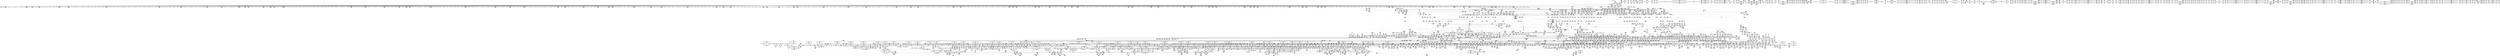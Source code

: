 digraph {
	CE0x4859d80 [shape=record,shape=Mrecord,label="{CE0x4859d80|448:_i64,_456:_i64,_464:_i64,_:_CRE_16,20_|*MultipleSource*|*LoadInst*|security/selinux/hooks.c,3311|security/selinux/hooks.c,3311}"]
	CE0x4852920 [shape=record,shape=Mrecord,label="{CE0x4852920|i64_14|*Constant*|*SummSink*}"]
	CE0x4b1df60 [shape=record,shape=Mrecord,label="{CE0x4b1df60|__rcu_read_unlock:_tmp5|include/linux/rcupdate.h,244}"]
	CE0x4a240a0 [shape=record,shape=Mrecord,label="{CE0x4a240a0|__preempt_count_add:_tmp1|*SummSource*}"]
	CE0x497c750 [shape=record,shape=Mrecord,label="{CE0x497c750|task_sid:_tobool1|security/selinux/hooks.c,208|*SummSink*}"]
	CE0x488d300 [shape=record,shape=Mrecord,label="{CE0x488d300|selinux_file_mprotect:_tmp74|security/selinux/hooks.c,3314|*SummSource*}"]
	CE0x4a0a520 [shape=record,shape=Mrecord,label="{CE0x4a0a520|file_map_prot_check:_tmp63|security/selinux/hooks.c,3261|*SummSource*}"]
	CE0x49190d0 [shape=record,shape=Mrecord,label="{CE0x49190d0|selinux_file_mprotect:_tmp59|security/selinux/hooks.c,3314|*SummSink*}"]
	CE0x4847f50 [shape=record,shape=Mrecord,label="{CE0x4847f50|selinux_file_mprotect:_tmp31|security/selinux/hooks.c,3308|*SummSink*}"]
	CE0x4aea180 [shape=record,shape=Mrecord,label="{CE0x4aea180|GLOBAL:_rcu_lock_acquire|*Constant*|*SummSink*}"]
	CE0x4a9c330 [shape=record,shape=Mrecord,label="{CE0x4a9c330|inode_has_perm:_lnot1|security/selinux/hooks.c,1611|*SummSource*}"]
	CE0x49c0640 [shape=record,shape=Mrecord,label="{CE0x49c0640|file_map_prot_check:_tobool1|security/selinux/hooks.c,3238|*SummSink*}"]
	CE0x49d3b10 [shape=record,shape=Mrecord,label="{CE0x49d3b10|get_current:_entry}"]
	CE0x49f63c0 [shape=record,shape=Mrecord,label="{CE0x49f63c0|task_sid:_tmp13|security/selinux/hooks.c,208|*SummSource*}"]
	CE0x4907da0 [shape=record,shape=Mrecord,label="{CE0x4907da0|448:_i64,_456:_i64,_464:_i64,_:_CRE_1208,1216_|*MultipleSource*|*LoadInst*|security/selinux/hooks.c,3311|security/selinux/hooks.c,3311}"]
	CE0x4a8e320 [shape=record,shape=Mrecord,label="{CE0x4a8e320|i32_512|*Constant*|*SummSource*}"]
	CE0x49d6610 [shape=record,shape=Mrecord,label="{CE0x49d6610|current_sid:_tmp7|security/selinux/hooks.c,218|*SummSource*}"]
	CE0x490b520 [shape=record,shape=Mrecord,label="{CE0x490b520|_call_void_mcount()_#3|*SummSink*}"]
	CE0x49a3830 [shape=record,shape=Mrecord,label="{CE0x49a3830|i16_8|*Constant*}"]
	CE0x48f3610 [shape=record,shape=Mrecord,label="{CE0x48f3610|file_has_perm:_out}"]
	CE0x4842380 [shape=record,shape=Mrecord,label="{CE0x4842380|selinux_file_mprotect:_if.end48}"]
	CE0x48262e0 [shape=record,shape=Mrecord,label="{CE0x48262e0|cred_has_perm:_tmp2}"]
	CE0x4988d30 [shape=record,shape=Mrecord,label="{CE0x4988d30|GLOBAL:_file_inode|*Constant*|*SummSink*}"]
	CE0x491e830 [shape=record,shape=Mrecord,label="{CE0x491e830|selinux_file_mprotect:_tmp69|*LoadInst*|security/selinux/hooks.c,3316|*SummSource*}"]
	CE0x49ae5a0 [shape=record,shape=Mrecord,label="{CE0x49ae5a0|i64*_getelementptr_inbounds_(_12_x_i64_,_12_x_i64_*___llvm_gcov_ctr170,_i64_0,_i64_9)|*Constant*|*SummSource*}"]
	CE0x4865290 [shape=record,shape=Mrecord,label="{CE0x4865290|0:_i64,_8:_i64,_64:_%struct.mm_struct*,_80:_i64,_136:_%struct.anon_vma*,_160:_%struct.file*,_:_CRE_8,16_|*MultipleSource*|Function::selinux_file_mprotect&Arg::vma::|security/selinux/hooks.c,3309}"]
	CE0x4843630 [shape=record,shape=Mrecord,label="{CE0x4843630|selinux_file_mprotect:_tmp24|security/selinux/hooks.c,3305}"]
	CE0x4aee8f0 [shape=record,shape=Mrecord,label="{CE0x4aee8f0|__validate_creds:_tmp1|*SummSource*}"]
	CE0x4884ea0 [shape=record,shape=Mrecord,label="{CE0x4884ea0|file_map_prot_check:_do.body}"]
	CE0x4b5cdb0 [shape=record,shape=Mrecord,label="{CE0x4b5cdb0|__preempt_count_sub:_tmp7|./arch/x86/include/asm/preempt.h,78|*SummSink*}"]
	CE0x4ae6250 [shape=record,shape=Mrecord,label="{CE0x4ae6250|__validate_creds:_tobool|include/linux/cred.h,173|*SummSource*}"]
	CE0x488f200 [shape=record,shape=Mrecord,label="{CE0x488f200|selinux_file_mprotect:_tmp70|*LoadInst*|security/selinux/hooks.c,3316|*SummSource*}"]
	CE0x4b01790 [shape=record,shape=Mrecord,label="{CE0x4b01790|rcu_read_lock:_do.body|*SummSource*}"]
	CE0x4923a10 [shape=record,shape=Mrecord,label="{CE0x4923a10|file_has_perm:_tmp2|*LoadInst*|security/selinux/hooks.c,1674}"]
	CE0x4945b10 [shape=record,shape=Mrecord,label="{CE0x4945b10|selinux_file_mprotect:_tmp94|*SummSource*}"]
	CE0x494c940 [shape=record,shape=Mrecord,label="{CE0x494c940|selinux_file_mprotect:_tmp100|security/selinux/hooks.c,3329|*SummSource*}"]
	CE0x4970680 [shape=record,shape=Mrecord,label="{CE0x4970680|task_sid:_tmp12|security/selinux/hooks.c,208|*SummSource*}"]
	CE0x49a3540 [shape=record,shape=Mrecord,label="{CE0x49a3540|_call_void_mcount()_#3}"]
	CE0x4b02650 [shape=record,shape=Mrecord,label="{CE0x4b02650|rcu_read_unlock:_tmp3|*SummSource*}"]
	CE0x4af3e50 [shape=record,shape=Mrecord,label="{CE0x4af3e50|rcu_read_lock:_tmp11|include/linux/rcupdate.h,882|*SummSource*}"]
	CE0x4b37110 [shape=record,shape=Mrecord,label="{CE0x4b37110|__preempt_count_sub:_entry}"]
	CE0x492c820 [shape=record,shape=Mrecord,label="{CE0x492c820|file_has_perm:_tmp8|security/selinux/hooks.c,1683|*SummSink*}"]
	CE0x4a51140 [shape=record,shape=Mrecord,label="{CE0x4a51140|i32_4|*Constant*|*SummSource*}"]
	CE0x49aff70 [shape=record,shape=Mrecord,label="{CE0x49aff70|file_has_perm:_rc.1|*SummSource*}"]
	CE0x4a9edf0 [shape=record,shape=Mrecord,label="{CE0x4a9edf0|inode_has_perm:_tmp8|security/selinux/hooks.c,1611}"]
	CE0x49317c0 [shape=record,shape=Mrecord,label="{CE0x49317c0|selinux_file_mprotect:_vm_mm28|security/selinux/hooks.c,3316|*SummSource*}"]
	CE0x493e2a0 [shape=record,shape=Mrecord,label="{CE0x493e2a0|selinux_file_mprotect:_anon_vma|security/selinux/hooks.c,3318|*SummSink*}"]
	CE0x4863b60 [shape=record,shape=Mrecord,label="{CE0x4863b60|selinux_file_mprotect:_tmp40|security/selinux/hooks.c,3308|*SummSink*}"]
	CE0x49c1210 [shape=record,shape=Mrecord,label="{CE0x49c1210|file_map_prot_check:_tmp50|security/selinux/hooks.c,3253|*SummSource*}"]
	CE0x4aefcb0 [shape=record,shape=Mrecord,label="{CE0x4aefcb0|i64_8|*Constant*}"]
	CE0x4af9a50 [shape=record,shape=Mrecord,label="{CE0x4af9a50|rcu_read_unlock:_tmp17|include/linux/rcupdate.h,933|*SummSink*}"]
	CE0x49bdaa0 [shape=record,shape=Mrecord,label="{CE0x49bdaa0|file_map_prot_check:_tmp21|security/selinux/hooks.c,3241|*SummSink*}"]
	CE0x497dba0 [shape=record,shape=Mrecord,label="{CE0x497dba0|GLOBAL:_current_task|Global_var:current_task}"]
	CE0x4b15fa0 [shape=record,shape=Mrecord,label="{CE0x4b15fa0|rcu_read_unlock:_tobool1|include/linux/rcupdate.h,933|*SummSource*}"]
	CE0x49b7f80 [shape=record,shape=Mrecord,label="{CE0x49b7f80|i64*_getelementptr_inbounds_(_38_x_i64_,_38_x_i64_*___llvm_gcov_ctr257,_i64_0,_i64_22)|*Constant*|*SummSink*}"]
	CE0x4b16130 [shape=record,shape=Mrecord,label="{CE0x4b16130|cred_sid:_tmp2}"]
	CE0x4b0bc90 [shape=record,shape=Mrecord,label="{CE0x4b0bc90|i1_true|*Constant*}"]
	CE0x49c85f0 [shape=record,shape=Mrecord,label="{CE0x49c85f0|current_sid:_tmp18|security/selinux/hooks.c,218|*SummSink*}"]
	CE0x496fdf0 [shape=record,shape=Mrecord,label="{CE0x496fdf0|task_sid:_tmp6|security/selinux/hooks.c,208|*SummSource*}"]
	CE0x48af460 [shape=record,shape=Mrecord,label="{CE0x48af460|selinux_file_mprotect:_if.then14}"]
	CE0x48f77a0 [shape=record,shape=Mrecord,label="{CE0x48f77a0|i64*_getelementptr_inbounds_(_11_x_i64_,_11_x_i64_*___llvm_gcov_ctr125,_i64_0,_i64_10)|*Constant*|*SummSource*}"]
	CE0x4861370 [shape=record,shape=Mrecord,label="{CE0x4861370|selinux_file_mprotect:_and12|security/selinux/hooks.c,3309|*SummSink*}"]
	CE0x49f3820 [shape=record,shape=Mrecord,label="{CE0x49f3820|file_map_prot_check:_do.end}"]
	CE0x491f960 [shape=record,shape=Mrecord,label="{CE0x491f960|selinux_file_mprotect:_vm_mm24|security/selinux/hooks.c,3315|*SummSink*}"]
	CE0x4977c20 [shape=record,shape=Mrecord,label="{CE0x4977c20|inode_has_perm:_tmp2|*SummSink*}"]
	CE0x48fc830 [shape=record,shape=Mrecord,label="{CE0x48fc830|448:_i64,_456:_i64,_464:_i64,_:_CRE_958,959_}"]
	CE0x48a90b0 [shape=record,shape=Mrecord,label="{CE0x48a90b0|i32_(i32,_i32,_i16,_i32,_%struct.common_audit_data*)*_bitcast_(i32_(i32,_i32,_i16,_i32,_%struct.common_audit_data.495*)*_avc_has_perm_to_i32_(i32,_i32,_i16,_i32,_%struct.common_audit_data*)*)|*Constant*|*SummSink*}"]
	CE0x4a4ea40 [shape=record,shape=Mrecord,label="{CE0x4a4ea40|GLOBAL:_rcu_read_unlock|*Constant*|*SummSource*}"]
	CE0x49a69b0 [shape=record,shape=Mrecord,label="{CE0x49a69b0|file_has_perm:_tmp13|security/selinux/hooks.c,1688}"]
	CE0x49a35b0 [shape=record,shape=Mrecord,label="{CE0x49a35b0|cred_sid:_tmp4|*LoadInst*|security/selinux/hooks.c,196}"]
	CE0x4988520 [shape=record,shape=Mrecord,label="{CE0x4988520|file_has_perm:_tmp3|security/selinux/hooks.c,1674|*SummSource*}"]
	CE0x48e0290 [shape=record,shape=Mrecord,label="{CE0x48e0290|cred_sid:_tmp3|*SummSink*}"]
	CE0x48feef0 [shape=record,shape=Mrecord,label="{CE0x48feef0|448:_i64,_456:_i64,_464:_i64,_:_CRE_989,990_}"]
	CE0x49f2d40 [shape=record,shape=Mrecord,label="{CE0x49f2d40|file_map_prot_check:_and13|security/selinux/hooks.c,3242}"]
	CE0x49fd8c0 [shape=record,shape=Mrecord,label="{CE0x49fd8c0|__validate_creds:_tmp4|include/linux/cred.h,173|*SummSource*}"]
	CE0x4b59580 [shape=record,shape=Mrecord,label="{CE0x4b59580|rcu_lock_release:_tmp7|*SummSink*}"]
	CE0x493a8d0 [shape=record,shape=Mrecord,label="{CE0x493a8d0|_ret_i32_%retval.0,_!dbg_!27728|security/selinux/avc.c,775}"]
	CE0x493a0a0 [shape=record,shape=Mrecord,label="{CE0x493a0a0|inode_has_perm:_sid3|security/selinux/hooks.c,1617}"]
	CE0x49ed6b0 [shape=record,shape=Mrecord,label="{CE0x49ed6b0|file_map_prot_check:_tmp34|security/selinux/hooks.c,3242|*SummSource*}"]
	CE0x485d940 [shape=record,shape=Mrecord,label="{CE0x485d940|selinux_file_mprotect:_tmp16|security/selinux/hooks.c,3303|*SummSink*}"]
	CE0x49d2e90 [shape=record,shape=Mrecord,label="{CE0x49d2e90|file_map_prot_check:_tmp8|security/selinux/hooks.c,3238|*SummSource*}"]
	CE0x4b52e00 [shape=record,shape=Mrecord,label="{CE0x4b52e00|__preempt_count_add:_tmp1|*SummSink*}"]
	CE0x4890390 [shape=record,shape=Mrecord,label="{CE0x4890390|selinux_file_mprotect:_tmp87|security/selinux/hooks.c,3318|*SummSource*}"]
	CE0x48541a0 [shape=record,shape=Mrecord,label="{CE0x48541a0|0:_i64,_8:_i64,_64:_%struct.mm_struct*,_80:_i64,_136:_%struct.anon_vma*,_160:_%struct.file*,_:_CRE_117,118_}"]
	CE0x4906c20 [shape=record,shape=Mrecord,label="{CE0x4906c20|448:_i64,_456:_i64,_464:_i64,_:_CRE_1181,1182_}"]
	CE0x488a3a0 [shape=record,shape=Mrecord,label="{CE0x488a3a0|file_has_perm:_tmp15|security/selinux/hooks.c,1688|*SummSink*}"]
	CE0x4b08a80 [shape=record,shape=Mrecord,label="{CE0x4b08a80|i8*_getelementptr_inbounds_(_25_x_i8_,_25_x_i8_*_.str45,_i32_0,_i32_0)|*Constant*}"]
	CE0x49c6d70 [shape=record,shape=Mrecord,label="{CE0x49c6d70|i64*_getelementptr_inbounds_(_13_x_i64_,_13_x_i64_*___llvm_gcov_ctr126,_i64_0,_i64_1)|*Constant*}"]
	CE0x4ae2c70 [shape=record,shape=Mrecord,label="{CE0x4ae2c70|file_has_perm:_tmp}"]
	CE0x49458f0 [shape=record,shape=Mrecord,label="{CE0x49458f0|selinux_file_mprotect:_tobool45|security/selinux/hooks.c,3328|*SummSink*}"]
	CE0x49be340 [shape=record,shape=Mrecord,label="{CE0x49be340|i64*_getelementptr_inbounds_(_38_x_i64_,_38_x_i64_*___llvm_gcov_ctr257,_i64_0,_i64_8)|*Constant*|*SummSource*}"]
	CE0x485f7e0 [shape=record,shape=Mrecord,label="{CE0x485f7e0|448:_i64,_456:_i64,_464:_i64,_:_CRE_135,136_}"]
	CE0x4910db0 [shape=record,shape=Mrecord,label="{CE0x4910db0|task_sid:_entry|*SummSink*}"]
	CE0x49a4bb0 [shape=record,shape=Mrecord,label="{CE0x49a4bb0|get_current:_bb}"]
	CE0x49266f0 [shape=record,shape=Mrecord,label="{CE0x49266f0|file_has_perm:_tmp4|security/selinux/hooks.c,1681|*SummSink*}"]
	CE0x4b06870 [shape=record,shape=Mrecord,label="{CE0x4b06870|rcu_read_lock:_tmp10|include/linux/rcupdate.h,882|*SummSink*}"]
	CE0x491fd40 [shape=record,shape=Mrecord,label="{CE0x491fd40|selinux_file_mprotect:_tmp63|*LoadInst*|security/selinux/hooks.c,3315}"]
	CE0x4982a20 [shape=record,shape=Mrecord,label="{CE0x4982a20|i64*_getelementptr_inbounds_(_13_x_i64_,_13_x_i64_*___llvm_gcov_ctr126,_i64_0,_i64_9)|*Constant*|*SummSink*}"]
	CE0x49f83d0 [shape=record,shape=Mrecord,label="{CE0x49f83d0|inode_has_perm:_if.then|*SummSource*}"]
	CE0x4aff970 [shape=record,shape=Mrecord,label="{CE0x4aff970|rcu_read_lock:_tmp17|include/linux/rcupdate.h,882}"]
	CE0x48b1010 [shape=record,shape=Mrecord,label="{CE0x48b1010|cred_sid:_tmp1|*SummSink*}"]
	CE0x48444c0 [shape=record,shape=Mrecord,label="{CE0x48444c0|selinux_file_mprotect:_land.lhs.true9|*SummSource*}"]
	CE0x49d6b80 [shape=record,shape=Mrecord,label="{CE0x49d6b80|file_map_prot_check:_tmp39|security/selinux/hooks.c,3241|*SummSource*}"]
	CE0x49f7890 [shape=record,shape=Mrecord,label="{CE0x49f7890|file_map_prot_check:_lor.lhs.false}"]
	CE0x49275e0 [shape=record,shape=Mrecord,label="{CE0x49275e0|file_has_perm:_tmp5|security/selinux/hooks.c,1681}"]
	CE0x4a09da0 [shape=record,shape=Mrecord,label="{CE0x4a09da0|file_map_prot_check:_tobool32|security/selinux/hooks.c,3261|*SummSink*}"]
	CE0x4b57b90 [shape=record,shape=Mrecord,label="{CE0x4b57b90|_call_void_asm_sideeffect_,_memory_,_dirflag_,_fpsr_,_flags_()_#3,_!dbg_!27711,_!srcloc_!27714|include/linux/rcupdate.h,244|*SummSink*}"]
	CE0x4a24300 [shape=record,shape=Mrecord,label="{CE0x4a24300|__preempt_count_add:_tmp4|./arch/x86/include/asm/preempt.h,72|*SummSink*}"]
	CE0x483cdf0 [shape=record,shape=Mrecord,label="{CE0x483cdf0|0:_i64,_8:_i64,_64:_%struct.mm_struct*,_80:_i64,_136:_%struct.anon_vma*,_160:_%struct.file*,_:_CRE_40,48_|*MultipleSource*|Function::selinux_file_mprotect&Arg::vma::|security/selinux/hooks.c,3309}"]
	CE0x48f3490 [shape=record,shape=Mrecord,label="{CE0x48f3490|file_has_perm:_if.end6|*SummSource*}"]
	CE0x491f4a0 [shape=record,shape=Mrecord,label="{CE0x491f4a0|i64_26|*Constant*}"]
	CE0x49c73a0 [shape=record,shape=Mrecord,label="{CE0x49c73a0|file_map_prot_check:_tmp21|security/selinux/hooks.c,3241}"]
	CE0x49475c0 [shape=record,shape=Mrecord,label="{CE0x49475c0|file_has_perm:_entry|*SummSource*}"]
	CE0x49c9f40 [shape=record,shape=Mrecord,label="{CE0x49c9f40|current_sid:_land.lhs.true}"]
	CE0x4ae8130 [shape=record,shape=Mrecord,label="{CE0x4ae8130|rcu_read_unlock:_do.end}"]
	CE0x4b198d0 [shape=record,shape=Mrecord,label="{CE0x4b198d0|i64*_getelementptr_inbounds_(_11_x_i64_,_11_x_i64_*___llvm_gcov_ctr132,_i64_0,_i64_10)|*Constant*|*SummSource*}"]
	CE0x4978b20 [shape=record,shape=Mrecord,label="{CE0x4978b20|__validate_creds:_line|Function::__validate_creds&Arg::line::|*SummSource*}"]
	CE0x484ef10 [shape=record,shape=Mrecord,label="{CE0x484ef10|selinux_file_mprotect:_tmp20|security/selinux/hooks.c,3305|*SummSource*}"]
	CE0x4834760 [shape=record,shape=Mrecord,label="{CE0x4834760|cred_has_perm:_call2|security/selinux/hooks.c,1508|*SummSource*}"]
	CE0x4aff9e0 [shape=record,shape=Mrecord,label="{CE0x4aff9e0|rcu_read_lock:_tmp17|include/linux/rcupdate.h,882|*SummSource*}"]
	CE0x4ae3350 [shape=record,shape=Mrecord,label="{CE0x4ae3350|i64*_getelementptr_inbounds_(_4_x_i64_,_4_x_i64_*___llvm_gcov_ctr128,_i64_0,_i64_2)|*Constant*|*SummSource*}"]
	CE0x489d150 [shape=record,shape=Mrecord,label="{CE0x489d150|448:_i64,_456:_i64,_464:_i64,_:_CRE_168,176_|*MultipleSource*|*LoadInst*|security/selinux/hooks.c,3311|security/selinux/hooks.c,3311}"]
	CE0x490ae10 [shape=record,shape=Mrecord,label="{CE0x490ae10|file_has_perm:_if.then|*SummSource*}"]
	CE0x485ce10 [shape=record,shape=Mrecord,label="{CE0x485ce10|GLOBAL:_current_has_perm|*Constant*|*SummSource*}"]
	CE0x485eac0 [shape=record,shape=Mrecord,label="{CE0x485eac0|avc_has_perm:_ssid|Function::avc_has_perm&Arg::ssid::}"]
	CE0x4911480 [shape=record,shape=Mrecord,label="{CE0x4911480|selinux_file_mprotect:_tmp47|security/selinux/hooks.c,3311}"]
	CE0x4aeca50 [shape=record,shape=Mrecord,label="{CE0x4aeca50|GLOBAL:_rcu_lock_map|Global_var:rcu_lock_map}"]
	CE0x4af51a0 [shape=record,shape=Mrecord,label="{CE0x4af51a0|rcu_read_lock:_tmp13|include/linux/rcupdate.h,882}"]
	CE0x489de00 [shape=record,shape=Mrecord,label="{CE0x489de00|448:_i64,_456:_i64,_464:_i64,_:_CRE_216,224_|*MultipleSource*|*LoadInst*|security/selinux/hooks.c,3311|security/selinux/hooks.c,3311}"]
	CE0x48998b0 [shape=record,shape=Mrecord,label="{CE0x48998b0|inode_has_perm:_tmp13|security/selinux/hooks.c,1614}"]
	CE0x4a4f130 [shape=record,shape=Mrecord,label="{CE0x4a4f130|file_inode:_bb}"]
	CE0x484a630 [shape=record,shape=Mrecord,label="{CE0x484a630|selinux_file_mprotect:_prot|Function::selinux_file_mprotect&Arg::prot::|*SummSink*}"]
	CE0x49bb420 [shape=record,shape=Mrecord,label="{CE0x49bb420|i64*_getelementptr_inbounds_(_38_x_i64_,_38_x_i64_*___llvm_gcov_ctr257,_i64_0,_i64_8)|*Constant*|*SummSink*}"]
	CE0x49f5140 [shape=record,shape=Mrecord,label="{CE0x49f5140|GLOBAL:_rcu_read_lock|*Constant*}"]
	CE0x49765e0 [shape=record,shape=Mrecord,label="{CE0x49765e0|file_has_perm:_if.then8}"]
	CE0x4b05c90 [shape=record,shape=Mrecord,label="{CE0x4b05c90|file_has_perm:_tmp8|security/selinux/hooks.c,1683}"]
	CE0x4840b70 [shape=record,shape=Mrecord,label="{CE0x4840b70|selinux_file_mprotect:_tmp26|security/selinux/hooks.c,3306|*SummSource*}"]
	CE0x4865f90 [shape=record,shape=Mrecord,label="{CE0x4865f90|GLOBAL:_default_noexec|Global_var:default_noexec}"]
	CE0x4900e40 [shape=record,shape=Mrecord,label="{CE0x4900e40|448:_i64,_456:_i64,_464:_i64,_:_CRE_1040,1048_|*MultipleSource*|*LoadInst*|security/selinux/hooks.c,3311|security/selinux/hooks.c,3311}"]
	CE0x499ea10 [shape=record,shape=Mrecord,label="{CE0x499ea10|__rcu_read_lock:_tmp2|*SummSink*}"]
	CE0x4986d30 [shape=record,shape=Mrecord,label="{CE0x4986d30|task_sid:_bb|*SummSource*}"]
	CE0x49e4070 [shape=record,shape=Mrecord,label="{CE0x49e4070|i32_22|*Constant*}"]
	CE0x49759c0 [shape=record,shape=Mrecord,label="{CE0x49759c0|i16_2|*Constant*}"]
	CE0x4a920a0 [shape=record,shape=Mrecord,label="{CE0x4a920a0|inode_has_perm:_i_security|security/selinux/hooks.c,1615|*SummSource*}"]
	CE0x4a22a50 [shape=record,shape=Mrecord,label="{CE0x4a22a50|i64*_getelementptr_inbounds_(_4_x_i64_,_4_x_i64_*___llvm_gcov_ctr135,_i64_0,_i64_1)|*Constant*|*SummSink*}"]
	CE0x487ea10 [shape=record,shape=Mrecord,label="{CE0x487ea10|COLLAPSED:_GCMRE___llvm_gcov_ctr98_internal_global_2_x_i64_zeroinitializer:_elem_0:default:}"]
	CE0x49a2600 [shape=record,shape=Mrecord,label="{CE0x49a2600|rcu_read_lock:_tmp3|*SummSink*}"]
	CE0x4975c70 [shape=record,shape=Mrecord,label="{CE0x4975c70|task_sid:_do.body|*SummSource*}"]
	CE0x49c34e0 [shape=record,shape=Mrecord,label="{CE0x49c34e0|file_map_prot_check:_tmp41|security/selinux/hooks.c,3249}"]
	CE0x4838d60 [shape=record,shape=Mrecord,label="{CE0x4838d60|selinux_file_mprotect:_tmp13|security/selinux/hooks.c,3303|*SummSource*}"]
	CE0x4834c10 [shape=record,shape=Mrecord,label="{CE0x4834c10|0:_i64,_8:_i64,_64:_%struct.mm_struct*,_80:_i64,_136:_%struct.anon_vma*,_160:_%struct.file*,_:_CRE_97,98_}"]
	CE0x49c7a30 [shape=record,shape=Mrecord,label="{CE0x49c7a30|file_map_prot_check:_land.lhs.true2}"]
	CE0x494c0c0 [shape=record,shape=Mrecord,label="{CE0x494c0c0|i64*_getelementptr_inbounds_(_44_x_i64_,_44_x_i64_*___llvm_gcov_ctr258,_i64_0,_i64_40)|*Constant*|*SummSink*}"]
	CE0x4967320 [shape=record,shape=Mrecord,label="{CE0x4967320|file_map_prot_check:_tmp69|security/selinux/hooks.c,3264}"]
	CE0x485fba0 [shape=record,shape=Mrecord,label="{CE0x485fba0|448:_i64,_456:_i64,_464:_i64,_:_CRE_138,139_}"]
	CE0x4842dc0 [shape=record,shape=Mrecord,label="{CE0x4842dc0|selinux_file_mprotect:_land.lhs.true9|*SummSink*}"]
	CE0x49b1f70 [shape=record,shape=Mrecord,label="{CE0x49b1f70|inode_has_perm:_entry}"]
	CE0x49d61b0 [shape=record,shape=Mrecord,label="{CE0x49d61b0|file_map_prot_check:_tmp6|security/selinux/hooks.c,3238|*SummSink*}"]
	CE0x48afa50 [shape=record,shape=Mrecord,label="{CE0x48afa50|file_has_perm:_if.end10}"]
	CE0x4afc270 [shape=record,shape=Mrecord,label="{CE0x4afc270|cred_sid:_tmp1}"]
	CE0x4906360 [shape=record,shape=Mrecord,label="{CE0x4906360|448:_i64,_456:_i64,_464:_i64,_:_CRE_1174,1175_}"]
	CE0x4904420 [shape=record,shape=Mrecord,label="{CE0x4904420|448:_i64,_456:_i64,_464:_i64,_:_CRE_1149,1150_}"]
	CE0x49d29c0 [shape=record,shape=Mrecord,label="{CE0x49d29c0|i64*_getelementptr_inbounds_(_11_x_i64_,_11_x_i64_*___llvm_gcov_ctr125,_i64_0,_i64_1)|*Constant*|*SummSink*}"]
	CE0x4b10dc0 [shape=record,shape=Mrecord,label="{CE0x4b10dc0|i64*_getelementptr_inbounds_(_5_x_i64_,_5_x_i64_*___llvm_gcov_ctr155,_i64_0,_i64_0)|*Constant*|*SummSink*}"]
	CE0x4852dd0 [shape=record,shape=Mrecord,label="{CE0x4852dd0|selinux_file_mprotect:_if.end7|*SummSink*}"]
	CE0x48e0530 [shape=record,shape=Mrecord,label="{CE0x48e0530|_call_void_mcount()_#3}"]
	CE0x4b1bd40 [shape=record,shape=Mrecord,label="{CE0x4b1bd40|_ret_void,_!dbg_!27717|include/linux/rcupdate.h,424}"]
	CE0x4954ed0 [shape=record,shape=Mrecord,label="{CE0x4954ed0|selinux_file_mprotect:_retval.0|*SummSource*}"]
	CE0x49fd000 [shape=record,shape=Mrecord,label="{CE0x49fd000|__validate_creds:_tmp6|include/linux/cred.h,174|*SummSource*}"]
	CE0x49bcec0 [shape=record,shape=Mrecord,label="{CE0x49bcec0|current_sid:_land.lhs.true|*SummSink*}"]
	CE0x4969110 [shape=record,shape=Mrecord,label="{CE0x4969110|file_has_perm:_cred|Function::file_has_perm&Arg::cred::}"]
	CE0x49e77a0 [shape=record,shape=Mrecord,label="{CE0x49e77a0|i64*_getelementptr_inbounds_(_38_x_i64_,_38_x_i64_*___llvm_gcov_ctr257,_i64_0,_i64_1)|*Constant*|*SummSource*}"]
	CE0x4882620 [shape=record,shape=Mrecord,label="{CE0x4882620|448:_i64,_456:_i64,_464:_i64,_:_CRE_85,86_}"]
	CE0x4a5b4a0 [shape=record,shape=Mrecord,label="{CE0x4a5b4a0|rcu_read_lock:_tmp9|include/linux/rcupdate.h,882}"]
	CE0x4880480 [shape=record,shape=Mrecord,label="{CE0x4880480|i64*_getelementptr_inbounds_(_44_x_i64_,_44_x_i64_*___llvm_gcov_ctr258,_i64_0,_i64_9)|*Constant*}"]
	CE0x494a0e0 [shape=record,shape=Mrecord,label="{CE0x494a0e0|i64_38|*Constant*|*SummSink*}"]
	CE0x48879c0 [shape=record,shape=Mrecord,label="{CE0x48879c0|448:_i64,_456:_i64,_464:_i64,_:_CRE_112,113_}"]
	CE0x4b04090 [shape=record,shape=Mrecord,label="{CE0x4b04090|cred_sid:_tmp2}"]
	CE0x49b8b20 [shape=record,shape=Mrecord,label="{CE0x49b8b20|file_map_prot_check:_tmp49|security/selinux/hooks.c,3253|*SummSource*}"]
	CE0x487d1d0 [shape=record,shape=Mrecord,label="{CE0x487d1d0|selinux_file_mprotect:_tmp29|security/selinux/hooks.c,3308|*SummSink*}"]
	CE0x49545c0 [shape=record,shape=Mrecord,label="{CE0x49545c0|i64_8|*Constant*|*SummSource*}"]
	CE0x49a8d60 [shape=record,shape=Mrecord,label="{CE0x49a8d60|inode_has_perm:_tmp18|security/selinux/hooks.c,1617}"]
	CE0x4899ff0 [shape=record,shape=Mrecord,label="{CE0x4899ff0|inode_has_perm:_tmp14|security/selinux/hooks.c,1614}"]
	CE0x49f6690 [shape=record,shape=Mrecord,label="{CE0x49f6690|file_map_prot_check:_lor.lhs.false|*SummSink*}"]
	CE0x4893b30 [shape=record,shape=Mrecord,label="{CE0x4893b30|selinux_file_mprotect:_tmp76|security/selinux/hooks.c,3317}"]
	CE0x49fda30 [shape=record,shape=Mrecord,label="{CE0x49fda30|__validate_creds:_tmp4|include/linux/cred.h,173|*SummSink*}"]
	CE0x49b0590 [shape=record,shape=Mrecord,label="{CE0x49b0590|i64*_getelementptr_inbounds_(_12_x_i64_,_12_x_i64_*___llvm_gcov_ctr170,_i64_0,_i64_11)|*Constant*}"]
	CE0x49daea0 [shape=record,shape=Mrecord,label="{CE0x49daea0|current_sid:_tmp3|*SummSink*}"]
	CE0x486a9d0 [shape=record,shape=Mrecord,label="{CE0x486a9d0|selinux_file_mprotect:_tmp1|*SummSink*}"]
	CE0x49bec90 [shape=record,shape=Mrecord,label="{CE0x49bec90|cred_has_perm:_perms|Function::cred_has_perm&Arg::perms::}"]
	CE0x49c8ef0 [shape=record,shape=Mrecord,label="{CE0x49c8ef0|current_sid:_tmp14|security/selinux/hooks.c,218}"]
	CE0x4862440 [shape=record,shape=Mrecord,label="{CE0x4862440|current_sid:_entry|*SummSource*}"]
	CE0x49b7ba0 [shape=record,shape=Mrecord,label="{CE0x49b7ba0|current_sid:_do.end|*SummSink*}"]
	CE0x49868f0 [shape=record,shape=Mrecord,label="{CE0x49868f0|i64*_getelementptr_inbounds_(_2_x_i64_,_2_x_i64_*___llvm_gcov_ctr98,_i64_0,_i64_1)|*Constant*}"]
	CE0x4b5a9a0 [shape=record,shape=Mrecord,label="{CE0x4b5a9a0|__rcu_read_unlock:_tmp2|*SummSource*}"]
	CE0x48554f0 [shape=record,shape=Mrecord,label="{CE0x48554f0|i32_78|*Constant*|*SummSource*}"]
	CE0x4ae34e0 [shape=record,shape=Mrecord,label="{CE0x4ae34e0|i64*_getelementptr_inbounds_(_4_x_i64_,_4_x_i64_*___llvm_gcov_ctr128,_i64_0,_i64_2)|*Constant*|*SummSink*}"]
	CE0x4b1e0d0 [shape=record,shape=Mrecord,label="{CE0x4b1e0d0|__rcu_read_unlock:_tmp5|include/linux/rcupdate.h,244|*SummSource*}"]
	CE0x4b18930 [shape=record,shape=Mrecord,label="{CE0x4b18930|i32_934|*Constant*|*SummSink*}"]
	CE0x4b43c40 [shape=record,shape=Mrecord,label="{CE0x4b43c40|__preempt_count_sub:_sub|./arch/x86/include/asm/preempt.h,77|*SummSource*}"]
	CE0x48263c0 [shape=record,shape=Mrecord,label="{CE0x48263c0|cred_has_perm:_tmp2|*SummSink*}"]
	CE0x48a7dd0 [shape=record,shape=Mrecord,label="{CE0x48a7dd0|avc_has_perm:_tsid|Function::avc_has_perm&Arg::tsid::|*SummSink*}"]
	CE0x496ac90 [shape=record,shape=Mrecord,label="{CE0x496ac90|file_map_prot_check:_rc.1|*SummSink*}"]
	CE0x49095c0 [shape=record,shape=Mrecord,label="{CE0x49095c0|get_current:_bb|*SummSink*}"]
	CE0x48ab130 [shape=record,shape=Mrecord,label="{CE0x48ab130|avc_has_perm:_requested|Function::avc_has_perm&Arg::requested::|*SummSource*}"]
	CE0x486a7a0 [shape=record,shape=Mrecord,label="{CE0x486a7a0|file_map_prot_check:_tmp56|security/selinux/hooks.c,3258}"]
	CE0x49cac70 [shape=record,shape=Mrecord,label="{CE0x49cac70|current_sid:_tmp21|security/selinux/hooks.c,218}"]
	CE0x49096e0 [shape=record,shape=Mrecord,label="{CE0x49096e0|8:_i8,_32:_%struct.inode*,_%struct.selinux_audit_data*,_456:_i8*,_:_SCMRE_32,40_|*MultipleSource*|*LoadInst*|security/selinux/hooks.c,3314|security/selinux/hooks.c,1674|security/selinux/hooks.c, 1676|*LoadInst*|security/selinux/hooks.c,3326|Function::file_has_perm&Arg::file::|*LoadInst*|security/selinux/hooks.c,3318|Function::file_map_prot_check&Arg::file::|*LoadInst*|security/selinux/hooks.c,3332|Function::avc_has_perm&Arg::auditdata::}"]
	CE0x4b5aae0 [shape=record,shape=Mrecord,label="{CE0x4b5aae0|__rcu_read_lock:_bb|*SummSink*}"]
	CE0x4926e80 [shape=record,shape=Mrecord,label="{CE0x4926e80|file_has_perm:_call1|security/selinux/hooks.c,1677|*SummSink*}"]
	CE0x4855ff0 [shape=record,shape=Mrecord,label="{CE0x4855ff0|selinux_file_mprotect:_if.end43|*SummSource*}"]
	CE0x49bc060 [shape=record,shape=Mrecord,label="{CE0x49bc060|current_sid:_if.then|*SummSource*}"]
	CE0x4b58350 [shape=record,shape=Mrecord,label="{CE0x4b58350|i64*_getelementptr_inbounds_(_4_x_i64_,_4_x_i64_*___llvm_gcov_ctr133,_i64_0,_i64_2)|*Constant*}"]
	CE0x483eb70 [shape=record,shape=Mrecord,label="{CE0x483eb70|0:_i64,_8:_i64,_64:_%struct.mm_struct*,_80:_i64,_136:_%struct.anon_vma*,_160:_%struct.file*,_:_CRE_128,136_|*MultipleSource*|Function::selinux_file_mprotect&Arg::vma::|security/selinux/hooks.c,3309}"]
	CE0x493a9a0 [shape=record,shape=Mrecord,label="{CE0x493a9a0|avc_has_perm:_requested|Function::avc_has_perm&Arg::requested::}"]
	CE0x49360f0 [shape=record,shape=Mrecord,label="{CE0x49360f0|i64_27|*Constant*|*SummSource*}"]
	CE0x49dc3e0 [shape=record,shape=Mrecord,label="{CE0x49dc3e0|file_map_prot_check:_tobool|security/selinux/hooks.c,3238}"]
	CE0x4905460 [shape=record,shape=Mrecord,label="{CE0x4905460|448:_i64,_456:_i64,_464:_i64,_:_CRE_1162,1163_}"]
	CE0x4b15730 [shape=record,shape=Mrecord,label="{CE0x4b15730|rcu_read_unlock:_call3|include/linux/rcupdate.h,933|*SummSource*}"]
	CE0x491ee90 [shape=record,shape=Mrecord,label="{CE0x491ee90|selinux_file_mprotect:_tmp65|security/selinux/hooks.c,3315|*SummSource*}"]
	CE0x4a9f070 [shape=record,shape=Mrecord,label="{CE0x4a9f070|inode_has_perm:_tmp8|security/selinux/hooks.c,1611|*SummSink*}"]
	CE0x4af30c0 [shape=record,shape=Mrecord,label="{CE0x4af30c0|GLOBAL:___llvm_gcov_ctr155|Global_var:__llvm_gcov_ctr155|*SummSink*}"]
	CE0x4964890 [shape=record,shape=Mrecord,label="{CE0x4964890|file_has_perm:_tobool7|security/selinux/hooks.c,1694|*SummSource*}"]
	CE0x4857230 [shape=record,shape=Mrecord,label="{CE0x4857230|current_has_perm:_perms|Function::current_has_perm&Arg::perms::|*SummSource*}"]
	CE0x4949310 [shape=record,shape=Mrecord,label="{CE0x4949310|selinux_file_mprotect:_rc.2|*SummSink*}"]
	CE0x49ea340 [shape=record,shape=Mrecord,label="{CE0x49ea340|file_map_prot_check:_tmp33|security/selinux/hooks.c,3242|*SummSink*}"]
	CE0x4885eb0 [shape=record,shape=Mrecord,label="{CE0x4885eb0|file_map_prot_check:_if.end19}"]
	CE0x4983090 [shape=record,shape=Mrecord,label="{CE0x4983090|i64*_getelementptr_inbounds_(_13_x_i64_,_13_x_i64_*___llvm_gcov_ctr126,_i64_0,_i64_12)|*Constant*}"]
	CE0x4887d80 [shape=record,shape=Mrecord,label="{CE0x4887d80|448:_i64,_456:_i64,_464:_i64,_:_CRE_115,116_}"]
	CE0x485f210 [shape=record,shape=Mrecord,label="{CE0x485f210|selinux_file_mprotect:_tmp7|security/selinux/hooks.c,3303}"]
	CE0x4879dd0 [shape=record,shape=Mrecord,label="{CE0x4879dd0|i1_true|*Constant*}"]
	CE0x49d7e20 [shape=record,shape=Mrecord,label="{CE0x49d7e20|current_sid:_tmp17|security/selinux/hooks.c,218|*SummSource*}"]
	CE0x4b057f0 [shape=record,shape=Mrecord,label="{CE0x4b057f0|i64*_getelementptr_inbounds_(_11_x_i64_,_11_x_i64_*___llvm_gcov_ctr127,_i64_0,_i64_1)|*Constant*}"]
	CE0x48fa130 [shape=record,shape=Mrecord,label="{CE0x48fa130|448:_i64,_456:_i64,_464:_i64,_:_CRE_896,904_|*MultipleSource*|*LoadInst*|security/selinux/hooks.c,3311|security/selinux/hooks.c,3311}"]
	CE0x4912590 [shape=record,shape=Mrecord,label="{CE0x4912590|GLOBAL:_task_sid|*Constant*}"]
	CE0x487aa00 [shape=record,shape=Mrecord,label="{CE0x487aa00|selinux_file_mprotect:_tmp18|security/selinux/hooks.c,3303|*SummSource*}"]
	CE0x4901600 [shape=record,shape=Mrecord,label="{CE0x4901600|448:_i64,_456:_i64,_464:_i64,_:_CRE_1080,1084_|*MultipleSource*|*LoadInst*|security/selinux/hooks.c,3311|security/selinux/hooks.c,3311}"]
	CE0x4a5a6a0 [shape=record,shape=Mrecord,label="{CE0x4a5a6a0|GLOBAL:___rcu_read_lock|*Constant*|*SummSource*}"]
	CE0x4a16b30 [shape=record,shape=Mrecord,label="{CE0x4a16b30|GLOBAL:___preempt_count|Global_var:__preempt_count}"]
	CE0x4968840 [shape=record,shape=Mrecord,label="{CE0x4968840|file_map_prot_check:_tmp71|security/selinux/hooks.c,3253|*SummSource*}"]
	CE0x483db10 [shape=record,shape=Mrecord,label="{CE0x483db10|0:_i64,_8:_i64,_64:_%struct.mm_struct*,_80:_i64,_136:_%struct.anon_vma*,_160:_%struct.file*,_:_CRE_74,75_}"]
	CE0x4a50210 [shape=record,shape=Mrecord,label="{CE0x4a50210|GLOBAL:___validate_creds|*Constant*}"]
	CE0x483b250 [shape=record,shape=Mrecord,label="{CE0x483b250|_ret_i32_%tmp6,_!dbg_!27716|security/selinux/hooks.c,197}"]
	CE0x48a5ec0 [shape=record,shape=Mrecord,label="{CE0x48a5ec0|%struct.task_struct*_(%struct.task_struct**)*_asm_movq_%gs:$_1:P_,$0_,_r,im,_dirflag_,_fpsr_,_flags_|*SummSink*}"]
	CE0x49112d0 [shape=record,shape=Mrecord,label="{CE0x49112d0|_ret_i32_%call7,_!dbg_!27749|security/selinux/hooks.c,210}"]
	CE0x49e3830 [shape=record,shape=Mrecord,label="{CE0x49e3830|i64*_getelementptr_inbounds_(_38_x_i64_,_38_x_i64_*___llvm_gcov_ctr257,_i64_0,_i64_23)|*Constant*|*SummSink*}"]
	CE0x49ed270 [shape=record,shape=Mrecord,label="{CE0x49ed270|i64*_getelementptr_inbounds_(_2_x_i64_,_2_x_i64_*___llvm_gcov_ctr162,_i64_0,_i64_1)|*Constant*|*SummSink*}"]
	CE0x49d3ed0 [shape=record,shape=Mrecord,label="{CE0x49d3ed0|current_sid:_cred|security/selinux/hooks.c,218}"]
	CE0x4af97c0 [shape=record,shape=Mrecord,label="{CE0x4af97c0|rcu_read_unlock:_tmp17|include/linux/rcupdate.h,933|*SummSource*}"]
	CE0x4b12280 [shape=record,shape=Mrecord,label="{CE0x4b12280|rcu_lock_acquire:_tmp3}"]
	CE0x4923e20 [shape=record,shape=Mrecord,label="{CE0x4923e20|file_has_perm:_tmp2|*LoadInst*|security/selinux/hooks.c,1674|*SummSource*}"]
	CE0x4869bb0 [shape=record,shape=Mrecord,label="{CE0x4869bb0|current_has_perm:_bb|*SummSource*}"]
	CE0x49e7650 [shape=record,shape=Mrecord,label="{CE0x49e7650|i64*_getelementptr_inbounds_(_38_x_i64_,_38_x_i64_*___llvm_gcov_ctr257,_i64_0,_i64_1)|*Constant*}"]
	CE0x4836a40 [shape=record,shape=Mrecord,label="{CE0x4836a40|selinux_file_mprotect:_do.body|*SummSink*}"]
	CE0x48b2240 [shape=record,shape=Mrecord,label="{CE0x48b2240|cred_sid:_tmp1|*SummSource*}"]
	CE0x4a19200 [shape=record,shape=Mrecord,label="{CE0x4a19200|__rcu_read_unlock:_tmp4|include/linux/rcupdate.h,244|*SummSource*}"]
	CE0x4950030 [shape=record,shape=Mrecord,label="{CE0x4950030|selinux_file_mprotect:_vm_file49|security/selinux/hooks.c,3332}"]
	CE0x48a04c0 [shape=record,shape=Mrecord,label="{CE0x48a04c0|448:_i64,_456:_i64,_464:_i64,_:_CRE_392,400_|*MultipleSource*|*LoadInst*|security/selinux/hooks.c,3311|security/selinux/hooks.c,3311}"]
	CE0x48ab620 [shape=record,shape=Mrecord,label="{CE0x48ab620|selinux_file_mprotect:_call|security/selinux/hooks.c,3303|*SummSink*}"]
	CE0x4a17d10 [shape=record,shape=Mrecord,label="{CE0x4a17d10|_call_void_asm_addl_$1,_%gs:$0_,_*m,ri,*m,_dirflag_,_fpsr_,_flags_(i32*___preempt_count,_i32_%val,_i32*___preempt_count)_#3,_!dbg_!27714,_!srcloc_!27717|./arch/x86/include/asm/preempt.h,72}"]
	CE0x48a00e0 [shape=record,shape=Mrecord,label="{CE0x48a00e0|448:_i64,_456:_i64,_464:_i64,_:_CRE_376,384_|*MultipleSource*|*LoadInst*|security/selinux/hooks.c,3311|security/selinux/hooks.c,3311}"]
	CE0x48553d0 [shape=record,shape=Mrecord,label="{CE0x48553d0|i32_78|*Constant*}"]
	CE0x49524c0 [shape=record,shape=Mrecord,label="{CE0x49524c0|file_map_prot_check:_shared|Function::file_map_prot_check&Arg::shared::}"]
	CE0x4910b10 [shape=record,shape=Mrecord,label="{CE0x4910b10|current_has_perm:_call2|security/selinux/hooks.c,1544|*SummSink*}"]
	CE0x49a2af0 [shape=record,shape=Mrecord,label="{CE0x49a2af0|_call_void_rcu_lock_acquire(%struct.lockdep_map*_rcu_lock_map)_#10,_!dbg_!27711|include/linux/rcupdate.h,881|*SummSink*}"]
	CE0x4a5be10 [shape=record,shape=Mrecord,label="{CE0x4a5be10|rcu_read_lock:_tobool|include/linux/rcupdate.h,882}"]
	CE0x49cf950 [shape=record,shape=Mrecord,label="{CE0x49cf950|i64_12|*Constant*|*SummSink*}"]
	CE0x49e8910 [shape=record,shape=Mrecord,label="{CE0x49e8910|_call_void_mcount()_#3}"]
	CE0x4b15600 [shape=record,shape=Mrecord,label="{CE0x4b15600|rcu_read_unlock:_call3|include/linux/rcupdate.h,933}"]
	CE0x4892140 [shape=record,shape=Mrecord,label="{CE0x4892140|selinux_file_mprotect:_tobool38|security/selinux/hooks.c,3318}"]
	CE0x489a7e0 [shape=record,shape=Mrecord,label="{CE0x489a7e0|inode_has_perm:_call|security/selinux/hooks.c,1614|*SummSink*}"]
	CE0x4864ec0 [shape=record,shape=Mrecord,label="{CE0x4864ec0|0:_i64,_8:_i64,_64:_%struct.mm_struct*,_80:_i64,_136:_%struct.anon_vma*,_160:_%struct.file*,_:_CRE_72,73_}"]
	CE0x4b4b240 [shape=record,shape=Mrecord,label="{CE0x4b4b240|rcu_lock_release:_tmp4|include/linux/rcupdate.h,423}"]
	CE0x4900430 [shape=record,shape=Mrecord,label="{CE0x4900430|448:_i64,_456:_i64,_464:_i64,_:_CRE_1006,1007_}"]
	CE0x4878030 [shape=record,shape=Mrecord,label="{CE0x4878030|current_has_perm:_tmp3|*SummSource*}"]
	CE0x4983670 [shape=record,shape=Mrecord,label="{CE0x4983670|task_sid:_tmp27|security/selinux/hooks.c,208}"]
	CE0x4a9cbe0 [shape=record,shape=Mrecord,label="{CE0x4a9cbe0|GLOBAL:_llvm.expect.i64|*Constant*}"]
	CE0x4a05c00 [shape=record,shape=Mrecord,label="{CE0x4a05c00|i64*_getelementptr_inbounds_(_4_x_i64_,_4_x_i64_*___llvm_gcov_ctr129,_i64_0,_i64_3)|*Constant*}"]
	CE0x48ad320 [shape=record,shape=Mrecord,label="{CE0x48ad320|selinux_file_mprotect:_bb}"]
	CE0x49dd960 [shape=record,shape=Mrecord,label="{CE0x49dd960|current_sid:_tmp4|security/selinux/hooks.c,218|*SummSink*}"]
	CE0x4affa50 [shape=record,shape=Mrecord,label="{CE0x4affa50|rcu_read_lock:_tmp17|include/linux/rcupdate.h,882|*SummSink*}"]
	CE0x4a9fea0 [shape=record,shape=Mrecord,label="{CE0x4a9fea0|i64*_getelementptr_inbounds_(_8_x_i64_,_8_x_i64_*___llvm_gcov_ctr154,_i64_0,_i64_5)|*Constant*}"]
	CE0x48f3f80 [shape=record,shape=Mrecord,label="{CE0x48f3f80|file_map_prot_check:_tmp18|security/selinux/hooks.c,3238|*SummSink*}"]
	CE0x4903160 [shape=record,shape=Mrecord,label="{CE0x4903160|448:_i64,_456:_i64,_464:_i64,_:_CRE_1134,1135_}"]
	CE0x4952d60 [shape=record,shape=Mrecord,label="{CE0x4952d60|file_map_prot_check:_prot|Function::file_map_prot_check&Arg::prot::|*SummSink*}"]
	CE0x4841800 [shape=record,shape=Mrecord,label="{CE0x4841800|i64*_getelementptr_inbounds_(_2_x_i64_,_2_x_i64_*___llvm_gcov_ctr98,_i64_0,_i64_1)|*Constant*|*SummSource*}"]
	CE0x4afdf40 [shape=record,shape=Mrecord,label="{CE0x4afdf40|__validate_creds:_tmp1}"]
	CE0x494a310 [shape=record,shape=Mrecord,label="{CE0x494a310|i64_39|*Constant*|*SummSource*}"]
	CE0x4b59d30 [shape=record,shape=Mrecord,label="{CE0x4b59d30|__rcu_read_unlock:_do.end|*SummSource*}"]
	CE0x4aed410 [shape=record,shape=Mrecord,label="{CE0x4aed410|i64_2|*Constant*}"]
	CE0x4975e10 [shape=record,shape=Mrecord,label="{CE0x4975e10|task_sid:_do.end6|*SummSource*}"]
	CE0x4b5a580 [shape=record,shape=Mrecord,label="{CE0x4b5a580|__preempt_count_sub:_tmp|*SummSource*}"]
	CE0x48fd230 [shape=record,shape=Mrecord,label="{CE0x48fd230|448:_i64,_456:_i64,_464:_i64,_:_CRE_966,967_}"]
	CE0x48afec0 [shape=record,shape=Mrecord,label="{CE0x48afec0|selinux_file_mprotect:_tmp3|*SummSink*}"]
	CE0x49da360 [shape=record,shape=Mrecord,label="{CE0x49da360|file_map_prot_check:_tobool10|security/selinux/hooks.c,3242|*SummSource*}"]
	CE0x4903520 [shape=record,shape=Mrecord,label="{CE0x4903520|448:_i64,_456:_i64,_464:_i64,_:_CRE_1137,1138_}"]
	CE0x4b44880 [shape=record,shape=Mrecord,label="{CE0x4b44880|i64_1|*Constant*}"]
	CE0x4971820 [shape=record,shape=Mrecord,label="{CE0x4971820|task_sid:_tmp18|security/selinux/hooks.c,208|*SummSource*}"]
	CE0x4b119e0 [shape=record,shape=Mrecord,label="{CE0x4b119e0|rcu_read_unlock:_if.then}"]
	CE0x49212f0 [shape=record,shape=Mrecord,label="{CE0x49212f0|i64_22|*Constant*|*SummSource*}"]
	CE0x4b16050 [shape=record,shape=Mrecord,label="{CE0x4b16050|i64*_getelementptr_inbounds_(_2_x_i64_,_2_x_i64_*___llvm_gcov_ctr131,_i64_0,_i64_1)|*Constant*}"]
	CE0x4925340 [shape=record,shape=Mrecord,label="{CE0x4925340|file_has_perm:_tmp10|security/selinux/hooks.c,1683}"]
	CE0x48900a0 [shape=record,shape=Mrecord,label="{CE0x48900a0|%struct.anon_vma*_null|*Constant*|*SummSink*}"]
	CE0x49dee40 [shape=record,shape=Mrecord,label="{CE0x49dee40|file_map_prot_check:_tmp32|security/selinux/hooks.c,3242|*SummSource*}"]
	CE0x4879030 [shape=record,shape=Mrecord,label="{CE0x4879030|i64*_getelementptr_inbounds_(_2_x_i64_,_2_x_i64_*___llvm_gcov_ctr136,_i64_0,_i64_0)|*Constant*|*SummSink*}"]
	CE0x49b9160 [shape=record,shape=Mrecord,label="{CE0x49b9160|COLLAPSED:_CMRE:_elem_0::|security/selinux/hooks.c,196}"]
	CE0x4834400 [shape=record,shape=Mrecord,label="{CE0x4834400|cred_has_perm:_call1|security/selinux/hooks.c,1506|*SummSink*}"]
	CE0x48595e0 [shape=record,shape=Mrecord,label="{CE0x48595e0|i8*_getelementptr_inbounds_(_45_x_i8_,_45_x_i8_*_.str12,_i32_0,_i32_0)|*Constant*}"]
	CE0x4955840 [shape=record,shape=Mrecord,label="{CE0x4955840|selinux_file_mprotect:_tmp108|security/selinux/hooks.c,3333|*SummSink*}"]
	CE0x48b4290 [shape=record,shape=Mrecord,label="{CE0x48b4290|448:_i64,_456:_i64,_464:_i64,_:_CRE_96,97_}"]
	CE0x49df850 [shape=record,shape=Mrecord,label="{CE0x49df850|file_map_prot_check:_tmp|*SummSink*}"]
	CE0x4ae9740 [shape=record,shape=Mrecord,label="{CE0x4ae9740|rcu_read_unlock:_tmp|*SummSink*}"]
	CE0x49c0a20 [shape=record,shape=Mrecord,label="{CE0x49c0a20|current_sid:_tmp12|security/selinux/hooks.c,218}"]
	CE0x490e3b0 [shape=record,shape=Mrecord,label="{CE0x490e3b0|file_map_prot_check:_tmp10|security/selinux/hooks.c,3238|*SummSource*}"]
	CE0x4a0b0a0 [shape=record,shape=Mrecord,label="{CE0x4a0b0a0|file_map_prot_check:_tmp65|security/selinux/hooks.c,3261|*SummSink*}"]
	CE0x4969c70 [shape=record,shape=Mrecord,label="{CE0x4969c70|i64*_getelementptr_inbounds_(_38_x_i64_,_38_x_i64_*___llvm_gcov_ctr257,_i64_0,_i64_35)|*Constant*|*SummSource*}"]
	CE0x4917760 [shape=record,shape=Mrecord,label="{CE0x4917760|selinux_file_mprotect:_tmp49|*LoadInst*|security/selinux/hooks.c,3312|*SummSink*}"]
	CE0x49c31f0 [shape=record,shape=Mrecord,label="{CE0x49c31f0|file_map_prot_check:_tobool17|security/selinux/hooks.c,3249|*SummSource*}"]
	CE0x49ce3b0 [shape=record,shape=Mrecord,label="{CE0x49ce3b0|current_sid:_tmp23|security/selinux/hooks.c,218|*SummSink*}"]
	CE0x4905820 [shape=record,shape=Mrecord,label="{CE0x4905820|448:_i64,_456:_i64,_464:_i64,_:_CRE_1165,1166_}"]
	CE0x48fd370 [shape=record,shape=Mrecord,label="{CE0x48fd370|448:_i64,_456:_i64,_464:_i64,_:_CRE_967,968_}"]
	CE0x48de7d0 [shape=record,shape=Mrecord,label="{CE0x48de7d0|file_has_perm:_if.then8}"]
	CE0x492cc80 [shape=record,shape=Mrecord,label="{CE0x492cc80|GLOBAL:___llvm_gcov_ctr126|Global_var:__llvm_gcov_ctr126}"]
	CE0x485fe20 [shape=record,shape=Mrecord,label="{CE0x485fe20|448:_i64,_456:_i64,_464:_i64,_:_CRE_140,141_}"]
	CE0x4893310 [shape=record,shape=Mrecord,label="{CE0x4893310|selinux_file_mprotect:_vm_file40|security/selinux/hooks.c,3326|*SummSink*}"]
	CE0x49727c0 [shape=record,shape=Mrecord,label="{CE0x49727c0|i64*_getelementptr_inbounds_(_8_x_i64_,_8_x_i64_*___llvm_gcov_ctr154,_i64_0,_i64_0)|*Constant*}"]
	CE0x4836570 [shape=record,shape=Mrecord,label="{CE0x4836570|selinux_file_mprotect:_cred4|security/selinux/hooks.c,3303}"]
	CE0x499f9a0 [shape=record,shape=Mrecord,label="{CE0x499f9a0|cred_has_perm:_tmp}"]
	CE0x49ce9c0 [shape=record,shape=Mrecord,label="{CE0x49ce9c0|current_sid:_sid|security/selinux/hooks.c,220|*SummSource*}"]
	CE0x4b3f260 [shape=record,shape=Mrecord,label="{CE0x4b3f260|i64*_getelementptr_inbounds_(_4_x_i64_,_4_x_i64_*___llvm_gcov_ctr128,_i64_0,_i64_1)|*Constant*}"]
	CE0x484bb00 [shape=record,shape=Mrecord,label="{CE0x484bb00|selinux_file_mprotect:_tmp32|security/selinux/hooks.c,3309}"]
	CE0x49d2d60 [shape=record,shape=Mrecord,label="{CE0x49d2d60|0:_i8,_:_GCMR_file_map_prot_check.__warned_internal_global_i8_0,_section_.data.unlikely_,_align_1:_elem_0:default:}"]
	CE0x487e270 [shape=record,shape=Mrecord,label="{CE0x487e270|current_has_perm:_tmp2}"]
	CE0x4971c90 [shape=record,shape=Mrecord,label="{CE0x4971c90|task_sid:_land.lhs.true2|*SummSink*}"]
	CE0x4a16d40 [shape=record,shape=Mrecord,label="{CE0x4a16d40|i64*_getelementptr_inbounds_(_4_x_i64_,_4_x_i64_*___llvm_gcov_ctr135,_i64_0,_i64_3)|*Constant*|*SummSource*}"]
	CE0x4b087a0 [shape=record,shape=Mrecord,label="{CE0x4b087a0|GLOBAL:_lockdep_rcu_suspicious|*Constant*}"]
	CE0x48410d0 [shape=record,shape=Mrecord,label="{CE0x48410d0|selinux_file_mprotect:_tmp19|security/selinux/hooks.c,3303|*SummSink*}"]
	CE0x48861f0 [shape=record,shape=Mrecord,label="{CE0x48861f0|file_has_perm:_out|*SummSource*}"]
	CE0x4b3bf90 [shape=record,shape=Mrecord,label="{CE0x4b3bf90|rcu_lock_acquire:_tmp7}"]
	CE0x49eee70 [shape=record,shape=Mrecord,label="{CE0x49eee70|file_map_prot_check:_if.end|*SummSink*}"]
	CE0x4b17f20 [shape=record,shape=Mrecord,label="{CE0x4b17f20|_call_void_lockdep_rcu_suspicious(i8*_getelementptr_inbounds_(_25_x_i8_,_25_x_i8_*_.str45,_i32_0,_i32_0),_i32_934,_i8*_getelementptr_inbounds_(_44_x_i8_,_44_x_i8_*_.str47,_i32_0,_i32_0))_#10,_!dbg_!27726|include/linux/rcupdate.h,933|*SummSink*}"]
	CE0x4933b70 [shape=record,shape=Mrecord,label="{CE0x4933b70|_ret_i32_%call2,_!dbg_!27718|security/selinux/hooks.c,1544|*SummSink*}"]
	CE0x4b13410 [shape=record,shape=Mrecord,label="{CE0x4b13410|__rcu_read_lock:_tmp4|include/linux/rcupdate.h,239|*SummSource*}"]
	CE0x4887c40 [shape=record,shape=Mrecord,label="{CE0x4887c40|448:_i64,_456:_i64,_464:_i64,_:_CRE_114,115_}"]
	CE0x490ecd0 [shape=record,shape=Mrecord,label="{CE0x490ecd0|task_sid:_tmp5|security/selinux/hooks.c,208}"]
	CE0x49d7e90 [shape=record,shape=Mrecord,label="{CE0x49d7e90|current_sid:_tmp17|security/selinux/hooks.c,218|*SummSink*}"]
	CE0x4a9bce0 [shape=record,shape=Mrecord,label="{CE0x4a9bce0|inode_has_perm:_lnot|security/selinux/hooks.c,1611|*SummSource*}"]
	CE0x4a9e2d0 [shape=record,shape=Mrecord,label="{CE0x4a9e2d0|inode_has_perm:_tmp7|security/selinux/hooks.c,1611}"]
	CE0x4aeec50 [shape=record,shape=Mrecord,label="{CE0x4aeec50|_call_void_mcount()_#3}"]
	CE0x4a18b30 [shape=record,shape=Mrecord,label="{CE0x4a18b30|__preempt_count_add:_tmp|*SummSink*}"]
	CE0x487ac00 [shape=record,shape=Mrecord,label="{CE0x487ac00|selinux_file_mprotect:_tmp18|security/selinux/hooks.c,3303|*SummSink*}"]
	CE0x4b01700 [shape=record,shape=Mrecord,label="{CE0x4b01700|rcu_read_lock:_land.lhs.true2|*SummSource*}"]
	CE0x490ee10 [shape=record,shape=Mrecord,label="{CE0x490ee10|GLOBAL:___llvm_gcov_ctr126|Global_var:__llvm_gcov_ctr126|*SummSource*}"]
	CE0x49065e0 [shape=record,shape=Mrecord,label="{CE0x49065e0|448:_i64,_456:_i64,_464:_i64,_:_CRE_1176,1177_}"]
	CE0x49c0ea0 [shape=record,shape=Mrecord,label="{CE0x49c0ea0|file_map_prot_check:_tmp49|security/selinux/hooks.c,3253|*SummSink*}"]
	CE0x4b37040 [shape=record,shape=Mrecord,label="{CE0x4b37040|GLOBAL:___preempt_count_sub|*Constant*|*SummSource*}"]
	CE0x4a1dd90 [shape=record,shape=Mrecord,label="{CE0x4a1dd90|__preempt_count_sub:_do.end|*SummSink*}"]
	CE0x4852760 [shape=record,shape=Mrecord,label="{CE0x4852760|i64_14|*Constant*|*SummSource*}"]
	CE0x493add0 [shape=record,shape=Mrecord,label="{CE0x493add0|file_has_perm:_tobool|security/selinux/hooks.c,1688|*SummSource*}"]
	CE0x4843760 [shape=record,shape=Mrecord,label="{CE0x4843760|selinux_file_mprotect:_tmp24|security/selinux/hooks.c,3305|*SummSource*}"]
	CE0x4912bd0 [shape=record,shape=Mrecord,label="{CE0x4912bd0|GLOBAL:_task_sid|*Constant*|*SummSink*}"]
	CE0x49c5770 [shape=record,shape=Mrecord,label="{CE0x49c5770|file_map_prot_check:_tmp12|security/selinux/hooks.c,3238|*SummSource*}"]
	CE0x49bc0d0 [shape=record,shape=Mrecord,label="{CE0x49bc0d0|i64*_getelementptr_inbounds_(_11_x_i64_,_11_x_i64_*___llvm_gcov_ctr125,_i64_0,_i64_0)|*Constant*|*SummSink*}"]
	CE0x4b1d520 [shape=record,shape=Mrecord,label="{CE0x4b1d520|rcu_read_unlock:_tmp19|include/linux/rcupdate.h,933|*SummSink*}"]
	CE0x48fd5f0 [shape=record,shape=Mrecord,label="{CE0x48fd5f0|448:_i64,_456:_i64,_464:_i64,_:_CRE_969,970_}"]
	CE0x4afac90 [shape=record,shape=Mrecord,label="{CE0x4afac90|rcu_read_lock:_tmp20|include/linux/rcupdate.h,882|*SummSink*}"]
	CE0x491eda0 [shape=record,shape=Mrecord,label="{CE0x491eda0|selinux_file_mprotect:_tmp65|security/selinux/hooks.c,3315}"]
	CE0x4ae99f0 [shape=record,shape=Mrecord,label="{CE0x4ae99f0|rcu_read_unlock:_tmp1|*SummSource*}"]
	CE0x49bebe0 [shape=record,shape=Mrecord,label="{CE0x49bebe0|i32_33554432|*Constant*|*SummSink*}"]
	CE0x48fa8f0 [shape=record,shape=Mrecord,label="{CE0x48fa8f0|448:_i64,_456:_i64,_464:_i64,_:_CRE_924,926_|*MultipleSource*|*LoadInst*|security/selinux/hooks.c,3311|security/selinux/hooks.c,3311}"]
	CE0x4b04cb0 [shape=record,shape=Mrecord,label="{CE0x4b04cb0|i64_4|*Constant*}"]
	CE0x4979610 [shape=record,shape=Mrecord,label="{CE0x4979610|rcu_lock_release:_tmp|*SummSink*}"]
	CE0x4890260 [shape=record,shape=Mrecord,label="{CE0x4890260|selinux_file_mprotect:_tmp87|security/selinux/hooks.c,3318}"]
	CE0x49566b0 [shape=record,shape=Mrecord,label="{CE0x49566b0|_ret_i32_%retval.0,_!dbg_!27812|security/selinux/hooks.c,3333|*SummSink*}"]
	CE0x4b46cb0 [shape=record,shape=Mrecord,label="{CE0x4b46cb0|i64*_getelementptr_inbounds_(_4_x_i64_,_4_x_i64_*___llvm_gcov_ctr133,_i64_0,_i64_3)|*Constant*|*SummSource*}"]
	CE0x4904a60 [shape=record,shape=Mrecord,label="{CE0x4904a60|448:_i64,_456:_i64,_464:_i64,_:_CRE_1154,1155_}"]
	CE0x4a9f4b0 [shape=record,shape=Mrecord,label="{CE0x4a9f4b0|inode_has_perm:_tmp9|security/selinux/hooks.c,1611|*SummSource*}"]
	CE0x49e72b0 [shape=record,shape=Mrecord,label="{CE0x49e72b0|current_sid:_tmp5|security/selinux/hooks.c,218|*SummSink*}"]
	CE0x4b5caa0 [shape=record,shape=Mrecord,label="{CE0x4b5caa0|__preempt_count_sub:_tmp6|./arch/x86/include/asm/preempt.h,78|*SummSink*}"]
	CE0x4b58f90 [shape=record,shape=Mrecord,label="{CE0x4b58f90|rcu_lock_release:_tmp6|*SummSink*}"]
	CE0x485a580 [shape=record,shape=Mrecord,label="{CE0x485a580|i32_29|*Constant*}"]
	CE0x4b0b9f0 [shape=record,shape=Mrecord,label="{CE0x4b0b9f0|__validate_creds:_call|include/linux/cred.h,173|*SummSource*}"]
	CE0x4880e80 [shape=record,shape=Mrecord,label="{CE0x4880e80|selinux_file_mprotect:_tmp84|security/selinux/hooks.c,3318|*SummSink*}"]
	CE0x49cadf0 [shape=record,shape=Mrecord,label="{CE0x49cadf0|current_sid:_tmp21|security/selinux/hooks.c,218|*SummSource*}"]
	CE0x493e4d0 [shape=record,shape=Mrecord,label="{CE0x493e4d0|selinux_file_mprotect:_tmp83|*LoadInst*|security/selinux/hooks.c,3318|*SummSink*}"]
	CE0x482f3e0 [shape=record,shape=Mrecord,label="{CE0x482f3e0|selinux_file_mprotect:_tmp25|security/selinux/hooks.c,3306|*SummSink*}"]
	CE0x4934850 [shape=record,shape=Mrecord,label="{CE0x4934850|i64_31|*Constant*}"]
	CE0x49e0bb0 [shape=record,shape=Mrecord,label="{CE0x49e0bb0|file_map_prot_check:_return}"]
	CE0x4a58210 [shape=record,shape=Mrecord,label="{CE0x4a58210|file_has_perm:_tmp16|security/selinux/hooks.c,1689}"]
	CE0x4944a30 [shape=record,shape=Mrecord,label="{CE0x4944a30|selinux_file_mprotect:_tmp92|*SummSink*}"]
	CE0x49038e0 [shape=record,shape=Mrecord,label="{CE0x49038e0|448:_i64,_456:_i64,_464:_i64,_:_CRE_1140,1141_}"]
	CE0x49734f0 [shape=record,shape=Mrecord,label="{CE0x49734f0|GLOBAL:_task_sid.__warned|Global_var:task_sid.__warned|*SummSink*}"]
	CE0x4b56ad0 [shape=record,shape=Mrecord,label="{CE0x4b56ad0|rcu_lock_acquire:_bb|*SummSink*}"]
	CE0x4949890 [shape=record,shape=Mrecord,label="{CE0x4949890|selinux_file_mprotect:_tobool45|security/selinux/hooks.c,3328|*SummSource*}"]
	CE0x4895d20 [shape=record,shape=Mrecord,label="{CE0x4895d20|cred_has_perm:_actor|Function::cred_has_perm&Arg::actor::|*SummSource*}"]
	CE0x49482a0 [shape=record,shape=Mrecord,label="{CE0x49482a0|i32_524288|*Constant*|*SummSource*}"]
	CE0x49ceea0 [shape=record,shape=Mrecord,label="{CE0x49ceea0|current_sid:_tmp24|security/selinux/hooks.c,220|*SummSource*}"]
	CE0x49f2e80 [shape=record,shape=Mrecord,label="{CE0x49f2e80|file_map_prot_check:_and13|security/selinux/hooks.c,3242|*SummSource*}"]
	CE0x487c750 [shape=record,shape=Mrecord,label="{CE0x487c750|cred_has_perm:_bb}"]
	CE0x4889290 [shape=record,shape=Mrecord,label="{CE0x4889290|file_has_perm:_tmp12|security/selinux/hooks.c,1688|*SummSource*}"]
	CE0x4a9bb40 [shape=record,shape=Mrecord,label="{CE0x4a9bb40|inode_has_perm:_lnot|security/selinux/hooks.c,1611|*SummSink*}"]
	CE0x49042e0 [shape=record,shape=Mrecord,label="{CE0x49042e0|448:_i64,_456:_i64,_464:_i64,_:_CRE_1148,1149_}"]
	CE0x49adf60 [shape=record,shape=Mrecord,label="{CE0x49adf60|file_has_perm:_tmp23|security/selinux/hooks.c,1694|*SummSource*}"]
	CE0x48811d0 [shape=record,shape=Mrecord,label="{CE0x48811d0|selinux_file_mprotect:_tmp85|security/selinux/hooks.c,3318}"]
	CE0x48b11e0 [shape=record,shape=Mrecord,label="{CE0x48b11e0|i64*_getelementptr_inbounds_(_2_x_i64_,_2_x_i64_*___llvm_gcov_ctr131,_i64_0,_i64_1)|*Constant*|*SummSource*}"]
	CE0x489f160 [shape=record,shape=Mrecord,label="{CE0x489f160|448:_i64,_456:_i64,_464:_i64,_:_CRE_312,316_|*MultipleSource*|*LoadInst*|security/selinux/hooks.c,3311|security/selinux/hooks.c,3311}"]
	CE0x4a0c930 [shape=record,shape=Mrecord,label="{CE0x4a0c930|file_map_prot_check:_tmp68|security/selinux/hooks.c,3262|*SummSource*}"]
	CE0x484c680 [shape=record,shape=Mrecord,label="{CE0x484c680|selinux_file_mprotect:_tmp34|security/selinux/hooks.c,3309|*SummSource*}"]
	CE0x4859b60 [shape=record,shape=Mrecord,label="{CE0x4859b60|448:_i64,_456:_i64,_464:_i64,_:_CRE_8,16_|*MultipleSource*|*LoadInst*|security/selinux/hooks.c,3311|security/selinux/hooks.c,3311}"]
	CE0x48665c0 [shape=record,shape=Mrecord,label="{CE0x48665c0|selinux_file_mprotect:_tmp27|security/selinux/hooks.c,3308|*SummSink*}"]
	CE0x49542a0 [shape=record,shape=Mrecord,label="{CE0x49542a0|selinux_file_mprotect:_tmp106|*LoadInst*|security/selinux/hooks.c,3332|*SummSink*}"]
	CE0x48430c0 [shape=record,shape=Mrecord,label="{CE0x48430c0|selinux_file_mprotect:_if.end47}"]
	CE0x4970e40 [shape=record,shape=Mrecord,label="{CE0x4970e40|task_sid:_tmp7|security/selinux/hooks.c,208|*SummSource*}"]
	CE0x4911dd0 [shape=record,shape=Mrecord,label="{CE0x4911dd0|i32_1|*Constant*|*SummSink*}"]
	CE0x48a9cc0 [shape=record,shape=Mrecord,label="{CE0x48a9cc0|selinux_file_mprotect:_tmp|*SummSink*}"]
	CE0x4a03fd0 [shape=record,shape=Mrecord,label="{CE0x4a03fd0|cred_sid:_tmp1}"]
	CE0x49e56a0 [shape=record,shape=Mrecord,label="{CE0x49e56a0|_call_void_mcount()_#3|*SummSink*}"]
	CE0x4af3840 [shape=record,shape=Mrecord,label="{CE0x4af3840|__rcu_read_lock:_do.body|*SummSink*}"]
	CE0x4989560 [shape=record,shape=Mrecord,label="{CE0x4989560|file_has_perm:_type|security/selinux/hooks.c,1680|*SummSink*}"]
	CE0x49536a0 [shape=record,shape=Mrecord,label="{CE0x49536a0|selinux_file_mprotect:_and51|security/selinux/hooks.c,3332|*SummSink*}"]
	CE0x4afafd0 [shape=record,shape=Mrecord,label="{CE0x4afafd0|rcu_read_lock:_tmp21|include/linux/rcupdate.h,884}"]
	CE0x4b1d350 [shape=record,shape=Mrecord,label="{CE0x4b1d350|rcu_read_unlock:_tmp19|include/linux/rcupdate.h,933|*SummSource*}"]
	CE0x4918e30 [shape=record,shape=Mrecord,label="{CE0x4918e30|selinux_file_mprotect:_tmp59|security/selinux/hooks.c,3314}"]
	CE0x4888f80 [shape=record,shape=Mrecord,label="{CE0x4888f80|i64_4|*Constant*}"]
	CE0x48a4690 [shape=record,shape=Mrecord,label="{CE0x48a4690|avc_has_perm:_auditdata|Function::avc_has_perm&Arg::auditdata::}"]
	CE0x49b9e20 [shape=record,shape=Mrecord,label="{CE0x49b9e20|cred_sid:_security|security/selinux/hooks.c,196|*SummSource*}"]
	CE0x4a06660 [shape=record,shape=Mrecord,label="{CE0x4a06660|__rcu_read_unlock:_tmp|*SummSink*}"]
	CE0x4a9e440 [shape=record,shape=Mrecord,label="{CE0x4a9e440|i64*_getelementptr_inbounds_(_8_x_i64_,_8_x_i64_*___llvm_gcov_ctr154,_i64_0,_i64_5)|*Constant*|*SummSink*}"]
	CE0x4927c90 [shape=record,shape=Mrecord,label="{CE0x4927c90|file_has_perm:_tmp9|security/selinux/hooks.c,1683|*SummSink*}"]
	CE0x484af40 [shape=record,shape=Mrecord,label="{CE0x484af40|selinux_file_mprotect:_land.lhs.true37}"]
	CE0x4b08280 [shape=record,shape=Mrecord,label="{CE0x4b08280|rcu_read_lock:_tmp12|include/linux/rcupdate.h,882|*SummSink*}"]
	CE0x48f5b60 [shape=record,shape=Mrecord,label="{CE0x48f5b60|file_has_perm:_tmp|*SummSink*}"]
	CE0x4926000 [shape=record,shape=Mrecord,label="{CE0x4926000|file_has_perm:_f_path|security/selinux/hooks.c,1681|*SummSource*}"]
	CE0x49a8880 [shape=record,shape=Mrecord,label="{CE0x49a8880|file_has_perm:_tmp5|security/selinux/hooks.c,1681}"]
	CE0x491eaf0 [shape=record,shape=Mrecord,label="{CE0x491eaf0|selinux_file_mprotect:_tmp64|security/selinux/hooks.c,3315|*SummSource*}"]
	CE0x4853c60 [shape=record,shape=Mrecord,label="{CE0x4853c60|0:_i64,_8:_i64,_64:_%struct.mm_struct*,_80:_i64,_136:_%struct.anon_vma*,_160:_%struct.file*,_:_CRE_114,115_}"]
	CE0x49fd790 [shape=record,shape=Mrecord,label="{CE0x49fd790|__validate_creds:_tmp4|include/linux/cred.h,173}"]
	CE0x4924820 [shape=record,shape=Mrecord,label="{CE0x4924820|file_has_perm:_sid3|security/selinux/hooks.c,1684}"]
	CE0x483af60 [shape=record,shape=Mrecord,label="{CE0x483af60|cred_sid:_cred|Function::cred_sid&Arg::cred::}"]
	CE0x4920080 [shape=record,shape=Mrecord,label="{CE0x4920080|selinux_file_mprotect:_tmp63|*LoadInst*|security/selinux/hooks.c,3315|*SummSink*}"]
	CE0x4839660 [shape=record,shape=Mrecord,label="{CE0x4839660|i64*_getelementptr_inbounds_(_44_x_i64_,_44_x_i64_*___llvm_gcov_ctr258,_i64_0,_i64_6)|*Constant*|*SummSource*}"]
	CE0x48f5800 [shape=record,shape=Mrecord,label="{CE0x48f5800|_call_void_mcount()_#3|*SummSource*}"]
	CE0x4afa620 [shape=record,shape=Mrecord,label="{CE0x4afa620|rcu_read_lock:_tmp19|include/linux/rcupdate.h,882|*SummSink*}"]
	CE0x4940c30 [shape=record,shape=Mrecord,label="{CE0x4940c30|file_map_prot_check:_tmp62|security/selinux/hooks.c,3259}"]
	CE0x4892f70 [shape=record,shape=Mrecord,label="{CE0x4892f70|selinux_file_mprotect:_tmp91|*SummSource*}"]
	CE0x486a8e0 [shape=record,shape=Mrecord,label="{CE0x486a8e0|file_map_prot_check:_tmp56|security/selinux/hooks.c,3258|*SummSource*}"]
	CE0x49fd270 [shape=record,shape=Mrecord,label="{CE0x49fd270|__validate_creds:_if.end|*SummSource*}"]
	CE0x496a120 [shape=record,shape=Mrecord,label="{CE0x496a120|file_map_prot_check:_tmp72|security/selinux/hooks.c,3253|*SummSource*}"]
	CE0x49754e0 [shape=record,shape=Mrecord,label="{CE0x49754e0|task_sid:_tmp16|security/selinux/hooks.c,208}"]
	CE0x4a05780 [shape=record,shape=Mrecord,label="{CE0x4a05780|_call_void_mcount()_#3}"]
	CE0x49841c0 [shape=record,shape=Mrecord,label="{CE0x49841c0|task_sid:_call7|security/selinux/hooks.c,208|*SummSink*}"]
	CE0x4895410 [shape=record,shape=Mrecord,label="{CE0x4895410|GLOBAL:_cred_has_perm|*Constant*}"]
	CE0x4863120 [shape=record,shape=Mrecord,label="{CE0x4863120|selinux_file_mprotect:_vm_start|security/selinux/hooks.c,3311|*SummSink*}"]
	CE0x483e7f0 [shape=record,shape=Mrecord,label="{CE0x483e7f0|selinux_file_mprotect:_tmp36|*LoadInst*|security/selinux/hooks.c,3309}"]
	CE0x49d6d00 [shape=record,shape=Mrecord,label="{CE0x49d6d00|current_sid:_tmp8|security/selinux/hooks.c,218}"]
	CE0x49c2850 [shape=record,shape=Mrecord,label="{CE0x49c2850|file_map_prot_check:_tmp24|security/selinux/hooks.c,3241}"]
	CE0x483c270 [shape=record,shape=Mrecord,label="{CE0x483c270|%struct.task_struct*_(%struct.task_struct**)*_asm_movq_%gs:$_1:P_,$0_,_r,im,_dirflag_,_fpsr_,_flags_}"]
	CE0x49ec2f0 [shape=record,shape=Mrecord,label="{CE0x49ec2f0|file_map_prot_check:_tmp45|security/selinux/hooks.c,3250}"]
	CE0x48b47e0 [shape=record,shape=Mrecord,label="{CE0x48b47e0|448:_i64,_456:_i64,_464:_i64,_:_CRE_99,100_}"]
	CE0x4902760 [shape=record,shape=Mrecord,label="{CE0x4902760|448:_i64,_456:_i64,_464:_i64,_:_CRE_1126,1127_}"]
	CE0x4b4dc20 [shape=record,shape=Mrecord,label="{CE0x4b4dc20|void_(i32*,_i32,_i32*)*_asm_addl_$1,_%gs:$0_,_*m,ri,*m,_dirflag_,_fpsr_,_flags_|*SummSink*}"]
	CE0x487c880 [shape=record,shape=Mrecord,label="{CE0x487c880|cred_has_perm:_bb|*SummSource*}"]
	CE0x49efef0 [shape=record,shape=Mrecord,label="{CE0x49efef0|file_map_prot_check:_error|*SummSource*}"]
	CE0x4925b90 [shape=record,shape=Mrecord,label="{CE0x4925b90|file_has_perm:_path|security/selinux/hooks.c,1681|*SummSource*}"]
	CE0x4a188b0 [shape=record,shape=Mrecord,label="{CE0x4a188b0|__preempt_count_add:_tmp|*SummSource*}"]
	CE0x4af1110 [shape=record,shape=Mrecord,label="{CE0x4af1110|rcu_read_lock:_if.end|*SummSource*}"]
	CE0x4843150 [shape=record,shape=Mrecord,label="{CE0x4843150|selinux_file_mprotect:_tmp23|security/selinux/hooks.c,3305}"]
	CE0x496e1d0 [shape=record,shape=Mrecord,label="{CE0x496e1d0|i64*_getelementptr_inbounds_(_2_x_i64_,_2_x_i64_*___llvm_gcov_ctr131,_i64_0,_i64_0)|*Constant*|*SummSink*}"]
	CE0x49348c0 [shape=record,shape=Mrecord,label="{CE0x49348c0|selinux_file_mprotect:_tmp78|*LoadInst*|security/selinux/hooks.c,3318}"]
	CE0x49a81b0 [shape=record,shape=Mrecord,label="{CE0x49a81b0|file_has_perm:_path|security/selinux/hooks.c,1681}"]
	CE0x49e1fd0 [shape=record,shape=Mrecord,label="{CE0x49e1fd0|i64_14|*Constant*}"]
	CE0x49af3b0 [shape=record,shape=Mrecord,label="{CE0x49af3b0|file_has_perm:_tmp27|security/selinux/hooks.c,1694}"]
	CE0x4b0a910 [shape=record,shape=Mrecord,label="{CE0x4b0a910|__validate_creds:_lnot.ext|include/linux/cred.h,173|*SummSource*}"]
	CE0x4888500 [shape=record,shape=Mrecord,label="{CE0x4888500|448:_i64,_456:_i64,_464:_i64,_:_CRE_121,122_}"]
	CE0x4916880 [shape=record,shape=Mrecord,label="{CE0x4916880|selinux_file_mprotect:_tmp52|security/selinux/hooks.c,3311}"]
	CE0x49ade30 [shape=record,shape=Mrecord,label="{CE0x49ade30|file_has_perm:_tmp23|security/selinux/hooks.c,1694}"]
	CE0x49b70b0 [shape=record,shape=Mrecord,label="{CE0x49b70b0|file_map_prot_check:_tmp47|security/selinux/hooks.c,3251|*SummSource*}"]
	CE0x4843d00 [shape=record,shape=Mrecord,label="{CE0x4843d00|selinux_file_mprotect:_tobool|security/selinux/hooks.c,3303|*SummSource*}"]
	CE0x4947210 [shape=record,shape=Mrecord,label="{CE0x4947210|GLOBAL:_file_has_perm|*Constant*|*SummSource*}"]
	CE0x483b030 [shape=record,shape=Mrecord,label="{CE0x483b030|cred_sid:_cred|Function::cred_sid&Arg::cred::|*SummSource*}"]
	CE0x49e38a0 [shape=record,shape=Mrecord,label="{CE0x49e38a0|file_map_prot_check:_tmp47|security/selinux/hooks.c,3251|*SummSink*}"]
	CE0x4b366d0 [shape=record,shape=Mrecord,label="{CE0x4b366d0|__preempt_count_add:_tmp3|*SummSink*}"]
	CE0x48a67d0 [shape=record,shape=Mrecord,label="{CE0x48a67d0|avc_has_perm:_tclass|Function::avc_has_perm&Arg::tclass::|*SummSink*}"]
	CE0x49f6fa0 [shape=record,shape=Mrecord,label="{CE0x49f6fa0|i64_18|*Constant*}"]
	CE0x4ae7fb0 [shape=record,shape=Mrecord,label="{CE0x4ae7fb0|rcu_read_unlock:_land.lhs.true|*SummSink*}"]
	CE0x483c950 [shape=record,shape=Mrecord,label="{CE0x483c950|avc_has_perm:_entry}"]
	CE0x49ef5e0 [shape=record,shape=Mrecord,label="{CE0x49ef5e0|rcu_read_lock:_entry|*SummSink*}"]
	CE0x4966330 [shape=record,shape=Mrecord,label="{CE0x4966330|file_has_perm:_tmp21|security/selinux/hooks.c,1694}"]
	CE0x48ee9a0 [shape=record,shape=Mrecord,label="{CE0x48ee9a0|i32_1|*Constant*}"]
	CE0x4851200 [shape=record,shape=Mrecord,label="{CE0x4851200|selinux_file_mprotect:_tmp42|*LoadInst*|security/selinux/hooks.c,3311}"]
	CE0x4b3feb0 [shape=record,shape=Mrecord,label="{CE0x4b3feb0|__preempt_count_add:_tmp2|*SummSource*}"]
	CE0x4a01660 [shape=record,shape=Mrecord,label="{CE0x4a01660|__validate_creds:_tmp7|include/linux/cred.h,174|*SummSink*}"]
	CE0x4901220 [shape=record,shape=Mrecord,label="{CE0x4901220|448:_i64,_456:_i64,_464:_i64,_:_CRE_1056,1072_|*MultipleSource*|*LoadInst*|security/selinux/hooks.c,3311|security/selinux/hooks.c,3311}"]
	CE0x49ea8d0 [shape=record,shape=Mrecord,label="{CE0x49ea8d0|i8*_getelementptr_inbounds_(_25_x_i8_,_25_x_i8_*_.str3,_i32_0,_i32_0)|*Constant*}"]
	CE0x4844fb0 [shape=record,shape=Mrecord,label="{CE0x4844fb0|i64_11|*Constant*|*SummSource*}"]
	CE0x48388d0 [shape=record,shape=Mrecord,label="{CE0x48388d0|_call_void_mcount()_#3}"]
	CE0x4a9f990 [shape=record,shape=Mrecord,label="{CE0x4a9f990|inode_has_perm:_tmp10|security/selinux/hooks.c,1611|*SummSource*}"]
	CE0x4852180 [shape=record,shape=Mrecord,label="{CE0x4852180|selinux_file_mprotect:_tobool8|security/selinux/hooks.c,3308|*SummSource*}"]
	CE0x4b58490 [shape=record,shape=Mrecord,label="{CE0x4b58490|rcu_lock_release:___here}"]
	CE0x49430d0 [shape=record,shape=Mrecord,label="{CE0x49430d0|file_map_prot_check:_conv29|security/selinux/hooks.c,3259|*SummSource*}"]
	CE0x49ad950 [shape=record,shape=Mrecord,label="{CE0x49ad950|file_has_perm:_tmp22|security/selinux/hooks.c,1694}"]
	CE0x4b4bef0 [shape=record,shape=Mrecord,label="{CE0x4b4bef0|rcu_lock_acquire:_tmp|*SummSource*}"]
	CE0x491a8f0 [shape=record,shape=Mrecord,label="{CE0x491a8f0|selinux_file_mprotect:_tmp62|*LoadInst*|security/selinux/hooks.c,3315}"]
	CE0x4914f70 [shape=record,shape=Mrecord,label="{CE0x4914f70|selinux_file_mprotect:_brk|security/selinux/hooks.c,3312|*SummSink*}"]
	CE0x49b6460 [shape=record,shape=Mrecord,label="{CE0x49b6460|current_sid:_tmp24|security/selinux/hooks.c,220|*SummSink*}"]
	CE0x49b5680 [shape=record,shape=Mrecord,label="{CE0x49b5680|cred_sid:_tmp5|security/selinux/hooks.c,196}"]
	CE0x4af2010 [shape=record,shape=Mrecord,label="{CE0x4af2010|rcu_read_unlock:_tmp11|include/linux/rcupdate.h,933|*SummSource*}"]
	CE0x4af8c10 [shape=record,shape=Mrecord,label="{CE0x4af8c10|rcu_read_unlock:_tmp13|include/linux/rcupdate.h,933|*SummSink*}"]
	CE0x49729b0 [shape=record,shape=Mrecord,label="{CE0x49729b0|task_sid:_tmp8|security/selinux/hooks.c,208|*SummSink*}"]
	CE0x48e01b0 [shape=record,shape=Mrecord,label="{CE0x48e01b0|cred_sid:_tmp3|*SummSource*}"]
	CE0x488bcd0 [shape=record,shape=Mrecord,label="{CE0x488bcd0|selinux_file_mprotect:_tmp41|*LoadInst*|security/selinux/hooks.c,3311}"]
	CE0x48ad890 [shape=record,shape=Mrecord,label="{CE0x48ad890|avc_has_perm:_tsid|Function::avc_has_perm&Arg::tsid::}"]
	CE0x4b454a0 [shape=record,shape=Mrecord,label="{CE0x4b454a0|__rcu_read_lock:_tmp7|include/linux/rcupdate.h,240|*SummSource*}"]
	CE0x4b06d90 [shape=record,shape=Mrecord,label="{CE0x4b06d90|rcu_read_unlock:_tmp8|include/linux/rcupdate.h,933|*SummSource*}"]
	CE0x48f7560 [shape=record,shape=Mrecord,label="{CE0x48f7560|i64*_getelementptr_inbounds_(_12_x_i64_,_12_x_i64_*___llvm_gcov_ctr170,_i64_0,_i64_0)|*Constant*|*SummSource*}"]
	CE0x49cb210 [shape=record,shape=Mrecord,label="{CE0x49cb210|file_map_prot_check:_tmp24|security/selinux/hooks.c,3241|*SummSink*}"]
	CE0x4a5d1a0 [shape=record,shape=Mrecord,label="{CE0x4a5d1a0|_call_void_mcount()_#3}"]
	CE0x4b3cd50 [shape=record,shape=Mrecord,label="{CE0x4b3cd50|i8*_undef|*Constant*|*SummSink*}"]
	CE0x48fdd70 [shape=record,shape=Mrecord,label="{CE0x48fdd70|448:_i64,_456:_i64,_464:_i64,_:_CRE_975,976_}"]
	CE0x4a4ec10 [shape=record,shape=Mrecord,label="{CE0x4a4ec10|rcu_read_unlock:_entry}"]
	CE0x4aef8b0 [shape=record,shape=Mrecord,label="{CE0x4aef8b0|file_has_perm:_tmp20|security/selinux/hooks.c,1694}"]
	CE0x49b0890 [shape=record,shape=Mrecord,label="{CE0x49b0890|file_has_perm:_tmp28|security/selinux/hooks.c,1698|*SummSink*}"]
	CE0x4af2750 [shape=record,shape=Mrecord,label="{CE0x4af2750|__rcu_read_lock:_tmp5|include/linux/rcupdate.h,239|*SummSource*}"]
	CE0x48dd730 [shape=record,shape=Mrecord,label="{CE0x48dd730|file_has_perm:_ad|security/selinux/hooks.c, 1676|*SummSink*}"]
	CE0x489e3d0 [shape=record,shape=Mrecord,label="{CE0x489e3d0|448:_i64,_456:_i64,_464:_i64,_:_CRE_248,252_|*MultipleSource*|*LoadInst*|security/selinux/hooks.c,3311|security/selinux/hooks.c,3311}"]
	CE0x4849e90 [shape=record,shape=Mrecord,label="{CE0x4849e90|selinux_file_mprotect:_tmp5|security/selinux/hooks.c,3303|*SummSource*}"]
	CE0x488df20 [shape=record,shape=Mrecord,label="{CE0x488df20|selinux_file_mprotect:_tmp81|security/selinux/hooks.c,3318}"]
	CE0x3e15120 [shape=record,shape=Mrecord,label="{CE0x3e15120|selinux_file_mprotect:_if.then31}"]
	CE0x48ac620 [shape=record,shape=Mrecord,label="{CE0x48ac620|i64*_getelementptr_inbounds_(_44_x_i64_,_44_x_i64_*___llvm_gcov_ctr258,_i64_0,_i64_0)|*Constant*|*SummSource*}"]
	CE0x49f3340 [shape=record,shape=Mrecord,label="{CE0x49f3340|task_sid:_tmp1|*SummSource*}"]
	CE0x4901fb0 [shape=record,shape=Mrecord,label="{CE0x4901fb0|448:_i64,_456:_i64,_464:_i64,_:_CRE_1121,1122_}"]
	CE0x494c130 [shape=record,shape=Mrecord,label="{CE0x494c130|selinux_file_mprotect:_tmp99|security/selinux/hooks.c,3329|*SummSink*}"]
	CE0x4956a90 [shape=record,shape=Mrecord,label="{CE0x4956a90|i64*_getelementptr_inbounds_(_2_x_i64_,_2_x_i64_*___llvm_gcov_ctr98,_i64_0,_i64_0)|*Constant*|*SummSink*}"]
	CE0x4b3e4c0 [shape=record,shape=Mrecord,label="{CE0x4b3e4c0|i64*_getelementptr_inbounds_(_4_x_i64_,_4_x_i64_*___llvm_gcov_ctr133,_i64_0,_i64_0)|*Constant*|*SummSource*}"]
	CE0x49fcbb0 [shape=record,shape=Mrecord,label="{CE0x49fcbb0|i64*_getelementptr_inbounds_(_5_x_i64_,_5_x_i64_*___llvm_gcov_ctr155,_i64_0,_i64_3)|*Constant*|*SummSink*}"]
	CE0x48f5040 [shape=record,shape=Mrecord,label="{CE0x48f5040|i32_3238|*Constant*|*SummSource*}"]
	CE0x489b850 [shape=record,shape=Mrecord,label="{CE0x489b850|448:_i64,_456:_i64,_464:_i64,_:_CRE_149,150_}"]
	CE0x4b15ac0 [shape=record,shape=Mrecord,label="{CE0x4b15ac0|i64_0|*Constant*}"]
	CE0x484b570 [shape=record,shape=Mrecord,label="{CE0x484b570|i64_15|*Constant*|*SummSource*}"]
	CE0x49461b0 [shape=record,shape=Mrecord,label="{CE0x49461b0|selinux_file_mprotect:_rc.0|*SummSource*}"]
	CE0x496d1b0 [shape=record,shape=Mrecord,label="{CE0x496d1b0|file_map_prot_check:_tmp75|security/selinux/hooks.c,3269|*SummSink*}"]
	CE0x4a51300 [shape=record,shape=Mrecord,label="{CE0x4a51300|inode_has_perm:_i_flags|security/selinux/hooks.c,1611|*SummSink*}"]
	CE0x4920e80 [shape=record,shape=Mrecord,label="{CE0x4920e80|selinux_file_mprotect:_cmp18|security/selinux/hooks.c,3312|*SummSink*}"]
	CE0x4afc6c0 [shape=record,shape=Mrecord,label="{CE0x4afc6c0|i8*_getelementptr_inbounds_(_42_x_i8_,_42_x_i8_*_.str46,_i32_0,_i32_0)|*Constant*|*SummSource*}"]
	CE0x49db110 [shape=record,shape=Mrecord,label="{CE0x49db110|_call_void_mcount()_#3}"]
	CE0x483c860 [shape=record,shape=Mrecord,label="{CE0x483c860|cred_has_perm:_call|security/selinux/hooks.c,1506|*SummSink*}"]
	CE0x4a01850 [shape=record,shape=Mrecord,label="{CE0x4a01850|__validate_creds:_tmp7|include/linux/cred.h,174}"]
	CE0x4aa0590 [shape=record,shape=Mrecord,label="{CE0x4aa0590|inode_has_perm:_tmp11|security/selinux/hooks.c,1612}"]
	CE0x48538e0 [shape=record,shape=Mrecord,label="{CE0x48538e0|0:_i64,_8:_i64,_64:_%struct.mm_struct*,_80:_i64,_136:_%struct.anon_vma*,_160:_%struct.file*,_:_CRE_112,113_}"]
	CE0x5ae0690 [shape=record,shape=Mrecord,label="{CE0x5ae0690|i64*_getelementptr_inbounds_(_44_x_i64_,_44_x_i64_*___llvm_gcov_ctr258,_i64_0,_i64_8)|*Constant*|*SummSink*}"]
	CE0x4954d40 [shape=record,shape=Mrecord,label="{CE0x4954d40|selinux_file_mprotect:_retval.0}"]
	CE0x4926170 [shape=record,shape=Mrecord,label="{CE0x4926170|file_has_perm:_f_path|security/selinux/hooks.c,1681|*SummSink*}"]
	CE0x4b01640 [shape=record,shape=Mrecord,label="{CE0x4b01640|rcu_read_lock:_land.lhs.true2}"]
	CE0x49bea70 [shape=record,shape=Mrecord,label="{CE0x49bea70|i32_33554432|*Constant*|*SummSource*}"]
	CE0x48a55d0 [shape=record,shape=Mrecord,label="{CE0x48a55d0|i64*_getelementptr_inbounds_(_2_x_i64_,_2_x_i64_*___llvm_gcov_ctr141,_i64_0,_i64_1)|*Constant*}"]
	CE0x4944220 [shape=record,shape=Mrecord,label="{CE0x4944220|i64*_getelementptr_inbounds_(_44_x_i64_,_44_x_i64_*___llvm_gcov_ctr258,_i64_0,_i64_36)|*Constant*|*SummSource*}"]
	CE0x496c620 [shape=record,shape=Mrecord,label="{CE0x496c620|file_map_prot_check:_retval.0}"]
	CE0x4897b80 [shape=record,shape=Mrecord,label="{CE0x4897b80|selinux_file_mprotect:_tmp56|security/selinux/hooks.c,3313|*SummSink*}"]
	CE0x4954a30 [shape=record,shape=Mrecord,label="{CE0x4954a30|selinux_file_mprotect:_tmp107|security/selinux/hooks.c,3333|*SummSource*}"]
	CE0x4a06a00 [shape=record,shape=Mrecord,label="{CE0x4a06a00|__preempt_count_add:_val|Function::__preempt_count_add&Arg::val::}"]
	CE0x483d3b0 [shape=record,shape=Mrecord,label="{CE0x483d3b0|0:_i64,_8:_i64,_64:_%struct.mm_struct*,_80:_i64,_136:_%struct.anon_vma*,_160:_%struct.file*,_:_CRE_56,64_|*MultipleSource*|Function::selinux_file_mprotect&Arg::vma::|security/selinux/hooks.c,3309}"]
	CE0x48a7c70 [shape=record,shape=Mrecord,label="{CE0x48a7c70|selinux_file_mprotect:_tmp6|security/selinux/hooks.c,3303}"]
	CE0x4a5cce0 [shape=record,shape=Mrecord,label="{CE0x4a5cce0|i64*_getelementptr_inbounds_(_2_x_i64_,_2_x_i64_*___llvm_gcov_ctr141,_i64_0,_i64_1)|*Constant*}"]
	CE0x4ae1920 [shape=record,shape=Mrecord,label="{CE0x4ae1920|cred_sid:_tmp5|security/selinux/hooks.c,196}"]
	CE0x49852b0 [shape=record,shape=Mrecord,label="{CE0x49852b0|task_sid:_tmp20|security/selinux/hooks.c,208|*SummSource*}"]
	CE0x6245d10 [shape=record,shape=Mrecord,label="{CE0x6245d10|selinux_file_mprotect:_land.lhs.true22|*SummSource*}"]
	CE0x4a56a70 [shape=record,shape=Mrecord,label="{CE0x4a56a70|inode_has_perm:_tmp4|security/selinux/hooks.c,1609|*SummSource*}"]
	CE0x4a15a40 [shape=record,shape=Mrecord,label="{CE0x4a15a40|i64*_getelementptr_inbounds_(_4_x_i64_,_4_x_i64_*___llvm_gcov_ctr134,_i64_0,_i64_1)|*Constant*}"]
	CE0x4896b50 [shape=record,shape=Mrecord,label="{CE0x4896b50|cred_has_perm:_perms|Function::cred_has_perm&Arg::perms::|*SummSink*}"]
	CE0x4b4ac40 [shape=record,shape=Mrecord,label="{CE0x4b4ac40|i64*_getelementptr_inbounds_(_4_x_i64_,_4_x_i64_*___llvm_gcov_ctr129,_i64_0,_i64_3)|*Constant*|*SummSink*}"]
	CE0x4b3b230 [shape=record,shape=Mrecord,label="{CE0x4b3b230|_ret_void,_!dbg_!27719|./arch/x86/include/asm/preempt.h,73|*SummSink*}"]
	CE0x4881720 [shape=record,shape=Mrecord,label="{CE0x4881720|selinux_file_mprotect:_tmp86|security/selinux/hooks.c,3318}"]
	CE0x4b45d80 [shape=record,shape=Mrecord,label="{CE0x4b45d80|_call_void_lock_release(%struct.lockdep_map*_%map,_i32_1,_i64_ptrtoint_(i8*_blockaddress(_rcu_lock_release,_%__here)_to_i64))_#10,_!dbg_!27716|include/linux/rcupdate.h,423|*SummSink*}"]
	CE0x48b15b0 [shape=record,shape=Mrecord,label="{CE0x48b15b0|selinux_file_mprotect:_if.then31|*SummSink*}"]
	CE0x4951560 [shape=record,shape=Mrecord,label="{CE0x4951560|selinux_file_mprotect:_call52|security/selinux/hooks.c,3332}"]
	CE0x4904e20 [shape=record,shape=Mrecord,label="{CE0x4904e20|448:_i64,_456:_i64,_464:_i64,_:_CRE_1157,1158_}"]
	CE0x48a06b0 [shape=record,shape=Mrecord,label="{CE0x48a06b0|448:_i64,_456:_i64,_464:_i64,_:_CRE_400,408_|*MultipleSource*|*LoadInst*|security/selinux/hooks.c,3311|security/selinux/hooks.c,3311}"]
	CE0x49aa900 [shape=record,shape=Mrecord,label="{CE0x49aa900|i32_3|*Constant*}"]
	CE0x49037a0 [shape=record,shape=Mrecord,label="{CE0x49037a0|448:_i64,_456:_i64,_464:_i64,_:_CRE_1139,1140_}"]
	CE0x4b06e40 [shape=record,shape=Mrecord,label="{CE0x4b06e40|GLOBAL:_rcu_read_lock.__warned|Global_var:rcu_read_lock.__warned|*SummSource*}"]
	CE0x4862700 [shape=record,shape=Mrecord,label="{CE0x4862700|_ret_i32_%tmp24,_!dbg_!27742|security/selinux/hooks.c,220}"]
	CE0x4b56c00 [shape=record,shape=Mrecord,label="{CE0x4b56c00|i64*_getelementptr_inbounds_(_4_x_i64_,_4_x_i64_*___llvm_gcov_ctr130,_i64_0,_i64_0)|*Constant*|*SummSink*}"]
	CE0x493e540 [shape=record,shape=Mrecord,label="{CE0x493e540|i64_31|*Constant*|*SummSource*}"]
	CE0x4889360 [shape=record,shape=Mrecord,label="{CE0x4889360|file_has_perm:_tmp12|security/selinux/hooks.c,1688|*SummSink*}"]
	CE0x49e2190 [shape=record,shape=Mrecord,label="{CE0x49e2190|file_map_prot_check:_tmp29|security/selinux/hooks.c,3242}"]
	CE0x4af92e0 [shape=record,shape=Mrecord,label="{CE0x4af92e0|i64*_getelementptr_inbounds_(_11_x_i64_,_11_x_i64_*___llvm_gcov_ctr132,_i64_0,_i64_8)|*Constant*|*SummSink*}"]
	CE0x4a08590 [shape=record,shape=Mrecord,label="{CE0x4a08590|_call_void___preempt_count_sub(i32_1)_#10,_!dbg_!27715|include/linux/rcupdate.h,244|*SummSink*}"]
	CE0x4868f10 [shape=record,shape=Mrecord,label="{CE0x4868f10|0:_i64,_8:_i64,_64:_%struct.mm_struct*,_80:_i64,_136:_%struct.anon_vma*,_160:_%struct.file*,_:_CRE_80,88_|*MultipleSource*|Function::selinux_file_mprotect&Arg::vma::|security/selinux/hooks.c,3309}"]
	CE0x48df9e0 [shape=record,shape=Mrecord,label="{CE0x48df9e0|get_current:_entry}"]
	CE0x4b42a30 [shape=record,shape=Mrecord,label="{CE0x4b42a30|__preempt_count_sub:_tmp1|*SummSource*}"]
	CE0x49cfd40 [shape=record,shape=Mrecord,label="{CE0x49cfd40|current_sid:_tmp19|security/selinux/hooks.c,218|*SummSource*}"]
	CE0x48b4770 [shape=record,shape=Mrecord,label="{CE0x48b4770|448:_i64,_456:_i64,_464:_i64,_:_CRE_100,101_}"]
	CE0x496d090 [shape=record,shape=Mrecord,label="{CE0x496d090|i64*_getelementptr_inbounds_(_38_x_i64_,_38_x_i64_*___llvm_gcov_ctr257,_i64_0,_i64_37)|*Constant*|*SummSource*}"]
	CE0x4951dc0 [shape=record,shape=Mrecord,label="{CE0x4951dc0|GLOBAL:_file_map_prot_check|*Constant*|*SummSource*}"]
	CE0x496e240 [shape=record,shape=Mrecord,label="{CE0x496e240|cred_sid:_bb}"]
	CE0x4951f80 [shape=record,shape=Mrecord,label="{CE0x4951f80|GLOBAL:_file_map_prot_check|*Constant*|*SummSink*}"]
	CE0x4925660 [shape=record,shape=Mrecord,label="{CE0x4925660|file_has_perm:_u|security/selinux/hooks.c,1681|*SummSource*}"]
	CE0x4965e30 [shape=record,shape=Mrecord,label="{CE0x4965e30|file_has_perm:_tmp20|security/selinux/hooks.c,1694|*SummSource*}"]
	CE0x491d3a0 [shape=record,shape=Mrecord,label="{CE0x491d3a0|selinux_file_mprotect:_tmp68|security/selinux/hooks.c,3315}"]
	CE0x4b0d7b0 [shape=record,shape=Mrecord,label="{CE0x4b0d7b0|rcu_read_unlock:_tmp7|include/linux/rcupdate.h,933|*SummSink*}"]
	CE0x4ae4cc0 [shape=record,shape=Mrecord,label="{CE0x4ae4cc0|rcu_read_lock:_land.lhs.true|*SummSink*}"]
	CE0x48aa360 [shape=record,shape=Mrecord,label="{CE0x48aa360|GLOBAL:___llvm_gcov_ctr258|Global_var:__llvm_gcov_ctr258|*SummSource*}"]
	CE0x49007f0 [shape=record,shape=Mrecord,label="{CE0x49007f0|448:_i64,_456:_i64,_464:_i64,_:_CRE_1008,1016_|*MultipleSource*|*LoadInst*|security/selinux/hooks.c,3311|security/selinux/hooks.c,3311}"]
	CE0x491c920 [shape=record,shape=Mrecord,label="{CE0x491c920|selinux_file_mprotect:_tmp62|*LoadInst*|security/selinux/hooks.c,3315|*SummSink*}"]
	CE0x48aeea0 [shape=record,shape=Mrecord,label="{CE0x48aeea0|selinux_file_mprotect:_if.then46|*SummSource*}"]
	CE0x4878470 [shape=record,shape=Mrecord,label="{CE0x4878470|selinux_file_mprotect:_tmp12|security/selinux/hooks.c,3303|*SummSink*}"]
	CE0x484c840 [shape=record,shape=Mrecord,label="{CE0x484c840|selinux_file_mprotect:_tmp34|security/selinux/hooks.c,3309|*SummSink*}"]
	CE0x49359e0 [shape=record,shape=Mrecord,label="{CE0x49359e0|selinux_file_mprotect:_cmp25|security/selinux/hooks.c,3315}"]
	CE0x497ab30 [shape=record,shape=Mrecord,label="{CE0x497ab30|i8*_getelementptr_inbounds_(_25_x_i8_,_25_x_i8_*_.str3,_i32_0,_i32_0)|*Constant*}"]
	CE0x49fb210 [shape=record,shape=Mrecord,label="{CE0x49fb210|_call_void___preempt_count_add(i32_1)_#10,_!dbg_!27711|include/linux/rcupdate.h,239}"]
	CE0x4a55a50 [shape=record,shape=Mrecord,label="{CE0x4a55a50|inode_has_perm:_tmp5|security/selinux/hooks.c,1609|*SummSink*}"]
	CE0x484c550 [shape=record,shape=Mrecord,label="{CE0x484c550|selinux_file_mprotect:_tmp34|security/selinux/hooks.c,3309}"]
	CE0x4896240 [shape=record,shape=Mrecord,label="{CE0x4896240|cred_has_perm:_target|Function::cred_has_perm&Arg::target::|*SummSource*}"]
	CE0x48f6050 [shape=record,shape=Mrecord,label="{CE0x48f6050|file_map_prot_check:_tmp17|security/selinux/hooks.c,3238|*SummSink*}"]
	CE0x4b449a0 [shape=record,shape=Mrecord,label="{CE0x4b449a0|__rcu_read_unlock:_tmp2|*SummSink*}"]
	CE0x493a780 [shape=record,shape=Mrecord,label="{CE0x493a780|i16_8|*Constant*|*SummSink*}"]
	CE0x49ca430 [shape=record,shape=Mrecord,label="{CE0x49ca430|file_map_prot_check:_tmp49|security/selinux/hooks.c,3253}"]
	CE0x49f36f0 [shape=record,shape=Mrecord,label="{CE0x49f36f0|file_map_prot_check:_if.end30|*SummSink*}"]
	CE0x4b66c30 [shape=record,shape=Mrecord,label="{CE0x4b66c30|i64_ptrtoint_(i8*_blockaddress(_rcu_lock_acquire,_%__here)_to_i64)|*Constant*|*SummSink*}"]
	CE0x4b07250 [shape=record,shape=Mrecord,label="{CE0x4b07250|__validate_creds:_tmp3|include/linux/cred.h,173}"]
	CE0x48659c0 [shape=record,shape=Mrecord,label="{CE0x48659c0|0:_i64,_8:_i64,_64:_%struct.mm_struct*,_80:_i64,_136:_%struct.anon_vma*,_160:_%struct.file*,_:_CRE_32,40_|*MultipleSource*|Function::selinux_file_mprotect&Arg::vma::|security/selinux/hooks.c,3309}"]
	CE0x4903b60 [shape=record,shape=Mrecord,label="{CE0x4903b60|448:_i64,_456:_i64,_464:_i64,_:_CRE_1142,1143_}"]
	CE0x49de110 [shape=record,shape=Mrecord,label="{CE0x49de110|i64*_getelementptr_inbounds_(_2_x_i64_,_2_x_i64_*___llvm_gcov_ctr162,_i64_0,_i64_0)|*Constant*|*SummSource*}"]
	CE0x4aa1280 [shape=record,shape=Mrecord,label="{CE0x4aa1280|i64*_getelementptr_inbounds_(_8_x_i64_,_8_x_i64_*___llvm_gcov_ctr154,_i64_0,_i64_6)|*Constant*|*SummSource*}"]
	CE0x491d6d0 [shape=record,shape=Mrecord,label="{CE0x491d6d0|selinux_file_mprotect:_tmp68|security/selinux/hooks.c,3315|*SummSink*}"]
	CE0x49da6f0 [shape=record,shape=Mrecord,label="{CE0x49da6f0|current_sid:_call|security/selinux/hooks.c,218}"]
	CE0x4b028e0 [shape=record,shape=Mrecord,label="{CE0x4b028e0|file_has_perm:_tmp3|security/selinux/hooks.c,1674}"]
	CE0x4888780 [shape=record,shape=Mrecord,label="{CE0x4888780|448:_i64,_456:_i64,_464:_i64,_:_CRE_123,124_}"]
	CE0x489c890 [shape=record,shape=Mrecord,label="{CE0x489c890|448:_i64,_456:_i64,_464:_i64,_:_CRE_162,163_}"]
	CE0x49ba050 [shape=record,shape=Mrecord,label="{CE0x49ba050|i32_0|*Constant*}"]
	CE0x485d740 [shape=record,shape=Mrecord,label="{CE0x485d740|selinux_file_mprotect:_tmp16|security/selinux/hooks.c,3303|*SummSource*}"]
	CE0x495a360 [shape=record,shape=Mrecord,label="{CE0x495a360|i64_0|*Constant*}"]
	CE0x48857f0 [shape=record,shape=Mrecord,label="{CE0x48857f0|file_map_prot_check:_call16|security/selinux/hooks.c,3248}"]
	CE0x4b133a0 [shape=record,shape=Mrecord,label="{CE0x4b133a0|__rcu_read_lock:_tmp4|include/linux/rcupdate.h,239}"]
	CE0x48a3280 [shape=record,shape=Mrecord,label="{CE0x48a3280|selinux_file_mprotect:_tmp17|security/selinux/hooks.c,3303|*SummSource*}"]
	CE0x48fbcf0 [shape=record,shape=Mrecord,label="{CE0x48fbcf0|448:_i64,_456:_i64,_464:_i64,_:_CRE_949,950_}"]
	CE0x491df00 [shape=record,shape=Mrecord,label="{CE0x491df00|selinux_file_mprotect:_vm_end27|security/selinux/hooks.c,3316|*SummSource*}"]
	CE0x49e4fb0 [shape=record,shape=Mrecord,label="{CE0x49e4fb0|file_map_prot_check:_if.then18|*SummSource*}"]
	CE0x4b5a930 [shape=record,shape=Mrecord,label="{CE0x4b5a930|__rcu_read_unlock:_tmp2}"]
	CE0x49710d0 [shape=record,shape=Mrecord,label="{CE0x49710d0|inode_has_perm:_tmp1|*SummSink*}"]
	CE0x4933200 [shape=record,shape=Mrecord,label="{CE0x4933200|file_has_perm:_tmp19|security/selinux/hooks.c,1690}"]
	CE0x4836cc0 [shape=record,shape=Mrecord,label="{CE0x4836cc0|selinux_file_mprotect:_do.body}"]
	CE0x4953b60 [shape=record,shape=Mrecord,label="{CE0x4953b60|selinux_file_mprotect:_vm_flags50|security/selinux/hooks.c,3332|*SummSink*}"]
	CE0x48f2350 [shape=record,shape=Mrecord,label="{CE0x48f2350|file_has_perm:_if.end10|*SummSource*}"]
	CE0x4b00640 [shape=record,shape=Mrecord,label="{CE0x4b00640|_call_void_lockdep_rcu_suspicious(i8*_getelementptr_inbounds_(_25_x_i8_,_25_x_i8_*_.str45,_i32_0,_i32_0),_i32_883,_i8*_getelementptr_inbounds_(_42_x_i8_,_42_x_i8_*_.str46,_i32_0,_i32_0))_#10,_!dbg_!27728|include/linux/rcupdate.h,882}"]
	CE0x4b0f0d0 [shape=record,shape=Mrecord,label="{CE0x4b0f0d0|GLOBAL:_creds_are_invalid|*Constant*|*SummSink*}"]
	CE0x4b4c260 [shape=record,shape=Mrecord,label="{CE0x4b4c260|i64*_getelementptr_inbounds_(_4_x_i64_,_4_x_i64_*___llvm_gcov_ctr134,_i64_0,_i64_2)|*Constant*|*SummSource*}"]
	CE0x4908740 [shape=record,shape=Mrecord,label="{CE0x4908740|448:_i64,_456:_i64,_464:_i64,_:_CRE_2264,2268_|*MultipleSource*|*LoadInst*|security/selinux/hooks.c,3311|security/selinux/hooks.c,3311}"]
	CE0x49859b0 [shape=record,shape=Mrecord,label="{CE0x49859b0|task_sid:_tmp21|security/selinux/hooks.c,208|*SummSink*}"]
	CE0x489f350 [shape=record,shape=Mrecord,label="{CE0x489f350|448:_i64,_456:_i64,_464:_i64,_:_CRE_320,328_|*MultipleSource*|*LoadInst*|security/selinux/hooks.c,3311|security/selinux/hooks.c,3311}"]
	CE0x48a51f0 [shape=record,shape=Mrecord,label="{CE0x48a51f0|GLOBAL:_selinux_file_mprotect.__warned|Global_var:selinux_file_mprotect.__warned}"]
	CE0x4a5c040 [shape=record,shape=Mrecord,label="{CE0x4a5c040|rcu_read_lock:_tobool|include/linux/rcupdate.h,882|*SummSource*}"]
	CE0x4a05470 [shape=record,shape=Mrecord,label="{CE0x4a05470|rcu_lock_release:_tmp2|*SummSource*}"]
	CE0x48ab6b0 [shape=record,shape=Mrecord,label="{CE0x48ab6b0|get_current:_tmp3}"]
	CE0x488b430 [shape=record,shape=Mrecord,label="{CE0x488b430|selinux_file_mprotect:_tmp74|security/selinux/hooks.c,3314}"]
	CE0x48fedb0 [shape=record,shape=Mrecord,label="{CE0x48fedb0|448:_i64,_456:_i64,_464:_i64,_:_CRE_988,989_}"]
	CE0x49bc990 [shape=record,shape=Mrecord,label="{CE0x49bc990|file_map_prot_check:_tmp22|security/selinux/hooks.c,3241|*SummSource*}"]
	CE0x490ed40 [shape=record,shape=Mrecord,label="{CE0x490ed40|task_sid:_tobool|security/selinux/hooks.c,208|*SummSink*}"]
	CE0x489c250 [shape=record,shape=Mrecord,label="{CE0x489c250|448:_i64,_456:_i64,_464:_i64,_:_CRE_157,158_}"]
	CE0x4899310 [shape=record,shape=Mrecord,label="{CE0x4899310|448:_i64,_456:_i64,_464:_i64,_:_CRE_132,133_}"]
	CE0x4898e10 [shape=record,shape=Mrecord,label="{CE0x4898e10|448:_i64,_456:_i64,_464:_i64,_:_CRE_128,129_}"]
	CE0x49529f0 [shape=record,shape=Mrecord,label="{CE0x49529f0|file_map_prot_check:_prot|Function::file_map_prot_check&Arg::prot::}"]
	CE0x4a53820 [shape=record,shape=Mrecord,label="{CE0x4a53820|cred_sid:_tmp5|security/selinux/hooks.c,196}"]
	CE0x4895e30 [shape=record,shape=Mrecord,label="{CE0x4895e30|cred_has_perm:_actor|Function::cred_has_perm&Arg::actor::|*SummSink*}"]
	CE0x485b7f0 [shape=record,shape=Mrecord,label="{CE0x485b7f0|get_current:_entry|*SummSink*}"]
	CE0x49d8a70 [shape=record,shape=Mrecord,label="{CE0x49d8a70|file_map_prot_check:_tmp2|*SummSource*}"]
	CE0x48adc40 [shape=record,shape=Mrecord,label="{CE0x48adc40|selinux_file_mprotect:_land.lhs.true16|*SummSource*}"]
	CE0x496cf10 [shape=record,shape=Mrecord,label="{CE0x496cf10|i64*_getelementptr_inbounds_(_38_x_i64_,_38_x_i64_*___llvm_gcov_ctr257,_i64_0,_i64_37)|*Constant*}"]
	CE0x4834030 [shape=record,shape=Mrecord,label="{CE0x4834030|selinux_file_mprotect:_reqprot|Function::selinux_file_mprotect&Arg::reqprot::|*SummSink*}"]
	CE0x489f540 [shape=record,shape=Mrecord,label="{CE0x489f540|448:_i64,_456:_i64,_464:_i64,_:_CRE_328,336_|*MultipleSource*|*LoadInst*|security/selinux/hooks.c,3311|security/selinux/hooks.c,3311}"]
	CE0x49ed490 [shape=record,shape=Mrecord,label="{CE0x49ed490|file_inode:_tmp1}"]
	CE0x48fba70 [shape=record,shape=Mrecord,label="{CE0x48fba70|448:_i64,_456:_i64,_464:_i64,_:_CRE_947,948_}"]
	CE0x4969490 [shape=record,shape=Mrecord,label="{CE0x4969490|file_has_perm:_av|Function::file_has_perm&Arg::av::}"]
	CE0x4afec80 [shape=record,shape=Mrecord,label="{CE0x4afec80|rcu_read_lock:_tmp16|include/linux/rcupdate.h,882}"]
	CE0x49b3420 [shape=record,shape=Mrecord,label="{CE0x49b3420|inode_has_perm:_adp|Function::inode_has_perm&Arg::adp::}"]
	CE0x4a01260 [shape=record,shape=Mrecord,label="{CE0x4a01260|GLOBAL:_current_sid.__warned|Global_var:current_sid.__warned|*SummSource*}"]
	CE0x49879a0 [shape=record,shape=Mrecord,label="{CE0x49879a0|file_has_perm:_u|security/selinux/hooks.c,1681|*SummSink*}"]
	CE0x49f87b0 [shape=record,shape=Mrecord,label="{CE0x49f87b0|file_map_prot_check:_tmp37|security/selinux/hooks.c,3241|*SummSource*}"]
	CE0x49e95c0 [shape=record,shape=Mrecord,label="{CE0x49e95c0|file_map_prot_check:_and26|security/selinux/hooks.c,3258|*SummSink*}"]
	CE0x49bfb60 [shape=record,shape=Mrecord,label="{CE0x49bfb60|file_map_prot_check:_tmp44|security/selinux/hooks.c,3249}"]
	CE0x48deec0 [shape=record,shape=Mrecord,label="{CE0x48deec0|COLLAPSED:_GCMRE___llvm_gcov_ctr170_internal_global_12_x_i64_zeroinitializer:_elem_0:default:}"]
	CE0x4a5bee0 [shape=record,shape=Mrecord,label="{CE0x4a5bee0|rcu_read_lock:_tobool|include/linux/rcupdate.h,882|*SummSink*}"]
	CE0x4a082f0 [shape=record,shape=Mrecord,label="{CE0x4a082f0|_call_void___preempt_count_sub(i32_1)_#10,_!dbg_!27715|include/linux/rcupdate.h,244}"]
	CE0x49a3a80 [shape=record,shape=Mrecord,label="{CE0x49a3a80|file_has_perm:_tobool|security/selinux/hooks.c,1688}"]
	CE0x493eb60 [shape=record,shape=Mrecord,label="{CE0x493eb60|selinux_file_mprotect:_tmp80|security/selinux/hooks.c,3318}"]
	CE0x48874c0 [shape=record,shape=Mrecord,label="{CE0x48874c0|448:_i64,_456:_i64,_464:_i64,_:_CRE_108,109_}"]
	CE0x4835c80 [shape=record,shape=Mrecord,label="{CE0x4835c80|file_has_perm:_call4|security/selinux/hooks.c,1684}"]
	CE0x48883c0 [shape=record,shape=Mrecord,label="{CE0x48883c0|448:_i64,_456:_i64,_464:_i64,_:_CRE_120,121_}"]
	CE0x4a59400 [shape=record,shape=Mrecord,label="{CE0x4a59400|GLOBAL:___llvm_gcov_ctr127|Global_var:__llvm_gcov_ctr127|*SummSource*}"]
	CE0x49c0720 [shape=record,shape=Mrecord,label="{CE0x49c0720|file_map_prot_check:_tmp9|security/selinux/hooks.c,3238|*SummSink*}"]
	CE0x49bcb40 [shape=record,shape=Mrecord,label="{CE0x49bcb40|file_map_prot_check:_tmp22|security/selinux/hooks.c,3241|*SummSink*}"]
	CE0x4a9c760 [shape=record,shape=Mrecord,label="{CE0x4a9c760|inode_has_perm:_conv|security/selinux/hooks.c,1611}"]
	CE0x4b15830 [shape=record,shape=Mrecord,label="{CE0x4b15830|__validate_creds:_conv|include/linux/cred.h,173|*SummSink*}"]
	CE0x487d720 [shape=record,shape=Mrecord,label="{CE0x487d720|GLOBAL:_current_sid|*Constant*|*SummSource*}"]
	CE0x4afcd10 [shape=record,shape=Mrecord,label="{CE0x4afcd10|i64*_getelementptr_inbounds_(_11_x_i64_,_11_x_i64_*___llvm_gcov_ctr127,_i64_0,_i64_9)|*Constant*|*SummSink*}"]
	CE0x487fdd0 [shape=record,shape=Mrecord,label="{CE0x487fdd0|selinux_file_mprotect:_tmp8|security/selinux/hooks.c,3303|*SummSink*}"]
	CE0x488a230 [shape=record,shape=Mrecord,label="{CE0x488a230|file_has_perm:_tmp15|security/selinux/hooks.c,1688|*SummSource*}"]
	CE0x4a03690 [shape=record,shape=Mrecord,label="{CE0x4a03690|__validate_creds:_tmp9|include/linux/cred.h,175|*SummSink*}"]
	CE0x488f380 [shape=record,shape=Mrecord,label="{CE0x488f380|selinux_file_mprotect:_tmp70|*LoadInst*|security/selinux/hooks.c,3316|*SummSink*}"]
	CE0x49cc040 [shape=record,shape=Mrecord,label="{CE0x49cc040|file_map_prot_check:_tmp54|security/selinux/hooks.c,3258}"]
	CE0x4979e00 [shape=record,shape=Mrecord,label="{CE0x4979e00|task_sid:_tobool1|security/selinux/hooks.c,208}"]
	CE0x49b0c10 [shape=record,shape=Mrecord,label="{CE0x49b0c10|file_has_perm:_tmp24|security/selinux/hooks.c,1695|*SummSink*}"]
	CE0x48a35a0 [shape=record,shape=Mrecord,label="{CE0x48a35a0|_call_void_mcount()_#3|*SummSink*}"]
	CE0x4b52d30 [shape=record,shape=Mrecord,label="{CE0x4b52d30|__rcu_read_unlock:_bb|*SummSource*}"]
	CE0x4925cc0 [shape=record,shape=Mrecord,label="{CE0x4925cc0|file_has_perm:_path|security/selinux/hooks.c,1681|*SummSink*}"]
	CE0x4899450 [shape=record,shape=Mrecord,label="{CE0x4899450|448:_i64,_456:_i64,_464:_i64,_:_CRE_133,134_}"]
	CE0x4b3bc30 [shape=record,shape=Mrecord,label="{CE0x4b3bc30|_call_void_mcount()_#3|*SummSource*}"]
	CE0x49defd0 [shape=record,shape=Mrecord,label="{CE0x49defd0|i32_77|*Constant*|*SummSource*}"]
	CE0x484f890 [shape=record,shape=Mrecord,label="{CE0x484f890|selinux_file_mprotect:_start_stack29|security/selinux/hooks.c,3316|*SummSink*}"]
	CE0x49e0000 [shape=record,shape=Mrecord,label="{CE0x49e0000|current_sid:_call4|security/selinux/hooks.c,218|*SummSink*}"]
	CE0x499e810 [shape=record,shape=Mrecord,label="{CE0x499e810|i64*_getelementptr_inbounds_(_8_x_i64_,_8_x_i64_*___llvm_gcov_ctr154,_i64_0,_i64_7)|*Constant*|*SummSource*}"]
	CE0x4838a00 [shape=record,shape=Mrecord,label="{CE0x4838a00|_call_void_mcount()_#3|*SummSink*}"]
	CE0x4b5a700 [shape=record,shape=Mrecord,label="{CE0x4b5a700|__preempt_count_sub:_do.end|*SummSource*}"]
	CE0x4901bd0 [shape=record,shape=Mrecord,label="{CE0x4901bd0|448:_i64,_456:_i64,_464:_i64,_:_CRE_1104,1112_|*MultipleSource*|*LoadInst*|security/selinux/hooks.c,3311|security/selinux/hooks.c,3311}"]
	CE0x4895970 [shape=record,shape=Mrecord,label="{CE0x4895970|cred_has_perm:_entry|*SummSource*}"]
	CE0x48863b0 [shape=record,shape=Mrecord,label="{CE0x48863b0|file_has_perm:_bb}"]
	CE0x49486d0 [shape=record,shape=Mrecord,label="{CE0x49486d0|file_has_perm:_av|Function::file_has_perm&Arg::av::|*SummSink*}"]
	CE0x497a610 [shape=record,shape=Mrecord,label="{CE0x497a610|task_sid:_tmp1|*SummSink*}"]
	CE0x48ff170 [shape=record,shape=Mrecord,label="{CE0x48ff170|448:_i64,_456:_i64,_464:_i64,_:_CRE_991,992_}"]
	CE0x49f6b20 [shape=record,shape=Mrecord,label="{CE0x49f6b20|file_inode:_tmp4|*LoadInst*|include/linux/fs.h,1916|*SummSource*}"]
	CE0x4a06030 [shape=record,shape=Mrecord,label="{CE0x4a06030|__rcu_read_lock:_bb}"]
	CE0x48a5530 [shape=record,shape=Mrecord,label="{CE0x48a5530|cred_has_perm:_tmp1|*SummSink*}"]
	CE0x4b462d0 [shape=record,shape=Mrecord,label="{CE0x4b462d0|i64_ptrtoint_(i8*_blockaddress(_rcu_lock_release,_%__here)_to_i64)|*Constant*}"]
	CE0x4a17ad0 [shape=record,shape=Mrecord,label="{CE0x4a17ad0|i64*_getelementptr_inbounds_(_4_x_i64_,_4_x_i64_*___llvm_gcov_ctr135,_i64_0,_i64_2)|*Constant*|*SummSource*}"]
	CE0x49e50c0 [shape=record,shape=Mrecord,label="{CE0x49e50c0|file_map_prot_check:_if.then18|*SummSink*}"]
	CE0x48b1d20 [shape=record,shape=Mrecord,label="{CE0x48b1d20|i64_2|*Constant*|*SummSink*}"]
	CE0x4b68180 [shape=record,shape=Mrecord,label="{CE0x4b68180|rcu_lock_release:_tmp3|*SummSource*}"]
	CE0x483dd40 [shape=record,shape=Mrecord,label="{CE0x483dd40|0:_i64,_8:_i64,_64:_%struct.mm_struct*,_80:_i64,_136:_%struct.anon_vma*,_160:_%struct.file*,_:_CRE_76,77_}"]
	CE0x493f330 [shape=record,shape=Mrecord,label="{CE0x493f330|selinux_file_mprotect:_cmp30|security/selinux/hooks.c,3316|*SummSource*}"]
	CE0x4b4dda0 [shape=record,shape=Mrecord,label="{CE0x4b4dda0|__rcu_read_unlock:_tmp3}"]
	CE0x49b38f0 [shape=record,shape=Mrecord,label="{CE0x49b38f0|_ret_i32_%retval.0,_!dbg_!27739|security/selinux/hooks.c,1618}"]
	CE0x49f3c20 [shape=record,shape=Mrecord,label="{CE0x49f3c20|i8_1|*Constant*}"]
	CE0x4955530 [shape=record,shape=Mrecord,label="{CE0x4955530|i64*_getelementptr_inbounds_(_44_x_i64_,_44_x_i64_*___llvm_gcov_ctr258,_i64_0,_i64_43)|*Constant*}"]
	CE0x4af2a30 [shape=record,shape=Mrecord,label="{CE0x4af2a30|_call_void_mcount()_#3}"]
	CE0x4943be0 [shape=record,shape=Mrecord,label="{CE0x4943be0|file_map_prot_check:_and31|security/selinux/hooks.c,3261}"]
	CE0x4af0060 [shape=record,shape=Mrecord,label="{CE0x4af0060|file_has_perm:_tmp25|security/selinux/hooks.c,1695}"]
	CE0x49f5d90 [shape=record,shape=Mrecord,label="{CE0x49f5d90|file_map_prot_check:_if.then22}"]
	CE0x488e540 [shape=record,shape=Mrecord,label="{CE0x488e540|selinux_file_mprotect:_tmp82|security/selinux/hooks.c,3318|*SummSource*}"]
	CE0x485fa60 [shape=record,shape=Mrecord,label="{CE0x485fa60|448:_i64,_456:_i64,_464:_i64,_:_CRE_137,138_}"]
	CE0x48ad570 [shape=record,shape=Mrecord,label="{CE0x48ad570|selinux_file_mprotect:_bb|*SummSink*}"]
	CE0x4b12a10 [shape=record,shape=Mrecord,label="{CE0x4b12a10|rcu_read_unlock:_tmp15|include/linux/rcupdate.h,933}"]
	CE0x4a067e0 [shape=record,shape=Mrecord,label="{CE0x4a067e0|i32_1|*Constant*}"]
	CE0x4b06700 [shape=record,shape=Mrecord,label="{CE0x4b06700|rcu_read_lock:_tmp10|include/linux/rcupdate.h,882|*SummSource*}"]
	CE0x48ae0a0 [shape=record,shape=Mrecord,label="{CE0x48ae0a0|current_has_perm:_tmp2|*SummSource*}"]
	CE0x49c3ee0 [shape=record,shape=Mrecord,label="{CE0x49c3ee0|GLOBAL:_default_noexec|Global_var:default_noexec}"]
	CE0x49ccb50 [shape=record,shape=Mrecord,label="{CE0x49ccb50|i32_2|*Constant*}"]
	CE0x4919a70 [shape=record,shape=Mrecord,label="{CE0x4919a70|selinux_file_mprotect:_tmp61|security/selinux/hooks.c,3314|*SummSource*}"]
	CE0x49df150 [shape=record,shape=Mrecord,label="{CE0x49df150|i32_77|*Constant*|*SummSink*}"]
	CE0x4b42850 [shape=record,shape=Mrecord,label="{CE0x4b42850|i32_0|*Constant*}"]
	CE0x485c570 [shape=record,shape=Mrecord,label="{CE0x485c570|selinux_file_mprotect:_call33|security/selinux/hooks.c,3317}"]
	CE0x4a016d0 [shape=record,shape=Mrecord,label="{CE0x4a016d0|GLOBAL:___invalid_creds|*Constant*}"]
	CE0x49cdbb0 [shape=record,shape=Mrecord,label="{CE0x49cdbb0|task_sid:_do.end6|*SummSink*}"]
	CE0x4863190 [shape=record,shape=Mrecord,label="{CE0x4863190|selinux_file_mprotect:_tmp36|*LoadInst*|security/selinux/hooks.c,3309|*SummSink*}"]
	CE0x4b4a140 [shape=record,shape=Mrecord,label="{CE0x4b4a140|__rcu_read_unlock:_tmp1|*SummSink*}"]
	CE0x48f2940 [shape=record,shape=Mrecord,label="{CE0x48f2940|i32_3238|*Constant*|*SummSink*}"]
	CE0x496d220 [shape=record,shape=Mrecord,label="{CE0x496d220|file_map_prot_check:_tmp76|security/selinux/hooks.c,3269|*SummSink*}"]
	CE0x49e2aa0 [shape=record,shape=Mrecord,label="{CE0x49e2aa0|file_map_prot_check:_tmp3}"]
	CE0x4ae3f70 [shape=record,shape=Mrecord,label="{CE0x4ae3f70|i64*_getelementptr_inbounds_(_11_x_i64_,_11_x_i64_*___llvm_gcov_ctr127,_i64_0,_i64_0)|*Constant*|*SummSink*}"]
	CE0x4913a90 [shape=record,shape=Mrecord,label="{CE0x4913a90|selinux_file_mprotect:_tmp45|security/selinux/hooks.c,3311|*SummSource*}"]
	CE0x4a5f440 [shape=record,shape=Mrecord,label="{CE0x4a5f440|_ret_i32_%tmp6,_!dbg_!27716|security/selinux/hooks.c,197}"]
	CE0x4a9e640 [shape=record,shape=Mrecord,label="{CE0x4a9e640|inode_has_perm:_tmp7|security/selinux/hooks.c,1611|*SummSink*}"]
	CE0x49a1ab0 [shape=record,shape=Mrecord,label="{CE0x49a1ab0|GLOBAL:_rcu_lock_map|Global_var:rcu_lock_map|*SummSink*}"]
	CE0x485cc10 [shape=record,shape=Mrecord,label="{CE0x485cc10|GLOBAL:_current_has_perm|*Constant*|*SummSink*}"]
	CE0x4878290 [shape=record,shape=Mrecord,label="{CE0x4878290|selinux_file_mprotect:_tmp12|security/selinux/hooks.c,3303|*SummSource*}"]
	CE0x49205b0 [shape=record,shape=Mrecord,label="{CE0x49205b0|i32_31|*Constant*|*SummSink*}"]
	CE0x48657b0 [shape=record,shape=Mrecord,label="{CE0x48657b0|0:_i64,_8:_i64,_64:_%struct.mm_struct*,_80:_i64,_136:_%struct.anon_vma*,_160:_%struct.file*,_:_CRE_24,32_|*MultipleSource*|Function::selinux_file_mprotect&Arg::vma::|security/selinux/hooks.c,3309}"]
	CE0x48a6570 [shape=record,shape=Mrecord,label="{CE0x48a6570|i16_2|*Constant*|*SummSink*}"]
	CE0x4af1d90 [shape=record,shape=Mrecord,label="{CE0x4af1d90|i64*_getelementptr_inbounds_(_4_x_i64_,_4_x_i64_*___llvm_gcov_ctr130,_i64_0,_i64_1)|*Constant*}"]
	CE0x4afa540 [shape=record,shape=Mrecord,label="{CE0x4afa540|rcu_read_lock:_tmp19|include/linux/rcupdate.h,882}"]
	CE0x4913300 [shape=record,shape=Mrecord,label="{CE0x4913300|i64_20|*Constant*|*SummSink*}"]
	CE0x488f480 [shape=record,shape=Mrecord,label="{CE0x488f480|i64_28|*Constant*}"]
	CE0x4909e20 [shape=record,shape=Mrecord,label="{CE0x4909e20|cred_sid:_tmp2|*SummSink*}"]
	CE0x4ae1810 [shape=record,shape=Mrecord,label="{CE0x4ae1810|rcu_read_unlock:_land.lhs.true2}"]
	CE0x49eafd0 [shape=record,shape=Mrecord,label="{CE0x49eafd0|rcu_read_lock:_tmp6|include/linux/rcupdate.h,882|*SummSource*}"]
	CE0x4af4b30 [shape=record,shape=Mrecord,label="{CE0x4af4b30|__validate_creds:_bb|*SummSource*}"]
	CE0x49556b0 [shape=record,shape=Mrecord,label="{CE0x49556b0|i64*_getelementptr_inbounds_(_44_x_i64_,_44_x_i64_*___llvm_gcov_ctr258,_i64_0,_i64_43)|*Constant*|*SummSource*}"]
	CE0x489e5c0 [shape=record,shape=Mrecord,label="{CE0x489e5c0|448:_i64,_456:_i64,_464:_i64,_:_CRE_256,264_|*MultipleSource*|*LoadInst*|security/selinux/hooks.c,3311|security/selinux/hooks.c,3311}"]
	CE0x49d1ce0 [shape=record,shape=Mrecord,label="{CE0x49d1ce0|file_map_prot_check:_tobool21|security/selinux/hooks.c,3253|*SummSink*}"]
	CE0x49143b0 [shape=record,shape=Mrecord,label="{CE0x49143b0|selinux_file_mprotect:_tmp52|security/selinux/hooks.c,3311|*SummSource*}"]
	CE0x4af36b0 [shape=record,shape=Mrecord,label="{CE0x4af36b0|rcu_read_lock:_do.end}"]
	CE0x48a4ca0 [shape=record,shape=Mrecord,label="{CE0x48a4ca0|i8*_getelementptr_inbounds_(_45_x_i8_,_45_x_i8_*_.str12,_i32_0,_i32_0)|*Constant*|*SummSource*}"]
	CE0x49d7db0 [shape=record,shape=Mrecord,label="{CE0x49d7db0|current_sid:_tmp17|security/selinux/hooks.c,218}"]
	CE0x4914e90 [shape=record,shape=Mrecord,label="{CE0x4914e90|selinux_file_mprotect:_tmp55|security/selinux/hooks.c,3313|*SummSource*}"]
	CE0x49bdef0 [shape=record,shape=Mrecord,label="{CE0x49bdef0|i64*_getelementptr_inbounds_(_11_x_i64_,_11_x_i64_*___llvm_gcov_ctr125,_i64_0,_i64_0)|*Constant*}"]
	CE0x49e5b10 [shape=record,shape=Mrecord,label="{CE0x49e5b10|task_sid:_tmp14|security/selinux/hooks.c,208}"]
	CE0x499df20 [shape=record,shape=Mrecord,label="{CE0x499df20|avc_has_perm:_auditdata|Function::avc_has_perm&Arg::auditdata::}"]
	CE0x48a6b60 [shape=record,shape=Mrecord,label="{CE0x48a6b60|selinux_file_mprotect:_tmp7|security/selinux/hooks.c,3303|*SummSink*}"]
	CE0x4a9e980 [shape=record,shape=Mrecord,label="{CE0x4a9e980|GLOBAL:___llvm_gcov_ctr154|Global_var:__llvm_gcov_ctr154}"]
	CE0x49fa6f0 [shape=record,shape=Mrecord,label="{CE0x49fa6f0|__rcu_read_unlock:_entry}"]
	CE0x4843280 [shape=record,shape=Mrecord,label="{CE0x4843280|selinux_file_mprotect:_tmp23|security/selinux/hooks.c,3305|*SummSource*}"]
	CE0x49211c0 [shape=record,shape=Mrecord,label="{CE0x49211c0|i64_22|*Constant*}"]
	CE0x488f600 [shape=record,shape=Mrecord,label="{CE0x488f600|selinux_file_mprotect:_tobool36|security/selinux/hooks.c,3318}"]
	CE0x48f87f0 [shape=record,shape=Mrecord,label="{CE0x48f87f0|file_map_prot_check:_land.lhs.true7|*SummSink*}"]
	CE0x49d4aa0 [shape=record,shape=Mrecord,label="{CE0x49d4aa0|i64*_getelementptr_inbounds_(_38_x_i64_,_38_x_i64_*___llvm_gcov_ctr257,_i64_0,_i64_0)|*Constant*|*SummSink*}"]
	CE0x49b17f0 [shape=record,shape=Mrecord,label="{CE0x49b17f0|file_has_perm:_call9|security/selinux/hooks.c,1695}"]
	CE0x48def30 [shape=record,shape=Mrecord,label="{CE0x48def30|file_has_perm:_tmp|*SummSource*}"]
	CE0x49bcdf0 [shape=record,shape=Mrecord,label="{CE0x49bcdf0|current_sid:_do.body|*SummSink*}"]
	CE0x4a9d900 [shape=record,shape=Mrecord,label="{CE0x4a9d900|inode_has_perm:_expval|security/selinux/hooks.c,1611|*SummSource*}"]
	CE0x4af5300 [shape=record,shape=Mrecord,label="{CE0x4af5300|rcu_read_lock:_tmp13|include/linux/rcupdate.h,882|*SummSource*}"]
	CE0x4927880 [shape=record,shape=Mrecord,label="{CE0x4927880|file_has_perm:_sid2|security/selinux/hooks.c,1683}"]
	CE0x4864720 [shape=record,shape=Mrecord,label="{CE0x4864720|i32_8|*Constant*|*SummSource*}"]
	CE0x49d2130 [shape=record,shape=Mrecord,label="{CE0x49d2130|current_sid:_do.body}"]
	CE0x4b17870 [shape=record,shape=Mrecord,label="{CE0x4b17870|rcu_read_unlock:_tmp18|include/linux/rcupdate.h,933}"]
	CE0x4b199f0 [shape=record,shape=Mrecord,label="{CE0x4b199f0|rcu_read_unlock:_tmp21|include/linux/rcupdate.h,935|*SummSource*}"]
	CE0x4b152f0 [shape=record,shape=Mrecord,label="{CE0x4b152f0|__validate_creds:_expval|include/linux/cred.h,173|*SummSource*}"]
	CE0x4a03490 [shape=record,shape=Mrecord,label="{CE0x4a03490|__validate_creds:_tmp8|include/linux/cred.h,175|*SummSink*}"]
	CE0x49d9cc0 [shape=record,shape=Mrecord,label="{CE0x49d9cc0|file_map_prot_check:_tmp30|security/selinux/hooks.c,3242}"]
	CE0x4856320 [shape=record,shape=Mrecord,label="{CE0x4856320|selinux_file_mprotect:_land.lhs.true22|*SummSink*}"]
	CE0x49e8b10 [shape=record,shape=Mrecord,label="{CE0x49e8b10|i32_1|*Constant*}"]
	CE0x49eb140 [shape=record,shape=Mrecord,label="{CE0x49eb140|rcu_read_lock:_tmp6|include/linux/rcupdate.h,882|*SummSink*}"]
	CE0x4b1ba10 [shape=record,shape=Mrecord,label="{CE0x4b1ba10|rcu_lock_release:_map|Function::rcu_lock_release&Arg::map::|*SummSink*}"]
	CE0x4910ca0 [shape=record,shape=Mrecord,label="{CE0x4910ca0|task_sid:_entry|*SummSource*}"]
	CE0x4b11d40 [shape=record,shape=Mrecord,label="{CE0x4b11d40|rcu_read_unlock:_tmp14|include/linux/rcupdate.h,933|*SummSource*}"]
	CE0x49e1910 [shape=record,shape=Mrecord,label="{CE0x49e1910|file_map_prot_check:_call|security/selinux/hooks.c,3238|*SummSink*}"]
	CE0x5ae08d0 [shape=record,shape=Mrecord,label="{CE0x5ae08d0|selinux_file_mprotect:_tmp14|security/selinux/hooks.c,3303|*SummSource*}"]
	CE0x4851a60 [shape=record,shape=Mrecord,label="{CE0x4851a60|selinux_file_mprotect:_tobool8|security/selinux/hooks.c,3308}"]
	CE0x4950bc0 [shape=record,shape=Mrecord,label="{CE0x4950bc0|selinux_file_mprotect:_tmp105|*LoadInst*|security/selinux/hooks.c,3332|*SummSink*}"]
	CE0x483c0b0 [shape=record,shape=Mrecord,label="{CE0x483c0b0|get_current:_tmp4|./arch/x86/include/asm/current.h,14|*SummSink*}"]
	CE0x49aa150 [shape=record,shape=Mrecord,label="{CE0x49aa150|inode_has_perm:_tmp16|security/selinux/hooks.c,1615}"]
	CE0x4b67410 [shape=record,shape=Mrecord,label="{CE0x4b67410|i64*_getelementptr_inbounds_(_4_x_i64_,_4_x_i64_*___llvm_gcov_ctr130,_i64_0,_i64_3)|*Constant*|*SummSink*}"]
	CE0x49bc250 [shape=record,shape=Mrecord,label="{CE0x49bc250|file_map_prot_check:_tmp14|security/selinux/hooks.c,3238}"]
	CE0x49254b0 [shape=record,shape=Mrecord,label="{CE0x49254b0|file_has_perm:_tmp9|security/selinux/hooks.c,1683|*SummSource*}"]
	CE0x48a4d10 [shape=record,shape=Mrecord,label="{CE0x48a4d10|current_has_perm:_bb}"]
	CE0x48a34b0 [shape=record,shape=Mrecord,label="{CE0x48a34b0|_call_void_mcount()_#3|*SummSource*}"]
	CE0x48958a0 [shape=record,shape=Mrecord,label="{CE0x48958a0|cred_has_perm:_entry}"]
	CE0x4951810 [shape=record,shape=Mrecord,label="{CE0x4951810|selinux_file_mprotect:_call52|security/selinux/hooks.c,3332|*SummSink*}"]
	CE0x49a6f80 [shape=record,shape=Mrecord,label="{CE0x49a6f80|i64*_getelementptr_inbounds_(_12_x_i64_,_12_x_i64_*___llvm_gcov_ctr170,_i64_0,_i64_5)|*Constant*}"]
	CE0x49cfa90 [shape=record,shape=Mrecord,label="{CE0x49cfa90|i64_13|*Constant*}"]
	CE0x49f43e0 [shape=record,shape=Mrecord,label="{CE0x49f43e0|task_sid:_if.then}"]
	CE0x49418c0 [shape=record,shape=Mrecord,label="{CE0x49418c0|i32_2|*Constant*}"]
	CE0x4ae3d60 [shape=record,shape=Mrecord,label="{CE0x4ae3d60|__rcu_read_lock:_tmp1|*SummSource*}"]
	CE0x49678c0 [shape=record,shape=Mrecord,label="{CE0x49678c0|file_map_prot_check:_tmp70|security/selinux/hooks.c,3264|*SummSink*}"]
	CE0x4a1f5f0 [shape=record,shape=Mrecord,label="{CE0x4a1f5f0|_call_void_asm_addl_$1,_%gs:$0_,_*m,ri,*m,_dirflag_,_fpsr_,_flags_(i32*___preempt_count,_i32_%sub,_i32*___preempt_count)_#3,_!dbg_!27717,_!srcloc_!27718|./arch/x86/include/asm/preempt.h,77|*SummSource*}"]
	CE0x48fcab0 [shape=record,shape=Mrecord,label="{CE0x48fcab0|448:_i64,_456:_i64,_464:_i64,_:_CRE_960,961_}"]
	CE0x4977980 [shape=record,shape=Mrecord,label="{CE0x4977980|rcu_read_lock:_do.end|*SummSink*}"]
	CE0x488bf20 [shape=record,shape=Mrecord,label="{CE0x488bf20|selinux_file_mprotect:_tmp41|*LoadInst*|security/selinux/hooks.c,3311|*SummSource*}"]
	CE0x4afd580 [shape=record,shape=Mrecord,label="{CE0x4afd580|rcu_read_unlock:_tmp8|include/linux/rcupdate.h,933}"]
	CE0x4a4f470 [shape=record,shape=Mrecord,label="{CE0x4a4f470|file_inode:_bb|*SummSink*}"]
	CE0x485adf0 [shape=record,shape=Mrecord,label="{CE0x485adf0|448:_i64,_456:_i64,_464:_i64,_:_CRE_32,40_|*MultipleSource*|*LoadInst*|security/selinux/hooks.c,3311|security/selinux/hooks.c,3311}"]
	CE0x4a5f6b0 [shape=record,shape=Mrecord,label="{CE0x4a5f6b0|i32_10|*Constant*|*SummSource*}"]
	CE0x49a4b40 [shape=record,shape=Mrecord,label="{CE0x49a4b40|i64_1|*Constant*}"]
	CE0x4b0b950 [shape=record,shape=Mrecord,label="{CE0x4b0b950|__validate_creds:_call|include/linux/cred.h,173}"]
	CE0x4b4f2e0 [shape=record,shape=Mrecord,label="{CE0x4b4f2e0|__preempt_count_add:_tmp7|./arch/x86/include/asm/preempt.h,73}"]
	CE0x49bf860 [shape=record,shape=Mrecord,label="{CE0x49bf860|0:_i32,_4:_i32,_8:_i32,_12:_i32,_:_CMRE_4,8_|*MultipleSource*|security/selinux/hooks.c,196|security/selinux/hooks.c,197|*LoadInst*|security/selinux/hooks.c,196}"]
	CE0x49fc180 [shape=record,shape=Mrecord,label="{CE0x49fc180|_call_void_mcount()_#3|*SummSink*}"]
	CE0x4945710 [shape=record,shape=Mrecord,label="{CE0x4945710|i64*_getelementptr_inbounds_(_44_x_i64_,_44_x_i64_*___llvm_gcov_ctr258,_i64_0,_i64_37)|*Constant*|*SummSource*}"]
	CE0x4920360 [shape=record,shape=Mrecord,label="{CE0x4920360|i32_31|*Constant*}"]
	CE0x49f2760 [shape=record,shape=Mrecord,label="{CE0x49f2760|file_map_prot_check:_if.end|*SummSource*}"]
	CE0x49e5130 [shape=record,shape=Mrecord,label="{CE0x49e5130|GLOBAL:___llvm_gcov_ctr125|Global_var:__llvm_gcov_ctr125|*SummSource*}"]
	CE0x49d4090 [shape=record,shape=Mrecord,label="{CE0x49d4090|current_sid:_cred|security/selinux/hooks.c,218|*SummSink*}"]
	CE0x4afd5f0 [shape=record,shape=Mrecord,label="{CE0x4afd5f0|_call_void_mcount()_#3|*SummSink*}"]
	CE0x4a27b50 [shape=record,shape=Mrecord,label="{CE0x4a27b50|i64*_getelementptr_inbounds_(_4_x_i64_,_4_x_i64_*___llvm_gcov_ctr135,_i64_0,_i64_0)|*Constant*|*SummSource*}"]
	CE0x48efea0 [shape=record,shape=Mrecord,label="{CE0x48efea0|i64*_getelementptr_inbounds_(_38_x_i64_,_38_x_i64_*___llvm_gcov_ctr257,_i64_0,_i64_9)|*Constant*|*SummSink*}"]
	CE0x49c3370 [shape=record,shape=Mrecord,label="{CE0x49c3370|i64_20|*Constant*}"]
	CE0x4b55300 [shape=record,shape=Mrecord,label="{CE0x4b55300|__preempt_count_add:_bb}"]
	CE0x491ff00 [shape=record,shape=Mrecord,label="{CE0x491ff00|selinux_file_mprotect:_tmp63|*LoadInst*|security/selinux/hooks.c,3315|*SummSource*}"]
	CE0x48f7130 [shape=record,shape=Mrecord,label="{CE0x48f7130|file_map_prot_check:_tobool6|security/selinux/hooks.c,3241|*SummSource*}"]
	CE0x4aee550 [shape=record,shape=Mrecord,label="{CE0x4aee550|_call_void_mcount()_#3}"]
	CE0x48ff8f0 [shape=record,shape=Mrecord,label="{CE0x48ff8f0|448:_i64,_456:_i64,_464:_i64,_:_CRE_997,998_}"]
	CE0x49fd460 [shape=record,shape=Mrecord,label="{CE0x49fd460|__validate_creds:_if.then|*SummSource*}"]
	CE0x48efa40 [shape=record,shape=Mrecord,label="{CE0x48efa40|_call_void_mcount()_#3|*SummSink*}"]
	CE0x483aaa0 [shape=record,shape=Mrecord,label="{CE0x483aaa0|cred_has_perm:_tmp|*SummSink*}"]
	CE0x490f610 [shape=record,shape=Mrecord,label="{CE0x490f610|i1_true|*Constant*}"]
	CE0x499dcd0 [shape=record,shape=Mrecord,label="{CE0x499dcd0|avc_has_perm:_requested|Function::avc_has_perm&Arg::requested::}"]
	CE0x48567a0 [shape=record,shape=Mrecord,label="{CE0x48567a0|current_has_perm:_tsk|Function::current_has_perm&Arg::tsk::}"]
	CE0x4a05e20 [shape=record,shape=Mrecord,label="{CE0x4a05e20|rcu_lock_acquire:_bb}"]
	CE0x4909440 [shape=record,shape=Mrecord,label="{CE0x4909440|get_current:_bb|*SummSource*}"]
	CE0x4a92470 [shape=record,shape=Mrecord,label="{CE0x4a92470|i32_3|*Constant*|*SummSink*}"]
	CE0x48a1630 [shape=record,shape=Mrecord,label="{CE0x48a1630|448:_i64,_456:_i64,_464:_i64,_:_CRE_464,472_|*MultipleSource*|*LoadInst*|security/selinux/hooks.c,3311|security/selinux/hooks.c,3311}"]
	CE0x48821f0 [shape=record,shape=Mrecord,label="{CE0x48821f0|448:_i64,_456:_i64,_464:_i64,_:_CRE_82,83_}"]
	CE0x4b59480 [shape=record,shape=Mrecord,label="{CE0x4b59480|rcu_lock_release:_tmp7|*SummSource*}"]
	CE0x48991d0 [shape=record,shape=Mrecord,label="{CE0x48991d0|448:_i64,_456:_i64,_464:_i64,_:_CRE_131,132_}"]
	CE0x49e4340 [shape=record,shape=Mrecord,label="{CE0x49e4340|current_sid:_security|security/selinux/hooks.c,218|*SummSource*}"]
	CE0x4a226d0 [shape=record,shape=Mrecord,label="{CE0x4a226d0|__preempt_count_sub:_tmp|*SummSink*}"]
	CE0x4907620 [shape=record,shape=Mrecord,label="{CE0x4907620|448:_i64,_456:_i64,_464:_i64,_:_CRE_1189,1190_}"]
	CE0x483f810 [shape=record,shape=Mrecord,label="{CE0x483f810|0:_i64,_8:_i64,_64:_%struct.mm_struct*,_80:_i64,_136:_%struct.anon_vma*,_160:_%struct.file*,_:_CRE_168,176_|*MultipleSource*|Function::selinux_file_mprotect&Arg::vma::|security/selinux/hooks.c,3309}"]
	CE0x4af25e0 [shape=record,shape=Mrecord,label="{CE0x4af25e0|__rcu_read_lock:_tmp5|include/linux/rcupdate.h,239}"]
	CE0x485ef00 [shape=record,shape=Mrecord,label="{CE0x485ef00|selinux_file_mprotect:_tmp6|security/selinux/hooks.c,3303|*SummSource*}"]
	CE0x4b15010 [shape=record,shape=Mrecord,label="{CE0x4b15010|i64_2|*Constant*}"]
	CE0x4b5d4e0 [shape=record,shape=Mrecord,label="{CE0x4b5d4e0|__preempt_count_sub:_tmp7|./arch/x86/include/asm/preempt.h,78}"]
	CE0x485cf50 [shape=record,shape=Mrecord,label="{CE0x485cf50|current_has_perm:_entry}"]
	CE0x4a53e40 [shape=record,shape=Mrecord,label="{CE0x4a53e40|cred_sid:_tmp6|security/selinux/hooks.c,197}"]
	CE0x4841b20 [shape=record,shape=Mrecord,label="{CE0x4841b20|selinux_file_mprotect:_if.end48|*SummSource*}"]
	CE0x4af14d0 [shape=record,shape=Mrecord,label="{CE0x4af14d0|_call_void_mcount()_#3|*SummSink*}"]
	CE0x491ab50 [shape=record,shape=Mrecord,label="{CE0x491ab50|selinux_file_mprotect:_tobool21|security/selinux/hooks.c,3314|*SummSink*}"]
	CE0x49a8690 [shape=record,shape=Mrecord,label="{CE0x49a8690|file_has_perm:_tmp4|security/selinux/hooks.c,1681}"]
	CE0x494f030 [shape=record,shape=Mrecord,label="{CE0x494f030|selinux_file_mprotect:_tmp103|security/selinux/hooks.c,3332|*SummSink*}"]
	CE0x49b8300 [shape=record,shape=Mrecord,label="{CE0x49b8300|file_map_prot_check:_tmp46|security/selinux/hooks.c,3250}"]
	CE0x49c2160 [shape=record,shape=Mrecord,label="{CE0x49c2160|file_map_prot_check:_tmp13|security/selinux/hooks.c,3238}"]
	CE0x49f0a80 [shape=record,shape=Mrecord,label="{CE0x49f0a80|task_sid:_do.end}"]
	CE0x4944620 [shape=record,shape=Mrecord,label="{CE0x4944620|selinux_file_mprotect:_tmp92|*SummSource*}"]
	CE0x49fb730 [shape=record,shape=Mrecord,label="{CE0x49fb730|i64_1|*Constant*}"]
	CE0x4afd0d0 [shape=record,shape=Mrecord,label="{CE0x4afd0d0|__rcu_read_lock:_tmp}"]
	CE0x4af2ee0 [shape=record,shape=Mrecord,label="{CE0x4af2ee0|rcu_read_unlock:_tobool|include/linux/rcupdate.h,933}"]
	CE0x4b052d0 [shape=record,shape=Mrecord,label="{CE0x4b052d0|rcu_read_unlock:_tmp2|*SummSource*}"]
	CE0x48fdaf0 [shape=record,shape=Mrecord,label="{CE0x48fdaf0|448:_i64,_456:_i64,_464:_i64,_:_CRE_973,974_}"]
	CE0x4898a30 [shape=record,shape=Mrecord,label="{CE0x4898a30|selinux_file_mprotect:_call20|security/selinux/hooks.c,3313}"]
	CE0x49b6cd0 [shape=record,shape=Mrecord,label="{CE0x49b6cd0|task_sid:_do.body5}"]
	CE0x48de6c0 [shape=record,shape=Mrecord,label="{CE0x48de6c0|file_has_perm:_if.end|*SummSink*}"]
	CE0x4944ee0 [shape=record,shape=Mrecord,label="{CE0x4944ee0|selinux_file_mprotect:_rc.1|*SummSource*}"]
	CE0x48a1060 [shape=record,shape=Mrecord,label="{CE0x48a1060|448:_i64,_456:_i64,_464:_i64,_:_CRE_440,448_|*MultipleSource*|*LoadInst*|security/selinux/hooks.c,3311|security/selinux/hooks.c,3311}"]
	CE0x4899ca0 [shape=record,shape=Mrecord,label="{CE0x4899ca0|inode_has_perm:_tmp14|security/selinux/hooks.c,1614|*SummSink*}"]
	CE0x4b67280 [shape=record,shape=Mrecord,label="{CE0x4b67280|i64*_getelementptr_inbounds_(_4_x_i64_,_4_x_i64_*___llvm_gcov_ctr130,_i64_0,_i64_3)|*Constant*|*SummSource*}"]
	CE0x4877e40 [shape=record,shape=Mrecord,label="{CE0x4877e40|current_has_perm:_tmp3}"]
	CE0x4955050 [shape=record,shape=Mrecord,label="{CE0x4955050|selinux_file_mprotect:_retval.0|*SummSink*}"]
	CE0x4b47350 [shape=record,shape=Mrecord,label="{CE0x4b47350|rcu_lock_release:_indirectgoto}"]
	CE0x49f8200 [shape=record,shape=Mrecord,label="{CE0x49f8200|inode_has_perm:_if.end|*SummSource*}"]
	CE0x494d460 [shape=record,shape=Mrecord,label="{CE0x494d460|i64*_getelementptr_inbounds_(_44_x_i64_,_44_x_i64_*___llvm_gcov_ctr258,_i64_0,_i64_41)|*Constant*}"]
	CE0x49cf670 [shape=record,shape=Mrecord,label="{CE0x49cf670|_ret_void,_!dbg_!27735|include/linux/rcupdate.h,884|*SummSink*}"]
	CE0x4867b90 [shape=record,shape=Mrecord,label="{CE0x4867b90|selinux_file_mprotect:_tobool10|security/selinux/hooks.c,3309}"]
	CE0x4843050 [shape=record,shape=Mrecord,label="{CE0x4843050|selinux_file_mprotect:_if.end7}"]
	CE0x4942880 [shape=record,shape=Mrecord,label="{CE0x4942880|file_map_prot_check:_conv|security/selinux/hooks.c,3259|*SummSource*}"]
	CE0x4b597b0 [shape=record,shape=Mrecord,label="{CE0x4b597b0|i8*_undef|*Constant*}"]
	CE0x483d8f0 [shape=record,shape=Mrecord,label="{CE0x483d8f0|0:_i64,_8:_i64,_64:_%struct.mm_struct*,_80:_i64,_136:_%struct.anon_vma*,_160:_%struct.file*,_:_CRE_73,74_}"]
	CE0x49f4d30 [shape=record,shape=Mrecord,label="{CE0x49f4d30|file_map_prot_check:_if.then|*SummSource*}"]
	CE0x48a6460 [shape=record,shape=Mrecord,label="{CE0x48a6460|selinux_file_mprotect:_tobool|security/selinux/hooks.c,3303|*SummSink*}"]
	CE0x4945040 [shape=record,shape=Mrecord,label="{CE0x4945040|selinux_file_mprotect:_rc.1|*SummSink*}"]
	CE0x48533a0 [shape=record,shape=Mrecord,label="{CE0x48533a0|0:_i64,_8:_i64,_64:_%struct.mm_struct*,_80:_i64,_136:_%struct.anon_vma*,_160:_%struct.file*,_:_CRE_109,110_}"]
	CE0x496c5b0 [shape=record,shape=Mrecord,label="{CE0x496c5b0|file_map_prot_check:_tmp75|security/selinux/hooks.c,3269|*SummSource*}"]
	CE0x4865110 [shape=record,shape=Mrecord,label="{CE0x4865110|0:_i64,_8:_i64,_64:_%struct.mm_struct*,_80:_i64,_136:_%struct.anon_vma*,_160:_%struct.file*,_:_CRE_0,8_|*MultipleSource*|Function::selinux_file_mprotect&Arg::vma::|security/selinux/hooks.c,3309}"]
	CE0x4b1ccf0 [shape=record,shape=Mrecord,label="{CE0x4b1ccf0|i64*_getelementptr_inbounds_(_11_x_i64_,_11_x_i64_*___llvm_gcov_ctr132,_i64_0,_i64_9)|*Constant*|*SummSink*}"]
	CE0x49d7080 [shape=record,shape=Mrecord,label="{CE0x49d7080|file_map_prot_check:_tmp7|security/selinux/hooks.c,3238}"]
	CE0x496fac0 [shape=record,shape=Mrecord,label="{CE0x496fac0|i64*_getelementptr_inbounds_(_8_x_i64_,_8_x_i64_*___llvm_gcov_ctr154,_i64_0,_i64_1)|*Constant*|*SummSink*}"]
	CE0x49db240 [shape=record,shape=Mrecord,label="{CE0x49db240|file_map_prot_check:_tmp30|security/selinux/hooks.c,3242|*SummSource*}"]
	CE0x4966a70 [shape=record,shape=Mrecord,label="{CE0x4966a70|file_has_perm:_tmp16|security/selinux/hooks.c,1689|*SummSource*}"]
	CE0x48f7230 [shape=record,shape=Mrecord,label="{CE0x48f7230|i64*_getelementptr_inbounds_(_12_x_i64_,_12_x_i64_*___llvm_gcov_ctr170,_i64_0,_i64_0)|*Constant*|*SummSink*}"]
	CE0x4a5e130 [shape=record,shape=Mrecord,label="{CE0x4a5e130|inode_has_perm:_bb}"]
	CE0x4b19080 [shape=record,shape=Mrecord,label="{CE0x4b19080|rcu_read_unlock:_tmp20|include/linux/rcupdate.h,933|*SummSink*}"]
	CE0x4b3f0c0 [shape=record,shape=Mrecord,label="{CE0x4b3f0c0|i64*_getelementptr_inbounds_(_4_x_i64_,_4_x_i64_*___llvm_gcov_ctr130,_i64_0,_i64_2)|*Constant*}"]
	CE0x4af8970 [shape=record,shape=Mrecord,label="{CE0x4af8970|rcu_read_unlock:_tmp13|include/linux/rcupdate.h,933}"]
	CE0x4a08fb0 [shape=record,shape=Mrecord,label="{CE0x4a08fb0|rcu_lock_acquire:_indirectgoto}"]
	CE0x4968090 [shape=record,shape=Mrecord,label="{CE0x4968090|file_map_prot_check:_tmp70|security/selinux/hooks.c,3264|*SummSource*}"]
	CE0x49be180 [shape=record,shape=Mrecord,label="{CE0x49be180|current_sid:_do.end}"]
	CE0x4b67ea0 [shape=record,shape=Mrecord,label="{CE0x4b67ea0|rcu_lock_acquire:___here|*SummSink*}"]
	CE0x4b3bba0 [shape=record,shape=Mrecord,label="{CE0x4b3bba0|_call_void_mcount()_#3}"]
	CE0x48627a0 [shape=record,shape=Mrecord,label="{CE0x48627a0|_ret_i32_%tmp24,_!dbg_!27742|security/selinux/hooks.c,220|*SummSource*}"]
	CE0x49a9150 [shape=record,shape=Mrecord,label="{CE0x49a9150|inode_has_perm:_tmp18|security/selinux/hooks.c,1617|*SummSource*}"]
	CE0x4968f60 [shape=record,shape=Mrecord,label="{CE0x4968f60|file_has_perm:_entry}"]
	CE0x49fcf90 [shape=record,shape=Mrecord,label="{CE0x49fcf90|__validate_creds:_tmp6|include/linux/cred.h,174}"]
	CE0x4b67650 [shape=record,shape=Mrecord,label="{CE0x4b67650|rcu_lock_acquire:_tmp6|*SummSource*}"]
	CE0x4879b80 [shape=record,shape=Mrecord,label="{CE0x4879b80|i8*_getelementptr_inbounds_(_25_x_i8_,_25_x_i8_*_.str3,_i32_0,_i32_0)|*Constant*|*SummSource*}"]
	CE0x48641d0 [shape=record,shape=Mrecord,label="{CE0x48641d0|selinux_file_mprotect:_vm_start|security/selinux/hooks.c,3311|*SummSource*}"]
	CE0x49ba720 [shape=record,shape=Mrecord,label="{CE0x49ba720|0:_i32,_4:_i32,_8:_i32,_12:_i32,_:_CMRE_12,16_|*MultipleSource*|security/selinux/hooks.c,196|security/selinux/hooks.c,197|*LoadInst*|security/selinux/hooks.c,196}"]
	CE0x49e6b70 [shape=record,shape=Mrecord,label="{CE0x49e6b70|rcu_read_lock:_bb|*SummSource*}"]
	CE0x4972a20 [shape=record,shape=Mrecord,label="{CE0x4972a20|task_sid:_tmp8|security/selinux/hooks.c,208|*SummSource*}"]
	CE0x4b055d0 [shape=record,shape=Mrecord,label="{CE0x4b055d0|rcu_read_unlock:_call|include/linux/rcupdate.h,933}"]
	CE0x49ec020 [shape=record,shape=Mrecord,label="{CE0x49ec020|task_sid:_tmp8|security/selinux/hooks.c,208}"]
	CE0x4a5d350 [shape=record,shape=Mrecord,label="{CE0x4a5d350|_call_void_mcount()_#3|*SummSink*}"]
	CE0x4a1e140 [shape=record,shape=Mrecord,label="{CE0x4a1e140|__preempt_count_sub:_tmp5|./arch/x86/include/asm/preempt.h,77|*SummSource*}"]
	CE0x49fe510 [shape=record,shape=Mrecord,label="{CE0x49fe510|__validate_creds:_tmp|*SummSource*}"]
	CE0x4836280 [shape=record,shape=Mrecord,label="{CE0x4836280|avc_has_perm:_ssid|Function::avc_has_perm&Arg::ssid::}"]
	CE0x49b0720 [shape=record,shape=Mrecord,label="{CE0x49b0720|i64*_getelementptr_inbounds_(_12_x_i64_,_12_x_i64_*___llvm_gcov_ctr170,_i64_0,_i64_11)|*Constant*|*SummSource*}"]
	CE0x49e1e70 [shape=record,shape=Mrecord,label="{CE0x49e1e70|GLOBAL:___llvm_gcov_ctr125|Global_var:__llvm_gcov_ctr125}"]
	CE0x48fb0b0 [shape=record,shape=Mrecord,label="{CE0x48fb0b0|448:_i64,_456:_i64,_464:_i64,_:_CRE_939,940_}"]
	CE0x49f0160 [shape=record,shape=Mrecord,label="{CE0x49f0160|file_map_prot_check:_land.lhs.true}"]
	CE0x4895740 [shape=record,shape=Mrecord,label="{CE0x4895740|GLOBAL:_cred_has_perm|*Constant*|*SummSink*}"]
	CE0x49dc370 [shape=record,shape=Mrecord,label="{CE0x49dc370|file_map_prot_check:_tmp4|security/selinux/hooks.c,3238|*SummSink*}"]
	CE0x489b610 [shape=record,shape=Mrecord,label="{CE0x489b610|448:_i64,_456:_i64,_464:_i64,_:_CRE_147,148_}"]
	CE0x49d09e0 [shape=record,shape=Mrecord,label="{CE0x49d09e0|current_sid:_if.end}"]
	CE0x49af1e0 [shape=record,shape=Mrecord,label="{CE0x49af1e0|i64*_getelementptr_inbounds_(_12_x_i64_,_12_x_i64_*___llvm_gcov_ctr170,_i64_0,_i64_10)|*Constant*|*SummSink*}"]
	CE0x4913520 [shape=record,shape=Mrecord,label="{CE0x4913520|selinux_file_mprotect:_tmp44|security/selinux/hooks.c,3311|*SummSource*}"]
	CE0x4a55390 [shape=record,shape=Mrecord,label="{CE0x4a55390|GLOBAL:___validate_creds|*Constant*|*SummSink*}"]
	CE0x4a9c890 [shape=record,shape=Mrecord,label="{CE0x4a9c890|inode_has_perm:_lnot.ext|security/selinux/hooks.c,1611}"]
	CE0x4afd140 [shape=record,shape=Mrecord,label="{CE0x4afd140|COLLAPSED:_GCMRE___llvm_gcov_ctr128_internal_global_4_x_i64_zeroinitializer:_elem_0:default:}"]
	CE0x4a5a710 [shape=record,shape=Mrecord,label="{CE0x4a5a710|__rcu_read_lock:_entry|*SummSource*}"]
	CE0x49c0ba0 [shape=record,shape=Mrecord,label="{CE0x49c0ba0|current_sid:_tmp12|security/selinux/hooks.c,218|*SummSource*}"]
	CE0x4979210 [shape=record,shape=Mrecord,label="{CE0x4979210|inode_has_perm:_return|*SummSource*}"]
	CE0x4889d50 [shape=record,shape=Mrecord,label="{CE0x4889d50|file_has_perm:_tmp14|security/selinux/hooks.c,1688|*SummSource*}"]
	CE0x4959b20 [shape=record,shape=Mrecord,label="{CE0x4959b20|file_has_perm:_cmp|security/selinux/hooks.c,1683|*SummSink*}"]
	CE0x4915510 [shape=record,shape=Mrecord,label="{CE0x4915510|selinux_file_mprotect:_tmp55|security/selinux/hooks.c,3313}"]
	CE0x4904ba0 [shape=record,shape=Mrecord,label="{CE0x4904ba0|448:_i64,_456:_i64,_464:_i64,_:_CRE_1155,1156_}"]
	CE0x4b1b840 [shape=record,shape=Mrecord,label="{CE0x4b1b840|rcu_lock_release:_map|Function::rcu_lock_release&Arg::map::}"]
	CE0x4b062d0 [shape=record,shape=Mrecord,label="{CE0x4b062d0|_call_void_asm_addl_$1,_%gs:$0_,_*m,ri,*m,_dirflag_,_fpsr_,_flags_(i32*___preempt_count,_i32_%val,_i32*___preempt_count)_#3,_!dbg_!27714,_!srcloc_!27717|./arch/x86/include/asm/preempt.h,72|*SummSink*}"]
	CE0x49a05d0 [shape=record,shape=Mrecord,label="{CE0x49a05d0|rcu_read_lock:_do.body}"]
	CE0x493ae40 [shape=record,shape=Mrecord,label="{CE0x493ae40|file_has_perm:_tobool|security/selinux/hooks.c,1688}"]
	CE0x4b57a60 [shape=record,shape=Mrecord,label="{CE0x4b57a60|_call_void_asm_sideeffect_,_memory_,_dirflag_,_fpsr_,_flags_()_#3,_!dbg_!27711,_!srcloc_!27714|include/linux/rcupdate.h,244|*SummSource*}"]
	CE0x4b1d770 [shape=record,shape=Mrecord,label="{CE0x4b1d770|rcu_read_unlock:_tmp20|include/linux/rcupdate.h,933}"]
	CE0x488a100 [shape=record,shape=Mrecord,label="{CE0x488a100|file_has_perm:_tmp15|security/selinux/hooks.c,1688}"]
	CE0x4917f00 [shape=record,shape=Mrecord,label="{CE0x4917f00|i64_19|*Constant*|*SummSource*}"]
	CE0x4a16e40 [shape=record,shape=Mrecord,label="{CE0x4a16e40|i64*_getelementptr_inbounds_(_4_x_i64_,_4_x_i64_*___llvm_gcov_ctr129,_i64_0,_i64_2)|*Constant*|*SummSink*}"]
	CE0x4a925f0 [shape=record,shape=Mrecord,label="{CE0x4a925f0|inode_has_perm:_tmp15|*LoadInst*|security/selinux/hooks.c,1615|*SummSource*}"]
	CE0x3e15010 [shape=record,shape=Mrecord,label="{CE0x3e15010|selinux_file_mprotect:_if.then46|*SummSink*}"]
	CE0x48feb30 [shape=record,shape=Mrecord,label="{CE0x48feb30|448:_i64,_456:_i64,_464:_i64,_:_CRE_986,987_}"]
	CE0x4ae5600 [shape=record,shape=Mrecord,label="{CE0x4ae5600|rcu_read_lock:_tmp8|include/linux/rcupdate.h,882|*SummSink*}"]
	CE0x4947de0 [shape=record,shape=Mrecord,label="{CE0x4947de0|file_has_perm:_file|Function::file_has_perm&Arg::file::|*SummSource*}"]
	CE0x492be00 [shape=record,shape=Mrecord,label="{CE0x492be00|file_map_prot_check:_tmp60|security/selinux/hooks.c,3258}"]
	CE0x4965740 [shape=record,shape=Mrecord,label="{CE0x4965740|i64*_getelementptr_inbounds_(_12_x_i64_,_12_x_i64_*___llvm_gcov_ctr170,_i64_0,_i64_9)|*Constant*|*SummSink*}"]
	CE0x48681f0 [shape=record,shape=Mrecord,label="{CE0x48681f0|i64_15|*Constant*}"]
	CE0x48b2050 [shape=record,shape=Mrecord,label="{CE0x48b2050|i64_1|*Constant*}"]
	CE0x4970520 [shape=record,shape=Mrecord,label="{CE0x4970520|task_sid:_tmp12|security/selinux/hooks.c,208}"]
	CE0x4956310 [shape=record,shape=Mrecord,label="{CE0x4956310|i64*_getelementptr_inbounds_(_2_x_i64_,_2_x_i64_*___llvm_gcov_ctr98,_i64_0,_i64_0)|*Constant*}"]
	CE0x4891090 [shape=record,shape=Mrecord,label="{CE0x4891090|selinux_file_mprotect:_tmp88|security/selinux/hooks.c,3326|*SummSink*}"]
	CE0x497c7e0 [shape=record,shape=Mrecord,label="{CE0x497c7e0|i64*_getelementptr_inbounds_(_13_x_i64_,_13_x_i64_*___llvm_gcov_ctr126,_i64_0,_i64_8)|*Constant*|*SummSink*}"]
	CE0x49e5a40 [shape=record,shape=Mrecord,label="{CE0x49e5a40|i64_6|*Constant*|*SummSink*}"]
	CE0x4aef920 [shape=record,shape=Mrecord,label="{CE0x4aef920|file_has_perm:_tobool7|security/selinux/hooks.c,1694}"]
	CE0x48f7340 [shape=record,shape=Mrecord,label="{CE0x48f7340|file_has_perm:_if.end10|*SummSink*}"]
	CE0x496fc80 [shape=record,shape=Mrecord,label="{CE0x496fc80|task_sid:_tmp7|security/selinux/hooks.c,208}"]
	CE0x4b101d0 [shape=record,shape=Mrecord,label="{CE0x4b101d0|__validate_creds:_lnot|include/linux/cred.h,173|*SummSink*}"]
	CE0x4a27650 [shape=record,shape=Mrecord,label="{CE0x4a27650|__preempt_count_sub:_do.body}"]
	CE0x49ee410 [shape=record,shape=Mrecord,label="{CE0x49ee410|file_has_perm:_if.end6}"]
	CE0x4879930 [shape=record,shape=Mrecord,label="{CE0x4879930|current_has_perm:_tmp|*SummSource*}"]
	CE0x4ae68f0 [shape=record,shape=Mrecord,label="{CE0x4ae68f0|_ret_void,_!dbg_!27717|include/linux/rcupdate.h,419|*SummSource*}"]
	CE0x4b67bf0 [shape=record,shape=Mrecord,label="{CE0x4b67bf0|i64*_getelementptr_inbounds_(_4_x_i64_,_4_x_i64_*___llvm_gcov_ctr130,_i64_0,_i64_0)|*Constant*|*SummSource*}"]
	CE0x49cb5c0 [shape=record,shape=Mrecord,label="{CE0x49cb5c0|file_inode:_tmp2}"]
	CE0x491afc0 [shape=record,shape=Mrecord,label="{CE0x491afc0|i64_24|*Constant*|*SummSource*}"]
	CE0x4b02bc0 [shape=record,shape=Mrecord,label="{CE0x4b02bc0|file_has_perm:_type|security/selinux/hooks.c,1680}"]
	CE0x4950360 [shape=record,shape=Mrecord,label="{CE0x4950360|selinux_file_mprotect:_vm_file49|security/selinux/hooks.c,3332|*SummSink*}"]
	CE0x4918770 [shape=record,shape=Mrecord,label="{CE0x4918770|selinux_file_mprotect:_tmp57|*LoadInst*|security/selinux/hooks.c,3314}"]
	CE0x4a9d280 [shape=record,shape=Mrecord,label="{CE0x4a9d280|GLOBAL:_llvm.expect.i64|*Constant*|*SummSink*}"]
	CE0x49d1320 [shape=record,shape=Mrecord,label="{CE0x49d1320|file_map_prot_check:_tmp61|security/selinux/hooks.c,3259|*SummSource*}"]
	CE0x49dd6a0 [shape=record,shape=Mrecord,label="{CE0x49dd6a0|current_sid:_tmp6|security/selinux/hooks.c,218}"]
	CE0x491d4d0 [shape=record,shape=Mrecord,label="{CE0x491d4d0|selinux_file_mprotect:_tmp68|security/selinux/hooks.c,3315|*SummSource*}"]
	CE0x4947f50 [shape=record,shape=Mrecord,label="{CE0x4947f50|file_has_perm:_file|Function::file_has_perm&Arg::file::|*SummSink*}"]
	CE0x48ff530 [shape=record,shape=Mrecord,label="{CE0x48ff530|448:_i64,_456:_i64,_464:_i64,_:_CRE_994,995_}"]
	CE0x4973d30 [shape=record,shape=Mrecord,label="{CE0x4973d30|task_sid:_tmp10|security/selinux/hooks.c,208|*SummSink*}"]
	CE0x49894d0 [shape=record,shape=Mrecord,label="{CE0x49894d0|_ret_%struct.inode*_%tmp4,_!dbg_!27713|include/linux/fs.h,1916|*SummSink*}"]
	CE0x4933370 [shape=record,shape=Mrecord,label="{CE0x4933370|file_has_perm:_tmp19|security/selinux/hooks.c,1690|*SummSource*}"]
	CE0x48b03e0 [shape=record,shape=Mrecord,label="{CE0x48b03e0|selinux_file_mprotect:_if.then39|*SummSource*}"]
	CE0x493f960 [shape=record,shape=Mrecord,label="{CE0x493f960|i64_29|*Constant*|*SummSource*}"]
	CE0x49a24b0 [shape=record,shape=Mrecord,label="{CE0x49a24b0|rcu_read_lock:_tmp3|*SummSource*}"]
	CE0x4a0af30 [shape=record,shape=Mrecord,label="{CE0x4a0af30|file_map_prot_check:_tmp65|security/selinux/hooks.c,3261|*SummSource*}"]
	CE0x4a9b960 [shape=record,shape=Mrecord,label="{CE0x4a9b960|inode_has_perm:_tobool|security/selinux/hooks.c,1611|*SummSource*}"]
	CE0x4a8e060 [shape=record,shape=Mrecord,label="{CE0x4a8e060|inode_has_perm:_tobool|security/selinux/hooks.c,1611|*SummSink*}"]
	"CONST[source:0(mediator),value:0(static)][purpose:{operation}]"
	CE0x49d80c0 [shape=record,shape=Mrecord,label="{CE0x49d80c0|file_map_prot_check:_tobool|security/selinux/hooks.c,3238|*SummSink*}"]
	CE0x4858130 [shape=record,shape=Mrecord,label="{CE0x4858130|selinux_file_mprotect:_land.lhs.true|*SummSource*}"]
	CE0x4894c20 [shape=record,shape=Mrecord,label="{CE0x4894c20|i64_26|*Constant*|*SummSink*}"]
	CE0x4909db0 [shape=record,shape=Mrecord,label="{CE0x4909db0|cred_sid:_tmp2|*SummSource*}"]
	CE0x49d7500 [shape=record,shape=Mrecord,label="{CE0x49d7500|GLOBAL:_current_sid.__warned|Global_var:current_sid.__warned|*SummSink*}"]
	CE0x4b4fa90 [shape=record,shape=Mrecord,label="{CE0x4b4fa90|_call_void_mcount()_#3|*SummSink*}"]
	CE0x49092e0 [shape=record,shape=Mrecord,label="{CE0x49092e0|selinux_file_mprotect:_cmp|security/selinux/hooks.c,3311}"]
	CE0x49869e0 [shape=record,shape=Mrecord,label="{CE0x49869e0|%struct.task_struct*_(%struct.task_struct**)*_asm_movq_%gs:$_1:P_,$0_,_r,im,_dirflag_,_fpsr_,_flags_}"]
	CE0x49d0730 [shape=record,shape=Mrecord,label="{CE0x49d0730|current_sid:_if.then|*SummSink*}"]
	CE0x4973bc0 [shape=record,shape=Mrecord,label="{CE0x4973bc0|__validate_creds:_file|Function::__validate_creds&Arg::file::|*SummSource*}"]
	CE0x4b4a4e0 [shape=record,shape=Mrecord,label="{CE0x4b4a4e0|i64*_getelementptr_inbounds_(_4_x_i64_,_4_x_i64_*___llvm_gcov_ctr134,_i64_0,_i64_1)|*Constant*|*SummSource*}"]
	CE0x49c2c60 [shape=record,shape=Mrecord,label="{CE0x49c2c60|_call_void_mcount()_#3}"]
	CE0x492b5f0 [shape=record,shape=Mrecord,label="{CE0x492b5f0|file_map_prot_check:_tmp58|security/selinux/hooks.c,3258|*SummSink*}"]
	CE0x4a186a0 [shape=record,shape=Mrecord,label="{CE0x4a186a0|__preempt_count_add:_tmp1}"]
	CE0x49cf600 [shape=record,shape=Mrecord,label="{CE0x49cf600|GLOBAL:_rcu_read_lock|*Constant*|*SummSink*}"]
	CE0x4b3b040 [shape=record,shape=Mrecord,label="{CE0x4b3b040|_ret_void,_!dbg_!27719|./arch/x86/include/asm/preempt.h,73|*SummSource*}"]
	CE0x49fe430 [shape=record,shape=Mrecord,label="{CE0x49fe430|__validate_creds:_tmp}"]
	CE0x488cc70 [shape=record,shape=Mrecord,label="{CE0x488cc70|selinux_file_mprotect:_tmp38|security/selinux/hooks.c,3308|*SummSource*}"]
	CE0x4909270 [shape=record,shape=Mrecord,label="{CE0x4909270|selinux_file_mprotect:_cmp|security/selinux/hooks.c,3311|*SummSource*}"]
	CE0x49ce0e0 [shape=record,shape=Mrecord,label="{CE0x49ce0e0|file_map_prot_check:_tobool1|security/selinux/hooks.c,3238}"]
	CE0x4af6f10 [shape=record,shape=Mrecord,label="{CE0x4af6f10|GLOBAL:_rcu_read_unlock.__warned|Global_var:rcu_read_unlock.__warned|*SummSource*}"]
	CE0x492b900 [shape=record,shape=Mrecord,label="{CE0x492b900|file_map_prot_check:_tmp59|security/selinux/hooks.c,3258}"]
	CE0x494dc40 [shape=record,shape=Mrecord,label="{CE0x494dc40|selinux_file_mprotect:_tmp102|security/selinux/hooks.c,3330}"]
	CE0x487a0c0 [shape=record,shape=Mrecord,label="{CE0x487a0c0|i64*_getelementptr_inbounds_(_11_x_i64_,_11_x_i64_*___llvm_gcov_ctr125,_i64_0,_i64_8)|*Constant*|*SummSource*}"]
	CE0x48454c0 [shape=record,shape=Mrecord,label="{CE0x48454c0|i64_11|*Constant*}"]
	CE0x4b4ba10 [shape=record,shape=Mrecord,label="{CE0x4b4ba10|rcu_lock_acquire:_tmp4|include/linux/rcupdate.h,418|*SummSink*}"]
	CE0x494f0a0 [shape=record,shape=Mrecord,label="{CE0x494f0a0|selinux_file_mprotect:_tmp104|security/selinux/hooks.c,3332|*SummSink*}"]
	CE0x49d2810 [shape=record,shape=Mrecord,label="{CE0x49d2810|file_map_prot_check:_tmp26|security/selinux/hooks.c,3242|*SummSource*}"]
	CE0x4b0bf00 [shape=record,shape=Mrecord,label="{CE0x4b0bf00|rcu_read_unlock:_tmp6|include/linux/rcupdate.h,933}"]
	CE0x49bb0c0 [shape=record,shape=Mrecord,label="{CE0x49bb0c0|cred_sid:_tmp6|security/selinux/hooks.c,197}"]
	CE0x487bd20 [shape=record,shape=Mrecord,label="{CE0x487bd20|i8*_getelementptr_inbounds_(_25_x_i8_,_25_x_i8_*_.str3,_i32_0,_i32_0)|*Constant*}"]
	CE0x4afef20 [shape=record,shape=Mrecord,label="{CE0x4afef20|rcu_read_lock:_tmp16|include/linux/rcupdate.h,882|*SummSink*}"]
	CE0x4843440 [shape=record,shape=Mrecord,label="{CE0x4843440|selinux_file_mprotect:_tmp23|security/selinux/hooks.c,3305|*SummSink*}"]
	CE0x49520f0 [shape=record,shape=Mrecord,label="{CE0x49520f0|file_map_prot_check:_entry}"]
	CE0x4af4cf0 [shape=record,shape=Mrecord,label="{CE0x4af4cf0|__validate_creds:_bb|*SummSink*}"]
	CE0x48a2ab0 [shape=record,shape=Mrecord,label="{CE0x48a2ab0|selinux_file_mprotect:_vm_end|security/selinux/hooks.c,3312|*SummSource*}"]
	CE0x48496a0 [shape=record,shape=Mrecord,label="{CE0x48496a0|cred_has_perm:_tmp}"]
	CE0x4880a50 [shape=record,shape=Mrecord,label="{CE0x4880a50|cred_sid:_entry|*SummSink*}"]
	CE0x49f05a0 [shape=record,shape=Mrecord,label="{CE0x49f05a0|file_map_prot_check:_if.end39|*SummSource*}"]
	CE0x48426a0 [shape=record,shape=Mrecord,label="{CE0x48426a0|selinux_file_mprotect:_tobool5|security/selinux/hooks.c,3305|*SummSource*}"]
	CE0x49bd460 [shape=record,shape=Mrecord,label="{CE0x49bd460|file_map_prot_check:_tmp11|security/selinux/hooks.c,3238|*SummSink*}"]
	CE0x4856f60 [shape=record,shape=Mrecord,label="{CE0x4856f60|i32_67108864|*Constant*|*SummSink*}"]
	CE0x48f81d0 [shape=record,shape=Mrecord,label="{CE0x48f81d0|file_map_prot_check:_call3|security/selinux/hooks.c,3238|*SummSink*}"]
	CE0x48960d0 [shape=record,shape=Mrecord,label="{CE0x48960d0|cred_has_perm:_target|Function::cred_has_perm&Arg::target::}"]
	CE0x49df8e0 [shape=record,shape=Mrecord,label="{CE0x49df8e0|i64*_getelementptr_inbounds_(_38_x_i64_,_38_x_i64_*___llvm_gcov_ctr257,_i64_0,_i64_1)|*Constant*|*SummSink*}"]
	CE0x4908550 [shape=record,shape=Mrecord,label="{CE0x4908550|448:_i64,_456:_i64,_464:_i64,_:_CRE_2256,2264_|*MultipleSource*|*LoadInst*|security/selinux/hooks.c,3311|security/selinux/hooks.c,3311}"]
	CE0x4a22e80 [shape=record,shape=Mrecord,label="{CE0x4a22e80|i64*_getelementptr_inbounds_(_4_x_i64_,_4_x_i64_*___llvm_gcov_ctr135,_i64_0,_i64_2)|*Constant*}"]
	CE0x49355c0 [shape=record,shape=Mrecord,label="{CE0x49355c0|selinux_file_mprotect:_call32|security/selinux/hooks.c,3317}"]
	CE0x4879200 [shape=record,shape=Mrecord,label="{CE0x4879200|selinux_file_mprotect:_tmp9|security/selinux/hooks.c,3303}"]
	CE0x4af9f50 [shape=record,shape=Mrecord,label="{CE0x4af9f50|rcu_read_unlock:_do.end|*SummSource*}"]
	CE0x4b67940 [shape=record,shape=Mrecord,label="{CE0x4b67940|i64*_getelementptr_inbounds_(_4_x_i64_,_4_x_i64_*___llvm_gcov_ctr133,_i64_0,_i64_0)|*Constant*|*SummSink*}"]
	CE0x4860320 [shape=record,shape=Mrecord,label="{CE0x4860320|448:_i64,_456:_i64,_464:_i64,_:_CRE_144,145_}"]
	CE0x4919c20 [shape=record,shape=Mrecord,label="{CE0x4919c20|selinux_file_mprotect:_tmp61|security/selinux/hooks.c,3314|*SummSink*}"]
	CE0x49bed00 [shape=record,shape=Mrecord,label="{CE0x49bed00|_ret_i32_%call2,_!dbg_!27719|security/selinux/hooks.c,1508}"]
	CE0x496f590 [shape=record,shape=Mrecord,label="{CE0x496f590|_call_void_rcu_read_lock()_#10,_!dbg_!27712|security/selinux/hooks.c,207|*SummSink*}"]
	CE0x4b39e20 [shape=record,shape=Mrecord,label="{CE0x4b39e20|__rcu_read_unlock:_tmp1|*SummSource*}"]
	CE0x48888c0 [shape=record,shape=Mrecord,label="{CE0x48888c0|448:_i64,_456:_i64,_464:_i64,_:_CRE_124,125_}"]
	CE0x4942730 [shape=record,shape=Mrecord,label="{CE0x4942730|rcu_read_lock:_land.lhs.true}"]
	CE0x494e0c0 [shape=record,shape=Mrecord,label="{CE0x494e0c0|selinux_file_mprotect:_tmp102|security/selinux/hooks.c,3330|*SummSource*}"]
	CE0x48b0d80 [shape=record,shape=Mrecord,label="{CE0x48b0d80|selinux_file_mprotect:_tmp4|security/selinux/hooks.c,3303}"]
	CE0x4888640 [shape=record,shape=Mrecord,label="{CE0x4888640|448:_i64,_456:_i64,_464:_i64,_:_CRE_122,123_}"]
	CE0x49c30f0 [shape=record,shape=Mrecord,label="{CE0x49c30f0|file_map_prot_check:_tobool17|security/selinux/hooks.c,3249}"]
	CE0x4956a20 [shape=record,shape=Mrecord,label="{CE0x4956a20|get_current:_bb}"]
	CE0x48ae180 [shape=record,shape=Mrecord,label="{CE0x48ae180|GLOBAL:_current_sid|*Constant*}"]
	CE0x49b3210 [shape=record,shape=Mrecord,label="{CE0x49b3210|inode_has_perm:_perms|Function::inode_has_perm&Arg::perms::|*SummSink*}"]
	CE0x48802b0 [shape=record,shape=Mrecord,label="{CE0x48802b0|current_has_perm:_tmp|*SummSink*}"]
	CE0x4921da0 [shape=record,shape=Mrecord,label="{CE0x4921da0|8:_i8,_32:_%struct.inode*,_%struct.selinux_audit_data*,_456:_i8*,_:_SCMRE_456,464_|*MultipleSource*|*LoadInst*|security/selinux/hooks.c,3314|security/selinux/hooks.c,1674|security/selinux/hooks.c, 1676|*LoadInst*|security/selinux/hooks.c,3326|Function::file_has_perm&Arg::file::|*LoadInst*|security/selinux/hooks.c,3318|Function::file_map_prot_check&Arg::file::|*LoadInst*|security/selinux/hooks.c,3332|Function::avc_has_perm&Arg::auditdata::}"]
	CE0x4aeb6c0 [shape=record,shape=Mrecord,label="{CE0x4aeb6c0|file_has_perm:_tmp27|security/selinux/hooks.c,1694}"]
	CE0x4b45330 [shape=record,shape=Mrecord,label="{CE0x4b45330|__rcu_read_lock:_tmp7|include/linux/rcupdate.h,240}"]
	CE0x48b2480 [shape=record,shape=Mrecord,label="{CE0x48b2480|selinux_file_mprotect:_call3|security/selinux/hooks.c,3303|*SummSink*}"]
	CE0x59019c0 [shape=record,shape=Mrecord,label="{CE0x59019c0|selinux_file_mprotect:_if.end|*SummSource*}"]
	CE0x4949ca0 [shape=record,shape=Mrecord,label="{CE0x4949ca0|selinux_file_mprotect:_tmp99|security/selinux/hooks.c,3329|*SummSource*}"]
	CE0x49ed560 [shape=record,shape=Mrecord,label="{CE0x49ed560|file_inode:_tmp1|*SummSource*}"]
	CE0x4b027a0 [shape=record,shape=Mrecord,label="{CE0x4b027a0|rcu_read_unlock:_tmp3|*SummSink*}"]
	CE0x4b0b4b0 [shape=record,shape=Mrecord,label="{CE0x4b0b4b0|i64*_getelementptr_inbounds_(_4_x_i64_,_4_x_i64_*___llvm_gcov_ctr130,_i64_0,_i64_2)|*Constant*|*SummSource*}"]
	CE0x4934d30 [shape=record,shape=Mrecord,label="{CE0x4934d30|selinux_file_mprotect:_tmp77|security/selinux/hooks.c,3317}"]
	CE0x492c0e0 [shape=record,shape=Mrecord,label="{CE0x492c0e0|file_has_perm:_tmp11|security/selinux/hooks.c,1684}"]
	CE0x4ae8a10 [shape=record,shape=Mrecord,label="{CE0x4ae8a10|rcu_read_unlock:_bb}"]
	CE0x490c170 [shape=record,shape=Mrecord,label="{CE0x490c170|_call_void_lockdep_rcu_suspicious(i8*_getelementptr_inbounds_(_25_x_i8_,_25_x_i8_*_.str3,_i32_0,_i32_0),_i32_218,_i8*_getelementptr_inbounds_(_45_x_i8_,_45_x_i8_*_.str12,_i32_0,_i32_0))_#10,_!dbg_!27727|security/selinux/hooks.c,218}"]
	CE0x4976f00 [shape=record,shape=Mrecord,label="{CE0x4976f00|i64*_getelementptr_inbounds_(_11_x_i64_,_11_x_i64_*___llvm_gcov_ctr127,_i64_0,_i64_1)|*Constant*|*SummSink*}"]
	CE0x491ce90 [shape=record,shape=Mrecord,label="{CE0x491ce90|selinux_file_mprotect:_tmp67|security/selinux/hooks.c,3315}"]
	CE0x4831980 [shape=record,shape=Mrecord,label="{CE0x4831980|selinux_file_mprotect:_tmp20|security/selinux/hooks.c,3305|*SummSink*}"]
	CE0x49bd000 [shape=record,shape=Mrecord,label="{CE0x49bd000|current_sid:_land.lhs.true2}"]
	CE0x4b5b060 [shape=record,shape=Mrecord,label="{CE0x4b5b060|__rcu_read_unlock:_tmp}"]
	CE0x49c9df0 [shape=record,shape=Mrecord,label="{CE0x49c9df0|current_sid:_bb|*SummSink*}"]
	CE0x4b13600 [shape=record,shape=Mrecord,label="{CE0x4b13600|__rcu_read_lock:_tmp5|include/linux/rcupdate.h,239|*SummSink*}"]
	CE0x4835690 [shape=record,shape=Mrecord,label="{CE0x4835690|0:_i64,_8:_i64,_64:_%struct.mm_struct*,_80:_i64,_136:_%struct.anon_vma*,_160:_%struct.file*,_:_CRE_103,104_}"]
	CE0x4886fc0 [shape=record,shape=Mrecord,label="{CE0x4886fc0|448:_i64,_456:_i64,_464:_i64,_:_CRE_104,105_}"]
	CE0x4895ad0 [shape=record,shape=Mrecord,label="{CE0x4895ad0|cred_has_perm:_entry|*SummSink*}"]
	CE0x48e5f20 [shape=record,shape=Mrecord,label="{CE0x48e5f20|get_current:_tmp3|*SummSink*}"]
	CE0x494e8b0 [shape=record,shape=Mrecord,label="{CE0x494e8b0|selinux_file_mprotect:_tmp103|security/selinux/hooks.c,3332}"]
	CE0x4980bc0 [shape=record,shape=Mrecord,label="{CE0x4980bc0|task_sid:_tmp23|security/selinux/hooks.c,208}"]
	CE0x49822a0 [shape=record,shape=Mrecord,label="{CE0x49822a0|task_sid:_tmp25|security/selinux/hooks.c,208|*SummSink*}"]
	CE0x4869400 [shape=record,shape=Mrecord,label="{CE0x4869400|0:_i64,_8:_i64,_64:_%struct.mm_struct*,_80:_i64,_136:_%struct.anon_vma*,_160:_%struct.file*,_:_CRE_92,93_}"]
	CE0x4aed110 [shape=record,shape=Mrecord,label="{CE0x4aed110|rcu_read_unlock:_tobool|include/linux/rcupdate.h,933|*SummSink*}"]
	CE0x4941a00 [shape=record,shape=Mrecord,label="{CE0x4941a00|i32_2|*Constant*|*SummSource*}"]
	CE0x49d5300 [shape=record,shape=Mrecord,label="{CE0x49d5300|file_map_prot_check:_tmp6|security/selinux/hooks.c,3238}"]
	CE0x487dda0 [shape=record,shape=Mrecord,label="{CE0x487dda0|i64_5|*Constant*|*SummSource*}"]
	CE0x496b450 [shape=record,shape=Mrecord,label="{CE0x496b450|i64*_getelementptr_inbounds_(_38_x_i64_,_38_x_i64_*___llvm_gcov_ctr257,_i64_0,_i64_36)|*Constant*|*SummSource*}"]
	CE0x48601e0 [shape=record,shape=Mrecord,label="{CE0x48601e0|448:_i64,_456:_i64,_464:_i64,_:_CRE_143,144_}"]
	CE0x4837de0 [shape=record,shape=Mrecord,label="{CE0x4837de0|selinux_file_mprotect:_tmp15|security/selinux/hooks.c,3303|*SummSource*}"]
	CE0x48fb430 [shape=record,shape=Mrecord,label="{CE0x48fb430|448:_i64,_456:_i64,_464:_i64,_:_CRE_942,943_}"]
	CE0x4b4f860 [shape=record,shape=Mrecord,label="{CE0x4b4f860|COLLAPSED:_GCMRE___llvm_gcov_ctr129_internal_global_4_x_i64_zeroinitializer:_elem_0:default:}"]
	CE0x49c44d0 [shape=record,shape=Mrecord,label="{CE0x49c44d0|file_map_prot_check:_tmp10|security/selinux/hooks.c,3238|*SummSink*}"]
	CE0x49e4cc0 [shape=record,shape=Mrecord,label="{CE0x49e4cc0|file_map_prot_check:_tmp43|security/selinux/hooks.c,3249|*SummSink*}"]
	CE0x4b55590 [shape=record,shape=Mrecord,label="{CE0x4b55590|_call_void_mcount()_#3|*SummSink*}"]
	CE0x48663f0 [shape=record,shape=Mrecord,label="{CE0x48663f0|selinux_file_mprotect:_tmp27|security/selinux/hooks.c,3308|*SummSource*}"]
	CE0x4861dc0 [shape=record,shape=Mrecord,label="{CE0x4861dc0|i64_18|*Constant*|*SummSource*}"]
	CE0x4839c10 [shape=record,shape=Mrecord,label="{CE0x4839c10|_call_void_lockdep_rcu_suspicious(i8*_getelementptr_inbounds_(_25_x_i8_,_25_x_i8_*_.str3,_i32_0,_i32_0),_i32_3303,_i8*_getelementptr_inbounds_(_45_x_i8_,_45_x_i8_*_.str12,_i32_0,_i32_0))_#10,_!dbg_!27730|security/selinux/hooks.c,3303}"]
	"CONST[source:0(mediator),value:2(dynamic)][purpose:{subject}]"
	CE0x48dfb80 [shape=record,shape=Mrecord,label="{CE0x48dfb80|i32_78|*Constant*}"]
	CE0x49e8bf0 [shape=record,shape=Mrecord,label="{CE0x49e8bf0|file_has_perm:_ad|security/selinux/hooks.c, 1676}"]
	CE0x48442e0 [shape=record,shape=Mrecord,label="{CE0x48442e0|selinux_file_mprotect:_land.lhs.true37|*SummSink*}"]
	CE0x4850270 [shape=record,shape=Mrecord,label="{CE0x4850270|selinux_file_mprotect:_do.end}"]
	CE0x48ac2e0 [shape=record,shape=Mrecord,label="{CE0x48ac2e0|selinux_file_mprotect:_if.else34|*SummSource*}"]
	CE0x4985720 [shape=record,shape=Mrecord,label="{CE0x4985720|task_sid:_tmp21|security/selinux/hooks.c,208}"]
	CE0x49d6f50 [shape=record,shape=Mrecord,label="{CE0x49d6f50|0:_i8,_:_GCMR_current_sid.__warned_internal_global_i8_0,_section_.data.unlikely_,_align_1:_elem_0:default:}"]
	CE0x4a4f1f0 [shape=record,shape=Mrecord,label="{CE0x4a4f1f0|_ret_void,_!dbg_!27735|include/linux/rcupdate.h,938}"]
	CE0x49a1430 [shape=record,shape=Mrecord,label="{CE0x49a1430|i64_5|*Constant*}"]
	CE0x487fa00 [shape=record,shape=Mrecord,label="{CE0x487fa00|GLOBAL:_cred_sid|*Constant*|*SummSource*}"]
	CE0x49135f0 [shape=record,shape=Mrecord,label="{CE0x49135f0|selinux_file_mprotect:_tmp44|security/selinux/hooks.c,3311|*SummSink*}"]
	CE0x4919380 [shape=record,shape=Mrecord,label="{CE0x4919380|selinux_file_mprotect:_tmp60|security/selinux/hooks.c,3314}"]
	CE0x494c4c0 [shape=record,shape=Mrecord,label="{CE0x494c4c0|selinux_file_mprotect:_tmp100|security/selinux/hooks.c,3329}"]
	CE0x4888ea0 [shape=record,shape=Mrecord,label="{CE0x4888ea0|i64_3|*Constant*}"]
	CE0x49aee00 [shape=record,shape=Mrecord,label="{CE0x49aee00|file_has_perm:_tmp26|security/selinux/hooks.c,1694}"]
	CE0x49b9a90 [shape=record,shape=Mrecord,label="{CE0x49b9a90|file_map_prot_check:_tobool24|security/selinux/hooks.c,3258|*SummSource*}"]
	CE0x4b59e60 [shape=record,shape=Mrecord,label="{CE0x4b59e60|__preempt_count_add:_do.end|*SummSink*}"]
	CE0x49b0ba0 [shape=record,shape=Mrecord,label="{CE0x49b0ba0|file_has_perm:_tmp24|security/selinux/hooks.c,1695|*SummSource*}"]
	CE0x48690d0 [shape=record,shape=Mrecord,label="{CE0x48690d0|0:_i64,_8:_i64,_64:_%struct.mm_struct*,_80:_i64,_136:_%struct.anon_vma*,_160:_%struct.file*,_:_CRE_89,90_}"]
	CE0x4afcbb0 [shape=record,shape=Mrecord,label="{CE0x4afcbb0|i64*_getelementptr_inbounds_(_11_x_i64_,_11_x_i64_*___llvm_gcov_ctr127,_i64_0,_i64_9)|*Constant*|*SummSource*}"]
	CE0x4935fc0 [shape=record,shape=Mrecord,label="{CE0x4935fc0|i64_27|*Constant*}"]
	CE0x4a5cdc0 [shape=record,shape=Mrecord,label="{CE0x4a5cdc0|cred_has_perm:_tmp2}"]
	CE0x48afdd0 [shape=record,shape=Mrecord,label="{CE0x48afdd0|selinux_file_mprotect:_tmp3|*SummSource*}"]
	CE0x4972170 [shape=record,shape=Mrecord,label="{CE0x4972170|task_sid:_tmp17|security/selinux/hooks.c,208}"]
	CE0x48aafc0 [shape=record,shape=Mrecord,label="{CE0x48aafc0|avc_has_perm:_requested|Function::avc_has_perm&Arg::requested::}"]
	CE0x4a27990 [shape=record,shape=Mrecord,label="{CE0x4a27990|__preempt_count_sub:_bb|*SummSink*}"]
	CE0x4860c20 [shape=record,shape=Mrecord,label="{CE0x4860c20|selinux_file_mprotect:_tmp38|security/selinux/hooks.c,3308|*SummSink*}"]
	CE0x48978d0 [shape=record,shape=Mrecord,label="{CE0x48978d0|i32_14|*Constant*|*SummSource*}"]
	CE0x4894290 [shape=record,shape=Mrecord,label="{CE0x4894290|i64*_getelementptr_inbounds_(_44_x_i64_,_44_x_i64_*___llvm_gcov_ctr258,_i64_0,_i64_30)|*Constant*|*SummSource*}"]
	CE0x4a9c4a0 [shape=record,shape=Mrecord,label="{CE0x4a9c4a0|inode_has_perm:_lnot1|security/selinux/hooks.c,1611|*SummSink*}"]
	CE0x4982830 [shape=record,shape=Mrecord,label="{CE0x4982830|i64*_getelementptr_inbounds_(_13_x_i64_,_13_x_i64_*___llvm_gcov_ctr126,_i64_0,_i64_9)|*Constant*|*SummSource*}"]
	CE0x4b15e30 [shape=record,shape=Mrecord,label="{CE0x4b15e30|rcu_read_unlock:_tobool1|include/linux/rcupdate.h,933}"]
	CE0x483a270 [shape=record,shape=Mrecord,label="{CE0x483a270|file_map_prot_check:_cred4|security/selinux/hooks.c,3238|*SummSink*}"]
	CE0x490fe90 [shape=record,shape=Mrecord,label="{CE0x490fe90|file_map_prot_check:_land.lhs.true25}"]
	CE0x4b3ff20 [shape=record,shape=Mrecord,label="{CE0x4b3ff20|__preempt_count_add:_tmp2|*SummSink*}"]
	CE0x4b018a0 [shape=record,shape=Mrecord,label="{CE0x4b018a0|get_current:_bb}"]
	CE0x49bd2f0 [shape=record,shape=Mrecord,label="{CE0x49bd2f0|file_map_prot_check:_tmp11|security/selinux/hooks.c,3238|*SummSource*}"]
	CE0x4ae9820 [shape=record,shape=Mrecord,label="{CE0x4ae9820|rcu_read_unlock:_tmp1}"]
	CE0x48fff30 [shape=record,shape=Mrecord,label="{CE0x48fff30|448:_i64,_456:_i64,_464:_i64,_:_CRE_1002,1003_}"]
	CE0x4b0ddf0 [shape=record,shape=Mrecord,label="{CE0x4b0ddf0|_call_void___rcu_read_lock()_#10,_!dbg_!27710|include/linux/rcupdate.h,879}"]
	CE0x48897a0 [shape=record,shape=Mrecord,label="{CE0x48897a0|file_has_perm:_tmp13|security/selinux/hooks.c,1688|*SummSource*}"]
	CE0x49655d0 [shape=record,shape=Mrecord,label="{CE0x49655d0|i64_7|*Constant*|*SummSink*}"]
	CE0x489d7d0 [shape=record,shape=Mrecord,label="{CE0x489d7d0|448:_i64,_456:_i64,_464:_i64,_:_CRE_196,200_|*MultipleSource*|*LoadInst*|security/selinux/hooks.c,3311|security/selinux/hooks.c,3311}"]
	CE0x497afb0 [shape=record,shape=Mrecord,label="{CE0x497afb0|task_sid:_tmp10|security/selinux/hooks.c,208|*SummSource*}"]
	CE0x494a580 [shape=record,shape=Mrecord,label="{CE0x494a580|selinux_file_mprotect:_tmp95|security/selinux/hooks.c,3328|*SummSource*}"]
	CE0x48a9d30 [shape=record,shape=Mrecord,label="{CE0x48a9d30|i64_1|*Constant*}"]
	CE0x4af1910 [shape=record,shape=Mrecord,label="{CE0x4af1910|i64_0|*Constant*}"]
	CE0x49fe4a0 [shape=record,shape=Mrecord,label="{CE0x49fe4a0|COLLAPSED:_GCMRE___llvm_gcov_ctr155_internal_global_5_x_i64_zeroinitializer:_elem_0:default:}"]
	CE0x487fcb0 [shape=record,shape=Mrecord,label="{CE0x487fcb0|0:_i8,_:_GCMR_selinux_file_mprotect.__warned_internal_global_i8_0,_section_.data.unlikely_,_align_1:_elem_0:default:}"]
	CE0x49f4e50 [shape=record,shape=Mrecord,label="{CE0x49f4e50|file_map_prot_check:_if.then|*SummSink*}"]
	CE0x4b43f30 [shape=record,shape=Mrecord,label="{CE0x4b43f30|__preempt_count_sub:_tmp3|*SummSource*}"]
	CE0x4a07bd0 [shape=record,shape=Mrecord,label="{CE0x4a07bd0|i64*_getelementptr_inbounds_(_4_x_i64_,_4_x_i64_*___llvm_gcov_ctr133,_i64_0,_i64_1)|*Constant*|*SummSource*}"]
	CE0x49c9020 [shape=record,shape=Mrecord,label="{CE0x49c9020|current_sid:_tmp14|security/selinux/hooks.c,218|*SummSource*}"]
	CE0x4888140 [shape=record,shape=Mrecord,label="{CE0x4888140|448:_i64,_456:_i64,_464:_i64,_:_CRE_118,119_}"]
	CE0x49f8f70 [shape=record,shape=Mrecord,label="{CE0x49f8f70|cred_has_perm:_entry}"]
	CE0x4862310 [shape=record,shape=Mrecord,label="{CE0x4862310|selinux_file_mprotect:_tmp37|security/selinux/hooks.c,3308}"]
	CE0x494a2a0 [shape=record,shape=Mrecord,label="{CE0x494a2a0|i64_39|*Constant*}"]
	CE0x485f000 [shape=record,shape=Mrecord,label="{CE0x485f000|selinux_file_mprotect:_tmp6|security/selinux/hooks.c,3303|*SummSink*}"]
	CE0x4857850 [shape=record,shape=Mrecord,label="{CE0x4857850|i64_13|*Constant*|*SummSink*}"]
	CE0x49bd810 [shape=record,shape=Mrecord,label="{CE0x49bd810|current_sid:_tmp11|security/selinux/hooks.c,218|*SummSink*}"]
	CE0x4912440 [shape=record,shape=Mrecord,label="{CE0x4912440|selinux_file_mprotect:_vm_end|security/selinux/hooks.c,3312}"]
	CE0x49faa00 [shape=record,shape=Mrecord,label="{CE0x49faa00|__rcu_read_unlock:_entry|*SummSink*}"]
	CE0x49d6a10 [shape=record,shape=Mrecord,label="{CE0x49d6a10|file_map_prot_check:_tobool8|security/selinux/hooks.c,3242|*SummSink*}"]
	CE0x48e14f0 [shape=record,shape=Mrecord,label="{CE0x48e14f0|file_map_prot_check:_land.lhs.true7}"]
	CE0x4b58550 [shape=record,shape=Mrecord,label="{CE0x4b58550|rcu_lock_release:___here|*SummSource*}"]
	CE0x48441e0 [shape=record,shape=Mrecord,label="{CE0x48441e0|selinux_file_mprotect:_land.lhs.true37|*SummSource*}"]
	CE0x4a0bc70 [shape=record,shape=Mrecord,label="{CE0x4a0bc70|i64*_getelementptr_inbounds_(_38_x_i64_,_38_x_i64_*___llvm_gcov_ctr257,_i64_0,_i64_33)|*Constant*}"]
	CE0x49a9790 [shape=record,shape=Mrecord,label="{CE0x49a9790|inode_has_perm:_call4|security/selinux/hooks.c,1617|*SummSource*}"]
	CE0x4b5a510 [shape=record,shape=Mrecord,label="{CE0x4b5a510|__preempt_count_sub:_do.end}"]
	CE0x4964ba0 [shape=record,shape=Mrecord,label="{CE0x4964ba0|file_has_perm:_tobool7|security/selinux/hooks.c,1694}"]
	CE0x49b2330 [shape=record,shape=Mrecord,label="{CE0x49b2330|inode_has_perm:_cred|Function::inode_has_perm&Arg::cred::}"]
	CE0x49b4e70 [shape=record,shape=Mrecord,label="{CE0x49b4e70|file_map_prot_check:_if.then28|*SummSource*}"]
	CE0x4917420 [shape=record,shape=Mrecord,label="{CE0x4917420|selinux_file_mprotect:_tmp49|*LoadInst*|security/selinux/hooks.c,3312}"]
	CE0x48aa8f0 [shape=record,shape=Mrecord,label="{CE0x48aa8f0|avc_has_perm:_entry|*SummSink*}"]
	CE0x49209e0 [shape=record,shape=Mrecord,label="{CE0x49209e0|selinux_file_mprotect:_tmp64|security/selinux/hooks.c,3315}"]
	CE0x4b19600 [shape=record,shape=Mrecord,label="{CE0x4b19600|rcu_read_unlock:_tmp21|include/linux/rcupdate.h,935}"]
	CE0x4b461a0 [shape=record,shape=Mrecord,label="{CE0x4b461a0|i32_1|*Constant*}"]
	CE0x49eade0 [shape=record,shape=Mrecord,label="{CE0x49eade0|file_map_prot_check:_tmp36|security/selinux/hooks.c,3242|*SummSource*}"]
	CE0x4a505e0 [shape=record,shape=Mrecord,label="{CE0x4a505e0|cred_has_perm:_bb}"]
	CE0x487ded0 [shape=record,shape=Mrecord,label="{CE0x487ded0|i64*_getelementptr_inbounds_(_2_x_i64_,_2_x_i64_*___llvm_gcov_ctr136,_i64_0,_i64_1)|*Constant*}"]
	CE0x48a8970 [shape=record,shape=Mrecord,label="{CE0x48a8970|_call_void_mcount()_#3}"]
	CE0x49e3bb0 [shape=record,shape=Mrecord,label="{CE0x49e3bb0|file_map_prot_check:_tmp48|security/selinux/hooks.c,3251}"]
	CE0x49b4aa0 [shape=record,shape=Mrecord,label="{CE0x49b4aa0|file_has_perm:_tmp29|security/selinux/hooks.c,1698|*SummSource*}"]
	CE0x4afb600 [shape=record,shape=Mrecord,label="{CE0x4afb600|i64*_getelementptr_inbounds_(_11_x_i64_,_11_x_i64_*___llvm_gcov_ctr127,_i64_0,_i64_10)|*Constant*|*SummSink*}"]
	CE0x49bd5c0 [shape=record,shape=Mrecord,label="{CE0x49bd5c0|current_sid:_tmp11|security/selinux/hooks.c,218}"]
	CE0x49c5420 [shape=record,shape=Mrecord,label="{CE0x49c5420|_ret_void,_!dbg_!27735|include/linux/rcupdate.h,884|*SummSource*}"]
	CE0x48b16a0 [shape=record,shape=Mrecord,label="{CE0x48b16a0|selinux_file_mprotect:_if.then39}"]
	CE0x4b3e3c0 [shape=record,shape=Mrecord,label="{CE0x4b3e3c0|i64*_getelementptr_inbounds_(_4_x_i64_,_4_x_i64_*___llvm_gcov_ctr133,_i64_0,_i64_0)|*Constant*}"]
	CE0x4904ce0 [shape=record,shape=Mrecord,label="{CE0x4904ce0|448:_i64,_456:_i64,_464:_i64,_:_CRE_1156,1157_}"]
	CE0x4ae5ae0 [shape=record,shape=Mrecord,label="{CE0x4ae5ae0|file_has_perm:_tmp11|security/selinux/hooks.c,1684}"]
	CE0x4978cf0 [shape=record,shape=Mrecord,label="{CE0x4978cf0|task_sid:_tmp2|*SummSource*}"]
	CE0x4a01fa0 [shape=record,shape=Mrecord,label="{CE0x4a01fa0|GLOBAL:___invalid_creds|*Constant*|*SummSink*}"]
	CE0x491d180 [shape=record,shape=Mrecord,label="{CE0x491d180|selinux_file_mprotect:_tmp67|security/selinux/hooks.c,3315|*SummSink*}"]
	CE0x4887380 [shape=record,shape=Mrecord,label="{CE0x4887380|448:_i64,_456:_i64,_464:_i64,_:_CRE_107,108_}"]
	CE0x496b5c0 [shape=record,shape=Mrecord,label="{CE0x496b5c0|file_map_prot_check:_tmp73|security/selinux/hooks.c,3268|*SummSink*}"]
	CE0x485c860 [shape=record,shape=Mrecord,label="{CE0x485c860|selinux_file_mprotect:_call33|security/selinux/hooks.c,3317|*SummSink*}"]
	CE0x4a24220 [shape=record,shape=Mrecord,label="{CE0x4a24220|__preempt_count_add:_tmp4|./arch/x86/include/asm/preempt.h,72}"]
	CE0x4a24290 [shape=record,shape=Mrecord,label="{CE0x4a24290|__preempt_count_add:_tmp4|./arch/x86/include/asm/preempt.h,72|*SummSource*}"]
	CE0x496d140 [shape=record,shape=Mrecord,label="{CE0x496d140|i64*_getelementptr_inbounds_(_38_x_i64_,_38_x_i64_*___llvm_gcov_ctr257,_i64_0,_i64_37)|*Constant*|*SummSink*}"]
	CE0x484d810 [shape=record,shape=Mrecord,label="{CE0x484d810|selinux_file_mprotect:_vma|Function::selinux_file_mprotect&Arg::vma::|*SummSink*}"]
	CE0x49047e0 [shape=record,shape=Mrecord,label="{CE0x49047e0|448:_i64,_456:_i64,_464:_i64,_:_CRE_1152,1153_}"]
	CE0x4839530 [shape=record,shape=Mrecord,label="{CE0x4839530|i64*_getelementptr_inbounds_(_44_x_i64_,_44_x_i64_*___llvm_gcov_ctr258,_i64_0,_i64_6)|*Constant*}"]
	CE0x49cd0d0 [shape=record,shape=Mrecord,label="{CE0x49cd0d0|file_map_prot_check:_tmp39|security/selinux/hooks.c,3241|*SummSink*}"]
	CE0x496cc40 [shape=record,shape=Mrecord,label="{CE0x496cc40|file_map_prot_check:_tmp75|security/selinux/hooks.c,3269}"]
	CE0x4af9cf0 [shape=record,shape=Mrecord,label="{CE0x4af9cf0|__validate_creds:_conv|include/linux/cred.h,173}"]
	CE0x497dda0 [shape=record,shape=Mrecord,label="{CE0x497dda0|i32_208|*Constant*}"]
	CE0x4941850 [shape=record,shape=Mrecord,label="{CE0x4941850|file_map_prot_check:_conv|security/selinux/hooks.c,3259|*SummSink*}"]
	CE0x4b00510 [shape=record,shape=Mrecord,label="{CE0x4b00510|i8_1|*Constant*}"]
	CE0x4b45800 [shape=record,shape=Mrecord,label="{CE0x4b45800|__rcu_read_lock:_do.body|*SummSource*}"]
	CE0x485c090 [shape=record,shape=Mrecord,label="{CE0x485c090|GLOBAL:___llvm_gcov_ctr258|Global_var:__llvm_gcov_ctr258}"]
	CE0x49bf1d0 [shape=record,shape=Mrecord,label="{CE0x49bf1d0|cred_sid:_sid|security/selinux/hooks.c,197|*SummSink*}"]
	CE0x49def60 [shape=record,shape=Mrecord,label="{CE0x49def60|i32_77|*Constant*}"]
	CE0x48795b0 [shape=record,shape=Mrecord,label="{CE0x48795b0|i64*_getelementptr_inbounds_(_2_x_i64_,_2_x_i64_*___llvm_gcov_ctr136,_i64_0,_i64_0)|*Constant*|*SummSource*}"]
	CE0x48b4fb0 [shape=record,shape=Mrecord,label="{CE0x48b4fb0|selinux_file_mprotect:_tmp42|*LoadInst*|security/selinux/hooks.c,3311|*SummSink*}"]
	CE0x49844e0 [shape=record,shape=Mrecord,label="{CE0x49844e0|GLOBAL:_cred_sid|*Constant*}"]
	CE0x4a0e700 [shape=record,shape=Mrecord,label="{CE0x4a0e700|file_map_prot_check:_av.1|*SummSource*}"]
	CE0x48a8e10 [shape=record,shape=Mrecord,label="{CE0x48a8e10|i32_(i32,_i32,_i16,_i32,_%struct.common_audit_data*)*_bitcast_(i32_(i32,_i32,_i16,_i32,_%struct.common_audit_data.495*)*_avc_has_perm_to_i32_(i32,_i32,_i16,_i32,_%struct.common_audit_data*)*)|*Constant*}"]
	CE0x49e6100 [shape=record,shape=Mrecord,label="{CE0x49e6100|file_map_prot_check:_tmp31|security/selinux/hooks.c,3242|*SummSink*}"]
	CE0x4b19a60 [shape=record,shape=Mrecord,label="{CE0x4b19a60|rcu_read_unlock:_tmp21|include/linux/rcupdate.h,935|*SummSink*}"]
	CE0x4a56100 [shape=record,shape=Mrecord,label="{CE0x4a56100|inode_has_perm:_i_flags|security/selinux/hooks.c,1611}"]
	CE0x48559b0 [shape=record,shape=Mrecord,label="{CE0x48559b0|selinux_file_mprotect:_entry|*SummSink*}"]
	CE0x49002f0 [shape=record,shape=Mrecord,label="{CE0x49002f0|448:_i64,_456:_i64,_464:_i64,_:_CRE_1005,1006_}"]
	CE0x4ae5db0 [shape=record,shape=Mrecord,label="{CE0x4ae5db0|file_has_perm:_tmp26|security/selinux/hooks.c,1694}"]
	CE0x4b1a600 [shape=record,shape=Mrecord,label="{CE0x4b1a600|GLOBAL:_rcu_lock_release|*Constant*}"]
	CE0x487e760 [shape=record,shape=Mrecord,label="{CE0x487e760|get_current:_tmp1}"]
	CE0x4975710 [shape=record,shape=Mrecord,label="{CE0x4975710|i32_(i32,_i32,_i16,_i32,_%struct.common_audit_data*)*_bitcast_(i32_(i32,_i32,_i16,_i32,_%struct.common_audit_data.495*)*_avc_has_perm_to_i32_(i32,_i32,_i16,_i32,_%struct.common_audit_data*)*)|*Constant*}"]
	CE0x4852ca0 [shape=record,shape=Mrecord,label="{CE0x4852ca0|selinux_file_mprotect:_if.end7|*SummSource*}"]
	CE0x49d4530 [shape=record,shape=Mrecord,label="{CE0x49d4530|file_map_prot_check:_tmp8|security/selinux/hooks.c,3238}"]
	CE0x4b47b00 [shape=record,shape=Mrecord,label="{CE0x4b47b00|_ret_void,_!dbg_!27720|./arch/x86/include/asm/preempt.h,78|*SummSource*}"]
	CE0x4b137b0 [shape=record,shape=Mrecord,label="{CE0x4b137b0|_call_void_mcount()_#3}"]
	CE0x49e0d50 [shape=record,shape=Mrecord,label="{CE0x49e0d50|file_map_prot_check:_return|*SummSource*}"]
	CE0x487a4d0 [shape=record,shape=Mrecord,label="{CE0x487a4d0|selinux_file_mprotect:_tmp11|security/selinux/hooks.c,3303}"]
	CE0x4b0dbc0 [shape=record,shape=Mrecord,label="{CE0x4b0dbc0|_call_void___rcu_read_lock()_#10,_!dbg_!27710|include/linux/rcupdate.h,879|*SummSink*}"]
	CE0x491cbe0 [shape=record,shape=Mrecord,label="{CE0x491cbe0|selinux_file_mprotect:_tmp66|security/selinux/hooks.c,3315|*SummSink*}"]
	CE0x497def0 [shape=record,shape=Mrecord,label="{CE0x497def0|i32_208|*Constant*|*SummSource*}"]
	CE0x49de2d0 [shape=record,shape=Mrecord,label="{CE0x49de2d0|file_map_prot_check:_tmp4|security/selinux/hooks.c,3238}"]
	CE0x4a52850 [shape=record,shape=Mrecord,label="{CE0x4a52850|cred_sid:_tmp3}"]
	CE0x4b10630 [shape=record,shape=Mrecord,label="{CE0x4b10630|rcu_read_unlock:_tmp7|include/linux/rcupdate.h,933}"]
	CE0x49a8070 [shape=record,shape=Mrecord,label="{CE0x49a8070|__rcu_read_lock:_tmp|*SummSource*}"]
	CE0x487cc10 [shape=record,shape=Mrecord,label="{CE0x487cc10|selinux_file_mprotect:_tmp28|security/selinux/hooks.c,3308|*SummSink*}"]
	CE0x489a670 [shape=record,shape=Mrecord,label="{CE0x489a670|inode_has_perm:_call|security/selinux/hooks.c,1614|*SummSource*}"]
	CE0x48f9970 [shape=record,shape=Mrecord,label="{CE0x48f9970|448:_i64,_456:_i64,_464:_i64,_:_CRE_488,496_|*MultipleSource*|*LoadInst*|security/selinux/hooks.c,3311|security/selinux/hooks.c,3311}"]
	CE0x484b960 [shape=record,shape=Mrecord,label="{CE0x484b960|i64_16|*Constant*|*SummSource*}"]
	CE0x4b01250 [shape=record,shape=Mrecord,label="{CE0x4b01250|cred_sid:_tmp6|security/selinux/hooks.c,197}"]
	CE0x4aef110 [shape=record,shape=Mrecord,label="{CE0x4aef110|file_has_perm:_tmp19|security/selinux/hooks.c,1690}"]
	CE0x48a9630 [shape=record,shape=Mrecord,label="{CE0x48a9630|avc_has_perm:_requested|Function::avc_has_perm&Arg::requested::|*SummSink*}"]
	CE0x4844810 [shape=record,shape=Mrecord,label="{CE0x4844810|selinux_file_mprotect:_tmp21|security/selinux/hooks.c,3305|*SummSource*}"]
	CE0x49fb1a0 [shape=record,shape=Mrecord,label="{CE0x49fb1a0|GLOBAL:___preempt_count_add|*Constant*}"]
	CE0x4866270 [shape=record,shape=Mrecord,label="{CE0x4866270|selinux_file_mprotect:_tmp27|security/selinux/hooks.c,3308}"]
	CE0x4985510 [shape=record,shape=Mrecord,label="{CE0x4985510|task_sid:_tmp22|security/selinux/hooks.c,208|*SummSource*}"]
	CE0x49f5340 [shape=record,shape=Mrecord,label="{CE0x49f5340|task_sid:_tmp3|*SummSource*}"]
	CE0x48577b0 [shape=record,shape=Mrecord,label="{CE0x48577b0|i64_13|*Constant*|*SummSource*}"]
	CE0x48b3d40 [shape=record,shape=Mrecord,label="{CE0x48b3d40|i32_6|*Constant*|*SummSink*}"]
	CE0x4aff2c0 [shape=record,shape=Mrecord,label="{CE0x4aff2c0|i64*_getelementptr_inbounds_(_11_x_i64_,_11_x_i64_*___llvm_gcov_ctr127,_i64_0,_i64_8)|*Constant*}"]
	CE0x4a0c1a0 [shape=record,shape=Mrecord,label="{CE0x4a0c1a0|file_map_prot_check:_tmp68|security/selinux/hooks.c,3262|*SummSink*}"]
	CE0x4b1d2e0 [shape=record,shape=Mrecord,label="{CE0x4b1d2e0|rcu_read_unlock:_tmp19|include/linux/rcupdate.h,933}"]
	CE0x49c7c40 [shape=record,shape=Mrecord,label="{CE0x49c7c40|current_sid:_tmp10|security/selinux/hooks.c,218|*SummSource*}"]
	CE0x4b474f0 [shape=record,shape=Mrecord,label="{CE0x4b474f0|__preempt_count_sub:_entry|*SummSink*}"]
	CE0x491b2c0 [shape=record,shape=Mrecord,label="{CE0x491b2c0|i64_25|*Constant*}"]
	CE0x49485a0 [shape=record,shape=Mrecord,label="{CE0x49485a0|file_has_perm:_av|Function::file_has_perm&Arg::av::}"]
	CE0x4988f90 [shape=record,shape=Mrecord,label="{CE0x4988f90|file_inode:_entry|*SummSink*}"]
	CE0x4903020 [shape=record,shape=Mrecord,label="{CE0x4903020|448:_i64,_456:_i64,_464:_i64,_:_CRE_1133,1134_}"]
	CE0x49f8340 [shape=record,shape=Mrecord,label="{CE0x49f8340|inode_has_perm:_if.then}"]
	CE0x49b2a00 [shape=record,shape=Mrecord,label="{CE0x49b2a00|inode_has_perm:_inode|Function::inode_has_perm&Arg::inode::}"]
	CE0x4a23b40 [shape=record,shape=Mrecord,label="{CE0x4a23b40|__preempt_count_sub:_tmp1|*SummSink*}"]
	CE0x4b56390 [shape=record,shape=Mrecord,label="{CE0x4b56390|__preempt_count_add:_entry|*SummSink*}"]
	CE0x4b5fc80 [shape=record,shape=Mrecord,label="{CE0x4b5fc80|__preempt_count_sub:_tmp}"]
	CE0x4918ab0 [shape=record,shape=Mrecord,label="{CE0x4918ab0|selinux_file_mprotect:_tmp57|*LoadInst*|security/selinux/hooks.c,3314|*SummSink*}"]
	CE0x4909d40 [shape=record,shape=Mrecord,label="{CE0x4909d40|cred_sid:_tmp2}"]
	CE0x4b4f7f0 [shape=record,shape=Mrecord,label="{CE0x4b4f7f0|__preempt_count_add:_tmp}"]
	CE0x4834dd0 [shape=record,shape=Mrecord,label="{CE0x4834dd0|0:_i64,_8:_i64,_64:_%struct.mm_struct*,_80:_i64,_136:_%struct.anon_vma*,_160:_%struct.file*,_:_CRE_98,99_}"]
	CE0x4a58970 [shape=record,shape=Mrecord,label="{CE0x4a58970|i64*_getelementptr_inbounds_(_12_x_i64_,_12_x_i64_*___llvm_gcov_ctr170,_i64_0,_i64_6)|*Constant*}"]
	CE0x4b3c150 [shape=record,shape=Mrecord,label="{CE0x4b3c150|rcu_lock_acquire:_tmp7|*SummSink*}"]
	CE0x494e840 [shape=record,shape=Mrecord,label="{CE0x494e840|selinux_file_mprotect:_tmp103|security/selinux/hooks.c,3332|*SummSource*}"]
	CE0x4b001d0 [shape=record,shape=Mrecord,label="{CE0x4b001d0|rcu_read_lock:_tmp18|include/linux/rcupdate.h,882|*SummSink*}"]
	CE0x49b00e0 [shape=record,shape=Mrecord,label="{CE0x49b00e0|file_has_perm:_rc.1|*SummSink*}"]
	CE0x4849b30 [shape=record,shape=Mrecord,label="{CE0x4849b30|selinux_file_mprotect:_tmp50|security/selinux/hooks.c,3312}"]
	CE0x49f34d0 [shape=record,shape=Mrecord,label="{CE0x49f34d0|file_map_prot_check:_if.end30}"]
	CE0x4b47850 [shape=record,shape=Mrecord,label="{CE0x4b47850|__preempt_count_sub:_val|Function::__preempt_count_sub&Arg::val::|*SummSource*}"]
	CE0x4b43ac0 [shape=record,shape=Mrecord,label="{CE0x4b43ac0|__preempt_count_sub:_sub|./arch/x86/include/asm/preempt.h,77}"]
	CE0x49f69a0 [shape=record,shape=Mrecord,label="{CE0x49f69a0|file_inode:_tmp4|*LoadInst*|include/linux/fs.h,1916}"]
	CE0x4888b40 [shape=record,shape=Mrecord,label="{CE0x4888b40|448:_i64,_456:_i64,_464:_i64,_:_CRE_126,127_}"]
	CE0x49259a0 [shape=record,shape=Mrecord,label="{CE0x49259a0|file_has_perm:_sid2|security/selinux/hooks.c,1683|*SummSource*}"]
	CE0x49eaca0 [shape=record,shape=Mrecord,label="{CE0x49eaca0|file_map_prot_check:_tmp36|security/selinux/hooks.c,3242}"]
	CE0x4a5f300 [shape=record,shape=Mrecord,label="{CE0x4a5f300|cred_sid:_cred|Function::cred_sid&Arg::cred::}"]
	CE0x4b3e810 [shape=record,shape=Mrecord,label="{CE0x4b3e810|i64*_getelementptr_inbounds_(_4_x_i64_,_4_x_i64_*___llvm_gcov_ctr128,_i64_0,_i64_3)|*Constant*}"]
	CE0x4855480 [shape=record,shape=Mrecord,label="{CE0x4855480|i32_78|*Constant*|*SummSink*}"]
	CE0x48fbf70 [shape=record,shape=Mrecord,label="{CE0x48fbf70|448:_i64,_456:_i64,_464:_i64,_:_CRE_951,952_}"]
	CE0x4a9c200 [shape=record,shape=Mrecord,label="{CE0x4a9c200|inode_has_perm:_lnot1|security/selinux/hooks.c,1611}"]
	CE0x49b36e0 [shape=record,shape=Mrecord,label="{CE0x49b36e0|inode_has_perm:_adp|Function::inode_has_perm&Arg::adp::|*SummSink*}"]
	CE0x4b47df0 [shape=record,shape=Mrecord,label="{CE0x4b47df0|rcu_lock_release:_tmp4|include/linux/rcupdate.h,423|*SummSink*}"]
	CE0x48fe4f0 [shape=record,shape=Mrecord,label="{CE0x48fe4f0|448:_i64,_456:_i64,_464:_i64,_:_CRE_981,982_}"]
	CE0x49c2990 [shape=record,shape=Mrecord,label="{CE0x49c2990|file_map_prot_check:_tmp24|security/selinux/hooks.c,3241|*SummSource*}"]
	CE0x48b3bc0 [shape=record,shape=Mrecord,label="{CE0x48b3bc0|i64*_getelementptr_inbounds_(_2_x_i64_,_2_x_i64_*___llvm_gcov_ctr141,_i64_0,_i64_0)|*Constant*}"]
	CE0x48f2100 [shape=record,shape=Mrecord,label="{CE0x48f2100|file_has_perm:_if.then|*SummSink*}"]
	CE0x48a08a0 [shape=record,shape=Mrecord,label="{CE0x48a08a0|448:_i64,_456:_i64,_464:_i64,_:_CRE_408,416_|*MultipleSource*|*LoadInst*|security/selinux/hooks.c,3311|security/selinux/hooks.c,3311}"]
	CE0x49d8540 [shape=record,shape=Mrecord,label="{CE0x49d8540|COLLAPSED:_GCMRE___llvm_gcov_ctr125_internal_global_11_x_i64_zeroinitializer:_elem_0:default:}"]
	CE0x4ae4360 [shape=record,shape=Mrecord,label="{CE0x4ae4360|file_has_perm:_bb}"]
	CE0x49ed060 [shape=record,shape=Mrecord,label="{CE0x49ed060|i64*_getelementptr_inbounds_(_38_x_i64_,_38_x_i64_*___llvm_gcov_ctr257,_i64_0,_i64_0)|*Constant*}"]
	CE0x4af3a30 [shape=record,shape=Mrecord,label="{CE0x4af3a30|__rcu_read_lock:_do.end|*SummSource*}"]
	CE0x4b50370 [shape=record,shape=Mrecord,label="{CE0x4b50370|__preempt_count_add:_do.body|*SummSink*}"]
	CE0x4af6270 [shape=record,shape=Mrecord,label="{CE0x4af6270|rcu_read_lock:_tmp7|include/linux/rcupdate.h,882}"]
	CE0x49d9190 [shape=record,shape=Mrecord,label="{CE0x49d9190|file_map_prot_check:_if.end20|*SummSink*}"]
	CE0x4943f40 [shape=record,shape=Mrecord,label="{CE0x4943f40|selinux_file_mprotect:_tmp90|*LoadInst*|security/selinux/hooks.c,3326|*SummSink*}"]
	CE0x4965940 [shape=record,shape=Mrecord,label="{CE0x4965940|file_has_perm:_tmp20|security/selinux/hooks.c,1694}"]
	CE0x488cb40 [shape=record,shape=Mrecord,label="{CE0x488cb40|selinux_file_mprotect:_tmp38|security/selinux/hooks.c,3308}"]
	CE0x4a08e20 [shape=record,shape=Mrecord,label="{CE0x4a08e20|rcu_lock_acquire:_indirectgoto|*SummSource*}"]
	CE0x485f920 [shape=record,shape=Mrecord,label="{CE0x485f920|448:_i64,_456:_i64,_464:_i64,_:_CRE_136,137_}"]
	CE0x4906ea0 [shape=record,shape=Mrecord,label="{CE0x4906ea0|448:_i64,_456:_i64,_464:_i64,_:_CRE_1183,1184_}"]
	CE0x4980d60 [shape=record,shape=Mrecord,label="{CE0x4980d60|task_sid:_tmp23|security/selinux/hooks.c,208|*SummSource*}"]
	CE0x49ce5e0 [shape=record,shape=Mrecord,label="{CE0x49ce5e0|i32_1|*Constant*}"]
	CE0x49526e0 [shape=record,shape=Mrecord,label="{CE0x49526e0|file_map_prot_check:_file|Function::file_map_prot_check&Arg::file::|*SummSource*}"]
	CE0x4a9bbb0 [shape=record,shape=Mrecord,label="{CE0x4a9bbb0|inode_has_perm:_lnot|security/selinux/hooks.c,1611}"]
	CE0x488cda0 [shape=record,shape=Mrecord,label="{CE0x488cda0|selinux_file_mprotect:_tmp69|*LoadInst*|security/selinux/hooks.c,3316|*SummSink*}"]
	CE0x4915840 [shape=record,shape=Mrecord,label="{CE0x4915840|i64*_getelementptr_inbounds_(_44_x_i64_,_44_x_i64_*___llvm_gcov_ctr258,_i64_0,_i64_23)|*Constant*}"]
	CE0x48de8c0 [shape=record,shape=Mrecord,label="{CE0x48de8c0|file_has_perm:_if.end}"]
	CE0x4857740 [shape=record,shape=Mrecord,label="{CE0x4857740|i64_13|*Constant*}"]
	CE0x48f5760 [shape=record,shape=Mrecord,label="{CE0x48f5760|_call_void_mcount()_#3}"]
	CE0x4945810 [shape=record,shape=Mrecord,label="{CE0x4945810|i64*_getelementptr_inbounds_(_44_x_i64_,_44_x_i64_*___llvm_gcov_ctr258,_i64_0,_i64_37)|*Constant*|*SummSink*}"]
	CE0x488f040 [shape=record,shape=Mrecord,label="{CE0x488f040|selinux_file_mprotect:_tmp70|*LoadInst*|security/selinux/hooks.c,3316}"]
	CE0x4b12340 [shape=record,shape=Mrecord,label="{CE0x4b12340|rcu_lock_acquire:_tmp3|*SummSource*}"]
	CE0x49544f0 [shape=record,shape=Mrecord,label="{CE0x49544f0|i64_8|*Constant*}"]
	CE0x49f35d0 [shape=record,shape=Mrecord,label="{CE0x49f35d0|file_map_prot_check:_if.end30|*SummSource*}"]
	CE0x48a71a0 [shape=record,shape=Mrecord,label="{CE0x48a71a0|i64*_getelementptr_inbounds_(_44_x_i64_,_44_x_i64_*___llvm_gcov_ctr258,_i64_0,_i64_9)|*Constant*|*SummSource*}"]
	CE0x4b0cdc0 [shape=record,shape=Mrecord,label="{CE0x4b0cdc0|rcu_lock_acquire:_tmp1|*SummSink*}"]
	CE0x4ae4b10 [shape=record,shape=Mrecord,label="{CE0x4ae4b10|i64*_getelementptr_inbounds_(_11_x_i64_,_11_x_i64_*___llvm_gcov_ctr127,_i64_0,_i64_0)|*Constant*}"]
	CE0x49021a0 [shape=record,shape=Mrecord,label="{CE0x49021a0|448:_i64,_456:_i64,_464:_i64,_:_CRE_1122,1123_}"]
	CE0x4b1d8f0 [shape=record,shape=Mrecord,label="{CE0x4b1d8f0|rcu_read_unlock:_tmp20|include/linux/rcupdate.h,933|*SummSource*}"]
	CE0x4907b20 [shape=record,shape=Mrecord,label="{CE0x4907b20|448:_i64,_456:_i64,_464:_i64,_:_CRE_1192,1200_|*MultipleSource*|*LoadInst*|security/selinux/hooks.c,3311|security/selinux/hooks.c,3311}"]
	CE0x488f4f0 [shape=record,shape=Mrecord,label="{CE0x488f4f0|i64_28|*Constant*|*SummSource*}"]
	CE0x489a540 [shape=record,shape=Mrecord,label="{CE0x489a540|inode_has_perm:_call|security/selinux/hooks.c,1614}"]
	CE0x48fbe30 [shape=record,shape=Mrecord,label="{CE0x48fbe30|448:_i64,_456:_i64,_464:_i64,_:_CRE_950,951_}"]
	CE0x4b1ca60 [shape=record,shape=Mrecord,label="{CE0x4b1ca60|i64*_getelementptr_inbounds_(_11_x_i64_,_11_x_i64_*___llvm_gcov_ctr132,_i64_0,_i64_9)|*Constant*}"]
	CE0x48a6730 [shape=record,shape=Mrecord,label="{CE0x48a6730|avc_has_perm:_tclass|Function::avc_has_perm&Arg::tclass::|*SummSource*}"]
	CE0x4985c00 [shape=record,shape=Mrecord,label="{CE0x4985c00|task_sid:_tmp22|security/selinux/hooks.c,208}"]
	CE0x49e6aa0 [shape=record,shape=Mrecord,label="{CE0x49e6aa0|rcu_read_lock:_if.end|*SummSink*}"]
	CE0x4966ae0 [shape=record,shape=Mrecord,label="{CE0x4966ae0|file_has_perm:_tmp16|security/selinux/hooks.c,1689|*SummSink*}"]
	CE0x4954bb0 [shape=record,shape=Mrecord,label="{CE0x4954bb0|_ret_i32_%retval.0,_!dbg_!27784|security/selinux/hooks.c,3269|*SummSink*}"]
	CE0x4948d90 [shape=record,shape=Mrecord,label="{CE0x4948d90|selinux_file_mprotect:_tmp94|*SummSink*}"]
	CE0x483d650 [shape=record,shape=Mrecord,label="{CE0x483d650|0:_i64,_8:_i64,_64:_%struct.mm_struct*,_80:_i64,_136:_%struct.anon_vma*,_160:_%struct.file*,_:_CRE_64,72_|*MultipleSource*|Function::selinux_file_mprotect&Arg::vma::|security/selinux/hooks.c,3309}"]
	CE0x49cf2d0 [shape=record,shape=Mrecord,label="{CE0x49cf2d0|file_map_prot_check:_tobool1|security/selinux/hooks.c,3238|*SummSource*}"]
	CE0x49d9580 [shape=record,shape=Mrecord,label="{CE0x49d9580|i64*_getelementptr_inbounds_(_11_x_i64_,_11_x_i64_*___llvm_gcov_ctr125,_i64_0,_i64_1)|*Constant*}"]
	CE0x4aa0d70 [shape=record,shape=Mrecord,label="{CE0x4aa0d70|inode_has_perm:_tmp12|security/selinux/hooks.c,1612|*SummSource*}"]
	CE0x49a59c0 [shape=record,shape=Mrecord,label="{CE0x49a59c0|rcu_read_unlock:_land.lhs.true2|*SummSink*}"]
	CE0x497abf0 [shape=record,shape=Mrecord,label="{CE0x497abf0|__validate_creds:_cred|Function::__validate_creds&Arg::cred::}"]
	CE0x48689d0 [shape=record,shape=Mrecord,label="{CE0x48689d0|0:_i64,_8:_i64,_64:_%struct.mm_struct*,_80:_i64,_136:_%struct.anon_vma*,_160:_%struct.file*,_:_CRE_78,79_}"]
	CE0x483f350 [shape=record,shape=Mrecord,label="{CE0x483f350|0:_i64,_8:_i64,_64:_%struct.mm_struct*,_80:_i64,_136:_%struct.anon_vma*,_160:_%struct.file*,_:_CRE_152,160_|*MultipleSource*|Function::selinux_file_mprotect&Arg::vma::|security/selinux/hooks.c,3309}"]
	CE0x48a6e00 [shape=record,shape=Mrecord,label="{CE0x48a6e00|_ret_i32_%retval.0,_!dbg_!27728|security/selinux/avc.c,775|*SummSource*}"]
	CE0x4978030 [shape=record,shape=Mrecord,label="{CE0x4978030|_call_void_lockdep_rcu_suspicious(i8*_getelementptr_inbounds_(_25_x_i8_,_25_x_i8_*_.str3,_i32_0,_i32_0),_i32_208,_i8*_getelementptr_inbounds_(_41_x_i8_,_41_x_i8_*_.str44,_i32_0,_i32_0))_#10,_!dbg_!27732|security/selinux/hooks.c,208|*SummSource*}"]
	CE0x4908d10 [shape=record,shape=Mrecord,label="{CE0x4908d10|448:_i64,_456:_i64,_464:_i64,_:_CRE_2280,2288_|*MultipleSource*|*LoadInst*|security/selinux/hooks.c,3311|security/selinux/hooks.c,3311}"]
	CE0x489d290 [shape=record,shape=Mrecord,label="{CE0x489d290|448:_i64,_456:_i64,_464:_i64,_:_CRE_176,184_|*MultipleSource*|*LoadInst*|security/selinux/hooks.c,3311|security/selinux/hooks.c,3311}"]
	CE0x49d4da0 [shape=record,shape=Mrecord,label="{CE0x49d4da0|task_sid:_real_cred|security/selinux/hooks.c,208|*SummSource*}"]
	CE0x4976cb0 [shape=record,shape=Mrecord,label="{CE0x4976cb0|GLOBAL:_task_sid.__warned|Global_var:task_sid.__warned|*SummSource*}"]
	CE0x49564b0 [shape=record,shape=Mrecord,label="{CE0x49564b0|_ret_i32_%retval.0,_!dbg_!27812|security/selinux/hooks.c,3333|*SummSource*}"]
	CE0x49aefa0 [shape=record,shape=Mrecord,label="{CE0x49aefa0|i64*_getelementptr_inbounds_(_12_x_i64_,_12_x_i64_*___llvm_gcov_ctr170,_i64_0,_i64_10)|*Constant*}"]
	CE0x4b03740 [shape=record,shape=Mrecord,label="{CE0x4b03740|rcu_read_lock:_tmp9|include/linux/rcupdate.h,882|*SummSource*}"]
	CE0x48b1e50 [shape=record,shape=Mrecord,label="{CE0x48b1e50|_call_void_mcount()_#3|*SummSource*}"]
	CE0x49dd4d0 [shape=record,shape=Mrecord,label="{CE0x49dd4d0|file_map_prot_check:_tmp5|security/selinux/hooks.c,3238}"]
	CE0x49e0760 [shape=record,shape=Mrecord,label="{CE0x49e0760|i64*_getelementptr_inbounds_(_11_x_i64_,_11_x_i64_*___llvm_gcov_ctr125,_i64_0,_i64_6)|*Constant*|*SummSink*}"]
	CE0x49cf260 [shape=record,shape=Mrecord,label="{CE0x49cf260|i64_5|*Constant*}"]
	CE0x48dfce0 [shape=record,shape=Mrecord,label="{CE0x48dfce0|_ret_%struct.task_struct*_%tmp4,_!dbg_!27714|./arch/x86/include/asm/current.h,14}"]
	CE0x49d0a50 [shape=record,shape=Mrecord,label="{CE0x49d0a50|current_sid:_if.end|*SummSource*}"]
	CE0x4a5cd50 [shape=record,shape=Mrecord,label="{CE0x4a5cd50|cred_has_perm:_tmp3}"]
	CE0x4af2ad0 [shape=record,shape=Mrecord,label="{CE0x4af2ad0|_call_void_mcount()_#3|*SummSource*}"]
	CE0x4899590 [shape=record,shape=Mrecord,label="{CE0x4899590|448:_i64,_456:_i64,_464:_i64,_:_CRE_134,135_}"]
	CE0x48798c0 [shape=record,shape=Mrecord,label="{CE0x48798c0|COLLAPSED:_GCMRE___llvm_gcov_ctr136_internal_global_2_x_i64_zeroinitializer:_elem_0:default:}"]
	CE0x4b0d3b0 [shape=record,shape=Mrecord,label="{CE0x4b0d3b0|rcu_read_lock:_tobool1|include/linux/rcupdate.h,882|*SummSink*}"]
	CE0x49a7400 [shape=record,shape=Mrecord,label="{CE0x49a7400|inode_has_perm:_tmp19|security/selinux/hooks.c,1618|*SummSink*}"]
	CE0x4b5aec0 [shape=record,shape=Mrecord,label="{CE0x4b5aec0|i64*_getelementptr_inbounds_(_4_x_i64_,_4_x_i64_*___llvm_gcov_ctr128,_i64_0,_i64_0)|*Constant*|*SummSource*}"]
	CE0x49161a0 [shape=record,shape=Mrecord,label="{CE0x49161a0|selinux_file_mprotect:_tmp50|security/selinux/hooks.c,3312|*SummSink*}"]
	CE0x49050a0 [shape=record,shape=Mrecord,label="{CE0x49050a0|448:_i64,_456:_i64,_464:_i64,_:_CRE_1159,1160_}"]
	CE0x4838dd0 [shape=record,shape=Mrecord,label="{CE0x4838dd0|selinux_file_mprotect:_tmp13|security/selinux/hooks.c,3303|*SummSink*}"]
	CE0x4ae6110 [shape=record,shape=Mrecord,label="{CE0x4ae6110|file_has_perm:_if.then5}"]
	CE0x4984770 [shape=record,shape=Mrecord,label="{CE0x4984770|cred_sid:_cred|Function::cred_sid&Arg::cred::}"]
	CE0x4854580 [shape=record,shape=Mrecord,label="{CE0x4854580|selinux_file_mprotect:_tmp24|security/selinux/hooks.c,3305|*SummSink*}"]
	CE0x49f99a0 [shape=record,shape=Mrecord,label="{CE0x49f99a0|file_map_prot_check:_tmp38|security/selinux/hooks.c,3241|*SummSink*}"]
	CE0x48ace30 [shape=record,shape=Mrecord,label="{CE0x48ace30|i64*_getelementptr_inbounds_(_44_x_i64_,_44_x_i64_*___llvm_gcov_ctr258,_i64_0,_i64_1)|*Constant*|*SummSource*}"]
	CE0x4864900 [shape=record,shape=Mrecord,label="{CE0x4864900|i32_8|*Constant*|*SummSink*}"]
	CE0x4b11440 [shape=record,shape=Mrecord,label="{CE0x4b11440|__rcu_read_lock:_do.end}"]
	CE0x4b3afd0 [shape=record,shape=Mrecord,label="{CE0x4b3afd0|_call_void_asm_sideeffect_,_memory_,_dirflag_,_fpsr_,_flags_()_#3,_!dbg_!27714,_!srcloc_!27715|include/linux/rcupdate.h,239|*SummSource*}"]
	CE0x48de3b0 [shape=record,shape=Mrecord,label="{CE0x48de3b0|cred_sid:_tmp}"]
	CE0x4a1cdb0 [shape=record,shape=Mrecord,label="{CE0x4a1cdb0|__rcu_read_unlock:_tmp6|include/linux/rcupdate.h,245}"]
	CE0x48a8690 [shape=record,shape=Mrecord,label="{CE0x48a8690|cred_has_perm:_tmp3|*SummSource*}"]
	CE0x4a15f50 [shape=record,shape=Mrecord,label="{CE0x4a15f50|GLOBAL:___preempt_count|Global_var:__preempt_count}"]
	CE0x4b5a4a0 [shape=record,shape=Mrecord,label="{CE0x4b5a4a0|i64*_getelementptr_inbounds_(_4_x_i64_,_4_x_i64_*___llvm_gcov_ctr135,_i64_0,_i64_0)|*Constant*|*SummSink*}"]
	CE0x4904560 [shape=record,shape=Mrecord,label="{CE0x4904560|448:_i64,_456:_i64,_464:_i64,_:_CRE_1150,1151_}"]
	CE0x499ec90 [shape=record,shape=Mrecord,label="{CE0x499ec90|__rcu_read_lock:_tmp3}"]
	CE0x4b01120 [shape=record,shape=Mrecord,label="{CE0x4b01120|_call_void_mcount()_#3}"]
	CE0x49676e0 [shape=record,shape=Mrecord,label="{CE0x49676e0|i64*_getelementptr_inbounds_(_38_x_i64_,_38_x_i64_*___llvm_gcov_ctr257,_i64_0,_i64_34)|*Constant*|*SummSource*}"]
	CE0x4939ec0 [shape=record,shape=Mrecord,label="{CE0x4939ec0|inode_has_perm:_tmp19|security/selinux/hooks.c,1618}"]
	CE0x488f850 [shape=record,shape=Mrecord,label="{CE0x488f850|selinux_file_mprotect:_tobool36|security/selinux/hooks.c,3318|*SummSink*}"]
	CE0x4a4f300 [shape=record,shape=Mrecord,label="{CE0x4a4f300|_ret_void,_!dbg_!27735|include/linux/rcupdate.h,938|*SummSource*}"]
	CE0x48a81e0 [shape=record,shape=Mrecord,label="{CE0x48a81e0|file_map_prot_check:_tmp19|security/selinux/hooks.c,3238}"]
	CE0x489d9c0 [shape=record,shape=Mrecord,label="{CE0x489d9c0|448:_i64,_456:_i64,_464:_i64,_:_CRE_200,204_|*MultipleSource*|*LoadInst*|security/selinux/hooks.c,3311|security/selinux/hooks.c,3311}"]
	CE0x4a09b20 [shape=record,shape=Mrecord,label="{CE0x4a09b20|file_map_prot_check:_tobool32|security/selinux/hooks.c,3261}"]
	CE0x48ae640 [shape=record,shape=Mrecord,label="{CE0x48ae640|selinux_file_mprotect:_tmp3}"]
	CE0x48f5f70 [shape=record,shape=Mrecord,label="{CE0x48f5f70|file_map_prot_check:_tmp17|security/selinux/hooks.c,3238}"]
	CE0x49029e0 [shape=record,shape=Mrecord,label="{CE0x49029e0|448:_i64,_456:_i64,_464:_i64,_:_CRE_1128,1129_}"]
	CE0x488c860 [shape=record,shape=Mrecord,label="{CE0x488c860|selinux_file_mprotect:_tmp37|security/selinux/hooks.c,3308|*SummSink*}"]
	CE0x49316f0 [shape=record,shape=Mrecord,label="{CE0x49316f0|selinux_file_mprotect:_vm_mm28|security/selinux/hooks.c,3316}"]
	CE0x4947a30 [shape=record,shape=Mrecord,label="{CE0x4947a30|file_has_perm:_cred|Function::file_has_perm&Arg::cred::|*SummSink*}"]
	CE0x4927400 [shape=record,shape=Mrecord,label="{CE0x4927400|file_has_perm:_call1|security/selinux/hooks.c,1677|*SummSource*}"]
	CE0x48ee4c0 [shape=record,shape=Mrecord,label="{CE0x48ee4c0|cred_sid:_tmp|*SummSink*}"]
	CE0x49dfd10 [shape=record,shape=Mrecord,label="{CE0x49dfd10|current_sid:_call4|security/selinux/hooks.c,218}"]
	CE0x4b073c0 [shape=record,shape=Mrecord,label="{CE0x4b073c0|__validate_creds:_tmp3|include/linux/cred.h,173|*SummSource*}"]
	CE0x493b050 [shape=record,shape=Mrecord,label="{CE0x493b050|file_has_perm:_tobool|security/selinux/hooks.c,1688|*SummSink*}"]
	CE0x48445f0 [shape=record,shape=Mrecord,label="{CE0x48445f0|i64_11|*Constant*|*SummSink*}"]
	CE0x48b0700 [shape=record,shape=Mrecord,label="{CE0x48b0700|selinux_file_mprotect:_if.end44|*SummSource*}"]
	CE0x4983f30 [shape=record,shape=Mrecord,label="{CE0x4983f30|task_sid:_call7|security/selinux/hooks.c,208}"]
	CE0x48a7740 [shape=record,shape=Mrecord,label="{CE0x48a7740|cred_has_perm:_bb|*SummSink*}"]
	CE0x4839a00 [shape=record,shape=Mrecord,label="{CE0x4839a00|current_has_perm:_tmp1|*SummSink*}"]
	CE0x4a558e0 [shape=record,shape=Mrecord,label="{CE0x4a558e0|inode_has_perm:_tmp5|security/selinux/hooks.c,1609}"]
	CE0x4b3e020 [shape=record,shape=Mrecord,label="{CE0x4b3e020|rcu_lock_acquire:_tmp2}"]
	CE0x4a079a0 [shape=record,shape=Mrecord,label="{CE0x4a079a0|rcu_lock_release:_tmp1|*SummSink*}"]
	CE0x4b46770 [shape=record,shape=Mrecord,label="{CE0x4b46770|i64_ptrtoint_(i8*_blockaddress(_rcu_lock_release,_%__here)_to_i64)|*Constant*|*SummSink*}"]
	CE0x49a6800 [shape=record,shape=Mrecord,label="{CE0x49a6800|GLOBAL:___rcu_read_lock|*Constant*}"]
	CE0x490a360 [shape=record,shape=Mrecord,label="{CE0x490a360|file_map_prot_check:_return|*SummSink*}"]
	CE0x48a1a10 [shape=record,shape=Mrecord,label="{CE0x48a1a10|448:_i64,_456:_i64,_464:_i64,_:_CRE_480,488_|*MultipleSource*|*LoadInst*|security/selinux/hooks.c,3311|security/selinux/hooks.c,3311}"]
	CE0x48fa700 [shape=record,shape=Mrecord,label="{CE0x48fa700|448:_i64,_456:_i64,_464:_i64,_:_CRE_920,924_|*MultipleSource*|*LoadInst*|security/selinux/hooks.c,3311|security/selinux/hooks.c,3311}"]
	CE0x489c9d0 [shape=record,shape=Mrecord,label="{CE0x489c9d0|448:_i64,_456:_i64,_464:_i64,_:_CRE_163,164_}"]
	CE0x49c18b0 [shape=record,shape=Mrecord,label="{CE0x49c18b0|current_sid:_tmp22|security/selinux/hooks.c,218|*SummSink*}"]
	CE0x4862c50 [shape=record,shape=Mrecord,label="{CE0x4862c50|0:_i64,_8:_i64,_64:_%struct.mm_struct*,_80:_i64,_136:_%struct.anon_vma*,_160:_%struct.file*,_:_CRE_176,184_|*MultipleSource*|Function::selinux_file_mprotect&Arg::vma::|security/selinux/hooks.c,3309}"]
	CE0x484a6a0 [shape=record,shape=Mrecord,label="{CE0x484a6a0|selinux_file_mprotect:_prot|Function::selinux_file_mprotect&Arg::prot::|*SummSource*}"]
	CE0x487bbf0 [shape=record,shape=Mrecord,label="{CE0x487bbf0|GLOBAL:_lockdep_rcu_suspicious|*Constant*|*SummSink*}"]
	CE0x49883f0 [shape=record,shape=Mrecord,label="{CE0x49883f0|file_has_perm:_tmp3|security/selinux/hooks.c,1674}"]
	CE0x4a22ac0 [shape=record,shape=Mrecord,label="{CE0x4a22ac0|i64_1|*Constant*}"]
	CE0x487cb00 [shape=record,shape=Mrecord,label="{CE0x487cb00|selinux_file_mprotect:_tmp28|security/selinux/hooks.c,3308|*SummSource*}"]
	CE0x494a970 [shape=record,shape=Mrecord,label="{CE0x494a970|selinux_file_mprotect:_tmp96|security/selinux/hooks.c,3328}"]
	CE0x49a4070 [shape=record,shape=Mrecord,label="{CE0x49a4070|inode_has_perm:_tmp20|security/selinux/hooks.c,1618|*SummSink*}"]
	CE0x4946ee0 [shape=record,shape=Mrecord,label="{CE0x4946ee0|selinux_file_mprotect:_call41|security/selinux/hooks.c,3326|*SummSink*}"]
	CE0x496b2a0 [shape=record,shape=Mrecord,label="{CE0x496b2a0|i64*_getelementptr_inbounds_(_38_x_i64_,_38_x_i64_*___llvm_gcov_ctr257,_i64_0,_i64_36)|*Constant*}"]
	CE0x4985880 [shape=record,shape=Mrecord,label="{CE0x4985880|task_sid:_tmp21|security/selinux/hooks.c,208|*SummSource*}"]
	CE0x4b19d80 [shape=record,shape=Mrecord,label="{CE0x4b19d80|_call_void_rcu_lock_release(%struct.lockdep_map*_rcu_lock_map)_#10,_!dbg_!27733|include/linux/rcupdate.h,935}"]
	CE0x4951390 [shape=record,shape=Mrecord,label="{CE0x4951390|selinux_file_mprotect:_conv|security/selinux/hooks.c,3332|*SummSink*}"]
	CE0x49f0890 [shape=record,shape=Mrecord,label="{CE0x49f0890|task_sid:_land.lhs.true|*SummSource*}"]
	CE0x49c9cc0 [shape=record,shape=Mrecord,label="{CE0x49c9cc0|current_sid:_do.body|*SummSource*}"]
	CE0x4838650 [shape=record,shape=Mrecord,label="{CE0x4838650|i1_true|*Constant*|*SummSink*}"]
	CE0x49510d0 [shape=record,shape=Mrecord,label="{CE0x49510d0|selinux_file_mprotect:_conv|security/selinux/hooks.c,3332}"]
	CE0x48e4cc0 [shape=record,shape=Mrecord,label="{CE0x48e4cc0|file_map_prot_check:_tmp16|security/selinux/hooks.c,3238|*SummSink*}"]
	CE0x487f690 [shape=record,shape=Mrecord,label="{CE0x487f690|selinux_file_mprotect:_tmp18|security/selinux/hooks.c,3303}"]
	CE0x49e5f60 [shape=record,shape=Mrecord,label="{CE0x49e5f60|file_map_prot_check:_tmp31|security/selinux/hooks.c,3242|*SummSource*}"]
	CE0x4a05530 [shape=record,shape=Mrecord,label="{CE0x4a05530|rcu_lock_acquire:_tmp3|*SummSink*}"]
	CE0x4a52220 [shape=record,shape=Mrecord,label="{CE0x4a52220|i64*_getelementptr_inbounds_(_2_x_i64_,_2_x_i64_*___llvm_gcov_ctr131,_i64_0,_i64_0)|*Constant*}"]
	CE0x49d8ae0 [shape=record,shape=Mrecord,label="{CE0x49d8ae0|file_map_prot_check:_tmp2|*SummSink*}"]
	CE0x4893110 [shape=record,shape=Mrecord,label="{CE0x4893110|selinux_file_mprotect:_vm_file40|security/selinux/hooks.c,3326|*SummSource*}"]
	CE0x49a08a0 [shape=record,shape=Mrecord,label="{CE0x49a08a0|file_has_perm:_tmp22|security/selinux/hooks.c,1694}"]
	CE0x49dade0 [shape=record,shape=Mrecord,label="{CE0x49dade0|current_sid:_tmp3|*SummSource*}"]
	CE0x490ead0 [shape=record,shape=Mrecord,label="{CE0x490ead0|file_has_perm:_if.then}"]
	CE0x493e780 [shape=record,shape=Mrecord,label="{CE0x493e780|selinux_file_mprotect:_tmp79|security/selinux/hooks.c,3318|*SummSource*}"]
	CE0x489bd50 [shape=record,shape=Mrecord,label="{CE0x489bd50|448:_i64,_456:_i64,_464:_i64,_:_CRE_153,154_}"]
	CE0x48fe8b0 [shape=record,shape=Mrecord,label="{CE0x48fe8b0|448:_i64,_456:_i64,_464:_i64,_:_CRE_984,985_}"]
	CE0x4b03510 [shape=record,shape=Mrecord,label="{CE0x4b03510|rcu_read_lock:_tobool1|include/linux/rcupdate.h,882|*SummSource*}"]
	CE0x4879850 [shape=record,shape=Mrecord,label="{CE0x4879850|current_has_perm:_tmp}"]
	CE0x4a1ead0 [shape=record,shape=Mrecord,label="{CE0x4a1ead0|__rcu_read_unlock:_tmp7|include/linux/rcupdate.h,245|*SummSource*}"]
	CE0x488c0d0 [shape=record,shape=Mrecord,label="{CE0x488c0d0|selinux_file_mprotect:_tmp41|*LoadInst*|security/selinux/hooks.c,3311|*SummSink*}"]
	CE0x4985240 [shape=record,shape=Mrecord,label="{CE0x4985240|task_sid:_tmp20|security/selinux/hooks.c,208}"]
	CE0x487bea0 [shape=record,shape=Mrecord,label="{CE0x487bea0|_ret_i32_%tmp6,_!dbg_!27716|security/selinux/hooks.c,197|*SummSource*}"]
	CE0x489b130 [shape=record,shape=Mrecord,label="{CE0x489b130|i64_29|*Constant*}"]
	CE0x49eed20 [shape=record,shape=Mrecord,label="{CE0x49eed20|i64_6|*Constant*}"]
	CE0x4973920 [shape=record,shape=Mrecord,label="{CE0x4973920|__validate_creds:_cred|Function::__validate_creds&Arg::cred::|*SummSource*}"]
	CE0x4a02510 [shape=record,shape=Mrecord,label="{CE0x4a02510|i64*_getelementptr_inbounds_(_5_x_i64_,_5_x_i64_*___llvm_gcov_ctr155,_i64_0,_i64_4)|*Constant*|*SummSource*}"]
	CE0x48373b0 [shape=record,shape=Mrecord,label="{CE0x48373b0|selinux_file_mprotect:_tmp14|security/selinux/hooks.c,3303|*SummSink*}"]
	CE0x49b5df0 [shape=record,shape=Mrecord,label="{CE0x49b5df0|cred_sid:_tmp5|security/selinux/hooks.c,196|*SummSource*}"]
	CE0x49a9c90 [shape=record,shape=Mrecord,label="{CE0x49a9c90|avc_has_perm:_entry}"]
	CE0x49b5810 [shape=record,shape=Mrecord,label="{CE0x49b5810|file_map_prot_check:_tmp20|security/selinux/hooks.c,3241|*SummSource*}"]
	CE0x4b1b2c0 [shape=record,shape=Mrecord,label="{CE0x4b1b2c0|GLOBAL:_rcu_lock_release|*Constant*|*SummSource*}"]
	CE0x4849310 [shape=record,shape=Mrecord,label="{CE0x4849310|selinux_file_mprotect:_tmp1}"]
	CE0x4a07e60 [shape=record,shape=Mrecord,label="{CE0x4a07e60|rcu_lock_acquire:_tmp4|include/linux/rcupdate.h,418}"]
	CE0x49424c0 [shape=record,shape=Mrecord,label="{CE0x49424c0|cred_has_perm:_tmp1}"]
	CE0x4ae5460 [shape=record,shape=Mrecord,label="{CE0x4ae5460|rcu_read_lock:_tmp8|include/linux/rcupdate.h,882|*SummSource*}"]
	CE0x49a1070 [shape=record,shape=Mrecord,label="{CE0x49a1070|i64*_getelementptr_inbounds_(_12_x_i64_,_12_x_i64_*___llvm_gcov_ctr170,_i64_0,_i64_11)|*Constant*}"]
	CE0x4887600 [shape=record,shape=Mrecord,label="{CE0x4887600|448:_i64,_456:_i64,_464:_i64,_:_CRE_109,110_}"]
	CE0x4a00c50 [shape=record,shape=Mrecord,label="{CE0x4a00c50|file_map_prot_check:_tmp52|security/selinux/hooks.c,3253}"]
	CE0x4a155b0 [shape=record,shape=Mrecord,label="{CE0x4a155b0|__preempt_count_sub:_tmp2|*SummSource*}"]
	CE0x4857e90 [shape=record,shape=Mrecord,label="{CE0x4857e90|i64_0|*Constant*|*SummSource*}"]
	CE0x494a380 [shape=record,shape=Mrecord,label="{CE0x494a380|i64_39|*Constant*|*SummSink*}"]
	CE0x49ced20 [shape=record,shape=Mrecord,label="{CE0x49ced20|current_sid:_tmp24|security/selinux/hooks.c,220}"]
	CE0x4b45be0 [shape=record,shape=Mrecord,label="{CE0x4b45be0|GLOBAL:_lock_release|*Constant*}"]
	CE0x48b3fd0 [shape=record,shape=Mrecord,label="{CE0x48b3fd0|selinux_file_mprotect:_start_brk|security/selinux/hooks.c,3311|*SummSink*}"]
	CE0x49af550 [shape=record,shape=Mrecord,label="{CE0x49af550|file_has_perm:_tmp27|security/selinux/hooks.c,1694|*SummSource*}"]
	CE0x49b5010 [shape=record,shape=Mrecord,label="{CE0x49b5010|file_map_prot_check:_land.lhs.true|*SummSource*}"]
	CE0x49da1b0 [shape=record,shape=Mrecord,label="{CE0x49da1b0|file_map_prot_check:_tobool10|security/selinux/hooks.c,3242}"]
	CE0x48ffb70 [shape=record,shape=Mrecord,label="{CE0x48ffb70|448:_i64,_456:_i64,_464:_i64,_:_CRE_999,1000_}"]
	CE0x49f5a70 [shape=record,shape=Mrecord,label="{CE0x49f5a70|task_sid:_if.then|*SummSink*}"]
	CE0x6497a00 [shape=record,shape=Mrecord,label="{CE0x6497a00|selinux_file_mprotect:_if.then|*SummSink*}"]
	CE0x48fcfb0 [shape=record,shape=Mrecord,label="{CE0x48fcfb0|448:_i64,_456:_i64,_464:_i64,_:_CRE_964,965_}"]
	CE0x4890c00 [shape=record,shape=Mrecord,label="{CE0x4890c00|i64*_getelementptr_inbounds_(_44_x_i64_,_44_x_i64_*___llvm_gcov_ctr258,_i64_0,_i64_35)|*Constant*}"]
	CE0x49fc2f0 [shape=record,shape=Mrecord,label="{CE0x49fc2f0|__validate_creds:_tmp5|include/linux/cred.h,173}"]
	CE0x494f840 [shape=record,shape=Mrecord,label="{CE0x494f840|selinux_file_mprotect:_tmp104|security/selinux/hooks.c,3332|*SummSource*}"]
	CE0x495a4e0 [shape=record,shape=Mrecord,label="{CE0x495a4e0|GLOBAL:___llvm_gcov_ctr170|Global_var:__llvm_gcov_ctr170}"]
	CE0x49a2c70 [shape=record,shape=Mrecord,label="{CE0x49a2c70|rcu_lock_acquire:_entry|*SummSource*}"]
	CE0x488a740 [shape=record,shape=Mrecord,label="{CE0x488a740|i64*_getelementptr_inbounds_(_12_x_i64_,_12_x_i64_*___llvm_gcov_ctr170,_i64_0,_i64_5)|*Constant*}"]
	CE0x49a9f20 [shape=record,shape=Mrecord,label="{CE0x49a9f20|inode_has_perm:_retval.0}"]
	CE0x48addf0 [shape=record,shape=Mrecord,label="{CE0x48addf0|selinux_file_mprotect:_if.else34}"]
	CE0x48fdff0 [shape=record,shape=Mrecord,label="{CE0x48fdff0|448:_i64,_456:_i64,_464:_i64,_:_CRE_977,978_}"]
	CE0x489b710 [shape=record,shape=Mrecord,label="{CE0x489b710|448:_i64,_456:_i64,_464:_i64,_:_CRE_148,149_}"]
	CE0x4975080 [shape=record,shape=Mrecord,label="{CE0x4975080|i32_1609|*Constant*|*SummSink*}"]
	CE0x49d3c80 [shape=record,shape=Mrecord,label="{CE0x49d3c80|i32_78|*Constant*}"]
	CE0x49f5700 [shape=record,shape=Mrecord,label="{CE0x49f5700|file_map_prot_check:_tobool14|security/selinux/hooks.c,3242|*SummSink*}"]
	CE0x4b3b3b0 [shape=record,shape=Mrecord,label="{CE0x4b3b3b0|_call_void_asm_sideeffect_,_memory_,_dirflag_,_fpsr_,_flags_()_#3,_!dbg_!27714,_!srcloc_!27715|include/linux/rcupdate.h,239}"]
	CE0x4885930 [shape=record,shape=Mrecord,label="{CE0x4885930|file_map_prot_check:_call16|security/selinux/hooks.c,3248|*SummSource*}"]
	CE0x4b4bc80 [shape=record,shape=Mrecord,label="{CE0x4b4bc80|_call_void_lock_acquire(%struct.lockdep_map*_%map,_i32_0,_i32_0,_i32_2,_i32_0,_%struct.lockdep_map*_null,_i64_ptrtoint_(i8*_blockaddress(_rcu_lock_acquire,_%__here)_to_i64))_#10,_!dbg_!27716|include/linux/rcupdate.h,418}"]
	CE0x48f1bc0 [shape=record,shape=Mrecord,label="{CE0x48f1bc0|_ret_i32_%retval.0,_!dbg_!27728|security/selinux/avc.c,775}"]
	CE0x4983810 [shape=record,shape=Mrecord,label="{CE0x4983810|task_sid:_tmp27|security/selinux/hooks.c,208|*SummSource*}"]
	CE0x48a7f50 [shape=record,shape=Mrecord,label="{CE0x48a7f50|i16_2|*Constant*}"]
	CE0x499f110 [shape=record,shape=Mrecord,label="{CE0x499f110|file_has_perm:_cmp|security/selinux/hooks.c,1683}"]
	CE0x4ae8f00 [shape=record,shape=Mrecord,label="{CE0x4ae8f00|rcu_read_lock:_tmp9|include/linux/rcupdate.h,882|*SummSink*}"]
	CE0x48fb6b0 [shape=record,shape=Mrecord,label="{CE0x48fb6b0|448:_i64,_456:_i64,_464:_i64,_:_CRE_944,945_}"]
	CE0x48b0f20 [shape=record,shape=Mrecord,label="{CE0x48b0f20|_call_void_mcount()_#3}"]
	CE0x4a4ec80 [shape=record,shape=Mrecord,label="{CE0x4a4ec80|rcu_read_unlock:_entry|*SummSink*}"]
	CE0x48fec70 [shape=record,shape=Mrecord,label="{CE0x48fec70|448:_i64,_456:_i64,_464:_i64,_:_CRE_987,988_}"]
	CE0x4a5a580 [shape=record,shape=Mrecord,label="{CE0x4a5a580|GLOBAL:___rcu_read_lock|*Constant*|*SummSink*}"]
	CE0x4927010 [shape=record,shape=Mrecord,label="{CE0x4927010|cred_sid:_entry}"]
	CE0x48fd730 [shape=record,shape=Mrecord,label="{CE0x48fd730|448:_i64,_456:_i64,_464:_i64,_:_CRE_970,971_}"]
	CE0x4959780 [shape=record,shape=Mrecord,label="{CE0x4959780|file_has_perm:_tmp6|security/selinux/hooks.c,1683|*SummSink*}"]
	CE0x49e26e0 [shape=record,shape=Mrecord,label="{CE0x49e26e0|file_inode:_f_inode|include/linux/fs.h,1916}"]
	CE0x4882760 [shape=record,shape=Mrecord,label="{CE0x4882760|448:_i64,_456:_i64,_464:_i64,_:_CRE_86,87_}"]
	CE0x4b365a0 [shape=record,shape=Mrecord,label="{CE0x4b365a0|i64*_getelementptr_inbounds_(_4_x_i64_,_4_x_i64_*___llvm_gcov_ctr134,_i64_0,_i64_0)|*Constant*}"]
	CE0x49baa40 [shape=record,shape=Mrecord,label="{CE0x49baa40|file_map_prot_check:_cred4|security/selinux/hooks.c,3238|*SummSource*}"]
	CE0x492c240 [shape=record,shape=Mrecord,label="{CE0x492c240|file_has_perm:_tmp11|security/selinux/hooks.c,1684|*SummSource*}"]
	CE0x49e55c0 [shape=record,shape=Mrecord,label="{CE0x49e55c0|_call_void_mcount()_#3|*SummSource*}"]
	CE0x4972580 [shape=record,shape=Mrecord,label="{CE0x4972580|inode_has_perm:_do.end|*SummSource*}"]
	CE0x4947530 [shape=record,shape=Mrecord,label="{CE0x4947530|file_has_perm:_entry}"]
	CE0x4935550 [shape=record,shape=Mrecord,label="{CE0x4935550|current_has_perm:_entry|*SummSource*}"]
	CE0x491b140 [shape=record,shape=Mrecord,label="{CE0x491b140|i64_24|*Constant*|*SummSink*}"]
	CE0x485bcb0 [shape=record,shape=Mrecord,label="{CE0x485bcb0|GLOBAL:_get_current|*Constant*|*SummSource*}"]
	CE0x4a0e400 [shape=record,shape=Mrecord,label="{CE0x4a0e400|file_map_prot_check:_tmp69|security/selinux/hooks.c,3264|*SummSource*}"]
	CE0x4963c90 [shape=record,shape=Mrecord,label="{CE0x4963c90|28:_i32,_32:_i16,_:_CRE_32,34_|*MultipleSource*|*LoadInst*|security/selinux/hooks.c,1615|security/selinux/hooks.c,1615|security/selinux/hooks.c,1617}"]
	CE0x49d9490 [shape=record,shape=Mrecord,label="{CE0x49d9490|file_map_prot_check:_land.lhs.true|*SummSink*}"]
	CE0x48a2470 [shape=record,shape=Mrecord,label="{CE0x48a2470|GLOBAL:_current_task|Global_var:current_task|*SummSink*}"]
	CE0x4981b00 [shape=record,shape=Mrecord,label="{CE0x4981b00|task_sid:_tmp24|security/selinux/hooks.c,208|*SummSink*}"]
	CE0x4914030 [shape=record,shape=Mrecord,label="{CE0x4914030|selinux_file_mprotect:_tmp46|security/selinux/hooks.c,3311|*SummSource*}"]
	CE0x4b0a7b0 [shape=record,shape=Mrecord,label="{CE0x4b0a7b0|i64*_getelementptr_inbounds_(_11_x_i64_,_11_x_i64_*___llvm_gcov_ctr132,_i64_0,_i64_1)|*Constant*}"]
	CE0x49eaea0 [shape=record,shape=Mrecord,label="{CE0x49eaea0|rcu_read_lock:_tmp6|include/linux/rcupdate.h,882}"]
	CE0x48dee50 [shape=record,shape=Mrecord,label="{CE0x48dee50|file_has_perm:_tmp}"]
	CE0x49e2de0 [shape=record,shape=Mrecord,label="{CE0x49e2de0|i64*_getelementptr_inbounds_(_11_x_i64_,_11_x_i64_*___llvm_gcov_ctr125,_i64_0,_i64_9)|*Constant*}"]
	CE0x4b10060 [shape=record,shape=Mrecord,label="{CE0x4b10060|__validate_creds:_lnot|include/linux/cred.h,173}"]
	CE0x4852c30 [shape=record,shape=Mrecord,label="{CE0x4852c30|selinux_file_mprotect:_if.end47|*SummSink*}"]
	CE0x4895cb0 [shape=record,shape=Mrecord,label="{CE0x4895cb0|cred_has_perm:_actor|Function::cred_has_perm&Arg::actor::}"]
	CE0x4b06b80 [shape=record,shape=Mrecord,label="{CE0x4b06b80|0:_i8,_:_GCMR_rcu_read_unlock.__warned_internal_global_i8_0,_section_.data.unlikely_,_align_1:_elem_0:default:}"]
	CE0x484c130 [shape=record,shape=Mrecord,label="{CE0x484c130|selinux_file_mprotect:_tmp33|security/selinux/hooks.c,3309|*SummSource*}"]
	CE0x483faf0 [shape=record,shape=Mrecord,label="{CE0x483faf0|selinux_file_mprotect:_land.lhs.true2|*SummSource*}"]
	CE0x4859120 [shape=record,shape=Mrecord,label="{CE0x4859120|selinux_file_mprotect:_tmp5|security/selinux/hooks.c,3303|*SummSink*}"]
	CE0x49b26b0 [shape=record,shape=Mrecord,label="{CE0x49b26b0|inode_has_perm:_cred|Function::inode_has_perm&Arg::cred::|*SummSource*}"]
	CE0x48ffcb0 [shape=record,shape=Mrecord,label="{CE0x48ffcb0|448:_i64,_456:_i64,_464:_i64,_:_CRE_1000,1001_}"]
	CE0x4863830 [shape=record,shape=Mrecord,label="{CE0x4863830|selinux_file_mprotect:_tmp40|security/selinux/hooks.c,3308}"]
	CE0x488b150 [shape=record,shape=Mrecord,label="{CE0x488b150|selinux_file_mprotect:_tmp73|security/selinux/hooks.c,3314|*SummSink*}"]
	CE0x4b58620 [shape=record,shape=Mrecord,label="{CE0x4b58620|rcu_lock_release:_indirectgoto|*SummSink*}"]
	CE0x48e50e0 [shape=record,shape=Mrecord,label="{CE0x48e50e0|file_has_perm:_if.then8|*SummSink*}"]
	CE0x496b090 [shape=record,shape=Mrecord,label="{CE0x496b090|file_map_prot_check:_tmp73|security/selinux/hooks.c,3268}"]
	CE0x4ae2ac0 [shape=record,shape=Mrecord,label="{CE0x4ae2ac0|file_has_perm:_if.end10}"]
	CE0x4888000 [shape=record,shape=Mrecord,label="{CE0x4888000|448:_i64,_456:_i64,_464:_i64,_:_CRE_117,118_}"]
	CE0x497c6e0 [shape=record,shape=Mrecord,label="{CE0x497c6e0|task_sid:_tmp10|security/selinux/hooks.c,208}"]
	CE0x4860ed0 [shape=record,shape=Mrecord,label="{CE0x4860ed0|selinux_file_mprotect:_tmp39|security/selinux/hooks.c,3308}"]
	CE0x4b0e860 [shape=record,shape=Mrecord,label="{CE0x4b0e860|cred_sid:_tmp5|security/selinux/hooks.c,196}"]
	CE0x49f7510 [shape=record,shape=Mrecord,label="{CE0x49f7510|i64*_getelementptr_inbounds_(_11_x_i64_,_11_x_i64_*___llvm_gcov_ctr125,_i64_0,_i64_10)|*Constant*}"]
	CE0x497ca40 [shape=record,shape=Mrecord,label="{CE0x497ca40|_ret_void,_!dbg_!27722|include/linux/cred.h,175|*SummSink*}"]
	CE0x4880be0 [shape=record,shape=Mrecord,label="{CE0x4880be0|selinux_file_mprotect:_tobool38|security/selinux/hooks.c,3318|*SummSource*}"]
	CE0x49a6a80 [shape=record,shape=Mrecord,label="{CE0x49a6a80|file_has_perm:_tmp14|security/selinux/hooks.c,1688}"]
	CE0x49181b0 [shape=record,shape=Mrecord,label="{CE0x49181b0|selinux_file_mprotect:_vm_file|security/selinux/hooks.c,3314}"]
	CE0x4988f00 [shape=record,shape=Mrecord,label="{CE0x4988f00|file_inode:_entry|*SummSource*}"]
	CE0x4ae1d20 [shape=record,shape=Mrecord,label="{CE0x4ae1d20|file_has_perm:_call9|security/selinux/hooks.c,1695}"]
	CE0x49df950 [shape=record,shape=Mrecord,label="{CE0x49df950|file_map_prot_check:_tmp1}"]
	CE0x49e5340 [shape=record,shape=Mrecord,label="{CE0x49e5340|current_sid:_tmp5|security/selinux/hooks.c,218}"]
	CE0x49078a0 [shape=record,shape=Mrecord,label="{CE0x49078a0|448:_i64,_456:_i64,_464:_i64,_:_CRE_1191,1192_}"]
	CE0x4a09ab0 [shape=record,shape=Mrecord,label="{CE0x4a09ab0|file_map_prot_check:_tmp67|security/selinux/hooks.c,3262|*SummSource*}"]
	CE0x4967530 [shape=record,shape=Mrecord,label="{CE0x4967530|i64*_getelementptr_inbounds_(_38_x_i64_,_38_x_i64_*___llvm_gcov_ctr257,_i64_0,_i64_34)|*Constant*}"]
	CE0x4943800 [shape=record,shape=Mrecord,label="{CE0x4943800|file_map_prot_check:_av.0|*SummSink*}"]
	CE0x49dc640 [shape=record,shape=Mrecord,label="{CE0x49dc640|i32_0|*Constant*}"]
	CE0x4b599c0 [shape=record,shape=Mrecord,label="{CE0x4b599c0|__rcu_read_unlock:_do.end}"]
	CE0x483e630 [shape=record,shape=Mrecord,label="{CE0x483e630|0:_i64,_8:_i64,_64:_%struct.mm_struct*,_80:_i64,_136:_%struct.anon_vma*,_160:_%struct.file*,_:_CRE_119,120_}"]
	CE0x48ab5b0 [shape=record,shape=Mrecord,label="{CE0x48ab5b0|selinux_file_mprotect:_call|security/selinux/hooks.c,3303|*SummSource*}"]
	CE0x4931bf0 [shape=record,shape=Mrecord,label="{CE0x4931bf0|file_has_perm:_tmp17|security/selinux/hooks.c,1689}"]
	CE0x49ebf50 [shape=record,shape=Mrecord,label="{CE0x49ebf50|GLOBAL:___llvm_gcov_ctr126|Global_var:__llvm_gcov_ctr126|*SummSink*}"]
	CE0x487e600 [shape=record,shape=Mrecord,label="{CE0x487e600|i32_3303|*Constant*|*SummSource*}"]
	CE0x49ed200 [shape=record,shape=Mrecord,label="{CE0x49ed200|file_inode:_tmp|*SummSink*}"]
	CE0x4918360 [shape=record,shape=Mrecord,label="{CE0x4918360|selinux_file_mprotect:_vm_file|security/selinux/hooks.c,3314|*SummSink*}"]
	CE0x4839700 [shape=record,shape=Mrecord,label="{CE0x4839700|i64*_getelementptr_inbounds_(_2_x_i64_,_2_x_i64_*___llvm_gcov_ctr136,_i64_0,_i64_1)|*Constant*|*SummSink*}"]
	CE0x4857f50 [shape=record,shape=Mrecord,label="{CE0x4857f50|selinux_file_mprotect:_tmp2}"]
	CE0x48f0cd0 [shape=record,shape=Mrecord,label="{CE0x48f0cd0|file_has_perm:_tmp1|*SummSink*}"]
	CE0x4882040 [shape=record,shape=Mrecord,label="{CE0x4882040|448:_i64,_456:_i64,_464:_i64,_:_CRE_81,82_}"]
	CE0x4914ce0 [shape=record,shape=Mrecord,label="{CE0x4914ce0|selinux_file_mprotect:_tmp54|security/selinux/hooks.c,3311}"]
	CE0x489fef0 [shape=record,shape=Mrecord,label="{CE0x489fef0|448:_i64,_456:_i64,_464:_i64,_:_CRE_368,376_|*MultipleSource*|*LoadInst*|security/selinux/hooks.c,3311|security/selinux/hooks.c,3311}"]
	CE0x4861000 [shape=record,shape=Mrecord,label="{CE0x4861000|selinux_file_mprotect:_tmp39|security/selinux/hooks.c,3308|*SummSource*}"]
	CE0x49edaa0 [shape=record,shape=Mrecord,label="{CE0x49edaa0|current_sid:_tmp20|security/selinux/hooks.c,218}"]
	CE0x487e6f0 [shape=record,shape=Mrecord,label="{CE0x487e6f0|i64_1|*Constant*}"]
	CE0x4914900 [shape=record,shape=Mrecord,label="{CE0x4914900|selinux_file_mprotect:_tmp53|security/selinux/hooks.c,3311|*SummSource*}"]
	CE0x49f64f0 [shape=record,shape=Mrecord,label="{CE0x49f64f0|task_sid:_tmp13|security/selinux/hooks.c,208|*SummSink*}"]
	CE0x49cc990 [shape=record,shape=Mrecord,label="{CE0x49cc990|file_map_prot_check:_tmp25|security/selinux/hooks.c,3242|*SummSource*}"]
	CE0x4939e20 [shape=record,shape=Mrecord,label="{CE0x4939e20|inode_has_perm:_tmp17|security/selinux/hooks.c,1617|*SummSink*}"]
	CE0x48fc330 [shape=record,shape=Mrecord,label="{CE0x48fc330|448:_i64,_456:_i64,_464:_i64,_:_CRE_954,955_}"]
	CE0x49dbe20 [shape=record,shape=Mrecord,label="{CE0x49dbe20|current_sid:_call|security/selinux/hooks.c,218|*SummSink*}"]
	CE0x4889910 [shape=record,shape=Mrecord,label="{CE0x4889910|file_has_perm:_tmp13|security/selinux/hooks.c,1688|*SummSink*}"]
	CE0x4989150 [shape=record,shape=Mrecord,label="{CE0x4989150|file_inode:_f|Function::file_inode&Arg::f::}"]
	CE0x494ba40 [shape=record,shape=Mrecord,label="{CE0x494ba40|selinux_file_mprotect:_tmp99|security/selinux/hooks.c,3329}"]
	CE0x49ea120 [shape=record,shape=Mrecord,label="{CE0x49ea120|task_sid:_call|security/selinux/hooks.c,208}"]
	CE0x4850050 [shape=record,shape=Mrecord,label="{CE0x4850050|i64_28|*Constant*|*SummSink*}"]
	CE0x492ba10 [shape=record,shape=Mrecord,label="{CE0x492ba10|file_map_prot_check:_tmp59|security/selinux/hooks.c,3258|*SummSource*}"]
	CE0x49e5950 [shape=record,shape=Mrecord,label="{CE0x49e5950|i64_6|*Constant*|*SummSource*}"]
	CE0x4a1ce20 [shape=record,shape=Mrecord,label="{CE0x4a1ce20|__rcu_read_unlock:_tmp6|include/linux/rcupdate.h,245|*SummSource*}"]
	CE0x4b19be0 [shape=record,shape=Mrecord,label="{CE0x4b19be0|rcu_read_unlock:_tmp22|include/linux/rcupdate.h,935|*SummSink*}"]
	CE0x489d010 [shape=record,shape=Mrecord,label="{CE0x489d010|448:_i64,_456:_i64,_464:_i64,_:_CRE_936,937_}"]
	CE0x48a1250 [shape=record,shape=Mrecord,label="{CE0x48a1250|448:_i64,_456:_i64,_464:_i64,_:_CRE_448,456_|*MultipleSource*|*LoadInst*|security/selinux/hooks.c,3311|security/selinux/hooks.c,3311}"]
	CE0x49362b0 [shape=record,shape=Mrecord,label="{CE0x49362b0|i64_27|*Constant*|*SummSink*}"]
	CE0x4949730 [shape=record,shape=Mrecord,label="{CE0x4949730|selinux_file_mprotect:_tobool45|security/selinux/hooks.c,3328}"]
	CE0x4983c20 [shape=record,shape=Mrecord,label="{CE0x4983c20|task_sid:_tmp27|security/selinux/hooks.c,208|*SummSink*}"]
	CE0x4b48060 [shape=record,shape=Mrecord,label="{CE0x4b48060|_call_void_lock_release(%struct.lockdep_map*_%map,_i32_1,_i64_ptrtoint_(i8*_blockaddress(_rcu_lock_release,_%__here)_to_i64))_#10,_!dbg_!27716|include/linux/rcupdate.h,423}"]
	CE0x49b39d0 [shape=record,shape=Mrecord,label="{CE0x49b39d0|_ret_i32_%retval.0,_!dbg_!27739|security/selinux/hooks.c,1618|*SummSource*}"]
	CE0x4b5baf0 [shape=record,shape=Mrecord,label="{CE0x4b5baf0|i64*_getelementptr_inbounds_(_4_x_i64_,_4_x_i64_*___llvm_gcov_ctr128,_i64_0,_i64_0)|*Constant*|*SummSink*}"]
	CE0x4858dc0 [shape=record,shape=Mrecord,label="{CE0x4858dc0|GLOBAL:_selinux_checkreqprot|Global_var:selinux_checkreqprot|*SummSink*}"]
	CE0x49d33e0 [shape=record,shape=Mrecord,label="{CE0x49d33e0|current_sid:_tmp1|*SummSink*}"]
	CE0x497bfa0 [shape=record,shape=Mrecord,label="{CE0x497bfa0|task_sid:_tmp15|security/selinux/hooks.c,208}"]
	CE0x485c6a0 [shape=record,shape=Mrecord,label="{CE0x485c6a0|selinux_file_mprotect:_call33|security/selinux/hooks.c,3317|*SummSource*}"]
	CE0x49d1fe0 [shape=record,shape=Mrecord,label="{CE0x49d1fe0|i64_24|*Constant*}"]
	CE0x4891d50 [shape=record,shape=Mrecord,label="{CE0x4891d50|selinux_file_mprotect:_tmp84|security/selinux/hooks.c,3318}"]
	CE0x49afaa0 [shape=record,shape=Mrecord,label="{CE0x49afaa0|file_has_perm:_tmp27|security/selinux/hooks.c,1694|*SummSink*}"]
	CE0x48dd3f0 [shape=record,shape=Mrecord,label="{CE0x48dd3f0|COLLAPSED:_GCMRE___llvm_gcov_ctr126_internal_global_13_x_i64_zeroinitializer:_elem_0:default:}"]
	CE0x48fce70 [shape=record,shape=Mrecord,label="{CE0x48fce70|448:_i64,_456:_i64,_464:_i64,_:_CRE_963,964_}"]
	CE0x4af7db0 [shape=record,shape=Mrecord,label="{CE0x4af7db0|rcu_read_lock:_call3|include/linux/rcupdate.h,882|*SummSink*}"]
	CE0x49d49d0 [shape=record,shape=Mrecord,label="{CE0x49d49d0|file_map_prot_check:_if.then28|*SummSink*}"]
	CE0x4913220 [shape=record,shape=Mrecord,label="{CE0x4913220|i64_20|*Constant*}"]
	CE0x49a93f0 [shape=record,shape=Mrecord,label="{CE0x49a93f0|avc_has_perm:_tsid|Function::avc_has_perm&Arg::tsid::}"]
	CE0x4901410 [shape=record,shape=Mrecord,label="{CE0x4901410|448:_i64,_456:_i64,_464:_i64,_:_CRE_1072,1080_|*MultipleSource*|*LoadInst*|security/selinux/hooks.c,3311|security/selinux/hooks.c,3311}"]
	CE0x4a07ed0 [shape=record,shape=Mrecord,label="{CE0x4a07ed0|rcu_lock_acquire:_tmp4|include/linux/rcupdate.h,418|*SummSource*}"]
	CE0x49ae9c0 [shape=record,shape=Mrecord,label="{CE0x49ae9c0|file_has_perm:_rc.0|*SummSource*}"]
	CE0x49032a0 [shape=record,shape=Mrecord,label="{CE0x49032a0|448:_i64,_456:_i64,_464:_i64,_:_CRE_1135,1136_}"]
	CE0x491c7a0 [shape=record,shape=Mrecord,label="{CE0x491c7a0|selinux_file_mprotect:_tmp62|*LoadInst*|security/selinux/hooks.c,3315|*SummSource*}"]
	CE0x496aae0 [shape=record,shape=Mrecord,label="{CE0x496aae0|file_map_prot_check:_rc.1|*SummSource*}"]
	CE0x4a15540 [shape=record,shape=Mrecord,label="{CE0x4a15540|__preempt_count_sub:_tmp2}"]
	CE0x4883260 [shape=record,shape=Mrecord,label="{CE0x4883260|file_map_prot_check:_land.lhs.true2|*SummSource*}"]
	CE0x485e440 [shape=record,shape=Mrecord,label="{CE0x485e440|_ret_i32_%call7,_!dbg_!27749|security/selinux/hooks.c,210|*SummSink*}"]
	CE0x49ea270 [shape=record,shape=Mrecord,label="{CE0x49ea270|file_map_prot_check:_tmp33|security/selinux/hooks.c,3242|*SummSource*}"]
	CE0x4a0d930 [shape=record,shape=Mrecord,label="{CE0x4a0d930|i64_8192|*Constant*|*SummSource*}"]
	CE0x48aae90 [shape=record,shape=Mrecord,label="{CE0x48aae90|%struct.common_audit_data*_null|*Constant*}"]
	CE0x49a2f20 [shape=record,shape=Mrecord,label="{CE0x49a2f20|i32_0|*Constant*}"]
	CE0x487d6b0 [shape=record,shape=Mrecord,label="{CE0x487d6b0|current_sid:_entry}"]
	CE0x49b6fa0 [shape=record,shape=Mrecord,label="{CE0x49b6fa0|task_sid:_if.end|*SummSource*}"]
	CE0x49c9ab0 [shape=record,shape=Mrecord,label="{CE0x49c9ab0|file_map_prot_check:_tmp23|security/selinux/hooks.c,3241|*SummSource*}"]
	CE0x4869a70 [shape=record,shape=Mrecord,label="{CE0x4869a70|0:_i64,_8:_i64,_64:_%struct.mm_struct*,_80:_i64,_136:_%struct.anon_vma*,_160:_%struct.file*,_:_CRE_94,95_}"]
	CE0x4981710 [shape=record,shape=Mrecord,label="{CE0x4981710|i64*_getelementptr_inbounds_(_13_x_i64_,_13_x_i64_*___llvm_gcov_ctr126,_i64_0,_i64_11)|*Constant*}"]
	CE0x49481c0 [shape=record,shape=Mrecord,label="{CE0x49481c0|i32_524288|*Constant*}"]
	CE0x4887740 [shape=record,shape=Mrecord,label="{CE0x4887740|448:_i64,_456:_i64,_464:_i64,_:_CRE_110,111_}"]
	CE0x4908170 [shape=record,shape=Mrecord,label="{CE0x4908170|448:_i64,_456:_i64,_464:_i64,_:_CRE_1224,2248_|*MultipleSource*|*LoadInst*|security/selinux/hooks.c,3311|security/selinux/hooks.c,3311}"]
	CE0x48f1f30 [shape=record,shape=Mrecord,label="{CE0x48f1f30|avc_has_perm:_auditdata|Function::avc_has_perm&Arg::auditdata::}"]
	CE0x4973040 [shape=record,shape=Mrecord,label="{CE0x4973040|get_current:_tmp2}"]
	CE0x487fe40 [shape=record,shape=Mrecord,label="{CE0x487fe40|i64*_getelementptr_inbounds_(_44_x_i64_,_44_x_i64_*___llvm_gcov_ctr258,_i64_0,_i64_6)|*Constant*|*SummSink*}"]
	CE0x4966cf0 [shape=record,shape=Mrecord,label="{CE0x4966cf0|file_has_perm:_tmp17|security/selinux/hooks.c,1689|*SummSink*}"]
	CE0x4ae71e0 [shape=record,shape=Mrecord,label="{CE0x4ae71e0|_call_void_lockdep_rcu_suspicious(i8*_getelementptr_inbounds_(_25_x_i8_,_25_x_i8_*_.str45,_i32_0,_i32_0),_i32_934,_i8*_getelementptr_inbounds_(_44_x_i8_,_44_x_i8_*_.str47,_i32_0,_i32_0))_#10,_!dbg_!27726|include/linux/rcupdate.h,933}"]
	CE0x49aa4e0 [shape=record,shape=Mrecord,label="{CE0x49aa4e0|inode_has_perm:_tmp16|security/selinux/hooks.c,1615|*SummSink*}"]
	CE0x4b446f0 [shape=record,shape=Mrecord,label="{CE0x4b446f0|__rcu_read_lock:_tmp|*SummSink*}"]
	CE0x49d3d30 [shape=record,shape=Mrecord,label="{CE0x49d3d30|_ret_%struct.task_struct*_%tmp4,_!dbg_!27714|./arch/x86/include/asm/current.h,14}"]
	CE0x4b025e0 [shape=record,shape=Mrecord,label="{CE0x4b025e0|rcu_read_unlock:_tmp3}"]
	CE0x4907760 [shape=record,shape=Mrecord,label="{CE0x4907760|448:_i64,_456:_i64,_464:_i64,_:_CRE_1190,1191_}"]
	CE0x49001b0 [shape=record,shape=Mrecord,label="{CE0x49001b0|448:_i64,_456:_i64,_464:_i64,_:_CRE_1004,1005_}"]
	CE0x48a8730 [shape=record,shape=Mrecord,label="{CE0x48a8730|cred_has_perm:_tmp3|*SummSink*}"]
	CE0x49fc8c0 [shape=record,shape=Mrecord,label="{CE0x49fc8c0|i64*_getelementptr_inbounds_(_5_x_i64_,_5_x_i64_*___llvm_gcov_ctr155,_i64_0,_i64_3)|*Constant*|*SummSource*}"]
	CE0x4942de0 [shape=record,shape=Mrecord,label="{CE0x4942de0|file_map_prot_check:_or|security/selinux/hooks.c,3259|*SummSink*}"]
	CE0x48fc470 [shape=record,shape=Mrecord,label="{CE0x48fc470|448:_i64,_456:_i64,_464:_i64,_:_CRE_955,956_}"]
	CE0x49d46b0 [shape=record,shape=Mrecord,label="{CE0x49d46b0|current_sid:_tobool1|security/selinux/hooks.c,218}"]
	CE0x489e1e0 [shape=record,shape=Mrecord,label="{CE0x489e1e0|448:_i64,_456:_i64,_464:_i64,_:_CRE_240,248_|*MultipleSource*|*LoadInst*|security/selinux/hooks.c,3311|security/selinux/hooks.c,3311}"]
	CE0x48b3b50 [shape=record,shape=Mrecord,label="{CE0x48b3b50|i64*_getelementptr_inbounds_(_2_x_i64_,_2_x_i64_*___llvm_gcov_ctr141,_i64_0,_i64_0)|*Constant*|*SummSink*}"]
	CE0x4941f00 [shape=record,shape=Mrecord,label="{CE0x4941f00|file_map_prot_check:_conv29|security/selinux/hooks.c,3259}"]
	CE0x49edf70 [shape=record,shape=Mrecord,label="{CE0x49edf70|file_map_prot_check:_tmp}"]
	CE0x48f2860 [shape=record,shape=Mrecord,label="{CE0x48f2860|file_map_prot_check:_tmp15|security/selinux/hooks.c,3238}"]
	CE0x49e7bb0 [shape=record,shape=Mrecord,label="{CE0x49e7bb0|task_sid:_tobool4|security/selinux/hooks.c,208|*SummSource*}"]
	CE0x4b55480 [shape=record,shape=Mrecord,label="{CE0x4b55480|_call_void_mcount()_#3|*SummSource*}"]
	CE0x4903f20 [shape=record,shape=Mrecord,label="{CE0x4903f20|448:_i64,_456:_i64,_464:_i64,_:_CRE_1145,1146_}"]
	CE0x4af2e00 [shape=record,shape=Mrecord,label="{CE0x4af2e00|rcu_read_unlock:_tmp4|include/linux/rcupdate.h,933}"]
	CE0x4b160c0 [shape=record,shape=Mrecord,label="{CE0x4b160c0|cred_sid:_tmp3}"]
	CE0x49cecb0 [shape=record,shape=Mrecord,label="{CE0x49cecb0|task_sid:_do.body5|*SummSource*}"]
	CE0x489f730 [shape=record,shape=Mrecord,label="{CE0x489f730|448:_i64,_456:_i64,_464:_i64,_:_CRE_336,344_|*MultipleSource*|*LoadInst*|security/selinux/hooks.c,3311|security/selinux/hooks.c,3311}"]
	CE0x4ae5900 [shape=record,shape=Mrecord,label="{CE0x4ae5900|file_has_perm:_sid3|security/selinux/hooks.c,1684}"]
	CE0x494d920 [shape=record,shape=Mrecord,label="{CE0x494d920|selinux_file_mprotect:_tmp102|security/selinux/hooks.c,3330|*SummSink*}"]
	CE0x4892070 [shape=record,shape=Mrecord,label="{CE0x4892070|%struct.anon_vma*_null|*Constant*}"]
	CE0x4987d30 [shape=record,shape=Mrecord,label="{CE0x4987d30|file_has_perm:_u|security/selinux/hooks.c,1681}"]
	CE0x4a5cc70 [shape=record,shape=Mrecord,label="{CE0x4a5cc70|0:_i32,_4:_i32,_8:_i16,_12:_i32,_16:_i32,_20:_i32,_24:_i32,_56:_i8*,_:_SCMRE_12,16_|*MultipleSource*|*LoadInst*|include/linux/fs.h,1916|security/selinux/hooks.c,1675|Function::inode_has_perm&Arg::inode::|security/selinux/hooks.c,1611}"]
	CE0x4836770 [shape=record,shape=Mrecord,label="{CE0x4836770|selinux_file_mprotect:_cred4|security/selinux/hooks.c,3303|*SummSink*}"]
	CE0x497db10 [shape=record,shape=Mrecord,label="{CE0x497db10|GLOBAL:_current_task|Global_var:current_task}"]
	CE0x4aebe50 [shape=record,shape=Mrecord,label="{CE0x4aebe50|file_has_perm:_tmp29|security/selinux/hooks.c,1698}"]
	CE0x4b0ad00 [shape=record,shape=Mrecord,label="{CE0x4b0ad00|rcu_read_unlock:_call|include/linux/rcupdate.h,933|*SummSource*}"]
	CE0x48de420 [shape=record,shape=Mrecord,label="{CE0x48de420|COLLAPSED:_GCMRE___llvm_gcov_ctr131_internal_global_2_x_i64_zeroinitializer:_elem_0:default:}"]
	CE0x49c6570 [shape=record,shape=Mrecord,label="{CE0x49c6570|task_sid:_tmp19|security/selinux/hooks.c,208|*SummSink*}"]
	CE0x48b5160 [shape=record,shape=Mrecord,label="{CE0x48b5160|448:_i64,_456:_i64,_464:_i64,_:_CRE_48,56_|*MultipleSource*|*LoadInst*|security/selinux/hooks.c,3311|security/selinux/hooks.c,3311}"]
	CE0x4916d60 [shape=record,shape=Mrecord,label="{CE0x4916d60|selinux_file_mprotect:_vm_mm17|security/selinux/hooks.c,3312}"]
	CE0x4882370 [shape=record,shape=Mrecord,label="{CE0x4882370|448:_i64,_456:_i64,_464:_i64,_:_CRE_84,85_}"]
	CE0x485ea50 [shape=record,shape=Mrecord,label="{CE0x485ea50|avc_has_perm:_tclass|Function::avc_has_perm&Arg::tclass::}"]
	CE0x49f0820 [shape=record,shape=Mrecord,label="{CE0x49f0820|i64*_getelementptr_inbounds_(_13_x_i64_,_13_x_i64_*___llvm_gcov_ctr126,_i64_0,_i64_0)|*Constant*|*SummSink*}"]
	CE0x497c320 [shape=record,shape=Mrecord,label="{CE0x497c320|__validate_creds:_entry}"]
	CE0x4af6070 [shape=record,shape=Mrecord,label="{CE0x4af6070|rcu_read_unlock:_tmp12|include/linux/rcupdate.h,933|*SummSink*}"]
	CE0x4853720 [shape=record,shape=Mrecord,label="{CE0x4853720|0:_i64,_8:_i64,_64:_%struct.mm_struct*,_80:_i64,_136:_%struct.anon_vma*,_160:_%struct.file*,_:_CRE_111,112_}"]
	CE0x49fb5f0 [shape=record,shape=Mrecord,label="{CE0x49fb5f0|GLOBAL:___llvm_gcov_ctr155|Global_var:__llvm_gcov_ctr155|*SummSource*}"]
	CE0x4886d40 [shape=record,shape=Mrecord,label="{CE0x4886d40|448:_i64,_456:_i64,_464:_i64,_:_CRE_102,103_}"]
	CE0x483d090 [shape=record,shape=Mrecord,label="{CE0x483d090|0:_i64,_8:_i64,_64:_%struct.mm_struct*,_80:_i64,_136:_%struct.anon_vma*,_160:_%struct.file*,_:_CRE_48,56_|*MultipleSource*|Function::selinux_file_mprotect&Arg::vma::|security/selinux/hooks.c,3309}"]
	CE0x49d38c0 [shape=record,shape=Mrecord,label="{CE0x49d38c0|file_map_prot_check:_tmp28|security/selinux/hooks.c,3242|*SummSink*}"]
	CE0x48fe630 [shape=record,shape=Mrecord,label="{CE0x48fe630|448:_i64,_456:_i64,_464:_i64,_:_CRE_982,983_}"]
	CE0x496b950 [shape=record,shape=Mrecord,label="{CE0x496b950|file_map_prot_check:_tmp74|security/selinux/hooks.c,3268}"]
	CE0x49a1db0 [shape=record,shape=Mrecord,label="{CE0x49a1db0|rcu_lock_acquire:_map|Function::rcu_lock_acquire&Arg::map::|*SummSource*}"]
	CE0x4838cf0 [shape=record,shape=Mrecord,label="{CE0x4838cf0|selinux_file_mprotect:_tmp13|security/selinux/hooks.c,3303}"]
	CE0x48a7390 [shape=record,shape=Mrecord,label="{CE0x48a7390|i64*_getelementptr_inbounds_(_44_x_i64_,_44_x_i64_*___llvm_gcov_ctr258,_i64_0,_i64_9)|*Constant*|*SummSink*}"]
	CE0x4973410 [shape=record,shape=Mrecord,label="{CE0x4973410|inode_has_perm:_tmp2|*SummSource*}"]
	CE0x4af6960 [shape=record,shape=Mrecord,label="{CE0x4af6960|i64_1|*Constant*}"]
	CE0x489b290 [shape=record,shape=Mrecord,label="{CE0x489b290|i64_28|*Constant*}"]
	CE0x49efba0 [shape=record,shape=Mrecord,label="{CE0x49efba0|rcu_read_lock:_if.then}"]
	CE0x4b3d180 [shape=record,shape=Mrecord,label="{CE0x4b3d180|rcu_lock_release:_bb|*SummSource*}"]
	CE0x485ff60 [shape=record,shape=Mrecord,label="{CE0x485ff60|448:_i64,_456:_i64,_464:_i64,_:_CRE_141,142_}"]
	CE0x4b06fb0 [shape=record,shape=Mrecord,label="{CE0x4b06fb0|GLOBAL:_rcu_read_lock.__warned|Global_var:rcu_read_lock.__warned|*SummSink*}"]
	CE0x48ab7b0 [shape=record,shape=Mrecord,label="{CE0x48ab7b0|get_current:_tmp3|*SummSource*}"]
	CE0x4b16460 [shape=record,shape=Mrecord,label="{CE0x4b16460|rcu_read_unlock:_if.then|*SummSource*}"]
	CE0x483c660 [shape=record,shape=Mrecord,label="{CE0x483c660|i64_4|*Constant*|*SummSource*}"]
	CE0x48965c0 [shape=record,shape=Mrecord,label="{CE0x48965c0|i32_134217728|*Constant*}"]
	CE0x4a924e0 [shape=record,shape=Mrecord,label="{CE0x4a924e0|inode_has_perm:_tmp15|*LoadInst*|security/selinux/hooks.c,1615}"]
	CE0x4878a80 [shape=record,shape=Mrecord,label="{CE0x4878a80|i8_1|*Constant*|*SummSink*}"]
	CE0x49c71e0 [shape=record,shape=Mrecord,label="{CE0x49c71e0|i64_11|*Constant*}"]
	CE0x49ee770 [shape=record,shape=Mrecord,label="{CE0x49ee770|file_map_prot_check:_tmp35|security/selinux/hooks.c,3242}"]
	CE0x4a50ed0 [shape=record,shape=Mrecord,label="{CE0x4a50ed0|_call_void_mcount()_#3}"]
	CE0x49827c0 [shape=record,shape=Mrecord,label="{CE0x49827c0|i64*_getelementptr_inbounds_(_13_x_i64_,_13_x_i64_*___llvm_gcov_ctr126,_i64_0,_i64_9)|*Constant*}"]
	CE0x49a29c0 [shape=record,shape=Mrecord,label="{CE0x49a29c0|file_has_perm:_tmp7|security/selinux/hooks.c,1683}"]
	CE0x4b0fc60 [shape=record,shape=Mrecord,label="{CE0x4b0fc60|rcu_read_unlock:_tmp|*SummSource*}"]
	CE0x4856970 [shape=record,shape=Mrecord,label="{CE0x4856970|current_has_perm:_tsk|Function::current_has_perm&Arg::tsk::|*SummSink*}"]
	CE0x48aa2f0 [shape=record,shape=Mrecord,label="{CE0x48aa2f0|selinux_file_mprotect:_tmp8|security/selinux/hooks.c,3303}"]
	CE0x49e2e50 [shape=record,shape=Mrecord,label="{CE0x49e2e50|i64*_getelementptr_inbounds_(_11_x_i64_,_11_x_i64_*___llvm_gcov_ctr125,_i64_0,_i64_9)|*Constant*|*SummSource*}"]
	CE0x4af4930 [shape=record,shape=Mrecord,label="{CE0x4af4930|rcu_read_lock:_tmp4|include/linux/rcupdate.h,882|*SummSink*}"]
	CE0x49de420 [shape=record,shape=Mrecord,label="{CE0x49de420|file_map_prot_check:_tmp4|security/selinux/hooks.c,3238|*SummSource*}"]
	CE0x4a5f820 [shape=record,shape=Mrecord,label="{CE0x4a5f820|i32_10|*Constant*|*SummSink*}"]
	CE0x4a18820 [shape=record,shape=Mrecord,label="{CE0x4a18820|__rcu_read_unlock:_do.body|*SummSource*}"]
	CE0x4905fa0 [shape=record,shape=Mrecord,label="{CE0x4905fa0|448:_i64,_456:_i64,_464:_i64,_:_CRE_1171,1172_}"]
	CE0x4a23a30 [shape=record,shape=Mrecord,label="{CE0x4a23a30|__preempt_count_add:_bb|*SummSource*}"]
	CE0x4b57c30 [shape=record,shape=Mrecord,label="{CE0x4b57c30|__preempt_count_add:_tmp6|./arch/x86/include/asm/preempt.h,73|*SummSink*}"]
	CE0x49c8480 [shape=record,shape=Mrecord,label="{CE0x49c8480|current_sid:_tmp18|security/selinux/hooks.c,218|*SummSource*}"]
	CE0x491ef60 [shape=record,shape=Mrecord,label="{CE0x491ef60|selinux_file_mprotect:_tmp65|security/selinux/hooks.c,3315|*SummSink*}"]
	CE0x4887ec0 [shape=record,shape=Mrecord,label="{CE0x4887ec0|448:_i64,_456:_i64,_464:_i64,_:_CRE_116,117_}"]
	CE0x484c000 [shape=record,shape=Mrecord,label="{CE0x484c000|selinux_file_mprotect:_tmp33|security/selinux/hooks.c,3309}"]
	CE0x4b39a20 [shape=record,shape=Mrecord,label="{CE0x4b39a20|rcu_lock_release:_tmp}"]
	CE0x4905d20 [shape=record,shape=Mrecord,label="{CE0x4905d20|448:_i64,_456:_i64,_464:_i64,_:_CRE_1169,1170_}"]
	CE0x4947c70 [shape=record,shape=Mrecord,label="{CE0x4947c70|file_has_perm:_file|Function::file_has_perm&Arg::file::}"]
	CE0x4975640 [shape=record,shape=Mrecord,label="{CE0x4975640|task_sid:_tmp16|security/selinux/hooks.c,208|*SummSource*}"]
	CE0x491d940 [shape=record,shape=Mrecord,label="{CE0x491d940|selinux_file_mprotect:_start_stack|security/selinux/hooks.c,3315|*SummSink*}"]
	CE0x49f7690 [shape=record,shape=Mrecord,label="{CE0x49f7690|file_map_prot_check:_land.lhs.true12|*SummSource*}"]
	CE0x4a18550 [shape=record,shape=Mrecord,label="{CE0x4a18550|__rcu_read_unlock:_bb|*SummSink*}"]
	CE0x48aabf0 [shape=record,shape=Mrecord,label="{CE0x48aabf0|selinux_file_mprotect:_tmp|*SummSource*}"]
	CE0x4af5d10 [shape=record,shape=Mrecord,label="{CE0x4af5d10|rcu_read_lock:_tmp14|include/linux/rcupdate.h,882|*SummSource*}"]
	CE0x48f78c0 [shape=record,shape=Mrecord,label="{CE0x48f78c0|current_sid:_tmp19|security/selinux/hooks.c,218|*SummSink*}"]
	CE0x49b87e0 [shape=record,shape=Mrecord,label="{CE0x49b87e0|file_map_prot_check:_tmp48|security/selinux/hooks.c,3251|*SummSource*}"]
	CE0x490bd90 [shape=record,shape=Mrecord,label="{CE0x490bd90|file_has_perm:_f_security|security/selinux/hooks.c,1674}"]
	CE0x4a52f80 [shape=record,shape=Mrecord,label="{CE0x4a52f80|_call_void_mcount()_#3}"]
	CE0x4ae6680 [shape=record,shape=Mrecord,label="{CE0x4ae6680|rcu_lock_acquire:_map|Function::rcu_lock_acquire&Arg::map::|*SummSink*}"]
	CE0x49c36a0 [shape=record,shape=Mrecord,label="{CE0x49c36a0|file_map_prot_check:_tmp41|security/selinux/hooks.c,3249|*SummSource*}"]
	"CONST[source:1(input),value:2(dynamic)][purpose:{operation}]"
	CE0x49cb630 [shape=record,shape=Mrecord,label="{CE0x49cb630|file_inode:_tmp2|*SummSource*}"]
	CE0x4b050b0 [shape=record,shape=Mrecord,label="{CE0x4b050b0|file_has_perm:_tmp12|security/selinux/hooks.c,1688}"]
	CE0x4aecb10 [shape=record,shape=Mrecord,label="{CE0x4aecb10|GLOBAL:_rcu_lock_map|Global_var:rcu_lock_map|*SummSource*}"]
	CE0x4878f20 [shape=record,shape=Mrecord,label="{CE0x4878f20|current_has_perm:_bb|*SummSink*}"]
	CE0x49e4a40 [shape=record,shape=Mrecord,label="{CE0x49e4a40|file_map_prot_check:_tmp43|security/selinux/hooks.c,3249}"]
	CE0x4858030 [shape=record,shape=Mrecord,label="{CE0x4858030|selinux_file_mprotect:_tmp2|*SummSink*}"]
	CE0x49516a0 [shape=record,shape=Mrecord,label="{CE0x49516a0|selinux_file_mprotect:_call52|security/selinux/hooks.c,3332|*SummSource*}"]
	CE0x4a4f6d0 [shape=record,shape=Mrecord,label="{CE0x4a4f6d0|i64*_getelementptr_inbounds_(_2_x_i64_,_2_x_i64_*___llvm_gcov_ctr162,_i64_0,_i64_0)|*Constant*}"]
	CE0x487c260 [shape=record,shape=Mrecord,label="{CE0x487c260|selinux_file_mprotect:_tobool1|security/selinux/hooks.c,3303}"]
	CE0x49724b0 [shape=record,shape=Mrecord,label="{CE0x49724b0|inode_has_perm:_do.end}"]
	CE0x4834630 [shape=record,shape=Mrecord,label="{CE0x4834630|cred_has_perm:_call2|security/selinux/hooks.c,1508}"]
	CE0x4969820 [shape=record,shape=Mrecord,label="{CE0x4969820|file_map_prot_check:_tmp71|security/selinux/hooks.c,3253}"]
	CE0x48e3a30 [shape=record,shape=Mrecord,label="{CE0x48e3a30|i8*_getelementptr_inbounds_(_45_x_i8_,_45_x_i8_*_.str12,_i32_0,_i32_0)|*Constant*}"]
	CE0x49af2c0 [shape=record,shape=Mrecord,label="{CE0x49af2c0|file_has_perm:_tmp28|security/selinux/hooks.c,1698|*SummSource*}"]
	CE0x4b0b290 [shape=record,shape=Mrecord,label="{CE0x4b0b290|i64*_getelementptr_inbounds_(_4_x_i64_,_4_x_i64_*___llvm_gcov_ctr130,_i64_0,_i64_2)|*Constant*|*SummSink*}"]
	CE0x4b66840 [shape=record,shape=Mrecord,label="{CE0x4b66840|%struct.lockdep_map*_null|*Constant*|*SummSink*}"]
	CE0x4856c10 [shape=record,shape=Mrecord,label="{CE0x4856c10|i32_67108864|*Constant*}"]
	CE0x5ae0860 [shape=record,shape=Mrecord,label="{CE0x5ae0860|selinux_file_mprotect:_tmp14|security/selinux/hooks.c,3303}"]
	CE0x48989c0 [shape=record,shape=Mrecord,label="{CE0x48989c0|i32_14|*Constant*}"]
	CE0x48a9ff0 [shape=record,shape=Mrecord,label="{CE0x48a9ff0|cred_has_perm:_call1|security/selinux/hooks.c,1506|*SummSource*}"]
	CE0x490c330 [shape=record,shape=Mrecord,label="{CE0x490c330|_call_void_lockdep_rcu_suspicious(i8*_getelementptr_inbounds_(_25_x_i8_,_25_x_i8_*_.str3,_i32_0,_i32_0),_i32_218,_i8*_getelementptr_inbounds_(_45_x_i8_,_45_x_i8_*_.str12,_i32_0,_i32_0))_#10,_!dbg_!27727|security/selinux/hooks.c,218|*SummSource*}"]
	CE0x4b427e0 [shape=record,shape=Mrecord,label="{CE0x4b427e0|void_(i32*,_i32,_i32*)*_asm_addl_$1,_%gs:$0_,_*m,ri,*m,_dirflag_,_fpsr_,_flags_}"]
	CE0x49074e0 [shape=record,shape=Mrecord,label="{CE0x49074e0|448:_i64,_456:_i64,_464:_i64,_:_CRE_1188,1189_}"]
	CE0x4970ed0 [shape=record,shape=Mrecord,label="{CE0x4970ed0|task_sid:_tmp9|security/selinux/hooks.c,208}"]
	CE0x485fce0 [shape=record,shape=Mrecord,label="{CE0x485fce0|448:_i64,_456:_i64,_464:_i64,_:_CRE_139,140_}"]
	CE0x4b56a60 [shape=record,shape=Mrecord,label="{CE0x4b56a60|rcu_lock_acquire:___here|*SummSource*}"]
	CE0x48dd860 [shape=record,shape=Mrecord,label="{CE0x48dd860|_call_void_mcount()_#3}"]
	CE0x4a05400 [shape=record,shape=Mrecord,label="{CE0x4a05400|rcu_lock_release:_tmp2}"]
	CE0x492b0d0 [shape=record,shape=Mrecord,label="{CE0x492b0d0|file_map_prot_check:_tmp57|security/selinux/hooks.c,3258|*SummSink*}"]
	CE0x4a03e60 [shape=record,shape=Mrecord,label="{CE0x4a03e60|cred_sid:_tmp}"]
	CE0x48963b0 [shape=record,shape=Mrecord,label="{CE0x48963b0|cred_has_perm:_target|Function::cred_has_perm&Arg::target::|*SummSink*}"]
	CE0x48a66c0 [shape=record,shape=Mrecord,label="{CE0x48a66c0|avc_has_perm:_tclass|Function::avc_has_perm&Arg::tclass::}"]
	CE0x488d0c0 [shape=record,shape=Mrecord,label="{CE0x488d0c0|selinux_file_mprotect:_tmp73|security/selinux/hooks.c,3314|*SummSource*}"]
	CE0x4976f70 [shape=record,shape=Mrecord,label="{CE0x4976f70|i64_1|*Constant*}"]
	CE0x48ede50 [shape=record,shape=Mrecord,label="{CE0x48ede50|file_map_prot_check:_tmp16|security/selinux/hooks.c,3238}"]
	CE0x487dbe0 [shape=record,shape=Mrecord,label="{CE0x487dbe0|i64_5|*Constant*}"]
	CE0x49b1a90 [shape=record,shape=Mrecord,label="{CE0x49b1a90|file_has_perm:_call9|security/selinux/hooks.c,1695|*SummSink*}"]
	CE0x49b0b30 [shape=record,shape=Mrecord,label="{CE0x49b0b30|file_has_perm:_tmp24|security/selinux/hooks.c,1695}"]
	CE0x49cbd80 [shape=record,shape=Mrecord,label="{CE0x49cbd80|file_map_prot_check:_tmp53|security/selinux/hooks.c,3258|*SummSink*}"]
	CE0x4afa9a0 [shape=record,shape=Mrecord,label="{CE0x4afa9a0|rcu_read_lock:_tmp20|include/linux/rcupdate.h,882}"]
	CE0x496d540 [shape=record,shape=Mrecord,label="{CE0x496d540|file_map_prot_check:_tmp76|security/selinux/hooks.c,3269}"]
	CE0x48633c0 [shape=record,shape=Mrecord,label="{CE0x48633c0|selinux_file_mprotect:_and12|security/selinux/hooks.c,3309|*SummSource*}"]
	CE0x49162a0 [shape=record,shape=Mrecord,label="{CE0x49162a0|i64_21|*Constant*|*SummSource*}"]
	CE0x49ae470 [shape=record,shape=Mrecord,label="{CE0x49ae470|i64*_getelementptr_inbounds_(_12_x_i64_,_12_x_i64_*___llvm_gcov_ctr170,_i64_0,_i64_9)|*Constant*}"]
	CE0x4970290 [shape=record,shape=Mrecord,label="{CE0x4970290|inode_has_perm:_tmp}"]
	CE0x4987a10 [shape=record,shape=Mrecord,label="{CE0x4987a10|i8_1|*Constant*}"]
	CE0x48fb930 [shape=record,shape=Mrecord,label="{CE0x48fb930|448:_i64,_456:_i64,_464:_i64,_:_CRE_946,947_}"]
	CE0x496fb30 [shape=record,shape=Mrecord,label="{CE0x496fb30|inode_has_perm:_tmp1}"]
	CE0x49e8f60 [shape=record,shape=Mrecord,label="{CE0x49e8f60|file_map_prot_check:_tmp56|security/selinux/hooks.c,3258|*SummSink*}"]
	CE0x49791a0 [shape=record,shape=Mrecord,label="{CE0x49791a0|inode_has_perm:_return}"]
	CE0x4b0b730 [shape=record,shape=Mrecord,label="{CE0x4b0b730|i64*_getelementptr_inbounds_(_11_x_i64_,_11_x_i64_*___llvm_gcov_ctr132,_i64_0,_i64_8)|*Constant*}"]
	CE0x49c1100 [shape=record,shape=Mrecord,label="{CE0x49c1100|file_map_prot_check:_tmp50|security/selinux/hooks.c,3253}"]
	CE0x484f710 [shape=record,shape=Mrecord,label="{CE0x484f710|selinux_file_mprotect:_start_stack29|security/selinux/hooks.c,3316|*SummSource*}"]
	CE0x49e44d0 [shape=record,shape=Mrecord,label="{CE0x49e44d0|current_sid:_security|security/selinux/hooks.c,218|*SummSink*}"]
	CE0x4b12630 [shape=record,shape=Mrecord,label="{CE0x4b12630|i64*_getelementptr_inbounds_(_4_x_i64_,_4_x_i64_*___llvm_gcov_ctr133,_i64_0,_i64_2)|*Constant*|*SummSource*}"]
	CE0x4a0a850 [shape=record,shape=Mrecord,label="{CE0x4a0a850|file_map_prot_check:_tmp64|security/selinux/hooks.c,3261}"]
	CE0x4b082f0 [shape=record,shape=Mrecord,label="{CE0x4b082f0|rcu_read_lock:_call3|include/linux/rcupdate.h,882}"]
	CE0x49e6ef0 [shape=record,shape=Mrecord,label="{CE0x49e6ef0|file_map_prot_check:_tobool11|security/selinux/hooks.c,3242|*SummSource*}"]
	CE0x4908360 [shape=record,shape=Mrecord,label="{CE0x4908360|448:_i64,_456:_i64,_464:_i64,_:_CRE_2248,2256_|*MultipleSource*|*LoadInst*|security/selinux/hooks.c,3311|security/selinux/hooks.c,3311}"]
	CE0x4954120 [shape=record,shape=Mrecord,label="{CE0x4954120|selinux_file_mprotect:_tmp106|*LoadInst*|security/selinux/hooks.c,3332|*SummSource*}"]
	CE0x4906fe0 [shape=record,shape=Mrecord,label="{CE0x4906fe0|448:_i64,_456:_i64,_464:_i64,_:_CRE_1184,1185_}"]
	CE0x49be960 [shape=record,shape=Mrecord,label="{CE0x49be960|i64*_getelementptr_inbounds_(_11_x_i64_,_11_x_i64_*___llvm_gcov_ctr125,_i64_0,_i64_6)|*Constant*|*SummSource*}"]
	CE0x49b0820 [shape=record,shape=Mrecord,label="{CE0x49b0820|i64*_getelementptr_inbounds_(_12_x_i64_,_12_x_i64_*___llvm_gcov_ctr170,_i64_0,_i64_11)|*Constant*|*SummSink*}"]
	CE0x49f7d10 [shape=record,shape=Mrecord,label="{CE0x49f7d10|current_sid:_tmp16|security/selinux/hooks.c,218|*SummSource*}"]
	CE0x4a53710 [shape=record,shape=Mrecord,label="{CE0x4a53710|inode_has_perm:_do.body|*SummSource*}"]
	CE0x49b9ce0 [shape=record,shape=Mrecord,label="{CE0x49b9ce0|i32_22|*Constant*|*SummSource*}"]
	CE0x4ae76f0 [shape=record,shape=Mrecord,label="{CE0x4ae76f0|rcu_read_lock:_tmp15|include/linux/rcupdate.h,882}"]
	CE0x490bca0 [shape=record,shape=Mrecord,label="{CE0x490bca0|i32_14|*Constant*}"]
	CE0x49d2aa0 [shape=record,shape=Mrecord,label="{CE0x49d2aa0|current_sid:_tmp1}"]
	CE0x48f4860 [shape=record,shape=Mrecord,label="{CE0x48f4860|current_sid:_tmp20|security/selinux/hooks.c,218|*SummSink*}"]
	CE0x49805e0 [shape=record,shape=Mrecord,label="{CE0x49805e0|i64*_getelementptr_inbounds_(_13_x_i64_,_13_x_i64_*___llvm_gcov_ctr126,_i64_0,_i64_10)|*Constant*}"]
	CE0x48fe770 [shape=record,shape=Mrecord,label="{CE0x48fe770|448:_i64,_456:_i64,_464:_i64,_:_CRE_983,984_}"]
	CE0x4977fa0 [shape=record,shape=Mrecord,label="{CE0x4977fa0|inode_has_perm:_tmp3}"]
	CE0x48f8ff0 [shape=record,shape=Mrecord,label="{CE0x48f8ff0|file_map_prot_check:_land.lhs.true25|*SummSource*}"]
	CE0x488e050 [shape=record,shape=Mrecord,label="{CE0x488e050|selinux_file_mprotect:_tmp81|security/selinux/hooks.c,3318|*SummSource*}"]
	CE0x4b67a90 [shape=record,shape=Mrecord,label="{CE0x4b67a90|rcu_lock_acquire:_tmp}"]
	CE0x4a527e0 [shape=record,shape=Mrecord,label="{CE0x4a527e0|i64*_getelementptr_inbounds_(_2_x_i64_,_2_x_i64_*___llvm_gcov_ctr131,_i64_0,_i64_1)|*Constant*}"]
	CE0x4a0c0c0 [shape=record,shape=Mrecord,label="{CE0x4a0c0c0|i64*_getelementptr_inbounds_(_38_x_i64_,_38_x_i64_*___llvm_gcov_ctr257,_i64_0,_i64_33)|*Constant*|*SummSink*}"]
	CE0x485c240 [shape=record,shape=Mrecord,label="{CE0x485c240|selinux_file_mprotect:_call32|security/selinux/hooks.c,3317|*SummSink*}"]
	CE0x4b4bc10 [shape=record,shape=Mrecord,label="{CE0x4b4bc10|rcu_lock_acquire:_tmp5|include/linux/rcupdate.h,418|*SummSink*}"]
	CE0x490e6e0 [shape=record,shape=Mrecord,label="{CE0x490e6e0|file_has_perm:_if.then8|*SummSource*}"]
	CE0x4970090 [shape=record,shape=Mrecord,label="{CE0x4970090|i64*_getelementptr_inbounds_(_8_x_i64_,_8_x_i64_*___llvm_gcov_ctr154,_i64_0,_i64_0)|*Constant*|*SummSource*}"]
	CE0x48b0c00 [shape=record,shape=Mrecord,label="{CE0x48b0c00|i64_3|*Constant*}"]
	CE0x4b1c190 [shape=record,shape=Mrecord,label="{CE0x4b1c190|_call_void___rcu_read_unlock()_#10,_!dbg_!27734|include/linux/rcupdate.h,937|*SummSink*}"]
	CE0x488fde0 [shape=record,shape=Mrecord,label="{CE0x488fde0|i64_32|*Constant*|*SummSource*}"]
	CE0x4974ea0 [shape=record,shape=Mrecord,label="{CE0x4974ea0|i32_1609|*Constant*|*SummSource*}"]
	CE0x48a1ce0 [shape=record,shape=Mrecord,label="{CE0x48a1ce0|get_current:_tmp4|./arch/x86/include/asm/current.h,14|*SummSource*}"]
	CE0x49bdcd0 [shape=record,shape=Mrecord,label="{CE0x49bdcd0|file_map_prot_check:_tmp22|security/selinux/hooks.c,3241}"]
	CE0x48fd9b0 [shape=record,shape=Mrecord,label="{CE0x48fd9b0|448:_i64,_456:_i64,_464:_i64,_:_CRE_972,973_}"]
	CE0x485a6e0 [shape=record,shape=Mrecord,label="{CE0x485a6e0|i32_29|*Constant*|*SummSource*}"]
	CE0x4835bd0 [shape=record,shape=Mrecord,label="{CE0x4835bd0|0:_i64,_8:_i64,_64:_%struct.mm_struct*,_80:_i64,_136:_%struct.anon_vma*,_160:_%struct.file*,_:_CRE_106,107_}"]
	CE0x49b7120 [shape=record,shape=Mrecord,label="{CE0x49b7120|file_map_prot_check:_tmp47|security/selinux/hooks.c,3251}"]
	CE0x496f460 [shape=record,shape=Mrecord,label="{CE0x496f460|_call_void_rcu_read_lock()_#10,_!dbg_!27712|security/selinux/hooks.c,207|*SummSource*}"]
	CE0x4887880 [shape=record,shape=Mrecord,label="{CE0x4887880|448:_i64,_456:_i64,_464:_i64,_:_CRE_111,112_}"]
	CE0x4856180 [shape=record,shape=Mrecord,label="{CE0x4856180|selinux_file_mprotect:_if.else|*SummSource*}"]
	CE0x4a9fb00 [shape=record,shape=Mrecord,label="{CE0x4a9fb00|inode_has_perm:_tmp10|security/selinux/hooks.c,1611|*SummSink*}"]
	CE0x49ede30 [shape=record,shape=Mrecord,label="{CE0x49ede30|i64*_getelementptr_inbounds_(_38_x_i64_,_38_x_i64_*___llvm_gcov_ctr257,_i64_0,_i64_0)|*Constant*|*SummSource*}"]
	CE0x493f200 [shape=record,shape=Mrecord,label="{CE0x493f200|selinux_file_mprotect:_cmp30|security/selinux/hooks.c,3316}"]
	CE0x4a9b7f0 [shape=record,shape=Mrecord,label="{CE0x4a9b7f0|inode_has_perm:_tobool|security/selinux/hooks.c,1611}"]
	CE0x48937a0 [shape=record,shape=Mrecord,label="{CE0x48937a0|selinux_file_mprotect:_tmp90|*LoadInst*|security/selinux/hooks.c,3326}"]
	CE0x4b0cf10 [shape=record,shape=Mrecord,label="{CE0x4b0cf10|rcu_read_unlock:_do.body|*SummSink*}"]
	CE0x48950c0 [shape=record,shape=Mrecord,label="{CE0x48950c0|selinux_file_mprotect:_call20|security/selinux/hooks.c,3313|*SummSink*}"]
	CE0x49ecf80 [shape=record,shape=Mrecord,label="{CE0x49ecf80|file_map_prot_check:_do.end|*SummSink*}"]
	CE0x4908f00 [shape=record,shape=Mrecord,label="{CE0x4908f00|selinux_file_mprotect:_tmp43|security/selinux/hooks.c,3311|*SummSource*}"]
	CE0x4b1e2f0 [shape=record,shape=Mrecord,label="{CE0x4b1e2f0|GLOBAL:___rcu_read_unlock|*Constant*|*SummSource*}"]
	CE0x4b049f0 [shape=record,shape=Mrecord,label="{CE0x4b049f0|i64_3|*Constant*}"]
	CE0x4a501a0 [shape=record,shape=Mrecord,label="{CE0x4a501a0|_call_void___validate_creds(%struct.cred*_%cred,_i8*_getelementptr_inbounds_(_25_x_i8_,_25_x_i8_*_.str3,_i32_0,_i32_0),_i32_1609)_#10,_!dbg_!27719|security/selinux/hooks.c,1609|*SummSource*}"]
	CE0x4a19190 [shape=record,shape=Mrecord,label="{CE0x4a19190|__rcu_read_unlock:_tmp4|include/linux/rcupdate.h,244}"]
	CE0x4afcb40 [shape=record,shape=Mrecord,label="{CE0x4afcb40|i64*_getelementptr_inbounds_(_11_x_i64_,_11_x_i64_*___llvm_gcov_ctr127,_i64_0,_i64_9)|*Constant*}"]
	CE0x48365e0 [shape=record,shape=Mrecord,label="{CE0x48365e0|selinux_file_mprotect:_tobool5|security/selinux/hooks.c,3305|*SummSink*}"]
	CE0x490b090 [shape=record,shape=Mrecord,label="{CE0x490b090|current_has_perm:_tmp3|*SummSink*}"]
	CE0x4969d90 [shape=record,shape=Mrecord,label="{CE0x4969d90|file_map_prot_check:_tmp71|security/selinux/hooks.c,3253|*SummSink*}"]
	CE0x49356f0 [shape=record,shape=Mrecord,label="{CE0x49356f0|selinux_file_mprotect:_call32|security/selinux/hooks.c,3317|*SummSource*}"]
	CE0x497b220 [shape=record,shape=Mrecord,label="{CE0x497b220|i32_4|*Constant*}"]
	CE0x4972e20 [shape=record,shape=Mrecord,label="{CE0x4972e20|rcu_read_lock:_tmp|*SummSource*}"]
	CE0x4959910 [shape=record,shape=Mrecord,label="{CE0x4959910|file_has_perm:_cmp|security/selinux/hooks.c,1683}"]
	CE0x49b8e80 [shape=record,shape=Mrecord,label="{CE0x49b8e80|file_map_prot_check:_rc.0|*SummSink*}"]
	CE0x4a18110 [shape=record,shape=Mrecord,label="{CE0x4a18110|__preempt_count_sub:_tmp4|./arch/x86/include/asm/preempt.h,77}"]
	CE0x489c4d0 [shape=record,shape=Mrecord,label="{CE0x489c4d0|448:_i64,_456:_i64,_464:_i64,_:_CRE_159,160_}"]
	CE0x4b145d0 [shape=record,shape=Mrecord,label="{CE0x4b145d0|i64*_getelementptr_inbounds_(_11_x_i64_,_11_x_i64_*___llvm_gcov_ctr132,_i64_0,_i64_0)|*Constant*|*SummSource*}"]
	CE0x4a02310 [shape=record,shape=Mrecord,label="{CE0x4a02310|_call_void___invalid_creds(%struct.cred*_%cred,_i8*_%file,_i32_%line)_#10,_!dbg_!27721|include/linux/cred.h,174|*SummSink*}"]
	CE0x4afb270 [shape=record,shape=Mrecord,label="{CE0x4afb270|i64*_getelementptr_inbounds_(_11_x_i64_,_11_x_i64_*___llvm_gcov_ctr127,_i64_0,_i64_10)|*Constant*}"]
	CE0x49f2630 [shape=record,shape=Mrecord,label="{CE0x49f2630|file_map_prot_check:_if.end}"]
	CE0x4b00b70 [shape=record,shape=Mrecord,label="{CE0x4b00b70|_call_void_lockdep_rcu_suspicious(i8*_getelementptr_inbounds_(_25_x_i8_,_25_x_i8_*_.str45,_i32_0,_i32_0),_i32_883,_i8*_getelementptr_inbounds_(_42_x_i8_,_42_x_i8_*_.str46,_i32_0,_i32_0))_#10,_!dbg_!27728|include/linux/rcupdate.h,882|*SummSink*}"]
	CE0x4913400 [shape=record,shape=Mrecord,label="{CE0x4913400|selinux_file_mprotect:_tmp44|security/selinux/hooks.c,3311}"]
	CE0x4900a70 [shape=record,shape=Mrecord,label="{CE0x4900a70|448:_i64,_456:_i64,_464:_i64,_:_CRE_1024,1032_|*MultipleSource*|*LoadInst*|security/selinux/hooks.c,3311|security/selinux/hooks.c,3311}"]
	CE0x496da20 [shape=record,shape=Mrecord,label="{CE0x496da20|file_map_prot_check:_tmp76|security/selinux/hooks.c,3269|*SummSource*}"]
	CE0x4a5aeb0 [shape=record,shape=Mrecord,label="{CE0x4a5aeb0|GLOBAL:_cred_sid|*Constant*}"]
	CE0x4b0caf0 [shape=record,shape=Mrecord,label="{CE0x4b0caf0|rcu_lock_acquire:_tmp1}"]
	CE0x4906ae0 [shape=record,shape=Mrecord,label="{CE0x4906ae0|448:_i64,_456:_i64,_464:_i64,_:_CRE_1180,1181_}"]
	CE0x49cca90 [shape=record,shape=Mrecord,label="{CE0x49cca90|file_map_prot_check:_tmp25|security/selinux/hooks.c,3242|*SummSink*}"]
	CE0x4863fd0 [shape=record,shape=Mrecord,label="{CE0x4863fd0|selinux_file_mprotect:_vm_start|security/selinux/hooks.c,3311}"]
	CE0x4931940 [shape=record,shape=Mrecord,label="{CE0x4931940|selinux_file_mprotect:_vm_mm28|security/selinux/hooks.c,3316|*SummSink*}"]
	CE0x494d790 [shape=record,shape=Mrecord,label="{CE0x494d790|i64*_getelementptr_inbounds_(_44_x_i64_,_44_x_i64_*___llvm_gcov_ctr258,_i64_0,_i64_41)|*Constant*|*SummSource*}"]
	CE0x49a1c30 [shape=record,shape=Mrecord,label="{CE0x49a1c30|rcu_lock_acquire:_map|Function::rcu_lock_acquire&Arg::map::}"]
	CE0x48fe130 [shape=record,shape=Mrecord,label="{CE0x48fe130|448:_i64,_456:_i64,_464:_i64,_:_CRE_978,979_}"]
	CE0x4a039f0 [shape=record,shape=Mrecord,label="{CE0x4a039f0|__validate_creds:_tmp9|include/linux/cred.h,175|*SummSource*}"]
	CE0x49b92e0 [shape=record,shape=Mrecord,label="{CE0x49b92e0|cred_sid:_tmp4|*LoadInst*|security/selinux/hooks.c,196}"]
	CE0x49b23a0 [shape=record,shape=Mrecord,label="{CE0x49b23a0|inode_has_perm:_entry|*SummSink*}"]
	CE0x49bade0 [shape=record,shape=Mrecord,label="{CE0x49bade0|0:_i32,_4:_i32,_8:_i32,_12:_i32,_:_CMRE_16,20_|*MultipleSource*|security/selinux/hooks.c,196|security/selinux/hooks.c,197|*LoadInst*|security/selinux/hooks.c,196}"]
	CE0x49bf0d0 [shape=record,shape=Mrecord,label="{CE0x49bf0d0|cred_sid:_sid|security/selinux/hooks.c,197|*SummSource*}"]
	CE0x4aef180 [shape=record,shape=Mrecord,label="{CE0x4aef180|file_has_perm:_tmp18|security/selinux/hooks.c,1690}"]
	CE0x4983480 [shape=record,shape=Mrecord,label="{CE0x4983480|task_sid:_tmp26|security/selinux/hooks.c,208|*SummSink*}"]
	CE0x4a168a0 [shape=record,shape=Mrecord,label="{CE0x4a168a0|i64*_getelementptr_inbounds_(_4_x_i64_,_4_x_i64_*___llvm_gcov_ctr129,_i64_0,_i64_1)|*Constant*|*SummSink*}"]
	CE0x4a56420 [shape=record,shape=Mrecord,label="{CE0x4a56420|inode_has_perm:_i_flags|security/selinux/hooks.c,1611|*SummSource*}"]
	CE0x4b57ca0 [shape=record,shape=Mrecord,label="{CE0x4b57ca0|__preempt_count_add:_tmp6|./arch/x86/include/asm/preempt.h,73|*SummSource*}"]
	CE0x4903de0 [shape=record,shape=Mrecord,label="{CE0x4903de0|448:_i64,_456:_i64,_464:_i64,_:_CRE_1144,1145_}"]
	CE0x4826350 [shape=record,shape=Mrecord,label="{CE0x4826350|cred_has_perm:_tmp2|*SummSource*}"]
	CE0x4b06620 [shape=record,shape=Mrecord,label="{CE0x4b06620|rcu_read_lock:_tmp10|include/linux/rcupdate.h,882}"]
	CE0x4843990 [shape=record,shape=Mrecord,label="{CE0x4843990|_ret_%struct.task_struct*_%tmp4,_!dbg_!27714|./arch/x86/include/asm/current.h,14|*SummSource*}"]
	CE0x4918070 [shape=record,shape=Mrecord,label="{CE0x4918070|i64_19|*Constant*|*SummSink*}"]
	CE0x4a9f620 [shape=record,shape=Mrecord,label="{CE0x4a9f620|inode_has_perm:_tmp9|security/selinux/hooks.c,1611|*SummSink*}"]
	CE0x4b02b50 [shape=record,shape=Mrecord,label="{CE0x4b02b50|GLOBAL:_file_inode|*Constant*}"]
	CE0x489fd00 [shape=record,shape=Mrecord,label="{CE0x489fd00|448:_i64,_456:_i64,_464:_i64,_:_CRE_360,368_|*MultipleSource*|*LoadInst*|security/selinux/hooks.c,3311|security/selinux/hooks.c,3311}"]
	CE0x49e6990 [shape=record,shape=Mrecord,label="{CE0x49e6990|get_current:_tmp4|./arch/x86/include/asm/current.h,14}"]
	CE0x4974070 [shape=record,shape=Mrecord,label="{CE0x4974070|task_sid:_tmp11|security/selinux/hooks.c,208}"]
	CE0x4a22f50 [shape=record,shape=Mrecord,label="{CE0x4a22f50|__preempt_count_sub:_tmp3}"]
	CE0x48600a0 [shape=record,shape=Mrecord,label="{CE0x48600a0|448:_i64,_456:_i64,_464:_i64,_:_CRE_142,143_}"]
	CE0x4918250 [shape=record,shape=Mrecord,label="{CE0x4918250|selinux_file_mprotect:_vm_file|security/selinux/hooks.c,3314|*SummSource*}"]
	CE0x48b4510 [shape=record,shape=Mrecord,label="{CE0x48b4510|448:_i64,_456:_i64,_464:_i64,_:_CRE_97,98_}"]
	CE0x49b6030 [shape=record,shape=Mrecord,label="{CE0x49b6030|file_map_prot_check:_tmp12|security/selinux/hooks.c,3238|*SummSink*}"]
	CE0x4972400 [shape=record,shape=Mrecord,label="{CE0x4972400|task_sid:_tmp17|security/selinux/hooks.c,208|*SummSink*}"]
	CE0x48f0a30 [shape=record,shape=Mrecord,label="{CE0x48f0a30|file_has_perm:_tmp1|*SummSource*}"]
	CE0x4b47630 [shape=record,shape=Mrecord,label="{CE0x4b47630|_ret_void,_!dbg_!27720|./arch/x86/include/asm/preempt.h,78}"]
	CE0x487d340 [shape=record,shape=Mrecord,label="{CE0x487d340|current_has_perm:_call|security/selinux/hooks.c,1542|*SummSource*}"]
	CE0x49e7e90 [shape=record,shape=Mrecord,label="{CE0x49e7e90|file_map_prot_check:_tmp32|security/selinux/hooks.c,3242|*SummSink*}"]
	CE0x4970dd0 [shape=record,shape=Mrecord,label="{CE0x4970dd0|task_sid:_tmp7|security/selinux/hooks.c,208|*SummSink*}"]
	CE0x494a4b0 [shape=record,shape=Mrecord,label="{CE0x494a4b0|selinux_file_mprotect:_tmp95|security/selinux/hooks.c,3328}"]
	CE0x4830130 [shape=record,shape=Mrecord,label="{CE0x4830130|selinux_file_mprotect:_if.end43|*SummSink*}"]
	CE0x4899090 [shape=record,shape=Mrecord,label="{CE0x4899090|448:_i64,_456:_i64,_464:_i64,_:_CRE_130,131_}"]
	CE0x4a5f5a0 [shape=record,shape=Mrecord,label="{CE0x4a5f5a0|i32_10|*Constant*}"]
	CE0x48a02d0 [shape=record,shape=Mrecord,label="{CE0x48a02d0|448:_i64,_456:_i64,_464:_i64,_:_CRE_384,392_|*MultipleSource*|*LoadInst*|security/selinux/hooks.c,3311|security/selinux/hooks.c,3311}"]
	CE0x49d4100 [shape=record,shape=Mrecord,label="{CE0x49d4100|current_sid:_sid|security/selinux/hooks.c,220|*SummSink*}"]
	CE0x487e4d0 [shape=record,shape=Mrecord,label="{CE0x487e4d0|i32_3303|*Constant*}"]
	CE0x49cf550 [shape=record,shape=Mrecord,label="{CE0x49cf550|GLOBAL:_rcu_read_lock|*Constant*|*SummSource*}"]
	CE0x4a16230 [shape=record,shape=Mrecord,label="{CE0x4a16230|_call_void_mcount()_#3|*SummSink*}"]
	CE0x4a8dda0 [shape=record,shape=Mrecord,label="{CE0x4a8dda0|inode_has_perm:_tmp6|*LoadInst*|security/selinux/hooks.c,1611|*SummSink*}"]
	CE0x484ae50 [shape=record,shape=Mrecord,label="{CE0x484ae50|selinux_file_mprotect:_if.end|*SummSink*}"]
	CE0x48ac7f0 [shape=record,shape=Mrecord,label="{CE0x48ac7f0|cred_has_perm:_call2|security/selinux/hooks.c,1508|*SummSink*}"]
	CE0x49f6260 [shape=record,shape=Mrecord,label="{CE0x49f6260|task_sid:_tmp13|security/selinux/hooks.c,208}"]
	CE0x482f7e0 [shape=record,shape=Mrecord,label="{CE0x482f7e0|selinux_file_mprotect:_if.then}"]
	CE0x49351e0 [shape=record,shape=Mrecord,label="{CE0x49351e0|selinux_file_mprotect:_tmp77|security/selinux/hooks.c,3317|*SummSource*}"]
	CE0x4868b90 [shape=record,shape=Mrecord,label="{CE0x4868b90|0:_i64,_8:_i64,_64:_%struct.mm_struct*,_80:_i64,_136:_%struct.anon_vma*,_160:_%struct.file*,_:_CRE_79,80_}"]
	CE0x4839770 [shape=record,shape=Mrecord,label="{CE0x4839770|current_has_perm:_tmp1}"]
	CE0x49214b0 [shape=record,shape=Mrecord,label="{CE0x49214b0|i64_22|*Constant*|*SummSink*}"]
	CE0x49d6860 [shape=record,shape=Mrecord,label="{CE0x49d6860|i64_12|*Constant*}"]
	CE0x491a880 [shape=record,shape=Mrecord,label="{CE0x491a880|selinux_file_mprotect:_start_stack|security/selinux/hooks.c,3315}"]
	CE0x490ebc0 [shape=record,shape=Mrecord,label="{CE0x490ebc0|task_sid:_call|security/selinux/hooks.c,208|*SummSink*}"]
	CE0x48a7400 [shape=record,shape=Mrecord,label="{CE0x48a7400|selinux_file_mprotect:_tmp17|security/selinux/hooks.c,3303}"]
	CE0x48ff2b0 [shape=record,shape=Mrecord,label="{CE0x48ff2b0|448:_i64,_456:_i64,_464:_i64,_:_CRE_992,993_}"]
	CE0x4835f20 [shape=record,shape=Mrecord,label="{CE0x4835f20|file_has_perm:_call4|security/selinux/hooks.c,1684|*SummSink*}"]
	CE0x4885de0 [shape=record,shape=Mrecord,label="{CE0x4885de0|file_map_prot_check:_bb|*SummSink*}"]
	CE0x4aec0e0 [shape=record,shape=Mrecord,label="{CE0x4aec0e0|rcu_read_unlock:_tmp10|include/linux/rcupdate.h,933|*SummSink*}"]
	CE0x4b55410 [shape=record,shape=Mrecord,label="{CE0x4b55410|_call_void_mcount()_#3}"]
	CE0x4933e80 [shape=record,shape=Mrecord,label="{CE0x4933e80|selinux_file_mprotect:_vm_file35|security/selinux/hooks.c,3318}"]
	CE0x4a181f0 [shape=record,shape=Mrecord,label="{CE0x4a181f0|__preempt_count_sub:_tmp4|./arch/x86/include/asm/preempt.h,77|*SummSink*}"]
	CE0x4a5b660 [shape=record,shape=Mrecord,label="{CE0x4a5b660|i64*_getelementptr_inbounds_(_11_x_i64_,_11_x_i64_*___llvm_gcov_ctr127,_i64_0,_i64_8)|*Constant*|*SummSink*}"]
	CE0x4aeddd0 [shape=record,shape=Mrecord,label="{CE0x4aeddd0|rcu_read_unlock:_tmp10|include/linux/rcupdate.h,933}"]
	CE0x49aaa70 [shape=record,shape=Mrecord,label="{CE0x49aaa70|i32_3|*Constant*|*SummSource*}"]
	CE0x4890f70 [shape=record,shape=Mrecord,label="{CE0x4890f70|i64*_getelementptr_inbounds_(_44_x_i64_,_44_x_i64_*___llvm_gcov_ctr258,_i64_0,_i64_35)|*Constant*|*SummSource*}"]
	CE0x48eebb0 [shape=record,shape=Mrecord,label="{CE0x48eebb0|file_has_perm:_ad|security/selinux/hooks.c, 1676|*SummSource*}"]
	CE0x49e6470 [shape=record,shape=Mrecord,label="{CE0x49e6470|i32_218|*Constant*|*SummSource*}"]
	CE0x49d3610 [shape=record,shape=Mrecord,label="{CE0x49d3610|file_map_prot_check:_tmp28|security/selinux/hooks.c,3242}"]
	CE0x49aa2d0 [shape=record,shape=Mrecord,label="{CE0x49aa2d0|inode_has_perm:_tmp16|security/selinux/hooks.c,1615|*SummSource*}"]
	CE0x5a31bb0 [shape=record,shape=Mrecord,label="{CE0x5a31bb0|selinux_file_mprotect:_if.then19}"]
	CE0x4a9ca00 [shape=record,shape=Mrecord,label="{CE0x4a9ca00|inode_has_perm:_lnot.ext|security/selinux/hooks.c,1611|*SummSource*}"]
	CE0x4b0ac00 [shape=record,shape=Mrecord,label="{CE0x4b0ac00|__validate_creds:_conv|include/linux/cred.h,173|*SummSource*}"]
	CE0x49f5fe0 [shape=record,shape=Mrecord,label="{CE0x49f5fe0|file_map_prot_check:_if.then22|*SummSink*}"]
	CE0x48fe9f0 [shape=record,shape=Mrecord,label="{CE0x48fe9f0|448:_i64,_456:_i64,_464:_i64,_:_CRE_985,986_}"]
	CE0x4894d90 [shape=record,shape=Mrecord,label="{CE0x4894d90|i32_30|*Constant*|*SummSource*}"]
	CE0x49e3280 [shape=record,shape=Mrecord,label="{CE0x49e3280|i64_15|*Constant*}"]
	CE0x4b56010 [shape=record,shape=Mrecord,label="{CE0x4b56010|__preempt_count_add:_entry}"]
	CE0x4aeefd0 [shape=record,shape=Mrecord,label="{CE0x4aeefd0|i64_2|*Constant*}"]
	CE0x487e2e0 [shape=record,shape=Mrecord,label="{CE0x487e2e0|i8*_getelementptr_inbounds_(_25_x_i8_,_25_x_i8_*_.str3,_i32_0,_i32_0)|*Constant*|*SummSink*}"]
	CE0x4b05670 [shape=record,shape=Mrecord,label="{CE0x4b05670|rcu_read_lock:_tmp1|*SummSink*}"]
	CE0x48500f0 [shape=record,shape=Mrecord,label="{CE0x48500f0|selinux_file_mprotect:_tmp72|security/selinux/hooks.c,3314}"]
	CE0x4978a80 [shape=record,shape=Mrecord,label="{CE0x4978a80|__validate_creds:_line|Function::__validate_creds&Arg::line::}"]
	CE0x497daa0 [shape=record,shape=Mrecord,label="{CE0x497daa0|_call_void_mcount()_#3}"]
	CE0x4834f90 [shape=record,shape=Mrecord,label="{CE0x4834f90|0:_i64,_8:_i64,_64:_%struct.mm_struct*,_80:_i64,_136:_%struct.anon_vma*,_160:_%struct.file*,_:_CRE_99,100_}"]
	CE0x4ae73e0 [shape=record,shape=Mrecord,label="{CE0x4ae73e0|rcu_read_lock:_tmp14|include/linux/rcupdate.h,882|*SummSink*}"]
	CE0x49470e0 [shape=record,shape=Mrecord,label="{CE0x49470e0|GLOBAL:_file_has_perm|*Constant*}"]
	CE0x49d1710 [shape=record,shape=Mrecord,label="{CE0x49d1710|current_sid:_tmp9|security/selinux/hooks.c,218|*SummSource*}"]
	CE0x4b55b20 [shape=record,shape=Mrecord,label="{CE0x4b55b20|GLOBAL:___preempt_count_add|*Constant*|*SummSink*}"]
	CE0x487f880 [shape=record,shape=Mrecord,label="{CE0x487f880|GLOBAL:_cred_sid|*Constant*}"]
	CE0x4a570a0 [shape=record,shape=Mrecord,label="{CE0x4a570a0|i64*_getelementptr_inbounds_(_2_x_i64_,_2_x_i64_*___llvm_gcov_ctr98,_i64_0,_i64_1)|*Constant*}"]
	CE0x48b4de0 [shape=record,shape=Mrecord,label="{CE0x48b4de0|i32_6|*Constant*}"]
	CE0x4b1cad0 [shape=record,shape=Mrecord,label="{CE0x4b1cad0|i64*_getelementptr_inbounds_(_11_x_i64_,_11_x_i64_*___llvm_gcov_ctr132,_i64_0,_i64_9)|*Constant*|*SummSource*}"]
	CE0x4b0aa90 [shape=record,shape=Mrecord,label="{CE0x4b0aa90|__validate_creds:_lnot.ext|include/linux/cred.h,173|*SummSink*}"]
	CE0x485a1b0 [shape=record,shape=Mrecord,label="{CE0x485a1b0|448:_i64,_456:_i64,_464:_i64,_:_CRE_80,81_}"]
	CE0x4af68f0 [shape=record,shape=Mrecord,label="{CE0x4af68f0|GLOBAL:_creds_are_invalid|*Constant*}"]
	CE0x4878570 [shape=record,shape=Mrecord,label="{CE0x4878570|get_current:_tmp2|*SummSource*}"]
	CE0x48a5d50 [shape=record,shape=Mrecord,label="{CE0x48a5d50|%struct.task_struct*_(%struct.task_struct**)*_asm_movq_%gs:$_1:P_,$0_,_r,im,_dirflag_,_fpsr_,_flags_|*SummSource*}"]
	CE0x4af58d0 [shape=record,shape=Mrecord,label="{CE0x4af58d0|rcu_read_lock:_tmp13|include/linux/rcupdate.h,882|*SummSink*}"]
	CE0x4b47ff0 [shape=record,shape=Mrecord,label="{CE0x4b47ff0|rcu_lock_release:_tmp5|include/linux/rcupdate.h,423|*SummSink*}"]
	CE0x48a85f0 [shape=record,shape=Mrecord,label="{CE0x48a85f0|cred_has_perm:_tmp3}"]
	CE0x49adbf0 [shape=record,shape=Mrecord,label="{CE0x49adbf0|file_has_perm:_tmp22|security/selinux/hooks.c,1694|*SummSink*}"]
	CE0x487dfa0 [shape=record,shape=Mrecord,label="{CE0x487dfa0|i64*_getelementptr_inbounds_(_2_x_i64_,_2_x_i64_*___llvm_gcov_ctr136,_i64_0,_i64_1)|*Constant*|*SummSource*}"]
	CE0x49cfb00 [shape=record,shape=Mrecord,label="{CE0x49cfb00|file_map_prot_check:_tmp25|security/selinux/hooks.c,3242}"]
	CE0x4973c30 [shape=record,shape=Mrecord,label="{CE0x4973c30|__validate_creds:_file|Function::__validate_creds&Arg::file::}"]
	CE0x49fd2e0 [shape=record,shape=Mrecord,label="{CE0x49fd2e0|__validate_creds:_if.end|*SummSink*}"]
	CE0x49056e0 [shape=record,shape=Mrecord,label="{CE0x49056e0|448:_i64,_456:_i64,_464:_i64,_:_CRE_1164,1165_}"]
	CE0x49e6de0 [shape=record,shape=Mrecord,label="{CE0x49e6de0|file_map_prot_check:_tobool11|security/selinux/hooks.c,3242}"]
	CE0x49b2b70 [shape=record,shape=Mrecord,label="{CE0x49b2b70|inode_has_perm:_inode|Function::inode_has_perm&Arg::inode::|*SummSource*}"]
	CE0x489dff0 [shape=record,shape=Mrecord,label="{CE0x489dff0|448:_i64,_456:_i64,_464:_i64,_:_CRE_224,240_|*MultipleSource*|*LoadInst*|security/selinux/hooks.c,3311|security/selinux/hooks.c,3311}"]
	CE0x49a6510 [shape=record,shape=Mrecord,label="{CE0x49a6510|rcu_read_lock:_tmp2}"]
	CE0x49bf8d0 [shape=record,shape=Mrecord,label="{CE0x49bf8d0|0:_i32,_4:_i32,_8:_i32,_12:_i32,_:_CMRE_8,12_|*MultipleSource*|security/selinux/hooks.c,196|security/selinux/hooks.c,197|*LoadInst*|security/selinux/hooks.c,196}"]
	CE0x4a0ddf0 [shape=record,shape=Mrecord,label="{CE0x4a0ddf0|file_map_prot_check:_or35|security/selinux/hooks.c,3262|*SummSource*}"]
	CE0x484ed30 [shape=record,shape=Mrecord,label="{CE0x484ed30|selinux_file_mprotect:_tmp20|security/selinux/hooks.c,3305}"]
	CE0x493a830 [shape=record,shape=Mrecord,label="{CE0x493a830|avc_has_perm:_tclass|Function::avc_has_perm&Arg::tclass::}"]
	CE0x49b54b0 [shape=record,shape=Mrecord,label="{CE0x49b54b0|cred_sid:_tmp4|*LoadInst*|security/selinux/hooks.c,196|*SummSink*}"]
	CE0x4911c10 [shape=record,shape=Mrecord,label="{CE0x4911c10|i32_1|*Constant*|*SummSource*}"]
	CE0x48aecb0 [shape=record,shape=Mrecord,label="{CE0x48aecb0|selinux_file_mprotect:_land.lhs.true26|*SummSink*}"]
	CE0x493a170 [shape=record,shape=Mrecord,label="{CE0x493a170|inode_has_perm:_sid3|security/selinux/hooks.c,1617|*SummSource*}"]
	CE0x48908d0 [shape=record,shape=Mrecord,label="{CE0x48908d0|selinux_file_mprotect:_tmp88|security/selinux/hooks.c,3326}"]
	CE0x4aa1150 [shape=record,shape=Mrecord,label="{CE0x4aa1150|i64*_getelementptr_inbounds_(_8_x_i64_,_8_x_i64_*___llvm_gcov_ctr154,_i64_0,_i64_6)|*Constant*}"]
	CE0x49c9610 [shape=record,shape=Mrecord,label="{CE0x49c9610|current_sid:_tmp13|security/selinux/hooks.c,218|*SummSource*}"]
	CE0x4988b20 [shape=record,shape=Mrecord,label="{CE0x4988b20|GLOBAL:_file_inode|*Constant*}"]
	CE0x49073a0 [shape=record,shape=Mrecord,label="{CE0x49073a0|448:_i64,_456:_i64,_464:_i64,_:_CRE_1187,1188_}"]
	CE0x483ee00 [shape=record,shape=Mrecord,label="{CE0x483ee00|0:_i64,_8:_i64,_64:_%struct.mm_struct*,_80:_i64,_136:_%struct.anon_vma*,_160:_%struct.file*,_:_CRE_136,144_|*MultipleSource*|Function::selinux_file_mprotect&Arg::vma::|security/selinux/hooks.c,3309}"]
	CE0x4a54680 [shape=record,shape=Mrecord,label="{CE0x4a54680|inode_has_perm:_do.body}"]
	CE0x4aa0880 [shape=record,shape=Mrecord,label="{CE0x4aa0880|inode_has_perm:_tmp12|security/selinux/hooks.c,1612|*SummSink*}"]
	CE0x4959ff0 [shape=record,shape=Mrecord,label="{CE0x4959ff0|file_has_perm:_tmp7|security/selinux/hooks.c,1683|*SummSource*}"]
	CE0x490b350 [shape=record,shape=Mrecord,label="{CE0x490b350|_call_void_mcount()_#3}"]
	CE0x4b179a0 [shape=record,shape=Mrecord,label="{CE0x4b179a0|rcu_read_unlock:_tmp18|include/linux/rcupdate.h,933|*SummSource*}"]
	CE0x48b43d0 [shape=record,shape=Mrecord,label="{CE0x48b43d0|448:_i64,_456:_i64,_464:_i64,_:_CRE_88,92_|*MultipleSource*|*LoadInst*|security/selinux/hooks.c,3311|security/selinux/hooks.c,3311}"]
	CE0x49141f0 [shape=record,shape=Mrecord,label="{CE0x49141f0|selinux_file_mprotect:_tmp46|security/selinux/hooks.c,3311|*SummSink*}"]
	CE0x48790a0 [shape=record,shape=Mrecord,label="{CE0x48790a0|i64*_getelementptr_inbounds_(_2_x_i64_,_2_x_i64_*___llvm_gcov_ctr136,_i64_0,_i64_0)|*Constant*}"]
	CE0x4902b20 [shape=record,shape=Mrecord,label="{CE0x4902b20|448:_i64,_456:_i64,_464:_i64,_:_CRE_1129,1130_}"]
	CE0x4903660 [shape=record,shape=Mrecord,label="{CE0x4903660|448:_i64,_456:_i64,_464:_i64,_:_CRE_1138,1139_}"]
	CE0x4969650 [shape=record,shape=Mrecord,label="{CE0x4969650|_ret_i32_%rc.1,_!dbg_!27749|security/selinux/hooks.c,1698}"]
	CE0x4845300 [shape=record,shape=Mrecord,label="{CE0x4845300|i64_10|*Constant*|*SummSink*}"]
	CE0x48977a0 [shape=record,shape=Mrecord,label="{CE0x48977a0|i32_14|*Constant*|*SummSink*}"]
	CE0x4a1e020 [shape=record,shape=Mrecord,label="{CE0x4a1e020|__preempt_count_sub:_tmp5|./arch/x86/include/asm/preempt.h,77}"]
	CE0x4855920 [shape=record,shape=Mrecord,label="{CE0x4855920|selinux_file_mprotect:_if.then6|*SummSink*}"]
	CE0x4984a00 [shape=record,shape=Mrecord,label="{CE0x4984a00|GLOBAL:_rcu_read_unlock|*Constant*}"]
	CE0x4841f90 [shape=record,shape=Mrecord,label="{CE0x4841f90|selinux_file_mprotect:_if.end48|*SummSink*}"]
	CE0x4842530 [shape=record,shape=Mrecord,label="{CE0x4842530|selinux_file_mprotect:_tobool5|security/selinux/hooks.c,3305}"]
	CE0x49af250 [shape=record,shape=Mrecord,label="{CE0x49af250|file_has_perm:_tmp26|security/selinux/hooks.c,1694|*SummSink*}"]
	CE0x49bfea0 [shape=record,shape=Mrecord,label="{CE0x49bfea0|file_map_prot_check:_tmp44|security/selinux/hooks.c,3249|*SummSink*}"]
	CE0x49ba390 [shape=record,shape=Mrecord,label="{CE0x49ba390|file_map_prot_check:_tobool14|security/selinux/hooks.c,3242}"]
	CE0x4906720 [shape=record,shape=Mrecord,label="{CE0x4906720|448:_i64,_456:_i64,_464:_i64,_:_CRE_1177,1178_}"]
	CE0x4966a00 [shape=record,shape=Mrecord,label="{CE0x4966a00|file_has_perm:_tmp16|security/selinux/hooks.c,1689}"]
	CE0x4af3fc0 [shape=record,shape=Mrecord,label="{CE0x4af3fc0|rcu_read_lock:_tmp11|include/linux/rcupdate.h,882|*SummSink*}"]
	CE0x49d5750 [shape=record,shape=Mrecord,label="{CE0x49d5750|file_inode:_tmp3|*SummSink*}"]
	CE0x4967850 [shape=record,shape=Mrecord,label="{CE0x4967850|file_map_prot_check:_tmp69|security/selinux/hooks.c,3264|*SummSink*}"]
	CE0x4891be0 [shape=record,shape=Mrecord,label="{CE0x4891be0|i64_34|*Constant*|*SummSource*}"]
	CE0x4a076d0 [shape=record,shape=Mrecord,label="{CE0x4a076d0|%struct.lockdep_map*_null|*Constant*}"]
	CE0x4858920 [shape=record,shape=Mrecord,label="{CE0x4858920|selinux_file_mprotect:_land.lhs.true11|*SummSource*}"]
	CE0x48ae110 [shape=record,shape=Mrecord,label="{CE0x48ae110|current_has_perm:_tmp2|*SummSink*}"]
	CE0x49808b0 [shape=record,shape=Mrecord,label="{CE0x49808b0|i64*_getelementptr_inbounds_(_13_x_i64_,_13_x_i64_*___llvm_gcov_ctr126,_i64_0,_i64_10)|*Constant*|*SummSource*}"]
	CE0x4897010 [shape=record,shape=Mrecord,label="{CE0x4897010|_ret_i32_%call2,_!dbg_!27719|security/selinux/hooks.c,1508|*SummSink*}"]
	CE0x4987670 [shape=record,shape=Mrecord,label="{CE0x4987670|file_has_perm:_type|security/selinux/hooks.c,1680|*SummSource*}"]
	CE0x4917c30 [shape=record,shape=Mrecord,label="{CE0x4917c30|selinux_file_mprotect:_cmp|security/selinux/hooks.c,3311|*SummSink*}"]
	CE0x48ff3f0 [shape=record,shape=Mrecord,label="{CE0x48ff3f0|448:_i64,_456:_i64,_464:_i64,_:_CRE_993,994_}"]
	CE0x484f0e0 [shape=record,shape=Mrecord,label="{CE0x484f0e0|selinux_file_mprotect:_entry|*SummSource*}"]
	CE0x491bc20 [shape=record,shape=Mrecord,label="{CE0x491bc20|%struct.file*_null|*Constant*|*SummSink*}"]
	CE0x4a02ac0 [shape=record,shape=Mrecord,label="{CE0x4a02ac0|i64*_getelementptr_inbounds_(_5_x_i64_,_5_x_i64_*___llvm_gcov_ctr155,_i64_0,_i64_4)|*Constant*|*SummSink*}"]
	CE0x48301c0 [shape=record,shape=Mrecord,label="{CE0x48301c0|selinux_file_mprotect:_entry}"]
	CE0x4ae7f20 [shape=record,shape=Mrecord,label="{CE0x4ae7f20|rcu_read_unlock:_land.lhs.true|*SummSource*}"]
	CE0x4975290 [shape=record,shape=Mrecord,label="{CE0x4975290|task_sid:_tmp15|security/selinux/hooks.c,208|*SummSink*}"]
	CE0x484a870 [shape=record,shape=Mrecord,label="{CE0x484a870|GLOBAL:_default_noexec|Global_var:default_noexec|*SummSink*}"]
	CE0x49d6740 [shape=record,shape=Mrecord,label="{CE0x49d6740|current_sid:_tmp7|security/selinux/hooks.c,218|*SummSink*}"]
	CE0x4a5eff0 [shape=record,shape=Mrecord,label="{CE0x4a5eff0|rcu_read_unlock:_bb|*SummSink*}"]
	CE0x49408a0 [shape=record,shape=Mrecord,label="{CE0x49408a0|file_map_prot_check:_tmp61|security/selinux/hooks.c,3259|*SummSink*}"]
	CE0x49f1920 [shape=record,shape=Mrecord,label="{CE0x49f1920|task_sid:_call3|security/selinux/hooks.c,208|*SummSink*}"]
	CE0x49cb930 [shape=record,shape=Mrecord,label="{CE0x49cb930|i64_26|*Constant*}"]
	CE0x49edfe0 [shape=record,shape=Mrecord,label="{CE0x49edfe0|COLLAPSED:_GCMRE___llvm_gcov_ctr257_internal_global_38_x_i64_zeroinitializer:_elem_0:default:}"]
	CE0x4969f80 [shape=record,shape=Mrecord,label="{CE0x4969f80|file_map_prot_check:_tmp72|security/selinux/hooks.c,3253}"]
	CE0x484e880 [shape=record,shape=Mrecord,label="{CE0x484e880|selinux_file_mprotect:_tmp19|security/selinux/hooks.c,3303|*SummSource*}"]
	CE0x4b102b0 [shape=record,shape=Mrecord,label="{CE0x4b102b0|__validate_creds:_lnot1|include/linux/cred.h,173}"]
	CE0x49f8e30 [shape=record,shape=Mrecord,label="{CE0x49f8e30|GLOBAL:_cred_has_perm|*Constant*}"]
	CE0x491b570 [shape=record,shape=Mrecord,label="{CE0x491b570|selinux_file_mprotect:_tmp58|security/selinux/hooks.c,3314|*SummSource*}"]
	CE0x4a55e00 [shape=record,shape=Mrecord,label="{CE0x4a55e00|__validate_creds:_tmp2|include/linux/cred.h,173}"]
	CE0x4866200 [shape=record,shape=Mrecord,label="{CE0x4866200|selinux_file_mprotect:_tobool8|security/selinux/hooks.c,3308|*SummSink*}"]
	CE0x4b58f20 [shape=record,shape=Mrecord,label="{CE0x4b58f20|rcu_lock_release:_tmp6|*SummSource*}"]
	CE0x4907f30 [shape=record,shape=Mrecord,label="{CE0x4907f30|448:_i64,_456:_i64,_464:_i64,_:_CRE_1216,1224_|*MultipleSource*|*LoadInst*|security/selinux/hooks.c,3311|security/selinux/hooks.c,3311}"]
	CE0x48e2fc0 [shape=record,shape=Mrecord,label="{CE0x48e2fc0|current_sid:_tmp15|security/selinux/hooks.c,218}"]
	CE0x4902620 [shape=record,shape=Mrecord,label="{CE0x4902620|448:_i64,_456:_i64,_464:_i64,_:_CRE_1125,1126_}"]
	CE0x4a31880 [shape=record,shape=Mrecord,label="{CE0x4a31880|i64*_getelementptr_inbounds_(_4_x_i64_,_4_x_i64_*___llvm_gcov_ctr129,_i64_0,_i64_2)|*Constant*|*SummSource*}"]
	CE0x49a4ce0 [shape=record,shape=Mrecord,label="{CE0x49a4ce0|i64*_getelementptr_inbounds_(_2_x_i64_,_2_x_i64_*___llvm_gcov_ctr98,_i64_0,_i64_0)|*Constant*}"]
	CE0x491a090 [shape=record,shape=Mrecord,label="{CE0x491a090|selinux_file_mprotect:_vm_start23|security/selinux/hooks.c,3315}"]
	CE0x4afa790 [shape=record,shape=Mrecord,label="{CE0x4afa790|rcu_read_lock:_tmp21|include/linux/rcupdate.h,884|*SummSource*}"]
	CE0x4920b90 [shape=record,shape=Mrecord,label="{CE0x4920b90|selinux_file_mprotect:_cmp18|security/selinux/hooks.c,3312}"]
	CE0x4b099b0 [shape=record,shape=Mrecord,label="{CE0x4b099b0|GLOBAL:___llvm_gcov_ctr132|Global_var:__llvm_gcov_ctr132|*SummSource*}"]
	CE0x4b55230 [shape=record,shape=Mrecord,label="{CE0x4b55230|__preempt_count_add:_do.body|*SummSource*}"]
	CE0x484ff50 [shape=record,shape=Mrecord,label="{CE0x484ff50|selinux_file_mprotect:_tmp71|security/selinux/hooks.c,3316|*SummSink*}"]
	CE0x491ca20 [shape=record,shape=Mrecord,label="{CE0x491ca20|selinux_file_mprotect:_tmp66|security/selinux/hooks.c,3315|*SummSource*}"]
	CE0x49889c0 [shape=record,shape=Mrecord,label="{CE0x49889c0|file_has_perm:_call|security/selinux/hooks.c,1675|*SummSink*}"]
	CE0x48840f0 [shape=record,shape=Mrecord,label="{CE0x48840f0|_call_void_lockdep_rcu_suspicious(i8*_getelementptr_inbounds_(_25_x_i8_,_25_x_i8_*_.str3,_i32_0,_i32_0),_i32_3238,_i8*_getelementptr_inbounds_(_45_x_i8_,_45_x_i8_*_.str12,_i32_0,_i32_0))_#10,_!dbg_!27730|security/selinux/hooks.c,3238|*SummSource*}"]
	CE0x4988e70 [shape=record,shape=Mrecord,label="{CE0x4988e70|file_inode:_entry}"]
	CE0x49dbb20 [shape=record,shape=Mrecord,label="{CE0x49dbb20|file_map_prot_check:_tmp27|security/selinux/hooks.c,3242|*SummSource*}"]
	CE0x4b45ef0 [shape=record,shape=Mrecord,label="{CE0x4b45ef0|i64*_getelementptr_inbounds_(_4_x_i64_,_4_x_i64_*___llvm_gcov_ctr133,_i64_0,_i64_3)|*Constant*}"]
	CE0x49c5630 [shape=record,shape=Mrecord,label="{CE0x49c5630|file_map_prot_check:_tmp12|security/selinux/hooks.c,3238}"]
	CE0x49c6440 [shape=record,shape=Mrecord,label="{CE0x49c6440|task_sid:_tmp19|security/selinux/hooks.c,208|*SummSource*}"]
	CE0x4a31290 [shape=record,shape=Mrecord,label="{CE0x4a31290|i64*_getelementptr_inbounds_(_4_x_i64_,_4_x_i64_*___llvm_gcov_ctr129,_i64_0,_i64_0)|*Constant*|*SummSource*}"]
	CE0x4867e50 [shape=record,shape=Mrecord,label="{CE0x4867e50|selinux_file_mprotect:_tobool10|security/selinux/hooks.c,3309|*SummSink*}"]
	CE0x4afe8c0 [shape=record,shape=Mrecord,label="{CE0x4afe8c0|i64*_getelementptr_inbounds_(_11_x_i64_,_11_x_i64_*___llvm_gcov_ctr132,_i64_0,_i64_8)|*Constant*|*SummSource*}"]
	CE0x48fcbf0 [shape=record,shape=Mrecord,label="{CE0x48fcbf0|448:_i64,_456:_i64,_464:_i64,_:_CRE_961,962_}"]
	CE0x49d85b0 [shape=record,shape=Mrecord,label="{CE0x49d85b0|current_sid:_tmp|*SummSource*}"]
	CE0x49fade0 [shape=record,shape=Mrecord,label="{CE0x49fade0|_ret_void,_!dbg_!27717|include/linux/rcupdate.h,245|*SummSource*}"]
	CE0x49da8d0 [shape=record,shape=Mrecord,label="{CE0x49da8d0|current_sid:_tmp3}"]
	CE0x4984d20 [shape=record,shape=Mrecord,label="{CE0x4984d20|_call_void_rcu_read_unlock()_#10,_!dbg_!27748|security/selinux/hooks.c,209|*SummSource*}"]
	CE0x4aef840 [shape=record,shape=Mrecord,label="{CE0x4aef840|i64_7|*Constant*}"]
	CE0x49400f0 [shape=record,shape=Mrecord,label="{CE0x49400f0|file_map_prot_check:_tmp61|security/selinux/hooks.c,3259}"]
	CE0x486a520 [shape=record,shape=Mrecord,label="{CE0x486a520|file_map_prot_check:_tmp55|security/selinux/hooks.c,3258|*SummSink*}"]
	CE0x49be1f0 [shape=record,shape=Mrecord,label="{CE0x49be1f0|i64*_getelementptr_inbounds_(_38_x_i64_,_38_x_i64_*___llvm_gcov_ctr257,_i64_0,_i64_8)|*Constant*}"]
	CE0x4a019c0 [shape=record,shape=Mrecord,label="{CE0x4a019c0|__validate_creds:_tmp7|include/linux/cred.h,174|*SummSource*}"]
	CE0x4959a40 [shape=record,shape=Mrecord,label="{CE0x4959a40|file_has_perm:_cmp|security/selinux/hooks.c,1683|*SummSource*}"]
	CE0x4862100 [shape=record,shape=Mrecord,label="{CE0x4862100|i64_17|*Constant*}"]
	CE0x484ac10 [shape=record,shape=Mrecord,label="{CE0x484ac10|selinux_file_mprotect:_prot.addr.0|*SummSink*}"]
	CE0x4a9dbc0 [shape=record,shape=Mrecord,label="{CE0x4a9dbc0|inode_has_perm:_tmp7|security/selinux/hooks.c,1611|*SummSource*}"]
	CE0x4af6af0 [shape=record,shape=Mrecord,label="{CE0x4af6af0|rcu_read_lock:_tmp1|*SummSource*}"]
	CE0x49af130 [shape=record,shape=Mrecord,label="{CE0x49af130|i64*_getelementptr_inbounds_(_12_x_i64_,_12_x_i64_*___llvm_gcov_ctr170,_i64_0,_i64_10)|*Constant*|*SummSource*}"]
	CE0x496a9a0 [shape=record,shape=Mrecord,label="{CE0x496a9a0|file_map_prot_check:_rc.1}"]
	CE0x49a2e60 [shape=record,shape=Mrecord,label="{CE0x49a2e60|_call_void_rcu_lock_acquire(%struct.lockdep_map*_rcu_lock_map)_#10,_!dbg_!27711|include/linux/rcupdate.h,881|*SummSource*}"]
	CE0x4862520 [shape=record,shape=Mrecord,label="{CE0x4862520|current_sid:_entry|*SummSink*}"]
	CE0x49afe40 [shape=record,shape=Mrecord,label="{CE0x49afe40|file_has_perm:_rc.1}"]
	CE0x4b17800 [shape=record,shape=Mrecord,label="{CE0x4b17800|i32_934|*Constant*}"]
	CE0x488dd00 [shape=record,shape=Mrecord,label="{CE0x488dd00|selinux_file_mprotect:_tmp78|*LoadInst*|security/selinux/hooks.c,3318|*SummSource*}"]
	CE0x494ef10 [shape=record,shape=Mrecord,label="{CE0x494ef10|i64*_getelementptr_inbounds_(_44_x_i64_,_44_x_i64_*___llvm_gcov_ctr258,_i64_0,_i64_42)|*Constant*|*SummSource*}"]
	CE0x4b3ac90 [shape=record,shape=Mrecord,label="{CE0x4b3ac90|__rcu_read_lock:_tmp1}"]
	CE0x4b5c4f0 [shape=record,shape=Mrecord,label="{CE0x4b5c4f0|i64*_getelementptr_inbounds_(_4_x_i64_,_4_x_i64_*___llvm_gcov_ctr129,_i64_0,_i64_2)|*Constant*}"]
	CE0x489c610 [shape=record,shape=Mrecord,label="{CE0x489c610|448:_i64,_456:_i64,_464:_i64,_:_CRE_160,161_}"]
	CE0x48b5730 [shape=record,shape=Mrecord,label="{CE0x48b5730|448:_i64,_456:_i64,_464:_i64,_:_CRE_72,76_|*MultipleSource*|*LoadInst*|security/selinux/hooks.c,3311|security/selinux/hooks.c,3311}"]
	CE0x49b1410 [shape=record,shape=Mrecord,label="{CE0x49b1410|file_has_perm:_tmp25|security/selinux/hooks.c,1695|*SummSource*}"]
	CE0x494c010 [shape=record,shape=Mrecord,label="{CE0x494c010|i64*_getelementptr_inbounds_(_44_x_i64_,_44_x_i64_*___llvm_gcov_ctr258,_i64_0,_i64_40)|*Constant*|*SummSource*}"]
	CE0x4835db0 [shape=record,shape=Mrecord,label="{CE0x4835db0|file_has_perm:_call4|security/selinux/hooks.c,1684|*SummSource*}"]
	CE0x48ffdf0 [shape=record,shape=Mrecord,label="{CE0x48ffdf0|448:_i64,_456:_i64,_464:_i64,_:_CRE_1001,1002_}"]
	CE0x4855100 [shape=record,shape=Mrecord,label="{CE0x4855100|i64*_getelementptr_inbounds_(_44_x_i64_,_44_x_i64_*___llvm_gcov_ctr258,_i64_0,_i64_8)|*Constant*}"]
	CE0x4b59210 [shape=record,shape=Mrecord,label="{CE0x4b59210|__rcu_read_unlock:_do.end|*SummSink*}"]
	CE0x497b470 [shape=record,shape=Mrecord,label="{CE0x497b470|_ret_void,_!dbg_!27722|include/linux/cred.h,175|*SummSource*}"]
	CE0x49410a0 [shape=record,shape=Mrecord,label="{CE0x49410a0|file_map_prot_check:_tmp62|security/selinux/hooks.c,3259|*SummSource*}"]
	CE0x49c67c0 [shape=record,shape=Mrecord,label="{CE0x49c67c0|_call_void_lockdep_rcu_suspicious(i8*_getelementptr_inbounds_(_25_x_i8_,_25_x_i8_*_.str3,_i32_0,_i32_0),_i32_208,_i8*_getelementptr_inbounds_(_41_x_i8_,_41_x_i8_*_.str44,_i32_0,_i32_0))_#10,_!dbg_!27732|security/selinux/hooks.c,208}"]
	CE0x48add40 [shape=record,shape=Mrecord,label="{CE0x48add40|selinux_file_mprotect:_land.lhs.true16|*SummSink*}"]
	CE0x48a5430 [shape=record,shape=Mrecord,label="{CE0x48a5430|GLOBAL:_selinux_file_mprotect.__warned|Global_var:selinux_file_mprotect.__warned|*SummSink*}"]
	CE0x49bb770 [shape=record,shape=Mrecord,label="{CE0x49bb770|cred_sid:_tmp6|security/selinux/hooks.c,197|*SummSource*}"]
	CE0x496e880 [shape=record,shape=Mrecord,label="{CE0x496e880|task_sid:_tobool|security/selinux/hooks.c,208}"]
	CE0x4b52e70 [shape=record,shape=Mrecord,label="{CE0x4b52e70|i64_1|*Constant*}"]
	CE0x49a1000 [shape=record,shape=Mrecord,label="{CE0x49a1000|file_has_perm:_tmp28|security/selinux/hooks.c,1698}"]
	CE0x4a0d820 [shape=record,shape=Mrecord,label="{CE0x4a0d820|i64_8192|*Constant*}"]
	CE0x4b37180 [shape=record,shape=Mrecord,label="{CE0x4b37180|__preempt_count_sub:_val|Function::__preempt_count_sub&Arg::val::|*SummSink*}"]
	CE0x49d5690 [shape=record,shape=Mrecord,label="{CE0x49d5690|file_inode:_tmp3|*SummSource*}"]
	CE0x49c62e0 [shape=record,shape=Mrecord,label="{CE0x49c62e0|task_sid:_tmp19|security/selinux/hooks.c,208}"]
	CE0x4a92000 [shape=record,shape=Mrecord,label="{CE0x4a92000|inode_has_perm:_i_security|security/selinux/hooks.c,1615}"]
	CE0x49e47d0 [shape=record,shape=Mrecord,label="{CE0x49e47d0|current_sid:_tmp22|security/selinux/hooks.c,218}"]
	CE0x4a50f40 [shape=record,shape=Mrecord,label="{CE0x4a50f40|cred_has_perm:_call1|security/selinux/hooks.c,1506}"]
	CE0x4b4c990 [shape=record,shape=Mrecord,label="{CE0x4b4c990|i64*_getelementptr_inbounds_(_4_x_i64_,_4_x_i64_*___llvm_gcov_ctr128,_i64_0,_i64_3)|*Constant*|*SummSink*}"]
	CE0x4941bb0 [shape=record,shape=Mrecord,label="{CE0x4941bb0|i32_2|*Constant*|*SummSink*}"]
	CE0x49733a0 [shape=record,shape=Mrecord,label="{CE0x49733a0|inode_has_perm:_tmp2}"]
	CE0x4a02770 [shape=record,shape=Mrecord,label="{CE0x4a02770|i64*_getelementptr_inbounds_(_5_x_i64_,_5_x_i64_*___llvm_gcov_ctr155,_i64_0,_i64_4)|*Constant*}"]
	CE0x4849270 [shape=record,shape=Mrecord,label="{CE0x4849270|i64_1|*Constant*|*SummSink*}"]
	CE0x499f570 [shape=record,shape=Mrecord,label="{CE0x499f570|file_has_perm:_sid2|security/selinux/hooks.c,1683}"]
	CE0x4a5b1e0 [shape=record,shape=Mrecord,label="{CE0x4a5b1e0|i64*_getelementptr_inbounds_(_8_x_i64_,_8_x_i64_*___llvm_gcov_ctr154,_i64_0,_i64_2)|*Constant*|*SummSink*}"]
	CE0x4afa050 [shape=record,shape=Mrecord,label="{CE0x4afa050|rcu_read_unlock:_do.end|*SummSink*}"]
	CE0x488ff60 [shape=record,shape=Mrecord,label="{CE0x488ff60|i64_32|*Constant*|*SummSink*}"]
	CE0x49d7350 [shape=record,shape=Mrecord,label="{CE0x49d7350|file_map_prot_check:_tmp7|security/selinux/hooks.c,3238|*SummSink*}"]
	CE0x4980960 [shape=record,shape=Mrecord,label="{CE0x4980960|i64*_getelementptr_inbounds_(_13_x_i64_,_13_x_i64_*___llvm_gcov_ctr126,_i64_0,_i64_10)|*Constant*|*SummSink*}"]
	CE0x4861f40 [shape=record,shape=Mrecord,label="{CE0x4861f40|i64_18|*Constant*|*SummSink*}"]
	CE0x49c83c0 [shape=record,shape=Mrecord,label="{CE0x49c83c0|GLOBAL:_file_map_prot_check.__warned|Global_var:file_map_prot_check.__warned|*SummSink*}"]
	CE0x48adb40 [shape=record,shape=Mrecord,label="{CE0x48adb40|selinux_file_mprotect:_land.lhs.true16}"]
	CE0x4b09060 [shape=record,shape=Mrecord,label="{CE0x4b09060|i8*_getelementptr_inbounds_(_25_x_i8_,_25_x_i8_*_.str45,_i32_0,_i32_0)|*Constant*|*SummSink*}"]
	CE0x49440a0 [shape=record,shape=Mrecord,label="{CE0x49440a0|i64*_getelementptr_inbounds_(_44_x_i64_,_44_x_i64_*___llvm_gcov_ctr258,_i64_0,_i64_36)|*Constant*}"]
	CE0x49707b0 [shape=record,shape=Mrecord,label="{CE0x49707b0|task_sid:_tmp12|security/selinux/hooks.c,208|*SummSink*}"]
	CE0x49117a0 [shape=record,shape=Mrecord,label="{CE0x49117a0|selinux_file_mprotect:_tmp47|security/selinux/hooks.c,3311|*SummSink*}"]
	CE0x4886290 [shape=record,shape=Mrecord,label="{CE0x4886290|file_has_perm:_out|*SummSink*}"]
	CE0x49e9cb0 [shape=record,shape=Mrecord,label="{CE0x49e9cb0|i64_21|*Constant*}"]
	CE0x489c390 [shape=record,shape=Mrecord,label="{CE0x489c390|448:_i64,_456:_i64,_464:_i64,_:_CRE_158,159_}"]
	CE0x494b500 [shape=record,shape=Mrecord,label="{CE0x494b500|selinux_file_mprotect:_tmp98|security/selinux/hooks.c,3328|*SummSource*}"]
	CE0x4a032a0 [shape=record,shape=Mrecord,label="{CE0x4a032a0|__validate_creds:_tmp8|include/linux/cred.h,175|*SummSource*}"]
	CE0x49d5000 [shape=record,shape=Mrecord,label="{CE0x49d5000|file_map_prot_check:_tmp5|security/selinux/hooks.c,3238|*SummSource*}"]
	CE0x497c3d0 [shape=record,shape=Mrecord,label="{CE0x497c3d0|__validate_creds:_entry|*SummSink*}"]
	CE0x4879f50 [shape=record,shape=Mrecord,label="{CE0x4879f50|i64*_getelementptr_inbounds_(_11_x_i64_,_11_x_i64_*___llvm_gcov_ctr125,_i64_0,_i64_8)|*Constant*}"]
	CE0x49f7b90 [shape=record,shape=Mrecord,label="{CE0x49f7b90|current_sid:_tmp16|security/selinux/hooks.c,218}"]
	CE0x493f830 [shape=record,shape=Mrecord,label="{CE0x493f830|i64_29|*Constant*}"]
	CE0x4901030 [shape=record,shape=Mrecord,label="{CE0x4901030|448:_i64,_456:_i64,_464:_i64,_:_CRE_1048,1056_|*MultipleSource*|*LoadInst*|security/selinux/hooks.c,3311|security/selinux/hooks.c,3311}"]
	CE0x491a290 [shape=record,shape=Mrecord,label="{CE0x491a290|selinux_file_mprotect:_vm_start23|security/selinux/hooks.c,3315|*SummSource*}"]
	CE0x4a09c30 [shape=record,shape=Mrecord,label="{CE0x4a09c30|file_map_prot_check:_tobool32|security/selinux/hooks.c,3261|*SummSource*}"]
	CE0x49c7d20 [shape=record,shape=Mrecord,label="{CE0x49c7d20|current_sid:_tmp10|security/selinux/hooks.c,218|*SummSink*}"]
	CE0x4a0a5f0 [shape=record,shape=Mrecord,label="{CE0x4a0a5f0|file_map_prot_check:_tmp63|security/selinux/hooks.c,3261|*SummSink*}"]
	CE0x4b1a230 [shape=record,shape=Mrecord,label="{CE0x4b1a230|rcu_read_unlock:_tmp22|include/linux/rcupdate.h,935|*SummSource*}"]
	CE0x48520c0 [shape=record,shape=Mrecord,label="{CE0x48520c0|selinux_file_mprotect:_land.lhs.true|*SummSink*}"]
	CE0x4838450 [shape=record,shape=Mrecord,label="{CE0x4838450|i1_true|*Constant*|*SummSource*}"]
	CE0x484f200 [shape=record,shape=Mrecord,label="{CE0x484f200|selinux_file_mprotect:_tmp72|security/selinux/hooks.c,3314|*SummSource*}"]
	CE0x48a6fc0 [shape=record,shape=Mrecord,label="{CE0x48a6fc0|_ret_i32_%retval.0,_!dbg_!27728|security/selinux/avc.c,775|*SummSink*}"]
	CE0x49d03c0 [shape=record,shape=Mrecord,label="{CE0x49d03c0|file_map_prot_check:_tmp46|security/selinux/hooks.c,3250|*SummSource*}"]
	CE0x489ae40 [shape=record,shape=Mrecord,label="{CE0x489ae40|file_map_prot_check:_tobool27|security/selinux/hooks.c,3258|*SummSink*}"]
	CE0x49164a0 [shape=record,shape=Mrecord,label="{CE0x49164a0|selinux_file_mprotect:_tmp51|security/selinux/hooks.c,3311|*SummSource*}"]
	CE0x4b03fb0 [shape=record,shape=Mrecord,label="{CE0x4b03fb0|i64*_getelementptr_inbounds_(_2_x_i64_,_2_x_i64_*___llvm_gcov_ctr131,_i64_0,_i64_1)|*Constant*}"]
	CE0x4863430 [shape=record,shape=Mrecord,label="{CE0x4863430|selinux_file_mprotect:_and12|security/selinux/hooks.c,3309}"]
	CE0x496be00 [shape=record,shape=Mrecord,label="{CE0x496be00|file_map_prot_check:_tmp74|security/selinux/hooks.c,3268|*SummSource*}"]
	CE0x4a1e960 [shape=record,shape=Mrecord,label="{CE0x4a1e960|__rcu_read_unlock:_tmp7|include/linux/rcupdate.h,245}"]
	CE0x4944d70 [shape=record,shape=Mrecord,label="{CE0x4944d70|selinux_file_mprotect:_rc.1}"]
	CE0x4af72f0 [shape=record,shape=Mrecord,label="{CE0x4af72f0|_call_void___preempt_count_add(i32_1)_#10,_!dbg_!27711|include/linux/rcupdate.h,239|*SummSink*}"]
	CE0x491be10 [shape=record,shape=Mrecord,label="{CE0x491be10|selinux_file_mprotect:_tobool21|security/selinux/hooks.c,3314}"]
	CE0x4954740 [shape=record,shape=Mrecord,label="{CE0x4954740|i64_8|*Constant*|*SummSink*}"]
	CE0x4841d30 [shape=record,shape=Mrecord,label="{CE0x4841d30|selinux_file_mprotect:_land.lhs.true}"]
	CE0x4a00d90 [shape=record,shape=Mrecord,label="{CE0x4a00d90|file_map_prot_check:_tmp52|security/selinux/hooks.c,3253|*SummSource*}"]
	CE0x49e2d70 [shape=record,shape=Mrecord,label="{CE0x49e2d70|i8*_getelementptr_inbounds_(_45_x_i8_,_45_x_i8_*_.str12,_i32_0,_i32_0)|*Constant*}"]
	CE0x4a04ec0 [shape=record,shape=Mrecord,label="{CE0x4a04ec0|__rcu_read_unlock:_tmp4|include/linux/rcupdate.h,244|*SummSink*}"]
	CE0x485e0d0 [shape=record,shape=Mrecord,label="{CE0x485e0d0|i8_1|*Constant*}"]
	CE0x4916310 [shape=record,shape=Mrecord,label="{CE0x4916310|i64_21|*Constant*|*SummSink*}"]
	CE0x4b66650 [shape=record,shape=Mrecord,label="{CE0x4b66650|%struct.lockdep_map*_null|*Constant*|*SummSource*}"]
	CE0x4892380 [shape=record,shape=Mrecord,label="{CE0x4892380|%struct.anon_vma*_null|*Constant*|*SummSource*}"]
	CE0x4a53440 [shape=record,shape=Mrecord,label="{CE0x4a53440|cred_sid:_security|security/selinux/hooks.c,196}"]
	CE0x4aeeea0 [shape=record,shape=Mrecord,label="{CE0x4aeeea0|rcu_read_lock:_call|include/linux/rcupdate.h,882|*SummSink*}"]
	CE0x4847840 [shape=record,shape=Mrecord,label="{CE0x4847840|selinux_file_mprotect:_tmp30|security/selinux/hooks.c,3308|*SummSource*}"]
	CE0x48a1440 [shape=record,shape=Mrecord,label="{CE0x48a1440|448:_i64,_456:_i64,_464:_i64,_:_CRE_456,464_|*MultipleSource*|*LoadInst*|security/selinux/hooks.c,3311|security/selinux/hooks.c,3311}"]
	CE0x494d8b0 [shape=record,shape=Mrecord,label="{CE0x494d8b0|selinux_file_mprotect:_tmp101|security/selinux/hooks.c,3330|*SummSink*}"]
	CE0x493a240 [shape=record,shape=Mrecord,label="{CE0x493a240|inode_has_perm:_sid3|security/selinux/hooks.c,1617|*SummSink*}"]
	CE0x49dba10 [shape=record,shape=Mrecord,label="{CE0x49dba10|file_map_prot_check:_tmp27|security/selinux/hooks.c,3242}"]
	CE0x4b5aa50 [shape=record,shape=Mrecord,label="{CE0x4b5aa50|__rcu_read_lock:_bb|*SummSource*}"]
	CE0x4b11c60 [shape=record,shape=Mrecord,label="{CE0x4b11c60|rcu_read_unlock:_tmp14|include/linux/rcupdate.h,933}"]
	CE0x48b0c70 [shape=record,shape=Mrecord,label="{CE0x48b0c70|i64_3|*Constant*|*SummSource*}"]
	CE0x4971d80 [shape=record,shape=Mrecord,label="{CE0x4971d80|task_sid:_bb}"]
	CE0x487c3c0 [shape=record,shape=Mrecord,label="{CE0x487c3c0|selinux_file_mprotect:_tobool1|security/selinux/hooks.c,3303|*SummSource*}"]
	CE0x6245df0 [shape=record,shape=Mrecord,label="{CE0x6245df0|selinux_file_mprotect:_if.end42|*SummSink*}"]
	CE0x4844580 [shape=record,shape=Mrecord,label="{CE0x4844580|selinux_file_mprotect:_tmp25|security/selinux/hooks.c,3306|*SummSource*}"]
	CE0x49bac90 [shape=record,shape=Mrecord,label="{CE0x49bac90|file_map_prot_check:_tmp18|security/selinux/hooks.c,3238}"]
	CE0x4971310 [shape=record,shape=Mrecord,label="{CE0x4971310|i64*_getelementptr_inbounds_(_8_x_i64_,_8_x_i64_*___llvm_gcov_ctr154,_i64_0,_i64_1)|*Constant*}"]
	CE0x48f1d40 [shape=record,shape=Mrecord,label="{CE0x48f1d40|avc_has_perm:_requested|Function::avc_has_perm&Arg::requested::}"]
	CE0x49c1cb0 [shape=record,shape=Mrecord,label="{CE0x49c1cb0|current_sid:_tmp23|security/selinux/hooks.c,218|*SummSource*}"]
	CE0x49dccc0 [shape=record,shape=Mrecord,label="{CE0x49dccc0|i32_33554432|*Constant*}"]
	CE0x4b56080 [shape=record,shape=Mrecord,label="{CE0x4b56080|__preempt_count_add:_val|Function::__preempt_count_add&Arg::val::|*SummSink*}"]
	CE0x4a27830 [shape=record,shape=Mrecord,label="{CE0x4a27830|__preempt_count_sub:_bb}"]
	CE0x4881850 [shape=record,shape=Mrecord,label="{CE0x4881850|selinux_file_mprotect:_tmp86|security/selinux/hooks.c,3318|*SummSource*}"]
	CE0x4911120 [shape=record,shape=Mrecord,label="{CE0x4911120|task_sid:_task|Function::task_sid&Arg::task::|*SummSink*}"]
	CE0x4976c40 [shape=record,shape=Mrecord,label="{CE0x4976c40|0:_i8,_:_GCMR_task_sid.__warned_internal_global_i8_0,_section_.data.unlikely_,_align_1:_elem_0:default:}"]
	CE0x4901dc0 [shape=record,shape=Mrecord,label="{CE0x4901dc0|448:_i64,_456:_i64,_464:_i64,_:_CRE_1112,1120_|*MultipleSource*|*LoadInst*|security/selinux/hooks.c,3311|security/selinux/hooks.c,3311}"]
	CE0x4a0dcf0 [shape=record,shape=Mrecord,label="{CE0x4a0dcf0|file_map_prot_check:_or35|security/selinux/hooks.c,3262}"]
	CE0x49b5400 [shape=record,shape=Mrecord,label="{CE0x49b5400|cred_sid:_tmp4|*LoadInst*|security/selinux/hooks.c,196|*SummSource*}"]
	CE0x4853560 [shape=record,shape=Mrecord,label="{CE0x4853560|0:_i64,_8:_i64,_64:_%struct.mm_struct*,_80:_i64,_136:_%struct.anon_vma*,_160:_%struct.file*,_:_CRE_110,111_}"]
	CE0x4a169c0 [shape=record,shape=Mrecord,label="{CE0x4a169c0|i64*_getelementptr_inbounds_(_4_x_i64_,_4_x_i64_*___llvm_gcov_ctr129,_i64_0,_i64_1)|*Constant*}"]
	CE0x49df230 [shape=record,shape=Mrecord,label="{CE0x49df230|task_sid:_tobool|security/selinux/hooks.c,208|*SummSource*}"]
	CE0x4949f60 [shape=record,shape=Mrecord,label="{CE0x4949f60|i64_38|*Constant*|*SummSource*}"]
	CE0x4a9ddb0 [shape=record,shape=Mrecord,label="{CE0x4a9ddb0|inode_has_perm:_tobool2|security/selinux/hooks.c,1611|*SummSource*}"]
	CE0x491f710 [shape=record,shape=Mrecord,label="{CE0x491f710|selinux_file_mprotect:_vm_mm24|security/selinux/hooks.c,3315}"]
	CE0x49e92d0 [shape=record,shape=Mrecord,label="{CE0x49e92d0|file_map_prot_check:_and26|security/selinux/hooks.c,3258}"]
	CE0x4946c90 [shape=record,shape=Mrecord,label="{CE0x4946c90|selinux_file_mprotect:_call41|security/selinux/hooks.c,3326}"]
	CE0x49b3070 [shape=record,shape=Mrecord,label="{CE0x49b3070|inode_has_perm:_perms|Function::inode_has_perm&Arg::perms::|*SummSource*}"]
	CE0x49db6c0 [shape=record,shape=Mrecord,label="{CE0x49db6c0|_call_void_mcount()_#3|*SummSink*}"]
	CE0x4b0e140 [shape=record,shape=Mrecord,label="{CE0x4b0e140|__validate_creds:_lnot1|include/linux/cred.h,173|*SummSink*}"]
	CE0x4903a20 [shape=record,shape=Mrecord,label="{CE0x4903a20|448:_i64,_456:_i64,_464:_i64,_:_CRE_1141,1142_}"]
	CE0x48a3ac0 [shape=record,shape=Mrecord,label="{CE0x48a3ac0|selinux_file_mprotect:_call3|security/selinux/hooks.c,3303|*SummSource*}"]
	CE0x4afff30 [shape=record,shape=Mrecord,label="{CE0x4afff30|rcu_read_lock:_tmp18|include/linux/rcupdate.h,882}"]
	CE0x4a0b320 [shape=record,shape=Mrecord,label="{CE0x4a0b320|file_map_prot_check:_tmp66|security/selinux/hooks.c,3261}"]
	CE0x4969e00 [shape=record,shape=Mrecord,label="{CE0x4969e00|file_map_prot_check:_tmp73|security/selinux/hooks.c,3268|*SummSource*}"]
	CE0x48574d0 [shape=record,shape=Mrecord,label="{CE0x48574d0|_ret_i32_%call2,_!dbg_!27718|security/selinux/hooks.c,1544|*SummSource*}"]
	CE0x4b1c060 [shape=record,shape=Mrecord,label="{CE0x4b1c060|_call_void___rcu_read_unlock()_#10,_!dbg_!27734|include/linux/rcupdate.h,937|*SummSource*}"]
	CE0x486aa40 [shape=record,shape=Mrecord,label="{CE0x486aa40|i64*_getelementptr_inbounds_(_44_x_i64_,_44_x_i64_*___llvm_gcov_ctr258,_i64_0,_i64_1)|*Constant*|*SummSink*}"]
	CE0x4850680 [shape=record,shape=Mrecord,label="{CE0x4850680|selinux_file_mprotect:_tmp22|security/selinux/hooks.c,3305|*SummSource*}"]
	CE0x49b27c0 [shape=record,shape=Mrecord,label="{CE0x49b27c0|inode_has_perm:_cred|Function::inode_has_perm&Arg::cred::|*SummSink*}"]
	CE0x49b63a0 [shape=record,shape=Mrecord,label="{CE0x49b63a0|i64*_getelementptr_inbounds_(_38_x_i64_,_38_x_i64_*___llvm_gcov_ctr257,_i64_0,_i64_6)|*Constant*}"]
	CE0x4952980 [shape=record,shape=Mrecord,label="{CE0x4952980|_ret_i32_%retval.0,_!dbg_!27784|security/selinux/hooks.c,3269}"]
	CE0x483f570 [shape=record,shape=Mrecord,label="{CE0x483f570|0:_i64,_8:_i64,_64:_%struct.mm_struct*,_80:_i64,_136:_%struct.anon_vma*,_160:_%struct.file*,_:_CRE_160,168_|*MultipleSource*|Function::selinux_file_mprotect&Arg::vma::|security/selinux/hooks.c,3309}"]
	CE0x4902320 [shape=record,shape=Mrecord,label="{CE0x4902320|448:_i64,_456:_i64,_464:_i64,_:_CRE_1124,1125_}"]
	CE0x49e0fa0 [shape=record,shape=Mrecord,label="{CE0x49e0fa0|file_map_prot_check:_tmp42|security/selinux/hooks.c,3249}"]
	CE0x49c7730 [shape=record,shape=Mrecord,label="{CE0x49c7730|file_inode:_tmp1|*SummSink*}"]
	CE0x4a55fa0 [shape=record,shape=Mrecord,label="{CE0x4a55fa0|__validate_creds:_tmp2|include/linux/cred.h,173|*SummSink*}"]
	CE0x49b9d50 [shape=record,shape=Mrecord,label="{CE0x49b9d50|i32_22|*Constant*|*SummSink*}"]
	CE0x487b3e0 [shape=record,shape=Mrecord,label="{CE0x487b3e0|selinux_file_mprotect:_tmp10|security/selinux/hooks.c,3303}"]
	CE0x483e9b0 [shape=record,shape=Mrecord,label="{CE0x483e9b0|0:_i64,_8:_i64,_64:_%struct.mm_struct*,_80:_i64,_136:_%struct.anon_vma*,_160:_%struct.file*,_:_CRE_120,128_|*MultipleSource*|Function::selinux_file_mprotect&Arg::vma::|security/selinux/hooks.c,3309}"]
	CE0x49f8290 [shape=record,shape=Mrecord,label="{CE0x49f8290|inode_has_perm:_if.end|*SummSink*}"]
	CE0x4ae97b0 [shape=record,shape=Mrecord,label="{CE0x4ae97b0|i64*_getelementptr_inbounds_(_11_x_i64_,_11_x_i64_*___llvm_gcov_ctr132,_i64_0,_i64_1)|*Constant*|*SummSink*}"]
	CE0x49e1b30 [shape=record,shape=Mrecord,label="{CE0x49e1b30|file_map_prot_check:_call|security/selinux/hooks.c,3238}"]
	CE0x4a05840 [shape=record,shape=Mrecord,label="{CE0x4a05840|_call_void_mcount()_#3|*SummSource*}"]
	CE0x4a9b460 [shape=record,shape=Mrecord,label="{CE0x4a9b460|inode_has_perm:_and|security/selinux/hooks.c,1611|*SummSource*}"]
	CE0x4a0e0a0 [shape=record,shape=Mrecord,label="{CE0x4a0e0a0|file_map_prot_check:_av.1}"]
	CE0x4b47400 [shape=record,shape=Mrecord,label="{CE0x4b47400|__preempt_count_sub:_entry|*SummSource*}"]
	CE0x49baf50 [shape=record,shape=Mrecord,label="{CE0x49baf50|0:_i32,_4:_i32,_8:_i32,_12:_i32,_:_CMRE_20,24_|*MultipleSource*|security/selinux/hooks.c,196|security/selinux/hooks.c,197|*LoadInst*|security/selinux/hooks.c,196}"]
	CE0x4b15da0 [shape=record,shape=Mrecord,label="{CE0x4b15da0|rcu_read_unlock:_tmp9|include/linux/rcupdate.h,933}"]
	CE0x488c350 [shape=record,shape=Mrecord,label="{CE0x488c350|selinux_file_mprotect:_vm_mm|security/selinux/hooks.c,3311|*SummSink*}"]
	CE0x48b05d0 [shape=record,shape=Mrecord,label="{CE0x48b05d0|selinux_file_mprotect:_if.end44}"]
	CE0x4a51220 [shape=record,shape=Mrecord,label="{CE0x4a51220|i32_4|*Constant*|*SummSink*}"]
	CE0x4aa0600 [shape=record,shape=Mrecord,label="{CE0x4aa0600|inode_has_perm:_tmp11|security/selinux/hooks.c,1612|*SummSource*}"]
	CE0x49efc40 [shape=record,shape=Mrecord,label="{CE0x49efc40|rcu_read_lock:_if.then|*SummSource*}"]
	CE0x4b579f0 [shape=record,shape=Mrecord,label="{CE0x4b579f0|_call_void___preempt_count_sub(i32_1)_#10,_!dbg_!27715|include/linux/rcupdate.h,244|*SummSource*}"]
	CE0x4a06170 [shape=record,shape=Mrecord,label="{CE0x4a06170|__rcu_read_unlock:_tmp1}"]
	CE0x49d71c0 [shape=record,shape=Mrecord,label="{CE0x49d71c0|file_map_prot_check:_tmp7|security/selinux/hooks.c,3238|*SummSource*}"]
	CE0x4983410 [shape=record,shape=Mrecord,label="{CE0x4983410|i64*_getelementptr_inbounds_(_13_x_i64_,_13_x_i64_*___llvm_gcov_ctr126,_i64_0,_i64_12)|*Constant*|*SummSink*}"]
	CE0x4854ba0 [shape=record,shape=Mrecord,label="{CE0x4854ba0|selinux_file_mprotect:_do.end|*SummSource*}"]
	CE0x4af7180 [shape=record,shape=Mrecord,label="{CE0x4af7180|_call_void___preempt_count_add(i32_1)_#10,_!dbg_!27711|include/linux/rcupdate.h,239|*SummSource*}"]
	CE0x4955760 [shape=record,shape=Mrecord,label="{CE0x4955760|i64*_getelementptr_inbounds_(_44_x_i64_,_44_x_i64_*___llvm_gcov_ctr258,_i64_0,_i64_43)|*Constant*|*SummSink*}"]
	CE0x49daa60 [shape=record,shape=Mrecord,label="{CE0x49daa60|GLOBAL:_file_map_prot_check.__warned|Global_var:file_map_prot_check.__warned}"]
	CE0x49871b0 [shape=record,shape=Mrecord,label="{CE0x49871b0|_ret_i32_%tmp6,_!dbg_!27716|security/selinux/hooks.c,197}"]
	CE0x4b3abb0 [shape=record,shape=Mrecord,label="{CE0x4b3abb0|_call_void_lock_acquire(%struct.lockdep_map*_%map,_i32_0,_i32_0,_i32_2,_i32_0,_%struct.lockdep_map*_null,_i64_ptrtoint_(i8*_blockaddress(_rcu_lock_acquire,_%__here)_to_i64))_#10,_!dbg_!27716|include/linux/rcupdate.h,418|*SummSink*}"]
	CE0x48a8f40 [shape=record,shape=Mrecord,label="{CE0x48a8f40|i32_(i32,_i32,_i16,_i32,_%struct.common_audit_data*)*_bitcast_(i32_(i32,_i32,_i16,_i32,_%struct.common_audit_data.495*)*_avc_has_perm_to_i32_(i32,_i32,_i16,_i32,_%struct.common_audit_data*)*)|*Constant*|*SummSource*}"]
	CE0x49e7a50 [shape=record,shape=Mrecord,label="{CE0x49e7a50|task_sid:_tobool4|security/selinux/hooks.c,208}"]
	CE0x4967be0 [shape=record,shape=Mrecord,label="{CE0x4967be0|file_map_prot_check:_tmp70|security/selinux/hooks.c,3264}"]
	CE0x4867060 [shape=record,shape=Mrecord,label="{CE0x4867060|selinux_file_mprotect:_and|security/selinux/hooks.c,3309}"]
	CE0x4a508b0 [shape=record,shape=Mrecord,label="{CE0x4a508b0|get_current:_tmp1}"]
	CE0x4a9dc30 [shape=record,shape=Mrecord,label="{CE0x4a9dc30|inode_has_perm:_tobool2|security/selinux/hooks.c,1611}"]
	CE0x48f36e0 [shape=record,shape=Mrecord,label="{CE0x48f36e0|file_has_perm:_if.end|*SummSource*}"]
	CE0x4b53f30 [shape=record,shape=Mrecord,label="{CE0x4b53f30|__rcu_read_unlock:_bb}"]
	CE0x4a1cfa0 [shape=record,shape=Mrecord,label="{CE0x4a1cfa0|__rcu_read_unlock:_tmp6|include/linux/rcupdate.h,245|*SummSink*}"]
	CE0x4a15620 [shape=record,shape=Mrecord,label="{CE0x4a15620|__preempt_count_sub:_tmp2|*SummSink*}"]
	CE0x488bc60 [shape=record,shape=Mrecord,label="{CE0x488bc60|selinux_file_mprotect:_start_brk|security/selinux/hooks.c,3311}"]
	CE0x49e17e0 [shape=record,shape=Mrecord,label="{CE0x49e17e0|file_map_prot_check:_call|security/selinux/hooks.c,3238|*SummSource*}"]
	CE0x4984bb0 [shape=record,shape=Mrecord,label="{CE0x4984bb0|_call_void_rcu_read_unlock()_#10,_!dbg_!27748|security/selinux/hooks.c,209}"]
	CE0x48f7850 [shape=record,shape=Mrecord,label="{CE0x48f7850|i64*_getelementptr_inbounds_(_11_x_i64_,_11_x_i64_*___llvm_gcov_ctr125,_i64_0,_i64_10)|*Constant*|*SummSink*}"]
	CE0x4af4f00 [shape=record,shape=Mrecord,label="{CE0x4af4f00|i64_7|*Constant*}"]
	CE0x4b5b210 [shape=record,shape=Mrecord,label="{CE0x4b5b210|__rcu_read_unlock:_tmp|*SummSource*}"]
	CE0x4987500 [shape=record,shape=Mrecord,label="{CE0x4987500|file_has_perm:_type|security/selinux/hooks.c,1680}"]
	CE0x490cb50 [shape=record,shape=Mrecord,label="{CE0x490cb50|file_map_prot_check:_tmp39|security/selinux/hooks.c,3241}"]
	CE0x48af860 [shape=record,shape=Mrecord,label="{CE0x48af860|file_has_perm:_if.then5|*SummSource*}"]
	CE0x4a09250 [shape=record,shape=Mrecord,label="{CE0x4a09250|__rcu_read_lock:_tmp2}"]
	CE0x49511d0 [shape=record,shape=Mrecord,label="{CE0x49511d0|selinux_file_mprotect:_conv|security/selinux/hooks.c,3332|*SummSource*}"]
	CE0x49ea5e0 [shape=record,shape=Mrecord,label="{CE0x49ea5e0|file_map_prot_check:_tmp34|security/selinux/hooks.c,3242}"]
	CE0x4981cf0 [shape=record,shape=Mrecord,label="{CE0x4981cf0|task_sid:_tmp25|security/selinux/hooks.c,208}"]
	CE0x4b09c50 [shape=record,shape=Mrecord,label="{CE0x4b09c50|rcu_read_unlock:_tmp4|include/linux/rcupdate.h,933|*SummSource*}"]
	CE0x4b04020 [shape=record,shape=Mrecord,label="{CE0x4b04020|cred_sid:_tmp3}"]
	CE0x48aab80 [shape=record,shape=Mrecord,label="{CE0x48aab80|selinux_file_mprotect:_tmp}"]
	CE0x4905320 [shape=record,shape=Mrecord,label="{CE0x4905320|448:_i64,_456:_i64,_464:_i64,_:_CRE_1161,1162_}"]
	CE0x4b17b10 [shape=record,shape=Mrecord,label="{CE0x4b17b10|rcu_read_unlock:_tmp18|include/linux/rcupdate.h,933|*SummSink*}"]
	CE0x4912e30 [shape=record,shape=Mrecord,label="{CE0x4912e30|selinux_file_mprotect:_tmp48|*LoadInst*|security/selinux/hooks.c,3312|*SummSource*}"]
	CE0x48dd380 [shape=record,shape=Mrecord,label="{CE0x48dd380|task_sid:_tmp}"]
	CE0x49665d0 [shape=record,shape=Mrecord,label="{CE0x49665d0|file_has_perm:_tmp21|security/selinux/hooks.c,1694|*SummSink*}"]
	CE0x49a9900 [shape=record,shape=Mrecord,label="{CE0x49a9900|inode_has_perm:_call4|security/selinux/hooks.c,1617|*SummSink*}"]
	CE0x4ae3aa0 [shape=record,shape=Mrecord,label="{CE0x4ae3aa0|file_has_perm:_rc.0}"]
	CE0x4aa0c00 [shape=record,shape=Mrecord,label="{CE0x4aa0c00|inode_has_perm:_tmp12|security/selinux/hooks.c,1612}"]
	CE0x4864bf0 [shape=record,shape=Mrecord,label="{CE0x4864bf0|selinux_file_mprotect:_vm_flags|security/selinux/hooks.c,3309|*SummSink*}"]
	CE0x49c13c0 [shape=record,shape=Mrecord,label="{CE0x49c13c0|file_map_prot_check:_tmp50|security/selinux/hooks.c,3253|*SummSink*}"]
	CE0x4a0ae20 [shape=record,shape=Mrecord,label="{CE0x4a0ae20|file_map_prot_check:_tmp65|security/selinux/hooks.c,3261}"]
	CE0x48b3f30 [shape=record,shape=Mrecord,label="{CE0x48b3f30|selinux_file_mprotect:_start_brk|security/selinux/hooks.c,3311|*SummSource*}"]
	CE0x4b4a7a0 [shape=record,shape=Mrecord,label="{CE0x4b4a7a0|GLOBAL:_lock_release|*Constant*|*SummSource*}"]
	CE0x49cbcb0 [shape=record,shape=Mrecord,label="{CE0x49cbcb0|file_map_prot_check:_tmp53|security/selinux/hooks.c,3258|*SummSource*}"]
	CE0x490a5a0 [shape=record,shape=Mrecord,label="{CE0x490a5a0|file_map_prot_check:_if.end20|*SummSource*}"]
	CE0x4857120 [shape=record,shape=Mrecord,label="{CE0x4857120|current_has_perm:_perms|Function::current_has_perm&Arg::perms::}"]
	CE0x4949d10 [shape=record,shape=Mrecord,label="{CE0x4949d10|i64_38|*Constant*}"]
	CE0x49b1780 [shape=record,shape=Mrecord,label="{CE0x49b1780|inode_has_perm:_entry|*SummSource*}"]
	CE0x487d980 [shape=record,shape=Mrecord,label="{CE0x487d980|current_has_perm:_call1|security/selinux/hooks.c,1543|*SummSink*}"]
	CE0x49dc520 [shape=record,shape=Mrecord,label="{CE0x49dc520|file_map_prot_check:_tobool|security/selinux/hooks.c,3238|*SummSource*}"]
	CE0x49f9830 [shape=record,shape=Mrecord,label="{CE0x49f9830|file_map_prot_check:_tmp38|security/selinux/hooks.c,3241|*SummSource*}"]
	CE0x4af21d0 [shape=record,shape=Mrecord,label="{CE0x4af21d0|rcu_read_unlock:_tmp11|include/linux/rcupdate.h,933|*SummSink*}"]
	CE0x4844920 [shape=record,shape=Mrecord,label="{CE0x4844920|selinux_file_mprotect:_tmp21|security/selinux/hooks.c,3305|*SummSink*}"]
	CE0x4b4b2b0 [shape=record,shape=Mrecord,label="{CE0x4b4b2b0|rcu_lock_release:_tmp4|include/linux/rcupdate.h,423|*SummSource*}"]
	CE0x48e3030 [shape=record,shape=Mrecord,label="{CE0x48e3030|current_sid:_tmp15|security/selinux/hooks.c,218|*SummSource*}"]
	CE0x49c8280 [shape=record,shape=Mrecord,label="{CE0x49c8280|GLOBAL:_file_map_prot_check.__warned|Global_var:file_map_prot_check.__warned|*SummSource*}"]
	CE0x4968b60 [shape=record,shape=Mrecord,label="{CE0x4968b60|file_map_prot_check:_call38|security/selinux/hooks.c,3264|*SummSink*}"]
	CE0x4b47a90 [shape=record,shape=Mrecord,label="{CE0x4b47a90|i64*_getelementptr_inbounds_(_4_x_i64_,_4_x_i64_*___llvm_gcov_ctr134,_i64_0,_i64_3)|*Constant*|*SummSource*}"]
	CE0x49ded00 [shape=record,shape=Mrecord,label="{CE0x49ded00|file_map_prot_check:_tmp32|security/selinux/hooks.c,3242}"]
	CE0x48a9800 [shape=record,shape=Mrecord,label="{CE0x48a9800|avc_has_perm:_ssid|Function::avc_has_perm&Arg::ssid::}"]
	CE0x4964a30 [shape=record,shape=Mrecord,label="{CE0x4964a30|i64_7|*Constant*}"]
	CE0x48491d0 [shape=record,shape=Mrecord,label="{CE0x48491d0|i64_1|*Constant*|*SummSource*}"]
	CE0x4aff3f0 [shape=record,shape=Mrecord,label="{CE0x4aff3f0|i64*_getelementptr_inbounds_(_11_x_i64_,_11_x_i64_*___llvm_gcov_ctr127,_i64_0,_i64_8)|*Constant*|*SummSource*}"]
	CE0x491bee0 [shape=record,shape=Mrecord,label="{CE0x491bee0|selinux_file_mprotect:_tobool21|security/selinux/hooks.c,3314|*SummSource*}"]
	CE0x4971380 [shape=record,shape=Mrecord,label="{CE0x4971380|i64*_getelementptr_inbounds_(_8_x_i64_,_8_x_i64_*___llvm_gcov_ctr154,_i64_0,_i64_1)|*Constant*|*SummSource*}"]
	CE0x49e2450 [shape=record,shape=Mrecord,label="{CE0x49e2450|i32_0|*Constant*}"]
	CE0x49e8440 [shape=record,shape=Mrecord,label="{CE0x49e8440|i32_218|*Constant*}"]
	CE0x489ac90 [shape=record,shape=Mrecord,label="{CE0x489ac90|file_map_prot_check:_tobool27|security/selinux/hooks.c,3258|*SummSource*}"]
	CE0x485d6d0 [shape=record,shape=Mrecord,label="{CE0x485d6d0|selinux_file_mprotect:_tmp16|security/selinux/hooks.c,3303}"]
	CE0x49e15e0 [shape=record,shape=Mrecord,label="{CE0x49e15e0|file_inode:_tmp|*SummSource*}"]
	CE0x49dd290 [shape=record,shape=Mrecord,label="{CE0x49dd290|file_map_prot_check:_tmp5|security/selinux/hooks.c,3238|*SummSink*}"]
	CE0x4971c20 [shape=record,shape=Mrecord,label="{CE0x4971c20|task_sid:_land.lhs.true2|*SummSource*}"]
	CE0x49006b0 [shape=record,shape=Mrecord,label="{CE0x49006b0|448:_i64,_456:_i64,_464:_i64,_:_CRE_1120,1121_}"]
	CE0x4a05f90 [shape=record,shape=Mrecord,label="{CE0x4a05f90|rcu_lock_acquire:_bb|*SummSource*}"]
	CE0x4915010 [shape=record,shape=Mrecord,label="{CE0x4915010|selinux_file_mprotect:_tmp54|security/selinux/hooks.c,3311|*SummSource*}"]
	CE0x493d820 [shape=record,shape=Mrecord,label="{CE0x493d820|selinux_file_mprotect:_anon_vma|security/selinux/hooks.c,3318}"]
	CE0x49893f0 [shape=record,shape=Mrecord,label="{CE0x49893f0|file_inode:_f|Function::file_inode&Arg::f::|*SummSink*}"]
	CE0x4864340 [shape=record,shape=Mrecord,label="{CE0x4864340|i64*_getelementptr_inbounds_(_2_x_i64_,_2_x_i64_*___llvm_gcov_ctr98,_i64_0,_i64_1)|*Constant*}"]
	CE0x48ff7b0 [shape=record,shape=Mrecord,label="{CE0x48ff7b0|448:_i64,_456:_i64,_464:_i64,_:_CRE_996,997_}"]
	CE0x49819e0 [shape=record,shape=Mrecord,label="{CE0x49819e0|i64*_getelementptr_inbounds_(_13_x_i64_,_13_x_i64_*___llvm_gcov_ctr126,_i64_0,_i64_11)|*Constant*|*SummSource*}"]
	CE0x4a06b90 [shape=record,shape=Mrecord,label="{CE0x4a06b90|__preempt_count_add:_val|Function::__preempt_count_add&Arg::val::|*SummSource*}"]
	CE0x49e2350 [shape=record,shape=Mrecord,label="{CE0x49e2350|file_map_prot_check:_tmp29|security/selinux/hooks.c,3242|*SummSource*}"]
	CE0x4b46dd0 [shape=record,shape=Mrecord,label="{CE0x4b46dd0|rcu_lock_release:_tmp6}"]
	CE0x4909080 [shape=record,shape=Mrecord,label="{CE0x4909080|selinux_file_mprotect:_vm_end|security/selinux/hooks.c,3312|*SummSink*}"]
	CE0x4914ac0 [shape=record,shape=Mrecord,label="{CE0x4914ac0|selinux_file_mprotect:_tmp53|security/selinux/hooks.c,3311|*SummSink*}"]
	CE0x49ef080 [shape=record,shape=Mrecord,label="{CE0x49ef080|file_map_prot_check:_if.then33|*SummSource*}"]
	CE0x4b1b560 [shape=record,shape=Mrecord,label="{CE0x4b1b560|_ret_void,_!dbg_!27717|include/linux/rcupdate.h,424|*SummSink*}"]
	CE0x49151d0 [shape=record,shape=Mrecord,label="{CE0x49151d0|selinux_file_mprotect:_tmp54|security/selinux/hooks.c,3311|*SummSink*}"]
	CE0x4aeeb10 [shape=record,shape=Mrecord,label="{CE0x4aeeb10|__validate_creds:_tmp1|*SummSink*}"]
	CE0x48b5350 [shape=record,shape=Mrecord,label="{CE0x48b5350|448:_i64,_456:_i64,_464:_i64,_:_CRE_56,64_|*MultipleSource*|*LoadInst*|security/selinux/hooks.c,3311|security/selinux/hooks.c,3311}"]
	CE0x4ae7990 [shape=record,shape=Mrecord,label="{CE0x4ae7990|rcu_read_lock:_tmp15|include/linux/rcupdate.h,882|*SummSink*}"]
	CE0x49e1500 [shape=record,shape=Mrecord,label="{CE0x49e1500|file_inode:_tmp}"]
	CE0x49147d0 [shape=record,shape=Mrecord,label="{CE0x49147d0|selinux_file_mprotect:_tmp53|security/selinux/hooks.c,3311}"]
	CE0x4924e60 [shape=record,shape=Mrecord,label="{CE0x4924e60|file_has_perm:_sid2|security/selinux/hooks.c,1683|*SummSink*}"]
	CE0x4915ea0 [shape=record,shape=Mrecord,label="{CE0x4915ea0|i64*_getelementptr_inbounds_(_44_x_i64_,_44_x_i64_*___llvm_gcov_ctr258,_i64_0,_i64_23)|*Constant*|*SummSink*}"]
	CE0x49ebd20 [shape=record,shape=Mrecord,label="{CE0x49ebd20|file_map_prot_check:_tmp1|*SummSink*}"]
	CE0x4aed320 [shape=record,shape=Mrecord,label="{CE0x4aed320|GLOBAL:___llvm_gcov_ctr132|Global_var:__llvm_gcov_ctr132}"]
	CE0x49a2410 [shape=record,shape=Mrecord,label="{CE0x49a2410|rcu_read_lock:_tmp3}"]
	CE0x4b0f850 [shape=record,shape=Mrecord,label="{CE0x4b0f850|i32_0|*Constant*}"]
	CE0x4a5b280 [shape=record,shape=Mrecord,label="{CE0x4a5b280|inode_has_perm:_tmp4|security/selinux/hooks.c,1609}"]
	CE0x4b3ee40 [shape=record,shape=Mrecord,label="{CE0x4b3ee40|rcu_lock_acquire:_tmp2|*SummSource*}"]
	CE0x48faec0 [shape=record,shape=Mrecord,label="{CE0x48faec0|448:_i64,_456:_i64,_464:_i64,_:_CRE_938,939_}"]
	CE0x49128d0 [shape=record,shape=Mrecord,label="{CE0x49128d0|current_has_perm:_call1|security/selinux/hooks.c,1543|*SummSource*}"]
	CE0x4b44810 [shape=record,shape=Mrecord,label="{CE0x4b44810|i64*_getelementptr_inbounds_(_4_x_i64_,_4_x_i64_*___llvm_gcov_ctr128,_i64_0,_i64_1)|*Constant*|*SummSink*}"]
	CE0x4a31390 [shape=record,shape=Mrecord,label="{CE0x4a31390|__preempt_count_sub:_tmp1}"]
	CE0x4af5e20 [shape=record,shape=Mrecord,label="{CE0x4af5e20|rcu_read_unlock:_tmp12|include/linux/rcupdate.h,933}"]
	CE0x4b00dc0 [shape=record,shape=Mrecord,label="{CE0x4b00dc0|__rcu_read_lock:_tmp3|*SummSource*}"]
	CE0x4a06100 [shape=record,shape=Mrecord,label="{CE0x4a06100|i64*_getelementptr_inbounds_(_4_x_i64_,_4_x_i64_*___llvm_gcov_ctr134,_i64_0,_i64_1)|*Constant*|*SummSink*}"]
	CE0x49e1260 [shape=record,shape=Mrecord,label="{CE0x49e1260|file_map_prot_check:_tmp42|security/selinux/hooks.c,3249|*SummSink*}"]
	CE0x497e190 [shape=record,shape=Mrecord,label="{CE0x497e190|i32_208|*Constant*|*SummSink*}"]
	CE0x493e850 [shape=record,shape=Mrecord,label="{CE0x493e850|selinux_file_mprotect:_tmp79|security/selinux/hooks.c,3318|*SummSink*}"]
	CE0x4a8d3a0 [shape=record,shape=Mrecord,label="{CE0x4a8d3a0|inode_has_perm:_tmp6|*LoadInst*|security/selinux/hooks.c,1611|*SummSource*}"]
	CE0x4980400 [shape=record,shape=Mrecord,label="{CE0x4980400|i8*_getelementptr_inbounds_(_41_x_i8_,_41_x_i8_*_.str44,_i32_0,_i32_0)|*Constant*|*SummSink*}"]
	CE0x49f0950 [shape=record,shape=Mrecord,label="{CE0x49f0950|task_sid:_land.lhs.true|*SummSink*}"]
	CE0x48f90c0 [shape=record,shape=Mrecord,label="{CE0x48f90c0|file_map_prot_check:_land.lhs.true25|*SummSink*}"]
	CE0x4898f50 [shape=record,shape=Mrecord,label="{CE0x4898f50|448:_i64,_456:_i64,_464:_i64,_:_CRE_129,130_}"]
	CE0x4926450 [shape=record,shape=Mrecord,label="{CE0x4926450|file_has_perm:_tmp4|security/selinux/hooks.c,1681}"]
	CE0x4934c10 [shape=record,shape=Mrecord,label="{CE0x4934c10|selinux_file_mprotect:_tmp77|security/selinux/hooks.c,3317|*SummSink*}"]
	CE0x4975160 [shape=record,shape=Mrecord,label="{CE0x4975160|task_sid:_tmp15|security/selinux/hooks.c,208|*SummSource*}"]
	CE0x49692b0 [shape=record,shape=Mrecord,label="{CE0x49692b0|file_has_perm:_file|Function::file_has_perm&Arg::file::}"]
	CE0x4975f00 [shape=record,shape=Mrecord,label="{CE0x4975f00|task_sid:_do.body5|*SummSink*}"]
	CE0x4a276c0 [shape=record,shape=Mrecord,label="{CE0x4a276c0|__preempt_count_sub:_do.body|*SummSource*}"]
	CE0x4a009d0 [shape=record,shape=Mrecord,label="{CE0x4a009d0|file_map_prot_check:_tmp51|security/selinux/hooks.c,3253|*SummSink*}"]
	CE0x48a0c80 [shape=record,shape=Mrecord,label="{CE0x48a0c80|448:_i64,_456:_i64,_464:_i64,_:_CRE_424,432_|*MultipleSource*|*LoadInst*|security/selinux/hooks.c,3311|security/selinux/hooks.c,3311}"]
	CE0x59018d0 [shape=record,shape=Mrecord,label="{CE0x59018d0|selinux_file_mprotect:_if.end}"]
	CE0x4946d60 [shape=record,shape=Mrecord,label="{CE0x4946d60|selinux_file_mprotect:_call41|security/selinux/hooks.c,3326|*SummSource*}"]
	CE0x49079e0 [shape=record,shape=Mrecord,label="{CE0x49079e0|selinux_file_mprotect:_tmp43|security/selinux/hooks.c,3311}"]
	CE0x49a6580 [shape=record,shape=Mrecord,label="{CE0x49a6580|rcu_read_lock:_tmp2|*SummSource*}"]
	CE0x49b7c10 [shape=record,shape=Mrecord,label="{CE0x49b7c10|0:_i32,_4:_i32,_8:_i32,_12:_i32,_:_CMRE_0,4_|*MultipleSource*|security/selinux/hooks.c,196|security/selinux/hooks.c,197|*LoadInst*|security/selinux/hooks.c,196}"]
	CE0x49324e0 [shape=record,shape=Mrecord,label="{CE0x49324e0|i64*_getelementptr_inbounds_(_12_x_i64_,_12_x_i64_*___llvm_gcov_ctr170,_i64_0,_i64_6)|*Constant*|*SummSink*}"]
	CE0x482f450 [shape=record,shape=Mrecord,label="{CE0x482f450|selinux_file_mprotect:_tmp26|security/selinux/hooks.c,3306|*SummSink*}"]
	CE0x493e110 [shape=record,shape=Mrecord,label="{CE0x493e110|selinux_file_mprotect:_tmp83|*LoadInst*|security/selinux/hooks.c,3318|*SummSource*}"]
	CE0x492c3e0 [shape=record,shape=Mrecord,label="{CE0x492c3e0|file_has_perm:_tmp11|security/selinux/hooks.c,1684|*SummSink*}"]
	CE0x49cdb20 [shape=record,shape=Mrecord,label="{CE0x49cdb20|i64_12|*Constant*|*SummSource*}"]
	CE0x4843a30 [shape=record,shape=Mrecord,label="{CE0x4843a30|_ret_%struct.task_struct*_%tmp4,_!dbg_!27714|./arch/x86/include/asm/current.h,14}"]
	CE0x4a58e10 [shape=record,shape=Mrecord,label="{CE0x4a58e10|GLOBAL:_rcu_read_lock.__warned|Global_var:rcu_read_lock.__warned}"]
	CE0x4b17df0 [shape=record,shape=Mrecord,label="{CE0x4b17df0|_call_void_lockdep_rcu_suspicious(i8*_getelementptr_inbounds_(_25_x_i8_,_25_x_i8_*_.str45,_i32_0,_i32_0),_i32_934,_i8*_getelementptr_inbounds_(_44_x_i8_,_44_x_i8_*_.str47,_i32_0,_i32_0))_#10,_!dbg_!27726|include/linux/rcupdate.h,933|*SummSource*}"]
	CE0x4b0ef50 [shape=record,shape=Mrecord,label="{CE0x4b0ef50|GLOBAL:_creds_are_invalid|*Constant*|*SummSource*}"]
	CE0x49f32d0 [shape=record,shape=Mrecord,label="{CE0x49f32d0|task_sid:_tmp1}"]
	CE0x49d2a30 [shape=record,shape=Mrecord,label="{CE0x49d2a30|i64_1|*Constant*}"]
	CE0x49f1240 [shape=record,shape=Mrecord,label="{CE0x49f1240|current_sid:_tmp8|security/selinux/hooks.c,218|*SummSink*}"]
	CE0x49f6110 [shape=record,shape=Mrecord,label="{CE0x49f6110|file_map_prot_check:_land.lhs.true12}"]
	CE0x4a90e20 [shape=record,shape=Mrecord,label="{CE0x4a90e20|GLOBAL:_cred_sid|*Constant*}"]
	CE0x4a9b3f0 [shape=record,shape=Mrecord,label="{CE0x4a9b3f0|inode_has_perm:_and|security/selinux/hooks.c,1611}"]
	CE0x4881a10 [shape=record,shape=Mrecord,label="{CE0x4881a10|selinux_file_mprotect:_tmp86|security/selinux/hooks.c,3318|*SummSink*}"]
	CE0x4aed790 [shape=record,shape=Mrecord,label="{CE0x4aed790|file_has_perm:_u|security/selinux/hooks.c,1681}"]
	CE0x49d48c0 [shape=record,shape=Mrecord,label="{CE0x49d48c0|current_sid:_tobool1|security/selinux/hooks.c,218|*SummSink*}"]
	CE0x487d2a0 [shape=record,shape=Mrecord,label="{CE0x487d2a0|current_has_perm:_call|security/selinux/hooks.c,1542}"]
	CE0x49f0d20 [shape=record,shape=Mrecord,label="{CE0x49f0d20|file_map_prot_check:_tmp36|security/selinux/hooks.c,3242|*SummSink*}"]
	CE0x4864a20 [shape=record,shape=Mrecord,label="{CE0x4864a20|selinux_file_mprotect:_vm_flags|security/selinux/hooks.c,3309}"]
	CE0x4856860 [shape=record,shape=Mrecord,label="{CE0x4856860|current_has_perm:_tsk|Function::current_has_perm&Arg::tsk::|*SummSource*}"]
	CE0x49f4f80 [shape=record,shape=Mrecord,label="{CE0x49f4f80|file_map_prot_check:_if.end37}"]
	CE0x49ef690 [shape=record,shape=Mrecord,label="{CE0x49ef690|i64_16|*Constant*}"]
	CE0x4af7910 [shape=record,shape=Mrecord,label="{CE0x4af7910|rcu_read_lock:_call3|include/linux/rcupdate.h,882|*SummSource*}"]
	CE0x4b1b900 [shape=record,shape=Mrecord,label="{CE0x4b1b900|rcu_lock_release:_map|Function::rcu_lock_release&Arg::map::|*SummSource*}"]
	CE0x4984090 [shape=record,shape=Mrecord,label="{CE0x4984090|task_sid:_call7|security/selinux/hooks.c,208|*SummSource*}"]
	CE0x49d4eb0 [shape=record,shape=Mrecord,label="{CE0x49d4eb0|task_sid:_real_cred|security/selinux/hooks.c,208|*SummSink*}"]
	CE0x49cd710 [shape=record,shape=Mrecord,label="{CE0x49cd710|current_sid:_tmp9|security/selinux/hooks.c,218}"]
	CE0x4906d60 [shape=record,shape=Mrecord,label="{CE0x4906d60|448:_i64,_456:_i64,_464:_i64,_:_CRE_1182,1183_}"]
	CE0x4858bd0 [shape=record,shape=Mrecord,label="{CE0x4858bd0|GLOBAL:_selinux_checkreqprot|Global_var:selinux_checkreqprot|*SummSource*}"]
	CE0x485b690 [shape=record,shape=Mrecord,label="{CE0x485b690|get_current:_entry|*SummSource*}"]
	CE0x4976de0 [shape=record,shape=Mrecord,label="{CE0x4976de0|i64_1|*Constant*}"]
	CE0x4b0f3a0 [shape=record,shape=Mrecord,label="{CE0x4b0f3a0|rcu_read_unlock:_tmp5|include/linux/rcupdate.h,933}"]
	CE0x4988bb0 [shape=record,shape=Mrecord,label="{CE0x4988bb0|GLOBAL:_file_inode|*Constant*|*SummSource*}"]
	CE0x4b14110 [shape=record,shape=Mrecord,label="{CE0x4b14110|__validate_creds:_lnot.ext|include/linux/cred.h,173}"]
	CE0x4902390 [shape=record,shape=Mrecord,label="{CE0x4902390|448:_i64,_456:_i64,_464:_i64,_:_CRE_1123,1124_}"]
	CE0x48b4ac0 [shape=record,shape=Mrecord,label="{CE0x48b4ac0|448:_i64,_456:_i64,_464:_i64,_:_CRE_101,102_}"]
	CE0x4a0d0e0 [shape=record,shape=Mrecord,label="{CE0x4a0d0e0|file_map_prot_check:_or35|security/selinux/hooks.c,3262|*SummSink*}"]
	CE0x48628b0 [shape=record,shape=Mrecord,label="{CE0x48628b0|_ret_i32_%tmp24,_!dbg_!27742|security/selinux/hooks.c,220|*SummSink*}"]
	CE0x49b0900 [shape=record,shape=Mrecord,label="{CE0x49b0900|file_has_perm:_tmp29|security/selinux/hooks.c,1698|*SummSink*}"]
	CE0x4896880 [shape=record,shape=Mrecord,label="{CE0x4896880|i32_134217728|*Constant*|*SummSink*}"]
	CE0x488d6c0 [shape=record,shape=Mrecord,label="{CE0x488d6c0|selinux_file_mprotect:_tmp75|security/selinux/hooks.c,3314}"]
	CE0x4836980 [shape=record,shape=Mrecord,label="{CE0x4836980|selinux_file_mprotect:_do.body|*SummSource*}"]
	CE0x4aa10e0 [shape=record,shape=Mrecord,label="{CE0x4aa10e0|i64*_getelementptr_inbounds_(_8_x_i64_,_8_x_i64_*___llvm_gcov_ctr154,_i64_0,_i64_6)|*Constant*|*SummSink*}"]
	CE0x4926970 [shape=record,shape=Mrecord,label="{CE0x4926970|file_has_perm:_tmp5|security/selinux/hooks.c,1681}"]
	CE0x4835150 [shape=record,shape=Mrecord,label="{CE0x4835150|0:_i64,_8:_i64,_64:_%struct.mm_struct*,_80:_i64,_136:_%struct.anon_vma*,_160:_%struct.file*,_:_CRE_100,101_}"]
	CE0x49ed860 [shape=record,shape=Mrecord,label="{CE0x49ed860|file_map_prot_check:_tmp34|security/selinux/hooks.c,3242|*SummSink*}"]
	CE0x49f06c0 [shape=record,shape=Mrecord,label="{CE0x49f06c0|file_map_prot_check:_if.end39|*SummSink*}"]
	CE0x4920430 [shape=record,shape=Mrecord,label="{CE0x4920430|i32_31|*Constant*|*SummSource*}"]
	CE0x490e340 [shape=record,shape=Mrecord,label="{CE0x490e340|file_map_prot_check:_tmp11|security/selinux/hooks.c,3238}"]
	CE0x4b08d40 [shape=record,shape=Mrecord,label="{CE0x4b08d40|i8*_getelementptr_inbounds_(_25_x_i8_,_25_x_i8_*_.str45,_i32_0,_i32_0)|*Constant*|*SummSource*}"]
	CE0x4afbea0 [shape=record,shape=Mrecord,label="{CE0x4afbea0|rcu_read_lock:_tmp22|include/linux/rcupdate.h,884|*SummSource*}"]
	CE0x4959650 [shape=record,shape=Mrecord,label="{CE0x4959650|file_has_perm:_tmp6|security/selinux/hooks.c,1683|*SummSource*}"]
	CE0x48e3aa0 [shape=record,shape=Mrecord,label="{CE0x48e3aa0|i64*_getelementptr_inbounds_(_38_x_i64_,_38_x_i64_*___llvm_gcov_ctr257,_i64_0,_i64_9)|*Constant*}"]
	CE0x48b14b0 [shape=record,shape=Mrecord,label="{CE0x48b14b0|selinux_file_mprotect:_if.then31|*SummSource*}"]
	CE0x4b53840 [shape=record,shape=Mrecord,label="{CE0x4b53840|i64*_getelementptr_inbounds_(_4_x_i64_,_4_x_i64_*___llvm_gcov_ctr134,_i64_0,_i64_3)|*Constant*}"]
	CE0x49c9360 [shape=record,shape=Mrecord,label="{CE0x49c9360|file_map_prot_check:_tmp40|security/selinux/hooks.c,3241|*SummSink*}"]
	CE0x48f4f10 [shape=record,shape=Mrecord,label="{CE0x48f4f10|i32_3238|*Constant*}"]
	CE0x4a0ab10 [shape=record,shape=Mrecord,label="{CE0x4a0ab10|file_map_prot_check:_tmp64|security/selinux/hooks.c,3261|*SummSink*}"]
	CE0x49d84d0 [shape=record,shape=Mrecord,label="{CE0x49d84d0|current_sid:_tmp}"]
	CE0x4afb6e0 [shape=record,shape=Mrecord,label="{CE0x4afb6e0|rcu_read_lock:_tmp22|include/linux/rcupdate.h,884|*SummSink*}"]
	CE0x48823e0 [shape=record,shape=Mrecord,label="{CE0x48823e0|448:_i64,_456:_i64,_464:_i64,_:_CRE_83,84_}"]
	CE0x4b0b7a0 [shape=record,shape=Mrecord,label="{CE0x4b0b7a0|rcu_read_unlock:_tmp9|include/linux/rcupdate.h,933|*SummSource*}"]
	CE0x4976fe0 [shape=record,shape=Mrecord,label="{CE0x4976fe0|rcu_read_lock:_tmp1}"]
	CE0x4843b40 [shape=record,shape=Mrecord,label="{CE0x4843b40|_ret_%struct.task_struct*_%tmp4,_!dbg_!27714|./arch/x86/include/asm/current.h,14|*SummSink*}"]
	CE0x4a022a0 [shape=record,shape=Mrecord,label="{CE0x4a022a0|GLOBAL:___invalid_creds|*Constant*|*SummSource*}"]
	CE0x4afe580 [shape=record,shape=Mrecord,label="{CE0x4afe580|rcu_read_unlock:_tmp16|include/linux/rcupdate.h,933|*SummSink*}"]
	CE0x491e5e0 [shape=record,shape=Mrecord,label="{CE0x491e5e0|selinux_file_mprotect:_tmp69|*LoadInst*|security/selinux/hooks.c,3316}"]
	CE0x4b0c5d0 [shape=record,shape=Mrecord,label="{CE0x4b0c5d0|rcu_read_unlock:_call3|include/linux/rcupdate.h,933|*SummSink*}"]
	CE0x4b56d70 [shape=record,shape=Mrecord,label="{CE0x4b56d70|rcu_lock_acquire:___here}"]
	CE0x49bdfc0 [shape=record,shape=Mrecord,label="{CE0x49bdfc0|i64*_getelementptr_inbounds_(_11_x_i64_,_11_x_i64_*___llvm_gcov_ctr125,_i64_0,_i64_0)|*Constant*|*SummSource*}"]
	CE0x48e2b00 [shape=record,shape=Mrecord,label="{CE0x48e2b00|file_has_perm:_bb|*SummSink*}"]
	CE0x4a9cc50 [shape=record,shape=Mrecord,label="{CE0x4a9cc50|inode_has_perm:_conv|security/selinux/hooks.c,1611|*SummSource*}"]
	CE0x489d560 [shape=record,shape=Mrecord,label="{CE0x489d560|448:_i64,_456:_i64,_464:_i64,_:_CRE_192,196_|*MultipleSource*|*LoadInst*|security/selinux/hooks.c,3311|security/selinux/hooks.c,3311}"]
	CE0x49f5550 [shape=record,shape=Mrecord,label="{CE0x49f5550|file_map_prot_check:_tobool14|security/selinux/hooks.c,3242|*SummSource*}"]
	CE0x48fc5b0 [shape=record,shape=Mrecord,label="{CE0x48fc5b0|448:_i64,_456:_i64,_464:_i64,_:_CRE_956,957_}"]
	CE0x48ffa30 [shape=record,shape=Mrecord,label="{CE0x48ffa30|448:_i64,_456:_i64,_464:_i64,_:_CRE_998,999_}"]
	CE0x49762a0 [shape=record,shape=Mrecord,label="{CE0x49762a0|task_sid:_tmp11|security/selinux/hooks.c,208|*SummSource*}"]
	CE0x48fb7f0 [shape=record,shape=Mrecord,label="{CE0x48fb7f0|448:_i64,_456:_i64,_464:_i64,_:_CRE_945,946_}"]
	CE0x487d8a0 [shape=record,shape=Mrecord,label="{CE0x487d8a0|GLOBAL:_current_sid|*Constant*|*SummSink*}"]
	CE0x49cd570 [shape=record,shape=Mrecord,label="{CE0x49cd570|i64_5|*Constant*}"]
	CE0x4afab20 [shape=record,shape=Mrecord,label="{CE0x4afab20|rcu_read_lock:_tmp20|include/linux/rcupdate.h,882|*SummSource*}"]
	CE0x488e1f0 [shape=record,shape=Mrecord,label="{CE0x488e1f0|selinux_file_mprotect:_tmp81|security/selinux/hooks.c,3318|*SummSink*}"]
	CE0x4b00ea0 [shape=record,shape=Mrecord,label="{CE0x4b00ea0|__rcu_read_lock:_tmp3|*SummSink*}"]
	CE0x49fb6c0 [shape=record,shape=Mrecord,label="{CE0x49fb6c0|i64*_getelementptr_inbounds_(_4_x_i64_,_4_x_i64_*___llvm_gcov_ctr133,_i64_0,_i64_1)|*Constant*|*SummSink*}"]
	CE0x49e9410 [shape=record,shape=Mrecord,label="{CE0x49e9410|file_map_prot_check:_and26|security/selinux/hooks.c,3258|*SummSource*}"]
	CE0x4ae5ed0 [shape=record,shape=Mrecord,label="{CE0x4ae5ed0|i64*_getelementptr_inbounds_(_12_x_i64_,_12_x_i64_*___llvm_gcov_ctr170,_i64_0,_i64_10)|*Constant*}"]
	CE0x49d9ea0 [shape=record,shape=Mrecord,label="{CE0x49d9ea0|current_sid:_tmp2}"]
	CE0x49d17e0 [shape=record,shape=Mrecord,label="{CE0x49d17e0|current_sid:_tmp9|security/selinux/hooks.c,218|*SummSink*}"]
	CE0x48ad9c0 [shape=record,shape=Mrecord,label="{CE0x48ad9c0|avc_has_perm:_tsid|Function::avc_has_perm&Arg::tsid::|*SummSource*}"]
	CE0x4888280 [shape=record,shape=Mrecord,label="{CE0x4888280|448:_i64,_456:_i64,_464:_i64,_:_CRE_119,120_}"]
	CE0x49f1120 [shape=record,shape=Mrecord,label="{CE0x49f1120|current_sid:_tmp8|security/selinux/hooks.c,218|*SummSource*}"]
	CE0x4911ae0 [shape=record,shape=Mrecord,label="{CE0x4911ae0|i32_1|*Constant*}"]
	CE0x48afc50 [shape=record,shape=Mrecord,label="{CE0x48afc50|selinux_file_mprotect:_tmp4|security/selinux/hooks.c,3303|*SummSource*}"]
	CE0x484bbd0 [shape=record,shape=Mrecord,label="{CE0x484bbd0|selinux_file_mprotect:_tmp32|security/selinux/hooks.c,3309|*SummSource*}"]
	CE0x4afe410 [shape=record,shape=Mrecord,label="{CE0x4afe410|rcu_read_unlock:_tmp16|include/linux/rcupdate.h,933|*SummSource*}"]
	CE0x4a1e550 [shape=record,shape=Mrecord,label="{CE0x4a1e550|__preempt_count_add:_tmp5|./arch/x86/include/asm/preempt.h,72}"]
	CE0x484b730 [shape=record,shape=Mrecord,label="{CE0x484b730|i64_15|*Constant*|*SummSink*}"]
	CE0x483c5f0 [shape=record,shape=Mrecord,label="{CE0x483c5f0|i64_4|*Constant*}"]
	CE0x486a2a0 [shape=record,shape=Mrecord,label="{CE0x486a2a0|file_map_prot_check:_tmp55|security/selinux/hooks.c,3258}"]
	CE0x4a1ee50 [shape=record,shape=Mrecord,label="{CE0x4a1ee50|__preempt_count_add:_do.end|*SummSource*}"]
	CE0x49dd890 [shape=record,shape=Mrecord,label="{CE0x49dd890|current_sid:_tmp4|security/selinux/hooks.c,218|*SummSource*}"]
	CE0x4a07b10 [shape=record,shape=Mrecord,label="{CE0x4a07b10|i64*_getelementptr_inbounds_(_4_x_i64_,_4_x_i64_*___llvm_gcov_ctr133,_i64_0,_i64_1)|*Constant*}"]
	CE0x48ee530 [shape=record,shape=Mrecord,label="{CE0x48ee530|i64*_getelementptr_inbounds_(_2_x_i64_,_2_x_i64_*___llvm_gcov_ctr131,_i64_0,_i64_1)|*Constant*|*SummSink*}"]
	CE0x497dc10 [shape=record,shape=Mrecord,label="{CE0x497dc10|get_current:_tmp4|./arch/x86/include/asm/current.h,14}"]
	CE0x49c2da0 [shape=record,shape=Mrecord,label="{CE0x49c2da0|_call_void_mcount()_#3|*SummSink*}"]
	CE0x4aed4e0 [shape=record,shape=Mrecord,label="{CE0x4aed4e0|i8_1|*Constant*}"]
	CE0x4b19980 [shape=record,shape=Mrecord,label="{CE0x4b19980|i64*_getelementptr_inbounds_(_11_x_i64_,_11_x_i64_*___llvm_gcov_ctr132,_i64_0,_i64_10)|*Constant*|*SummSink*}"]
	CE0x49a4280 [shape=record,shape=Mrecord,label="{CE0x49a4280|inode_has_perm:_tmp19|security/selinux/hooks.c,1618|*SummSource*}"]
	CE0x489cc50 [shape=record,shape=Mrecord,label="{CE0x489cc50|448:_i64,_456:_i64,_464:_i64,_:_CRE_165,166_}"]
	CE0x49245e0 [shape=record,shape=Mrecord,label="{CE0x49245e0|_ret_%struct.inode*_%tmp4,_!dbg_!27713|include/linux/fs.h,1916|*SummSource*}"]
	CE0x4955fa0 [shape=record,shape=Mrecord,label="{CE0x4955fa0|selinux_file_mprotect:_tmp108|security/selinux/hooks.c,3333|*SummSource*}"]
	CE0x4b3aa80 [shape=record,shape=Mrecord,label="{CE0x4b3aa80|_call_void_lock_acquire(%struct.lockdep_map*_%map,_i32_0,_i32_0,_i32_2,_i32_0,_%struct.lockdep_map*_null,_i64_ptrtoint_(i8*_blockaddress(_rcu_lock_acquire,_%__here)_to_i64))_#10,_!dbg_!27716|include/linux/rcupdate.h,418|*SummSource*}"]
	CE0x49d68d0 [shape=record,shape=Mrecord,label="{CE0x49d68d0|file_map_prot_check:_tobool8|security/selinux/hooks.c,3242|*SummSource*}"]
	CE0x49c9680 [shape=record,shape=Mrecord,label="{CE0x49c9680|current_sid:_tmp13|security/selinux/hooks.c,218|*SummSink*}"]
	CE0x4963b60 [shape=record,shape=Mrecord,label="{CE0x4963b60|28:_i32,_32:_i16,_:_CRE_28,32_|*MultipleSource*|*LoadInst*|security/selinux/hooks.c,1615|security/selinux/hooks.c,1615|security/selinux/hooks.c,1617}"]
	CE0x4b0d690 [shape=record,shape=Mrecord,label="{CE0x4b0d690|rcu_read_unlock:_tmp7|include/linux/rcupdate.h,933|*SummSource*}"]
	CE0x49f2c10 [shape=record,shape=Mrecord,label="{CE0x49f2c10|task_sid:_call3|security/selinux/hooks.c,208|*SummSource*}"]
	CE0x494b3d0 [shape=record,shape=Mrecord,label="{CE0x494b3d0|selinux_file_mprotect:_tmp98|security/selinux/hooks.c,3328}"]
	CE0x4a4ee30 [shape=record,shape=Mrecord,label="{CE0x4a4ee30|_ret_void,_!dbg_!27735|include/linux/rcupdate.h,938|*SummSink*}"]
	CE0x4902c60 [shape=record,shape=Mrecord,label="{CE0x4902c60|448:_i64,_456:_i64,_464:_i64,_:_CRE_1130,1131_}"]
	CE0x488ea40 [shape=record,shape=Mrecord,label="{CE0x488ea40|i32_11|*Constant*}"]
	CE0x49046a0 [shape=record,shape=Mrecord,label="{CE0x49046a0|448:_i64,_456:_i64,_464:_i64,_:_CRE_1151,1152_}"]
	CE0x4b44f80 [shape=record,shape=Mrecord,label="{CE0x4b44f80|__rcu_read_lock:_tmp7|include/linux/rcupdate.h,240|*SummSink*}"]
	CE0x49f24b0 [shape=record,shape=Mrecord,label="{CE0x49f24b0|file_map_prot_check:_if.end37|*SummSink*}"]
	CE0x4916020 [shape=record,shape=Mrecord,label="{CE0x4916020|selinux_file_mprotect:_tmp50|security/selinux/hooks.c,3312|*SummSource*}"]
	CE0x4839cf0 [shape=record,shape=Mrecord,label="{CE0x4839cf0|_call_void_lockdep_rcu_suspicious(i8*_getelementptr_inbounds_(_25_x_i8_,_25_x_i8_*_.str3,_i32_0,_i32_0),_i32_3303,_i8*_getelementptr_inbounds_(_45_x_i8_,_45_x_i8_*_.str12,_i32_0,_i32_0))_#10,_!dbg_!27730|security/selinux/hooks.c,3303|*SummSink*}"]
	CE0x4975ae0 [shape=record,shape=Mrecord,label="{CE0x4975ae0|task_sid:_land.lhs.true}"]
	CE0x49a46e0 [shape=record,shape=Mrecord,label="{CE0x49a46e0|inode_has_perm:_tmp20|security/selinux/hooks.c,1618}"]
	CE0x49bdde0 [shape=record,shape=Mrecord,label="{CE0x49bdde0|current_sid:_land.lhs.true2|*SummSink*}"]
	CE0x49e8a30 [shape=record,shape=Mrecord,label="{CE0x49e8a30|file_has_perm:_tmp1}"]
	CE0x4943200 [shape=record,shape=Mrecord,label="{CE0x4943200|file_map_prot_check:_conv29|security/selinux/hooks.c,3259|*SummSink*}"]
	CE0x48842a0 [shape=record,shape=Mrecord,label="{CE0x48842a0|_call_void_lockdep_rcu_suspicious(i8*_getelementptr_inbounds_(_25_x_i8_,_25_x_i8_*_.str3,_i32_0,_i32_0),_i32_3238,_i8*_getelementptr_inbounds_(_45_x_i8_,_45_x_i8_*_.str12,_i32_0,_i32_0))_#10,_!dbg_!27730|security/selinux/hooks.c,3238|*SummSink*}"]
	CE0x4b02d10 [shape=record,shape=Mrecord,label="{CE0x4b02d10|i32_0|*Constant*}"]
	CE0x4842fe0 [shape=record,shape=Mrecord,label="{CE0x4842fe0|selinux_file_mprotect:_if.end42|*SummSource*}"]
	CE0x49403e0 [shape=record,shape=Mrecord,label="{CE0x49403e0|i64*_getelementptr_inbounds_(_38_x_i64_,_38_x_i64_*___llvm_gcov_ctr257,_i64_0,_i64_30)|*Constant*}"]
	CE0x49e5450 [shape=record,shape=Mrecord,label="{CE0x49e5450|current_sid:_tmp5|security/selinux/hooks.c,218|*SummSource*}"]
	CE0x48a69d0 [shape=record,shape=Mrecord,label="{CE0x48a69d0|selinux_file_mprotect:_tmp7|security/selinux/hooks.c,3303|*SummSource*}"]
	CE0x4af46c0 [shape=record,shape=Mrecord,label="{CE0x4af46c0|rcu_read_lock:_tmp4|include/linux/rcupdate.h,882}"]
	CE0x4af9750 [shape=record,shape=Mrecord,label="{CE0x4af9750|rcu_read_unlock:_tmp17|include/linux/rcupdate.h,933}"]
	CE0x48f3530 [shape=record,shape=Mrecord,label="{CE0x48f3530|file_has_perm:_if.end6|*SummSink*}"]
	CE0x4b0d150 [shape=record,shape=Mrecord,label="{CE0x4b0d150|rcu_read_unlock:_if.end|*SummSource*}"]
	CE0x4ae95f0 [shape=record,shape=Mrecord,label="{CE0x4ae95f0|file_has_perm:_tmp23|security/selinux/hooks.c,1694}"]
	CE0x488e410 [shape=record,shape=Mrecord,label="{CE0x488e410|selinux_file_mprotect:_tmp82|security/selinux/hooks.c,3318}"]
	CE0x49251a0 [shape=record,shape=Mrecord,label="{CE0x49251a0|file_has_perm:_tmp10|security/selinux/hooks.c,1683|*SummSink*}"]
	CE0x4883380 [shape=record,shape=Mrecord,label="{CE0x4883380|file_map_prot_check:_land.lhs.true2|*SummSink*}"]
	CE0x48edca0 [shape=record,shape=Mrecord,label="{CE0x48edca0|file_map_prot_check:_tmp15|security/selinux/hooks.c,3238|*SummSink*}"]
	CE0x49e0a10 [shape=record,shape=Mrecord,label="{CE0x49e0a10|current_sid:_tmp6|security/selinux/hooks.c,218|*SummSink*}"]
	CE0x4b05340 [shape=record,shape=Mrecord,label="{CE0x4b05340|rcu_read_unlock:_tmp2|*SummSink*}"]
	CE0x4969d20 [shape=record,shape=Mrecord,label="{CE0x4969d20|i64*_getelementptr_inbounds_(_38_x_i64_,_38_x_i64_*___llvm_gcov_ctr257,_i64_0,_i64_35)|*Constant*|*SummSink*}"]
	CE0x4a59660 [shape=record,shape=Mrecord,label="{CE0x4a59660|rcu_read_lock:_tmp5|include/linux/rcupdate.h,882}"]
	CE0x4b3d0c0 [shape=record,shape=Mrecord,label="{CE0x4b3d0c0|rcu_lock_release:_bb}"]
	CE0x4a19820 [shape=record,shape=Mrecord,label="{CE0x4a19820|__preempt_count_sub:_tmp5|./arch/x86/include/asm/preempt.h,77|*SummSink*}"]
	CE0x49dbf30 [shape=record,shape=Mrecord,label="{CE0x49dbf30|current_sid:_tobool|security/selinux/hooks.c,218|*SummSink*}"]
	CE0x484bce0 [shape=record,shape=Mrecord,label="{CE0x484bce0|selinux_file_mprotect:_tmp32|security/selinux/hooks.c,3309|*SummSink*}"]
	CE0x48f9b60 [shape=record,shape=Mrecord,label="{CE0x48f9b60|448:_i64,_456:_i64,_464:_i64,_:_CRE_496,504_|*MultipleSource*|*LoadInst*|security/selinux/hooks.c,3311|security/selinux/hooks.c,3311}"]
	CE0x493dd10 [shape=record,shape=Mrecord,label="{CE0x493dd10|selinux_file_mprotect:_tmp83|*LoadInst*|security/selinux/hooks.c,3318}"]
	CE0x485ebf0 [shape=record,shape=Mrecord,label="{CE0x485ebf0|avc_has_perm:_tsid|Function::avc_has_perm&Arg::tsid::}"]
	CE0x4954950 [shape=record,shape=Mrecord,label="{CE0x4954950|selinux_file_mprotect:_and51|security/selinux/hooks.c,3332}"]
	CE0x496b630 [shape=record,shape=Mrecord,label="{CE0x496b630|file_map_prot_check:_tmp74|security/selinux/hooks.c,3268|*SummSink*}"]
	CE0x49f5b90 [shape=record,shape=Mrecord,label="{CE0x49f5b90|i64*_getelementptr_inbounds_(_13_x_i64_,_13_x_i64_*___llvm_gcov_ctr126,_i64_0,_i64_0)|*Constant*}"]
	CE0x4a9b4d0 [shape=record,shape=Mrecord,label="{CE0x4a9b4d0|inode_has_perm:_and|security/selinux/hooks.c,1611|*SummSink*}"]
	CE0x49552e0 [shape=record,shape=Mrecord,label="{CE0x49552e0|selinux_file_mprotect:_tmp107|security/selinux/hooks.c,3333}"]
	CE0x49df9c0 [shape=record,shape=Mrecord,label="{CE0x49df9c0|file_map_prot_check:_tmp1|*SummSource*}"]
	CE0x4891400 [shape=record,shape=Mrecord,label="{CE0x4891400|selinux_file_mprotect:_tmp88|security/selinux/hooks.c,3326|*SummSource*}"]
	CE0x4981480 [shape=record,shape=Mrecord,label="{CE0x4981480|task_sid:_tmp24|security/selinux/hooks.c,208}"]
	CE0x4a9cd90 [shape=record,shape=Mrecord,label="{CE0x4a9cd90|inode_has_perm:_conv|security/selinux/hooks.c,1611|*SummSink*}"]
	CE0x4916ad0 [shape=record,shape=Mrecord,label="{CE0x4916ad0|i64_21|*Constant*}"]
	CE0x491f240 [shape=record,shape=Mrecord,label="{CE0x491f240|selinux_file_mprotect:_tmp66|security/selinux/hooks.c,3315}"]
	CE0x4b14db0 [shape=record,shape=Mrecord,label="{CE0x4b14db0|rcu_read_unlock:_tmp8|include/linux/rcupdate.h,933|*SummSink*}"]
	CE0x4b1e480 [shape=record,shape=Mrecord,label="{CE0x4b1e480|_ret_void,_!dbg_!27717|include/linux/rcupdate.h,245|*SummSink*}"]
	CE0x4926c10 [shape=record,shape=Mrecord,label="{CE0x4926c10|file_has_perm:_tmp5|security/selinux/hooks.c,1681|*SummSink*}"]
	CE0x4955a50 [shape=record,shape=Mrecord,label="{CE0x4955a50|selinux_file_mprotect:_tmp108|security/selinux/hooks.c,3333}"]
	CE0x49d2420 [shape=record,shape=Mrecord,label="{CE0x49d2420|current_sid:_bb|*SummSource*}"]
	CE0x4891c50 [shape=record,shape=Mrecord,label="{CE0x4891c50|i64_34|*Constant*|*SummSink*}"]
	CE0x4b36640 [shape=record,shape=Mrecord,label="{CE0x4b36640|i64*_getelementptr_inbounds_(_4_x_i64_,_4_x_i64_*___llvm_gcov_ctr134,_i64_0,_i64_0)|*Constant*|*SummSource*}"]
	CE0x490f360 [shape=record,shape=Mrecord,label="{CE0x490f360|file_map_prot_check:_tmp14|security/selinux/hooks.c,3238|*SummSink*}"]
	CE0x4988610 [shape=record,shape=Mrecord,label="{CE0x4988610|file_has_perm:_tmp3|security/selinux/hooks.c,1674|*SummSink*}"]
	CE0x48ad120 [shape=record,shape=Mrecord,label="{CE0x48ad120|cred_has_perm:_call|security/selinux/hooks.c,1506}"]
	CE0x494f3c0 [shape=record,shape=Mrecord,label="{CE0x494f3c0|selinux_file_mprotect:_tmp104|security/selinux/hooks.c,3332}"]
	CE0x49bf140 [shape=record,shape=Mrecord,label="{CE0x49bf140|cred_sid:_sid|security/selinux/hooks.c,197}"]
	CE0x48fc0b0 [shape=record,shape=Mrecord,label="{CE0x48fc0b0|448:_i64,_456:_i64,_464:_i64,_:_CRE_952,953_}"]
	CE0x4a51400 [shape=record,shape=Mrecord,label="{CE0x4a51400|inode_has_perm:_tmp6|*LoadInst*|security/selinux/hooks.c,1611}"]
	CE0x492b440 [shape=record,shape=Mrecord,label="{CE0x492b440|file_map_prot_check:_tmp58|security/selinux/hooks.c,3258|*SummSource*}"]
	CE0x49b7ff0 [shape=record,shape=Mrecord,label="{CE0x49b7ff0|file_map_prot_check:_tmp45|security/selinux/hooks.c,3250|*SummSink*}"]
	CE0x4879410 [shape=record,shape=Mrecord,label="{CE0x4879410|selinux_file_mprotect:_tmp9|security/selinux/hooks.c,3303|*SummSink*}"]
	CE0x4b10c30 [shape=record,shape=Mrecord,label="{CE0x4b10c30|i64*_getelementptr_inbounds_(_5_x_i64_,_5_x_i64_*___llvm_gcov_ctr155,_i64_0,_i64_0)|*Constant*|*SummSource*}"]
	CE0x49ee9f0 [shape=record,shape=Mrecord,label="{CE0x49ee9f0|file_map_prot_check:_tmp35|security/selinux/hooks.c,3242|*SummSink*}"]
	CE0x4a4f960 [shape=record,shape=Mrecord,label="{CE0x4a4f960|__validate_creds:_file|Function::__validate_creds&Arg::file::|*SummSink*}"]
	CE0x497c130 [shape=record,shape=Mrecord,label="{CE0x497c130|__validate_creds:_entry|*SummSource*}"]
	CE0x49a9b60 [shape=record,shape=Mrecord,label="{CE0x49a9b60|i32_(i32,_i32,_i16,_i32,_%struct.common_audit_data*)*_bitcast_(i32_(i32,_i32,_i16,_i32,_%struct.common_audit_data.495*)*_avc_has_perm_to_i32_(i32,_i32,_i16,_i32,_%struct.common_audit_data*)*)|*Constant*}"]
	CE0x49b8570 [shape=record,shape=Mrecord,label="{CE0x49b8570|cred_sid:_security|security/selinux/hooks.c,196|*SummSink*}"]
	CE0x4a52ff0 [shape=record,shape=Mrecord,label="{CE0x4a52ff0|cred_sid:_tmp4|*LoadInst*|security/selinux/hooks.c,196}"]
	CE0x4a0c4c0 [shape=record,shape=Mrecord,label="{CE0x4a0c4c0|file_map_prot_check:_tmp68|security/selinux/hooks.c,3262}"]
	CE0x49bbfa0 [shape=record,shape=Mrecord,label="{CE0x49bbfa0|cred_sid:_tmp6|security/selinux/hooks.c,197|*SummSink*}"]
	CE0x4959e80 [shape=record,shape=Mrecord,label="{CE0x4959e80|file_has_perm:_tmp7|security/selinux/hooks.c,1683}"]
	CE0x49e6c00 [shape=record,shape=Mrecord,label="{CE0x49e6c00|rcu_read_lock:_bb|*SummSink*}"]
	CE0x49c95a0 [shape=record,shape=Mrecord,label="{CE0x49c95a0|current_sid:_tmp13|security/selinux/hooks.c,218}"]
	CE0x4a068f0 [shape=record,shape=Mrecord,label="{CE0x4a068f0|_ret_void,_!dbg_!27719|./arch/x86/include/asm/preempt.h,73}"]
	CE0x4b680c0 [shape=record,shape=Mrecord,label="{CE0x4b680c0|rcu_lock_release:_tmp3}"]
	CE0x4ae3230 [shape=record,shape=Mrecord,label="{CE0x4ae3230|rcu_read_lock:_land.lhs.true2|*SummSink*}"]
	CE0x4b66990 [shape=record,shape=Mrecord,label="{CE0x4b66990|i64_ptrtoint_(i8*_blockaddress(_rcu_lock_acquire,_%__here)_to_i64)|*Constant*}"]
	CE0x4b3fe40 [shape=record,shape=Mrecord,label="{CE0x4b3fe40|__preempt_count_add:_tmp2}"]
	CE0x485b570 [shape=record,shape=Mrecord,label="{CE0x485b570|get_current:_entry}"]
	CE0x48e3bf0 [shape=record,shape=Mrecord,label="{CE0x48e3bf0|cred_sid:_tmp1}"]
	CE0x4856240 [shape=record,shape=Mrecord,label="{CE0x4856240|selinux_file_mprotect:_if.else|*SummSink*}"]
	CE0x4891300 [shape=record,shape=Mrecord,label="{CE0x4891300|i64_33|*Constant*}"]
	CE0x4979130 [shape=record,shape=Mrecord,label="{CE0x4979130|i64*_getelementptr_inbounds_(_8_x_i64_,_8_x_i64_*___llvm_gcov_ctr154,_i64_0,_i64_0)|*Constant*|*SummSink*}"]
	CE0x4b42930 [shape=record,shape=Mrecord,label="{CE0x4b42930|__preempt_count_add:_bb|*SummSink*}"]
	CE0x48a75b0 [shape=record,shape=Mrecord,label="{CE0x48a75b0|GLOBAL:_current_task|Global_var:current_task|*SummSource*}"]
	CE0x4b01ec0 [shape=record,shape=Mrecord,label="{CE0x4b01ec0|_ret_void,_!dbg_!27717|include/linux/rcupdate.h,240}"]
	CE0x49b83d0 [shape=record,shape=Mrecord,label="{CE0x49b83d0|cred_sid:_security|security/selinux/hooks.c,196}"]
	CE0x4b19490 [shape=record,shape=Mrecord,label="{CE0x4b19490|i64*_getelementptr_inbounds_(_11_x_i64_,_11_x_i64_*___llvm_gcov_ctr132,_i64_0,_i64_10)|*Constant*}"]
	CE0x4a16db0 [shape=record,shape=Mrecord,label="{CE0x4a16db0|__preempt_count_sub:_tmp6|./arch/x86/include/asm/preempt.h,78}"]
	CE0x49b9430 [shape=record,shape=Mrecord,label="{CE0x49b9430|file_map_prot_check:_tmp52|security/selinux/hooks.c,3253|*SummSink*}"]
	CE0x4854d90 [shape=record,shape=Mrecord,label="{CE0x4854d90|selinux_file_mprotect:_if.then6}"]
	CE0x4a0a160 [shape=record,shape=Mrecord,label="{CE0x4a0a160|i64_31|*Constant*}"]
	CE0x49f7d80 [shape=record,shape=Mrecord,label="{CE0x49f7d80|current_sid:_tmp16|security/selinux/hooks.c,218|*SummSink*}"]
	CE0x4982e50 [shape=record,shape=Mrecord,label="{CE0x4982e50|task_sid:_tmp26|security/selinux/hooks.c,208}"]
	CE0x49a8e90 [shape=record,shape=Mrecord,label="{CE0x49a8e90|inode_has_perm:_sclass|security/selinux/hooks.c,1617}"]
	CE0x49c3770 [shape=record,shape=Mrecord,label="{CE0x49c3770|file_map_prot_check:_tmp41|security/selinux/hooks.c,3249|*SummSink*}"]
	CE0x4894340 [shape=record,shape=Mrecord,label="{CE0x4894340|i64*_getelementptr_inbounds_(_44_x_i64_,_44_x_i64_*___llvm_gcov_ctr258,_i64_0,_i64_30)|*Constant*|*SummSink*}"]
	CE0x48f9d50 [shape=record,shape=Mrecord,label="{CE0x48f9d50|448:_i64,_456:_i64,_464:_i64,_:_CRE_504,872_|*MultipleSource*|*LoadInst*|security/selinux/hooks.c,3311|security/selinux/hooks.c,3311}"]
	CE0x49b5b00 [shape=record,shape=Mrecord,label="{CE0x49b5b00|file_map_prot_check:_tobool6|security/selinux/hooks.c,3241|*SummSink*}"]
	CE0x4a5e220 [shape=record,shape=Mrecord,label="{CE0x4a5e220|inode_has_perm:_bb|*SummSource*}"]
	CE0x4852a00 [shape=record,shape=Mrecord,label="{CE0x4852a00|selinux_file_mprotect:_return|*SummSink*}"]
	CE0x4af6de0 [shape=record,shape=Mrecord,label="{CE0x4af6de0|GLOBAL:_rcu_read_unlock.__warned|Global_var:rcu_read_unlock.__warned}"]
	CE0x49bbbb0 [shape=record,shape=Mrecord,label="{CE0x49bbbb0|file_map_prot_check:_and|security/selinux/hooks.c,3242|*SummSource*}"]
	CE0x4a01c40 [shape=record,shape=Mrecord,label="{CE0x4a01c40|_call_void___invalid_creds(%struct.cred*_%cred,_i8*_%file,_i32_%line)_#10,_!dbg_!27721|include/linux/cred.h,174|*SummSource*}"]
	CE0x4a15fe0 [shape=record,shape=Mrecord,label="{CE0x4a15fe0|__rcu_read_unlock:_tmp3|*SummSink*}"]
	CE0x488c280 [shape=record,shape=Mrecord,label="{CE0x488c280|selinux_file_mprotect:_vm_mm|security/selinux/hooks.c,3311|*SummSource*}"]
	CE0x4857950 [shape=record,shape=Mrecord,label="{CE0x4857950|selinux_file_mprotect:_tmp28|security/selinux/hooks.c,3308}"]
	CE0x49d8dd0 [shape=record,shape=Mrecord,label="{CE0x49d8dd0|i64*_getelementptr_inbounds_(_11_x_i64_,_11_x_i64_*___llvm_gcov_ctr125,_i64_0,_i64_9)|*Constant*|*SummSink*}"]
	CE0x4885fa0 [shape=record,shape=Mrecord,label="{CE0x4885fa0|file_map_prot_check:_if.end19|*SummSource*}"]
	CE0x4afde80 [shape=record,shape=Mrecord,label="{CE0x4afde80|rcu_read_lock:_if.then|*SummSink*}"]
	CE0x4b0f4b0 [shape=record,shape=Mrecord,label="{CE0x4b0f4b0|rcu_read_unlock:_tmp5|include/linux/rcupdate.h,933|*SummSource*}"]
	CE0x49653c0 [shape=record,shape=Mrecord,label="{CE0x49653c0|file_has_perm:_tobool7|security/selinux/hooks.c,1694|*SummSink*}"]
	CE0x4b019c0 [shape=record,shape=Mrecord,label="{CE0x4b019c0|i64*_getelementptr_inbounds_(_2_x_i64_,_2_x_i64_*___llvm_gcov_ctr98,_i64_0,_i64_0)|*Constant*}"]
	CE0x49459f0 [shape=record,shape=Mrecord,label="{CE0x49459f0|selinux_file_mprotect:_tmp94}"]
	CE0x4afc600 [shape=record,shape=Mrecord,label="{CE0x4afc600|i8*_getelementptr_inbounds_(_42_x_i8_,_42_x_i8_*_.str46,_i32_0,_i32_0)|*Constant*}"]
	CE0x4890590 [shape=record,shape=Mrecord,label="{CE0x4890590|selinux_file_mprotect:_tmp87|security/selinux/hooks.c,3318|*SummSink*}"]
	CE0x483c170 [shape=record,shape=Mrecord,label="{CE0x483c170|GLOBAL:_current_task|Global_var:current_task}"]
	CE0x4943650 [shape=record,shape=Mrecord,label="{CE0x4943650|file_map_prot_check:_av.0|*SummSource*}"]
	CE0x4afa210 [shape=record,shape=Mrecord,label="{CE0x4afa210|rcu_read_unlock:_do.body|*SummSource*}"]
	CE0x48fbbb0 [shape=record,shape=Mrecord,label="{CE0x48fbbb0|448:_i64,_456:_i64,_464:_i64,_:_CRE_948,949_}"]
	CE0x49b7ed0 [shape=record,shape=Mrecord,label="{CE0x49b7ed0|i64*_getelementptr_inbounds_(_38_x_i64_,_38_x_i64_*___llvm_gcov_ctr257,_i64_0,_i64_22)|*Constant*|*SummSource*}"]
	CE0x49e8b80 [shape=record,shape=Mrecord,label="{CE0x49e8b80|file_has_perm:_tmp2|*LoadInst*|security/selinux/hooks.c,1674}"]
	CE0x4af1e50 [shape=record,shape=Mrecord,label="{CE0x4af1e50|i64*_getelementptr_inbounds_(_4_x_i64_,_4_x_i64_*___llvm_gcov_ctr130,_i64_0,_i64_1)|*Constant*|*SummSource*}"]
	CE0x4ae57d0 [shape=record,shape=Mrecord,label="{CE0x4ae57d0|file_has_perm:_tmp10|security/selinux/hooks.c,1683}"]
	CE0x4856df0 [shape=record,shape=Mrecord,label="{CE0x4856df0|i32_67108864|*Constant*|*SummSource*}"]
	CE0x4af7080 [shape=record,shape=Mrecord,label="{CE0x4af7080|GLOBAL:_rcu_read_unlock.__warned|Global_var:rcu_read_unlock.__warned|*SummSink*}"]
	CE0x4b11eb0 [shape=record,shape=Mrecord,label="{CE0x4b11eb0|rcu_read_unlock:_tmp14|include/linux/rcupdate.h,933|*SummSink*}"]
	CE0x4a5d760 [shape=record,shape=Mrecord,label="{CE0x4a5d760|_ret_void,_!dbg_!27717|include/linux/rcupdate.h,240|*SummSink*}"]
	CE0x4afa5b0 [shape=record,shape=Mrecord,label="{CE0x4afa5b0|rcu_read_lock:_tmp19|include/linux/rcupdate.h,882|*SummSource*}"]
	CE0x4916ec0 [shape=record,shape=Mrecord,label="{CE0x4916ec0|selinux_file_mprotect:_vm_mm17|security/selinux/hooks.c,3312|*SummSource*}"]
	CE0x490bf00 [shape=record,shape=Mrecord,label="{CE0x490bf00|8:_i8,_32:_%struct.inode*,_%struct.selinux_audit_data*,_456:_i8*,_:_SCMRE_0,1_}"]
	CE0x4944500 [shape=record,shape=Mrecord,label="{CE0x4944500|selinux_file_mprotect:_tmp92}"]
	CE0x49bf3a0 [shape=record,shape=Mrecord,label="{CE0x49bf3a0|i64*_getelementptr_inbounds_(_38_x_i64_,_38_x_i64_*___llvm_gcov_ctr257,_i64_0,_i64_6)|*Constant*|*SummSource*}"]
	CE0x4a507b0 [shape=record,shape=Mrecord,label="{CE0x4a507b0|rcu_read_lock:_tmp}"]
	CE0x4aec7e0 [shape=record,shape=Mrecord,label="{CE0x4aec7e0|rcu_read_lock:_call|include/linux/rcupdate.h,882|*SummSource*}"]
	CE0x4a0dc80 [shape=record,shape=Mrecord,label="{CE0x4a0dc80|file_map_prot_check:_conv36|security/selinux/hooks.c,3262}"]
	CE0x49f5090 [shape=record,shape=Mrecord,label="{CE0x49f5090|file_map_prot_check:_if.end37|*SummSource*}"]
	CE0x4a0dae0 [shape=record,shape=Mrecord,label="{CE0x4a0dae0|i64_8192|*Constant*|*SummSink*}"]
	CE0x4afba00 [shape=record,shape=Mrecord,label="{CE0x4afba00|rcu_read_lock:_tmp22|include/linux/rcupdate.h,884}"]
	CE0x49e4b50 [shape=record,shape=Mrecord,label="{CE0x49e4b50|file_map_prot_check:_tmp43|security/selinux/hooks.c,3249|*SummSource*}"]
	CE0x4a55cf0 [shape=record,shape=Mrecord,label="{CE0x4a55cf0|__validate_creds:_tmp2|include/linux/cred.h,173|*SummSource*}"]
	CE0x4a51780 [shape=record,shape=Mrecord,label="{CE0x4a51780|0:_i32,_4:_i32,_8:_i16,_12:_i32,_16:_i32,_20:_i32,_24:_i32,_56:_i8*,_:_SCMRE_56,64_|*MultipleSource*|*LoadInst*|include/linux/fs.h,1916|security/selinux/hooks.c,1675|Function::inode_has_perm&Arg::inode::|security/selinux/hooks.c,1611}"]
	CE0x491e570 [shape=record,shape=Mrecord,label="{CE0x491e570|selinux_file_mprotect:_tmp76|security/selinux/hooks.c,3317|*SummSource*}"]
	CE0x4932eb0 [shape=record,shape=Mrecord,label="{CE0x4932eb0|file_has_perm:_tmp19|security/selinux/hooks.c,1690|*SummSink*}"]
	CE0x499e120 [shape=record,shape=Mrecord,label="{CE0x499e120|inode_has_perm:_retval.0|*SummSink*}"]
	CE0x49d2f00 [shape=record,shape=Mrecord,label="{CE0x49d2f00|file_map_prot_check:_tmp8|security/selinux/hooks.c,3238|*SummSink*}"]
	CE0x491ec80 [shape=record,shape=Mrecord,label="{CE0x491ec80|selinux_file_mprotect:_tmp64|security/selinux/hooks.c,3315|*SummSink*}"]
	CE0x49f8490 [shape=record,shape=Mrecord,label="{CE0x49f8490|inode_has_perm:_if.then|*SummSink*}"]
	CE0x49a0c40 [shape=record,shape=Mrecord,label="{CE0x49a0c40|i32_1|*Constant*}"]
	CE0x49dbc90 [shape=record,shape=Mrecord,label="{CE0x49dbc90|file_map_prot_check:_tmp27|security/selinux/hooks.c,3242|*SummSink*}"]
	CE0x4866090 [shape=record,shape=Mrecord,label="{CE0x4866090|GLOBAL:_default_noexec|Global_var:default_noexec|*SummSource*}"]
	CE0x48f09c0 [shape=record,shape=Mrecord,label="{CE0x48f09c0|file_has_perm:_tmp1}"]
	CE0x4b18670 [shape=record,shape=Mrecord,label="{CE0x4b18670|i32_934|*Constant*|*SummSource*}"]
	CE0x49c9c20 [shape=record,shape=Mrecord,label="{CE0x49c9c20|file_map_prot_check:_tmp23|security/selinux/hooks.c,3241|*SummSink*}"]
	CE0x4858550 [shape=record,shape=Mrecord,label="{CE0x4858550|GLOBAL:_selinux_checkreqprot|Global_var:selinux_checkreqprot}"]
	CE0x49b2260 [shape=record,shape=Mrecord,label="{CE0x49b2260|GLOBAL:_inode_has_perm|*Constant*|*SummSink*}"]
	CE0x49a65f0 [shape=record,shape=Mrecord,label="{CE0x49a65f0|rcu_read_lock:_tmp2|*SummSink*}"]
	CE0x4b05260 [shape=record,shape=Mrecord,label="{CE0x4b05260|rcu_read_unlock:_tmp2}"]
	CE0x4927a20 [shape=record,shape=Mrecord,label="{CE0x4927a20|file_has_perm:_tmp9|security/selinux/hooks.c,1683}"]
	CE0x4b13890 [shape=record,shape=Mrecord,label="{CE0x4b13890|i32_22|*Constant*}"]
	CE0x4b44e20 [shape=record,shape=Mrecord,label="{CE0x4b44e20|__rcu_read_lock:_tmp6|include/linux/rcupdate.h,240|*SummSource*}"]
	CE0x4afe250 [shape=record,shape=Mrecord,label="{CE0x4afe250|__validate_creds:_tmp|*SummSink*}"]
	CE0x4888e30 [shape=record,shape=Mrecord,label="{CE0x4888e30|i64*_getelementptr_inbounds_(_12_x_i64_,_12_x_i64_*___llvm_gcov_ctr170,_i64_0,_i64_5)|*Constant*|*SummSink*}"]
	CE0x4a0b610 [shape=record,shape=Mrecord,label="{CE0x4a0b610|file_map_prot_check:_tmp66|security/selinux/hooks.c,3261|*SummSink*}"]
	CE0x4a52340 [shape=record,shape=Mrecord,label="{CE0x4a52340|cred_sid:_tmp}"]
	CE0x49d2290 [shape=record,shape=Mrecord,label="{CE0x49d2290|current_sid:_if.end|*SummSink*}"]
	CE0x4a59530 [shape=record,shape=Mrecord,label="{CE0x4a59530|GLOBAL:___llvm_gcov_ctr127|Global_var:__llvm_gcov_ctr127|*SummSink*}"]
	CE0x49be7e0 [shape=record,shape=Mrecord,label="{CE0x49be7e0|i64*_getelementptr_inbounds_(_11_x_i64_,_11_x_i64_*___llvm_gcov_ctr125,_i64_0,_i64_6)|*Constant*}"]
	CE0x489b490 [shape=record,shape=Mrecord,label="{CE0x489b490|file_map_prot_check:_tmp57|security/selinux/hooks.c,3258}"]
	CE0x4b037b0 [shape=record,shape=Mrecord,label="{CE0x4b037b0|i64_4|*Constant*}"]
	CE0x4b4a970 [shape=record,shape=Mrecord,label="{CE0x4b4a970|GLOBAL:_lock_release|*Constant*|*SummSink*}"]
	CE0x491dd00 [shape=record,shape=Mrecord,label="{CE0x491dd00|selinux_file_mprotect:_vm_end27|security/selinux/hooks.c,3316}"]
	CE0x485afe0 [shape=record,shape=Mrecord,label="{CE0x485afe0|448:_i64,_456:_i64,_464:_i64,_:_CRE_40,48_|*MultipleSource*|*LoadInst*|security/selinux/hooks.c,3311|security/selinux/hooks.c,3311}"]
	CE0x4939a20 [shape=record,shape=Mrecord,label="{CE0x4939a20|inode_has_perm:_tmp17|security/selinux/hooks.c,1617}"]
	CE0x4b55010 [shape=record,shape=Mrecord,label="{CE0x4b55010|__preempt_count_add:_tmp3}"]
	CE0x4b1bff0 [shape=record,shape=Mrecord,label="{CE0x4b1bff0|_call_void___rcu_read_unlock()_#10,_!dbg_!27734|include/linux/rcupdate.h,937}"]
	CE0x484f2d0 [shape=record,shape=Mrecord,label="{CE0x484f2d0|selinux_file_mprotect:_tmp72|security/selinux/hooks.c,3314|*SummSink*}"]
	CE0x4958ea0 [shape=record,shape=Mrecord,label="{CE0x4958ea0|0:_i32,_:_CRE_0,4_|*MultipleSource*|security/selinux/hooks.c,1683|*LoadInst*|security/selinux/hooks.c,1674|security/selinux/hooks.c,1674}"]
	CE0x493a5d0 [shape=record,shape=Mrecord,label="{CE0x493a5d0|i16_8|*Constant*|*SummSource*}"]
	CE0x4869fc0 [shape=record,shape=Mrecord,label="{CE0x4869fc0|file_map_prot_check:_tmp54|security/selinux/hooks.c,3258|*SummSink*}"]
	CE0x4904060 [shape=record,shape=Mrecord,label="{CE0x4904060|448:_i64,_456:_i64,_464:_i64,_:_CRE_1146,1147_}"]
	CE0x48a5330 [shape=record,shape=Mrecord,label="{CE0x48a5330|GLOBAL:_selinux_file_mprotect.__warned|Global_var:selinux_file_mprotect.__warned|*SummSource*}"]
	CE0x4a8e2b0 [shape=record,shape=Mrecord,label="{CE0x4a8e2b0|i32_512|*Constant*|*SummSink*}"]
	CE0x491b910 [shape=record,shape=Mrecord,label="{CE0x491b910|%struct.file*_null|*Constant*}"]
	CE0x48f9170 [shape=record,shape=Mrecord,label="{CE0x48f9170|file_map_prot_check:_error}"]
	CE0x499ff00 [shape=record,shape=Mrecord,label="{CE0x499ff00|get_current:_tmp3}"]
	CE0x4977f30 [shape=record,shape=Mrecord,label="{CE0x4977f30|i64*_getelementptr_inbounds_(_8_x_i64_,_8_x_i64_*___llvm_gcov_ctr154,_i64_0,_i64_2)|*Constant*}"]
	CE0x49ea680 [shape=record,shape=Mrecord,label="{CE0x49ea680|GLOBAL:_lockdep_rcu_suspicious|*Constant*}"]
	CE0x49c9fb0 [shape=record,shape=Mrecord,label="{CE0x49c9fb0|current_sid:_land.lhs.true|*SummSource*}"]
	CE0x4892570 [shape=record,shape=Mrecord,label="{CE0x4892570|selinux_file_mprotect:_tmp89|security/selinux/hooks.c,3326|*SummSink*}"]
	CE0x4b0c030 [shape=record,shape=Mrecord,label="{CE0x4b0c030|rcu_read_unlock:_tmp6|include/linux/rcupdate.h,933|*SummSource*}"]
	CE0x4a8dff0 [shape=record,shape=Mrecord,label="{CE0x4a8dff0|i32_512|*Constant*}"]
	CE0x49bd0d0 [shape=record,shape=Mrecord,label="{CE0x49bd0d0|current_sid:_land.lhs.true2|*SummSource*}"]
	CE0x4a9be50 [shape=record,shape=Mrecord,label="{CE0x4a9be50|inode_has_perm:_lnot.ext|security/selinux/hooks.c,1611|*SummSink*}"]
	CE0x4a9d3f0 [shape=record,shape=Mrecord,label="{CE0x4a9d3f0|GLOBAL:_llvm.expect.i64|*Constant*|*SummSource*}"]
	CE0x4a9d590 [shape=record,shape=Mrecord,label="{CE0x4a9d590|i64_0|*Constant*}"]
	CE0x49064a0 [shape=record,shape=Mrecord,label="{CE0x49064a0|448:_i64,_456:_i64,_464:_i64,_:_CRE_1175,1176_}"]
	CE0x48a98a0 [shape=record,shape=Mrecord,label="{CE0x48a98a0|avc_has_perm:_ssid|Function::avc_has_perm&Arg::ssid::|*SummSource*}"]
	CE0x49dfe90 [shape=record,shape=Mrecord,label="{CE0x49dfe90|current_sid:_call4|security/selinux/hooks.c,218|*SummSource*}"]
	CE0x49a30a0 [shape=record,shape=Mrecord,label="{CE0x49a30a0|file_has_perm:_call|security/selinux/hooks.c,1675}"]
	CE0x49b8b90 [shape=record,shape=Mrecord,label="{CE0x49b8b90|file_map_prot_check:_rc.0}"]
	CE0x4b0aed0 [shape=record,shape=Mrecord,label="{CE0x4b0aed0|rcu_read_unlock:_tobool|include/linux/rcupdate.h,933|*SummSource*}"]
	CE0x48e0af0 [shape=record,shape=Mrecord,label="{CE0x48e0af0|file_map_prot_check:_tmp20|security/selinux/hooks.c,3241|*SummSink*}"]
	CE0x4b12b40 [shape=record,shape=Mrecord,label="{CE0x4b12b40|rcu_read_unlock:_tmp15|include/linux/rcupdate.h,933|*SummSource*}"]
	CE0x4b67d20 [shape=record,shape=Mrecord,label="{CE0x4b67d20|rcu_lock_acquire:_indirectgoto|*SummSink*}"]
	CE0x49c4e40 [shape=record,shape=Mrecord,label="{CE0x49c4e40|file_map_prot_check:_tobool8|security/selinux/hooks.c,3242}"]
	CE0x489be90 [shape=record,shape=Mrecord,label="{CE0x489be90|448:_i64,_456:_i64,_464:_i64,_:_CRE_154,155_}"]
	CE0x48fd0f0 [shape=record,shape=Mrecord,label="{CE0x48fd0f0|448:_i64,_456:_i64,_464:_i64,_:_CRE_965,966_}"]
	CE0x4943dc0 [shape=record,shape=Mrecord,label="{CE0x4943dc0|selinux_file_mprotect:_tmp90|*LoadInst*|security/selinux/hooks.c,3326|*SummSource*}"]
	CE0x493d470 [shape=record,shape=Mrecord,label="{CE0x493d470|i32_11|*Constant*|*SummSink*}"]
	CE0x4904920 [shape=record,shape=Mrecord,label="{CE0x4904920|448:_i64,_456:_i64,_464:_i64,_:_CRE_1153,1154_}"]
	CE0x4ae7250 [shape=record,shape=Mrecord,label="{CE0x4ae7250|rcu_read_unlock:_tmp11|include/linux/rcupdate.h,933}"]
	CE0x4a27900 [shape=record,shape=Mrecord,label="{CE0x4a27900|__preempt_count_sub:_bb|*SummSource*}"]
	CE0x495a100 [shape=record,shape=Mrecord,label="{CE0x495a100|file_has_perm:_tmp7|security/selinux/hooks.c,1683|*SummSink*}"]
	CE0x49a4e50 [shape=record,shape=Mrecord,label="{CE0x49a4e50|get_current:_tmp}"]
	CE0x4aef0a0 [shape=record,shape=Mrecord,label="{CE0x4aef0a0|rcu_read_lock:_call|include/linux/rcupdate.h,882}"]
	CE0x4945880 [shape=record,shape=Mrecord,label="{CE0x4945880|selinux_file_mprotect:_tmp93|*SummSink*}"]
	CE0x4907260 [shape=record,shape=Mrecord,label="{CE0x4907260|448:_i64,_456:_i64,_464:_i64,_:_CRE_1186,1187_}"]
	CE0x4aebfc0 [shape=record,shape=Mrecord,label="{CE0x4aebfc0|rcu_read_unlock:_tmp9|include/linux/rcupdate.h,933|*SummSink*}"]
	CE0x48618c0 [shape=record,shape=Mrecord,label="{CE0x48618c0|selinux_file_mprotect:_tobool13|security/selinux/hooks.c,3309|*SummSink*}"]
	CE0x48e5190 [shape=record,shape=Mrecord,label="{CE0x48e5190|file_has_perm:_if.end6}"]
	CE0x4b01a30 [shape=record,shape=Mrecord,label="{CE0x4b01a30|get_current:_tmp}"]
	CE0x4953110 [shape=record,shape=Mrecord,label="{CE0x4953110|file_map_prot_check:_shared|Function::file_map_prot_check&Arg::shared::|*SummSink*}"]
	CE0x4833e70 [shape=record,shape=Mrecord,label="{CE0x4833e70|selinux_file_mprotect:_reqprot|Function::selinux_file_mprotect&Arg::reqprot::|*SummSource*}"]
	CE0x49ebee0 [shape=record,shape=Mrecord,label="{CE0x49ebee0|task_sid:_tmp6|security/selinux/hooks.c,208}"]
	CE0x4915df0 [shape=record,shape=Mrecord,label="{CE0x4915df0|i64*_getelementptr_inbounds_(_44_x_i64_,_44_x_i64_*___llvm_gcov_ctr258,_i64_0,_i64_23)|*Constant*|*SummSource*}"]
	CE0x4a18ba0 [shape=record,shape=Mrecord,label="{CE0x4a18ba0|__rcu_read_unlock:_do.body|*SummSink*}"]
	CE0x4ae63c0 [shape=record,shape=Mrecord,label="{CE0x4ae63c0|__validate_creds:_tobool|include/linux/cred.h,173|*SummSink*}"]
	CE0x4a1e830 [shape=record,shape=Mrecord,label="{CE0x4a1e830|__preempt_count_add:_do.end}"]
	CE0x48fd4b0 [shape=record,shape=Mrecord,label="{CE0x48fd4b0|448:_i64,_456:_i64,_464:_i64,_:_CRE_968,969_}"]
	CE0x4897e10 [shape=record,shape=Mrecord,label="{CE0x4897e10|selinux_file_mprotect:_tmp56|security/selinux/hooks.c,3313}"]
	CE0x489b990 [shape=record,shape=Mrecord,label="{CE0x489b990|448:_i64,_456:_i64,_464:_i64,_:_CRE_150,151_}"]
	CE0x4b01fd0 [shape=record,shape=Mrecord,label="{CE0x4b01fd0|_ret_void,_!dbg_!27717|include/linux/rcupdate.h,240|*SummSource*}"]
	CE0x49b2ce0 [shape=record,shape=Mrecord,label="{CE0x49b2ce0|inode_has_perm:_inode|Function::inode_has_perm&Arg::inode::|*SummSink*}"]
	CE0x4af4500 [shape=record,shape=Mrecord,label="{CE0x4af4500|__validate_creds:_tobool|include/linux/cred.h,173}"]
	CE0x4907c60 [shape=record,shape=Mrecord,label="{CE0x4907c60|448:_i64,_456:_i64,_464:_i64,_:_CRE_1200,1208_|*MultipleSource*|*LoadInst*|security/selinux/hooks.c,3311|security/selinux/hooks.c,3311}"]
	CE0x4908930 [shape=record,shape=Mrecord,label="{CE0x4908930|448:_i64,_456:_i64,_464:_i64,_:_CRE_2268,2269_|*MultipleSource*|*LoadInst*|security/selinux/hooks.c,3311|security/selinux/hooks.c,3311}"]
	CE0x4b1a0c0 [shape=record,shape=Mrecord,label="{CE0x4b1a0c0|rcu_read_unlock:_tmp22|include/linux/rcupdate.h,935}"]
	CE0x4a01e30 [shape=record,shape=Mrecord,label="{CE0x4a01e30|_call_void___invalid_creds(%struct.cred*_%cred,_i8*_%file,_i32_%line)_#10,_!dbg_!27721|include/linux/cred.h,174}"]
	CE0x4b4c420 [shape=record,shape=Mrecord,label="{CE0x4b4c420|i64*_getelementptr_inbounds_(_4_x_i64_,_4_x_i64_*___llvm_gcov_ctr134,_i64_0,_i64_2)|*Constant*|*SummSink*}"]
	CE0x4a56b50 [shape=record,shape=Mrecord,label="{CE0x4a56b50|_call_void___validate_creds(%struct.cred*_%cred,_i8*_getelementptr_inbounds_(_25_x_i8_,_25_x_i8_*_.str3,_i32_0,_i32_0),_i32_1609)_#10,_!dbg_!27719|security/selinux/hooks.c,1609}"]
	CE0x4917040 [shape=record,shape=Mrecord,label="{CE0x4917040|selinux_file_mprotect:_vm_mm17|security/selinux/hooks.c,3312|*SummSink*}"]
	CE0x4b3aa10 [shape=record,shape=Mrecord,label="{CE0x4b3aa10|GLOBAL:_lock_acquire|*Constant*}"]
	CE0x4935b10 [shape=record,shape=Mrecord,label="{CE0x4935b10|selinux_file_mprotect:_cmp25|security/selinux/hooks.c,3315|*SummSource*}"]
	CE0x49ef1a0 [shape=record,shape=Mrecord,label="{CE0x49ef1a0|file_map_prot_check:_if.then33|*SummSink*}"]
	CE0x49a9e00 [shape=record,shape=Mrecord,label="{CE0x49a9e00|avc_has_perm:_ssid|Function::avc_has_perm&Arg::ssid::}"]
	CE0x4855170 [shape=record,shape=Mrecord,label="{CE0x4855170|i64*_getelementptr_inbounds_(_44_x_i64_,_44_x_i64_*___llvm_gcov_ctr258,_i64_0,_i64_8)|*Constant*|*SummSource*}"]
	CE0x49763d0 [shape=record,shape=Mrecord,label="{CE0x49763d0|task_sid:_tmp11|security/selinux/hooks.c,208|*SummSink*}"]
	CE0x4983360 [shape=record,shape=Mrecord,label="{CE0x4983360|i64*_getelementptr_inbounds_(_13_x_i64_,_13_x_i64_*___llvm_gcov_ctr126,_i64_0,_i64_12)|*Constant*|*SummSource*}"]
	CE0x49fabd0 [shape=record,shape=Mrecord,label="{CE0x49fabd0|__validate_creds:_if.end}"]
	CE0x4b550e0 [shape=record,shape=Mrecord,label="{CE0x4b550e0|__preempt_count_add:_tmp3|*SummSource*}"]
	CE0x4a9ffd0 [shape=record,shape=Mrecord,label="{CE0x4a9ffd0|i64*_getelementptr_inbounds_(_8_x_i64_,_8_x_i64_*___llvm_gcov_ctr154,_i64_0,_i64_5)|*Constant*|*SummSource*}"]
	CE0x483e470 [shape=record,shape=Mrecord,label="{CE0x483e470|0:_i64,_8:_i64,_64:_%struct.mm_struct*,_80:_i64,_136:_%struct.anon_vma*,_160:_%struct.file*,_:_CRE_118,119_}"]
	CE0x4b4c580 [shape=record,shape=Mrecord,label="{CE0x4b4c580|i64*_getelementptr_inbounds_(_4_x_i64_,_4_x_i64_*___llvm_gcov_ctr128,_i64_0,_i64_3)|*Constant*|*SummSource*}"]
	CE0x489ef70 [shape=record,shape=Mrecord,label="{CE0x489ef70|448:_i64,_456:_i64,_464:_i64,_:_CRE_304,312_|*MultipleSource*|*LoadInst*|security/selinux/hooks.c,3311|security/selinux/hooks.c,3311}"]
	CE0x4b093e0 [shape=record,shape=Mrecord,label="{CE0x4b093e0|i32_883|*Constant*|*SummSource*}"]
	CE0x488eb70 [shape=record,shape=Mrecord,label="{CE0x488eb70|i32_11|*Constant*|*SummSource*}"]
	CE0x48a3e20 [shape=record,shape=Mrecord,label="{CE0x48a3e20|%struct.common_audit_data*_null|*Constant*|*SummSource*}"]
	CE0x484b8f0 [shape=record,shape=Mrecord,label="{CE0x484b8f0|i64_16|*Constant*}"]
	CE0x49a1f30 [shape=record,shape=Mrecord,label="{CE0x49a1f30|GLOBAL:_inode_has_perm|*Constant*}"]
	CE0x493e5b0 [shape=record,shape=Mrecord,label="{CE0x493e5b0|i64_31|*Constant*|*SummSink*}"]
	CE0x4851330 [shape=record,shape=Mrecord,label="{CE0x4851330|selinux_file_mprotect:_tmp42|*LoadInst*|security/selinux/hooks.c,3311|*SummSource*}"]
	CE0x49dce80 [shape=record,shape=Mrecord,label="{CE0x49dce80|i64*_getelementptr_inbounds_(_2_x_i64_,_2_x_i64_*___llvm_gcov_ctr162,_i64_0,_i64_1)|*Constant*|*SummSource*}"]
	CE0x494aec0 [shape=record,shape=Mrecord,label="{CE0x494aec0|selinux_file_mprotect:_tmp97|security/selinux/hooks.c,3328}"]
	CE0x4978160 [shape=record,shape=Mrecord,label="{CE0x4978160|_call_void_lockdep_rcu_suspicious(i8*_getelementptr_inbounds_(_25_x_i8_,_25_x_i8_*_.str3,_i32_0,_i32_0),_i32_208,_i8*_getelementptr_inbounds_(_41_x_i8_,_41_x_i8_*_.str44,_i32_0,_i32_0))_#10,_!dbg_!27732|security/selinux/hooks.c,208|*SummSink*}"]
	CE0x4985320 [shape=record,shape=Mrecord,label="{CE0x4985320|task_sid:_tmp20|security/selinux/hooks.c,208|*SummSink*}"]
	CE0x488c210 [shape=record,shape=Mrecord,label="{CE0x488c210|selinux_file_mprotect:_vm_mm|security/selinux/hooks.c,3311}"]
	CE0x4b593c0 [shape=record,shape=Mrecord,label="{CE0x4b593c0|rcu_lock_release:_tmp7}"]
	CE0x49f6bf0 [shape=record,shape=Mrecord,label="{CE0x49f6bf0|file_inode:_tmp4|*LoadInst*|include/linux/fs.h,1916|*SummSink*}"]
	CE0x4a5d520 [shape=record,shape=Mrecord,label="{CE0x4a5d520|__rcu_read_lock:_entry}"]
	CE0x4b0a300 [shape=record,shape=Mrecord,label="{CE0x4b0a300|rcu_lock_acquire:_tmp|*SummSink*}"]
	CE0x4888a00 [shape=record,shape=Mrecord,label="{CE0x4888a00|448:_i64,_456:_i64,_464:_i64,_:_CRE_125,126_}"]
	CE0x4a5e5a0 [shape=record,shape=Mrecord,label="{CE0x4a5e5a0|i64*_getelementptr_inbounds_(_12_x_i64_,_12_x_i64_*___llvm_gcov_ctr170,_i64_0,_i64_9)|*Constant*}"]
	CE0x49488f0 [shape=record,shape=Mrecord,label="{CE0x49488f0|_ret_i32_%rc.1,_!dbg_!27749|security/selinux/hooks.c,1698}"]
	CE0x49b7460 [shape=record,shape=Mrecord,label="{CE0x49b7460|i64*_getelementptr_inbounds_(_38_x_i64_,_38_x_i64_*___llvm_gcov_ctr257,_i64_0,_i64_23)|*Constant*}"]
	CE0x4b0ca80 [shape=record,shape=Mrecord,label="{CE0x4b0ca80|i64*_getelementptr_inbounds_(_4_x_i64_,_4_x_i64_*___llvm_gcov_ctr130,_i64_0,_i64_1)|*Constant*|*SummSink*}"]
	CE0x48e1600 [shape=record,shape=Mrecord,label="{CE0x48e1600|file_map_prot_check:_land.lhs.true7|*SummSource*}"]
	CE0x49dcab0 [shape=record,shape=Mrecord,label="{CE0x49dcab0|cred_has_perm:_target|Function::cred_has_perm&Arg::target::}"]
	CE0x4afb550 [shape=record,shape=Mrecord,label="{CE0x4afb550|i64*_getelementptr_inbounds_(_11_x_i64_,_11_x_i64_*___llvm_gcov_ctr127,_i64_0,_i64_10)|*Constant*|*SummSource*}"]
	CE0x48b1170 [shape=record,shape=Mrecord,label="{CE0x48b1170|i64*_getelementptr_inbounds_(_2_x_i64_,_2_x_i64_*___llvm_gcov_ctr131,_i64_0,_i64_1)|*Constant*}"]
	CE0x4945590 [shape=record,shape=Mrecord,label="{CE0x4945590|i64*_getelementptr_inbounds_(_44_x_i64_,_44_x_i64_*___llvm_gcov_ctr258,_i64_0,_i64_37)|*Constant*}"]
	CE0x4b007b0 [shape=record,shape=Mrecord,label="{CE0x4b007b0|_call_void_lockdep_rcu_suspicious(i8*_getelementptr_inbounds_(_25_x_i8_,_25_x_i8_*_.str45,_i32_0,_i32_0),_i32_883,_i8*_getelementptr_inbounds_(_42_x_i8_,_42_x_i8_*_.str46,_i32_0,_i32_0))_#10,_!dbg_!27728|include/linux/rcupdate.h,882|*SummSource*}"]
	CE0x487cf30 [shape=record,shape=Mrecord,label="{CE0x487cf30|selinux_file_mprotect:_tmp29|security/selinux/hooks.c,3308}"]
	CE0x4979ca0 [shape=record,shape=Mrecord,label="{CE0x4979ca0|task_sid:_tmp9|security/selinux/hooks.c,208|*SummSource*}"]
	CE0x497ea00 [shape=record,shape=Mrecord,label="{CE0x497ea00|GLOBAL:___validate_creds|*Constant*|*SummSource*}"]
	CE0x4b0c380 [shape=record,shape=Mrecord,label="{CE0x4b0c380|cred_sid:_sid|security/selinux/hooks.c,197}"]
	CE0x4a06f60 [shape=record,shape=Mrecord,label="{CE0x4a06f60|GLOBAL:_lock_acquire|*Constant*|*SummSource*}"]
	CE0x4917a40 [shape=record,shape=Mrecord,label="{CE0x4917a40|i32_30|*Constant*}"]
	CE0x48808b0 [shape=record,shape=Mrecord,label="{CE0x48808b0|cred_sid:_entry}"]
	CE0x49f31f0 [shape=record,shape=Mrecord,label="{CE0x49f31f0|task_sid:_tmp|*SummSink*}"]
	CE0x49c49e0 [shape=record,shape=Mrecord,label="{CE0x49c49e0|current_sid:_tmp14|security/selinux/hooks.c,218|*SummSink*}"]
	CE0x4980a40 [shape=record,shape=Mrecord,label="{CE0x4980a40|task_sid:_tmp24|security/selinux/hooks.c,208|*SummSource*}"]
	CE0x4b3d8b0 [shape=record,shape=Mrecord,label="{CE0x4b3d8b0|i64*_getelementptr_inbounds_(_4_x_i64_,_4_x_i64_*___llvm_gcov_ctr135,_i64_0,_i64_3)|*Constant*}"]
	CE0x493d890 [shape=record,shape=Mrecord,label="{CE0x493d890|selinux_file_mprotect:_anon_vma|security/selinux/hooks.c,3318|*SummSource*}"]
	CE0x4925a10 [shape=record,shape=Mrecord,label="{CE0x4925a10|file_has_perm:_path|security/selinux/hooks.c,1681}"]
	CE0x4a171a0 [shape=record,shape=Mrecord,label="{CE0x4a171a0|__preempt_count_add:_tmp5|./arch/x86/include/asm/preempt.h,72|*SummSource*}"]
	CE0x4867260 [shape=record,shape=Mrecord,label="{CE0x4867260|selinux_file_mprotect:_and|security/selinux/hooks.c,3309|*SummSource*}"]
	CE0x49f6590 [shape=record,shape=Mrecord,label="{CE0x49f6590|file_map_prot_check:_lor.lhs.false|*SummSource*}"]
	CE0x49749d0 [shape=record,shape=Mrecord,label="{CE0x49749d0|cred_has_perm:_call2|security/selinux/hooks.c,1508}"]
	CE0x4834a50 [shape=record,shape=Mrecord,label="{CE0x4834a50|0:_i64,_8:_i64,_64:_%struct.mm_struct*,_80:_i64,_136:_%struct.anon_vma*,_160:_%struct.file*,_:_CRE_96,97_}"]
	CE0x4b0d340 [shape=record,shape=Mrecord,label="{CE0x4b0d340|i64_3|*Constant*}"]
	CE0x4a5e330 [shape=record,shape=Mrecord,label="{CE0x4a5e330|inode_has_perm:_bb|*SummSink*}"]
	CE0x49c4ff0 [shape=record,shape=Mrecord,label="{CE0x49c4ff0|file_map_prot_check:_and|security/selinux/hooks.c,3242}"]
	CE0x4909e90 [shape=record,shape=Mrecord,label="{CE0x4909e90|i32_22|*Constant*}"]
	CE0x490b410 [shape=record,shape=Mrecord,label="{CE0x490b410|_call_void_mcount()_#3|*SummSource*}"]
	CE0x489dc10 [shape=record,shape=Mrecord,label="{CE0x489dc10|448:_i64,_456:_i64,_464:_i64,_:_CRE_208,216_|*MultipleSource*|*LoadInst*|security/selinux/hooks.c,3311|security/selinux/hooks.c,3311}"]
	CE0x4912d60 [shape=record,shape=Mrecord,label="{CE0x4912d60|selinux_file_mprotect:_tmp48|*LoadInst*|security/selinux/hooks.c,3312}"]
	CE0x4a15850 [shape=record,shape=Mrecord,label="{CE0x4a15850|_call_void_mcount()_#3}"]
	CE0x4af5030 [shape=record,shape=Mrecord,label="{CE0x4af5030|i64_6|*Constant*}"]
	CE0x48aac60 [shape=record,shape=Mrecord,label="{CE0x48aac60|COLLAPSED:_GCMRE___llvm_gcov_ctr258_internal_global_44_x_i64_zeroinitializer:_elem_0:default:}"]
	CE0x49ccf60 [shape=record,shape=Mrecord,label="{CE0x49ccf60|file_map_prot_check:_tobool17|security/selinux/hooks.c,3249|*SummSink*}"]
	CE0x4b44db0 [shape=record,shape=Mrecord,label="{CE0x4b44db0|__rcu_read_lock:_tmp6|include/linux/rcupdate.h,240}"]
	"CONST[source:0(mediator),value:2(dynamic)][purpose:{object}]"
	CE0x4847770 [shape=record,shape=Mrecord,label="{CE0x4847770|selinux_file_mprotect:_tmp30|security/selinux/hooks.c,3308}"]
	CE0x491d8d0 [shape=record,shape=Mrecord,label="{CE0x491d8d0|selinux_file_mprotect:_start_stack|security/selinux/hooks.c,3315|*SummSource*}"]
	CE0x4af3460 [shape=record,shape=Mrecord,label="{CE0x4af3460|rcu_read_lock:_do.body|*SummSink*}"]
	CE0x487fc40 [shape=record,shape=Mrecord,label="{CE0x487fc40|selinux_file_mprotect:_tmp8|security/selinux/hooks.c,3303|*SummSource*}"]
	CE0x4af8740 [shape=record,shape=Mrecord,label="{CE0x4af8740|rcu_read_unlock:_if.then|*SummSink*}"]
	CE0x4971890 [shape=record,shape=Mrecord,label="{CE0x4971890|task_sid:_tmp18|security/selinux/hooks.c,208|*SummSink*}"]
	CE0x484c2a0 [shape=record,shape=Mrecord,label="{CE0x484c2a0|selinux_file_mprotect:_tmp33|security/selinux/hooks.c,3309|*SummSink*}"]
	CE0x4917df0 [shape=record,shape=Mrecord,label="{CE0x4917df0|i64_19|*Constant*}"]
	CE0x49bd6a0 [shape=record,shape=Mrecord,label="{CE0x49bd6a0|current_sid:_tmp11|security/selinux/hooks.c,218|*SummSource*}"]
	CE0x491b3a0 [shape=record,shape=Mrecord,label="{CE0x491b3a0|i64_25|*Constant*|*SummSink*}"]
	CE0x48a0e70 [shape=record,shape=Mrecord,label="{CE0x48a0e70|448:_i64,_456:_i64,_464:_i64,_:_CRE_432,440_|*MultipleSource*|*LoadInst*|security/selinux/hooks.c,3311|security/selinux/hooks.c,3311}"]
	CE0x4889ec0 [shape=record,shape=Mrecord,label="{CE0x4889ec0|file_has_perm:_tmp14|security/selinux/hooks.c,1688|*SummSink*}"]
	CE0x4b3f2d0 [shape=record,shape=Mrecord,label="{CE0x4b3f2d0|i64*_getelementptr_inbounds_(_4_x_i64_,_4_x_i64_*___llvm_gcov_ctr128,_i64_0,_i64_1)|*Constant*|*SummSource*}"]
	CE0x49bb130 [shape=record,shape=Mrecord,label="{CE0x49bb130|file_map_prot_check:_tmp13|security/selinux/hooks.c,3238|*SummSink*}"]
	CE0x496b550 [shape=record,shape=Mrecord,label="{CE0x496b550|i64*_getelementptr_inbounds_(_38_x_i64_,_38_x_i64_*___llvm_gcov_ctr257,_i64_0,_i64_36)|*Constant*|*SummSink*}"]
	CE0x491b640 [shape=record,shape=Mrecord,label="{CE0x491b640|selinux_file_mprotect:_tmp58|security/selinux/hooks.c,3314|*SummSink*}"]
	CE0x49eef30 [shape=record,shape=Mrecord,label="{CE0x49eef30|file_map_prot_check:_if.then33}"]
	CE0x4965430 [shape=record,shape=Mrecord,label="{CE0x4965430|i64_8|*Constant*}"]
	CE0x4850550 [shape=record,shape=Mrecord,label="{CE0x4850550|selinux_file_mprotect:_tmp22|security/selinux/hooks.c,3305}"]
	CE0x49e5b80 [shape=record,shape=Mrecord,label="{CE0x49e5b80|task_sid:_tmp14|security/selinux/hooks.c,208|*SummSource*}"]
	CE0x4981b70 [shape=record,shape=Mrecord,label="{CE0x4981b70|task_sid:_tmp26|security/selinux/hooks.c,208|*SummSource*}"]
	CE0x4b05890 [shape=record,shape=Mrecord,label="{CE0x4b05890|i64*_getelementptr_inbounds_(_11_x_i64_,_11_x_i64_*___llvm_gcov_ctr127,_i64_0,_i64_1)|*Constant*|*SummSource*}"]
	CE0x483c720 [shape=record,shape=Mrecord,label="{CE0x483c720|i64_4|*Constant*|*SummSink*}"]
	CE0x4b44a90 [shape=record,shape=Mrecord,label="{CE0x4b44a90|i64*_getelementptr_inbounds_(_4_x_i64_,_4_x_i64_*___llvm_gcov_ctr134,_i64_0,_i64_2)|*Constant*}"]
	CE0x48f5fe0 [shape=record,shape=Mrecord,label="{CE0x48f5fe0|file_map_prot_check:_tmp17|security/selinux/hooks.c,3238|*SummSource*}"]
	CE0x48ef640 [shape=record,shape=Mrecord,label="{CE0x48ef640|_call_void_lockdep_rcu_suspicious(i8*_getelementptr_inbounds_(_25_x_i8_,_25_x_i8_*_.str3,_i32_0,_i32_0),_i32_218,_i8*_getelementptr_inbounds_(_45_x_i8_,_45_x_i8_*_.str12,_i32_0,_i32_0))_#10,_!dbg_!27727|security/selinux/hooks.c,218|*SummSink*}"]
	CE0x4b10bc0 [shape=record,shape=Mrecord,label="{CE0x4b10bc0|i64*_getelementptr_inbounds_(_5_x_i64_,_5_x_i64_*___llvm_gcov_ctr155,_i64_0,_i64_0)|*Constant*}"]
	CE0x494aff0 [shape=record,shape=Mrecord,label="{CE0x494aff0|selinux_file_mprotect:_tmp97|security/selinux/hooks.c,3328|*SummSource*}"]
	CE0x491b9e0 [shape=record,shape=Mrecord,label="{CE0x491b9e0|%struct.file*_null|*Constant*|*SummSource*}"]
	CE0x482f370 [shape=record,shape=Mrecord,label="{CE0x482f370|i64*_getelementptr_inbounds_(_44_x_i64_,_44_x_i64_*___llvm_gcov_ctr258,_i64_0,_i64_12)|*Constant*|*SummSink*}"]
	CE0x482efb0 [shape=record,shape=Mrecord,label="{CE0x482efb0|i64*_getelementptr_inbounds_(_44_x_i64_,_44_x_i64_*___llvm_gcov_ctr258,_i64_0,_i64_12)|*Constant*}"]
	CE0x49c2cd0 [shape=record,shape=Mrecord,label="{CE0x49c2cd0|_call_void_mcount()_#3|*SummSource*}"]
	CE0x4a03700 [shape=record,shape=Mrecord,label="{CE0x4a03700|cred_sid:_bb}"]
	CE0x49b03f0 [shape=record,shape=Mrecord,label="{CE0x49b03f0|file_has_perm:_tmp28|security/selinux/hooks.c,1698}"]
	CE0x499e710 [shape=record,shape=Mrecord,label="{CE0x499e710|i64*_getelementptr_inbounds_(_8_x_i64_,_8_x_i64_*___llvm_gcov_ctr154,_i64_0,_i64_7)|*Constant*}"]
	CE0x4b05b80 [shape=record,shape=Mrecord,label="{CE0x4b05b80|GLOBAL:___llvm_gcov_ctr170|Global_var:__llvm_gcov_ctr170}"]
	CE0x49507f0 [shape=record,shape=Mrecord,label="{CE0x49507f0|selinux_file_mprotect:_tmp105|*LoadInst*|security/selinux/hooks.c,3332}"]
	CE0x4896ea0 [shape=record,shape=Mrecord,label="{CE0x4896ea0|_ret_i32_%call2,_!dbg_!27719|security/selinux/hooks.c,1508|*SummSource*}"]
	CE0x4906860 [shape=record,shape=Mrecord,label="{CE0x4906860|448:_i64,_456:_i64,_464:_i64,_:_CRE_1178,1179_}"]
	CE0x485d0a0 [shape=record,shape=Mrecord,label="{CE0x485d0a0|current_has_perm:_perms|Function::current_has_perm&Arg::perms::|*SummSink*}"]
	CE0x48e4f70 [shape=record,shape=Mrecord,label="{CE0x48e4f70|_call_void_lockdep_rcu_suspicious(i8*_getelementptr_inbounds_(_25_x_i8_,_25_x_i8_*_.str3,_i32_0,_i32_0),_i32_3238,_i8*_getelementptr_inbounds_(_45_x_i8_,_45_x_i8_*_.str12,_i32_0,_i32_0))_#10,_!dbg_!27730|security/selinux/hooks.c,3238}"]
	CE0x49b6e50 [shape=record,shape=Mrecord,label="{CE0x49b6e50|task_sid:_if.end}"]
	CE0x4940830 [shape=record,shape=Mrecord,label="{CE0x4940830|i64*_getelementptr_inbounds_(_38_x_i64_,_38_x_i64_*___llvm_gcov_ctr257,_i64_0,_i64_30)|*Constant*|*SummSink*}"]
	CE0x49e1cf0 [shape=record,shape=Mrecord,label="{CE0x49e1cf0|i64_0|*Constant*}"]
	CE0x49717b0 [shape=record,shape=Mrecord,label="{CE0x49717b0|task_sid:_tmp18|security/selinux/hooks.c,208}"]
	CE0x488de20 [shape=record,shape=Mrecord,label="{CE0x488de20|selinux_file_mprotect:_tmp78|*LoadInst*|security/selinux/hooks.c,3318|*SummSink*}"]
	CE0x48548c0 [shape=record,shape=Mrecord,label="{CE0x48548c0|selinux_file_mprotect:_tmp25|security/selinux/hooks.c,3306}"]
	CE0x49722d0 [shape=record,shape=Mrecord,label="{CE0x49722d0|task_sid:_tmp17|security/selinux/hooks.c,208|*SummSource*}"]
	CE0x4aeb8a0 [shape=record,shape=Mrecord,label="{CE0x4aeb8a0|rcu_read_lock:_tmp5|include/linux/rcupdate.h,882|*SummSink*}"]
	CE0x49a0df0 [shape=record,shape=Mrecord,label="{CE0x49a0df0|cred_sid:_sid|security/selinux/hooks.c,197}"]
	CE0x49d6040 [shape=record,shape=Mrecord,label="{CE0x49d6040|file_map_prot_check:_tmp6|security/selinux/hooks.c,3238|*SummSource*}"]
	CE0x4942af0 [shape=record,shape=Mrecord,label="{CE0x4942af0|file_map_prot_check:_or|security/selinux/hooks.c,3259}"]
	CE0x48e4630 [shape=record,shape=Mrecord,label="{CE0x48e4630|GLOBAL:_lockdep_rcu_suspicious|*Constant*}"]
	CE0x4af63f0 [shape=record,shape=Mrecord,label="{CE0x4af63f0|rcu_read_lock:_tmp7|include/linux/rcupdate.h,882|*SummSource*}"]
	CE0x483b540 [shape=record,shape=Mrecord,label="{CE0x483b540|selinux_file_mprotect:_tmp11|security/selinux/hooks.c,3303|*SummSink*}"]
	CE0x49175e0 [shape=record,shape=Mrecord,label="{CE0x49175e0|selinux_file_mprotect:_tmp49|*LoadInst*|security/selinux/hooks.c,3312|*SummSource*}"]
	CE0x4953910 [shape=record,shape=Mrecord,label="{CE0x4953910|selinux_file_mprotect:_vm_flags50|security/selinux/hooks.c,3332}"]
	CE0x487b4f0 [shape=record,shape=Mrecord,label="{CE0x487b4f0|selinux_file_mprotect:_tmp10|security/selinux/hooks.c,3303|*SummSource*}"]
	CE0x49e08e0 [shape=record,shape=Mrecord,label="{CE0x49e08e0|current_sid:_tmp6|security/selinux/hooks.c,218|*SummSource*}"]
	CE0x4968e50 [shape=record,shape=Mrecord,label="{CE0x4968e50|GLOBAL:_file_has_perm|*Constant*}"]
	CE0x489a4d0 [shape=record,shape=Mrecord,label="{CE0x489a4d0|inode_has_perm:_i_security|security/selinux/hooks.c,1615|*SummSink*}"]
	CE0x49a2fd0 [shape=record,shape=Mrecord,label="{CE0x49a2fd0|i32_14|*Constant*}"]
	CE0x4a0a960 [shape=record,shape=Mrecord,label="{CE0x4a0a960|file_map_prot_check:_tmp64|security/selinux/hooks.c,3261|*SummSource*}"]
	CE0x4ae4bb0 [shape=record,shape=Mrecord,label="{CE0x4ae4bb0|i64*_getelementptr_inbounds_(_11_x_i64_,_11_x_i64_*___llvm_gcov_ctr127,_i64_0,_i64_0)|*Constant*|*SummSource*}"]
	CE0x4af5be0 [shape=record,shape=Mrecord,label="{CE0x4af5be0|rcu_read_lock:_tmp14|include/linux/rcupdate.h,882}"]
	CE0x4959520 [shape=record,shape=Mrecord,label="{CE0x4959520|file_has_perm:_tmp6|security/selinux/hooks.c,1683}"]
	CE0x48fc970 [shape=record,shape=Mrecord,label="{CE0x48fc970|448:_i64,_456:_i64,_464:_i64,_:_CRE_959,960_}"]
	CE0x4af87d0 [shape=record,shape=Mrecord,label="{CE0x4af87d0|rcu_read_unlock:_land.lhs.true}"]
	CE0x4891b70 [shape=record,shape=Mrecord,label="{CE0x4891b70|i64_34|*Constant*}"]
	CE0x4a07440 [shape=record,shape=Mrecord,label="{CE0x4a07440|i32_0|*Constant*}"]
	CE0x4a1ede0 [shape=record,shape=Mrecord,label="{CE0x4a1ede0|__preempt_count_add:_do.body}"]
	CE0x4a010e0 [shape=record,shape=Mrecord,label="{CE0x4a010e0|GLOBAL:_current_sid.__warned|Global_var:current_sid.__warned}"]
	CE0x48f6fc0 [shape=record,shape=Mrecord,label="{CE0x48f6fc0|file_map_prot_check:_tobool6|security/selinux/hooks.c,3241}"]
	CE0x48969a0 [shape=record,shape=Mrecord,label="{CE0x48969a0|cred_has_perm:_perms|Function::cred_has_perm&Arg::perms::}"]
	CE0x4b0bb00 [shape=record,shape=Mrecord,label="{CE0x4b0bb00|__validate_creds:_call|include/linux/cred.h,173|*SummSink*}"]
	CE0x49490d0 [shape=record,shape=Mrecord,label="{CE0x49490d0|selinux_file_mprotect:_rc.2}"]
	CE0x4b05a50 [shape=record,shape=Mrecord,label="{CE0x4b05a50|i64_0|*Constant*}"]
	CE0x4914520 [shape=record,shape=Mrecord,label="{CE0x4914520|selinux_file_mprotect:_tmp52|security/selinux/hooks.c,3311|*SummSink*}"]
	CE0x4b4b030 [shape=record,shape=Mrecord,label="{CE0x4b4b030|i64*_getelementptr_inbounds_(_4_x_i64_,_4_x_i64_*___llvm_gcov_ctr133,_i64_0,_i64_2)|*Constant*|*SummSink*}"]
	CE0x4894f10 [shape=record,shape=Mrecord,label="{CE0x4894f10|i32_30|*Constant*|*SummSink*}"]
	CE0x49ae0d0 [shape=record,shape=Mrecord,label="{CE0x49ae0d0|file_has_perm:_tmp23|security/selinux/hooks.c,1694|*SummSink*}"]
	CE0x4912a30 [shape=record,shape=Mrecord,label="{CE0x4912a30|task_sid:_entry}"]
	CE0x4a9ef00 [shape=record,shape=Mrecord,label="{CE0x4a9ef00|inode_has_perm:_tmp8|security/selinux/hooks.c,1611|*SummSource*}"]
	CE0x483c470 [shape=record,shape=Mrecord,label="{CE0x483c470|i64_5|*Constant*|*SummSink*}"]
	CE0x4af3cd0 [shape=record,shape=Mrecord,label="{CE0x4af3cd0|rcu_read_lock:_tmp11|include/linux/rcupdate.h,882}"]
	CE0x484ce70 [shape=record,shape=Mrecord,label="{CE0x484ce70|selinux_file_mprotect:_tmp35|security/selinux/hooks.c,3309}"]
	CE0x49e10b0 [shape=record,shape=Mrecord,label="{CE0x49e10b0|file_map_prot_check:_tmp42|security/selinux/hooks.c,3249|*SummSource*}"]
	CE0x494d840 [shape=record,shape=Mrecord,label="{CE0x494d840|i64*_getelementptr_inbounds_(_44_x_i64_,_44_x_i64_*___llvm_gcov_ctr258,_i64_0,_i64_41)|*Constant*|*SummSink*}"]
	CE0x4a17f00 [shape=record,shape=Mrecord,label="{CE0x4a17f00|_call_void_asm_addl_$1,_%gs:$0_,_*m,ri,*m,_dirflag_,_fpsr_,_flags_(i32*___preempt_count,_i32_%val,_i32*___preempt_count)_#3,_!dbg_!27714,_!srcloc_!27717|./arch/x86/include/asm/preempt.h,72|*SummSource*}"]
	CE0x4b4f980 [shape=record,shape=Mrecord,label="{CE0x4b4f980|_call_void_mcount()_#3|*SummSource*}"]
	CE0x49888a0 [shape=record,shape=Mrecord,label="{CE0x49888a0|file_has_perm:_call|security/selinux/hooks.c,1675|*SummSource*}"]
	CE0x4b13480 [shape=record,shape=Mrecord,label="{CE0x4b13480|__rcu_read_lock:_tmp4|include/linux/rcupdate.h,239|*SummSink*}"]
	CE0x4a0c130 [shape=record,shape=Mrecord,label="{CE0x4a0c130|file_map_prot_check:_tmp67|security/selinux/hooks.c,3262|*SummSink*}"]
	CE0x4b04890 [shape=record,shape=Mrecord,label="{CE0x4b04890|_call_void_mcount()_#3|*SummSink*}"]
	CE0x4ae37c0 [shape=record,shape=Mrecord,label="{CE0x4ae37c0|rcu_read_lock:_land.lhs.true|*SummSource*}"]
	CE0x497e6c0 [shape=record,shape=Mrecord,label="{CE0x497e6c0|i8*_getelementptr_inbounds_(_41_x_i8_,_41_x_i8_*_.str44,_i32_0,_i32_0)|*Constant*|*SummSource*}"]
	CE0x4887b00 [shape=record,shape=Mrecord,label="{CE0x4887b00|448:_i64,_456:_i64,_464:_i64,_:_CRE_113,114_}"]
	CE0x488d4a0 [shape=record,shape=Mrecord,label="{CE0x488d4a0|selinux_file_mprotect:_tmp74|security/selinux/hooks.c,3314|*SummSink*}"]
	CE0x4a00750 [shape=record,shape=Mrecord,label="{CE0x4a00750|file_map_prot_check:_tmp51|security/selinux/hooks.c,3253}"]
	CE0x48804f0 [shape=record,shape=Mrecord,label="{CE0x48804f0|i32_3303|*Constant*|*SummSink*}"]
	CE0x4853aa0 [shape=record,shape=Mrecord,label="{CE0x4853aa0|0:_i64,_8:_i64,_64:_%struct.mm_struct*,_80:_i64,_136:_%struct.anon_vma*,_160:_%struct.file*,_:_CRE_113,114_}"]
	CE0x48e3c60 [shape=record,shape=Mrecord,label="{CE0x48e3c60|file_inode:_f_inode|include/linux/fs.h,1916|*SummSink*}"]
	CE0x4a53b10 [shape=record,shape=Mrecord,label="{CE0x4a53b10|i32_1|*Constant*}"]
	CE0x484cfa0 [shape=record,shape=Mrecord,label="{CE0x484cfa0|selinux_file_mprotect:_tmp35|security/selinux/hooks.c,3309|*SummSource*}"]
	CE0x4880770 [shape=record,shape=Mrecord,label="{CE0x4880770|GLOBAL:_cred_sid|*Constant*|*SummSink*}"]
	CE0x488c790 [shape=record,shape=Mrecord,label="{CE0x488c790|selinux_file_mprotect:_tmp37|security/selinux/hooks.c,3308|*SummSource*}"]
	CE0x4a9a770 [shape=record,shape=Mrecord,label="{CE0x4a9a770|inode_has_perm:_tmp15|*LoadInst*|security/selinux/hooks.c,1615|*SummSink*}"]
	CE0x49c3b40 [shape=record,shape=Mrecord,label="{CE0x49c3b40|task_sid:_tmp5|security/selinux/hooks.c,208|*SummSink*}"]
	CE0x49b20e0 [shape=record,shape=Mrecord,label="{CE0x49b20e0|GLOBAL:_inode_has_perm|*Constant*|*SummSource*}"]
	CE0x49b8cd0 [shape=record,shape=Mrecord,label="{CE0x49b8cd0|file_map_prot_check:_rc.0|*SummSource*}"]
	CE0x49eeba0 [shape=record,shape=Mrecord,label="{CE0x49eeba0|i64_7|*Constant*}"]
	CE0x4b570e0 [shape=record,shape=Mrecord,label="{CE0x4b570e0|i64*_getelementptr_inbounds_(_4_x_i64_,_4_x_i64_*___llvm_gcov_ctr130,_i64_0,_i64_3)|*Constant*}"]
	CE0x4b3ba90 [shape=record,shape=Mrecord,label="{CE0x4b3ba90|i64*_getelementptr_inbounds_(_4_x_i64_,_4_x_i64_*___llvm_gcov_ctr134,_i64_0,_i64_0)|*Constant*|*SummSink*}"]
	CE0x49d2950 [shape=record,shape=Mrecord,label="{CE0x49d2950|current_sid:_tmp|*SummSink*}"]
	CE0x489a160 [shape=record,shape=Mrecord,label="{CE0x489a160|inode_has_perm:_tmp14|security/selinux/hooks.c,1614|*SummSource*}"]
	CE0x4af4030 [shape=record,shape=Mrecord,label="{CE0x4af4030|rcu_read_lock:_tmp12|include/linux/rcupdate.h,882}"]
	CE0x49a5fb0 [shape=record,shape=Mrecord,label="{CE0x49a5fb0|cred_sid:_security|security/selinux/hooks.c,196}"]
	CE0x4864b20 [shape=record,shape=Mrecord,label="{CE0x4864b20|selinux_file_mprotect:_vm_flags|security/selinux/hooks.c,3309|*SummSource*}"]
	CE0x49e1570 [shape=record,shape=Mrecord,label="{CE0x49e1570|COLLAPSED:_GCMRE___llvm_gcov_ctr162_internal_global_2_x_i64_zeroinitializer:_elem_0:default:}"]
	CE0x489bad0 [shape=record,shape=Mrecord,label="{CE0x489bad0|448:_i64,_456:_i64,_464:_i64,_:_CRE_151,152_}"]
	"CONST[source:2(external),value:0(static)][purpose:{operation}]"
	CE0x489e7b0 [shape=record,shape=Mrecord,label="{CE0x489e7b0|448:_i64,_456:_i64,_464:_i64,_:_CRE_264,268_|*MultipleSource*|*LoadInst*|security/selinux/hooks.c,3311|security/selinux/hooks.c,3311}"]
	CE0x49dc9a0 [shape=record,shape=Mrecord,label="{CE0x49dc9a0|current_sid:_tobool|security/selinux/hooks.c,218|*SummSource*}"]
	CE0x4b5d800 [shape=record,shape=Mrecord,label="{CE0x4b5d800|_call_void_mcount()_#3|*SummSink*}"]
	CE0x4b0ada0 [shape=record,shape=Mrecord,label="{CE0x4b0ada0|rcu_read_unlock:_call|include/linux/rcupdate.h,933|*SummSink*}"]
	CE0x49db600 [shape=record,shape=Mrecord,label="{CE0x49db600|_call_void_mcount()_#3|*SummSource*}"]
	CE0x4b3d240 [shape=record,shape=Mrecord,label="{CE0x4b3d240|rcu_lock_release:_bb|*SummSink*}"]
	CE0x4948b90 [shape=record,shape=Mrecord,label="{CE0x4948b90|_ret_i32_%rc.1,_!dbg_!27749|security/selinux/hooks.c,1698|*SummSink*}"]
	CE0x49bf010 [shape=record,shape=Mrecord,label="{CE0x49bf010|cred_sid:_tmp5|security/selinux/hooks.c,196|*SummSink*}"]
	CE0x4afa120 [shape=record,shape=Mrecord,label="{CE0x4afa120|rcu_read_unlock:_do.body}"]
	CE0x49e3910 [shape=record,shape=Mrecord,label="{CE0x49e3910|file_map_prot_check:_tmp48|security/selinux/hooks.c,3251|*SummSink*}"]
	CE0x4aed1f0 [shape=record,shape=Mrecord,label="{CE0x4aed1f0|rcu_read_unlock:_tmp4|include/linux/rcupdate.h,933|*SummSink*}"]
	CE0x4b4bf60 [shape=record,shape=Mrecord,label="{CE0x4b4bf60|COLLAPSED:_GCMRE___llvm_gcov_ctr130_internal_global_4_x_i64_zeroinitializer:_elem_0:default:}"]
	CE0x49a4850 [shape=record,shape=Mrecord,label="{CE0x49a4850|inode_has_perm:_tmp20|security/selinux/hooks.c,1618|*SummSource*}"]
	CE0x48a7af0 [shape=record,shape=Mrecord,label="{CE0x48a7af0|selinux_file_mprotect:_tobool|security/selinux/hooks.c,3303}"]
	CE0x4b103f0 [shape=record,shape=Mrecord,label="{CE0x4b103f0|rcu_read_unlock:_tmp6|include/linux/rcupdate.h,933|*SummSink*}"]
	CE0x49a04b0 [shape=record,shape=Mrecord,label="{CE0x49a04b0|rcu_read_lock:_bb}"]
	CE0x4b15a50 [shape=record,shape=Mrecord,label="{CE0x4b15a50|__validate_creds:_expval|include/linux/cred.h,173}"]
	CE0x487d060 [shape=record,shape=Mrecord,label="{CE0x487d060|selinux_file_mprotect:_tmp29|security/selinux/hooks.c,3308|*SummSource*}"]
	CE0x4a53c80 [shape=record,shape=Mrecord,label="{CE0x4a53c80|cred_sid:_sid|security/selinux/hooks.c,197}"]
	CE0x48f9240 [shape=record,shape=Mrecord,label="{CE0x48f9240|file_map_prot_check:_land.lhs.true9|*SummSink*}"]
	CE0x49c99a0 [shape=record,shape=Mrecord,label="{CE0x49c99a0|file_map_prot_check:_tmp23|security/selinux/hooks.c,3241}"]
	CE0x4855830 [shape=record,shape=Mrecord,label="{CE0x4855830|i64_2|*Constant*|*SummSource*}"]
	CE0x4895540 [shape=record,shape=Mrecord,label="{CE0x4895540|GLOBAL:_cred_has_perm|*Constant*|*SummSource*}"]
	CE0x49790c0 [shape=record,shape=Mrecord,label="{CE0x49790c0|inode_has_perm:_do.body|*SummSink*}"]
	CE0x48919b0 [shape=record,shape=Mrecord,label="{CE0x48919b0|i64_33|*Constant*|*SummSink*}"]
	CE0x4944390 [shape=record,shape=Mrecord,label="{CE0x4944390|selinux_file_mprotect:_tmp91|*SummSink*}"]
	CE0x49f77b0 [shape=record,shape=Mrecord,label="{CE0x49f77b0|file_map_prot_check:_land.lhs.true12|*SummSink*}"]
	CE0x49cff60 [shape=record,shape=Mrecord,label="{CE0x49cff60|current_sid:_tmp18|security/selinux/hooks.c,218}"]
	CE0x484f050 [shape=record,shape=Mrecord,label="{CE0x484f050|selinux_file_mprotect:_if.then6|*SummSource*}"]
	CE0x4933cf0 [shape=record,shape=Mrecord,label="{CE0x4933cf0|selinux_file_mprotect:_vm_file35|security/selinux/hooks.c,3318|*SummSink*}"]
	CE0x492cdb0 [shape=record,shape=Mrecord,label="{CE0x492cdb0|task_sid:_tmp5|security/selinux/hooks.c,208|*SummSource*}"]
	CE0x4830460 [shape=record,shape=Mrecord,label="{CE0x4830460|selinux_file_mprotect:_land.lhs.true2}"]
	CE0x49c3da0 [shape=record,shape=Mrecord,label="{CE0x49c3da0|file_map_prot_check:_tmp20|security/selinux/hooks.c,3241}"]
	CE0x4b0e790 [shape=record,shape=Mrecord,label="{CE0x4b0e790|cred_sid:_tmp4|*LoadInst*|security/selinux/hooks.c,196}"]
	CE0x4919890 [shape=record,shape=Mrecord,label="{CE0x4919890|selinux_file_mprotect:_tmp61|security/selinux/hooks.c,3314}"]
	CE0x48a4750 [shape=record,shape=Mrecord,label="{CE0x48a4750|avc_has_perm:_auditdata|Function::avc_has_perm&Arg::auditdata::|*SummSource*}"]
	CE0x488e700 [shape=record,shape=Mrecord,label="{CE0x488e700|selinux_file_mprotect:_tmp82|security/selinux/hooks.c,3318|*SummSink*}"]
	CE0x4b47740 [shape=record,shape=Mrecord,label="{CE0x4b47740|__preempt_count_sub:_val|Function::__preempt_count_sub&Arg::val::}"]
	CE0x4b10240 [shape=record,shape=Mrecord,label="{CE0x4b10240|GLOBAL:_llvm.expect.i64|*Constant*}"]
	CE0x4a55c80 [shape=record,shape=Mrecord,label="{CE0x4a55c80|inode_has_perm:_tmp5|security/selinux/hooks.c,1609|*SummSource*}"]
	CE0x48f7930 [shape=record,shape=Mrecord,label="{CE0x48f7930|current_sid:_cred|security/selinux/hooks.c,218|*SummSource*}"]
	CE0x4844390 [shape=record,shape=Mrecord,label="{CE0x4844390|selinux_file_mprotect:_land.lhs.true9}"]
	CE0x4af83c0 [shape=record,shape=Mrecord,label="{CE0x4af83c0|i64*_getelementptr_inbounds_(_2_x_i64_,_2_x_i64_*___llvm_gcov_ctr131,_i64_0,_i64_0)|*Constant*}"]
	CE0x49473d0 [shape=record,shape=Mrecord,label="{CE0x49473d0|GLOBAL:_file_has_perm|*Constant*|*SummSink*}"]
	CE0x4852d10 [shape=record,shape=Mrecord,label="{CE0x4852d10|i64*_getelementptr_inbounds_(_44_x_i64_,_44_x_i64_*___llvm_gcov_ctr258,_i64_0,_i64_0)|*Constant*|*SummSink*}"]
	CE0x4905e60 [shape=record,shape=Mrecord,label="{CE0x4905e60|448:_i64,_456:_i64,_464:_i64,_:_CRE_1170,1171_}"]
	CE0x4880940 [shape=record,shape=Mrecord,label="{CE0x4880940|cred_sid:_entry|*SummSource*}"]
	CE0x4b4b8a0 [shape=record,shape=Mrecord,label="{CE0x4b4b8a0|rcu_lock_release:___here|*SummSink*}"]
	CE0x49b2500 [shape=record,shape=Mrecord,label="{CE0x49b2500|file_has_perm:_tmp26|security/selinux/hooks.c,1694|*SummSource*}"]
	CE0x49ce8d0 [shape=record,shape=Mrecord,label="{CE0x49ce8d0|current_sid:_sid|security/selinux/hooks.c,220}"]
	CE0x4b0dae0 [shape=record,shape=Mrecord,label="{CE0x4b0dae0|_call_void___rcu_read_lock()_#10,_!dbg_!27710|include/linux/rcupdate.h,879|*SummSource*}"]
	CE0x494aaa0 [shape=record,shape=Mrecord,label="{CE0x494aaa0|selinux_file_mprotect:_tmp96|security/selinux/hooks.c,3328|*SummSource*}"]
	CE0x48308c0 [shape=record,shape=Mrecord,label="{CE0x48308c0|selinux_file_mprotect:_return}"]
	CE0x48df170 [shape=record,shape=Mrecord,label="{CE0x48df170|_call_void_mcount()_#3|*SummSource*}"]
	CE0x48605a0 [shape=record,shape=Mrecord,label="{CE0x48605a0|448:_i64,_456:_i64,_464:_i64,_:_CRE_146,147_}"]
	CE0x4896a40 [shape=record,shape=Mrecord,label="{CE0x4896a40|cred_has_perm:_perms|Function::cred_has_perm&Arg::perms::|*SummSource*}"]
	CE0x4919670 [shape=record,shape=Mrecord,label="{CE0x4919670|selinux_file_mprotect:_tmp60|security/selinux/hooks.c,3314|*SummSink*}"]
	CE0x493f4f0 [shape=record,shape=Mrecord,label="{CE0x493f4f0|selinux_file_mprotect:_cmp30|security/selinux/hooks.c,3316|*SummSink*}"]
	CE0x494d130 [shape=record,shape=Mrecord,label="{CE0x494d130|selinux_file_mprotect:_tmp101|security/selinux/hooks.c,3330}"]
	CE0x49d8370 [shape=record,shape=Mrecord,label="{CE0x49d8370|GLOBAL:___llvm_gcov_ctr257|Global_var:__llvm_gcov_ctr257}"]
	CE0x4924df0 [shape=record,shape=Mrecord,label="{CE0x4924df0|file_has_perm:_tmp8|security/selinux/hooks.c,1683|*SummSource*}"]
	CE0x49bfcf0 [shape=record,shape=Mrecord,label="{CE0x49bfcf0|file_map_prot_check:_tmp44|security/selinux/hooks.c,3249|*SummSource*}"]
	CE0x4975da0 [shape=record,shape=Mrecord,label="{CE0x4975da0|task_sid:_do.end6}"]
	CE0x49f4160 [shape=record,shape=Mrecord,label="{CE0x49f4160|task_sid:_do.end|*SummSource*}"]
	CE0x487d450 [shape=record,shape=Mrecord,label="{CE0x487d450|current_has_perm:_call|security/selinux/hooks.c,1542|*SummSink*}"]
	CE0x49fb9d0 [shape=record,shape=Mrecord,label="{CE0x49fb9d0|rcu_lock_release:_tmp1|*SummSource*}"]
	CE0x484aa50 [shape=record,shape=Mrecord,label="{CE0x484aa50|selinux_file_mprotect:_prot.addr.0|*SummSource*}"]
	CE0x49e5260 [shape=record,shape=Mrecord,label="{CE0x49e5260|GLOBAL:___llvm_gcov_ctr125|Global_var:__llvm_gcov_ctr125|*SummSink*}"]
	CE0x4899990 [shape=record,shape=Mrecord,label="{CE0x4899990|inode_has_perm:_tmp13|security/selinux/hooks.c,1614|*SummSink*}"]
	CE0x49fa760 [shape=record,shape=Mrecord,label="{CE0x49fa760|__rcu_read_unlock:_entry|*SummSource*}"]
	CE0x48edf90 [shape=record,shape=Mrecord,label="{CE0x48edf90|file_map_prot_check:_tmp16|security/selinux/hooks.c,3238|*SummSource*}"]
	CE0x4b18e60 [shape=record,shape=Mrecord,label="{CE0x4b18e60|i8*_getelementptr_inbounds_(_44_x_i8_,_44_x_i8_*_.str47,_i32_0,_i32_0)|*Constant*|*SummSource*}"]
	CE0x48fb2f0 [shape=record,shape=Mrecord,label="{CE0x48fb2f0|448:_i64,_456:_i64,_464:_i64,_:_CRE_941,942_}"]
	CE0x49689f0 [shape=record,shape=Mrecord,label="{CE0x49689f0|file_map_prot_check:_call38|security/selinux/hooks.c,3264|*SummSource*}"]
	CE0x495a810 [shape=record,shape=Mrecord,label="{CE0x495a810|GLOBAL:___llvm_gcov_ctr170|Global_var:__llvm_gcov_ctr170|*SummSink*}"]
	CE0x4918f60 [shape=record,shape=Mrecord,label="{CE0x4918f60|selinux_file_mprotect:_tmp59|security/selinux/hooks.c,3314|*SummSource*}"]
	CE0x49a7330 [shape=record,shape=Mrecord,label="{CE0x49a7330|file_has_perm:_if.then}"]
	CE0x4b09560 [shape=record,shape=Mrecord,label="{CE0x4b09560|i32_883|*Constant*|*SummSink*}"]
	CE0x48e29f0 [shape=record,shape=Mrecord,label="{CE0x48e29f0|file_has_perm:_bb|*SummSource*}"]
	CE0x4853020 [shape=record,shape=Mrecord,label="{CE0x4853020|0:_i64,_8:_i64,_64:_%struct.mm_struct*,_80:_i64,_136:_%struct.anon_vma*,_160:_%struct.file*,_:_CRE_107,108_}"]
	CE0x49c6de0 [shape=record,shape=Mrecord,label="{CE0x49c6de0|i64*_getelementptr_inbounds_(_13_x_i64_,_13_x_i64_*___llvm_gcov_ctr126,_i64_0,_i64_1)|*Constant*|*SummSource*}"]
	CE0x4984840 [shape=record,shape=Mrecord,label="{CE0x4984840|_ret_i32_%tmp6,_!dbg_!27716|security/selinux/hooks.c,197}"]
	CE0x4837d70 [shape=record,shape=Mrecord,label="{CE0x4837d70|selinux_file_mprotect:_tmp15|security/selinux/hooks.c,3303}"]
	CE0x4b44020 [shape=record,shape=Mrecord,label="{CE0x4b44020|__preempt_count_sub:_tmp3|*SummSink*}"]
	CE0x4b0cb60 [shape=record,shape=Mrecord,label="{CE0x4b0cb60|rcu_lock_acquire:_tmp1|*SummSource*}"]
	CE0x49f3260 [shape=record,shape=Mrecord,label="{CE0x49f3260|i64*_getelementptr_inbounds_(_13_x_i64_,_13_x_i64_*___llvm_gcov_ctr126,_i64_0,_i64_1)|*Constant*|*SummSink*}"]
	CE0x49519c0 [shape=record,shape=Mrecord,label="{CE0x49519c0|GLOBAL:_file_map_prot_check|*Constant*}"]
	CE0x4b1b4f0 [shape=record,shape=Mrecord,label="{CE0x4b1b4f0|rcu_lock_release:_entry|*SummSink*}"]
	CE0x4944320 [shape=record,shape=Mrecord,label="{CE0x4944320|i64*_getelementptr_inbounds_(_44_x_i64_,_44_x_i64_*___llvm_gcov_ctr258,_i64_0,_i64_36)|*Constant*|*SummSink*}"]
	CE0x4b00060 [shape=record,shape=Mrecord,label="{CE0x4b00060|rcu_read_lock:_tmp18|include/linux/rcupdate.h,882|*SummSource*}"]
	CE0x485e8f0 [shape=record,shape=Mrecord,label="{CE0x485e8f0|current_has_perm:_call2|security/selinux/hooks.c,1544|*SummSource*}"]
	CE0x483ef90 [shape=record,shape=Mrecord,label="{CE0x483ef90|0:_i64,_8:_i64,_64:_%struct.mm_struct*,_80:_i64,_136:_%struct.anon_vma*,_160:_%struct.file*,_:_CRE_144,152_|*MultipleSource*|Function::selinux_file_mprotect&Arg::vma::|security/selinux/hooks.c,3309}"]
	CE0x49fc030 [shape=record,shape=Mrecord,label="{CE0x49fc030|_call_void_mcount()_#3|*SummSource*}"]
	CE0x48acd10 [shape=record,shape=Mrecord,label="{CE0x48acd10|i64*_getelementptr_inbounds_(_44_x_i64_,_44_x_i64_*___llvm_gcov_ctr258,_i64_0,_i64_1)|*Constant*}"]
	CE0x4ae2ed0 [shape=record,shape=Mrecord,label="{CE0x4ae2ed0|%struct.task_struct*_(%struct.task_struct**)*_asm_movq_%gs:$_1:P_,$0_,_r,im,_dirflag_,_fpsr_,_flags_}"]
	CE0x49834f0 [shape=record,shape=Mrecord,label="{CE0x49834f0|_call_void_rcu_read_unlock()_#10,_!dbg_!27748|security/selinux/hooks.c,209|*SummSink*}"]
	CE0x4a15ee0 [shape=record,shape=Mrecord,label="{CE0x4a15ee0|GLOBAL:___preempt_count|Global_var:__preempt_count|*SummSource*}"]
	CE0x494d0c0 [shape=record,shape=Mrecord,label="{CE0x494d0c0|selinux_file_mprotect:_tmp101|security/selinux/hooks.c,3330|*SummSource*}"]
	CE0x4926580 [shape=record,shape=Mrecord,label="{CE0x4926580|file_has_perm:_tmp4|security/selinux/hooks.c,1681|*SummSource*}"]
	CE0x4b45c50 [shape=record,shape=Mrecord,label="{CE0x4b45c50|_call_void_lock_release(%struct.lockdep_map*_%map,_i32_1,_i64_ptrtoint_(i8*_blockaddress(_rcu_lock_release,_%__here)_to_i64))_#10,_!dbg_!27716|include/linux/rcupdate.h,423|*SummSource*}"]
	CE0x4835310 [shape=record,shape=Mrecord,label="{CE0x4835310|0:_i64,_8:_i64,_64:_%struct.mm_struct*,_80:_i64,_136:_%struct.anon_vma*,_160:_%struct.file*,_:_CRE_101,102_}"]
	CE0x4855760 [shape=record,shape=Mrecord,label="{CE0x4855760|i64_2|*Constant*}"]
	CE0x491f7e0 [shape=record,shape=Mrecord,label="{CE0x491f7e0|selinux_file_mprotect:_vm_mm24|security/selinux/hooks.c,3315|*SummSource*}"]
	CE0x49e0600 [shape=record,shape=Mrecord,label="{CE0x49e0600|i64_17|*Constant*}"]
	CE0x49ecc40 [shape=record,shape=Mrecord,label="{CE0x49ecc40|i64_2|*Constant*}"]
	CE0x4af13c0 [shape=record,shape=Mrecord,label="{CE0x4af13c0|_call_void_mcount()_#3|*SummSource*}"]
	CE0x4902ee0 [shape=record,shape=Mrecord,label="{CE0x4902ee0|448:_i64,_456:_i64,_464:_i64,_:_CRE_1132,1133_}"]
	CE0x4933fb0 [shape=record,shape=Mrecord,label="{CE0x4933fb0|selinux_file_mprotect:_vm_file35|security/selinux/hooks.c,3318|*SummSource*}"]
	CE0x4924cf0 [shape=record,shape=Mrecord,label="{CE0x4924cf0|file_has_perm:_tmp10|security/selinux/hooks.c,1683|*SummSource*}"]
	CE0x4881e50 [shape=record,shape=Mrecord,label="{CE0x4881e50|448:_i64,_456:_i64,_464:_i64,_:_CRE_76,80_|*MultipleSource*|*LoadInst*|security/selinux/hooks.c,3311|security/selinux/hooks.c,3311}"]
	CE0x4889670 [shape=record,shape=Mrecord,label="{CE0x4889670|file_has_perm:_tmp13|security/selinux/hooks.c,1688}"]
	CE0x49a8f70 [shape=record,shape=Mrecord,label="{CE0x49a8f70|inode_has_perm:_sclass|security/selinux/hooks.c,1617|*SummSource*}"]
	CE0x49549c0 [shape=record,shape=Mrecord,label="{CE0x49549c0|selinux_file_mprotect:_and51|security/selinux/hooks.c,3332|*SummSource*}"]
	CE0x48fdc30 [shape=record,shape=Mrecord,label="{CE0x48fdc30|448:_i64,_456:_i64,_464:_i64,_:_CRE_974,975_}"]
	CE0x48fdeb0 [shape=record,shape=Mrecord,label="{CE0x48fdeb0|448:_i64,_456:_i64,_464:_i64,_:_CRE_976,977_}"]
	CE0x4b1bc50 [shape=record,shape=Mrecord,label="{CE0x4b1bc50|GLOBAL:___rcu_read_unlock|*Constant*}"]
	CE0x494b1b0 [shape=record,shape=Mrecord,label="{CE0x494b1b0|selinux_file_mprotect:_tmp97|security/selinux/hooks.c,3328|*SummSink*}"]
	CE0x48af3a0 [shape=record,shape=Mrecord,label="{CE0x48af3a0|selinux_file_mprotect:_if.end44|*SummSink*}"]
	CE0x49f5960 [shape=record,shape=Mrecord,label="{CE0x49f5960|task_sid:_if.then|*SummSource*}"]
	CE0x48446f0 [shape=record,shape=Mrecord,label="{CE0x48446f0|selinux_file_mprotect:_tmp21|security/selinux/hooks.c,3305}"]
	CE0x485e7c0 [shape=record,shape=Mrecord,label="{CE0x485e7c0|current_has_perm:_call2|security/selinux/hooks.c,1544}"]
	CE0x4a50fb0 [shape=record,shape=Mrecord,label="{CE0x4a50fb0|cred_has_perm:_call|security/selinux/hooks.c,1506}"]
	CE0x4956380 [shape=record,shape=Mrecord,label="{CE0x4956380|_ret_i32_%retval.0,_!dbg_!27812|security/selinux/hooks.c,3333}"]
	CE0x4970bc0 [shape=record,shape=Mrecord,label="{CE0x4970bc0|inode_has_perm:_tmp|*SummSink*}"]
	CE0x49c24a0 [shape=record,shape=Mrecord,label="{CE0x49c24a0|current_sid:_tmp10|security/selinux/hooks.c,218}"]
	CE0x4ae26b0 [shape=record,shape=Mrecord,label="{CE0x4ae26b0|GLOBAL:_rcu_lock_acquire|*Constant*}"]
	CE0x4b1beb0 [shape=record,shape=Mrecord,label="{CE0x4b1beb0|_ret_void,_!dbg_!27717|include/linux/rcupdate.h,424|*SummSource*}"]
	CE0x4b1a830 [shape=record,shape=Mrecord,label="{CE0x4b1a830|_call_void_rcu_lock_release(%struct.lockdep_map*_rcu_lock_map)_#10,_!dbg_!27733|include/linux/rcupdate.h,935|*SummSink*}"]
	CE0x4afb670 [shape=record,shape=Mrecord,label="{CE0x4afb670|rcu_read_lock:_tmp21|include/linux/rcupdate.h,884|*SummSink*}"]
	CE0x4892790 [shape=record,shape=Mrecord,label="{CE0x4892790|selinux_file_mprotect:_tmp89|security/selinux/hooks.c,3326}"]
	CE0x4869470 [shape=record,shape=Mrecord,label="{CE0x4869470|0:_i64,_8:_i64,_64:_%struct.mm_struct*,_80:_i64,_136:_%struct.anon_vma*,_160:_%struct.file*,_:_CRE_91,92_}"]
	CE0x49b1e40 [shape=record,shape=Mrecord,label="{CE0x49b1e40|GLOBAL:_inode_has_perm|*Constant*}"]
	CE0x49a6d10 [shape=record,shape=Mrecord,label="{CE0x49a6d10|file_has_perm:_tmp15|security/selinux/hooks.c,1688}"]
	CE0x4a4eab0 [shape=record,shape=Mrecord,label="{CE0x4a4eab0|rcu_read_unlock:_entry|*SummSource*}"]
	CE0x48df280 [shape=record,shape=Mrecord,label="{CE0x48df280|_call_void_mcount()_#3|*SummSink*}"]
	CE0x48f8920 [shape=record,shape=Mrecord,label="{CE0x48f8920|file_map_prot_check:_bb}"]
	CE0x4aeed20 [shape=record,shape=Mrecord,label="{CE0x4aeed20|_ret_void,_!dbg_!27717|include/linux/rcupdate.h,419|*SummSink*}"]
	CE0x48354d0 [shape=record,shape=Mrecord,label="{CE0x48354d0|0:_i64,_8:_i64,_64:_%struct.mm_struct*,_80:_i64,_136:_%struct.anon_vma*,_160:_%struct.file*,_:_CRE_102,103_}"]
	CE0x4932680 [shape=record,shape=Mrecord,label="{CE0x4932680|i64*_getelementptr_inbounds_(_12_x_i64_,_12_x_i64_*___llvm_gcov_ctr170,_i64_0,_i64_6)|*Constant*|*SummSource*}"]
	CE0x48de490 [shape=record,shape=Mrecord,label="{CE0x48de490|cred_sid:_tmp|*SummSource*}"]
	CE0x4a53060 [shape=record,shape=Mrecord,label="{CE0x4a53060|i32_22|*Constant*}"]
	CE0x49e9e60 [shape=record,shape=Mrecord,label="{CE0x49e9e60|task_sid:_tmp4|*LoadInst*|security/selinux/hooks.c,208|*SummSource*}"]
	CE0x484d610 [shape=record,shape=Mrecord,label="{CE0x484d610|selinux_file_mprotect:_vma|Function::selinux_file_mprotect&Arg::vma::|*SummSource*}"]
	CE0x4913290 [shape=record,shape=Mrecord,label="{CE0x4913290|i64_20|*Constant*|*SummSource*}"]
	CE0x485d030 [shape=record,shape=Mrecord,label="{CE0x485d030|current_has_perm:_entry|*SummSink*}"]
	CE0x48ad610 [shape=record,shape=Mrecord,label="{CE0x48ad610|selinux_file_mprotect:_land.lhs.true26}"]
	CE0x48597a0 [shape=record,shape=Mrecord,label="{CE0x48597a0|selinux_file_mprotect:_tmp5|security/selinux/hooks.c,3303}"]
	CE0x4918930 [shape=record,shape=Mrecord,label="{CE0x4918930|selinux_file_mprotect:_tmp57|*LoadInst*|security/selinux/hooks.c,3314|*SummSource*}"]
	CE0x4952f20 [shape=record,shape=Mrecord,label="{CE0x4952f20|file_map_prot_check:_shared|Function::file_map_prot_check&Arg::shared::|*SummSource*}"]
	CE0x4904f60 [shape=record,shape=Mrecord,label="{CE0x4904f60|448:_i64,_456:_i64,_464:_i64,_:_CRE_1158,1159_}"]
	CE0x4a5e720 [shape=record,shape=Mrecord,label="{CE0x4a5e720|file_has_perm:_tmp24|security/selinux/hooks.c,1695}"]
	CE0x489d3d0 [shape=record,shape=Mrecord,label="{CE0x489d3d0|448:_i64,_456:_i64,_464:_i64,_:_CRE_184,192_|*MultipleSource*|*LoadInst*|security/selinux/hooks.c,3311|security/selinux/hooks.c,3311}"]
	CE0x49bb600 [shape=record,shape=Mrecord,label="{CE0x49bb600|current_sid:_do.end|*SummSource*}"]
	CE0x4ae46b0 [shape=record,shape=Mrecord,label="{CE0x4ae46b0|file_has_perm:_call4|security/selinux/hooks.c,1684}"]
	CE0x49892b0 [shape=record,shape=Mrecord,label="{CE0x49892b0|file_inode:_f|Function::file_inode&Arg::f::|*SummSource*}"]
	CE0x49c6960 [shape=record,shape=Mrecord,label="{CE0x49c6960|file_map_prot_check:_tmp10|security/selinux/hooks.c,3238}"]
	CE0x4902da0 [shape=record,shape=Mrecord,label="{CE0x4902da0|448:_i64,_456:_i64,_464:_i64,_:_CRE_1131,1132_}"]
	"CONST[source:2(external),value:2(dynamic)][purpose:{subject}]"
	CE0x49c6b60 [shape=record,shape=Mrecord,label="{CE0x49c6b60|file_map_prot_check:_tmp9|security/selinux/hooks.c,3238}"]
	CE0x4981170 [shape=record,shape=Mrecord,label="{CE0x4981170|task_sid:_tmp23|security/selinux/hooks.c,208|*SummSink*}"]
	CE0x4886e80 [shape=record,shape=Mrecord,label="{CE0x4886e80|448:_i64,_456:_i64,_464:_i64,_:_CRE_103,104_}"]
	CE0x49f0060 [shape=record,shape=Mrecord,label="{CE0x49f0060|file_map_prot_check:_error|*SummSink*}"]
	CE0x491ad70 [shape=record,shape=Mrecord,label="{CE0x491ad70|i64_24|*Constant*}"]
	CE0x4884c80 [shape=record,shape=Mrecord,label="{CE0x4884c80|file_map_prot_check:_if.then15|*SummSource*}"]
	CE0x4b4de10 [shape=record,shape=Mrecord,label="{CE0x4b4de10|__rcu_read_unlock:_tmp3|*SummSource*}"]
	CE0x48a9e50 [shape=record,shape=Mrecord,label="{CE0x48a9e50|cred_has_perm:_call1|security/selinux/hooks.c,1506}"]
	CE0x48fc6f0 [shape=record,shape=Mrecord,label="{CE0x48fc6f0|448:_i64,_456:_i64,_464:_i64,_:_CRE_957,958_}"]
	CE0x4959d50 [shape=record,shape=Mrecord,label="{CE0x4959d50|i64_2|*Constant*}"]
	CE0x48525a0 [shape=record,shape=Mrecord,label="{CE0x48525a0|i64_14|*Constant*}"]
	CE0x49d4d00 [shape=record,shape=Mrecord,label="{CE0x49d4d00|task_sid:_real_cred|security/selinux/hooks.c,208}"]
	CE0x48b5540 [shape=record,shape=Mrecord,label="{CE0x48b5540|448:_i64,_456:_i64,_464:_i64,_:_CRE_64,72_|*MultipleSource*|*LoadInst*|security/selinux/hooks.c,3311|security/selinux/hooks.c,3311}"]
	CE0x49051e0 [shape=record,shape=Mrecord,label="{CE0x49051e0|448:_i64,_456:_i64,_464:_i64,_:_CRE_1160,1161_}"]
	CE0x4b39b00 [shape=record,shape=Mrecord,label="{CE0x4b39b00|rcu_lock_release:_tmp|*SummSource*}"]
	CE0x4b0c1d0 [shape=record,shape=Mrecord,label="{CE0x4b0c1d0|i32_1|*Constant*}"]
	CE0x49b8060 [shape=record,shape=Mrecord,label="{CE0x49b8060|file_map_prot_check:_tmp46|security/selinux/hooks.c,3250|*SummSink*}"]
	CE0x49f6810 [shape=record,shape=Mrecord,label="{CE0x49f6810|file_map_prot_check:_if.then}"]
	CE0x4a17950 [shape=record,shape=Mrecord,label="{CE0x4a17950|i64*_getelementptr_inbounds_(_4_x_i64_,_4_x_i64_*___llvm_gcov_ctr129,_i64_0,_i64_1)|*Constant*|*SummSource*}"]
	CE0x499ea80 [shape=record,shape=Mrecord,label="{CE0x499ea80|__rcu_read_lock:_tmp2|*SummSource*}"]
	CE0x4839c80 [shape=record,shape=Mrecord,label="{CE0x4839c80|_call_void_lockdep_rcu_suspicious(i8*_getelementptr_inbounds_(_25_x_i8_,_25_x_i8_*_.str3,_i32_0,_i32_0),_i32_3303,_i8*_getelementptr_inbounds_(_45_x_i8_,_45_x_i8_*_.str12,_i32_0,_i32_0))_#10,_!dbg_!27730|security/selinux/hooks.c,3303|*SummSource*}"]
	CE0x48faae0 [shape=record,shape=Mrecord,label="{CE0x48faae0|448:_i64,_456:_i64,_464:_i64,_:_CRE_928,932_|*MultipleSource*|*LoadInst*|security/selinux/hooks.c,3311|security/selinux/hooks.c,3311}"]
	CE0x4a0b460 [shape=record,shape=Mrecord,label="{CE0x4a0b460|file_map_prot_check:_tmp66|security/selinux/hooks.c,3261|*SummSource*}"]
	CE0x4b0a500 [shape=record,shape=Mrecord,label="{CE0x4b0a500|rcu_read_unlock:_tmp1|*SummSink*}"]
	CE0x4973ca0 [shape=record,shape=Mrecord,label="{CE0x4973ca0|__validate_creds:_cred|Function::__validate_creds&Arg::cred::|*SummSink*}"]
	CE0x4b676c0 [shape=record,shape=Mrecord,label="{CE0x4b676c0|rcu_lock_acquire:_tmp6|*SummSink*}"]
	CE0x4952320 [shape=record,shape=Mrecord,label="{CE0x4952320|file_map_prot_check:_entry|*SummSink*}"]
	CE0x4b09370 [shape=record,shape=Mrecord,label="{CE0x4b09370|i32_883|*Constant*}"]
	CE0x49a1510 [shape=record,shape=Mrecord,label="{CE0x49a1510|rcu_read_lock:_tobool1|include/linux/rcupdate.h,882}"]
	CE0x4a1f770 [shape=record,shape=Mrecord,label="{CE0x4a1f770|_call_void_asm_addl_$1,_%gs:$0_,_*m,ri,*m,_dirflag_,_fpsr_,_flags_(i32*___preempt_count,_i32_%sub,_i32*___preempt_count)_#3,_!dbg_!27717,_!srcloc_!27718|./arch/x86/include/asm/preempt.h,77|*SummSink*}"]
	CE0x4a0d440 [shape=record,shape=Mrecord,label="{CE0x4a0d440|file_map_prot_check:_conv34|security/selinux/hooks.c,3262|*SummSink*}"]
	CE0x48b1f40 [shape=record,shape=Mrecord,label="{CE0x48b1f40|_call_void_mcount()_#3|*SummSink*}"]
	CE0x483ad20 [shape=record,shape=Mrecord,label="{CE0x483ad20|GLOBAL:_lockdep_rcu_suspicious|*Constant*}"]
	CE0x49e30b0 [shape=record,shape=Mrecord,label="{CE0x49e30b0|file_map_prot_check:_tobool10|security/selinux/hooks.c,3242|*SummSink*}"]
	CE0x484d1a0 [shape=record,shape=Mrecord,label="{CE0x484d1a0|selinux_file_mprotect:_tmp35|security/selinux/hooks.c,3309|*SummSink*}"]
	CE0x4966460 [shape=record,shape=Mrecord,label="{CE0x4966460|file_has_perm:_tmp21|security/selinux/hooks.c,1694|*SummSource*}"]
	CE0x48a60d0 [shape=record,shape=Mrecord,label="{CE0x48a60d0|i64*_getelementptr_inbounds_(_2_x_i64_,_2_x_i64_*___llvm_gcov_ctr98,_i64_0,_i64_0)|*Constant*|*SummSource*}"]
	CE0x48ef020 [shape=record,shape=Mrecord,label="{CE0x48ef020|GLOBAL:_get_current|*Constant*}"]
	CE0x4b06580 [shape=record,shape=Mrecord,label="{CE0x4b06580|void_(i32*,_i32,_i32*)*_asm_addl_$1,_%gs:$0_,_*m,ri,*m,_dirflag_,_fpsr_,_flags_|*SummSource*}"]
	CE0x4840e60 [shape=record,shape=Mrecord,label="{CE0x4840e60|selinux_file_mprotect:_if.end43}"]
	CE0x496c910 [shape=record,shape=Mrecord,label="{CE0x496c910|file_map_prot_check:_retval.0|*SummSink*}"]
	CE0x4b3a740 [shape=record,shape=Mrecord,label="{CE0x4b3a740|rcu_lock_acquire:_tmp5|include/linux/rcupdate.h,418|*SummSource*}"]
	CE0x4952bb0 [shape=record,shape=Mrecord,label="{CE0x4952bb0|file_map_prot_check:_prot|Function::file_map_prot_check&Arg::prot::|*SummSource*}"]
	CE0x4a05a40 [shape=record,shape=Mrecord,label="{CE0x4a05a40|GLOBAL:___preempt_count|Global_var:__preempt_count|*SummSink*}"]
	CE0x4833cd0 [shape=record,shape=Mrecord,label="{CE0x4833cd0|selinux_file_mprotect:_prot|Function::selinux_file_mprotect&Arg::prot::}"]
	CE0x49677e0 [shape=record,shape=Mrecord,label="{CE0x49677e0|i64*_getelementptr_inbounds_(_38_x_i64_,_38_x_i64_*___llvm_gcov_ctr257,_i64_0,_i64_34)|*Constant*|*SummSink*}"]
	CE0x49778a0 [shape=record,shape=Mrecord,label="{CE0x49778a0|rcu_read_lock:_do.end|*SummSource*}"]
	CE0x4988810 [shape=record,shape=Mrecord,label="{CE0x4988810|file_has_perm:_call|security/selinux/hooks.c,1675}"]
	CE0x4ae2170 [shape=record,shape=Mrecord,label="{CE0x4ae2170|rcu_lock_acquire:_entry}"]
	CE0x4907120 [shape=record,shape=Mrecord,label="{CE0x4907120|448:_i64,_456:_i64,_464:_i64,_:_CRE_1185,1186_}"]
	CE0x48507f0 [shape=record,shape=Mrecord,label="{CE0x48507f0|selinux_file_mprotect:_tmp22|security/selinux/hooks.c,3305|*SummSink*}"]
	CE0x4835a10 [shape=record,shape=Mrecord,label="{CE0x4835a10|0:_i64,_8:_i64,_64:_%struct.mm_struct*,_80:_i64,_136:_%struct.anon_vma*,_160:_%struct.file*,_:_CRE_105,106_}"]
	CE0x4b18f10 [shape=record,shape=Mrecord,label="{CE0x4b18f10|i8*_getelementptr_inbounds_(_44_x_i8_,_44_x_i8_*_.str47,_i32_0,_i32_0)|*Constant*|*SummSink*}"]
	CE0x48af590 [shape=record,shape=Mrecord,label="{CE0x48af590|selinux_file_mprotect:_if.then14|*SummSource*}"]
	CE0x49e5c90 [shape=record,shape=Mrecord,label="{CE0x49e5c90|task_sid:_tmp14|security/selinux/hooks.c,208|*SummSink*}"]
	CE0x49b98e0 [shape=record,shape=Mrecord,label="{CE0x49b98e0|file_map_prot_check:_tobool24|security/selinux/hooks.c,3258}"]
	CE0x4905aa0 [shape=record,shape=Mrecord,label="{CE0x4905aa0|448:_i64,_456:_i64,_464:_i64,_:_CRE_1167,1168_}"]
	CE0x49539e0 [shape=record,shape=Mrecord,label="{CE0x49539e0|selinux_file_mprotect:_vm_flags50|security/selinux/hooks.c,3332|*SummSource*}"]
	CE0x483c7c0 [shape=record,shape=Mrecord,label="{CE0x483c7c0|cred_has_perm:_call|security/selinux/hooks.c,1506|*SummSource*}"]
	CE0x49d2700 [shape=record,shape=Mrecord,label="{CE0x49d2700|file_map_prot_check:_tmp26|security/selinux/hooks.c,3242}"]
	CE0x4898b60 [shape=record,shape=Mrecord,label="{CE0x4898b60|selinux_file_mprotect:_call20|security/selinux/hooks.c,3313|*SummSource*}"]
	CE0x4910fe0 [shape=record,shape=Mrecord,label="{CE0x4910fe0|task_sid:_task|Function::task_sid&Arg::task::}"]
	CE0x4857a30 [shape=record,shape=Mrecord,label="{CE0x4857a30|selinux_file_mprotect:_if.then19|*SummSource*}"]
	CE0x493a030 [shape=record,shape=Mrecord,label="{CE0x493a030|inode_has_perm:_sclass|security/selinux/hooks.c,1617|*SummSink*}"]
	CE0x49f8880 [shape=record,shape=Mrecord,label="{CE0x49f8880|file_map_prot_check:_tmp37|security/selinux/hooks.c,3241|*SummSink*}"]
	CE0x49b7760 [shape=record,shape=Mrecord,label="{CE0x49b7760|i64*_getelementptr_inbounds_(_38_x_i64_,_38_x_i64_*___llvm_gcov_ctr257,_i64_0,_i64_23)|*Constant*|*SummSource*}"]
	CE0x4a9d6d0 [shape=record,shape=Mrecord,label="{CE0x4a9d6d0|inode_has_perm:_expval|security/selinux/hooks.c,1611|*SummSink*}"]
	CE0x4b10810 [shape=record,shape=Mrecord,label="{CE0x4b10810|_call_void_mcount()_#3|*SummSink*}"]
	CE0x4948440 [shape=record,shape=Mrecord,label="{CE0x4948440|i32_524288|*Constant*|*SummSink*}"]
	CE0x4853e20 [shape=record,shape=Mrecord,label="{CE0x4853e20|0:_i64,_8:_i64,_64:_%struct.mm_struct*,_80:_i64,_136:_%struct.anon_vma*,_160:_%struct.file*,_:_CRE_115,116_}"]
	CE0x48b04e0 [shape=record,shape=Mrecord,label="{CE0x48b04e0|selinux_file_mprotect:_if.then39|*SummSink*}"]
	CE0x49090f0 [shape=record,shape=Mrecord,label="{CE0x49090f0|selinux_file_mprotect:_tmp43|security/selinux/hooks.c,3311|*SummSink*}"]
	CE0x49809d0 [shape=record,shape=Mrecord,label="{CE0x49809d0|task_sid:_tmp22|security/selinux/hooks.c,208|*SummSink*}"]
	CE0x4b3c380 [shape=record,shape=Mrecord,label="{CE0x4b3c380|i8*_undef|*Constant*}"]
	CE0x4981a90 [shape=record,shape=Mrecord,label="{CE0x4981a90|i64*_getelementptr_inbounds_(_13_x_i64_,_13_x_i64_*___llvm_gcov_ctr126,_i64_0,_i64_11)|*Constant*|*SummSink*}"]
	CE0x49688b0 [shape=record,shape=Mrecord,label="{CE0x49688b0|file_map_prot_check:_call38|security/selinux/hooks.c,3264}"]
	CE0x4853fe0 [shape=record,shape=Mrecord,label="{CE0x4853fe0|0:_i64,_8:_i64,_64:_%struct.mm_struct*,_80:_i64,_136:_%struct.anon_vma*,_160:_%struct.file*,_:_CRE_116,117_}"]
	CE0x49d1c20 [shape=record,shape=Mrecord,label="{CE0x49d1c20|file_map_prot_check:_tobool21|security/selinux/hooks.c,3253|*SummSource*}"]
	CE0x4981e90 [shape=record,shape=Mrecord,label="{CE0x4981e90|task_sid:_tmp25|security/selinux/hooks.c,208|*SummSource*}"]
	CE0x4b3cc00 [shape=record,shape=Mrecord,label="{CE0x4b3cc00|i8*_undef|*Constant*|*SummSource*}"]
	CE0x4896710 [shape=record,shape=Mrecord,label="{CE0x4896710|i32_134217728|*Constant*|*SummSource*}"]
	CE0x4854c50 [shape=record,shape=Mrecord,label="{CE0x4854c50|selinux_file_mprotect:_do.end|*SummSink*}"]
	CE0x4a07230 [shape=record,shape=Mrecord,label="{CE0x4a07230|GLOBAL:_lock_acquire|*Constant*|*SummSink*}"]
	CE0x4836150 [shape=record,shape=Mrecord,label="{CE0x4836150|avc_has_perm:_entry}"]
	CE0x49bee80 [shape=record,shape=Mrecord,label="{CE0x49bee80|file_map_prot_check:_land.lhs.true9}"]
	CE0x4b12cb0 [shape=record,shape=Mrecord,label="{CE0x4b12cb0|rcu_read_unlock:_tmp15|include/linux/rcupdate.h,933|*SummSink*}"]
	CE0x4932550 [shape=record,shape=Mrecord,label="{CE0x4932550|i64*_getelementptr_inbounds_(_12_x_i64_,_12_x_i64_*___llvm_gcov_ctr170,_i64_0,_i64_6)|*Constant*}"]
	CE0x4a9ec20 [shape=record,shape=Mrecord,label="{CE0x4a9ec20|GLOBAL:___llvm_gcov_ctr154|Global_var:__llvm_gcov_ctr154|*SummSink*}"]
	CE0x4af8aa0 [shape=record,shape=Mrecord,label="{CE0x4af8aa0|rcu_read_unlock:_tmp13|include/linux/rcupdate.h,933|*SummSource*}"]
	CE0x49a8380 [shape=record,shape=Mrecord,label="{CE0x49a8380|file_has_perm:_f_path|security/selinux/hooks.c,1681}"]
	CE0x489fb10 [shape=record,shape=Mrecord,label="{CE0x489fb10|448:_i64,_456:_i64,_464:_i64,_:_CRE_352,360_|*MultipleSource*|*LoadInst*|security/selinux/hooks.c,3311|security/selinux/hooks.c,3311}"]
	CE0x4af5f00 [shape=record,shape=Mrecord,label="{CE0x4af5f00|rcu_read_unlock:_tmp12|include/linux/rcupdate.h,933|*SummSource*}"]
	CE0x4970370 [shape=record,shape=Mrecord,label="{CE0x4970370|inode_has_perm:_tmp|*SummSource*}"]
	CE0x4b11820 [shape=record,shape=Mrecord,label="{CE0x4b11820|i64*_getelementptr_inbounds_(_11_x_i64_,_11_x_i64_*___llvm_gcov_ctr132,_i64_0,_i64_0)|*Constant*|*SummSink*}"]
	CE0x4950160 [shape=record,shape=Mrecord,label="{CE0x4950160|selinux_file_mprotect:_vm_file49|security/selinux/hooks.c,3332|*SummSource*}"]
	CE0x4905be0 [shape=record,shape=Mrecord,label="{CE0x4905be0|448:_i64,_456:_i64,_464:_i64,_:_CRE_1168,1169_}"]
	CE0x4aee290 [shape=record,shape=Mrecord,label="{CE0x4aee290|0:_i8,_:_GCMR_rcu_read_lock.__warned_internal_global_i8_0,_section_.data.unlikely_,_align_1:_elem_0:default:}"]
	CE0x49017f0 [shape=record,shape=Mrecord,label="{CE0x49017f0|448:_i64,_456:_i64,_464:_i64,_:_CRE_1088,1096_|*MultipleSource*|*LoadInst*|security/selinux/hooks.c,3311|security/selinux/hooks.c,3311}"]
	CE0x487bfd0 [shape=record,shape=Mrecord,label="{CE0x487bfd0|_ret_i32_%tmp6,_!dbg_!27716|security/selinux/hooks.c,197|*SummSink*}"]
	CE0x4940780 [shape=record,shape=Mrecord,label="{CE0x4940780|i64*_getelementptr_inbounds_(_38_x_i64_,_38_x_i64_*___llvm_gcov_ctr257,_i64_0,_i64_30)|*Constant*|*SummSource*}"]
	CE0x4860460 [shape=record,shape=Mrecord,label="{CE0x4860460|448:_i64,_456:_i64,_464:_i64,_:_CRE_145,146_}"]
	CE0x4912aa0 [shape=record,shape=Mrecord,label="{CE0x4912aa0|GLOBAL:_task_sid|*Constant*|*SummSource*}"]
	CE0x48facd0 [shape=record,shape=Mrecord,label="{CE0x48facd0|448:_i64,_456:_i64,_464:_i64,_:_CRE_937,938_}"]
	CE0x49dc8d0 [shape=record,shape=Mrecord,label="{CE0x49dc8d0|current_sid:_tobool|security/selinux/hooks.c,218}"]
	CE0x48ae570 [shape=record,shape=Mrecord,label="{CE0x48ae570|selinux_file_mprotect:_call|security/selinux/hooks.c,3303}"]
	CE0x48b0ce0 [shape=record,shape=Mrecord,label="{CE0x48b0ce0|i64_3|*Constant*|*SummSink*}"]
	CE0x49c4140 [shape=record,shape=Mrecord,label="{CE0x49c4140|_call_void_rcu_read_lock()_#10,_!dbg_!27712|security/selinux/hooks.c,207}"]
	CE0x49f5450 [shape=record,shape=Mrecord,label="{CE0x49f5450|task_sid:_tmp3|*SummSink*}"]
	CE0x49b3570 [shape=record,shape=Mrecord,label="{CE0x49b3570|inode_has_perm:_adp|Function::inode_has_perm&Arg::adp::|*SummSource*}"]
	CE0x497ef40 [shape=record,shape=Mrecord,label="{CE0x497ef40|get_current:_tmp1}"]
	CE0x48aebc0 [shape=record,shape=Mrecord,label="{CE0x48aebc0|selinux_file_mprotect:_land.lhs.true26|*SummSource*}"]
	CE0x49a90e0 [shape=record,shape=Mrecord,label="{CE0x49a90e0|inode_has_perm:_call4|security/selinux/hooks.c,1617}"]
	CE0x4849810 [shape=record,shape=Mrecord,label="{CE0x4849810|selinux_file_mprotect:_tmp48|*LoadInst*|security/selinux/hooks.c,3312|*SummSink*}"]
	CE0x4af1a40 [shape=record,shape=Mrecord,label="{CE0x4af1a40|GLOBAL:___llvm_gcov_ctr127|Global_var:__llvm_gcov_ctr127}"]
	CE0x489c110 [shape=record,shape=Mrecord,label="{CE0x489c110|448:_i64,_456:_i64,_464:_i64,_:_CRE_156,157_}"]
	CE0x484fc70 [shape=record,shape=Mrecord,label="{CE0x484fc70|selinux_file_mprotect:_tmp71|security/selinux/hooks.c,3316}"]
	CE0x4931d60 [shape=record,shape=Mrecord,label="{CE0x4931d60|file_has_perm:_tmp17|security/selinux/hooks.c,1689|*SummSource*}"]
	CE0x4847a00 [shape=record,shape=Mrecord,label="{CE0x4847a00|selinux_file_mprotect:_tmp30|security/selinux/hooks.c,3308|*SummSink*}"]
	CE0x49ee050 [shape=record,shape=Mrecord,label="{CE0x49ee050|file_map_prot_check:_tmp|*SummSource*}"]
	CE0x4861700 [shape=record,shape=Mrecord,label="{CE0x4861700|selinux_file_mprotect:_tobool13|security/selinux/hooks.c,3309|*SummSource*}"]
	CE0x485be70 [shape=record,shape=Mrecord,label="{CE0x485be70|GLOBAL:_get_current|*Constant*|*SummSink*}"]
	CE0x485e200 [shape=record,shape=Mrecord,label="{CE0x485e200|i8_1|*Constant*|*SummSource*}"]
	CE0x49880a0 [shape=record,shape=Mrecord,label="{CE0x49880a0|file_has_perm:_sid3|security/selinux/hooks.c,1684|*SummSource*}"]
	CE0x4878160 [shape=record,shape=Mrecord,label="{CE0x4878160|selinux_file_mprotect:_tmp12|security/selinux/hooks.c,3303}"]
	CE0x497c5d0 [shape=record,shape=Mrecord,label="{CE0x497c5d0|task_sid:_tmp9|security/selinux/hooks.c,208|*SummSink*}"]
	CE0x48a9960 [shape=record,shape=Mrecord,label="{CE0x48a9960|avc_has_perm:_ssid|Function::avc_has_perm&Arg::ssid::|*SummSink*}"]
	CE0x49f8610 [shape=record,shape=Mrecord,label="{CE0x49f8610|file_map_prot_check:_tmp37|security/selinux/hooks.c,3241}"]
	CE0x488d9b0 [shape=record,shape=Mrecord,label="{CE0x488d9b0|selinux_file_mprotect:_tmp75|security/selinux/hooks.c,3314|*SummSink*}"]
	CE0x48fe270 [shape=record,shape=Mrecord,label="{CE0x48fe270|448:_i64,_456:_i64,_464:_i64,_:_CRE_979,980_}"]
	CE0x4a03230 [shape=record,shape=Mrecord,label="{CE0x4a03230|__validate_creds:_tmp8|include/linux/cred.h,175}"]
	CE0x496a630 [shape=record,shape=Mrecord,label="{CE0x496a630|file_map_prot_check:_tmp72|security/selinux/hooks.c,3253|*SummSink*}"]
	CE0x484b9d0 [shape=record,shape=Mrecord,label="{CE0x484b9d0|i64_16|*Constant*|*SummSink*}"]
	CE0x49c1740 [shape=record,shape=Mrecord,label="{CE0x49c1740|current_sid:_tmp22|security/selinux/hooks.c,218|*SummSource*}"]
	CE0x48dea90 [shape=record,shape=Mrecord,label="{CE0x48dea90|file_map_prot_check:_call16|security/selinux/hooks.c,3248|*SummSink*}"]
	CE0x4a0c010 [shape=record,shape=Mrecord,label="{CE0x4a0c010|i64*_getelementptr_inbounds_(_38_x_i64_,_38_x_i64_*___llvm_gcov_ctr257,_i64_0,_i64_33)|*Constant*|*SummSource*}"]
	CE0x483fdc0 [shape=record,shape=Mrecord,label="{CE0x483fdc0|i32_0|*Constant*|*SummSink*}"]
	"CONST[source:1(input),value:2(dynamic)][purpose:{object}]"
	CE0x4950a40 [shape=record,shape=Mrecord,label="{CE0x4950a40|selinux_file_mprotect:_tmp105|*LoadInst*|security/selinux/hooks.c,3332|*SummSource*}"]
	CE0x48785e0 [shape=record,shape=Mrecord,label="{CE0x48785e0|get_current:_tmp2|*SummSink*}"]
	CE0x485e540 [shape=record,shape=Mrecord,label="{CE0x485e540|avc_has_perm:_entry}"]
	CE0x49e86c0 [shape=record,shape=Mrecord,label="{CE0x49e86c0|file_map_prot_check:_tmp3|*SummSink*}"]
	CE0x4b39970 [shape=record,shape=Mrecord,label="{CE0x4b39970|COLLAPSED:_GCMRE___llvm_gcov_ctr135_internal_global_4_x_i64_zeroinitializer:_elem_0:default:}"]
	CE0x4ae6800 [shape=record,shape=Mrecord,label="{CE0x4ae6800|_ret_void,_!dbg_!27717|include/linux/rcupdate.h,419}"]
	CE0x49b3b70 [shape=record,shape=Mrecord,label="{CE0x49b3b70|_ret_i32_%retval.0,_!dbg_!27739|security/selinux/hooks.c,1618|*SummSink*}"]
	CE0x4946730 [shape=record,shape=Mrecord,label="{CE0x4946730|selinux_file_mprotect:_rc.0|*SummSink*}"]
	CE0x4b0f620 [shape=record,shape=Mrecord,label="{CE0x4b0f620|rcu_read_unlock:_tmp5|include/linux/rcupdate.h,933|*SummSink*}"]
	CE0x48a56d0 [shape=record,shape=Mrecord,label="{CE0x48a56d0|i64*_getelementptr_inbounds_(_2_x_i64_,_2_x_i64_*___llvm_gcov_ctr141,_i64_0,_i64_1)|*Constant*|*SummSource*}"]
	CE0x48b2180 [shape=record,shape=Mrecord,label="{CE0x48b2180|cred_sid:_tmp1}"]
	CE0x4b1a9a0 [shape=record,shape=Mrecord,label="{CE0x4b1a9a0|rcu_lock_release:_entry|*SummSource*}"]
	CE0x483b3d0 [shape=record,shape=Mrecord,label="{CE0x483b3d0|selinux_file_mprotect:_tmp11|security/selinux/hooks.c,3303|*SummSource*}"]
	CE0x494ac10 [shape=record,shape=Mrecord,label="{CE0x494ac10|selinux_file_mprotect:_tmp96|security/selinux/hooks.c,3328|*SummSink*}"]
	CE0x48a44f0 [shape=record,shape=Mrecord,label="{CE0x48a44f0|avc_has_perm:_auditdata|Function::avc_has_perm&Arg::auditdata::|*SummSink*}"]
	CE0x49f9720 [shape=record,shape=Mrecord,label="{CE0x49f9720|file_map_prot_check:_tmp38|security/selinux/hooks.c,3241}"]
	CE0x4af6640 [shape=record,shape=Mrecord,label="{CE0x4af6640|__validate_creds:_bb}"]
	CE0x49060e0 [shape=record,shape=Mrecord,label="{CE0x49060e0|448:_i64,_456:_i64,_464:_i64,_:_CRE_1172,1173_}"]
	CE0x48a9da0 [shape=record,shape=Mrecord,label="{CE0x48a9da0|selinux_file_mprotect:_tmp1|*SummSource*}"]
	CE0x4850af0 [shape=record,shape=Mrecord,label="{CE0x4850af0|selinux_file_mprotect:_if.then19|*SummSink*}"]
	CE0x4a00860 [shape=record,shape=Mrecord,label="{CE0x4a00860|file_map_prot_check:_tmp51|security/selinux/hooks.c,3253|*SummSource*}"]
	CE0x48a91b0 [shape=record,shape=Mrecord,label="{CE0x48a91b0|avc_has_perm:_entry|*SummSource*}"]
	CE0x4903ca0 [shape=record,shape=Mrecord,label="{CE0x4903ca0|448:_i64,_456:_i64,_464:_i64,_:_CRE_1143,1144_}"]
	CE0x484dff0 [shape=record,shape=Mrecord,label="{CE0x484dff0|i32_8|*Constant*}"]
	CE0x49f2ab0 [shape=record,shape=Mrecord,label="{CE0x49f2ab0|task_sid:_call3|security/selinux/hooks.c,208}"]
	CE0x49facd0 [shape=record,shape=Mrecord,label="{CE0x49facd0|_ret_void,_!dbg_!27717|include/linux/rcupdate.h,245}"]
	CE0x4b5d710 [shape=record,shape=Mrecord,label="{CE0x4b5d710|_call_void_mcount()_#3|*SummSource*}"]
	CE0x49dd780 [shape=record,shape=Mrecord,label="{CE0x49dd780|current_sid:_tmp4|security/selinux/hooks.c,218}"]
	CE0x49041a0 [shape=record,shape=Mrecord,label="{CE0x49041a0|448:_i64,_456:_i64,_464:_i64,_:_CRE_1147,1148_}"]
	CE0x48ab8b0 [shape=record,shape=Mrecord,label="{CE0x48ab8b0|get_current:_tmp|*SummSource*}"]
	CE0x49e41a0 [shape=record,shape=Mrecord,label="{CE0x49e41a0|current_sid:_security|security/selinux/hooks.c,218}"]
	CE0x48abf70 [shape=record,shape=Mrecord,label="{CE0x48abf70|get_current:_tmp2}"]
	CE0x4911050 [shape=record,shape=Mrecord,label="{CE0x4911050|task_sid:_task|Function::task_sid&Arg::task::|*SummSource*}"]
	CE0x48eeaa0 [shape=record,shape=Mrecord,label="{CE0x48eeaa0|file_has_perm:_ad|security/selinux/hooks.c, 1676}"]
	CE0x49f2ff0 [shape=record,shape=Mrecord,label="{CE0x49f2ff0|file_map_prot_check:_and13|security/selinux/hooks.c,3242|*SummSink*}"]
	CE0x49d8a00 [shape=record,shape=Mrecord,label="{CE0x49d8a00|file_map_prot_check:_tmp2}"]
	CE0x48306a0 [shape=record,shape=Mrecord,label="{CE0x48306a0|selinux_file_mprotect:_if.then|*SummSource*}"]
	CE0x4857fc0 [shape=record,shape=Mrecord,label="{CE0x4857fc0|selinux_file_mprotect:_tmp2|*SummSource*}"]
	CE0x4861b70 [shape=record,shape=Mrecord,label="{CE0x4861b70|i64_18|*Constant*}"]
	CE0x4a0d150 [shape=record,shape=Mrecord,label="{CE0x4a0d150|file_map_prot_check:_conv34|security/selinux/hooks.c,3262}"]
	CE0x4978c80 [shape=record,shape=Mrecord,label="{CE0x4978c80|task_sid:_tmp2}"]
	CE0x4b39a90 [shape=record,shape=Mrecord,label="{CE0x4b39a90|COLLAPSED:_GCMRE___llvm_gcov_ctr133_internal_global_4_x_i64_zeroinitializer:_elem_0:default:}"]
	CE0x4b47b70 [shape=record,shape=Mrecord,label="{CE0x4b47b70|_ret_void,_!dbg_!27720|./arch/x86/include/asm/preempt.h,78|*SummSink*}"]
	CE0x48692e0 [shape=record,shape=Mrecord,label="{CE0x48692e0|0:_i64,_8:_i64,_64:_%struct.mm_struct*,_80:_i64,_136:_%struct.anon_vma*,_160:_%struct.file*,_:_CRE_90,91_}"]
	CE0x49cdd70 [shape=record,shape=Mrecord,label="{CE0x49cdd70|task_sid:_do.body|*SummSink*}"]
	CE0x4a9cf00 [shape=record,shape=Mrecord,label="{CE0x4a9cf00|i64_3|*Constant*}"]
	CE0x494ebe0 [shape=record,shape=Mrecord,label="{CE0x494ebe0|i64*_getelementptr_inbounds_(_44_x_i64_,_44_x_i64_*___llvm_gcov_ctr258,_i64_0,_i64_42)|*Constant*}"]
	CE0x4b55ef0 [shape=record,shape=Mrecord,label="{CE0x4b55ef0|GLOBAL:___preempt_count_add|*Constant*|*SummSource*}"]
	CE0x4aa0670 [shape=record,shape=Mrecord,label="{CE0x4aa0670|inode_has_perm:_tmp11|security/selinux/hooks.c,1612|*SummSink*}"]
	CE0x49c8d20 [shape=record,shape=Mrecord,label="{CE0x49c8d20|i64*_getelementptr_inbounds_(_11_x_i64_,_11_x_i64_*___llvm_gcov_ctr125,_i64_0,_i64_8)|*Constant*|*SummSink*}"]
	CE0x48ff030 [shape=record,shape=Mrecord,label="{CE0x48ff030|448:_i64,_456:_i64,_464:_i64,_:_CRE_990,991_}"]
	CE0x4a03ce0 [shape=record,shape=Mrecord,label="{CE0x4a03ce0|i64*_getelementptr_inbounds_(_2_x_i64_,_2_x_i64_*___llvm_gcov_ctr131,_i64_0,_i64_0)|*Constant*}"]
	CE0x4882970 [shape=record,shape=Mrecord,label="{CE0x4882970|i64*_getelementptr_inbounds_(_2_x_i64_,_2_x_i64_*___llvm_gcov_ctr98,_i64_0,_i64_1)|*Constant*|*SummSink*}"]
	CE0x484e590 [shape=record,shape=Mrecord,label="{CE0x484e590|COLLAPSED:_GCMRE_current_task_external_global_%struct.task_struct*:_elem_0::|security/selinux/hooks.c,3303}"]
	CE0x4972af0 [shape=record,shape=Mrecord,label="{CE0x4972af0|GLOBAL:_task_sid.__warned|Global_var:task_sid.__warned}"]
	CE0x4a59770 [shape=record,shape=Mrecord,label="{CE0x4a59770|rcu_read_lock:_tmp5|include/linux/rcupdate.h,882|*SummSource*}"]
	CE0x4945310 [shape=record,shape=Mrecord,label="{CE0x4945310|selinux_file_mprotect:_tmp93}"]
	CE0x483ddb0 [shape=record,shape=Mrecord,label="{CE0x483ddb0|0:_i64,_8:_i64,_64:_%struct.mm_struct*,_80:_i64,_136:_%struct.anon_vma*,_160:_%struct.file*,_:_CRE_75,76_}"]
	CE0x4a24480 [shape=record,shape=Mrecord,label="{CE0x4a24480|__preempt_count_add:_tmp5|./arch/x86/include/asm/preempt.h,72|*SummSink*}"]
	CE0x4845180 [shape=record,shape=Mrecord,label="{CE0x4845180|i64_10|*Constant*|*SummSource*}"]
	CE0x49cc150 [shape=record,shape=Mrecord,label="{CE0x49cc150|file_map_prot_check:_tmp54|security/selinux/hooks.c,3258|*SummSource*}"]
	CE0x48a1820 [shape=record,shape=Mrecord,label="{CE0x48a1820|448:_i64,_456:_i64,_464:_i64,_:_CRE_472,480_|*MultipleSource*|*LoadInst*|security/selinux/hooks.c,3311|security/selinux/hooks.c,3311}"]
	CE0x49d4790 [shape=record,shape=Mrecord,label="{CE0x49d4790|current_sid:_tobool1|security/selinux/hooks.c,218|*SummSource*}"]
	CE0x49db3d0 [shape=record,shape=Mrecord,label="{CE0x49db3d0|file_map_prot_check:_tmp30|security/selinux/hooks.c,3242|*SummSink*}"]
	CE0x48e2c70 [shape=record,shape=Mrecord,label="{CE0x48e2c70|file_has_perm:_if.then5}"]
	CE0x485ab80 [shape=record,shape=Mrecord,label="{CE0x485ab80|448:_i64,_456:_i64,_464:_i64,_:_CRE_24,32_|*MultipleSource*|*LoadInst*|security/selinux/hooks.c,3311|security/selinux/hooks.c,3311}"]
	CE0x4aed180 [shape=record,shape=Mrecord,label="{CE0x4aed180|rcu_read_unlock:_tobool1|include/linux/rcupdate.h,933|*SummSink*}"]
	CE0x49d9310 [shape=record,shape=Mrecord,label="{CE0x49d9310|file_map_prot_check:_if.then15}"]
	CE0x49d9620 [shape=record,shape=Mrecord,label="{CE0x49d9620|i64*_getelementptr_inbounds_(_11_x_i64_,_11_x_i64_*___llvm_gcov_ctr125,_i64_0,_i64_1)|*Constant*|*SummSource*}"]
	CE0x4af6560 [shape=record,shape=Mrecord,label="{CE0x4af6560|rcu_read_lock:_tmp7|include/linux/rcupdate.h,882|*SummSink*}"]
	CE0x490bc00 [shape=record,shape=Mrecord,label="{CE0x490bc00|cred_sid:_tmp3}"]
	CE0x4942c30 [shape=record,shape=Mrecord,label="{CE0x4942c30|file_map_prot_check:_or|security/selinux/hooks.c,3259|*SummSource*}"]
	CE0x492b330 [shape=record,shape=Mrecord,label="{CE0x492b330|file_map_prot_check:_tmp58|security/selinux/hooks.c,3258}"]
	CE0x48dd9e0 [shape=record,shape=Mrecord,label="{CE0x48dd9e0|_call_void_mcount()_#3|*SummSource*}"]
	CE0x49daad0 [shape=record,shape=Mrecord,label="{CE0x49daad0|GLOBAL:___llvm_gcov_ctr257|Global_var:__llvm_gcov_ctr257|*SummSource*}"]
	CE0x4900c00 [shape=record,shape=Mrecord,label="{CE0x4900c00|448:_i64,_456:_i64,_464:_i64,_:_CRE_1032,1040_|*MultipleSource*|*LoadInst*|security/selinux/hooks.c,3311|security/selinux/hooks.c,3311}"]
	CE0x493fb20 [shape=record,shape=Mrecord,label="{CE0x493fb20|i64_29|*Constant*|*SummSink*}"]
	CE0x4a5b3d0 [shape=record,shape=Mrecord,label="{CE0x4a5b3d0|i64*_getelementptr_inbounds_(_8_x_i64_,_8_x_i64_*___llvm_gcov_ctr154,_i64_0,_i64_2)|*Constant*|*SummSource*}"]
	CE0x4891370 [shape=record,shape=Mrecord,label="{CE0x4891370|selinux_file_mprotect:_tobool38|security/selinux/hooks.c,3318|*SummSink*}"]
	CE0x4a0b980 [shape=record,shape=Mrecord,label="{CE0x4a0b980|file_map_prot_check:_tmp67|security/selinux/hooks.c,3262}"]
	CE0x48fe3b0 [shape=record,shape=Mrecord,label="{CE0x48fe3b0|448:_i64,_456:_i64,_464:_i64,_:_CRE_980,981_}"]
	CE0x49b1920 [shape=record,shape=Mrecord,label="{CE0x49b1920|file_has_perm:_call9|security/selinux/hooks.c,1695|*SummSource*}"]
	CE0x49d9f80 [shape=record,shape=Mrecord,label="{CE0x49d9f80|current_sid:_tmp2|*SummSink*}"]
	CE0x48e3330 [shape=record,shape=Mrecord,label="{CE0x48e3330|i32_218|*Constant*|*SummSink*}"]
	CE0x49e98d0 [shape=record,shape=Mrecord,label="{CE0x49e98d0|file_map_prot_check:_if.then18}"]
	CE0x49891f0 [shape=record,shape=Mrecord,label="{CE0x49891f0|_ret_%struct.inode*_%tmp4,_!dbg_!27713|include/linux/fs.h,1916}"]
	CE0x49ddd50 [shape=record,shape=Mrecord,label="{CE0x49ddd50|%struct.file*_null|*Constant*}"]
	CE0x49d99d0 [shape=record,shape=Mrecord,label="{CE0x49d99d0|file_map_prot_check:_tmp29|security/selinux/hooks.c,3242|*SummSink*}"]
	CE0x49e7ce0 [shape=record,shape=Mrecord,label="{CE0x49e7ce0|task_sid:_tobool4|security/selinux/hooks.c,208|*SummSink*}"]
	CE0x4b1de00 [shape=record,shape=Mrecord,label="{CE0x4b1de00|_call_void_asm_sideeffect_,_memory_,_dirflag_,_fpsr_,_flags_()_#3,_!dbg_!27711,_!srcloc_!27714|include/linux/rcupdate.h,244}"]
	CE0x4aefff0 [shape=record,shape=Mrecord,label="{CE0x4aefff0|file_has_perm:_tmp21|security/selinux/hooks.c,1694}"]
	CE0x494a650 [shape=record,shape=Mrecord,label="{CE0x494a650|selinux_file_mprotect:_tmp95|security/selinux/hooks.c,3328|*SummSink*}"]
	CE0x4987040 [shape=record,shape=Mrecord,label="{CE0x4987040|cred_sid:_cred|Function::cred_sid&Arg::cred::}"]
	CE0x4932bc0 [shape=record,shape=Mrecord,label="{CE0x4932bc0|file_has_perm:_tmp18|security/selinux/hooks.c,1690}"]
	CE0x4887100 [shape=record,shape=Mrecord,label="{CE0x4887100|448:_i64,_456:_i64,_464:_i64,_:_CRE_105,106_}"]
	CE0x4ae5740 [shape=record,shape=Mrecord,label="{CE0x4ae5740|file_has_perm:_tmp9|security/selinux/hooks.c,1683}"]
	CE0x49ef890 [shape=record,shape=Mrecord,label="{CE0x49ef890|file_map_prot_check:_tmp33|security/selinux/hooks.c,3242}"]
	CE0x4834890 [shape=record,shape=Mrecord,label="{CE0x4834890|0:_i64,_8:_i64,_64:_%struct.mm_struct*,_80:_i64,_136:_%struct.anon_vma*,_160:_%struct.file*,_:_CRE_95,96_}"]
	CE0x48e3b60 [shape=record,shape=Mrecord,label="{CE0x48e3b60|i64*_getelementptr_inbounds_(_38_x_i64_,_38_x_i64_*___llvm_gcov_ctr257,_i64_0,_i64_9)|*Constant*|*SummSource*}"]
	CE0x48943b0 [shape=record,shape=Mrecord,label="{CE0x48943b0|selinux_file_mprotect:_tmp76|security/selinux/hooks.c,3317|*SummSink*}"]
	CE0x4840f30 [shape=record,shape=Mrecord,label="{CE0x4840f30|get_current:_tmp1|*SummSink*}"]
	CE0x49a5650 [shape=record,shape=Mrecord,label="{CE0x49a5650|file_has_perm:_call1|security/selinux/hooks.c,1677}"]
	CE0x4b13820 [shape=record,shape=Mrecord,label="{CE0x4b13820|cred_sid:_security|security/selinux/hooks.c,196}"]
	CE0x4897bf0 [shape=record,shape=Mrecord,label="{CE0x4897bf0|selinux_file_mprotect:_tmp55|security/selinux/hooks.c,3313|*SummSink*}"]
	CE0x49469c0 [shape=record,shape=Mrecord,label="{CE0x49469c0|selinux_file_mprotect:_tmp91}"]
	CE0x4a9eab0 [shape=record,shape=Mrecord,label="{CE0x4a9eab0|GLOBAL:___llvm_gcov_ctr154|Global_var:__llvm_gcov_ctr154|*SummSource*}"]
	CE0x49a5ae0 [shape=record,shape=Mrecord,label="{CE0x49a5ae0|rcu_read_unlock:_land.lhs.true2|*SummSource*}"]
	CE0x4975b50 [shape=record,shape=Mrecord,label="{CE0x4975b50|task_sid:_if.end|*SummSink*}"]
	CE0x4b11500 [shape=record,shape=Mrecord,label="{CE0x4b11500|__rcu_read_lock:_do.body}"]
	CE0x49019e0 [shape=record,shape=Mrecord,label="{CE0x49019e0|448:_i64,_456:_i64,_464:_i64,_:_CRE_1096,1104_|*MultipleSource*|*LoadInst*|security/selinux/hooks.c,3311|security/selinux/hooks.c,3311}"]
	CE0x49db9a0 [shape=record,shape=Mrecord,label="{CE0x49db9a0|current_sid:_call|security/selinux/hooks.c,218|*SummSource*}"]
	CE0x489f920 [shape=record,shape=Mrecord,label="{CE0x489f920|448:_i64,_456:_i64,_464:_i64,_:_CRE_344,352_|*MultipleSource*|*LoadInst*|security/selinux/hooks.c,3311|security/selinux/hooks.c,3311}"]
	CE0x48fb570 [shape=record,shape=Mrecord,label="{CE0x48fb570|448:_i64,_456:_i64,_464:_i64,_:_CRE_943,944_}"]
	CE0x49ecbd0 [shape=record,shape=Mrecord,label="{CE0x49ecbd0|i64_3|*Constant*}"]
	CE0x4a1e7c0 [shape=record,shape=Mrecord,label="{CE0x4a1e7c0|__rcu_read_unlock:_tmp7|include/linux/rcupdate.h,245|*SummSink*}"]
	CE0x48a27d0 [shape=record,shape=Mrecord,label="{CE0x48a27d0|get_current:_tmp}"]
	CE0x4a1f400 [shape=record,shape=Mrecord,label="{CE0x4a1f400|_call_void_asm_addl_$1,_%gs:$0_,_*m,ri,*m,_dirflag_,_fpsr_,_flags_(i32*___preempt_count,_i32_%sub,_i32*___preempt_count)_#3,_!dbg_!27717,_!srcloc_!27718|./arch/x86/include/asm/preempt.h,77}"]
	CE0x4ae7820 [shape=record,shape=Mrecord,label="{CE0x4ae7820|rcu_read_lock:_tmp15|include/linux/rcupdate.h,882|*SummSource*}"]
	CE0x4884da0 [shape=record,shape=Mrecord,label="{CE0x4884da0|file_map_prot_check:_if.then15|*SummSink*}"]
	CE0x48b29e0 [shape=record,shape=Mrecord,label="{CE0x48b29e0|inode_has_perm:_tmp3|*SummSource*}"]
	CE0x49ed2e0 [shape=record,shape=Mrecord,label="{CE0x49ed2e0|i64_1|*Constant*}"]
	CE0x4925ed0 [shape=record,shape=Mrecord,label="{CE0x4925ed0|file_has_perm:_f_path|security/selinux/hooks.c,1681}"]
	CE0x484adc0 [shape=record,shape=Mrecord,label="{CE0x484adc0|0:_i32,_:_GCMR_default_noexec_internal_global_i32_0,_align_4:_elem_0:default:}"]
	CE0x4932ca0 [shape=record,shape=Mrecord,label="{CE0x4932ca0|file_has_perm:_tmp18|security/selinux/hooks.c,1690|*SummSink*}"]
	CE0x49708b0 [shape=record,shape=Mrecord,label="{CE0x49708b0|inode_has_perm:_tmp1|*SummSource*}"]
	CE0x493edc0 [shape=record,shape=Mrecord,label="{CE0x493edc0|selinux_file_mprotect:_tmp80|security/selinux/hooks.c,3318|*SummSink*}"]
	CE0x4979fd0 [shape=record,shape=Mrecord,label="{CE0x4979fd0|task_sid:_tobool1|security/selinux/hooks.c,208|*SummSource*}"]
	CE0x49491b0 [shape=record,shape=Mrecord,label="{CE0x49491b0|selinux_file_mprotect:_rc.2|*SummSource*}"]
	CE0x48ac3e0 [shape=record,shape=Mrecord,label="{CE0x48ac3e0|selinux_file_mprotect:_if.else34|*SummSink*}"]
	CE0x4b04780 [shape=record,shape=Mrecord,label="{CE0x4b04780|_call_void_mcount()_#3|*SummSource*}"]
	CE0x491cfc0 [shape=record,shape=Mrecord,label="{CE0x491cfc0|selinux_file_mprotect:_tmp67|security/selinux/hooks.c,3315|*SummSource*}"]
	CE0x4a17ca0 [shape=record,shape=Mrecord,label="{CE0x4a17ca0|void_(i32*,_i32,_i32*)*_asm_addl_$1,_%gs:$0_,_*m,ri,*m,_dirflag_,_fpsr_,_flags_}"]
	CE0x4a50820 [shape=record,shape=Mrecord,label="{CE0x4a50820|COLLAPSED:_GCMRE___llvm_gcov_ctr127_internal_global_11_x_i64_zeroinitializer:_elem_0:default:}"]
	CE0x489ced0 [shape=record,shape=Mrecord,label="{CE0x489ced0|448:_i64,_456:_i64,_464:_i64,_:_CRE_167,168_}"]
	CE0x4908b20 [shape=record,shape=Mrecord,label="{CE0x4908b20|448:_i64,_456:_i64,_464:_i64,_:_CRE_2272,2280_|*MultipleSource*|*LoadInst*|security/selinux/hooks.c,3311|security/selinux/hooks.c,3311}"]
	CE0x4943370 [shape=record,shape=Mrecord,label="{CE0x4943370|file_map_prot_check:_and31|security/selinux/hooks.c,3261|*SummSink*}"]
	CE0x49d3750 [shape=record,shape=Mrecord,label="{CE0x49d3750|file_map_prot_check:_tmp28|security/selinux/hooks.c,3242|*SummSource*}"]
	CE0x4a03880 [shape=record,shape=Mrecord,label="{CE0x4a03880|__validate_creds:_tmp9|include/linux/cred.h,175}"]
	CE0x48531e0 [shape=record,shape=Mrecord,label="{CE0x48531e0|0:_i64,_8:_i64,_64:_%struct.mm_struct*,_80:_i64,_136:_%struct.anon_vma*,_160:_%struct.file*,_:_CRE_108,109_}"]
	CE0x49750f0 [shape=record,shape=Mrecord,label="{CE0x49750f0|__validate_creds:_line|Function::__validate_creds&Arg::line::|*SummSink*}"]
	CE0x4a27a60 [shape=record,shape=Mrecord,label="{CE0x4a27a60|i64*_getelementptr_inbounds_(_4_x_i64_,_4_x_i64_*___llvm_gcov_ctr135,_i64_0,_i64_0)|*Constant*}"]
	CE0x489cb10 [shape=record,shape=Mrecord,label="{CE0x489cb10|448:_i64,_456:_i64,_464:_i64,_:_CRE_164,165_}"]
	CE0x4972f60 [shape=record,shape=Mrecord,label="{CE0x4972f60|rcu_read_lock:_tmp|*SummSink*}"]
	CE0x48ac4f0 [shape=record,shape=Mrecord,label="{CE0x48ac4f0|i64*_getelementptr_inbounds_(_44_x_i64_,_44_x_i64_*___llvm_gcov_ctr258,_i64_0,_i64_0)|*Constant*}"]
	CE0x4b5ca30 [shape=record,shape=Mrecord,label="{CE0x4b5ca30|__preempt_count_sub:_tmp6|./arch/x86/include/asm/preempt.h,78|*SummSource*}"]
	CE0x4891020 [shape=record,shape=Mrecord,label="{CE0x4891020|i64*_getelementptr_inbounds_(_44_x_i64_,_44_x_i64_*___llvm_gcov_ctr258,_i64_0,_i64_35)|*Constant*|*SummSink*}"]
	CE0x4867ca0 [shape=record,shape=Mrecord,label="{CE0x4867ca0|selinux_file_mprotect:_tobool10|security/selinux/hooks.c,3309|*SummSource*}"]
	CE0x49163b0 [shape=record,shape=Mrecord,label="{CE0x49163b0|selinux_file_mprotect:_tmp51|security/selinux/hooks.c,3311}"]
	CE0x4889c20 [shape=record,shape=Mrecord,label="{CE0x4889c20|file_has_perm:_tmp14|security/selinux/hooks.c,1688}"]
	CE0x49a9f90 [shape=record,shape=Mrecord,label="{CE0x49a9f90|avc_has_perm:_tclass|Function::avc_has_perm&Arg::tclass::}"]
	CE0x4863610 [shape=record,shape=Mrecord,label="{CE0x4863610|selinux_file_mprotect:_tmp39|security/selinux/hooks.c,3308|*SummSink*}"]
	CE0x4944400 [shape=record,shape=Mrecord,label="{CE0x4944400|selinux_file_mprotect:_tmp93|*SummSource*}"]
	CE0x49b45b0 [shape=record,shape=Mrecord,label="{CE0x49b45b0|file_has_perm:_tmp29|security/selinux/hooks.c,1698}"]
	CE0x4967090 [shape=record,shape=Mrecord,label="{CE0x4967090|file_map_prot_check:_av.1|*SummSink*}"]
	CE0x49b12a0 [shape=record,shape=Mrecord,label="{CE0x49b12a0|file_has_perm:_tmp25|security/selinux/hooks.c,1695}"]
	CE0x48b0860 [shape=record,shape=Mrecord,label="{CE0x48b0860|cred_has_perm:_tmp1}"]
	CE0x4926aa0 [shape=record,shape=Mrecord,label="{CE0x4926aa0|file_has_perm:_tmp5|security/selinux/hooks.c,1681|*SummSource*}"]
	CE0x493e6b0 [shape=record,shape=Mrecord,label="{CE0x493e6b0|selinux_file_mprotect:_tmp79|security/selinux/hooks.c,3318}"]
	CE0x491b330 [shape=record,shape=Mrecord,label="{CE0x491b330|i64_25|*Constant*|*SummSource*}"]
	CE0x48b08d0 [shape=record,shape=Mrecord,label="{CE0x48b08d0|cred_has_perm:_tmp1|*SummSource*}"]
	CE0x48f3270 [shape=record,shape=Mrecord,label="{CE0x48f3270|i64*_getelementptr_inbounds_(_2_x_i64_,_2_x_i64_*___llvm_gcov_ctr131,_i64_0,_i64_0)|*Constant*|*SummSource*}"]
	CE0x4a9b670 [shape=record,shape=Mrecord,label="{CE0x4a9b670|i1_true|*Constant*}"]
	CE0x4afc730 [shape=record,shape=Mrecord,label="{CE0x4afc730|i8*_getelementptr_inbounds_(_42_x_i8_,_42_x_i8_*_.str46,_i32_0,_i32_0)|*Constant*|*SummSink*}"]
	CE0x49a3620 [shape=record,shape=Mrecord,label="{CE0x49a3620|i32_22|*Constant*}"]
	CE0x4b0f1b0 [shape=record,shape=Mrecord,label="{CE0x4b0f1b0|__validate_creds:_lnot|include/linux/cred.h,173|*SummSource*}"]
	CE0x4a0a000 [shape=record,shape=Mrecord,label="{CE0x4a0a000|i64_32|*Constant*}"]
	CE0x49b5180 [shape=record,shape=Mrecord,label="{CE0x49b5180|file_map_prot_check:_if.then28}"]
	CE0x499ef80 [shape=record,shape=Mrecord,label="{CE0x499ef80|file_has_perm:_tmp6|security/selinux/hooks.c,1683}"]
	CE0x494efc0 [shape=record,shape=Mrecord,label="{CE0x494efc0|i64*_getelementptr_inbounds_(_44_x_i64_,_44_x_i64_*___llvm_gcov_ctr258,_i64_0,_i64_42)|*Constant*|*SummSink*}"]
	CE0x48af970 [shape=record,shape=Mrecord,label="{CE0x48af970|file_has_perm:_if.then5|*SummSink*}"]
	CE0x48b2aa0 [shape=record,shape=Mrecord,label="{CE0x48b2aa0|inode_has_perm:_tmp3|*SummSink*}"]
	CE0x4b15130 [shape=record,shape=Mrecord,label="{CE0x4b15130|__validate_creds:_expval|include/linux/cred.h,173|*SummSink*}"]
	CE0x4935c80 [shape=record,shape=Mrecord,label="{CE0x4935c80|selinux_file_mprotect:_cmp25|security/selinux/hooks.c,3315|*SummSink*}"]
	CE0x4863960 [shape=record,shape=Mrecord,label="{CE0x4863960|selinux_file_mprotect:_tmp40|security/selinux/hooks.c,3308|*SummSource*}"]
	CE0x492bf40 [shape=record,shape=Mrecord,label="{CE0x492bf40|file_map_prot_check:_tmp60|security/selinux/hooks.c,3258|*SummSource*}"]
	CE0x48f31d0 [shape=record,shape=Mrecord,label="{CE0x48f31d0|i64*_getelementptr_inbounds_(_2_x_i64_,_2_x_i64_*___llvm_gcov_ctr131,_i64_0,_i64_0)|*Constant*}"]
	CE0x485a2b0 [shape=record,shape=Mrecord,label="{CE0x485a2b0|448:_i64,_456:_i64,_464:_i64,_:_CRE_0,8_|*MultipleSource*|*LoadInst*|security/selinux/hooks.c,3311|security/selinux/hooks.c,3311}"]
	CE0x49e9fd0 [shape=record,shape=Mrecord,label="{CE0x49e9fd0|task_sid:_tmp4|*LoadInst*|security/selinux/hooks.c,208|*SummSink*}"]
	CE0x4859650 [shape=record,shape=Mrecord,label="{CE0x4859650|i8*_getelementptr_inbounds_(_45_x_i8_,_45_x_i8_*_.str12,_i32_0,_i32_0)|*Constant*|*SummSink*}"]
	CE0x49b0f20 [shape=record,shape=Mrecord,label="{CE0x49b0f20|file_has_perm:_tmp25|security/selinux/hooks.c,1695|*SummSink*}"]
	CE0x49b2f20 [shape=record,shape=Mrecord,label="{CE0x49b2f20|inode_has_perm:_perms|Function::inode_has_perm&Arg::perms::}"]
	CE0x4b0fbf0 [shape=record,shape=Mrecord,label="{CE0x4b0fbf0|COLLAPSED:_GCMRE___llvm_gcov_ctr132_internal_global_11_x_i64_zeroinitializer:_elem_0:default:}"]
	CE0x49f5ec0 [shape=record,shape=Mrecord,label="{CE0x49f5ec0|file_map_prot_check:_if.then22|*SummSource*}"]
	CE0x484eae0 [shape=record,shape=Mrecord,label="{CE0x484eae0|0:_i32,_:_GCRE_selinux_checkreqprot_external_global_i32:_elem_0:default:}"]
	CE0x48f8a50 [shape=record,shape=Mrecord,label="{CE0x48f8a50|file_map_prot_check:_bb|*SummSource*}"]
	CE0x493fd80 [shape=record,shape=Mrecord,label="{CE0x493fd80|file_map_prot_check:_tmp60|security/selinux/hooks.c,3258|*SummSink*}"]
	CE0x49d1390 [shape=record,shape=Mrecord,label="{CE0x49d1390|i64_27|*Constant*}"]
	CE0x4913c50 [shape=record,shape=Mrecord,label="{CE0x4913c50|selinux_file_mprotect:_tmp45|security/selinux/hooks.c,3311|*SummSink*}"]
	CE0x49a9280 [shape=record,shape=Mrecord,label="{CE0x49a9280|inode_has_perm:_tmp18|security/selinux/hooks.c,1617|*SummSink*}"]
	CE0x4af8290 [shape=record,shape=Mrecord,label="{CE0x4af8290|cred_sid:_bb}"]
	CE0x48fb040 [shape=record,shape=Mrecord,label="{CE0x48fb040|448:_i64,_456:_i64,_464:_i64,_:_CRE_940,941_}"]
	CE0x4aea280 [shape=record,shape=Mrecord,label="{CE0x4aea280|rcu_lock_acquire:_entry|*SummSink*}"]
	CE0x49f7220 [shape=record,shape=Mrecord,label="{CE0x49f7220|current_sid:_tmp19|security/selinux/hooks.c,218}"]
	CE0x4941f70 [shape=record,shape=Mrecord,label="{CE0x4941f70|file_map_prot_check:_conv|security/selinux/hooks.c,3259}"]
	CE0x4920cc0 [shape=record,shape=Mrecord,label="{CE0x4920cc0|selinux_file_mprotect:_cmp18|security/selinux/hooks.c,3312|*SummSource*}"]
	CE0x4913960 [shape=record,shape=Mrecord,label="{CE0x4913960|selinux_file_mprotect:_tmp45|security/selinux/hooks.c,3311}"]
	CE0x4a0e110 [shape=record,shape=Mrecord,label="{CE0x4a0e110|file_map_prot_check:_conv36|security/selinux/hooks.c,3262|*SummSource*}"]
	CE0x49792f0 [shape=record,shape=Mrecord,label="{CE0x49792f0|inode_has_perm:_if.end}"]
	CE0x4849400 [shape=record,shape=Mrecord,label="{CE0x4849400|i64*_getelementptr_inbounds_(_2_x_i64_,_2_x_i64_*___llvm_gcov_ctr141,_i64_0,_i64_0)|*Constant*|*SummSource*}"]
	CE0x4b59fd0 [shape=record,shape=Mrecord,label="{CE0x4b59fd0|i64*_getelementptr_inbounds_(_4_x_i64_,_4_x_i64_*___llvm_gcov_ctr129,_i64_0,_i64_0)|*Constant*|*SummSink*}"]
	CE0x48dd460 [shape=record,shape=Mrecord,label="{CE0x48dd460|task_sid:_tmp|*SummSource*}"]
	CE0x4a9f380 [shape=record,shape=Mrecord,label="{CE0x4a9f380|inode_has_perm:_tmp9|security/selinux/hooks.c,1611}"]
	CE0x49bc390 [shape=record,shape=Mrecord,label="{CE0x49bc390|file_map_prot_check:_tmp14|security/selinux/hooks.c,3238|*SummSource*}"]
	CE0x4a0e250 [shape=record,shape=Mrecord,label="{CE0x4a0e250|file_map_prot_check:_conv36|security/selinux/hooks.c,3262|*SummSink*}"]
	CE0x4b11060 [shape=record,shape=Mrecord,label="{CE0x4b11060|__validate_creds:_if.then|*SummSink*}"]
	CE0x49a31b0 [shape=record,shape=Mrecord,label="{CE0x49a31b0|file_has_perm:_f_security|security/selinux/hooks.c,1674}"]
	CE0x4862210 [shape=record,shape=Mrecord,label="{CE0x4862210|i64_17|*Constant*|*SummSink*}"]
	CE0x4b1e410 [shape=record,shape=Mrecord,label="{CE0x4b1e410|GLOBAL:___rcu_read_unlock|*Constant*|*SummSink*}"]
	CE0x494c1a0 [shape=record,shape=Mrecord,label="{CE0x494c1a0|selinux_file_mprotect:_tmp100|security/selinux/hooks.c,3329|*SummSink*}"]
	CE0x49d1b30 [shape=record,shape=Mrecord,label="{CE0x49d1b30|file_map_prot_check:_tobool21|security/selinux/hooks.c,3253}"]
	CE0x497c440 [shape=record,shape=Mrecord,label="{CE0x497c440|i32_1609|*Constant*}"]
	CE0x48b07f0 [shape=record,shape=Mrecord,label="{CE0x48b07f0|i64*_getelementptr_inbounds_(_2_x_i64_,_2_x_i64_*___llvm_gcov_ctr141,_i64_0,_i64_1)|*Constant*|*SummSink*}"]
	CE0x4af8530 [shape=record,shape=Mrecord,label="{CE0x4af8530|cred_sid:_tmp}"]
	CE0x4ae8890 [shape=record,shape=Mrecord,label="{CE0x4ae8890|cred_sid:_tmp6|security/selinux/hooks.c,197}"]
	CE0x4948610 [shape=record,shape=Mrecord,label="{CE0x4948610|file_has_perm:_av|Function::file_has_perm&Arg::av::|*SummSource*}"]
	CE0x49ee880 [shape=record,shape=Mrecord,label="{CE0x49ee880|file_map_prot_check:_tmp35|security/selinux/hooks.c,3242|*SummSource*}"]
	CE0x49c5310 [shape=record,shape=Mrecord,label="{CE0x49c5310|_ret_void,_!dbg_!27735|include/linux/rcupdate.h,884}"]
	CE0x48a8460 [shape=record,shape=Mrecord,label="{CE0x48a8460|file_map_prot_check:_tmp19|security/selinux/hooks.c,3238|*SummSink*}"]
	CE0x4ae3060 [shape=record,shape=Mrecord,label="{CE0x4ae3060|get_current:_tmp3}"]
	CE0x48406c0 [shape=record,shape=Mrecord,label="{CE0x48406c0|selinux_file_mprotect:_tmp26|security/selinux/hooks.c,3306}"]
	CE0x49115e0 [shape=record,shape=Mrecord,label="{CE0x49115e0|selinux_file_mprotect:_tmp47|security/selinux/hooks.c,3311|*SummSource*}"]
	CE0x49557d0 [shape=record,shape=Mrecord,label="{CE0x49557d0|selinux_file_mprotect:_tmp107|security/selinux/hooks.c,3333|*SummSink*}"]
	CE0x483fd00 [shape=record,shape=Mrecord,label="{CE0x483fd00|i32_0|*Constant*|*SummSource*}"]
	CE0x49c6090 [shape=record,shape=Mrecord,label="{CE0x49c6090|file_map_prot_check:_and|security/selinux/hooks.c,3242|*SummSink*}"]
	CE0x4833d40 [shape=record,shape=Mrecord,label="{CE0x4833d40|selinux_file_mprotect:_reqprot|Function::selinux_file_mprotect&Arg::reqprot::}"]
	CE0x4896dc0 [shape=record,shape=Mrecord,label="{CE0x4896dc0|_ret_i32_%call2,_!dbg_!27719|security/selinux/hooks.c,1508}"]
	CE0x4b04710 [shape=record,shape=Mrecord,label="{CE0x4b04710|_call_void_mcount()_#3}"]
	CE0x48f3e00 [shape=record,shape=Mrecord,label="{CE0x48f3e00|file_map_prot_check:_tmp18|security/selinux/hooks.c,3238|*SummSource*}"]
	CE0x49d6490 [shape=record,shape=Mrecord,label="{CE0x49d6490|current_sid:_tmp7|security/selinux/hooks.c,218}"]
	CE0x6245d80 [shape=record,shape=Mrecord,label="{CE0x6245d80|selinux_file_mprotect:_land.lhs.true11}"]
	CE0x49edc20 [shape=record,shape=Mrecord,label="{CE0x49edc20|current_sid:_tmp20|security/selinux/hooks.c,218|*SummSource*}"]
	CE0x49fbf70 [shape=record,shape=Mrecord,label="{CE0x49fbf70|_call_void_mcount()_#3}"]
	CE0x49d9f10 [shape=record,shape=Mrecord,label="{CE0x49d9f10|current_sid:_tmp2|*SummSource*}"]
	CE0x49c7bd0 [shape=record,shape=Mrecord,label="{CE0x49c7bd0|file_map_prot_check:_land.lhs.true9|*SummSource*}"]
	CE0x489ab80 [shape=record,shape=Mrecord,label="{CE0x489ab80|file_map_prot_check:_tobool27|security/selinux/hooks.c,3258}"]
	CE0x488cf90 [shape=record,shape=Mrecord,label="{CE0x488cf90|selinux_file_mprotect:_tmp73|security/selinux/hooks.c,3314}"]
	CE0x4b36fd0 [shape=record,shape=Mrecord,label="{CE0x4b36fd0|GLOBAL:___preempt_count_sub|*Constant*|*SummSink*}"]
	CE0x48a9590 [shape=record,shape=Mrecord,label="{CE0x48a9590|i32_0|*Constant*}"]
	CE0x491b4a0 [shape=record,shape=Mrecord,label="{CE0x491b4a0|selinux_file_mprotect:_tmp58|security/selinux/hooks.c,3314}"]
	CE0x484f640 [shape=record,shape=Mrecord,label="{CE0x484f640|selinux_file_mprotect:_start_stack29|security/selinux/hooks.c,3316}"]
	CE0x4952190 [shape=record,shape=Mrecord,label="{CE0x4952190|file_map_prot_check:_entry|*SummSource*}"]
	CE0x499e340 [shape=record,shape=Mrecord,label="{CE0x499e340|i64*_getelementptr_inbounds_(_8_x_i64_,_8_x_i64_*___llvm_gcov_ctr154,_i64_0,_i64_7)|*Constant*|*SummSink*}"]
	CE0x4b42b40 [shape=record,shape=Mrecord,label="{CE0x4b42b40|i64*_getelementptr_inbounds_(_4_x_i64_,_4_x_i64_*___llvm_gcov_ctr129,_i64_0,_i64_0)|*Constant*}"]
	CE0x48a0a90 [shape=record,shape=Mrecord,label="{CE0x48a0a90|448:_i64,_456:_i64,_464:_i64,_:_CRE_416,424_|*MultipleSource*|*LoadInst*|security/selinux/hooks.c,3311|security/selinux/hooks.c,3311}"]
	CE0x4aea900 [shape=record,shape=Mrecord,label="{CE0x4aea900|rcu_read_unlock:_bb|*SummSource*}"]
	CE0x49c6d00 [shape=record,shape=Mrecord,label="{CE0x49c6d00|file_map_prot_check:_tmp9|security/selinux/hooks.c,3238|*SummSource*}"]
	CE0x483bb90 [shape=record,shape=Mrecord,label="{CE0x483bb90|selinux_file_mprotect:_tmp15|security/selinux/hooks.c,3303|*SummSink*}"]
	CE0x484d4e0 [shape=record,shape=Mrecord,label="{CE0x484d4e0|selinux_file_mprotect:_vma|Function::selinux_file_mprotect&Arg::vma::}"]
	CE0x49654a0 [shape=record,shape=Mrecord,label="{CE0x49654a0|i64_7|*Constant*|*SummSource*}"]
	CE0x4965f30 [shape=record,shape=Mrecord,label="{CE0x4965f30|file_has_perm:_tmp20|security/selinux/hooks.c,1694|*SummSink*}"]
	CE0x4969ae0 [shape=record,shape=Mrecord,label="{CE0x4969ae0|i64*_getelementptr_inbounds_(_38_x_i64_,_38_x_i64_*___llvm_gcov_ctr257,_i64_0,_i64_35)|*Constant*}"]
	CE0x49c78b0 [shape=record,shape=Mrecord,label="{CE0x49c78b0|i64*_getelementptr_inbounds_(_2_x_i64_,_2_x_i64_*___llvm_gcov_ctr162,_i64_0,_i64_1)|*Constant*}"]
	CE0x4b12ef0 [shape=record,shape=Mrecord,label="{CE0x4b12ef0|rcu_read_unlock:_tmp16|include/linux/rcupdate.h,933}"]
	CE0x4a01440 [shape=record,shape=Mrecord,label="{CE0x4a01440|__validate_creds:_tmp6|include/linux/cred.h,174|*SummSink*}"]
	CE0x4b66ad0 [shape=record,shape=Mrecord,label="{CE0x4b66ad0|i64_ptrtoint_(i8*_blockaddress(_rcu_lock_acquire,_%__here)_to_i64)|*Constant*|*SummSource*}"]
	CE0x4865640 [shape=record,shape=Mrecord,label="{CE0x4865640|0:_i64,_8:_i64,_64:_%struct.mm_struct*,_80:_i64,_136:_%struct.anon_vma*,_160:_%struct.file*,_:_CRE_16,24_|*MultipleSource*|Function::selinux_file_mprotect&Arg::vma::|security/selinux/hooks.c,3309}"]
	CE0x485e310 [shape=record,shape=Mrecord,label="{CE0x485e310|_ret_i32_%call7,_!dbg_!27749|security/selinux/hooks.c,210|*SummSource*}"]
	CE0x49e70a0 [shape=record,shape=Mrecord,label="{CE0x49e70a0|file_map_prot_check:_tobool11|security/selinux/hooks.c,3242|*SummSink*}"]
	CE0x49c1b80 [shape=record,shape=Mrecord,label="{CE0x49c1b80|current_sid:_tmp23|security/selinux/hooks.c,218}"]
	CE0x4af7a00 [shape=record,shape=Mrecord,label="{CE0x4af7a00|file_has_perm:_out}"]
	CE0x496e530 [shape=record,shape=Mrecord,label="{CE0x496e530|cred_sid:_bb|*SummSink*}"]
	CE0x4989460 [shape=record,shape=Mrecord,label="{CE0x4989460|file_has_perm:_call1|security/selinux/hooks.c,1677}"]
	CE0x4905960 [shape=record,shape=Mrecord,label="{CE0x4905960|448:_i64,_456:_i64,_464:_i64,_:_CRE_1166,1167_}"]
	CE0x4897a80 [shape=record,shape=Mrecord,label="{CE0x4897a80|selinux_file_mprotect:_vm_start23|security/selinux/hooks.c,3315|*SummSink*}"]
	CE0x49e8600 [shape=record,shape=Mrecord,label="{CE0x49e8600|file_map_prot_check:_tmp3|*SummSource*}"]
	CE0x4a50510 [shape=record,shape=Mrecord,label="{CE0x4a50510|i64*_getelementptr_inbounds_(_2_x_i64_,_2_x_i64_*___llvm_gcov_ctr141,_i64_0,_i64_0)|*Constant*}"]
	CE0x48fcd30 [shape=record,shape=Mrecord,label="{CE0x48fcd30|448:_i64,_456:_i64,_464:_i64,_:_CRE_962,963_}"]
	CE0x49c0d10 [shape=record,shape=Mrecord,label="{CE0x49c0d10|current_sid:_tmp12|security/selinux/hooks.c,218|*SummSink*}"]
	CE0x4899920 [shape=record,shape=Mrecord,label="{CE0x4899920|inode_has_perm:_tmp13|security/selinux/hooks.c,1614|*SummSource*}"]
	CE0x4a18180 [shape=record,shape=Mrecord,label="{CE0x4a18180|__preempt_count_sub:_tmp4|./arch/x86/include/asm/preempt.h,77|*SummSource*}"]
	CE0x499e190 [shape=record,shape=Mrecord,label="{CE0x499e190|inode_has_perm:_retval.0|*SummSource*}"]
	CE0x4a187b0 [shape=record,shape=Mrecord,label="{CE0x4a187b0|__rcu_read_unlock:_do.body}"]
	CE0x48947a0 [shape=record,shape=Mrecord,label="{CE0x48947a0|i64_26|*Constant*|*SummSource*}"]
	CE0x48a3990 [shape=record,shape=Mrecord,label="{CE0x48a3990|selinux_file_mprotect:_call3|security/selinux/hooks.c,3303}"]
	CE0x48a82f0 [shape=record,shape=Mrecord,label="{CE0x48a82f0|file_map_prot_check:_tmp19|security/selinux/hooks.c,3238|*SummSource*}"]
	CE0x48af690 [shape=record,shape=Mrecord,label="{CE0x48af690|selinux_file_mprotect:_if.then14|*SummSink*}"]
	CE0x49c46d0 [shape=record,shape=Mrecord,label="{CE0x49c46d0|i64*_getelementptr_inbounds_(_38_x_i64_,_38_x_i64_*___llvm_gcov_ctr257,_i64_0,_i64_6)|*Constant*|*SummSink*}"]
	CE0x49f4270 [shape=record,shape=Mrecord,label="{CE0x49f4270|task_sid:_do.end|*SummSink*}"]
	CE0x48b27d0 [shape=record,shape=Mrecord,label="{CE0x48b27d0|GLOBAL:_get_current|*Constant*}"]
	CE0x49ada80 [shape=record,shape=Mrecord,label="{CE0x49ada80|file_has_perm:_tmp22|security/selinux/hooks.c,1694|*SummSource*}"]
	CE0x49fc470 [shape=record,shape=Mrecord,label="{CE0x49fc470|__validate_creds:_tmp5|include/linux/cred.h,173|*SummSource*}"]
	CE0x4838940 [shape=record,shape=Mrecord,label="{CE0x4838940|_call_void_mcount()_#3|*SummSource*}"]
	CE0x4b43cb0 [shape=record,shape=Mrecord,label="{CE0x4b43cb0|__preempt_count_sub:_sub|./arch/x86/include/asm/preempt.h,77|*SummSink*}"]
	CE0x483b100 [shape=record,shape=Mrecord,label="{CE0x483b100|cred_sid:_cred|Function::cred_sid&Arg::cred::|*SummSink*}"]
	CE0x4891e20 [shape=record,shape=Mrecord,label="{CE0x4891e20|selinux_file_mprotect:_tmp84|security/selinux/hooks.c,3318|*SummSource*}"]
	CE0x4a5f190 [shape=record,shape=Mrecord,label="{CE0x4a5f190|cred_sid:_entry}"]
	CE0x4b1a670 [shape=record,shape=Mrecord,label="{CE0x4b1a670|_call_void_rcu_lock_release(%struct.lockdep_map*_rcu_lock_map)_#10,_!dbg_!27733|include/linux/rcupdate.h,935|*SummSource*}"]
	CE0x4892fe0 [shape=record,shape=Mrecord,label="{CE0x4892fe0|selinux_file_mprotect:_vm_file40|security/selinux/hooks.c,3326}"]
	CE0x49fb7a0 [shape=record,shape=Mrecord,label="{CE0x49fb7a0|rcu_lock_release:_tmp1}"]
	CE0x4891830 [shape=record,shape=Mrecord,label="{CE0x4891830|i64_33|*Constant*|*SummSource*}"]
	CE0x48afd60 [shape=record,shape=Mrecord,label="{CE0x48afd60|selinux_file_mprotect:_tmp4|security/selinux/hooks.c,3303|*SummSink*}"]
	CE0x499f260 [shape=record,shape=Mrecord,label="{CE0x499f260|file_has_perm:_tmp17|security/selinux/hooks.c,1689}"]
	CE0x4a55790 [shape=record,shape=Mrecord,label="{CE0x4a55790|rcu_read_lock:_if.end}"]
	CE0x4900570 [shape=record,shape=Mrecord,label="{CE0x4900570|448:_i64,_456:_i64,_464:_i64,_:_CRE_1007,1008_}"]
	CE0x4b143e0 [shape=record,shape=Mrecord,label="{CE0x4b143e0|rcu_read_unlock:_if.end|*SummSink*}"]
	CE0x4978d60 [shape=record,shape=Mrecord,label="{CE0x4978d60|task_sid:_tmp2|*SummSink*}"]
	CE0x49c91d0 [shape=record,shape=Mrecord,label="{CE0x49c91d0|file_map_prot_check:_tmp40|security/selinux/hooks.c,3241|*SummSource*}"]
	CE0x487bb20 [shape=record,shape=Mrecord,label="{CE0x487bb20|GLOBAL:_lockdep_rcu_suspicious|*Constant*|*SummSource*}"]
	CE0x4aee0a0 [shape=record,shape=Mrecord,label="{CE0x4aee0a0|rcu_read_lock:_tmp8|include/linux/rcupdate.h,882}"]
	CE0x48acc20 [shape=record,shape=Mrecord,label="{CE0x48acc20|i64_0|*Constant*|*SummSink*}"]
	CE0x49aeb40 [shape=record,shape=Mrecord,label="{CE0x49aeb40|file_has_perm:_rc.0|*SummSink*}"]
	CE0x48688a0 [shape=record,shape=Mrecord,label="{CE0x48688a0|0:_i64,_8:_i64,_64:_%struct.mm_struct*,_80:_i64,_136:_%struct.anon_vma*,_160:_%struct.file*,_:_CRE_77,78_}"]
	CE0x4900070 [shape=record,shape=Mrecord,label="{CE0x4900070|448:_i64,_456:_i64,_464:_i64,_:_CRE_1003,1004_}"]
	CE0x4ae6f60 [shape=record,shape=Mrecord,label="{CE0x4ae6f60|rcu_read_unlock:_tmp10|include/linux/rcupdate.h,933|*SummSource*}"]
	CE0x4906220 [shape=record,shape=Mrecord,label="{CE0x4906220|448:_i64,_456:_i64,_464:_i64,_:_CRE_1173,1174_}"]
	CE0x483a070 [shape=record,shape=Mrecord,label="{CE0x483a070|file_map_prot_check:_cred4|security/selinux/hooks.c,3238}"]
	CE0x49d55f0 [shape=record,shape=Mrecord,label="{CE0x49d55f0|file_inode:_tmp3}"]
	CE0x4881470 [shape=record,shape=Mrecord,label="{CE0x4881470|selinux_file_mprotect:_tmp85|security/selinux/hooks.c,3318|*SummSink*}"]
	CE0x4841640 [shape=record,shape=Mrecord,label="{CE0x4841640|selinux_file_mprotect:_land.lhs.true22}"]
	CE0x48f8060 [shape=record,shape=Mrecord,label="{CE0x48f8060|file_map_prot_check:_call3|security/selinux/hooks.c,3238|*SummSource*}"]
	CE0x4b46e40 [shape=record,shape=Mrecord,label="{CE0x4b46e40|i64*_getelementptr_inbounds_(_4_x_i64_,_4_x_i64_*___llvm_gcov_ctr133,_i64_0,_i64_3)|*Constant*|*SummSink*}"]
	CE0x4b52c00 [shape=record,shape=Mrecord,label="{CE0x4b52c00|i64*_getelementptr_inbounds_(_4_x_i64_,_4_x_i64_*___llvm_gcov_ctr135,_i64_0,_i64_1)|*Constant*|*SummSource*}"]
	CE0x48ff670 [shape=record,shape=Mrecord,label="{CE0x48ff670|448:_i64,_456:_i64,_464:_i64,_:_CRE_995,996_}"]
	CE0x493ec90 [shape=record,shape=Mrecord,label="{CE0x493ec90|selinux_file_mprotect:_tmp80|security/selinux/hooks.c,3318|*SummSource*}"]
	CE0x48982c0 [shape=record,shape=Mrecord,label="{CE0x48982c0|selinux_file_mprotect:_tmp56|security/selinux/hooks.c,3313|*SummSource*}"]
	CE0x4b5ac60 [shape=record,shape=Mrecord,label="{CE0x4b5ac60|i64*_getelementptr_inbounds_(_4_x_i64_,_4_x_i64_*___llvm_gcov_ctr128,_i64_0,_i64_0)|*Constant*}"]
	CE0x4942a80 [shape=record,shape=Mrecord,label="{CE0x4942a80|file_map_prot_check:_av.0}"]
	CE0x48a32f0 [shape=record,shape=Mrecord,label="{CE0x48a32f0|selinux_file_mprotect:_tmp17|security/selinux/hooks.c,3303|*SummSink*}"]
	CE0x4887240 [shape=record,shape=Mrecord,label="{CE0x4887240|448:_i64,_456:_i64,_464:_i64,_:_CRE_106,107_}"]
	CE0x48890f0 [shape=record,shape=Mrecord,label="{CE0x48890f0|file_has_perm:_tmp12|security/selinux/hooks.c,1688}"]
	CE0x4a05ce0 [shape=record,shape=Mrecord,label="{CE0x4a05ce0|i64*_getelementptr_inbounds_(_4_x_i64_,_4_x_i64_*___llvm_gcov_ctr129,_i64_0,_i64_3)|*Constant*|*SummSource*}"]
	CE0x48363f0 [shape=record,shape=Mrecord,label="{CE0x48363f0|avc_has_perm:_tsid|Function::avc_has_perm&Arg::tsid::}"]
	CE0x4b673a0 [shape=record,shape=Mrecord,label="{CE0x4b673a0|rcu_lock_acquire:_tmp6}"]
	CE0x49194b0 [shape=record,shape=Mrecord,label="{CE0x49194b0|selinux_file_mprotect:_tmp60|security/selinux/hooks.c,3314|*SummSource*}"]
	CE0x486a3b0 [shape=record,shape=Mrecord,label="{CE0x486a3b0|file_map_prot_check:_tmp55|security/selinux/hooks.c,3258|*SummSource*}"]
	CE0x49ca270 [shape=record,shape=Mrecord,label="{CE0x49ca270|i64_25|*Constant*}"]
	CE0x4984640 [shape=record,shape=Mrecord,label="{CE0x4984640|cred_sid:_entry}"]
	CE0x4b56280 [shape=record,shape=Mrecord,label="{CE0x4b56280|__preempt_count_add:_entry|*SummSource*}"]
	CE0x4916570 [shape=record,shape=Mrecord,label="{CE0x4916570|selinux_file_mprotect:_tmp51|security/selinux/hooks.c,3311|*SummSink*}"]
	CE0x49775b0 [shape=record,shape=Mrecord,label="{CE0x49775b0|i64*_getelementptr_inbounds_(_13_x_i64_,_13_x_i64_*___llvm_gcov_ctr126,_i64_0,_i64_8)|*Constant*|*SummSource*}"]
	CE0x4afedb0 [shape=record,shape=Mrecord,label="{CE0x4afedb0|rcu_read_lock:_tmp16|include/linux/rcupdate.h,882|*SummSource*}"]
	CE0x4987e30 [shape=record,shape=Mrecord,label="{CE0x4987e30|file_has_perm:_sid3|security/selinux/hooks.c,1684|*SummSink*}"]
	CE0x4868d50 [shape=record,shape=Mrecord,label="{CE0x4868d50|0:_i64,_8:_i64,_64:_%struct.mm_struct*,_80:_i64,_136:_%struct.anon_vma*,_160:_%struct.file*,_:_CRE_88,89_}"]
	CE0x4b458d0 [shape=record,shape=Mrecord,label="{CE0x4b458d0|rcu_lock_release:_tmp5|include/linux/rcupdate.h,423|*SummSource*}"]
	CE0x4a9df20 [shape=record,shape=Mrecord,label="{CE0x4a9df20|inode_has_perm:_tobool2|security/selinux/hooks.c,1611|*SummSink*}"]
	CE0x4914f00 [shape=record,shape=Mrecord,label="{CE0x4914f00|selinux_file_mprotect:_brk|security/selinux/hooks.c,3312|*SummSource*}"]
	CE0x488a870 [shape=record,shape=Mrecord,label="{CE0x488a870|i64*_getelementptr_inbounds_(_12_x_i64_,_12_x_i64_*___llvm_gcov_ctr170,_i64_0,_i64_5)|*Constant*|*SummSource*}"]
	CE0x4852530 [shape=record,shape=Mrecord,label="{CE0x4852530|selinux_file_mprotect:_and|security/selinux/hooks.c,3309|*SummSink*}"]
	CE0x48f7470 [shape=record,shape=Mrecord,label="{CE0x48f7470|i64*_getelementptr_inbounds_(_12_x_i64_,_12_x_i64_*___llvm_gcov_ctr170,_i64_0,_i64_0)|*Constant*}"]
	CE0x4b3e680 [shape=record,shape=Mrecord,label="{CE0x4b3e680|_call_void_asm_sideeffect_,_memory_,_dirflag_,_fpsr_,_flags_()_#3,_!dbg_!27714,_!srcloc_!27715|include/linux/rcupdate.h,239|*SummSink*}"]
	CE0x49f5c60 [shape=record,shape=Mrecord,label="{CE0x49f5c60|i64*_getelementptr_inbounds_(_13_x_i64_,_13_x_i64_*___llvm_gcov_ctr126,_i64_0,_i64_0)|*Constant*|*SummSource*}"]
	CE0x4849710 [shape=record,shape=Mrecord,label="{CE0x4849710|COLLAPSED:_GCMRE___llvm_gcov_ctr141_internal_global_2_x_i64_zeroinitializer:_elem_0:default:}"]
	CE0x48ad470 [shape=record,shape=Mrecord,label="{CE0x48ad470|selinux_file_mprotect:_bb|*SummSource*}"]
	CE0x4879300 [shape=record,shape=Mrecord,label="{CE0x4879300|selinux_file_mprotect:_tmp9|security/selinux/hooks.c,3303|*SummSource*}"]
	CE0x48615d0 [shape=record,shape=Mrecord,label="{CE0x48615d0|selinux_file_mprotect:_tobool13|security/selinux/hooks.c,3309}"]
	CE0x488d7f0 [shape=record,shape=Mrecord,label="{CE0x488d7f0|selinux_file_mprotect:_tmp75|security/selinux/hooks.c,3314|*SummSource*}"]
	CE0x49b5c20 [shape=record,shape=Mrecord,label="{CE0x49b5c20|i32_1|*Constant*}"]
	CE0x4b08110 [shape=record,shape=Mrecord,label="{CE0x4b08110|rcu_read_lock:_tmp12|include/linux/rcupdate.h,882|*SummSource*}"]
	CE0x48b4eb0 [shape=record,shape=Mrecord,label="{CE0x48b4eb0|i32_6|*Constant*|*SummSource*}"]
	CE0x4893e20 [shape=record,shape=Mrecord,label="{CE0x4893e20|i64*_getelementptr_inbounds_(_44_x_i64_,_44_x_i64_*___llvm_gcov_ctr258,_i64_0,_i64_30)|*Constant*}"]
	CE0x493ac30 [shape=record,shape=Mrecord,label="{CE0x493ac30|avc_has_perm:_auditdata|Function::avc_has_perm&Arg::auditdata::}"]
	CE0x4a9e1a0 [shape=record,shape=Mrecord,label="{CE0x4a9e1a0|i64_4|*Constant*}"]
	CE0x4b3c050 [shape=record,shape=Mrecord,label="{CE0x4b3c050|rcu_lock_acquire:_tmp7|*SummSource*}"]
	CE0x492bb80 [shape=record,shape=Mrecord,label="{CE0x492bb80|file_map_prot_check:_tmp59|security/selinux/hooks.c,3258|*SummSink*}"]
	CE0x4b01e00 [shape=record,shape=Mrecord,label="{CE0x4b01e00|_call_void_rcu_lock_acquire(%struct.lockdep_map*_rcu_lock_map)_#10,_!dbg_!27711|include/linux/rcupdate.h,881}"]
	CE0x4a07570 [shape=record,shape=Mrecord,label="{CE0x4a07570|i32_2|*Constant*}"]
	CE0x49dabe0 [shape=record,shape=Mrecord,label="{CE0x49dabe0|GLOBAL:___llvm_gcov_ctr257|Global_var:__llvm_gcov_ctr257|*SummSink*}"]
	CE0x49ece80 [shape=record,shape=Mrecord,label="{CE0x49ece80|file_map_prot_check:_do.end|*SummSource*}"]
	CE0x4970300 [shape=record,shape=Mrecord,label="{CE0x4970300|COLLAPSED:_GCMRE___llvm_gcov_ctr154_internal_global_8_x_i64_zeroinitializer:_elem_0:default:}"]
	CE0x49d31c0 [shape=record,shape=Mrecord,label="{CE0x49d31c0|current_sid:_tmp1|*SummSource*}"]
	CE0x49ec5b0 [shape=record,shape=Mrecord,label="{CE0x49ec5b0|i64*_getelementptr_inbounds_(_38_x_i64_,_38_x_i64_*___llvm_gcov_ctr257,_i64_0,_i64_22)|*Constant*}"]
	CE0x49e5e50 [shape=record,shape=Mrecord,label="{CE0x49e5e50|file_map_prot_check:_tmp31|security/selinux/hooks.c,3242}"]
	CE0x4af4490 [shape=record,shape=Mrecord,label="{CE0x4af4490|GLOBAL:___llvm_gcov_ctr155|Global_var:__llvm_gcov_ctr155}"]
	CE0x4b47100 [shape=record,shape=Mrecord,label="{CE0x4b47100|rcu_lock_release:_indirectgoto|*SummSource*}"]
	CE0x494b700 [shape=record,shape=Mrecord,label="{CE0x494b700|selinux_file_mprotect:_tmp98|security/selinux/hooks.c,3328|*SummSink*}"]
	CE0x4884fd0 [shape=record,shape=Mrecord,label="{CE0x4884fd0|file_map_prot_check:_do.body|*SummSource*}"]
	CE0x49fb580 [shape=record,shape=Mrecord,label="{CE0x49fb580|i64*_getelementptr_inbounds_(_5_x_i64_,_5_x_i64_*___llvm_gcov_ctr155,_i64_0,_i64_3)|*Constant*}"]
	CE0x49055a0 [shape=record,shape=Mrecord,label="{CE0x49055a0|448:_i64,_456:_i64,_464:_i64,_:_CRE_1163,1164_}"]
	CE0x49525d0 [shape=record,shape=Mrecord,label="{CE0x49525d0|file_map_prot_check:_file|Function::file_map_prot_check&Arg::file::}"]
	CE0x499eb70 [shape=record,shape=Mrecord,label="{CE0x499eb70|i64*_getelementptr_inbounds_(_4_x_i64_,_4_x_i64_*___llvm_gcov_ctr128,_i64_0,_i64_2)|*Constant*}"]
	CE0x4947920 [shape=record,shape=Mrecord,label="{CE0x4947920|file_has_perm:_cred|Function::file_has_perm&Arg::cred::|*SummSource*}"]
	CE0x496c760 [shape=record,shape=Mrecord,label="{CE0x496c760|file_map_prot_check:_retval.0|*SummSource*}"]
	CE0x4974880 [shape=record,shape=Mrecord,label="{CE0x4974880|file_has_perm:_if.end}"]
	CE0x489eb90 [shape=record,shape=Mrecord,label="{CE0x489eb90|448:_i64,_456:_i64,_464:_i64,_:_CRE_280,288_|*MultipleSource*|*LoadInst*|security/selinux/hooks.c,3311|security/selinux/hooks.c,3311}"]
	CE0x4953290 [shape=record,shape=Mrecord,label="{CE0x4953290|_ret_i32_%retval.0,_!dbg_!27784|security/selinux/hooks.c,3269|*SummSource*}"]
	CE0x4b4be00 [shape=record,shape=Mrecord,label="{CE0x4b4be00|rcu_lock_acquire:_tmp5|include/linux/rcupdate.h,418}"]
	CE0x4b1b440 [shape=record,shape=Mrecord,label="{CE0x4b1b440|rcu_lock_release:_entry}"]
	CE0x4939c20 [shape=record,shape=Mrecord,label="{CE0x4939c20|inode_has_perm:_tmp17|security/selinux/hooks.c,1617|*SummSource*}"]
	CE0x496e9f0 [shape=record,shape=Mrecord,label="{CE0x496e9f0|task_sid:_call|security/selinux/hooks.c,208|*SummSource*}"]
	CE0x48fa320 [shape=record,shape=Mrecord,label="{CE0x48fa320|448:_i64,_456:_i64,_464:_i64,_:_CRE_904,912_|*MultipleSource*|*LoadInst*|security/selinux/hooks.c,3311|security/selinux/hooks.c,3311}"]
	CE0x49478b0 [shape=record,shape=Mrecord,label="{CE0x49478b0|file_has_perm:_cred|Function::file_has_perm&Arg::cred::}"]
	CE0x4af4860 [shape=record,shape=Mrecord,label="{CE0x4af4860|rcu_read_lock:_tmp4|include/linux/rcupdate.h,882|*SummSource*}"]
	CE0x4b42cb0 [shape=record,shape=Mrecord,label="{CE0x4b42cb0|__preempt_count_sub:_tmp7|./arch/x86/include/asm/preempt.h,78|*SummSource*}"]
	CE0x4a1cb00 [shape=record,shape=Mrecord,label="{CE0x4a1cb00|i64*_getelementptr_inbounds_(_4_x_i64_,_4_x_i64_*___llvm_gcov_ctr134,_i64_0,_i64_3)|*Constant*|*SummSink*}"]
	CE0x49a0ee0 [shape=record,shape=Mrecord,label="{CE0x49a0ee0|file_has_perm:_rc.1}"]
	CE0x4b46430 [shape=record,shape=Mrecord,label="{CE0x4b46430|i64_ptrtoint_(i8*_blockaddress(_rcu_lock_release,_%__here)_to_i64)|*Constant*|*SummSource*}"]
	CE0x4835850 [shape=record,shape=Mrecord,label="{CE0x4835850|0:_i64,_8:_i64,_64:_%struct.mm_struct*,_80:_i64,_136:_%struct.anon_vma*,_160:_%struct.file*,_:_CRE_104,105_}"]
	CE0x484fdd0 [shape=record,shape=Mrecord,label="{CE0x484fdd0|selinux_file_mprotect:_tmp71|security/selinux/hooks.c,3316|*SummSource*}"]
	CE0x4a05090 [shape=record,shape=Mrecord,label="{CE0x4a05090|__rcu_read_unlock:_tmp5|include/linux/rcupdate.h,244|*SummSink*}"]
	CE0x4888c80 [shape=record,shape=Mrecord,label="{CE0x4888c80|448:_i64,_456:_i64,_464:_i64,_:_CRE_127,128_}"]
	CE0x48fc1f0 [shape=record,shape=Mrecord,label="{CE0x48fc1f0|448:_i64,_456:_i64,_464:_i64,_:_CRE_953,954_}"]
	CE0x49126c0 [shape=record,shape=Mrecord,label="{CE0x49126c0|current_has_perm:_call1|security/selinux/hooks.c,1543}"]
	CE0x488fb90 [shape=record,shape=Mrecord,label="{CE0x488fb90|i64_32|*Constant*}"]
	CE0x48f7f20 [shape=record,shape=Mrecord,label="{CE0x48f7f20|file_map_prot_check:_call3|security/selinux/hooks.c,3238}"]
	CE0x49f9490 [shape=record,shape=Mrecord,label="{CE0x49f9490|task_sid:_tmp4|*LoadInst*|security/selinux/hooks.c,208}"]
	CE0x4924230 [shape=record,shape=Mrecord,label="{CE0x4924230|file_has_perm:_tmp2|*LoadInst*|security/selinux/hooks.c,1674|*SummSink*}"]
	CE0x492b000 [shape=record,shape=Mrecord,label="{CE0x492b000|file_map_prot_check:_tmp57|security/selinux/hooks.c,3258|*SummSource*}"]
	CE0x4881300 [shape=record,shape=Mrecord,label="{CE0x4881300|selinux_file_mprotect:_tmp85|security/selinux/hooks.c,3318|*SummSource*}"]
	CE0x4986e40 [shape=record,shape=Mrecord,label="{CE0x4986e40|task_sid:_bb|*SummSink*}"]
	CE0x49f52d0 [shape=record,shape=Mrecord,label="{CE0x49f52d0|task_sid:_tmp3}"]
	CE0x4845020 [shape=record,shape=Mrecord,label="{CE0x4845020|i64_10|*Constant*}"]
	CE0x490a490 [shape=record,shape=Mrecord,label="{CE0x490a490|file_map_prot_check:_if.end20}"]
	CE0x4977450 [shape=record,shape=Mrecord,label="{CE0x4977450|i64*_getelementptr_inbounds_(_13_x_i64_,_13_x_i64_*___llvm_gcov_ctr126,_i64_0,_i64_8)|*Constant*}"]
	CE0x482f2c0 [shape=record,shape=Mrecord,label="{CE0x482f2c0|i64*_getelementptr_inbounds_(_44_x_i64_,_44_x_i64_*___llvm_gcov_ctr258,_i64_0,_i64_12)|*Constant*|*SummSource*}"]
	CE0x4b0fb80 [shape=record,shape=Mrecord,label="{CE0x4b0fb80|rcu_read_unlock:_tmp}"]
	CE0x490bfd0 [shape=record,shape=Mrecord,label="{CE0x490bfd0|file_has_perm:_f_security|security/selinux/hooks.c,1674|*SummSink*}"]
	CE0x49476a0 [shape=record,shape=Mrecord,label="{CE0x49476a0|file_has_perm:_entry|*SummSink*}"]
	CE0x49f9100 [shape=record,shape=Mrecord,label="{CE0x49f9100|cred_has_perm:_actor|Function::cred_has_perm&Arg::actor::}"]
	CE0x489e9a0 [shape=record,shape=Mrecord,label="{CE0x489e9a0|448:_i64,_456:_i64,_464:_i64,_:_CRE_272,280_|*MultipleSource*|*LoadInst*|security/selinux/hooks.c,3311|security/selinux/hooks.c,3311}"]
	CE0x4862ef0 [shape=record,shape=Mrecord,label="{CE0x4862ef0|selinux_file_mprotect:_tmp36|*LoadInst*|security/selinux/hooks.c,3309|*SummSource*}"]
	CE0x49cbaf0 [shape=record,shape=Mrecord,label="{CE0x49cbaf0|file_map_prot_check:_tmp53|security/selinux/hooks.c,3258}"]
	CE0x49d3990 [shape=record,shape=Mrecord,label="{CE0x49d3990|GLOBAL:_get_current|*Constant*}"]
	CE0x484e6c0 [shape=record,shape=Mrecord,label="{CE0x484e6c0|selinux_file_mprotect:_tmp19|security/selinux/hooks.c,3303}"]
	CE0x4b3f130 [shape=record,shape=Mrecord,label="{CE0x4b3f130|__rcu_read_lock:_tmp1|*SummSink*}"]
	CE0x48397e0 [shape=record,shape=Mrecord,label="{CE0x48397e0|current_has_perm:_tmp1|*SummSource*}"]
	CE0x4886060 [shape=record,shape=Mrecord,label="{CE0x4886060|file_map_prot_check:_if.end19|*SummSink*}"]
	CE0x499db50 [shape=record,shape=Mrecord,label="{CE0x499db50|_ret_i32_%retval.0,_!dbg_!27728|security/selinux/avc.c,775}"]
	CE0x4940910 [shape=record,shape=Mrecord,label="{CE0x4940910|file_map_prot_check:_tmp62|security/selinux/hooks.c,3259|*SummSink*}"]
	CE0x4a4f400 [shape=record,shape=Mrecord,label="{CE0x4a4f400|file_inode:_bb|*SummSource*}"]
	CE0x4912cf0 [shape=record,shape=Mrecord,label="{CE0x4912cf0|selinux_file_mprotect:_brk|security/selinux/hooks.c,3312}"]
	CE0x4913f00 [shape=record,shape=Mrecord,label="{CE0x4913f00|selinux_file_mprotect:_tmp46|security/selinux/hooks.c,3311}"]
	CE0x4882900 [shape=record,shape=Mrecord,label="{CE0x4882900|get_current:_tmp|*SummSink*}"]
	CE0x48f4e80 [shape=record,shape=Mrecord,label="{CE0x48f4e80|i8*_getelementptr_inbounds_(_25_x_i8_,_25_x_i8_*_.str3,_i32_0,_i32_0)|*Constant*}"]
	CE0x49cb6a0 [shape=record,shape=Mrecord,label="{CE0x49cb6a0|file_inode:_tmp2|*SummSink*}"]
	CE0x4b0dfd0 [shape=record,shape=Mrecord,label="{CE0x4b0dfd0|__validate_creds:_lnot1|include/linux/cred.h,173|*SummSource*}"]
	CE0x48a3db0 [shape=record,shape=Mrecord,label="{CE0x48a3db0|_ret_i32_%retval.0,_!dbg_!27728|security/selinux/avc.c,775}"]
	CE0x48a3f70 [shape=record,shape=Mrecord,label="{CE0x48a3f70|%struct.common_audit_data*_null|*Constant*|*SummSink*}"]
	CE0x4862170 [shape=record,shape=Mrecord,label="{CE0x4862170|i64_17|*Constant*|*SummSource*}"]
	CE0x4a504a0 [shape=record,shape=Mrecord,label="{CE0x4a504a0|_call_void___validate_creds(%struct.cred*_%cred,_i8*_getelementptr_inbounds_(_25_x_i8_,_25_x_i8_*_.str3,_i32_0,_i32_0),_i32_1609)_#10,_!dbg_!27719|security/selinux/hooks.c,1609|*SummSink*}"]
	CE0x48f0950 [shape=record,shape=Mrecord,label="{CE0x48f0950|i32_0|*Constant*}"]
	CE0x4a13b80 [shape=record,shape=Mrecord,label="{CE0x4a13b80|i64*_getelementptr_inbounds_(_4_x_i64_,_4_x_i64_*___llvm_gcov_ctr135,_i64_0,_i64_1)|*Constant*}"]
	CE0x4af3230 [shape=record,shape=Mrecord,label="{CE0x4af3230|__validate_creds:_tmp3|include/linux/cred.h,173|*SummSink*}"]
	CE0x49028a0 [shape=record,shape=Mrecord,label="{CE0x49028a0|448:_i64,_456:_i64,_464:_i64,_:_CRE_1127,1128_}"]
	CE0x4a5d590 [shape=record,shape=Mrecord,label="{CE0x4a5d590|__rcu_read_lock:_entry|*SummSink*}"]
	CE0x4948a20 [shape=record,shape=Mrecord,label="{CE0x4948a20|_ret_i32_%rc.1,_!dbg_!27749|security/selinux/hooks.c,1698|*SummSource*}"]
	CE0x494ffc0 [shape=record,shape=Mrecord,label="{CE0x494ffc0|file_map_prot_check:_file|Function::file_map_prot_check&Arg::file::|*SummSink*}"]
	CE0x4847c20 [shape=record,shape=Mrecord,label="{CE0x4847c20|selinux_file_mprotect:_tmp31|security/selinux/hooks.c,3308}"]
	CE0x4857080 [shape=record,shape=Mrecord,label="{CE0x4857080|_ret_i32_%call2,_!dbg_!27718|security/selinux/hooks.c,1544}"]
	CE0x49fc5e0 [shape=record,shape=Mrecord,label="{CE0x49fc5e0|__validate_creds:_tmp5|include/linux/cred.h,173|*SummSink*}"]
	CE0x497b290 [shape=record,shape=Mrecord,label="{CE0x497b290|_ret_void,_!dbg_!27722|include/linux/cred.h,175}"]
	CE0x4b58040 [shape=record,shape=Mrecord,label="{CE0x4b58040|rcu_lock_release:_tmp2|*SummSink*}"]
	CE0x4b0e5a0 [shape=record,shape=Mrecord,label="{CE0x4b0e5a0|GLOBAL:___llvm_gcov_ctr132|Global_var:__llvm_gcov_ctr132|*SummSink*}"]
	CE0x49f6e40 [shape=record,shape=Mrecord,label="{CE0x49f6e40|i64_19|*Constant*}"]
	CE0x495a650 [shape=record,shape=Mrecord,label="{CE0x495a650|GLOBAL:___llvm_gcov_ctr170|Global_var:__llvm_gcov_ctr170|*SummSource*}"]
	CE0x4971fc0 [shape=record,shape=Mrecord,label="{CE0x4971fc0|task_sid:_tmp16|security/selinux/hooks.c,208|*SummSink*}"]
	CE0x4836700 [shape=record,shape=Mrecord,label="{CE0x4836700|selinux_file_mprotect:_cred4|security/selinux/hooks.c,3303|*SummSource*}"]
	CE0x49b3d30 [shape=record,shape=Mrecord,label="{CE0x49b3d30|file_has_perm:_rc.0}"]
	CE0x4b0d050 [shape=record,shape=Mrecord,label="{CE0x4b0d050|rcu_read_unlock:_if.end}"]
	CE0x4b3eeb0 [shape=record,shape=Mrecord,label="{CE0x4b3eeb0|rcu_lock_acquire:_tmp2|*SummSink*}"]
	CE0x4972690 [shape=record,shape=Mrecord,label="{CE0x4972690|inode_has_perm:_do.end|*SummSink*}"]
	CE0x483fbf0 [shape=record,shape=Mrecord,label="{CE0x483fbf0|selinux_file_mprotect:_land.lhs.true2|*SummSink*}"]
	CE0x48e30a0 [shape=record,shape=Mrecord,label="{CE0x48e30a0|current_sid:_tmp15|security/selinux/hooks.c,218|*SummSink*}"]
	CE0x48f28d0 [shape=record,shape=Mrecord,label="{CE0x48f28d0|file_map_prot_check:_tmp15|security/selinux/hooks.c,3238|*SummSource*}"]
	CE0x489ed80 [shape=record,shape=Mrecord,label="{CE0x489ed80|448:_i64,_456:_i64,_464:_i64,_:_CRE_288,304_|*MultipleSource*|*LoadInst*|security/selinux/hooks.c,3311|security/selinux/hooks.c,3311}"]
	CE0x49f04b0 [shape=record,shape=Mrecord,label="{CE0x49f04b0|file_map_prot_check:_if.end39}"]
	CE0x4a9d660 [shape=record,shape=Mrecord,label="{CE0x4a9d660|inode_has_perm:_expval|security/selinux/hooks.c,1611}"]
	CE0x4b44e90 [shape=record,shape=Mrecord,label="{CE0x4b44e90|__rcu_read_lock:_tmp6|include/linux/rcupdate.h,240|*SummSink*}"]
	CE0x4b4f4a0 [shape=record,shape=Mrecord,label="{CE0x4b4f4a0|__preempt_count_add:_tmp7|./arch/x86/include/asm/preempt.h,73|*SummSource*}"]
	CE0x496e380 [shape=record,shape=Mrecord,label="{CE0x496e380|cred_sid:_bb|*SummSource*}"]
	CE0x4856440 [shape=record,shape=Mrecord,label="{CE0x4856440|selinux_file_mprotect:_if.else}"]
	CE0x49ee360 [shape=record,shape=Mrecord,label="{CE0x49ee360|%struct.common_audit_data*_null|*Constant*}"]
	CE0x4a9f860 [shape=record,shape=Mrecord,label="{CE0x4a9f860|inode_has_perm:_tmp10|security/selinux/hooks.c,1611}"]
	CE0x4a27750 [shape=record,shape=Mrecord,label="{CE0x4a27750|__preempt_count_sub:_do.body|*SummSink*}"]
	CE0x49e9c40 [shape=record,shape=Mrecord,label="{CE0x49e9c40|file_map_prot_check:_tmp45|security/selinux/hooks.c,3250|*SummSource*}"]
	CE0x4958e30 [shape=record,shape=Mrecord,label="{CE0x4958e30|file_has_perm:_tmp8|security/selinux/hooks.c,1683}"]
	CE0x48b4150 [shape=record,shape=Mrecord,label="{CE0x48b4150|448:_i64,_456:_i64,_464:_i64,_:_CRE_87,88_}"]
	CE0x4b58e30 [shape=record,shape=Mrecord,label="{CE0x4b58e30|__preempt_count_add:_tmp6|./arch/x86/include/asm/preempt.h,73}"]
	CE0x4869940 [shape=record,shape=Mrecord,label="{CE0x4869940|0:_i64,_8:_i64,_64:_%struct.mm_struct*,_80:_i64,_136:_%struct.anon_vma*,_160:_%struct.file*,_:_CRE_93,94_}"]
	CE0x4953ed0 [shape=record,shape=Mrecord,label="{CE0x4953ed0|selinux_file_mprotect:_tmp106|*LoadInst*|security/selinux/hooks.c,3332}"]
	CE0x49069a0 [shape=record,shape=Mrecord,label="{CE0x49069a0|448:_i64,_456:_i64,_464:_i64,_:_CRE_1179,1180_}"]
	CE0x4b481e0 [shape=record,shape=Mrecord,label="{CE0x4b481e0|rcu_lock_release:_tmp5|include/linux/rcupdate.h,423}"]
	CE0x489bc10 [shape=record,shape=Mrecord,label="{CE0x489bc10|448:_i64,_456:_i64,_464:_i64,_:_CRE_152,153_}"]
	CE0x4b68290 [shape=record,shape=Mrecord,label="{CE0x4b68290|rcu_lock_release:_tmp3|*SummSink*}"]
	CE0x494bd70 [shape=record,shape=Mrecord,label="{CE0x494bd70|i64*_getelementptr_inbounds_(_44_x_i64_,_44_x_i64_*___llvm_gcov_ctr258,_i64_0,_i64_40)|*Constant*}"]
	CE0x49c21d0 [shape=record,shape=Mrecord,label="{CE0x49c21d0|file_map_prot_check:_tmp13|security/selinux/hooks.c,3238|*SummSource*}"]
	CE0x4b14510 [shape=record,shape=Mrecord,label="{CE0x4b14510|i64*_getelementptr_inbounds_(_11_x_i64_,_11_x_i64_*___llvm_gcov_ctr132,_i64_0,_i64_0)|*Constant*}"]
	CE0x4a0a360 [shape=record,shape=Mrecord,label="{CE0x4a0a360|file_map_prot_check:_tmp63|security/selinux/hooks.c,3261}"]
	CE0x4b67de0 [shape=record,shape=Mrecord,label="{CE0x4b67de0|i64*_getelementptr_inbounds_(_4_x_i64_,_4_x_i64_*___llvm_gcov_ctr130,_i64_0,_i64_0)|*Constant*}"]
	CE0x49c9090 [shape=record,shape=Mrecord,label="{CE0x49c9090|file_map_prot_check:_tmp40|security/selinux/hooks.c,3241}"]
	CE0x4830990 [shape=record,shape=Mrecord,label="{CE0x4830990|selinux_file_mprotect:_return|*SummSource*}"]
	CE0x4970cc0 [shape=record,shape=Mrecord,label="{CE0x4970cc0|task_sid:_tmp6|security/selinux/hooks.c,208|*SummSink*}"]
	CE0x48aea20 [shape=record,shape=Mrecord,label="{CE0x48aea20|get_current:_tmp4|./arch/x86/include/asm/current.h,14}"]
	CE0x49d23b0 [shape=record,shape=Mrecord,label="{CE0x49d23b0|current_sid:_bb}"]
	CE0x4a56ae0 [shape=record,shape=Mrecord,label="{CE0x4a56ae0|inode_has_perm:_tmp4|security/selinux/hooks.c,1609|*SummSink*}"]
	CE0x4b5b1a0 [shape=record,shape=Mrecord,label="{CE0x4b5b1a0|COLLAPSED:_GCMRE___llvm_gcov_ctr134_internal_global_4_x_i64_zeroinitializer:_elem_0:default:}"]
	CE0x497e650 [shape=record,shape=Mrecord,label="{CE0x497e650|i8*_getelementptr_inbounds_(_41_x_i8_,_41_x_i8_*_.str44,_i32_0,_i32_0)|*Constant*}"]
	CE0x49bd9d0 [shape=record,shape=Mrecord,label="{CE0x49bd9d0|file_map_prot_check:_tmp21|security/selinux/hooks.c,3241|*SummSource*}"]
	CE0x49caf20 [shape=record,shape=Mrecord,label="{CE0x49caf20|current_sid:_tmp21|security/selinux/hooks.c,218|*SummSink*}"]
	CE0x4b1b0a0 [shape=record,shape=Mrecord,label="{CE0x4b1b0a0|GLOBAL:_rcu_lock_release|*Constant*|*SummSink*}"]
	CE0x4838320 [shape=record,shape=Mrecord,label="{CE0x4838320|i1_true|*Constant*}"]
	CE0x487c4e0 [shape=record,shape=Mrecord,label="{CE0x487c4e0|selinux_file_mprotect:_tobool1|security/selinux/hooks.c,3303|*SummSink*}"]
	CE0x49cf6e0 [shape=record,shape=Mrecord,label="{CE0x49cf6e0|rcu_read_lock:_entry}"]
	CE0x489cd90 [shape=record,shape=Mrecord,label="{CE0x489cd90|448:_i64,_456:_i64,_464:_i64,_:_CRE_166,167_}"]
	CE0x4857d80 [shape=record,shape=Mrecord,label="{CE0x4857d80|i64_0|*Constant*}"]
	CE0x4a528c0 [shape=record,shape=Mrecord,label="{CE0x4a528c0|cred_sid:_tmp2}"]
	CE0x485cae0 [shape=record,shape=Mrecord,label="{CE0x485cae0|GLOBAL:_current_has_perm|*Constant*}"]
	CE0x4849780 [shape=record,shape=Mrecord,label="{CE0x4849780|cred_has_perm:_tmp|*SummSource*}"]
	CE0x4847d50 [shape=record,shape=Mrecord,label="{CE0x4847d50|selinux_file_mprotect:_tmp31|security/selinux/hooks.c,3308|*SummSource*}"]
	CE0x4b0faf0 [shape=record,shape=Mrecord,label="{CE0x4b0faf0|__rcu_read_lock:_do.end|*SummSink*}"]
	CE0x4900930 [shape=record,shape=Mrecord,label="{CE0x4900930|448:_i64,_456:_i64,_464:_i64,_:_CRE_1016,1024_|*MultipleSource*|*LoadInst*|security/selinux/hooks.c,3311|security/selinux/hooks.c,3311}"]
	CE0x4a0d290 [shape=record,shape=Mrecord,label="{CE0x4a0d290|file_map_prot_check:_conv34|security/selinux/hooks.c,3262|*SummSource*}"]
	CE0x4946050 [shape=record,shape=Mrecord,label="{CE0x4946050|selinux_file_mprotect:_rc.0}"]
	CE0x487a1e0 [shape=record,shape=Mrecord,label="{CE0x487a1e0|selinux_file_mprotect:_tmp10|security/selinux/hooks.c,3303|*SummSink*}"]
	CE0x4a4f5f0 [shape=record,shape=Mrecord,label="{CE0x4a4f5f0|i64*_getelementptr_inbounds_(_2_x_i64_,_2_x_i64_*___llvm_gcov_ctr162,_i64_0,_i64_0)|*Constant*|*SummSink*}"]
	CE0x4ae1ff0 [shape=record,shape=Mrecord,label="{CE0x4ae1ff0|GLOBAL:_rcu_lock_acquire|*Constant*|*SummSource*}"]
	CE0x489bfd0 [shape=record,shape=Mrecord,label="{CE0x489bfd0|448:_i64,_456:_i64,_464:_i64,_:_CRE_155,156_}"]
	CE0x4892c00 [shape=record,shape=Mrecord,label="{CE0x4892c00|selinux_file_mprotect:_tmp89|security/selinux/hooks.c,3326|*SummSource*}"]
	CE0x48fa510 [shape=record,shape=Mrecord,label="{CE0x48fa510|448:_i64,_456:_i64,_464:_i64,_:_CRE_912,920_|*MultipleSource*|*LoadInst*|security/selinux/hooks.c,3311|security/selinux/hooks.c,3311}"]
	CE0x4841e80 [shape=record,shape=Mrecord,label="{CE0x4841e80|get_current:_tmp1|*SummSource*}"]
	CE0x4a52190 [shape=record,shape=Mrecord,label="{CE0x4a52190|cred_sid:_bb}"]
	CE0x48a8080 [shape=record,shape=Mrecord,label="{CE0x48a8080|i16_2|*Constant*|*SummSource*}"]
	CE0x499ed30 [shape=record,shape=Mrecord,label="{CE0x499ed30|get_current:_tmp2}"]
	CE0x4ae2b90 [shape=record,shape=Mrecord,label="{CE0x4ae2b90|i64*_getelementptr_inbounds_(_12_x_i64_,_12_x_i64_*___llvm_gcov_ctr170,_i64_0,_i64_0)|*Constant*}"]
	CE0x4975c00 [shape=record,shape=Mrecord,label="{CE0x4975c00|task_sid:_do.body}"]
	CE0x49cd6a0 [shape=record,shape=Mrecord,label="{CE0x49cd6a0|i64_4|*Constant*}"]
	CE0x485a920 [shape=record,shape=Mrecord,label="{CE0x485a920|i32_29|*Constant*|*SummSink*}"]
	CE0x49fd540 [shape=record,shape=Mrecord,label="{CE0x49fd540|__validate_creds:_if.then}"]
	CE0x489c750 [shape=record,shape=Mrecord,label="{CE0x489c750|448:_i64,_456:_i64,_464:_i64,_:_CRE_161,162_}"]
	CE0x4b36a80 [shape=record,shape=Mrecord,label="{CE0x4b36a80|GLOBAL:___preempt_count_sub|*Constant*}"]
	CE0x4979280 [shape=record,shape=Mrecord,label="{CE0x4979280|inode_has_perm:_return|*SummSink*}"]
	CE0x49bbc20 [shape=record,shape=Mrecord,label="{CE0x49bbc20|i64_10|*Constant*}"]
	CE0x4b57f30 [shape=record,shape=Mrecord,label="{CE0x4b57f30|__preempt_count_add:_tmp7|./arch/x86/include/asm/preempt.h,73|*SummSink*}"]
	CE0x48b4650 [shape=record,shape=Mrecord,label="{CE0x48b4650|448:_i64,_456:_i64,_464:_i64,_:_CRE_98,99_}"]
	CE0x4b43650 [shape=record,shape=Mrecord,label="{CE0x4b43650|i64*_getelementptr_inbounds_(_4_x_i64_,_4_x_i64_*___llvm_gcov_ctr135,_i64_0,_i64_2)|*Constant*|*SummSink*}"]
	CE0x493a490 [shape=record,shape=Mrecord,label="{CE0x493a490|i16_8|*Constant*}"]
	CE0x49e2570 [shape=record,shape=Mrecord,label="{CE0x49e2570|file_inode:_f_inode|include/linux/fs.h,1916|*SummSource*}"]
	CE0x49d5410 [shape=record,shape=Mrecord,label="{CE0x49d5410|_call_void_mcount()_#3|*SummSink*}"]
	CE0x49c0e30 [shape=record,shape=Mrecord,label="{CE0x49c0e30|file_map_prot_check:_tobool24|security/selinux/hooks.c,3258|*SummSink*}"]
	CE0x4b3d960 [shape=record,shape=Mrecord,label="{CE0x4b3d960|i64*_getelementptr_inbounds_(_4_x_i64_,_4_x_i64_*___llvm_gcov_ctr135,_i64_0,_i64_3)|*Constant*|*SummSink*}"]
	CE0x488f6d0 [shape=record,shape=Mrecord,label="{CE0x488f6d0|selinux_file_mprotect:_tobool36|security/selinux/hooks.c,3318|*SummSource*}"]
	CE0x4b0a820 [shape=record,shape=Mrecord,label="{CE0x4b0a820|i64*_getelementptr_inbounds_(_11_x_i64_,_11_x_i64_*___llvm_gcov_ctr132,_i64_0,_i64_1)|*Constant*|*SummSource*}"]
	CE0x491d860 [shape=record,shape=Mrecord,label="{CE0x491d860|selinux_file_mprotect:_vm_end27|security/selinux/hooks.c,3316|*SummSink*}"]
	CE0x4852b30 [shape=record,shape=Mrecord,label="{CE0x4852b30|selinux_file_mprotect:_if.end47|*SummSource*}"]
	CE0x49d7910 [shape=record,shape=Mrecord,label="{CE0x49d7910|file_map_prot_check:_tmp26|security/selinux/hooks.c,3242|*SummSink*}"]
	CE0x490c040 [shape=record,shape=Mrecord,label="{CE0x490c040|file_has_perm:_f_security|security/selinux/hooks.c,1674|*SummSource*}"]
	CE0x4a09370 [shape=record,shape=Mrecord,label="{CE0x4a09370|file_map_prot_check:_and31|security/selinux/hooks.c,3261|*SummSource*}"]
	CE0x49cde90 [shape=record,shape=Mrecord,label="{CE0x49cde90|task_sid:_land.lhs.true2}"]
	CE0x4932c30 [shape=record,shape=Mrecord,label="{CE0x4932c30|file_has_perm:_tmp18|security/selinux/hooks.c,1690|*SummSource*}"]
	CE0x48aa3d0 [shape=record,shape=Mrecord,label="{CE0x48aa3d0|GLOBAL:___llvm_gcov_ctr258|Global_var:__llvm_gcov_ctr258|*SummSink*}"]
	CE0x484a800 [shape=record,shape=Mrecord,label="{CE0x484a800|selinux_file_mprotect:_prot.addr.0}"]
	CE0x48e13c0 [shape=record,shape=Mrecord,label="{CE0x48e13c0|file_map_prot_check:_do.body|*SummSink*}"]
	CE0x49ef480 [shape=record,shape=Mrecord,label="{CE0x49ef480|rcu_read_lock:_entry|*SummSource*}"]
	CE0x48589e0 [shape=record,shape=Mrecord,label="{CE0x48589e0|selinux_file_mprotect:_land.lhs.true11|*SummSink*}"]
	CE0x4a5d240 [shape=record,shape=Mrecord,label="{CE0x4a5d240|_call_void_mcount()_#3|*SummSource*}"]
	CE0x4b4a360 [shape=record,shape=Mrecord,label="{CE0x4b4a360|_call_void_mcount()_#3}"]
	CE0x4842eb0 [shape=record,shape=Mrecord,label="{CE0x4842eb0|selinux_file_mprotect:_if.end42}"]
	CE0x48fd870 [shape=record,shape=Mrecord,label="{CE0x48fd870|448:_i64,_456:_i64,_464:_i64,_:_CRE_971,972_}"]
	CE0x4a4e920 [shape=record,shape=Mrecord,label="{CE0x4a4e920|GLOBAL:_rcu_read_unlock|*Constant*|*SummSink*}"]
	CE0x48aeda0 [shape=record,shape=Mrecord,label="{CE0x48aeda0|selinux_file_mprotect:_if.then46}"]
	CE0x49033e0 [shape=record,shape=Mrecord,label="{CE0x49033e0|448:_i64,_456:_i64,_464:_i64,_:_CRE_1136,1137_}"]
	CE0x49bc5a0 [shape=record,shape=Mrecord,label="{CE0x49bc5a0|current_sid:_if.then}"]
	CE0x4b18df0 [shape=record,shape=Mrecord,label="{CE0x4b18df0|i8*_getelementptr_inbounds_(_44_x_i8_,_44_x_i8_*_.str47,_i32_0,_i32_0)|*Constant*}"]
	CE0x48f9f40 [shape=record,shape=Mrecord,label="{CE0x48f9f40|448:_i64,_456:_i64,_464:_i64,_:_CRE_872,896_|*MultipleSource*|*LoadInst*|security/selinux/hooks.c,3311|security/selinux/hooks.c,3311}"]
	CE0x49e47d0 -> CE0x49c1b80
	CE0x493a170 -> CE0x493a0a0
	CE0x4976f70 -> CE0x4afff30
	CE0x4aff970 -> CE0x4afff30
	CE0x48a66c0 -> CE0x48a67d0
	CE0x484e590 -> CE0x49e6990
	CE0x48de8c0 -> CE0x48de6c0
	CE0x4a068f0 -> CE0x4b3b230
	CE0x487ded0 -> CE0x487e270
	CE0x4909270 -> CE0x49092e0
	CE0x49bb0c0 -> CE0x483b250
	CE0x49f9490 -> CE0x4984770
	"CONST[source:1(input),value:2(dynamic)][purpose:{object}]" -> CE0x4906720
	CE0x49e8bf0 -> CE0x493ac30
	CE0x4ae6110 -> CE0x48af970
	CE0x49aff70 -> CE0x49a0ee0
	CE0x493a0a0 -> CE0x4939a20
	CE0x4913520 -> CE0x4913400
	CE0x49d8370 -> CE0x49dd4d0
	CE0x483fd00 -> CE0x49ba050
	CE0x483fd00 -> CE0x49dc640
	CE0x4b19d80 -> CE0x4b1a830
	CE0x4ae8890 -> CE0x49bbfa0
	CE0x4b15e30 -> CE0x4aed180
	CE0x4896b50 -> "CONST[source:0(mediator),value:0(static)][purpose:{operation}]"
	"CONST[source:1(input),value:2(dynamic)][purpose:{object}]" -> CE0x4882370
	CE0x4895540 -> CE0x4895410
	CE0x4b45be0 -> CE0x4b4a970
	"CONST[source:1(input),value:2(dynamic)][purpose:{object}]" -> CE0x483cdf0
	"CONST[source:1(input),value:2(dynamic)][purpose:{object}]" -> CE0x48faae0
	CE0x48a6730 -> CE0x49a9f90
	CE0x49d3c80 -> CE0x49d3ed0
	CE0x49524c0 -> CE0x4953110
	CE0x4ae5db0 -> CE0x4aeb6c0
	CE0x4b53840 -> CE0x4a1cb00
	CE0x49ba050 -> CE0x49bf140
	CE0x483b030 -> CE0x4987040
	CE0x48f5760 -> CE0x49d5410
	CE0x49469c0 -> CE0x4944500
	CE0x49d6490 -> CE0x49d8540
	CE0x49e2450 -> CE0x4a92000
	CE0x48dee50 -> CE0x48f09c0
	CE0x4b01ec0 -> CE0x4a5d760
	CE0x4af5be0 -> CE0x4ae73e0
	CE0x49edfe0 -> CE0x49ec2f0
	CE0x49475c0 -> CE0x4968f60
	CE0x4ae9820 -> CE0x4b0fbf0
	CE0x4988810 -> CE0x49b2a00
	CE0x4b06e40 -> CE0x4a58e10
	CE0x4b052d0 -> CE0x4b05260
	CE0x4894290 -> CE0x4893e20
	CE0x49e4fb0 -> CE0x49e98d0
	CE0x4a0a850 -> CE0x4a0ae20
	CE0x4b0caf0 -> CE0x4b0cdc0
	CE0x49d8540 -> CE0x48e2fc0
	CE0x48e4630 -> CE0x487bbf0
	CE0x4aef840 -> CE0x4aef8b0
	CE0x4945310 -> CE0x4945880
	CE0x49e1fd0 -> CE0x49e2190
	CE0x4b0f1b0 -> CE0x4b10060
	CE0x4958e30 -> CE0x4927a20
	CE0x4944d70 -> CE0x49490d0
	"CONST[source:0(mediator),value:2(dynamic)][purpose:{subject}]" -> CE0x49b9160
	CE0x493a8d0 -> CE0x48a6fc0
	"CONST[source:1(input),value:2(dynamic)][purpose:{object}]" -> CE0x4853aa0
	CE0x48aac60 -> CE0x48908d0
	CE0x4b10630 -> CE0x4b0fbf0
	CE0x49c91d0 -> CE0x49c9090
	CE0x4923a10 -> CE0x4924230
	CE0x48a9d30 -> CE0x4843630
	CE0x49e0fa0 -> CE0x49e1260
	CE0x4a9d590 -> CE0x4a9d660
	CE0x4a925f0 -> CE0x4a924e0
	CE0x4932c30 -> CE0x4932bc0
	CE0x4a52340 -> CE0x48e3bf0
	CE0x48dfb80 -> CE0x4855480
	"CONST[source:1(input),value:2(dynamic)][purpose:{object}]" -> CE0x48fe270
	CE0x49c24a0 -> CE0x49bd5c0
	CE0x484d4e0 -> CE0x4950030
	CE0x48f0950 -> CE0x4987d30
	CE0x489ab80 -> CE0x489ae40
	CE0x49af550 -> CE0x49af3b0
	CE0x49f5140 -> CE0x49cf600
	CE0x49827c0 -> CE0x4982a20
	CE0x4b1b2c0 -> CE0x4b1a600
	CE0x4ae99f0 -> CE0x4ae9820
	CE0x4b1bc50 -> CE0x4b1e410
	CE0x4897e10 -> CE0x4897b80
	CE0x49b9160 -> CE0x4b0e790
	CE0x4844fb0 -> CE0x49c71e0
	CE0x49ef890 -> CE0x49ea340
	CE0x4898a30 -> CE0x49490d0
	CE0x4963c90 -> CE0x49a8d60
	CE0x4a18110 -> CE0x4a1e020
	CE0x4984640 -> CE0x4880a50
	CE0x4841800 -> CE0x4864340
	CE0x4926000 -> CE0x49a8380
	CE0x4afd140 -> CE0x4b44db0
	"CONST[source:1(input),value:2(dynamic)][purpose:{object}]" -> CE0x483d650
	CE0x49f3c20 -> CE0x49d6f50
	CE0x4849b30 -> CE0x4920b90
	CE0x48430c0 -> CE0x4852c30
	CE0x4896ea0 -> CE0x4896dc0
	CE0x494d460 -> CE0x494d130
	CE0x48ee9a0 -> CE0x493a9a0
	CE0x49e5340 -> CE0x49dd6a0
	CE0x49b5df0 -> CE0x4ae1920
	CE0x49edfe0 -> CE0x49d5300
	CE0x4a1f400 -> CE0x4a1f770
	CE0x49d4790 -> CE0x49d46b0
	CE0x49bb0c0 -> CE0x49bbfa0
	CE0x49147d0 -> CE0x4914ce0
	CE0x4ae3060 -> CE0x487ea10
	CE0x4893e20 -> CE0x4893b30
	CE0x4af1d90 -> CE0x4b3e020
	"CONST[source:1(input),value:2(dynamic)][purpose:{object}]" -> CE0x48ffb70
	CE0x49e4b50 -> CE0x49e4a40
	"CONST[source:1(input),value:2(dynamic)][purpose:{object}]" -> CE0x489c890
	CE0x4916ec0 -> CE0x4916d60
	CE0x493a0a0 -> CE0x493a240
	"CONST[source:1(input),value:2(dynamic)][purpose:{object}]" -> CE0x489c750
	CE0x49facd0 -> CE0x4b1e480
	CE0x49bb770 -> CE0x4ae8890
	CE0x48de420 -> CE0x48de3b0
	CE0x4aeca50 -> CE0x4b1b840
	CE0x484d4e0 -> CE0x491dd00
	CE0x488bc60 -> CE0x48b3fd0
	CE0x4a0e0a0 -> CE0x4967090
	CE0x485c570 -> CE0x4944d70
	CE0x49ecbd0 -> CE0x49dd780
	CE0x491a880 -> CE0x49209e0
	CE0x483b030 -> CE0x4984770
	CE0x4889d50 -> CE0x4889c20
	CE0x4a05400 -> CE0x4b58040
	CE0x48aebc0 -> CE0x48ad610
	CE0x48b2050 -> CE0x490bc00
	CE0x48798c0 -> CE0x487e270
	CE0x49f8e30 -> CE0x4895740
	CE0x4976f70 -> CE0x4b025e0
	CE0x49689f0 -> CE0x49688b0
	CE0x49fb730 -> CE0x49fb7a0
	CE0x4b11440 -> CE0x4b0faf0
	CE0x48937a0 -> CE0x4943f40
	CE0x482f7e0 -> CE0x6497a00
	CE0x4964a30 -> CE0x49655d0
	CE0x49f8610 -> CE0x49f9720
	CE0x49e10b0 -> CE0x49e0fa0
	CE0x483b250 -> CE0x4a50f40
	CE0x483d650 -> CE0x488f040
	CE0x4932680 -> CE0x4a58970
	CE0x4b15e30 -> CE0x4b15da0
	CE0x490c330 -> CE0x490c170
	CE0x491a8f0 -> CE0x49359e0
	CE0x486a2a0 -> CE0x486a7a0
	CE0x4838d60 -> CE0x4838cf0
	CE0x49564b0 -> CE0x4956380
	CE0x4838320 -> CE0x4838650
	CE0x4895cb0 -> CE0x483af60
	CE0x48a3db0 -> CE0x48a6fc0
	CE0x49424c0 -> CE0x4849710
	CE0x4afd140 -> CE0x4afd0d0
	CE0x4b102b0 -> CE0x4b14110
	CE0x48dfb80 -> CE0x483a070
	CE0x483fd00 -> CE0x4b02d10
	CE0x4a0dcf0 -> CE0x4a0dc80
	CE0x49b1920 -> CE0x4ae1d20
	CE0x49e1500 -> CE0x49ed490
	CE0x4b52d30 -> CE0x4b53f30
	CE0x4a171a0 -> CE0x4a1e550
	"CONST[source:1(input),value:2(dynamic)][purpose:{object}]" -> CE0x489b850
	"CONST[source:1(input),value:2(dynamic)][purpose:{object}]" -> CE0x489fef0
	CE0x4911c10 -> CE0x49e8b10
	CE0x4b3ac90 -> CE0x4b3f130
	CE0x49d3d30 -> CE0x4843b40
	CE0x48a9800 -> CE0x48a9960
	CE0x4aed320 -> CE0x4b0f3a0
	CE0x487e6f0 -> CE0x49c9090
	CE0x4894d90 -> CE0x4917a40
	CE0x4920cc0 -> CE0x4920b90
	CE0x49eaca0 -> CE0x49edfe0
	CE0x49688b0 -> CE0x496c620
	CE0x49b5180 -> CE0x49d49d0
	CE0x4b47630 -> CE0x4a082f0
	CE0x49d8370 -> CE0x49ea5e0
	CE0x48a9e50 -> CE0x4834400
	CE0x49edfe0 -> CE0x490e340
	CE0x4971c20 -> CE0x49cde90
	CE0x4987670 -> CE0x4b02bc0
	CE0x4959520 -> CE0x4959910
	CE0x4a505e0 -> CE0x48a7740
	CE0x49a6a80 -> CE0x4889ec0
	CE0x499ef80 -> CE0x4959780
	CE0x49f5960 -> CE0x49f43e0
	CE0x48e1600 -> CE0x48e14f0
	CE0x493d820 -> CE0x493dd10
	CE0x483fd00 -> CE0x49a2f20
	CE0x4af6960 -> CE0x4a03fd0
	CE0x491eda0 -> CE0x491ef60
	CE0x4a501a0 -> CE0x4a56b50
	CE0x4879f50 -> CE0x48e2fc0
	CE0x49e1cf0 -> CE0x497bfa0
	CE0x4967530 -> CE0x49677e0
	CE0x48aeda0 -> CE0x3e15010
	CE0x4b0b950 -> CE0x4b0bb00
	"CONST[source:1(input),value:2(dynamic)][purpose:{object}]" -> CE0x4899590
	CE0x4911c10 -> CE0x48ee9a0
	CE0x49ecbd0 -> CE0x48b0ce0
	CE0x4aeca50 -> CE0x49a1c30
	CE0x49fa760 -> CE0x49fa6f0
	CE0x49fb1a0 -> CE0x4b55b20
	CE0x48567a0 -> CE0x4910fe0
	CE0x4912440 -> CE0x4909080
	CE0x4909db0 -> CE0x4b16130
	CE0x48aa2f0 -> CE0x487fdd0
	CE0x49d7080 -> CE0x49d7350
	CE0x49d1fe0 -> CE0x49ca430
	CE0x49f5b90 -> CE0x48dd380
	CE0x48f0950 -> CE0x49b98e0
	CE0x49fb730 -> CE0x4a1e960
	CE0x49475c0 -> CE0x4947530
	CE0x4ae46b0 -> CE0x49a0ee0
	CE0x4a07b10 -> CE0x49fb6c0
	CE0x4afab20 -> CE0x4afa9a0
	"CONST[source:1(input),value:2(dynamic)][purpose:{object}]" -> CE0x49069a0
	CE0x49259a0 -> CE0x4927880
	CE0x48aac60 -> CE0x49147d0
	CE0x4969f80 -> CE0x496a630
	CE0x493a8d0 -> CE0x4ae46b0
	CE0x497c320 -> CE0x497c3d0
	CE0x4934d30 -> CE0x4934c10
	CE0x4958ea0 -> CE0x4959520
	CE0x48a1ce0 -> CE0x497dc10
	CE0x4af51a0 -> CE0x4af5be0
	CE0x4af5be0 -> CE0x4ae76f0
	"CONST[source:1(input),value:2(dynamic)][purpose:{object}]" -> CE0x489bd50
	CE0x49cd710 -> CE0x49d17e0
	CE0x49529f0 -> CE0x49c4ff0
	CE0x4969110 -> CE0x4987040
	CE0x4941f00 -> CE0x4942a80
	CE0x4ae2170 -> CE0x4aea280
	CE0x483c5f0 -> CE0x4867060
	CE0x49d2a30 -> CE0x49f7b90
	CE0x49a31b0 -> CE0x490bfd0
	CE0x4896dc0 -> CE0x4898a30
	CE0x49e3280 -> CE0x49e2190
	CE0x4a0d820 -> CE0x4a0dcf0
	"CONST[source:1(input),value:2(dynamic)][purpose:{object}]" -> CE0x4905aa0
	CE0x4855100 -> CE0x5ae0690
	"CONST[source:2(external),value:0(static)][purpose:{operation}]" -> CE0x48a9590
	CE0x4857740 -> CE0x4857950
	CE0x4a9b3f0 -> CE0x4a9b4d0
	CE0x49e7650 -> CE0x49d8a00
	"CONST[source:1(input),value:2(dynamic)][purpose:{object}]" -> CE0x48feb30
	CE0x497dc10 -> CE0x49d3d30
	CE0x49485a0 -> CE0x49486d0
	CE0x4b39a90 -> CE0x4b39a20
	CE0x4b4b240 -> CE0x4b47df0
	CE0x491d8d0 -> CE0x491a880
	CE0x4842380 -> CE0x4841f90
	CE0x48a98a0 -> CE0x4836280
	CE0x4a0a000 -> CE0x4a0a360
	CE0x499ec90 -> CE0x4afd140
	"CONST[source:1(input),value:2(dynamic)][purpose:{object}]" -> CE0x489e3d0
	CE0x4947c70 -> CE0x490bd90
	CE0x49f83d0 -> CE0x49f8340
	CE0x49bb600 -> CE0x49be180
	CE0x483c660 -> CE0x4b04cb0
	CE0x4b15730 -> CE0x4b15600
	CE0x4945710 -> CE0x4945590
	CE0x49c9cc0 -> CE0x49d2130
	CE0x49a2410 -> CE0x4a50820
	"CONST[source:1(input),value:2(dynamic)][purpose:{object}]" -> CE0x48690d0
	CE0x49765e0 -> CE0x48e50e0
	CE0x4976f70 -> CE0x4afec80
	CE0x4b0d050 -> CE0x4b143e0
	CE0x4af5f00 -> CE0x4af5e20
	"CONST[source:1(input),value:2(dynamic)][purpose:{object}]" -> CE0x48fa700
	CE0x4969e00 -> CE0x496b090
	CE0x49edaa0 -> CE0x48f4860
	CE0x4949f60 -> CE0x4949d10
	CE0x49dba10 -> CE0x49dbc90
	CE0x49fabd0 -> CE0x49fd2e0
	CE0x4941f70 -> CE0x4942af0
	CE0x49f7b90 -> CE0x49d8540
	CE0x483b030 -> CE0x483af60
	CE0x49871b0 -> CE0x487bfd0
	CE0x4892f70 -> CE0x49469c0
	"CONST[source:1(input),value:2(dynamic)][purpose:{object}]" -> CE0x4887240
	CE0x4911c10 -> CE0x4911ae0
	CE0x485c090 -> CE0x491f240
	"CONST[source:1(input),value:2(dynamic)][purpose:{object}]" -> CE0x4887380
	CE0x4b02d10 -> CE0x483fdc0
	CE0x4959ff0 -> CE0x4959e80
	CE0x48795b0 -> CE0x48790a0
	CE0x49c4ff0 -> CE0x49c6090
	CE0x49a6510 -> CE0x49a65f0
	CE0x4839530 -> CE0x4838cf0
	CE0x49be1f0 -> CE0x49bb420
	CE0x4a1e020 -> CE0x4b39970
	CE0x49be1f0 -> CE0x48f2860
	CE0x4ae5ed0 -> CE0x4ae5db0
	CE0x49c1b80 -> CE0x49ce8d0
	CE0x489a670 -> CE0x489a540
	CE0x48b05d0 -> CE0x48af3a0
	CE0x487d2a0 -> CE0x487d450
	CE0x494b500 -> CE0x494b3d0
	CE0x487fc40 -> CE0x48aa2f0
	CE0x497dba0 -> CE0x484e590
	CE0x496cf10 -> CE0x496d140
	CE0x4b0b730 -> CE0x4af9750
	CE0x4b01e00 -> CE0x49a2af0
	CE0x49b92e0 -> CE0x49b5680
	CE0x49a4e50 -> CE0x4882900
	CE0x483f570 -> CE0x49348c0
	CE0x4ae5900 -> CE0x4987e30
	CE0x4911480 -> CE0x48aac60
	CE0x48ee9a0 -> CE0x4911dd0
	CE0x49c2160 -> CE0x49bb130
	CE0x4879f50 -> CE0x49c8d20
	CE0x4a188b0 -> CE0x4b4f7f0
	CE0x48deec0 -> CE0x4a5e720
	CE0x49b1410 -> CE0x4af0060
	CE0x4890f70 -> CE0x4890c00
	CE0x49a1510 -> CE0x4a5b4a0
	CE0x48a3db0 -> CE0x49749d0
	CE0x4af6960 -> CE0x4a55e00
	CE0x49d84d0 -> CE0x49d2950
	CE0x49491b0 -> CE0x49490d0
	CE0x48a98a0 -> CE0x48a9800
	CE0x487fa00 -> CE0x4a5aeb0
	CE0x492cc80 -> CE0x49ebf50
	CE0x484b570 -> CE0x49e3280
	CE0x48aae90 -> CE0x48a4690
	CE0x49d5300 -> CE0x49d7080
	CE0x4942af0 -> CE0x4942de0
	CE0x4a31290 -> CE0x4b42b40
	CE0x4b454a0 -> CE0x4b45330
	CE0x4b56a60 -> CE0x4b56d70
	CE0x48e2fc0 -> CE0x49f7b90
	CE0x4916880 -> CE0x49147d0
	CE0x49fe4a0 -> CE0x49fcf90
	"CONST[source:1(input),value:2(dynamic)][purpose:{object}]" -> CE0x48b4150
	CE0x4aeb6c0 -> CE0x48deec0
	CE0x4978030 -> CE0x49c67c0
	CE0x49f5ec0 -> CE0x49f5d90
	CE0x49e1cf0 -> CE0x49e5340
	CE0x4afcb40 -> CE0x4afa540
	CE0x494d130 -> CE0x494dc40
	CE0x49edfe0 -> CE0x48f2860
	CE0x48f0950 -> CE0x4924820
	CE0x4b19490 -> CE0x4b19600
	CE0x4891400 -> CE0x48908d0
	CE0x49edfe0 -> CE0x49c99a0
	CE0x49b63a0 -> CE0x49c46d0
	CE0x4a15f50 -> CE0x4a05a40
	CE0x49e6990 -> CE0x483c0b0
	CE0x4945b10 -> CE0x49459f0
	CE0x4b06d90 -> CE0x4afd580
	CE0x49b5400 -> CE0x4a52ff0
	CE0x4b0d690 -> CE0x4b10630
	CE0x4ae3aa0 -> CE0x49aeb40
	CE0x484e590 -> CE0x484e590
	CE0x49d5000 -> CE0x49dd4d0
	CE0x488e410 -> CE0x488e700
	CE0x4843a30 -> CE0x49355c0
	CE0x494c010 -> CE0x494bd70
	CE0x4966a00 -> CE0x4966ae0
	CE0x48e5190 -> CE0x48f3530
	CE0x487e6f0 -> CE0x48ede50
	CE0x4b1b900 -> CE0x4b1b840
	CE0x49cc040 -> CE0x4869fc0
	CE0x4b39a20 -> CE0x4979610
	CE0x4a55c80 -> CE0x4a558e0
	CE0x4857d80 -> CE0x484c000
	CE0x48f0950 -> CE0x493ae40
	CE0x4947de0 -> CE0x49692b0
	CE0x49f63c0 -> CE0x49f6260
	CE0x4a4f1f0 -> CE0x4a4ee30
	CE0x48ad9c0 -> CE0x49a93f0
	CE0x49b3420 -> CE0x499df20
	CE0x49af130 -> CE0x4ae5ed0
	CE0x4a13b80 -> CE0x4a15540
	CE0x484bb00 -> CE0x484bce0
	CE0x4843a30 -> CE0x48a3990
	CE0x4a27a60 -> CE0x4b5a4a0
	"CONST[source:1(input),value:2(dynamic)][purpose:{object}]" -> CE0x4853fe0
	CE0x49d0a50 -> CE0x49d09e0
	CE0x48a8f40 -> CE0x4975710
	CE0x4b02650 -> CE0x4b025e0
	CE0x4b05260 -> CE0x4b025e0
	CE0x49f32d0 -> CE0x48dd3f0
	CE0x49a1f30 -> CE0x49b2260
	CE0x49daa60 -> CE0x49c83c0
	CE0x48f7f20 -> CE0x48f81d0
	CE0x49eed20 -> CE0x49e5a40
	"CONST[source:1(input),value:2(dynamic)][purpose:{object}]" -> CE0x4834a50
	CE0x4891d50 -> CE0x48811d0
	CE0x4987a10 -> CE0x49d2d60
	CE0x497b220 -> CE0x4a51220
	CE0x49ee410 -> CE0x48f3530
	CE0x486a2a0 -> CE0x486a520
	CE0x4af5d10 -> CE0x4af5be0
	CE0x4b4f860 -> CE0x4b58e30
	CE0x4975710 -> CE0x48a90b0
	CE0x49d6610 -> CE0x49d6490
	CE0x48a9da0 -> CE0x4849310
	CE0x490c040 -> CE0x49a31b0
	CE0x487e6f0 -> CE0x4933200
	"CONST[source:1(input),value:2(dynamic)][purpose:{object}]" -> CE0x49042e0
	CE0x48ab7b0 -> CE0x499ff00
	CE0x4a9d3f0 -> CE0x4b10240
	CE0x48554f0 -> CE0x48553d0
	CE0x49ee880 -> CE0x49ee770
	CE0x4a50820 -> CE0x49eaea0
	CE0x4985240 -> CE0x4985320
	CE0x4b0ac00 -> CE0x4af9cf0
	CE0x487d2a0 -> CE0x485eac0
	CE0x491eaf0 -> CE0x49209e0
	CE0x490ead0 -> CE0x48f2100
	"CONST[source:1(input),value:2(dynamic)][purpose:{object}]" -> CE0x4853c60
	CE0x49c6b60 -> CE0x49c0720
	CE0x48a8080 -> CE0x48a7f50
	CE0x4b06580 -> CE0x4a17ca0
	CE0x4966a70 -> CE0x4a58210
	CE0x4841e80 -> CE0x487e760
	CE0x48eebb0 -> CE0x49e8bf0
	CE0x48b03e0 -> CE0x48b16a0
	CE0x4923e20 -> CE0x4923a10
	CE0x48a6730 -> CE0x493a830
	CE0x4987d30 -> CE0x49879a0
	CE0x485c570 -> CE0x485c860
	CE0x485cae0 -> CE0x485cc10
	CE0x4a5b280 -> CE0x4a56ae0
	CE0x4b0a820 -> CE0x4b0a7b0
	CE0x487e6f0 -> CE0x488a100
	CE0x4967530 -> CE0x4967320
	CE0x48554f0 -> CE0x49d3c80
	CE0x488a100 -> CE0x48deec0
	CE0x49d46b0 -> CE0x49cd710
	CE0x49f2c10 -> CE0x49f2ab0
	CE0x485c090 -> CE0x4913960
	CE0x48308c0 -> CE0x4852a00
	CE0x49a2f20 -> CE0x499f570
	CE0x487e6f0 -> CE0x492be00
	CE0x4b44880 -> CE0x4b45330
	CE0x496d540 -> CE0x49edfe0
	CE0x4857fc0 -> CE0x4857f50
	CE0x49d84d0 -> CE0x49d2aa0
	CE0x4b0aed0 -> CE0x4af2ee0
	"CONST[source:1(input),value:2(dynamic)][purpose:{object}]" -> CE0x489f160
	CE0x487e6f0 -> CE0x49bfb60
	CE0x49778a0 -> CE0x4af36b0
	CE0x4a558e0 -> CE0x4970300
	CE0x482f2c0 -> CE0x482efb0
	CE0x4964ba0 -> CE0x4965940
	CE0x4aa0590 -> CE0x4aa0670
	CE0x48a4ca0 -> CE0x48e3a30
	"CONST[source:1(input),value:2(dynamic)][purpose:{object}]" -> CE0x4899310
	CE0x4918930 -> CE0x4918770
	CE0x488bc60 -> CE0x49079e0
	CE0x488df20 -> CE0x488e1f0
	CE0x49e26e0 -> CE0x49f69a0
	CE0x49bd0d0 -> CE0x49bd000
	CE0x4975c70 -> CE0x4975c00
	CE0x48969a0 -> CE0x48aafc0
	CE0x49cf2d0 -> CE0x49ce0e0
	CE0x48ac4f0 -> CE0x48aab80
	CE0x49d2a30 -> CE0x49f32d0
	CE0x4a169c0 -> CE0x4a168a0
	CE0x493a5d0 -> CE0x49a3830
	CE0x48f6fc0 -> CE0x49c73a0
	CE0x4927010 -> CE0x4880a50
	CE0x48a9590 -> CE0x4836570
	CE0x49f9830 -> CE0x49f9720
	CE0x4857d80 -> CE0x4913960
	CE0x4a0a520 -> CE0x4a0a360
	CE0x4b0fb80 -> CE0x4ae9820
	CE0x4a068f0 -> CE0x49fb210
	CE0x4879930 -> CE0x4879850
	CE0x4968e50 -> CE0x49473d0
	CE0x4b5b210 -> CE0x4b5b060
	CE0x4858bd0 -> CE0x4858550
	CE0x49d3ed0 -> CE0x49cac70
	CE0x4aef840 -> CE0x49655d0
	CE0x484d4e0 -> CE0x484d810
	CE0x4863830 -> CE0x48aac60
	CE0x48e29f0 -> CE0x4ae4360
	CE0x4af6960 -> CE0x49fc2f0
	"CONST[source:1(input),value:2(dynamic)][purpose:{object}]" -> CE0x489f540
	CE0x49dd890 -> CE0x49dd780
	CE0x4af6f10 -> CE0x4af6de0
	"CONST[source:0(mediator),value:2(dynamic)][purpose:{subject}]" -> CE0x484e880
	CE0x4915df0 -> CE0x4915840
	CE0x4a05c00 -> CE0x4b4ac40
	"CONST[source:1(input),value:2(dynamic)][purpose:{object}]" -> CE0x48fb570
	CE0x4a50820 -> CE0x4af3cd0
	CE0x4b365a0 -> CE0x4b5b060
	CE0x48f4e80 -> CE0x487e2e0
	CE0x48b3bc0 -> CE0x48b3b50
	CE0x48a9ff0 -> CE0x4a50f40
	CE0x48857f0 -> CE0x49c30f0
	CE0x4940780 -> CE0x49403e0
	CE0x49fe4a0 -> CE0x4a03230
	CE0x49ed560 -> CE0x49ed490
	CE0x4aeefd0 -> CE0x4af46c0
	CE0x4a03880 -> CE0x4a03690
	CE0x4857e90 -> CE0x4857d80
	CE0x491ce90 -> CE0x491d180
	CE0x4857d80 -> CE0x4867b90
	CE0x4970e40 -> CE0x496fc80
	CE0x4a5cd50 -> CE0x4849710
	CE0x4880940 -> CE0x4984640
	CE0x4b55230 -> CE0x4a1ede0
	CE0x49317c0 -> CE0x49316f0
	CE0x491f710 -> CE0x491f960
	CE0x48890f0 -> CE0x4889670
	CE0x49539e0 -> CE0x4953910
	CE0x4912e30 -> CE0x4912d60
	CE0x4b01a30 -> CE0x4882900
	CE0x4953ed0 -> CE0x49542a0
	CE0x4857d80 -> CE0x48811d0
	CE0x48e01b0 -> CE0x490bc00
	CE0x492c0e0 -> CE0x492c3e0
	CE0x49c8ef0 -> CE0x49d8540
	CE0x49a9e00 -> CE0x48a9960
	CE0x4ae37c0 -> CE0x4942730
	CE0x4857120 -> CE0x485d0a0
	CE0x48a4690 -> CE0x48a44f0
	CE0x490a490 -> CE0x49d9190
	CE0x49f9720 -> CE0x490cb50
	CE0x48b16a0 -> CE0x48b04e0
	CE0x4a06a00 -> CE0x4b56080
	CE0x49b12a0 -> CE0x48deec0
	CE0x49115e0 -> CE0x4911480
	CE0x49c0ba0 -> CE0x49c0a20
	CE0x4af7a00 -> CE0x4886290
	CE0x4a9b670 -> CE0x4a9c200
	CE0x4910fe0 -> CE0x4911120
	CE0x48f9170 -> CE0x49f0060
	CE0x49dc640 -> CE0x483fdc0
	CE0x4972170 -> CE0x4972400
	CE0x4909db0 -> CE0x4a528c0
	CE0x4857120 -> CE0x48f1d40
	CE0x49b6fa0 -> CE0x49b6e50
	CE0x4a9b3f0 -> CE0x4a9b7f0
	CE0x49211c0 -> CE0x49214b0
	CE0x4b3bba0 -> CE0x4a16230
	CE0x4b15ac0 -> CE0x4af4500
	CE0x49e5950 -> CE0x4af5030
	CE0x4926970 -> CE0x4926c10
	CE0x49cfa90 -> CE0x4857850
	CE0x49844e0 -> CE0x4880770
	CE0x4af83c0 -> CE0x496e1d0
	CE0x48b1170 -> CE0x4909d40
	CE0x4b3e3c0 -> CE0x4b67940
	CE0x484f710 -> CE0x484f640
	CE0x4911ae0 -> CE0x4911dd0
	CE0x499f110 -> CE0x49a29c0
	CE0x4879200 -> CE0x487b3e0
	CE0x48908d0 -> CE0x4892790
	CE0x491a8f0 -> CE0x491c920
	CE0x4976fe0 -> CE0x4a50820
	CE0x4b07250 -> CE0x49fd790
	CE0x48eebb0 -> CE0x48eeaa0
	CE0x4926aa0 -> CE0x4926970
	CE0x4b44880 -> CE0x4b12280
	"CONST[source:1(input),value:2(dynamic)][purpose:{object}]" -> CE0x4886d40
	CE0x48b4eb0 -> CE0x48b4de0
	CE0x48aac60 -> CE0x4847770
	CE0x4913220 -> CE0x4913400
	CE0x49a2f20 -> CE0x4aef920
	CE0x489b290 -> CE0x489b490
	CE0x4925ed0 -> CE0x4926970
	CE0x491b4a0 -> CE0x491b640
	CE0x4b00060 -> CE0x4afff30
	CE0x4b18670 -> CE0x4b17800
	CE0x49fa6f0 -> CE0x49faa00
	CE0x4b10060 -> CE0x4b101d0
	CE0x48ad9c0 -> CE0x485ebf0
	CE0x496b950 -> CE0x49edfe0
	CE0x4951560 -> CE0x4954d40
	CE0x49143b0 -> CE0x4916880
	CE0x49ed2e0 -> CE0x49ed490
	CE0x4ae7250 -> CE0x4af21d0
	CE0x49eed20 -> CE0x49e5b10
	CE0x4b11500 -> CE0x4af3840
	CE0x4890390 -> CE0x4890260
	CE0x49525d0 -> CE0x49da1b0
	"CONST[source:1(input),value:2(dynamic)][purpose:{object}]" -> CE0x48fdeb0
	CE0x49c2cd0 -> CE0x49c2c60
	CE0x48b4de0 -> CE0x49316f0
	CE0x4b47100 -> CE0x4b47350
	CE0x4b1de00 -> CE0x4b57b90
	CE0x4954a30 -> CE0x49552e0
	CE0x4b48060 -> CE0x4b45d80
	CE0x49d1fe0 -> CE0x491b140
	CE0x49a5ae0 -> CE0x4ae1810
	"CONST[source:1(input),value:2(dynamic)][purpose:{object}]" -> CE0x48fa510
	CE0x485bcb0 -> CE0x48ef020
	"CONST[source:1(input),value:2(dynamic)][purpose:{object}]" -> CE0x4882760
	CE0x49b2330 -> CE0x497abf0
	CE0x48a4ca0 -> CE0x48595e0
	CE0x4858550 -> CE0x4858dc0
	CE0x49cb5c0 -> CE0x49cb6a0
	CE0x483fd00 -> CE0x4b42850
	CE0x49128d0 -> CE0x49126c0
	CE0x49a4b40 -> CE0x4ae95f0
	CE0x48a9d30 -> CE0x4892790
	CE0x49b6e50 -> CE0x4975b50
	CE0x4911ae0 -> CE0x4912440
	CE0x48a56d0 -> CE0x4a5cce0
	CE0x4a067e0 -> CE0x4a06a00
	CE0x484e590 -> CE0x49f9490
	CE0x49a3620 -> CE0x49b9d50
	CE0x4973040 -> CE0x4ae3060
	CE0x4987a10 -> CE0x490bf00
	CE0x4983090 -> CE0x4983410
	CE0x495a360 -> CE0x4889670
	CE0x48deec0 -> CE0x4ae5740
	CE0x4b10240 -> CE0x4b15a50
	CE0x4a1e140 -> CE0x4a1e020
	"CONST[source:1(input),value:2(dynamic)][purpose:{object}]" -> CE0x489c610
	"CONST[source:1(input),value:2(dynamic)][purpose:{object}]" -> CE0x4868f10
	CE0x4933370 -> CE0x4aef110
	CE0x48811d0 -> CE0x4881720
	"CONST[source:1(input),value:2(dynamic)][purpose:{object}]" -> CE0x485f7e0
	CE0x490bc00 -> CE0x48de420
	CE0x4a507b0 -> CE0x4972f60
	CE0x483c170 -> CE0x48a2470
	CE0x4939c20 -> CE0x4939a20
	CE0x4af2ee0 -> CE0x4aed110
	CE0x4984840 -> CE0x4983f30
	CE0x4b19490 -> CE0x4b19980
	CE0x49511d0 -> CE0x49510d0
	CE0x4b0e790 -> CE0x49b54b0
	CE0x489b490 -> CE0x492b0d0
	CE0x49edf70 -> CE0x49df950
	CE0x4958ea0 -> CE0x499ef80
	"CONST[source:1(input),value:2(dynamic)][purpose:{object}]" -> CE0x49050a0
	CE0x49400f0 -> CE0x4940c30
	CE0x492b000 -> CE0x489b490
	CE0x49c99a0 -> CE0x49c9c20
	CE0x48abf70 -> CE0x48ab6b0
	CE0x49d6490 -> CE0x49d6740
	CE0x49cbaf0 -> CE0x49cc040
	CE0x4987500 -> CE0x4989560
	CE0x4976f70 -> CE0x4af4030
	CE0x4988520 -> CE0x49883f0
	CE0x48a7f50 -> CE0x48a6570
	CE0x4888ea0 -> CE0x48890f0
	"CONST[source:0(mediator),value:2(dynamic)][purpose:{subject}]" -> CE0x49bf860
	CE0x49bf140 -> CE0x49bf1d0
	CE0x4979e00 -> CE0x497c750
	CE0x4977450 -> CE0x49717b0
	CE0x49dcab0 -> CE0x483af60
	CE0x49e0600 -> CE0x4862210
	CE0x49ba050 -> CE0x483fdc0
	CE0x48aab80 -> CE0x4849310
	CE0x49e8b10 -> CE0x4911dd0
	CE0x4925b90 -> CE0x4925a10
	CE0x49360f0 -> CE0x49d1390
	CE0x4a010e0 -> CE0x49d7500
	"CONST[source:1(input),value:2(dynamic)][purpose:{object}]" -> CE0x48f9970
	"CONST[source:0(mediator),value:2(dynamic)][purpose:{subject}]" -> CE0x49bf8d0
	CE0x4880940 -> CE0x4a5f190
	CE0x4842eb0 -> CE0x6245df0
	CE0x49e0bb0 -> CE0x490a360
	CE0x4a9d590 -> CE0x48acc20
	CE0x499e810 -> CE0x499e710
	CE0x4855ff0 -> CE0x4840e60
	CE0x49ee360 -> CE0x48a3f70
	CE0x483c170 -> CE0x484e590
	CE0x48ab5b0 -> CE0x48ae570
	CE0x4afa5b0 -> CE0x4afa540
	CE0x49d1390 -> CE0x49362b0
	CE0x4ae1d20 -> CE0x49b1a90
	CE0x4a067e0 -> CE0x4911dd0
	CE0x4878290 -> CE0x4878160
	CE0x4a0d150 -> CE0x4a0dcf0
	CE0x48f5f70 -> CE0x48f6050
	CE0x4b5fc80 -> CE0x4a31390
	"CONST[source:1(input),value:2(dynamic)][purpose:{object}]" -> CE0x48f9f40
	CE0x49c2160 -> CE0x49bc250
	CE0x4b00510 -> CE0x4b06b80
	CE0x4847d50 -> CE0x4847c20
	"CONST[source:1(input),value:2(dynamic)][purpose:{object}]" -> CE0x4853560
	CE0x4a8e320 -> CE0x4a8dff0
	CE0x48a9590 -> CE0x4949730
	CE0x4976cb0 -> CE0x4972af0
	CE0x49aefa0 -> CE0x49af1e0
	CE0x487e6f0 -> CE0x486a7a0
	CE0x487e6f0 -> CE0x48ab6b0
	CE0x4972af0 -> CE0x4970ed0
	CE0x4878160 -> CE0x4878470
	CE0x4a01c40 -> CE0x4a01e30
	CE0x4864a20 -> CE0x483e7f0
	CE0x4912a30 -> CE0x4910db0
	CE0x4afedb0 -> CE0x4afec80
	"CONST[source:1(input),value:2(dynamic)][purpose:{object}]" -> CE0x48a02d0
	CE0x485c090 -> CE0x4850550
	CE0x494a970 -> CE0x494ac10
	CE0x4a570a0 -> CE0x499ed30
	CE0x49af2c0 -> CE0x49b03f0
	CE0x4a92000 -> CE0x4a924e0
	CE0x4878570 -> CE0x48abf70
	CE0x48491d0 -> CE0x4af6960
	CE0x4a186a0 -> CE0x4b52e00
	CE0x485c090 -> CE0x48597a0
	CE0x4b1d2e0 -> CE0x4b1d770
	CE0x48def30 -> CE0x48dee50
	CE0x4b3fe40 -> CE0x4b3ff20
	CE0x4984770 -> CE0x49a5fb0
	CE0x48e2c70 -> CE0x48af970
	"CONST[source:1(input),value:2(dynamic)][purpose:{object}]" -> CE0x485a2b0
	CE0x484b960 -> CE0x49ef690
	CE0x4a508b0 -> CE0x4840f30
	CE0x49a8d60 -> CE0x49a9280
	CE0x49871b0 -> CE0x4989460
	CE0x49d2a30 -> CE0x4980bc0
	CE0x4835c80 -> CE0x49afe40
	CE0x49d2700 -> CE0x49d7910
	CE0x49e15e0 -> CE0x49e1500
	CE0x49af130 -> CE0x49aefa0
	CE0x48aac60 -> CE0x48aab80
	CE0x4a15ee0 -> CE0x4a15f50
	CE0x49dc640 -> CE0x49d4d00
	CE0x4934d30 -> CE0x48aac60
	CE0x48aac60 -> CE0x494aec0
	CE0x49c9f40 -> CE0x49bcec0
	CE0x5a31bb0 -> CE0x4850af0
	CE0x4889c20 -> CE0x488a100
	CE0x49147d0 -> CE0x4914ac0
	CE0x49aff70 -> CE0x49afe40
	CE0x4b4f7f0 -> CE0x4a186a0
	"CONST[source:1(input),value:2(dynamic)][purpose:{object}]" -> CE0x4902390
	CE0x483c5f0 -> CE0x4879200
	CE0x4b02d10 -> CE0x49a5fb0
	CE0x48e0530 -> CE0x48df280
	CE0x49b2330 -> CE0x49b27c0
	"CONST[source:1(input),value:2(dynamic)][purpose:{object}]" -> CE0x48823e0
	"CONST[source:2(external),value:2(dynamic)][purpose:{subject}]" -> CE0x484e590
	CE0x4a0a160 -> CE0x4a0a360
	CE0x49d2a30 -> CE0x49c8ef0
	CE0x48491d0 -> CE0x48a9d30
	CE0x4982e50 -> CE0x4983670
	CE0x4b570e0 -> CE0x4b673a0
	CE0x48a6730 -> CE0x485ea50
	CE0x49b5c20 -> CE0x4911dd0
	CE0x4925a10 -> CE0x4926450
	CE0x4837d70 -> CE0x483bb90
	CE0x48eeaa0 -> CE0x4987500
	CE0x487e760 -> CE0x487ea10
	CE0x497e6c0 -> CE0x497e650
	CE0x4a4ec10 -> CE0x4a4ec80
	CE0x4b3cc00 -> CE0x4b597b0
	CE0x49ad950 -> CE0x49adbf0
	CE0x4984a00 -> CE0x4a4e920
	CE0x4b18e60 -> CE0x4b18df0
	"CONST[source:1(input),value:2(dynamic)][purpose:{object}]" -> CE0x49017f0
	CE0x4a18110 -> CE0x4a181f0
	CE0x48f36e0 -> CE0x4974880
	"CONST[source:1(input),value:2(dynamic)][purpose:{object}]" -> CE0x4860460
	CE0x4973410 -> CE0x49733a0
	CE0x4890c00 -> CE0x48908d0
	CE0x488e410 -> CE0x48aac60
	CE0x4925ed0 -> CE0x4926170
	CE0x49d1320 -> CE0x49400f0
	CE0x49b0590 -> CE0x49b0820
	CE0x487e6f0 -> CE0x49df950
	CE0x49ce8d0 -> CE0x49ced20
	CE0x49f5340 -> CE0x49f52d0
	CE0x49a1430 -> CE0x483c470
	CE0x49f87b0 -> CE0x49f8610
	CE0x4913290 -> CE0x4913220
	CE0x48a8690 -> CE0x48a85f0
	CE0x4b550e0 -> CE0x4b55010
	CE0x497e650 -> CE0x4980400
	CE0x4864720 -> CE0x484dff0
	CE0x4a05c00 -> CE0x4b58e30
	CE0x4942af0 -> CE0x4941f00
	CE0x4869bb0 -> CE0x48a4d10
	CE0x4a50f40 -> CE0x48ad890
	CE0x49e6b70 -> CE0x49a04b0
	CE0x49b8b90 -> CE0x49b8e80
	"CONST[source:1(input),value:2(dynamic)][purpose:{object}]" -> CE0x4865640
	CE0x4b10c30 -> CE0x4b10bc0
	CE0x487f690 -> CE0x48aac60
	CE0x488a870 -> CE0x488a740
	CE0x48a9590 -> CE0x493d820
	CE0x487c880 -> CE0x4a505e0
	CE0x4a9dc30 -> CE0x4a9e2d0
	CE0x4a15850 -> CE0x4b5d800
	"CONST[source:1(input),value:2(dynamic)][purpose:{object}]" -> CE0x4865290
	CE0x49c1100 -> CE0x4a00750
	"CONST[source:1(input),value:2(dynamic)][purpose:{object}]" -> CE0x49037a0
	CE0x48989c0 -> CE0x4933e80
	CE0x49488f0 -> CE0x4946c90
	CE0x49e8910 -> CE0x49e56a0
	CE0x4896ea0 -> CE0x49bed00
	CE0x4a0ddf0 -> CE0x4a0dcf0
	CE0x49e4070 -> CE0x49e41a0
	CE0x4933370 -> CE0x4933200
	CE0x4970680 -> CE0x4970520
	CE0x497db10 -> CE0x48a2470
	CE0x4935fc0 -> CE0x491eda0
	CE0x490b350 -> CE0x490b520
	CE0x49d55f0 -> CE0x49d5750
	CE0x49eaea0 -> CE0x4af6270
	"CONST[source:1(input),value:2(dynamic)][purpose:{object}]" -> CE0x48fdc30
	"CONST[source:1(input),value:2(dynamic)][purpose:{object}]" -> CE0x489d7d0
	CE0x4863fd0 -> CE0x488bcd0
	CE0x488e540 -> CE0x488e410
	CE0x4987d30 -> CE0x4925a10
	CE0x4b007b0 -> CE0x4b00640
	CE0x49edfe0 -> CE0x492b900
	CE0x49e6de0 -> CE0x49ef890
	CE0x48de420 -> CE0x4a528c0
	CE0x4a9ddb0 -> CE0x4a9dc30
	CE0x48ab8b0 -> CE0x4b01a30
	CE0x49524c0 -> CE0x49e6de0
	CE0x4964890 -> CE0x4aef920
	CE0x4b0c1d0 -> CE0x4911dd0
	"CONST[source:1(input),value:2(dynamic)][purpose:{object}]" -> CE0x4906220
	CE0x49676e0 -> CE0x4967530
	"CONST[source:1(input),value:2(dynamic)][purpose:{object}]" -> CE0x48b5540
	"CONST[source:1(input),value:2(dynamic)][purpose:{object}]" -> CE0x4905320
	CE0x4840e60 -> CE0x4830130
	CE0x4842530 -> CE0x48446f0
	CE0x4af46c0 -> CE0x4a59660
	CE0x49c2990 -> CE0x49c2850
	CE0x494a2a0 -> CE0x494a380
	CE0x49b7460 -> CE0x49e3830
	CE0x48f0950 -> CE0x49dc3e0
	CE0x49a2f20 -> CE0x4b02bc0
	CE0x4839c10 -> CE0x4839cf0
	CE0x4b55ef0 -> CE0x49fb1a0
	CE0x4946d60 -> CE0x4946c90
	CE0x49792f0 -> CE0x49f8290
	CE0x4888ea0 -> CE0x49de2d0
	CE0x4915840 -> CE0x4915ea0
	CE0x48a9d30 -> CE0x494b3d0
	CE0x4aef8b0 -> CE0x4aefff0
	CE0x4b3d0c0 -> CE0x4b3d240
	CE0x4973c30 -> CE0x4a4f960
	CE0x49868f0 -> CE0x4882970
	CE0x4b4dda0 -> CE0x4a15fe0
	"CONST[source:1(input),value:2(dynamic)][purpose:{object}]" -> CE0x4834890
	"CONST[source:1(input),value:2(dynamic)][purpose:{object}]" -> CE0x4907da0
	CE0x48363f0 -> CE0x48a7dd0
	CE0x49cfd40 -> CE0x49f7220
	CE0x497dba0 -> CE0x48a2470
	CE0x49ade30 -> CE0x48deec0
	CE0x48a2ab0 -> CE0x4912440
	CE0x49e8b10 -> CE0x49a8380
	CE0x49fd000 -> CE0x49fcf90
	CE0x48f0950 -> CE0x4925ed0
	CE0x48897a0 -> CE0x4889670
	"CONST[source:1(input),value:2(dynamic)][purpose:{object}]" -> CE0x4835bd0
	CE0x4ae26b0 -> CE0x4aea180
	CE0x49e92d0 -> CE0x49e95c0
	CE0x49d6f50 -> CE0x49d6d00
	CE0x48deec0 -> CE0x4ae2c70
	CE0x4af0060 -> CE0x48deec0
	CE0x48ad9c0 -> CE0x48363f0
	CE0x49cfa90 -> CE0x49cfb00
	CE0x4879dd0 -> CE0x4838650
	CE0x49478b0 -> CE0x4947a30
	CE0x4855100 -> CE0x4837d70
	CE0x4924820 -> CE0x4987e30
	CE0x49ce0e0 -> CE0x49c6b60
	CE0x49e1cf0 -> CE0x49ebee0
	CE0x4a4f6d0 -> CE0x4a4f5f0
	CE0x4857d80 -> CE0x493eb60
	CE0x4b17870 -> CE0x4b0fbf0
	CE0x483fd00 -> CE0x4a07440
	CE0x49418c0 -> CE0x4941bb0
	CE0x495a360 -> CE0x49c1100
	CE0x4a07e60 -> CE0x4b4ba10
	CE0x4a5d1a0 -> CE0x4a5d350
	CE0x4b137b0 -> CE0x48df280
	CE0x49526e0 -> CE0x49525d0
	CE0x4915510 -> CE0x4897e10
	CE0x49e9c40 -> CE0x49ec2f0
	CE0x487bb20 -> CE0x48e4630
	CE0x48b0d80 -> CE0x48597a0
	CE0x49a4b40 -> CE0x4a5cd50
	CE0x4927400 -> CE0x4989460
	CE0x49549c0 -> CE0x4954950
	CE0x4944ee0 -> CE0x4944d70
	CE0x4857f50 -> CE0x48ae640
	CE0x4b02d10 -> CE0x4a5be10
	"CONST[source:1(input),value:2(dynamic)][purpose:{object}]" -> CE0x4903660
	CE0x49ce5e0 -> CE0x49ce8d0
	CE0x4a5aeb0 -> CE0x4880770
	CE0x49d68d0 -> CE0x49c4e40
	CE0x48a91b0 -> CE0x49a9c90
	CE0x4b1b440 -> CE0x4b1b4f0
	CE0x49459f0 -> CE0x48aac60
	CE0x4ae2ed0 -> CE0x48a5ec0
	CE0x49f8f70 -> CE0x4895ad0
	CE0x4b06620 -> CE0x4b06870
	CE0x49ad950 -> CE0x49ade30
	CE0x4b597b0 -> CE0x4b3cd50
	CE0x49dc520 -> CE0x49dc3e0
	CE0x4a27830 -> CE0x4a27990
	CE0x49e4070 -> CE0x49b9d50
	CE0x485c090 -> CE0x487cf30
	CE0x484d4e0 -> CE0x49181b0
	CE0x4924cf0 -> CE0x4ae57d0
	CE0x4969110 -> CE0x4947a30
	CE0x48554f0 -> CE0x48dfb80
	CE0x48a9590 -> CE0x4864a20
	CE0x491ad70 -> CE0x491b140
	CE0x49edfe0 -> CE0x49dba10
	CE0x49edfe0 -> CE0x4967320
	CE0x4a1f5f0 -> CE0x4a1f400
	CE0x48496a0 -> CE0x483aaa0
	CE0x48b2240 -> CE0x4a03fd0
	CE0x483e7f0 -> CE0x4863190
	CE0x4856c10 -> CE0x4856f60
	CE0x4924cf0 -> CE0x4925340
	CE0x4927a20 -> CE0x4925340
	CE0x487bb20 -> CE0x483ad20
	CE0x48deec0 -> CE0x49aee00
	CE0x484af40 -> CE0x48442e0
	CE0x49af3b0 -> CE0x48deec0
	CE0x49fd460 -> CE0x49fd540
	CE0x4857e90 -> CE0x4a9d590
	CE0x4af5e20 -> CE0x4b0fbf0
	CE0x484f0e0 -> CE0x48301c0
	CE0x4917df0 -> CE0x4913400
	CE0x4a09b20 -> CE0x4a0a360
	CE0x49181b0 -> CE0x4918360
	CE0x48ad120 -> CE0x48a9800
	CE0x490ecd0 -> CE0x49ebee0
	CE0x4970290 -> CE0x496fb30
	CE0x48a3e20 -> CE0x49ee360
	CE0x4ae57d0 -> CE0x48deec0
	CE0x4b055d0 -> CE0x4af2ee0
	"CONST[source:1(input),value:2(dynamic)][purpose:{object}]" -> CE0x48fba70
	CE0x4b3e020 -> CE0x4b12280
	"CONST[source:1(input),value:2(dynamic)][purpose:{object}]" -> CE0x48fe9f0
	CE0x4a90e20 -> CE0x4880770
	"CONST[source:1(input),value:2(dynamic)][purpose:{object}]" -> CE0x49033e0
	CE0x48a9d30 -> CE0x4934d30
	CE0x4a07570 -> CE0x4941bb0
	CE0x494aec0 -> CE0x494b1b0
	CE0x49a2f20 -> CE0x49a8380
	CE0x4945590 -> CE0x4945310
	CE0x48eeaa0 -> CE0x493ac30
	CE0x4955a50 -> CE0x48aac60
	CE0x4838940 -> CE0x4b01120
	CE0x4983360 -> CE0x4983090
	"CONST[source:1(input),value:2(dynamic)][purpose:{object}]" -> CE0x48a00e0
	CE0x49b9ce0 -> CE0x49e4070
	CE0x48595e0 -> CE0x4859650
	CE0x4a0a850 -> CE0x4a0ab10
	CE0x4a31390 -> CE0x4b39970
	CE0x4b17870 -> CE0x4b17b10
	CE0x4978cf0 -> CE0x4978c80
	CE0x499ec90 -> CE0x4b00ea0
	CE0x4b39a20 -> CE0x49fb7a0
	CE0x487e6f0 -> CE0x49b12a0
	CE0x4947920 -> CE0x4969110
	CE0x4843990 -> CE0x49d3d30
	CE0x48f0950 -> CE0x49c30f0
	CE0x49f9490 -> CE0x49e9fd0
	CE0x4b119e0 -> CE0x4af8740
	CE0x48491d0 -> CE0x49fb730
	CE0x48a9590 -> CE0x4842530
	CE0x488d0c0 -> CE0x488cf90
	CE0x49edfe0 -> CE0x49c2160
	CE0x49a4e50 -> CE0x4a508b0
	CE0x49c6d00 -> CE0x49c6b60
	CE0x487e270 -> CE0x48ae110
	CE0x49a05d0 -> CE0x4af3460
	"CONST[source:1(input),value:2(dynamic)][purpose:{object}]" -> CE0x48b4510
	CE0x4917a40 -> CE0x4912cf0
	CE0x48b2240 -> CE0x48e3bf0
	CE0x49524c0 -> CE0x49b98e0
	CE0x48a3e20 -> CE0x48aae90
	CE0x492c3e0 -> "CONST[source:0(mediator),value:2(dynamic)][purpose:{object}]"
	"CONST[source:1(input),value:2(dynamic)][purpose:{object}]" -> CE0x48feef0
	CE0x49b5df0 -> CE0x4a53820
	CE0x49f5c60 -> CE0x49f5b90
	CE0x4864340 -> CE0x48abf70
	CE0x4b1d8f0 -> CE0x4b1d770
	"CONST[source:1(input),value:2(dynamic)][purpose:{object}]" -> CE0x4903de0
	CE0x4b3b3b0 -> CE0x4b3e680
	CE0x48df9e0 -> CE0x485b7f0
	CE0x49dd4d0 -> CE0x49dd290
	CE0x49209e0 -> CE0x491ec80
	CE0x49717b0 -> CE0x4971890
	CE0x4b04090 -> CE0x4b04020
	CE0x4916ad0 -> CE0x4916310
	CE0x4834760 -> CE0x4834630
	CE0x490f610 -> CE0x4838650
	"CONST[source:1(input),value:2(dynamic)][purpose:{object}]" -> CE0x4886e80
	CE0x483c5f0 -> CE0x483c720
	CE0x490e6e0 -> CE0x48de7d0
	CE0x49e2450 -> CE0x4a53440
	CE0x487dda0 -> CE0x487dbe0
	CE0x4898b60 -> CE0x4898a30
	CE0x4af3cd0 -> CE0x4af3fc0
	CE0x4b52e70 -> CE0x4a1e550
	"CONST[source:1(input),value:2(dynamic)][purpose:{object}]" -> CE0x4859b60
	CE0x4b06620 -> CE0x4af3cd0
	CE0x48f36e0 -> CE0x48de8c0
	CE0x4a01e30 -> CE0x4a02310
	"CONST[source:1(input),value:2(dynamic)][purpose:{object}]" -> CE0x4901fb0
	CE0x4949730 -> CE0x49458f0
	CE0x4a56100 -> CE0x4a51300
	CE0x49a6510 -> CE0x49a2410
	CE0x48dd380 -> CE0x49f32d0
	CE0x49c8480 -> CE0x49cff60
	CE0x4970290 -> CE0x4970bc0
	CE0x4845020 -> CE0x48446f0
	CE0x4af1910 -> CE0x4a59660
	CE0x48b27d0 -> CE0x485be70
	CE0x4b179a0 -> CE0x4b17870
	CE0x48a9590 -> CE0x4863fd0
	CE0x4b0c030 -> CE0x4b0bf00
	CE0x4908f00 -> CE0x49079e0
	CE0x4afa9a0 -> CE0x4afac90
	CE0x49ea270 -> CE0x49ef890
	CE0x49af550 -> CE0x4aeb6c0
	CE0x48a9d30 -> CE0x4890260
	CE0x483c860 -> "CONST[source:0(mediator),value:2(dynamic)][purpose:{subject}]"
	CE0x4959d50 -> CE0x4959e80
	CE0x4986d30 -> CE0x4971d80
	CE0x4a07bd0 -> CE0x4a07b10
	"CONST[source:1(input),value:2(dynamic)][purpose:{object}]" -> CE0x48ff7b0
	CE0x4af6960 -> CE0x4afdf40
	CE0x492b330 -> CE0x492b900
	"CONST[source:1(input),value:2(dynamic)][purpose:{object}]" -> CE0x48fdaf0
	"CONST[source:1(input),value:2(dynamic)][purpose:{object}]" -> CE0x48600a0
	CE0x484a800 -> CE0x484ac10
	CE0x4920360 -> CE0x49205b0
	CE0x4892fe0 -> CE0x4893310
	CE0x4ae5db0 -> CE0x49af250
	CE0x4b08a80 -> CE0x4b09060
	"CONST[source:1(input),value:2(dynamic)][purpose:{object}]" -> CE0x48b5350
	CE0x48908d0 -> CE0x4891090
	CE0x49e8bf0 -> CE0x49b3420
	CE0x4851200 -> CE0x488bc60
	CE0x49a24b0 -> CE0x49a2410
	"CONST[source:1(input),value:2(dynamic)][purpose:{object}]" -> CE0x4869470
	CE0x490bd90 -> CE0x490bfd0
	CE0x4967320 -> CE0x4967850
	CE0x485b690 -> CE0x49d3b10
	CE0x49ed2e0 -> CE0x496fb30
	CE0x49490d0 -> CE0x4954d40
	CE0x48840f0 -> CE0x48e4f70
	CE0x483a070 -> CE0x483a270
	CE0x4ae4b10 -> CE0x4a507b0
	CE0x49424c0 -> CE0x48a5530
	CE0x4a5a710 -> CE0x4a5d520
	CE0x4975e10 -> CE0x4975da0
	CE0x4b5a930 -> CE0x4b449a0
	CE0x48a91b0 -> CE0x4836150
	CE0x4aff3f0 -> CE0x4aff2c0
	CE0x4a186a0 -> CE0x4b4f860
	"CONST[source:1(input),value:2(dynamic)][purpose:{object}]" -> CE0x4859d80
	CE0x4af1e50 -> CE0x4af1d90
	CE0x4959910 -> CE0x4959b20
	CE0x49e1cf0 -> CE0x48acc20
	CE0x4a50820 -> CE0x49a6510
	CE0x48a6730 -> CE0x48a66c0
	CE0x4a187b0 -> CE0x4a18ba0
	CE0x4843630 -> CE0x48aac60
	CE0x49ed060 -> CE0x49edf70
	CE0x487e6f0 -> CE0x49c5630
	CE0x4a5f300 -> CE0x4b13820
	CE0x491b4a0 -> CE0x4918e30
	CE0x49d8370 -> CE0x49bdcd0
	CE0x4850270 -> CE0x4854c50
	CE0x4afcb40 -> CE0x4afcd10
	CE0x483d650 -> CE0x4917420
	CE0x49ec5b0 -> CE0x49b7f80
	CE0x484bbd0 -> CE0x484bb00
	CE0x488bcd0 -> CE0x49092e0
	CE0x4954950 -> CE0x49536a0
	"CONST[source:1(input),value:2(dynamic)][purpose:{object}]" -> CE0x489cd90
	CE0x48acd10 -> CE0x4857f50
	CE0x49440a0 -> CE0x49469c0
	CE0x4b050b0 -> CE0x49a69b0
	CE0x4b152f0 -> CE0x4b15a50
	CE0x482efb0 -> CE0x48548c0
	CE0x48acd10 -> CE0x486aa40
	CE0x49fb730 -> CE0x4b1df60
	CE0x48f0950 -> CE0x483fdc0
	CE0x49d2a30 -> CE0x49cff60
	CE0x4a50fb0 -> CE0x483c860
	CE0x49688b0 -> CE0x4968b60
	CE0x4918e30 -> CE0x49190d0
	CE0x4b0d340 -> CE0x4af46c0
	CE0x49d2e90 -> CE0x49d4530
	"CONST[source:1(input),value:2(dynamic)][purpose:{object}]" -> CE0x48541a0
	CE0x4b1d770 -> CE0x4b0fbf0
	CE0x4b5ac60 -> CE0x4afd0d0
	CE0x49519c0 -> CE0x4951f80
	"CONST[source:1(input),value:2(dynamic)][purpose:{object}]" -> CE0x489c9d0
	CE0x4826350 -> CE0x48262e0
	CE0x487fa00 -> CE0x49844e0
	CE0x48deec0 -> CE0x49a1000
	"CONST[source:1(input),value:2(dynamic)][purpose:{object}]" -> CE0x4903ca0
	CE0x49dc640 -> CE0x496e880
	CE0x4845180 -> CE0x4845020
	CE0x4a1cdb0 -> CE0x4a1e960
	CE0x48a9d30 -> CE0x494c4c0
	CE0x4b3bc30 -> CE0x4b3bba0
	CE0x4b0bf00 -> CE0x4b103f0
	CE0x4968840 -> CE0x4969820
	"CONST[source:1(input),value:2(dynamic)][purpose:{object}]" -> CE0x483d8f0
	CE0x49dc640 -> CE0x49d3ed0
	CE0x491f240 -> CE0x491cbe0
	CE0x4864a20 -> CE0x4864bf0
	CE0x484e6c0 -> CE0x48960d0
	CE0x488a740 -> CE0x4888e30
	CE0x483faf0 -> CE0x4830460
	CE0x49db9a0 -> CE0x49da6f0
	CE0x48b29e0 -> CE0x4977fa0
	CE0x4af83c0 -> CE0x4af8530
	CE0x4a9c890 -> CE0x4a9be50
	CE0x4927880 -> CE0x4959520
	CE0x499f260 -> CE0x48deec0
	CE0x4970300 -> CE0x48998b0
	CE0x48a27d0 -> CE0x487e760
	CE0x4919380 -> CE0x4919890
	CE0x48a9d30 -> CE0x5ae0860
	CE0x4976f70 -> CE0x4b12ef0
	CE0x494ba40 -> CE0x494c4c0
	CE0x4966a70 -> CE0x4966a00
	CE0x4a010e0 -> CE0x49d6d00
	CE0x487bb20 -> CE0x4b087a0
	CE0x4835c80 -> CE0x493ae40
	CE0x49fcf90 -> CE0x4a01440
	CE0x4b44db0 -> CE0x4b44e90
	CE0x4b3c380 -> CE0x4b3cd50
	CE0x4941f70 -> CE0x4941850
	CE0x48a9590 -> CE0x4912cf0
	CE0x4b47400 -> CE0x4b37110
	CE0x4837de0 -> CE0x4837d70
	CE0x4975160 -> CE0x497bfa0
	CE0x4895970 -> CE0x49f8f70
	CE0x49c30f0 -> CE0x49c34e0
	CE0x49dade0 -> CE0x49da8d0
	CE0x484dff0 -> CE0x4864a20
	CE0x48982c0 -> CE0x4897e10
	CE0x49edfe0 -> CE0x4969820
	CE0x491a090 -> CE0x4897a80
	CE0x4896240 -> CE0x49dcab0
	CE0x4a01850 -> CE0x49fe4a0
	CE0x4879200 -> CE0x4879410
	CE0x49a81b0 -> CE0x4925cc0
	CE0x485a580 -> CE0x485a920
	"CONST[source:1(input),value:2(dynamic)][purpose:{object}]" -> CE0x489f920
	CE0x4b593c0 -> CE0x4b39a90
	CE0x485e7c0 -> CE0x4910b10
	CE0x49692b0 -> CE0x49a31b0
	CE0x4b04780 -> CE0x4b04710
	CE0x49fd270 -> CE0x49fabd0
	CE0x4b45330 -> CE0x4afd140
	CE0x48ab6b0 -> CE0x48e5f20
	CE0x487a4d0 -> CE0x483b540
	CE0x4890c00 -> CE0x4891020
	CE0x48a9590 -> CE0x49316f0
	CE0x49a2e60 -> CE0x4b01e00
	CE0x4af4b30 -> CE0x4af6640
	CE0x49e4a40 -> CE0x49bfb60
	CE0x4ae7820 -> CE0x4ae76f0
	CE0x4845180 -> CE0x49bbc20
	CE0x4849710 -> CE0x499f9a0
	CE0x4b4bf60 -> CE0x4b3e020
	"CONST[source:1(input),value:2(dynamic)][purpose:{object}]" -> CE0x4887b00
	CE0x48a9d30 -> CE0x487f690
	"CONST[source:1(input),value:2(dynamic)][purpose:{object}]" -> CE0x48a0c80
	CE0x4aefcb0 -> CE0x4954740
	"CONST[source:1(input),value:2(dynamic)][purpose:{object}]" -> CE0x4898f50
	"CONST[source:1(input),value:2(dynamic)][purpose:{object}]" -> CE0x48fc970
	CE0x49f6fa0 -> CE0x49f8610
	CE0x485ebf0 -> CE0x48a7dd0
	CE0x48f3270 -> CE0x4af83c0
	CE0x48500f0 -> CE0x488cf90
	CE0x4a0ae20 -> CE0x4a0b0a0
	CE0x487cf30 -> CE0x487d1d0
	CE0x48f3610 -> CE0x4886290
	CE0x4aeb6c0 -> CE0x49afaa0
	CE0x4afa540 -> CE0x4afa9a0
	CE0x4af36b0 -> CE0x4977980
	CE0x4836570 -> CE0x4836770
	CE0x4892070 -> CE0x48900a0
	CE0x4b057f0 -> CE0x4976f00
	CE0x4b1a9a0 -> CE0x4b1b440
	CE0x4a03fd0 -> CE0x48de420
	CE0x495a360 -> CE0x49e0fa0
	CE0x49d23b0 -> CE0x49c9df0
	CE0x4970520 -> CE0x49f6260
	CE0x48f0950 -> CE0x4964ba0
	CE0x49b20e0 -> CE0x49b1e40
	CE0x49ee770 -> CE0x49eaca0
	CE0x49edaa0 -> CE0x49d8540
	CE0x48dd3f0 -> CE0x4982e50
	CE0x4947920 -> CE0x49478b0
	CE0x48aafc0 -> CE0x48a9630
	CE0x49883f0 -> CE0x4927880
	CE0x496aae0 -> CE0x496a9a0
	CE0x4909440 -> CE0x4b018a0
	CE0x4911c10 -> CE0x4b461a0
	CE0x4a9ef00 -> CE0x4a9edf0
	CE0x4b0b730 -> CE0x4af92e0
	CE0x4926e80 -> "CONST[source:0(mediator),value:2(dynamic)][purpose:{subject}]"
	CE0x494a4b0 -> CE0x494a650
	CE0x49ecbd0 -> CE0x490ecd0
	CE0x49e1570 -> CE0x49cb5c0
	CE0x49ed490 -> CE0x49c7730
	CE0x4b05260 -> CE0x4b05340
	CE0x4911ae0 -> CE0x491dd00
	"CONST[source:1(input),value:2(dynamic)][purpose:{object}]" -> CE0x4904420
	CE0x4a18180 -> CE0x4a18110
	CE0x488eb70 -> CE0x488ea40
	CE0x488f600 -> CE0x488f850
	CE0x49e5f60 -> CE0x49e5e50
	"CONST[source:1(input),value:2(dynamic)][purpose:{object}]" -> CE0x4901220
	CE0x4b481e0 -> CE0x4b39a90
	CE0x484d4e0 -> CE0x4864a20
	CE0x49b1f70 -> CE0x49b23a0
	CE0x49a9150 -> CE0x49a8d60
	CE0x4899ff0 -> CE0x4899ca0
	"CONST[source:1(input),value:2(dynamic)][purpose:{object}]" -> CE0x48888c0
	CE0x4a528c0 -> CE0x4a52850
	CE0x48a71a0 -> CE0x4880480
	CE0x4a19190 -> CE0x4b1df60
	CE0x4955530 -> CE0x4955760
	CE0x48f7470 -> CE0x48dee50
	CE0x4932bc0 -> CE0x4933200
	CE0x4ae1810 -> CE0x49a59c0
	CE0x4ae5ae0 -> CE0x48363f0
	CE0x4838cf0 -> CE0x4838dd0
	CE0x4af1910 -> CE0x4b0f3a0
	CE0x4a53060 -> CE0x49b9d50
	CE0x4b58490 -> CE0x4b4b8a0
	CE0x496a9a0 -> CE0x496c620
	CE0x48b0c00 -> CE0x48b0d80
	"CONST[source:1(input),value:2(dynamic)][purpose:{object}]" -> CE0x483db10
	CE0x4949d10 -> CE0x494a4b0
	CE0x4918250 -> CE0x49181b0
	CE0x4afb270 -> CE0x4afb600
	CE0x4b093e0 -> CE0x4b09370
	"CONST[source:1(input),value:2(dynamic)][purpose:{object}]" -> CE0x48ff3f0
	CE0x49c3ee0 -> CE0x49c3da0
	CE0x4909db0 -> CE0x4b04090
	CE0x4839770 -> CE0x4839a00
	CE0x4939a20 -> CE0x4939e20
	CE0x4981480 -> CE0x4981cf0
	CE0x4892070 -> CE0x4892140
	CE0x487dbe0 -> CE0x483c470
	CE0x49cf550 -> CE0x49f5140
	CE0x49a9280 -> "CONST[source:0(mediator),value:2(dynamic)][purpose:{object}]"
	CE0x499f570 -> CE0x4924e60
	CE0x4a00750 -> CE0x4a009d0
	CE0x48f0950 -> CE0x483a070
	CE0x4a5e5a0 -> CE0x4a5e720
	CE0x4b44e20 -> CE0x4b44db0
	CE0x49f5090 -> CE0x49f4f80
	CE0x4836150 -> CE0x48aa8f0
	CE0x4a0a160 -> CE0x493e5b0
	CE0x4b1d350 -> CE0x4b1d2e0
	CE0x485e200 -> CE0x485e0d0
	CE0x494a310 -> CE0x494a2a0
	CE0x49883f0 -> CE0x4924820
	CE0x490cb50 -> CE0x49c9090
	CE0x49ecc40 -> CE0x490ecd0
	CE0x48a75b0 -> CE0x497db10
	CE0x48525a0 -> CE0x4852920
	CE0x4946050 -> CE0x4946730
	CE0x494bd70 -> CE0x494c0c0
	CE0x49275e0 -> CE0x4926c10
	"CONST[source:1(input),value:2(dynamic)][purpose:{object}]" -> CE0x4903520
	CE0x4866270 -> CE0x4851a60
	CE0x49b9160 -> CE0x49b92e0
	"CONST[source:0(mediator),value:2(dynamic)][purpose:{subject}]" -> CE0x49ba720
	CE0x48f0950 -> CE0x4987500
	"CONST[source:1(input),value:2(dynamic)][purpose:{object}]" -> CE0x489b990
	"CONST[source:1(input),value:2(dynamic)][purpose:{object}]" -> CE0x48facd0
	CE0x4892140 -> CE0x4891370
	CE0x4836570 -> CE0x484e6c0
	CE0x4a00c50 -> CE0x49edfe0
	CE0x4b4be00 -> CE0x4b4bf60
	CE0x4b037b0 -> CE0x4a5b4a0
	CE0x48a9590 -> CE0x491a090
	CE0x49bbc20 -> CE0x49c73a0
	CE0x4847770 -> CE0x4847c20
	CE0x4b52e70 -> CE0x4849270
	CE0x48ac2e0 -> CE0x48addf0
	CE0x4afba00 -> CE0x4afb6e0
	"CONST[source:1(input),value:2(dynamic)][purpose:{object}]" -> CE0x49006b0
	CE0x491afc0 -> CE0x49d1fe0
	CE0x487e6f0 -> CE0x48f09c0
	CE0x4b01fd0 -> CE0x4b01ec0
	CE0x4a53b10 -> CE0x4a53c80
	CE0x493eb60 -> CE0x488df20
	CE0x48b0f20 -> CE0x48b1f40
	CE0x4945310 -> CE0x49459f0
	CE0x48a4750 -> CE0x499df20
	CE0x49a8690 -> CE0x49266f0
	CE0x4844580 -> CE0x48548c0
	CE0x4af6270 -> CE0x4af6560
	CE0x4a17d10 -> CE0x4b062d0
	CE0x49d9cc0 -> CE0x49db3d0
	CE0x4b16460 -> CE0x4b119e0
	CE0x49ecc40 -> CE0x48b1d20
	CE0x48ab7b0 -> CE0x4ae3060
	CE0x4a9edf0 -> CE0x4a9f380
	CE0x4a4ea40 -> CE0x4984a00
	CE0x4b427e0 -> CE0x4b4dc20
	"CONST[source:1(input),value:2(dynamic)][purpose:{object}]" -> CE0x48fb430
	"CONST[source:1(input),value:2(dynamic)][purpose:{object}]" -> CE0x489d290
	CE0x4989460 -> CE0x4926e80
	CE0x4a03230 -> CE0x4a03880
	CE0x485c090 -> CE0x494a970
	CE0x4989150 -> CE0x49893f0
	CE0x49d1b30 -> CE0x49ca430
	CE0x49edfe0 -> CE0x49400f0
	"CONST[source:1(input),value:2(dynamic)][purpose:{object}]" -> CE0x48883c0
	CE0x4983670 -> CE0x4983c20
	CE0x48a9d30 -> CE0x488d6c0
	CE0x49525d0 -> CE0x49d1b30
	CE0x497dda0 -> CE0x497e190
	CE0x4b12b40 -> CE0x4b12a10
	CE0x48ace30 -> CE0x48acd10
	CE0x4888f80 -> CE0x483c720
	CE0x496e240 -> CE0x496e530
	CE0x4a52ff0 -> CE0x4a53820
	CE0x4b12ef0 -> CE0x4b0fbf0
	CE0x4855830 -> CE0x49ecc40
	"CONST[source:1(input),value:2(dynamic)][purpose:{object}]" -> CE0x48fc830
	CE0x494bd70 -> CE0x494ba40
	CE0x49b8cd0 -> CE0x49b8b90
	CE0x4b37040 -> CE0x4b36a80
	CE0x4b14510 -> CE0x4b11820
	CE0x48f2860 -> CE0x48ede50
	CE0x4a07440 -> CE0x483fdc0
	"CONST[source:1(input),value:2(dynamic)][purpose:{object}]" -> CE0x4901410
	CE0x4b07250 -> CE0x4af3230
	CE0x49fc8c0 -> CE0x49fb580
	CE0x487dda0 -> CE0x49a1430
	CE0x4841e80 -> CE0x4a508b0
	CE0x4b025e0 -> CE0x4b0fbf0
	CE0x4b05b80 -> CE0x4aefff0
	CE0x4b42b40 -> CE0x4b4f7f0
	CE0x49f52d0 -> CE0x49f5450
	CE0x48de3b0 -> CE0x48b2180
	"CONST[source:1(input),value:2(dynamic)][purpose:{object}]" -> CE0x48692e0
	CE0x495a360 -> CE0x4958e30
	CE0x496cc40 -> CE0x496d540
	CE0x48446f0 -> CE0x4844920
	CE0x49883f0 -> CE0x4988610
	CE0x4919380 -> CE0x4919670
	CE0x49da1b0 -> CE0x49e2190
	CE0x494e0c0 -> CE0x494dc40
	CE0x4a9bbb0 -> CE0x4a9bb40
	CE0x4ae5ae0 -> CE0x492c3e0
	"CONST[source:1(input),value:2(dynamic)][purpose:{object}]" -> CE0x49064a0
	CE0x484c000 -> CE0x484c2a0
	CE0x49164a0 -> CE0x49163b0
	CE0x486a8e0 -> CE0x486a7a0
	CE0x495a360 -> CE0x49cc040
	CE0x4888f80 -> CE0x4943be0
	CE0x494c4c0 -> CE0x48aac60
	CE0x49b5df0 -> CE0x49b5680
	CE0x4b04cb0 -> CE0x483c720
	CE0x4aec7e0 -> CE0x4aef0a0
	CE0x4830990 -> CE0x48308c0
	CE0x49f0a80 -> CE0x49f4270
	CE0x4afd140 -> CE0x4a09250
	CE0x4a02770 -> CE0x4a02ac0
	CE0x48aac60 -> CE0x488b430
	CE0x49759c0 -> CE0x48a66c0
	CE0x49c6de0 -> CE0x49c6d70
	CE0x48deec0 -> CE0x49b0b30
	CE0x4afcbb0 -> CE0x4afcb40
	CE0x48eeaa0 -> CE0x48dd730
	"CONST[source:1(input),value:2(dynamic)][purpose:{object}]" -> CE0x4906360
	CE0x49dd4d0 -> CE0x49d5300
	CE0x493a5d0 -> CE0x493a490
	CE0x49a1510 -> CE0x4b0d3b0
	CE0x4881720 -> CE0x4890260
	CE0x4847c20 -> CE0x48aac60
	CE0x48f8920 -> CE0x4885de0
	CE0x484bb00 -> CE0x484c000
	CE0x4b4f4a0 -> CE0x4b4f2e0
	CE0x4862100 -> CE0x4862310
	CE0x49d9580 -> CE0x49d9ea0
	CE0x489a540 -> CE0x49a9e00
	CE0x48a6e00 -> CE0x493a8d0
	CE0x48b14b0 -> CE0x3e15120
	CE0x4b680c0 -> CE0x4b68290
	CE0x49bac90 -> CE0x49edfe0
	CE0x4af1910 -> CE0x4b11c60
	"CONST[source:1(input),value:2(dynamic)][purpose:{object}]" -> CE0x48fbe30
	CE0x4b10630 -> CE0x4b0d7b0
	CE0x4af6270 -> CE0x4a50820
	CE0x496fc80 -> CE0x49ec020
	CE0x4a0b980 -> CE0x4a0c4c0
	CE0x4926000 -> CE0x4925ed0
	CE0x49d2a30 -> CE0x49da8d0
	CE0x49c21d0 -> CE0x49c2160
	CE0x4a51780 -> CE0x4a924e0
	CE0x4969490 -> CE0x4aef920
	CE0x4913960 -> CE0x4913c50
	CE0x4857d80 -> CE0x4850550
	CE0x49c78b0 -> CE0x49cb5c0
	CE0x49a3830 -> CE0x493a830
	CE0x48f6fc0 -> CE0x49b5b00
	CE0x4b4dda0 -> CE0x4b5b1a0
	CE0x488c210 -> CE0x488c350
	CE0x49d8a00 -> CE0x49e2aa0
	CE0x48998b0 -> CE0x4899ff0
	CE0x4959650 -> CE0x499ef80
	CE0x4959650 -> CE0x4959520
	CE0x49fc470 -> CE0x49fc2f0
	CE0x488f600 -> CE0x493e6b0
	CE0x49e55c0 -> CE0x49e8910
	CE0x4a4f6d0 -> CE0x49e1500
	CE0x4a15a40 -> CE0x4a06100
	CE0x49f7d10 -> CE0x49f7b90
	CE0x49a30a0 -> CE0x49889c0
	CE0x487dda0 -> CE0x49cd570
	CE0x4a0bc70 -> CE0x4a0b980
	CE0x4b58e30 -> CE0x4b4f2e0
	CE0x4b5d710 -> CE0x4a15850
	CE0x488f480 -> CE0x48500f0
	CE0x49e8a30 -> CE0x48deec0
	CE0x4985c00 -> CE0x4980bc0
	CE0x4983f30 -> CE0x49112d0
	CE0x4af8530 -> CE0x4afc270
	CE0x4980d60 -> CE0x4980bc0
	CE0x49eef30 -> CE0x49ef1a0
	CE0x493e540 -> CE0x4a0a160
	CE0x4948610 -> CE0x4969490
	CE0x4b44a90 -> CE0x4a19190
	"CONST[source:1(input),value:2(dynamic)][purpose:{object}]" -> CE0x489de00
	CE0x49b5c20 -> CE0x49bf140
	CE0x48a9590 -> CE0x4912440
	CE0x4b4f860 -> CE0x4a24220
	CE0x4a9e1a0 -> CE0x483c720
	"CONST[source:1(input),value:2(dynamic)][purpose:{object}]" -> CE0x48fcab0
	CE0x49440a0 -> CE0x4944320
	CE0x48af460 -> CE0x48af690
	CE0x4911c10 -> CE0x4a53b10
	CE0x497b470 -> CE0x497b290
	CE0x4a9c760 -> CE0x4a9d660
	CE0x4a0c930 -> CE0x4a0c4c0
	CE0x48641d0 -> CE0x4863fd0
	CE0x4942a80 -> CE0x4a0e0a0
	CE0x4a0e0a0 -> CE0x4969490
	CE0x4a05780 -> CE0x4b10810
	CE0x49f9100 -> CE0x4895e30
	"CONST[source:1(input),value:2(dynamic)][purpose:{object}]" -> CE0x48fb0b0
	CE0x4a50510 -> CE0x499f9a0
	CE0x49d2a30 -> CE0x4972170
	CE0x4a1e550 -> CE0x4a24480
	CE0x48abf70 -> CE0x48785e0
	CE0x49cb930 -> CE0x4894c20
	CE0x4af4490 -> CE0x4b07250
	CE0x48958a0 -> CE0x4895ad0
	CE0x49c6b60 -> CE0x49c6960
	CE0x49a46e0 -> CE0x49a4070
	CE0x4b39e20 -> CE0x4a06170
	CE0x49bc250 -> CE0x49edfe0
	CE0x49f3340 -> CE0x49f32d0
	CE0x4891e20 -> CE0x4891d50
	CE0x485b690 -> CE0x48df9e0
	"CONST[source:1(input),value:2(dynamic)][purpose:{object}]" -> CE0x4888780
	CE0x4989460 -> CE0x4836280
	"CONST[source:1(input),value:2(dynamic)][purpose:{object}]" -> CE0x489fd00
	CE0x49b7460 -> CE0x49b7120
	CE0x49b2f20 -> CE0x49b3210
	CE0x49d8540 -> CE0x49d84d0
	CE0x4b0b4b0 -> CE0x4b3f0c0
	CE0x49a9c90 -> CE0x48aa8f0
	"CONST[source:1(input),value:2(dynamic)][purpose:{object}]" -> CE0x485afe0
	"CONST[source:1(input),value:2(dynamic)][purpose:{object}]" -> CE0x4860320
	"CONST[source:1(input),value:2(dynamic)][purpose:{object}]" -> CE0x48689d0
	"CONST[source:1(input),value:2(dynamic)][purpose:{object}]" -> CE0x4887d80
	CE0x4a527e0 -> CE0x48ee530
	CE0x4aa0c00 -> CE0x4aa0880
	CE0x494aec0 -> CE0x494b3d0
	CE0x49edfe0 -> CE0x490cb50
	CE0x4932550 -> CE0x49324e0
	CE0x49a90e0 -> CE0x49a9900
	CE0x48b2050 -> CE0x4849270
	CE0x4a08e20 -> CE0x4a08fb0
	CE0x4afba00 -> CE0x4a50820
	CE0x4a05400 -> CE0x4b680c0
	CE0x48a6e00 -> CE0x48f1bc0
	CE0x487aa00 -> CE0x487f690
	CE0x494d130 -> CE0x494d8b0
	CE0x49a1db0 -> CE0x49a1c30
	CE0x49d9310 -> CE0x4884da0
	CE0x49a9790 -> CE0x49a90e0
	CE0x4a19200 -> CE0x4a19190
	CE0x4a03ce0 -> CE0x496e1d0
	CE0x4b55010 -> CE0x4b366d0
	CE0x49e1570 -> CE0x49e1500
	CE0x4b1d770 -> CE0x4b19080
	"CONST[source:1(input),value:2(dynamic)][purpose:{object}]" -> CE0x4899090
	CE0x493a830 -> CE0x48a67d0
	CE0x49d2a30 -> CE0x4849270
	CE0x4952f20 -> CE0x49524c0
	CE0x4a05e20 -> CE0x4b56ad0
	CE0x4b5a510 -> CE0x4a1dd90
	CE0x49510d0 -> CE0x49524c0
	CE0x48b08d0 -> CE0x48b0860
	CE0x49ece80 -> CE0x49f3820
	CE0x49ed2e0 -> CE0x4899ff0
	CE0x49a0c40 -> CE0x4911dd0
	CE0x4885fa0 -> CE0x4885eb0
	"CONST[source:1(input),value:2(dynamic)][purpose:{object}]" -> CE0x489d9c0
	"CONST[source:1(input),value:2(dynamic)][purpose:{object}]" -> CE0x4902b20
	CE0x4988e70 -> CE0x4988f90
	CE0x49b3d30 -> CE0x49aeb40
	CE0x497db10 -> CE0x49e6990
	CE0x483b250 -> CE0x4a50fb0
	CE0x4b05c90 -> CE0x492c820
	CE0x4b57a60 -> CE0x4b1de00
	"CONST[source:1(input),value:2(dynamic)][purpose:{object}]" -> CE0x4900070
	CE0x49da1b0 -> CE0x49e30b0
	CE0x4a155b0 -> CE0x4a15540
	CE0x484e590 -> CE0x48aea20
	CE0x4954d40 -> CE0x4956380
	CE0x48a1250 -> CE0x49079e0
	CE0x4a9b460 -> CE0x4a9b3f0
	CE0x49868f0 -> CE0x4973040
	CE0x4af6960 -> CE0x4a03880
	CE0x48e01b0 -> CE0x4b160c0
	CE0x4ae8130 -> CE0x4afa050
	CE0x49f0890 -> CE0x4975ae0
	CE0x4b12340 -> CE0x4b12280
	CE0x4895d20 -> CE0x49f9100
	CE0x491c7a0 -> CE0x491a8f0
	CE0x4949ca0 -> CE0x494ba40
	CE0x4b0e860 -> CE0x4b0c380
	CE0x49525d0 -> CE0x49692b0
	CE0x49f4160 -> CE0x49f0a80
	CE0x4b56280 -> CE0x4b56010
	CE0x496f460 -> CE0x49c4140
	CE0x484d4e0 -> CE0x4916d60
	CE0x49e5130 -> CE0x49e1e70
	CE0x487e6f0 -> CE0x496b950
	CE0x4933fb0 -> CE0x4933e80
	CE0x494a4b0 -> CE0x494a970
	CE0x488fb90 -> CE0x488ff60
	CE0x4850680 -> CE0x4850550
	CE0x49ae9c0 -> CE0x4ae3aa0
	CE0x4969490 -> CE0x49b2f20
	CE0x4881850 -> CE0x4881720
	CE0x4830460 -> CE0x483fbf0
	CE0x4855170 -> CE0x4855100
	CE0x49b9160 -> CE0x4a52ff0
	CE0x4a5be10 -> CE0x4af46c0
	CE0x485d0a0 -> "CONST[source:0(mediator),value:0(static)][purpose:{operation}]"
	CE0x48a5d50 -> CE0x483c270
	CE0x485e0d0 -> CE0x487fcb0
	CE0x484e6c0 -> CE0x48410d0
	CE0x495a4e0 -> CE0x4958e30
	CE0x49f7220 -> CE0x48f78c0
	CE0x49ce8d0 -> CE0x49d4100
	CE0x495a4e0 -> CE0x495a810
	CE0x4916d60 -> CE0x4917420
	CE0x49f6590 -> CE0x49f7890
	CE0x49400f0 -> CE0x49408a0
	CE0x4a9b670 -> CE0x4a9bbb0
	CE0x49181b0 -> CE0x4918770
	CE0x4af8970 -> CE0x4af8c10
	CE0x4a5a6a0 -> CE0x49a6800
	CE0x4af1d90 -> CE0x4b0ca80
	CE0x4a53440 -> CE0x49b8570
	CE0x4889670 -> CE0x4889c20
	CE0x4844810 -> CE0x48446f0
	CE0x485c090 -> CE0x48811d0
	CE0x4a27650 -> CE0x4a27750
	CE0x4ae2c70 -> CE0x49e8a30
	CE0x4b4c580 -> CE0x4b3e810
	CE0x4a9c200 -> CE0x4a9c4a0
	CE0x4933200 -> CE0x48deec0
	CE0x49d03c0 -> CE0x49b8300
	CE0x4982e50 -> CE0x4983480
	"CONST[source:1(input),value:2(dynamic)][purpose:{object}]" -> CE0x489c4d0
	CE0x49cbcb0 -> CE0x49cbaf0
	CE0x4a07b10 -> CE0x4a05400
	CE0x4a169c0 -> CE0x4b3fe40
	CE0x4a54680 -> CE0x49790c0
	CE0x48798c0 -> CE0x4879850
	CE0x4a9dc30 -> CE0x4a9df20
	CE0x4849400 -> CE0x4a50510
	CE0x484d4e0 -> CE0x488c210
	CE0x4a0bc70 -> CE0x4a0c0c0
	CE0x49e3bb0 -> CE0x49edfe0
	CE0x49d7e20 -> CE0x49d7db0
	CE0x4a03ce0 -> CE0x4a03e60
	CE0x4b3aa10 -> CE0x4a07230
	CE0x49f5550 -> CE0x49ba390
	CE0x49a04b0 -> CE0x49e6c00
	CE0x48de420 -> CE0x4a03e60
	CE0x4a53e40 -> CE0x49871b0
	CE0x487e760 -> CE0x4840f30
	CE0x496fdf0 -> CE0x49ebee0
	CE0x4838450 -> CE0x4a9b670
	CE0x4aeca50 -> CE0x49a1ab0
	CE0x48e29f0 -> CE0x48863b0
	"CONST[source:1(input),value:2(dynamic)][purpose:{object}]" -> CE0x48ff170
	CE0x49459f0 -> CE0x4948d90
	CE0x4b3a740 -> CE0x4b4be00
	CE0x4b0fbf0 -> CE0x4b19600
	"CONST[source:1(input),value:2(dynamic)][purpose:{object}]" -> CE0x48fb930
	CE0x49def60 -> CE0x49df150
	CE0x4978b20 -> CE0x4978a80
	CE0x495a360 -> CE0x48acc20
	CE0x4b17800 -> CE0x4b18930
	CE0x496c620 -> CE0x496c910
	"CONST[source:1(input),value:2(dynamic)][purpose:{object}]" -> CE0x4881e50
	CE0x4911480 -> CE0x49117a0
	CE0x49ef080 -> CE0x49eef30
	CE0x49e2d70 -> CE0x4859650
	CE0x4b46430 -> CE0x4b462d0
	CE0x48947a0 -> CE0x491f4a0
	CE0x4934850 -> CE0x493e6b0
	CE0x49d8370 -> CE0x49f9720
	CE0x4aef0a0 -> CE0x4a5be10
	CE0x4976f70 -> CE0x4af5e20
	CE0x4911c10 -> CE0x4b0c1d0
	CE0x49afe40 -> CE0x49b00e0
	CE0x4896a40 -> CE0x48969a0
	CE0x49b0ba0 -> CE0x49b0b30
	CE0x497bfa0 -> CE0x49754e0
	CE0x4a920a0 -> CE0x4a92000
	CE0x49e1cf0 -> CE0x49c24a0
	"CONST[source:1(input),value:2(dynamic)][purpose:{object}]" -> CE0x4905d20
	CE0x49e8b80 -> CE0x4924230
	CE0x48989c0 -> CE0x4950030
	CE0x499eb70 -> CE0x4ae34e0
	CE0x4a1e830 -> CE0x4b59e60
	CE0x491be10 -> CE0x491b4a0
	CE0x496e380 -> CE0x4a52190
	CE0x4a0a360 -> CE0x4a0a5f0
	CE0x484e590 -> CE0x48a81e0
	CE0x497c440 -> CE0x4978a80
	"CONST[source:1(input),value:2(dynamic)][purpose:{object}]" -> CE0x4886fc0
	CE0x49c71e0 -> CE0x49c73a0
	CE0x485d6d0 -> CE0x48aac60
	CE0x486a3b0 -> CE0x486a2a0
	CE0x48960d0 -> CE0x483af60
	CE0x4a0a360 -> CE0x4a0a850
	CE0x4b0f3a0 -> CE0x4b0bf00
	CE0x4afff30 -> CE0x4a50820
	CE0x4b14110 -> CE0x4b0aa90
	CE0x4ae2b90 -> CE0x48f7230
	CE0x4985720 -> CE0x48dd3f0
	CE0x4a1ede0 -> CE0x4b50370
	"CONST[source:1(input),value:2(dynamic)][purpose:{object}]" -> CE0x49055a0
	CE0x4b44880 -> CE0x4b3ac90
	CE0x499f570 -> CE0x499ef80
	CE0x493a8d0 -> CE0x4835c80
	CE0x4aa0590 -> CE0x4aa0c00
	"CONST[source:1(input),value:2(dynamic)][purpose:{object}]" -> CE0x489e7b0
	CE0x4878570 -> CE0x499ed30
	CE0x4851a60 -> CE0x4866200
	CE0x4865f90 -> CE0x484a870
	CE0x4978c80 -> CE0x4978d60
	CE0x4843a30 -> CE0x4843b40
	CE0x49a1430 -> CE0x4a5b4a0
	CE0x4a31880 -> CE0x4b5c4f0
	CE0x491ee90 -> CE0x491eda0
	"CONST[source:1(input),value:2(dynamic)][purpose:{object}]" -> CE0x4900c00
	CE0x4b03740 -> CE0x4a5b4a0
	CE0x4a50820 -> CE0x4afafd0
	CE0x4a0c4c0 -> CE0x49edfe0
	CE0x48a7af0 -> CE0x48a6460
	CE0x49ceea0 -> CE0x49ced20
	CE0x4a15a40 -> CE0x4b5a930
	"CONST[source:1(input),value:2(dynamic)][purpose:{object}]" -> CE0x48fedb0
	CE0x49a81b0 -> CE0x49a8690
	CE0x49c7a30 -> CE0x4883380
	CE0x49fd8c0 -> CE0x49fd790
	CE0x49b2a00 -> CE0x49b2ce0
	CE0x48500f0 -> CE0x484f2d0
	CE0x4923e20 -> CE0x49e8b80
	CE0x4af2e00 -> CE0x4aed1f0
	CE0x49f1120 -> CE0x49d6d00
	CE0x49717b0 -> CE0x49c62e0
	CE0x4854d90 -> CE0x4855920
	CE0x499ea80 -> CE0x4a09250
	CE0x49b0ba0 -> CE0x4a5e720
	CE0x49490d0 -> CE0x4949730
	CE0x4833e70 -> CE0x4833d40
	CE0x496b950 -> CE0x496b630
	CE0x4865290 -> CE0x4912d60
	CE0x4a59770 -> CE0x4a59660
	"CONST[source:1(input),value:2(dynamic)][purpose:{object}]" -> CE0x48a08a0
	CE0x49e7650 -> CE0x49df8e0
	CE0x49e2aa0 -> CE0x49edfe0
	CE0x48de7d0 -> CE0x48e50e0
	CE0x49e8b10 -> CE0x4aed790
	CE0x49bfcf0 -> CE0x49bfb60
	CE0x4896710 -> CE0x48965c0
	CE0x4841800 -> CE0x4a570a0
	CE0x4a22e80 -> CE0x4a18110
	CE0x489a540 -> CE0x489a7e0
	CE0x4931d60 -> CE0x4931bf0
	CE0x4856df0 -> CE0x4856c10
	"CONST[source:1(input),value:2(dynamic)][purpose:{object}]" -> CE0x4887ec0
	CE0x49e1e70 -> CE0x49e5340
	CE0x49dc640 -> CE0x49e7a50
	CE0x4b073c0 -> CE0x4b07250
	CE0x4b52e70 -> CE0x4b4f2e0
	"CONST[source:1(input),value:2(dynamic)][purpose:{object}]" -> CE0x48fc470
	CE0x49ec2f0 -> CE0x49b7ff0
	CE0x49b26b0 -> CE0x49b2330
	CE0x4911050 -> CE0x4910fe0
	CE0x48def30 -> CE0x4ae2c70
	CE0x4925340 -> CE0x48deec0
	CE0x48f31d0 -> CE0x48de3b0
	CE0x4b01ec0 -> CE0x4b0ddf0
	"CONST[source:1(input),value:2(dynamic)][purpose:{object}]" -> CE0x485a1b0
	CE0x48b2050 -> CE0x48b2180
	CE0x49e6de0 -> CE0x49e70a0
	CE0x48a69d0 -> CE0x485f210
	CE0x49f7b90 -> CE0x49f7d80
	CE0x49359e0 -> CE0x4935c80
	CE0x4892140 -> CE0x4891d50
	CE0x491fd40 -> CE0x491a880
	CE0x49a5fb0 -> CE0x49b8570
	"CONST[source:1(input),value:2(dynamic)][purpose:{object}]" -> CE0x49060e0
	CE0x491b910 -> CE0x488f600
	CE0x4932680 -> CE0x4932550
	CE0x4879b80 -> CE0x48f4e80
	CE0x49ea5e0 -> CE0x49ed860
	CE0x49c7bd0 -> CE0x49bee80
	CE0x4969ae0 -> CE0x4969820
	CE0x49def60 -> CE0x49d4d00
	CE0x488a740 -> CE0x4966a00
	CE0x48ef020 -> CE0x485be70
	CE0x4a0a960 -> CE0x4a0a850
	CE0x4b14510 -> CE0x4b0fb80
	CE0x48dd380 -> CE0x49f31f0
	CE0x49a6800 -> CE0x4a5a580
	CE0x493f200 -> CE0x48500f0
	CE0x48e01b0 -> CE0x4a52850
	CE0x49ced20 -> CE0x4862700
	CE0x49c2c60 -> CE0x49c2da0
	CE0x4b5b1a0 -> CE0x4b5a930
	CE0x4a27900 -> CE0x4a27830
	CE0x49bbbb0 -> CE0x49c4ff0
	CE0x4b3feb0 -> CE0x4b3fe40
	CE0x48a7400 -> CE0x48a32f0
	CE0x49259a0 -> CE0x499f570
	CE0x49b9a90 -> CE0x49b98e0
	CE0x4966460 -> CE0x4966330
	CE0x488a230 -> CE0x49a6d10
	CE0x49de110 -> CE0x4a4f6d0
	CE0x4892790 -> CE0x48aac60
	CE0x496b2a0 -> CE0x496b090
	CE0x49adf60 -> CE0x4ae95f0
	CE0x4b0fbf0 -> CE0x4b0bf00
	CE0x4984bb0 -> CE0x49834f0
	CE0x48b4de0 -> CE0x488c210
	CE0x49b5400 -> CE0x4b0e790
	CE0x4984d20 -> CE0x4984bb0
	CE0x484f640 -> CE0x484fc70
	CE0x4851200 -> CE0x48b4fb0
	CE0x4b67a90 -> CE0x4b0a300
	CE0x48a9d30 -> CE0x485f210
	CE0x48de420 -> CE0x4af8530
	CE0x4842530 -> CE0x48365e0
	CE0x4841b20 -> CE0x4842380
	CE0x4b08d40 -> CE0x4b08a80
	CE0x4879b80 -> CE0x487bd20
	CE0x4843d00 -> CE0x48a7af0
	CE0x4a9d660 -> CE0x4a9d6d0
	CE0x496fb30 -> CE0x4970300
	CE0x4862440 -> CE0x487d6b0
	CE0x49c99a0 -> CE0x49c2850
	CE0x4884ea0 -> CE0x48e13c0
	CE0x49e2350 -> CE0x49e2190
	CE0x49b9e20 -> CE0x49a5fb0
	"CONST[source:1(input),value:2(dynamic)][purpose:{object}]" -> CE0x483ddb0
	"CONST[source:1(input),value:2(dynamic)][purpose:{object}]" -> CE0x48a1440
	CE0x49a2c70 -> CE0x4ae2170
	CE0x4b0d340 -> CE0x48b0ce0
	CE0x492be00 -> CE0x493fd80
	"CONST[source:1(input),value:2(dynamic)][purpose:{object}]" -> CE0x48fcfb0
	CE0x4959a40 -> CE0x499f110
	CE0x490bd90 -> CE0x4923a10
	CE0x49de420 -> CE0x49de2d0
	CE0x48de490 -> CE0x4a52340
	CE0x4b01120 -> CE0x4838a00
	CE0x4b5a9a0 -> CE0x4b5a930
	CE0x487e6f0 -> CE0x49ded00
	CE0x49bed00 -> CE0x48857f0
	CE0x4976de0 -> CE0x4849270
	CE0x4927400 -> CE0x49a5650
	CE0x4912d60 -> CE0x4849810
	CE0x495a650 -> CE0x495a4e0
	CE0x49fc2f0 -> CE0x49fc5e0
	CE0x4ae3060 -> CE0x48e5f20
	CE0x487b4f0 -> CE0x487b3e0
	CE0x4985880 -> CE0x4985720
	CE0x488c210 -> CE0x4851200
	CE0x49ced20 -> CE0x49b6460
	CE0x49edc20 -> CE0x49edaa0
	CE0x4973bc0 -> CE0x4973c30
	CE0x4a9e2d0 -> CE0x4a9e640
	CE0x49c1b80 -> CE0x49ce3b0
	CE0x485c090 -> CE0x4916880
	CE0x49e2aa0 -> CE0x49e86c0
	CE0x48aac60 -> CE0x48a7c70
	CE0x4a0b320 -> CE0x49edfe0
	CE0x488d7f0 -> CE0x488d6c0
	CE0x4ae76f0 -> CE0x4ae7990
	CE0x49b4aa0 -> CE0x49b45b0
	CE0x49254b0 -> CE0x4ae5740
	CE0x49de2d0 -> CE0x49dc370
	CE0x487c260 -> CE0x487c4e0
	CE0x493ac30 -> CE0x48a44f0
	CE0x4a09b20 -> CE0x4a09da0
	CE0x4963b60 -> CE0x4939a20
	CE0x4b45ef0 -> CE0x4b46dd0
	CE0x4b12ef0 -> CE0x4afe580
	CE0x49fb580 -> CE0x49fcf90
	CE0x4835db0 -> CE0x4ae46b0
	CE0x49cb930 -> CE0x49cbaf0
	CE0x4b4f2e0 -> CE0x4b57f30
	CE0x4944220 -> CE0x49440a0
	CE0x499eb70 -> CE0x4b133a0
	CE0x4b58e30 -> CE0x4b57c30
	CE0x484a6a0 -> CE0x4833cd0
	CE0x4b44880 -> CE0x499ec90
	CE0x4b58f20 -> CE0x4b46dd0
	CE0x4a0a000 -> CE0x488ff60
	CE0x4b3e020 -> CE0x4b3eeb0
	CE0x4a22f50 -> CE0x4b44020
	CE0x49a35b0 -> CE0x4ae1920
	CE0x49b2b70 -> CE0x49b2a00
	CE0x49fb730 -> CE0x4b593c0
	CE0x4913290 -> CE0x49c3370
	CE0x4970300 -> CE0x4a5b280
	CE0x4a50820 -> CE0x4aff970
	CE0x4948a20 -> CE0x49488f0
	CE0x49e5b80 -> CE0x49e5b10
	CE0x4a53820 -> CE0x4a53c80
	CE0x4a9cbe0 -> CE0x4a9d280
	CE0x49e8b80 -> CE0x4b028e0
	CE0x48aae90 -> CE0x48f1f30
	"CONST[source:1(input),value:2(dynamic)][purpose:{object}]" -> CE0x4835850
	CE0x49b39d0 -> CE0x49b38f0
	CE0x4862100 -> CE0x4862210
	CE0x4a5e720 -> CE0x4af0060
	CE0x49fd540 -> CE0x4b11060
	CE0x4956310 -> CE0x4956a90
	CE0x48aab80 -> CE0x48a9cc0
	CE0x49b2a00 -> CE0x4a92000
	CE0x49a2f20 -> CE0x49a31b0
	CE0x4b12630 -> CE0x4b58350
	"CONST[source:2(external),value:0(static)][purpose:{operation}]" -> CE0x483c5f0
	CE0x48f7930 -> CE0x49d3ed0
	CE0x488f4f0 -> CE0x489b290
	CE0x484e590 -> CE0x49cac70
	CE0x483fd00 -> CE0x48a9590
	CE0x487f690 -> CE0x487ac00
	CE0x4911c10 -> CE0x49ce5e0
	CE0x49ed6b0 -> CE0x49ea5e0
	CE0x4b1b840 -> CE0x4b1ba10
	CE0x4b0fbf0 -> CE0x4ae7250
	CE0x49871b0 -> CE0x49a5650
	CE0x49d2420 -> CE0x49d23b0
	CE0x486a7a0 -> CE0x49edfe0
	CE0x49dc640 -> CE0x49e41a0
	CE0x4b01250 -> CE0x49bbfa0
	CE0x4b16050 -> CE0x4b16130
	CE0x4a15540 -> CE0x4a22f50
	"CONST[source:1(input),value:2(dynamic)][purpose:{object}]" -> CE0x489d150
	CE0x493eb60 -> CE0x493edc0
	CE0x49cb630 -> CE0x49cb5c0
	CE0x4a9c890 -> CE0x4a9c760
	CE0x483b3d0 -> CE0x487a4d0
	CE0x4b0fbf0 -> CE0x4af9750
	CE0x49f69a0 -> CE0x49f6bf0
	CE0x4b00640 -> CE0x4b00b70
	CE0x49eaea0 -> CE0x49eb140
	CE0x4b52c00 -> CE0x4a13b80
	"CONST[source:1(input),value:2(dynamic)][purpose:{object}]" -> CE0x4888b40
	CE0x4833cd0 -> CE0x484a800
	CE0x4956310 -> CE0x48a27d0
	CE0x4a03880 -> CE0x49fe4a0
	CE0x4a02510 -> CE0x4a02770
	CE0x49cf260 -> CE0x483c470
	CE0x49f6fa0 -> CE0x4861f40
	CE0x49254b0 -> CE0x4927a20
	CE0x48a1440 -> CE0x4849b30
	CE0x48a8e10 -> CE0x48a90b0
	CE0x49d8370 -> CE0x49c1100
	CE0x49708b0 -> CE0x496fb30
	CE0x4a00750 -> CE0x4a00c50
	CE0x4877e40 -> CE0x490b090
	CE0x48a27d0 -> CE0x4882900
	CE0x4861000 -> CE0x4860ed0
	CE0x48b0c70 -> CE0x4b049f0
	CE0x4b3f0c0 -> CE0x4b0b290
	CE0x48ad610 -> CE0x48aecb0
	CE0x4970300 -> CE0x4a9f380
	CE0x4b05890 -> CE0x4b057f0
	CE0x49fb730 -> CE0x4a06170
	"CONST[source:1(input),value:2(dynamic)][purpose:{object}]" -> CE0x4888a00
	CE0x493dd10 -> CE0x493e4d0
	CE0x487d340 -> CE0x487d2a0
	CE0x4895540 -> CE0x49f8e30
	CE0x49b7120 -> CE0x49e38a0
	CE0x49355c0 -> CE0x485c240
	CE0x488df20 -> CE0x488e410
	CE0x487e6f0 -> CE0x496d540
	CE0x49a4b40 -> CE0x4aef110
	CE0x48ab7b0 -> CE0x48ab6b0
	CE0x48a9590 -> CE0x4851a60
	CE0x49fb730 -> CE0x4b4dda0
	CE0x48790a0 -> CE0x4879850
	CE0x4849400 -> CE0x48b3bc0
	CE0x4877e40 -> CE0x48798c0
	CE0x4843050 -> CE0x4852dd0
	CE0x496b450 -> CE0x496b2a0
	CE0x497ea00 -> CE0x4a50210
	CE0x4849780 -> CE0x499f9a0
	CE0x48496a0 -> CE0x48b0860
	CE0x48f09c0 -> CE0x48deec0
	CE0x49507f0 -> CE0x49525d0
	CE0x494ebe0 -> CE0x494efc0
	CE0x4952bb0 -> CE0x49529f0
	CE0x4959d50 -> CE0x49f2d40
	"CONST[source:1(input),value:2(dynamic)][purpose:{object}]" -> CE0x4902620
	CE0x49cd6a0 -> CE0x497c6e0
	CE0x4b3f260 -> CE0x4a09250
	CE0x48615d0 -> CE0x48618c0
	CE0x491b2c0 -> CE0x491b3a0
	CE0x4974880 -> CE0x48de6c0
	CE0x4afa540 -> CE0x4afa620
	CE0x4925660 -> CE0x4aed790
	CE0x4aef180 -> CE0x4aef110
	CE0x49a8070 -> CE0x4afd0d0
	"CONST[source:1(input),value:2(dynamic)][purpose:{object}]" -> CE0x48f9b60
	CE0x483ad20 -> CE0x487bbf0
	CE0x49f8200 -> CE0x49792f0
	CE0x4946050 -> CE0x4944d70
	CE0x49dfd10 -> CE0x49d3ed0
	CE0x488cb40 -> CE0x4860ed0
	CE0x4942730 -> CE0x4ae4cc0
	CE0x49aa150 -> CE0x49aa4e0
	CE0x496c620 -> CE0x4952980
	"CONST[source:1(input),value:2(dynamic)][purpose:{object}]" -> CE0x4887c40
	"CONST[source:1(input),value:2(dynamic)][purpose:{object}]" -> CE0x4904060
	CE0x492b900 -> CE0x492bb80
	CE0x4893e20 -> CE0x4894340
	CE0x4b06b80 -> CE0x4afd580
	CE0x4af9750 -> CE0x4b17870
	CE0x4b44880 -> CE0x4849270
	CE0x497ef40 -> CE0x4840f30
	CE0x4b04090 -> CE0x4909e20
	CE0x48a91b0 -> CE0x485e540
	CE0x49e2450 -> CE0x4a56100
	"CONST[source:1(input),value:2(dynamic)][purpose:{object}]" -> CE0x4888500
	CE0x4a924e0 -> CE0x49aa150
	CE0x49b45b0 -> CE0x49b0900
	"CONST[source:1(input),value:2(dynamic)][purpose:{object}]" -> CE0x4907260
	CE0x488fde0 -> CE0x4a0a000
	CE0x48deec0 -> CE0x4aef180
	CE0x4b0bc90 -> CE0x4b102b0
	CE0x4b0ad00 -> CE0x4b055d0
	CE0x49a08a0 -> CE0x4ae95f0
	CE0x4b680c0 -> CE0x4b39a90
	CE0x48a9590 -> CE0x4916d60
	CE0x4967be0 -> CE0x49678c0
	CE0x4aed790 -> CE0x49a81b0
	CE0x49c6d70 -> CE0x4978c80
	CE0x485c090 -> CE0x488cb40
	CE0x4af8290 -> CE0x496e530
	CE0x49aee00 -> CE0x49af3b0
	CE0x4a0d290 -> CE0x4a0d150
	CE0x490a5a0 -> CE0x490a490
	CE0x4b133a0 -> CE0x4b13480
	CE0x49654a0 -> CE0x49eeba0
	CE0x4892fe0 -> CE0x48937a0
	CE0x48a8f40 -> CE0x49a9b60
	CE0x4a019c0 -> CE0x4a01850
	CE0x499ed30 -> CE0x499ff00
	CE0x49bf860 -> CE0x4ae8890
	CE0x4b593c0 -> CE0x4b59580
	CE0x48a9d30 -> CE0x4914ce0
	CE0x494e8b0 -> CE0x494f030
	CE0x49a3a80 -> CE0x493b050
	CE0x49ed2e0 -> CE0x48e3bf0
	CE0x4864340 -> CE0x4882970
	CE0x4a50ed0 -> CE0x48a35a0
	CE0x487ea10 -> CE0x499ed30
	CE0x4b68180 -> CE0x4b680c0
	CE0x4a53c80 -> CE0x49bf1d0
	CE0x6245d80 -> CE0x48589e0
	CE0x4953290 -> CE0x4952980
	CE0x49d8540 -> CE0x49bd5c0
	CE0x48a7400 -> CE0x487f690
	CE0x4b10240 -> CE0x4a9d280
	CE0x48a91b0 -> CE0x483c950
	CE0x488f040 -> CE0x484f640
	CE0x4973040 -> CE0x48785e0
	CE0x49d4530 -> CE0x49d2f00
	CE0x4a05470 -> CE0x4a05400
	CE0x4b15600 -> CE0x4af8970
	CE0x494f3c0 -> CE0x48aac60
	CE0x4af46c0 -> CE0x4af4930
	CE0x49418c0 -> CE0x4941f70
	CE0x4af8aa0 -> CE0x4af8970
	CE0x4b39b00 -> CE0x4b39a20
	CE0x49cf260 -> CE0x49c6b60
	CE0x49b0720 -> CE0x49b0590
	CE0x4981710 -> CE0x4981a90
	CE0x4959d50 -> CE0x49e92d0
	CE0x484ed30 -> CE0x4831980
	"CONST[source:1(input),value:2(dynamic)][purpose:{object}]" -> CE0x489dff0
	CE0x4b3e3c0 -> CE0x4b39a20
	CE0x49c9090 -> CE0x49edfe0
	CE0x49f8340 -> CE0x49f8490
	CE0x495a360 -> CE0x4a0a850
	CE0x4a5f300 -> CE0x483b100
	CE0x4b05b80 -> CE0x49a69b0
	CE0x4976de0 -> CE0x497ef40
	CE0x4a15ee0 -> CE0x4a16b30
	"CONST[source:1(input),value:2(dynamic)][purpose:{object}]" -> CE0x48533a0
	CE0x49e5b10 -> CE0x497bfa0
	CE0x49a29c0 -> CE0x495a100
	CE0x49a5650 -> CE0x4836280
	CE0x49827c0 -> CE0x4985240
	CE0x4b4f860 -> CE0x4b4f7f0
	CE0x4a5e130 -> CE0x4a5e330
	CE0x48aac60 -> CE0x4945310
	CE0x4838450 -> CE0x4b0bc90
	"CONST[source:1(input),value:2(dynamic)][purpose:{object}]" -> CE0x483e9b0
	"CONST[source:1(input),value:2(dynamic)][purpose:{object}]" -> CE0x4904ba0
	CE0x49c95a0 -> CE0x49c8ef0
	CE0x4b4a360 -> CE0x4b4fa90
	CE0x49556b0 -> CE0x4955530
	CE0x4862310 -> CE0x488cb40
	CE0x491e830 -> CE0x491e5e0
	CE0x4a5d240 -> CE0x4a5d1a0
	"CONST[source:1(input),value:2(dynamic)][purpose:{object}]" -> CE0x49078a0
	CE0x49ae9c0 -> CE0x49b3d30
	CE0x491a090 -> CE0x491a8f0
	CE0x49e2de0 -> CE0x49d8dd0
	CE0x488f040 -> CE0x488f380
	CE0x48a9d30 -> CE0x4911480
	CE0x4926aa0 -> CE0x49a8880
	CE0x4b3c050 -> CE0x4b3bf90
	CE0x4970300 -> CE0x4970290
	CE0x484b570 -> CE0x48681f0
	CE0x4976f70 -> CE0x4b17870
	"CONST[source:1(input),value:2(dynamic)][purpose:{object}]" -> CE0x48fec70
	CE0x491cfc0 -> CE0x491ce90
	CE0x49bdfc0 -> CE0x49bdef0
	"CONST[source:1(input),value:2(dynamic)][purpose:{object}]" -> CE0x485fa60
	CE0x4958ea0 -> CE0x4ae5ae0
	CE0x4af0060 -> CE0x49b0f20
	CE0x4899ff0 -> CE0x4970300
	CE0x49fbf70 -> CE0x49fc180
	CE0x49edfe0 -> CE0x49e5e50
	CE0x48491d0 -> CE0x49d2a30
	CE0x4b39970 -> CE0x4a16db0
	CE0x485c090 -> CE0x48aa3d0
	CE0x4955530 -> CE0x49552e0
	CE0x4aef180 -> CE0x4932ca0
	CE0x49dba10 -> CE0x49d3610
	CE0x4b05a50 -> CE0x4b05c90
	CE0x485a6e0 -> CE0x485a580
	"CONST[source:1(input),value:2(dynamic)][purpose:{object}]" -> CE0x48688a0
	CE0x49d1390 -> CE0x49cbaf0
	"CONST[source:1(input),value:2(dynamic)][purpose:{object}]" -> CE0x48fc1f0
	CE0x49724b0 -> CE0x4972690
	CE0x48f0a30 -> CE0x49e8a30
	CE0x48df170 -> CE0x4b137b0
	CE0x492cdb0 -> CE0x490ecd0
	CE0x485c090 -> CE0x493eb60
	CE0x4b3d180 -> CE0x4b3d0c0
	CE0x48f2350 -> CE0x48afa50
	CE0x4a1ee50 -> CE0x4a1e830
	CE0x4b0a910 -> CE0x4b14110
	CE0x49bc060 -> CE0x49bc5a0
	CE0x59019c0 -> CE0x59018d0
	CE0x48577b0 -> CE0x49cfa90
	CE0x48e3bf0 -> CE0x48b1010
	"CONST[source:1(input),value:2(dynamic)][purpose:{object}]" -> CE0x4904560
	CE0x487d6b0 -> CE0x4862520
	CE0x483d650 -> CE0x491fd40
	CE0x4af6de0 -> CE0x4afd580
	CE0x48ab130 -> CE0x48aafc0
	CE0x48f09c0 -> CE0x48f0cd0
	"CONST[source:1(input),value:2(dynamic)][purpose:{object}]" -> CE0x49047e0
	CE0x4a8dff0 -> CE0x4a8e2b0
	CE0x493e6b0 -> CE0x493eb60
	CE0x49692b0 -> CE0x4989150
	CE0x49d9ea0 -> CE0x49da8d0
	CE0x49f3c20 -> CE0x4976c40
	CE0x48aeea0 -> CE0x48aeda0
	CE0x49c5310 -> CE0x49c4140
	CE0x4af5e20 -> CE0x4af6070
	CE0x49a1000 -> CE0x4aebe50
	"CONST[source:1(input),value:2(dynamic)][purpose:{object}]" -> CE0x4901dc0
	CE0x4943be0 -> CE0x4943370
	CE0x49c1210 -> CE0x49c1100
	"CONST[source:1(input),value:2(dynamic)][purpose:{object}]" -> CE0x48f9d50
	CE0x483b250 -> CE0x487bfd0
	CE0x4895410 -> CE0x4895740
	CE0x49c5630 -> CE0x49b6030
	CE0x4867ca0 -> CE0x4867b90
	CE0x49d2aa0 -> CE0x49d33e0
	CE0x49478b0 -> CE0x4987040
	CE0x4b06580 -> CE0x4b427e0
	CE0x4a9eab0 -> CE0x4a9e980
	"CONST[source:1(input),value:2(dynamic)][purpose:{object}]" -> CE0x48a1630
	CE0x4a240a0 -> CE0x4a186a0
	CE0x4b17df0 -> CE0x4ae71e0
	CE0x4afd0d0 -> CE0x4b3ac90
	"CONST[source:1(input),value:2(dynamic)][purpose:{object}]" -> CE0x4888280
	CE0x4a59660 -> CE0x49eaea0
	CE0x490bca0 -> CE0x490bd90
	CE0x491dd00 -> CE0x491e5e0
	CE0x490fe90 -> CE0x48f90c0
	CE0x484d4e0 -> CE0x4863fd0
	CE0x4ae4b10 -> CE0x4ae3f70
	CE0x4b53f30 -> CE0x4a18550
	CE0x4920b90 -> CE0x4920e80
	CE0x49544f0 -> CE0x4954740
	CE0x4839770 -> CE0x48798c0
	CE0x49ae470 -> CE0x4965740
	CE0x49ee050 -> CE0x49edf70
	CE0x48b0860 -> CE0x48a5530
	CE0x4967320 -> CE0x4967be0
	CE0x49d2a30 -> CE0x49f52d0
	CE0x49c62e0 -> CE0x49c6570
	CE0x49b7760 -> CE0x49b7460
	CE0x49b8300 -> CE0x49edfe0
	CE0x48ae570 -> CE0x48a7af0
	CE0x48f1f30 -> CE0x48a44f0
	CE0x49d8a00 -> CE0x49d8ae0
	CE0x49348c0 -> CE0x488de20
	CE0x49dc8d0 -> CE0x49dbf30
	CE0x4913400 -> CE0x4913960
	CE0x493ec90 -> CE0x493eb60
	CE0x48df170 -> CE0x48e0530
	CE0x496e9f0 -> CE0x49ea120
	CE0x4979fd0 -> CE0x4979e00
	CE0x4a50820 -> CE0x4afa540
	CE0x48e01b0 -> CE0x4b04020
	CE0x4857080 -> CE0x485c570
	CE0x4a082f0 -> CE0x4a08590
	CE0x496c760 -> CE0x496c620
	"CONST[source:1(input),value:2(dynamic)][purpose:{object}]" -> CE0x4864ec0
	CE0x4a17950 -> CE0x4a169c0
	"CONST[source:1(input),value:2(dynamic)][purpose:{object}]" -> CE0x4869a70
	"CONST[source:1(input),value:2(dynamic)][purpose:{object}]" -> CE0x483f810
	CE0x48de420 -> CE0x4b04090
	CE0x49e2450 -> CE0x483fdc0
	CE0x4b16050 -> CE0x48ee530
	CE0x4a17ad0 -> CE0x4a22e80
	"CONST[source:1(input),value:2(dynamic)][purpose:{object}]" -> CE0x4905960
	CE0x4a0b980 -> CE0x4a0c130
	CE0x4a53e40 -> CE0x49bbfa0
	CE0x49722d0 -> CE0x4972170
	"CONST[source:1(input),value:2(dynamic)][purpose:{object}]" -> CE0x48a04c0
	CE0x4a9b960 -> CE0x4a9b7f0
	CE0x4aebe50 -> CE0x49b0900
	CE0x4a18820 -> CE0x4a187b0
	CE0x49a8d60 -> CE0x49a9f90
	CE0x48454c0 -> CE0x48445f0
	"CONST[source:1(input),value:2(dynamic)][purpose:{object}]" -> CE0x48ffdf0
	CE0x4953910 -> CE0x4953b60
	CE0x487c880 -> CE0x487c750
	CE0x4918f60 -> CE0x4918e30
	CE0x4b47b00 -> CE0x4b47630
	CE0x492bf40 -> CE0x492be00
	CE0x4a9f860 -> CE0x4970300
	CE0x496da20 -> CE0x496d540
	CE0x4a4f400 -> CE0x4a4f130
	"CONST[source:1(input),value:2(dynamic)][purpose:{object}]" -> CE0x4903160
	CE0x4a52220 -> CE0x496e1d0
	CE0x49d7db0 -> CE0x49d7e90
	CE0x49ec2f0 -> CE0x49b8300
	CE0x49b17f0 -> CE0x49b3d30
	CE0x497b290 -> CE0x497ca40
	CE0x4a27b50 -> CE0x4a27a60
	"CONST[source:1(input),value:2(dynamic)][purpose:{object}]" -> CE0x489be90
	CE0x48aac60 -> CE0x4837d70
	CE0x485c6a0 -> CE0x485c570
	CE0x49bed00 -> CE0x4897010
	CE0x49eeba0 -> CE0x49e5b10
	CE0x4a08fb0 -> CE0x4b67d20
	CE0x493f330 -> CE0x493f200
	CE0x48a9590 -> CE0x4953910
	CE0x49dc3e0 -> CE0x49d80c0
	"CONST[source:1(input),value:2(dynamic)][purpose:{object}]" -> CE0x48879c0
	CE0x4836700 -> CE0x4836570
	CE0x4880940 -> CE0x4927010
	CE0x4925660 -> CE0x4987d30
	CE0x4a59660 -> CE0x4aeb8a0
	CE0x4959e80 -> CE0x4958e30
	CE0x483c7c0 -> CE0x4a50fb0
	"CONST[source:1(input),value:2(dynamic)][purpose:{object}]" -> CE0x48fe8b0
	CE0x483af60 -> CE0x483b100
	CE0x4af4860 -> CE0x4af46c0
	CE0x49ada80 -> CE0x49ad950
	CE0x49211c0 -> CE0x49163b0
	CE0x493d820 -> CE0x493e2a0
	CE0x499f9a0 -> CE0x49424c0
	CE0x48de490 -> CE0x4af8530
	CE0x48a4d10 -> CE0x4878f20
	CE0x48808b0 -> CE0x4880a50
	CE0x487dbe0 -> CE0x4879200
	CE0x48b11e0 -> CE0x4b03fb0
	CE0x4885eb0 -> CE0x4886060
	CE0x490ecd0 -> CE0x49c3b40
	CE0x4b52e70 -> CE0x4a186a0
	"CONST[source:1(input),value:2(dynamic)][purpose:{object}]" -> CE0x48fd9b0
	CE0x48a9d30 -> CE0x48406c0
	CE0x4af9f50 -> CE0x4ae8130
	CE0x4b1bff0 -> CE0x4b1c190
	CE0x4afafd0 -> CE0x4afba00
	CE0x4b3b040 -> CE0x4a068f0
	CE0x48a3990 -> CE0x4836570
	CE0x4966a00 -> CE0x4931bf0
	CE0x4932c30 -> CE0x4aef180
	CE0x49c4140 -> CE0x496f590
	CE0x49bb770 -> CE0x4a53e40
	CE0x4838940 -> CE0x48388d0
	CE0x499df20 -> CE0x48a44f0
	CE0x48a4750 -> CE0x493ac30
	CE0x4afb550 -> CE0x4afb270
	CE0x4ae5ed0 -> CE0x49af1e0
	CE0x484d4e0 -> CE0x493d820
	CE0x4b5d4e0 -> CE0x4b5cdb0
	CE0x4889670 -> CE0x4889910
	CE0x49facd0 -> CE0x4b1bff0
	CE0x484ce70 -> CE0x484d1a0
	CE0x49ed060 -> CE0x49d4aa0
	CE0x4838450 -> CE0x4879dd0
	CE0x4b1a0c0 -> CE0x4b0fbf0
	CE0x48b0c00 -> CE0x48b0ce0
	CE0x4941f00 -> CE0x4943200
	CE0x4b13410 -> CE0x4b133a0
	CE0x49a46e0 -> CE0x4970300
	CE0x4946c90 -> CE0x4946050
	CE0x4a58970 -> CE0x4aef180
	CE0x494b3d0 -> CE0x494b700
	CE0x4ae1ff0 -> CE0x4ae26b0
	CE0x48ae0a0 -> CE0x487e270
	CE0x49c78b0 -> CE0x49ed270
	CE0x49f2ab0 -> CE0x49f1920
	CE0x4861dc0 -> CE0x49f6fa0
	CE0x49df230 -> CE0x496e880
	CE0x48aac60 -> CE0x4843150
	CE0x4b4c260 -> CE0x4b44a90
	CE0x49baa40 -> CE0x483a070
	CE0x4857d80 -> CE0x494a970
	CE0x487e6f0 -> CE0x4959e80
	CE0x48633c0 -> CE0x4863430
	CE0x48857f0 -> CE0x496a9a0
	CE0x49ebee0 -> CE0x4970cc0
	CE0x4a50820 -> CE0x4ae76f0
	CE0x493a9a0 -> CE0x48a9630
	CE0x4ae2ac0 -> CE0x48f7340
	CE0x4af63f0 -> CE0x4af6270
	CE0x4a5b4a0 -> CE0x4ae8f00
	CE0x49d2a30 -> CE0x4985720
	CE0x49c9610 -> CE0x49c95a0
	CE0x4af5030 -> CE0x49e5a40
	CE0x49092e0 -> CE0x4913400
	CE0x48615d0 -> CE0x4862310
	CE0x4aff970 -> CE0x4affa50
	CE0x490e6e0 -> CE0x49765e0
	CE0x491f4a0 -> CE0x4894c20
	CE0x4866090 -> CE0x49c3ee0
	CE0x49fb210 -> CE0x4af72f0
	"CONST[source:1(input),value:2(dynamic)][purpose:{object}]" -> CE0x48a1a10
	CE0x4b04cb0 -> CE0x4b050b0
	CE0x4917a40 -> CE0x4894f10
	CE0x49a1c30 -> CE0x4ae6680
	CE0x4af1a40 -> CE0x4a59530
	CE0x49f6260 -> CE0x49f64f0
	CE0x485bcb0 -> CE0x48b27d0
	CE0x49f6810 -> CE0x49f4e50
	CE0x5ae0860 -> CE0x48aac60
	CE0x4838cf0 -> CE0x5ae0860
	CE0x48f28d0 -> CE0x48f2860
	CE0x48f4f10 -> CE0x48f2940
	CE0x483a070 -> CE0x48a81e0
	CE0x49ae5a0 -> CE0x4a5e5a0
	CE0x4b0fb80 -> CE0x4ae9740
	"CONST[source:1(input),value:2(dynamic)][purpose:{object}]" -> CE0x489bc10
	CE0x49b03f0 -> CE0x49b0890
	CE0x49a29c0 -> CE0x4b05c90
	CE0x4843990 -> CE0x4843a30
	CE0x487b3e0 -> CE0x487a1e0
	CE0x49525d0 -> CE0x494ffc0
	CE0x4a22f50 -> CE0x4b39970
	CE0x49a8f70 -> CE0x49a8e90
	"CONST[source:1(input),value:2(dynamic)][purpose:{object}]" -> CE0x489ed80
	CE0x4857e90 -> CE0x495a360
	CE0x4b47350 -> CE0x4b58620
	CE0x484c680 -> CE0x484c550
	"CONST[source:1(input),value:2(dynamic)][purpose:{object}]" -> CE0x4904ce0
	CE0x49efef0 -> CE0x48f9170
	CE0x4af51a0 -> CE0x4af58d0
	CE0x4b028e0 -> CE0x4ae5900
	CE0x4a1ead0 -> CE0x4a1e960
	CE0x4b198d0 -> CE0x4b19490
	"CONST[source:1(input),value:2(dynamic)][purpose:{object}]" -> CE0x48fb2f0
	"CONST[source:1(input),value:2(dynamic)][purpose:{operation}]" -> CE0x484a6a0
	CE0x4944d70 -> CE0x4945040
	CE0x49f5d90 -> CE0x49f5fe0
	CE0x4b44880 -> CE0x4af25e0
	CE0x49e0600 -> CE0x49ef890
	CE0x493f960 -> CE0x493f830
	CE0x4b10bc0 -> CE0x49fe430
	"CONST[source:1(input),value:2(dynamic)][purpose:{object}]" -> CE0x48fd870
	CE0x48491d0 -> CE0x48b2050
	CE0x4971d80 -> CE0x4986e40
	CE0x4a9f380 -> CE0x4a9f620
	CE0x49fb730 -> CE0x4849270
	CE0x49cc990 -> CE0x49cfb00
	CE0x4909d40 -> CE0x4909e20
	CE0x49cac70 -> CE0x49e41a0
	CE0x4959a40 -> CE0x4959910
	CE0x4862700 -> CE0x487d2a0
	CE0x4b57ca0 -> CE0x4b58e30
	"CONST[source:1(input),value:2(dynamic)][purpose:{object}]" -> CE0x48605a0
	CE0x49db240 -> CE0x49d9cc0
	CE0x4889c20 -> CE0x4889ec0
	CE0x49c31f0 -> CE0x49c30f0
	CE0x4af9cf0 -> CE0x4b15830
	CE0x49bd2f0 -> CE0x490e340
	CE0x49b7ed0 -> CE0x49ec5b0
	CE0x49b7120 -> CE0x49e3bb0
	CE0x4a527e0 -> CE0x4a528c0
	CE0x4b67de0 -> CE0x4b67a90
	CE0x4b39a90 -> CE0x4b46dd0
	CE0x496cf10 -> CE0x496cc40
	CE0x4a53c80 -> CE0x4a53e40
	CE0x49e4340 -> CE0x49e41a0
	CE0x4844fb0 -> CE0x48454c0
	CE0x491b570 -> CE0x491b4a0
	CE0x4899920 -> CE0x48998b0
	CE0x48a51f0 -> CE0x48a5430
	CE0x49a8e90 -> CE0x493a030
	"CONST[source:1(input),value:2(dynamic)][purpose:{object}]" -> CE0x489f350
	CE0x4b11c60 -> CE0x4b11eb0
	CE0x49b2500 -> CE0x49aee00
	CE0x49f7510 -> CE0x49f7220
	CE0x49d6040 -> CE0x49d5300
	CE0x4a53820 -> CE0x49bf010
	"CONST[source:1(input),value:2(dynamic)][purpose:{object}]" -> CE0x483d090
	CE0x4863430 -> CE0x48615d0
	CE0x485ce10 -> CE0x485cae0
	CE0x49775b0 -> CE0x4977450
	CE0x4b03fb0 -> CE0x48ee530
	CE0x49ade30 -> CE0x49ae0d0
	CE0x49ea5e0 -> CE0x49ee770
	CE0x495a360 -> CE0x49ba390
	CE0x49edfe0 -> CE0x496b090
	CE0x4b00510 -> CE0x4878a80
	CE0x4913400 -> CE0x49135f0
	CE0x4afa120 -> CE0x4b0cf10
	CE0x4af1910 -> CE0x4aeddd0
	CE0x48a9d30 -> CE0x4897e10
	CE0x4b39970 -> CE0x4a15540
	CE0x48b3f30 -> CE0x488bc60
	CE0x4910ca0 -> CE0x4912a30
	"CONST[source:1(input),value:2(dynamic)][purpose:{object}]" -> CE0x48fe630
	CE0x48978d0 -> CE0x48989c0
	CE0x4a19190 -> CE0x4a04ec0
	CE0x4867060 -> CE0x4852530
	CE0x49e7a50 -> CE0x49e7ce0
	CE0x49481c0 -> CE0x4948440
	CE0x4b3e810 -> CE0x4b4c990
	CE0x4ae6800 -> CE0x4b01e00
	CE0x4913220 -> CE0x4913300
	CE0x4857a30 -> CE0x5a31bb0
	CE0x493add0 -> CE0x493ae40
	CE0x48a3280 -> CE0x48a7400
	CE0x49b38f0 -> CE0x49b3b70
	CE0x485c090 -> CE0x484c000
	CE0x49b9e20 -> CE0x49b83d0
	CE0x4939ec0 -> CE0x49a7400
	CE0x49112d0 -> CE0x49126c0
	CE0x4833d40 -> CE0x4834030
	CE0x4934850 -> CE0x493e5b0
	CE0x49c95a0 -> CE0x49c9680
	CE0x49754e0 -> CE0x4972170
	CE0x48a5d50 -> CE0x4ae2ed0
	CE0x48dd9e0 -> CE0x4aee550
	CE0x49efba0 -> CE0x4afde80
	CE0x49a3620 -> CE0x49a5fb0
	CE0x4884c80 -> CE0x49d9310
	CE0x4863430 -> CE0x4861370
	CE0x49be340 -> CE0x49be1f0
	CE0x49ded00 -> CE0x49e7e90
	CE0x48965c0 -> CE0x4896880
	CE0x49bdcd0 -> CE0x49c99a0
	CE0x4980bc0 -> CE0x4981170
	CE0x48a1630 -> CE0x484fc70
	CE0x4866090 -> CE0x4865f90
	CE0x48a9d30 -> CE0x4878160
	CE0x487c3c0 -> CE0x487c260
	CE0x4954950 -> CE0x49510d0
	CE0x487fa00 -> CE0x487f880
	CE0x49516a0 -> CE0x4951560
	CE0x4942a80 -> CE0x4943800
	CE0x4b5aec0 -> CE0x4b5ac60
	CE0x493e780 -> CE0x493e6b0
	CE0x4861b70 -> CE0x4862310
	CE0x4939ec0 -> CE0x49a46e0
	CE0x4b1a670 -> CE0x4b19d80
	CE0x4af25e0 -> CE0x4b13600
	CE0x4b0bc90 -> CE0x4b10060
	"CONST[source:1(input),value:2(dynamic)][purpose:{object}]" -> CE0x4887880
	CE0x4b15600 -> CE0x4b0c5d0
	CE0x4968f60 -> CE0x49476a0
	"CONST[source:1(input),value:2(dynamic)][purpose:{object}]" -> CE0x4903020
	CE0x491a880 -> CE0x491d940
	CE0x4911c10 -> CE0x4a067e0
	CE0x4965430 -> CE0x4965940
	CE0x4af1110 -> CE0x4a55790
	CE0x4b5b1a0 -> CE0x4a1cdb0
	CE0x491e570 -> CE0x4893b30
	CE0x4b3bf90 -> CE0x4b4bf60
	CE0x495a360 -> CE0x4a09b20
	CE0x492b900 -> CE0x492be00
	CE0x49485a0 -> CE0x4964ba0
	CE0x483f570 -> CE0x4918770
	CE0x495a360 -> CE0x489ab80
	CE0x4889290 -> CE0x4b050b0
	CE0x48f31d0 -> CE0x496e1d0
	CE0x484f640 -> CE0x484f890
	CE0x4b0ef50 -> CE0x4af68f0
	CE0x493e540 -> CE0x4934850
	CE0x4959d50 -> CE0x48b1d20
	CE0x4b15a50 -> CE0x4af4500
	CE0x487c750 -> CE0x48a7740
	CE0x4a56b50 -> CE0x4a504a0
	CE0x49891f0 -> CE0x49894d0
	CE0x4889d50 -> CE0x49a6a80
	CE0x488f4f0 -> CE0x488f480
	CE0x49aa900 -> CE0x493a0a0
	CE0x4b67bf0 -> CE0x4b67de0
	"CONST[source:1(input),value:2(dynamic)][purpose:{object}]" -> CE0x483e470
	"CONST[source:1(input),value:2(dynamic)][purpose:{object}]" -> CE0x48b5160
	CE0x48de490 -> CE0x4a03e60
	CE0x49092e0 -> CE0x4917c30
	CE0x48a60d0 -> CE0x4b019c0
	CE0x49da8d0 -> CE0x49d8540
	CE0x49a6580 -> CE0x49a6510
	CE0x4b057f0 -> CE0x49a6510
	"CONST[source:1(input),value:2(dynamic)][purpose:{object}]" -> CE0x4906ea0
	CE0x49f34d0 -> CE0x49f36f0
	CE0x497dc10 -> CE0x483c0b0
	CE0x4aed320 -> CE0x4b11c60
	CE0x49d3c80 -> CE0x4855480
	CE0x491f4a0 -> CE0x491eda0
	CE0x49e1e70 -> CE0x49e5260
	CE0x488cb40 -> CE0x4860c20
	"CONST[source:1(input),value:2(dynamic)][purpose:{object}]" -> CE0x4902da0
	CE0x4862ef0 -> CE0x483e7f0
	CE0x4afd580 -> CE0x4b14db0
	CE0x484eae0 -> CE0x484ed30
	CE0x49ee360 -> CE0x48a4690
	CE0x4b1ca60 -> CE0x4b1d2e0
	CE0x4858130 -> CE0x4841d30
	CE0x49d46b0 -> CE0x49d48c0
	CE0x4afb270 -> CE0x4afafd0
	"CONST[source:1(input),value:2(dynamic)][purpose:{object}]" -> CE0x4888140
	"CONST[source:1(input),value:2(dynamic)][purpose:{object}]" -> CE0x4908930
	CE0x49bb770 -> CE0x4b01250
	CE0x49ed2e0 -> CE0x4a558e0
	CE0x49b63a0 -> CE0x49c2160
	CE0x49791a0 -> CE0x4979280
	CE0x49df950 -> CE0x49edfe0
	CE0x48e3030 -> CE0x48e2fc0
	CE0x48a8970 -> CE0x48a35a0
	"CONST[source:1(input),value:2(dynamic)][purpose:{object}]" -> CE0x489bfd0
	CE0x49507f0 -> CE0x4950bc0
	CE0x48262e0 -> CE0x48a85f0
	CE0x48de3b0 -> CE0x48ee4c0
	CE0x483c660 -> CE0x49cd6a0
	CE0x491df00 -> CE0x491dd00
	CE0x49e26e0 -> CE0x48e3c60
	CE0x496e380 -> CE0x4af8290
	CE0x48b11e0 -> CE0x48b1170
	CE0x4975ae0 -> CE0x49f0950
	CE0x487cf30 -> CE0x4847770
	CE0x49727c0 -> CE0x4970290
	CE0x49b2330 -> CE0x4a5f300
	CE0x4af8530 -> CE0x48ee4c0
	CE0x49a4b40 -> CE0x4849270
	CE0x48dee50 -> CE0x48f5b60
	CE0x4841e80 -> CE0x497ef40
	CE0x484d4e0 -> CE0x491a090
	CE0x49d8370 -> CE0x49dabe0
	CE0x4857950 -> CE0x487cc10
	CE0x4913f00 -> CE0x49141f0
	CE0x495a360 -> CE0x49bdcd0
	CE0x493d890 -> CE0x493d820
	CE0x49d2a30 -> CE0x49edaa0
	CE0x4a4f130 -> CE0x4a4f470
	CE0x4a5f5a0 -> CE0x4a92000
	CE0x4966460 -> CE0x4aefff0
	CE0x49a5650 -> CE0x4926e80
	CE0x4a03fd0 -> CE0x48b1010
	"CONST[source:1(input),value:2(dynamic)][purpose:{object}]" -> CE0x483f350
	"CONST[source:1(input),value:2(dynamic)][purpose:{object}]" -> CE0x485fba0
	"CONST[source:1(input),value:2(dynamic)][purpose:{object}]" -> CE0x48fc330
	CE0x494d460 -> CE0x494d840
	CE0x4952980 -> CE0x4951560
	CE0x49cdb20 -> CE0x49d6860
	CE0x48a7c70 -> CE0x485f000
	CE0x49bec90 -> CE0x48aafc0
	CE0x49df9c0 -> CE0x49df950
	CE0x49be7e0 -> CE0x49e0760
	CE0x48dd860 -> CE0x48efa40
	CE0x4b39970 -> CE0x4b5fc80
	CE0x4a9bbb0 -> CE0x4a9c200
	CE0x4a5cd50 -> CE0x48a8730
	"CONST[source:1(input),value:2(dynamic)][purpose:{object}]" -> CE0x4904f60
	CE0x4987a10 -> CE0x4878a80
	CE0x49d8a70 -> CE0x49d8a00
	CE0x485e200 -> CE0x4b00510
	CE0x4969650 -> CE0x49688b0
	CE0x48b4de0 -> CE0x48b3d40
	CE0x48dd3f0 -> CE0x496fc80
	CE0x4b67650 -> CE0x4b673a0
	CE0x4847770 -> CE0x4847a00
	CE0x4845020 -> CE0x4845300
	CE0x48a9d30 -> CE0x494dc40
	CE0x4af1a40 -> CE0x4a59660
	CE0x49f6110 -> CE0x49f77b0
	CE0x4946c90 -> CE0x4946ee0
	CE0x4a9f380 -> CE0x4a9f860
	CE0x4965940 -> CE0x4966330
	CE0x49ec020 -> CE0x49729b0
	CE0x4b1bd40 -> CE0x4b19d80
	CE0x483fd00 -> CE0x4b0f850
	"CONST[source:1(input),value:2(dynamic)][purpose:{object}]" -> CE0x4834c10
	CE0x48aac60 -> CE0x494d130
	CE0x4923a10 -> CE0x49883f0
	CE0x49b87e0 -> CE0x49e3bb0
	CE0x4a9bce0 -> CE0x4a9bbb0
	CE0x49b03f0 -> CE0x49b45b0
	CE0x48a1630 -> CE0x49209e0
	"CONST[source:1(input),value:2(dynamic)][purpose:{object}]" -> CE0x48659c0
	CE0x4a09ab0 -> CE0x4a0b980
	CE0x487e6f0 -> CE0x49af3b0
	CE0x4a0d930 -> CE0x4a0d820
	CE0x487e6f0 -> CE0x49b45b0
	CE0x485e8f0 -> CE0x485e7c0
	CE0x49e17e0 -> CE0x49e1b30
	CE0x4aa0c00 -> CE0x4970300
	CE0x4834760 -> CE0x49749d0
	CE0x4af4f00 -> CE0x4af8970
	CE0x49a4ce0 -> CE0x4956a90
	CE0x4890260 -> CE0x48aac60
	"CONST[source:1(input),value:2(dynamic)][purpose:{object}]" -> CE0x48657b0
	CE0x4b52e70 -> CE0x4b55010
	CE0x4838450 -> CE0x490f610
	CE0x4891b70 -> CE0x4891c50
	CE0x4afa210 -> CE0x4afa120
	CE0x49348c0 -> CE0x488f600
	CE0x4852180 -> CE0x4851a60
	CE0x49a8e90 -> CE0x49a8d60
	CE0x49d31c0 -> CE0x49d2aa0
	CE0x4879b80 -> CE0x49ea8d0
	CE0x49b8b20 -> CE0x49ca430
	"CONST[source:1(input),value:2(dynamic)][purpose:{object}]" -> CE0x48ff670
	CE0x4918e30 -> CE0x4919380
	CE0x495a360 -> CE0x49dd4d0
	CE0x48a1ce0 -> CE0x48aea20
	CE0x48a6570 -> "CONST[source:0(mediator),value:2(dynamic)][purpose:{object}]"
	CE0x4861700 -> CE0x48615d0
	CE0x4914ce0 -> CE0x48aac60
	CE0x49f4d30 -> CE0x49f6810
	"CONST[source:1(input),value:2(dynamic)][purpose:{object}]" -> CE0x49032a0
	CE0x49d5690 -> CE0x49d55f0
	CE0x49edfe0 -> CE0x48f5f70
	CE0x487e6f0 -> CE0x49c2850
	CE0x485e200 -> CE0x4aed4e0
	CE0x49aa2d0 -> CE0x49aa150
	CE0x484f050 -> CE0x4854d90
	CE0x484a800 -> CE0x49529f0
	CE0x4a9fea0 -> CE0x4aa0590
	CE0x4826350 -> CE0x4a5cdc0
	CE0x4b0d150 -> CE0x4b0d050
	CE0x4a1e960 -> CE0x4a1e7c0
	"CONST[source:1(input),value:2(dynamic)][purpose:{object}]" -> CE0x4907c60
	CE0x48491d0 -> CE0x4a22ac0
	CE0x4b4f2e0 -> CE0x4b4f860
	CE0x497ab30 -> CE0x487e2e0
	CE0x4a52850 -> CE0x48de420
	CE0x497dba0 -> CE0x497dc10
	CE0x496fb30 -> CE0x49710d0
	CE0x48b0700 -> CE0x48b05d0
	CE0x49bd5c0 -> CE0x49bd810
	"CONST[source:1(input),value:2(dynamic)][purpose:{object}]" -> CE0x485fce0
	"CONST[source:1(input),value:2(dynamic)][purpose:{object}]" -> CE0x4907f30
	CE0x3e15120 -> CE0x48b15b0
	CE0x4977f30 -> CE0x4a5b1e0
	CE0x49b2500 -> CE0x4ae5db0
	CE0x4857d80 -> CE0x488cb40
	CE0x48e3b60 -> CE0x48e3aa0
	CE0x4841d30 -> CE0x48520c0
	CE0x4b01790 -> CE0x49a05d0
	CE0x485e540 -> CE0x48aa8f0
	CE0x49c73a0 -> CE0x49bdcd0
	CE0x4898a30 -> CE0x48950c0
	CE0x48deec0 -> CE0x49a08a0
	CE0x48aac60 -> CE0x491ce90
	CE0x4b1cad0 -> CE0x4b1ca60
	CE0x59018d0 -> CE0x484ae50
	"CONST[source:1(input),value:2(dynamic)][purpose:{object}]" -> CE0x4900570
	CE0x4a92000 -> CE0x489a4d0
	CE0x4852760 -> CE0x48525a0
	CE0x49da8d0 -> CE0x49daea0
	CE0x49096e0 -> CE0x49f69a0
	CE0x48ede50 -> CE0x48e4cc0
	CE0x4884fd0 -> CE0x4884ea0
	CE0x4855830 -> CE0x4aeefd0
	CE0x4976fe0 -> CE0x4b05670
	CE0x4865110 -> CE0x491a8f0
	CE0x4975640 -> CE0x49754e0
	CE0x4b10bc0 -> CE0x4b10dc0
	CE0x48e4f70 -> CE0x48842a0
	CE0x487e600 -> CE0x487e4d0
	CE0x49b83d0 -> CE0x49b8570
	CE0x4b0ddf0 -> CE0x4b0dbc0
	CE0x4af4500 -> CE0x4a55e00
	CE0x4935fc0 -> CE0x49362b0
	CE0x488cc70 -> CE0x488cb40
	CE0x48a34b0 -> CE0x48a8970
	CE0x484ed30 -> CE0x4842530
	CE0x49dce80 -> CE0x49c78b0
	CE0x49359e0 -> CE0x491eda0
	CE0x4afc270 -> CE0x48de420
	"CONST[source:1(input),value:2(dynamic)][purpose:{object}]" -> CE0x4900930
	CE0x49b3420 -> CE0x49b36e0
	"CONST[source:1(input),value:2(dynamic)][purpose:{object}]" -> CE0x4907120
	CE0x49891f0 -> CE0x49a30a0
	CE0x49b12a0 -> CE0x49b0f20
	CE0x49ba050 -> CE0x49b83d0
	CE0x493dd10 -> CE0x4892140
	CE0x49dc640 -> CE0x49dc8d0
	CE0x4a9cbe0 -> CE0x4a9d660
	CE0x49fe430 -> CE0x4afdf40
	"CONST[source:1(input),value:2(dynamic)][purpose:{object}]" -> CE0x49051e0
	CE0x49ce0e0 -> CE0x49c0640
	CE0x49d71c0 -> CE0x49d7080
	CE0x484ce70 -> CE0x48aac60
	CE0x49805e0 -> CE0x4980960
	CE0x4941a00 -> CE0x49ccb50
	"CONST[source:1(input),value:2(dynamic)][purpose:{object}]" -> CE0x4887740
	"CONST[source:1(input),value:2(dynamic)][purpose:{object}]" -> CE0x489b610
	CE0x49529f0 -> CE0x49e92d0
	"CONST[source:1(input),value:2(dynamic)][purpose:{object}]" -> CE0x48b4770
	CE0x49aefa0 -> CE0x49aee00
	CE0x492c240 -> CE0x492c0e0
	CE0x49545c0 -> CE0x4aefcb0
	CE0x487e4d0 -> CE0x48804f0
	CE0x49c8ef0 -> CE0x49c49e0
	CE0x4969110 -> CE0x49b2330
	CE0x4947c70 -> CE0x4925ed0
	CE0x4aef920 -> CE0x4aef8b0
	"CONST[source:1(input),value:2(dynamic)][purpose:{object}]" -> CE0x4853e20
	"CONST[source:1(input),value:2(dynamic)][purpose:{object}]" -> CE0x4906fe0
	CE0x4891be0 -> CE0x4891b70
	CE0x4b02b50 -> CE0x4988d30
	CE0x496a120 -> CE0x4969f80
	CE0x48dd3f0 -> CE0x48dd380
	CE0x497abf0 -> CE0x4973ca0
	CE0x4a8d3a0 -> CE0x4a51400
	CE0x49b1410 -> CE0x49b12a0
	CE0x4a9c200 -> CE0x4a9c890
	CE0x4866270 -> CE0x48665c0
	CE0x49b8300 -> CE0x49b8060
	CE0x49163b0 -> CE0x4916880
	CE0x49e7a50 -> CE0x49e5b10
	CE0x483c270 -> CE0x48a5ec0
	CE0x48491d0 -> CE0x49ed2e0
	CE0x4969c70 -> CE0x4969ae0
	CE0x49f05a0 -> CE0x49f04b0
	CE0x49ddd50 -> CE0x49da1b0
	CE0x4b01250 -> CE0x4a5f440
	CE0x49316f0 -> CE0x4931940
	CE0x48548c0 -> CE0x482f3e0
	CE0x48397e0 -> CE0x4839770
	CE0x4af5030 -> CE0x4af51a0
	"CONST[source:1(input),value:2(dynamic)][purpose:{object}]" -> CE0x489dc10
	CE0x4926580 -> CE0x4926450
	CE0x4965e30 -> CE0x4aef8b0
	CE0x49e98d0 -> CE0x49e50c0
	CE0x4925340 -> CE0x49251a0
	CE0x49eade0 -> CE0x49eaca0
	CE0x4b42b40 -> CE0x4b59fd0
	CE0x49edfe0 -> CE0x4a0b980
	CE0x4a1e550 -> CE0x4b4f860
	"CONST[source:1(input),value:2(dynamic)][purpose:{object}]" -> CE0x483d3b0
	CE0x4b15da0 -> CE0x4aebfc0
	CE0x4a0dcf0 -> CE0x4a0d0e0
	CE0x4970370 -> CE0x4970290
	CE0x4a15540 -> CE0x4a15620
	CE0x48aa2f0 -> CE0x487c260
	CE0x4a58210 -> CE0x499f260
	CE0x491f710 -> CE0x491fd40
	CE0x485f210 -> CE0x48aac60
	CE0x4988810 -> CE0x49889c0
	CE0x49d6b80 -> CE0x490cb50
	CE0x4a0c010 -> CE0x4a0bc70
	CE0x4b0fc60 -> CE0x4b0fb80
	CE0x4909d40 -> CE0x490bc00
	CE0x4b458d0 -> CE0x4b481e0
	CE0x4a31390 -> CE0x4a23b40
	CE0x49e8bf0 -> CE0x4b02bc0
	"CONST[source:1(input),value:2(dynamic)][purpose:{object}]" -> CE0x48fd5f0
	CE0x49bf140 -> CE0x49bb0c0
	CE0x49162a0 -> CE0x49e9cb0
	CE0x48dd3f0 -> CE0x49717b0
	"CONST[source:1(input),value:2(dynamic)][purpose:{object}]" -> CE0x4900e40
	CE0x48525a0 -> CE0x4857950
	CE0x4a4eab0 -> CE0x4a4ec10
	CE0x49f2630 -> CE0x49eee70
	CE0x484c550 -> CE0x484c840
	CE0x4988f00 -> CE0x4988e70
	CE0x4981480 -> CE0x4981b00
	CE0x4b5ca30 -> CE0x4a16db0
	CE0x483c5f0 -> CE0x4863430
	CE0x490e340 -> CE0x49c5630
	CE0x4b0f850 -> CE0x4b13820
	CE0x48edf90 -> CE0x48ede50
	CE0x48444c0 -> CE0x4844390
	CE0x48f3270 -> CE0x4a03ce0
	CE0x496e380 -> CE0x496e240
	CE0x49eaca0 -> CE0x49f0d20
	CE0x48861f0 -> CE0x4af7a00
	CE0x48afc50 -> CE0x48b0d80
	CE0x4af3cd0 -> CE0x4af4030
	CE0x4950030 -> CE0x4950360
	CE0x49bbc20 -> CE0x4845300
	CE0x4976f70 -> CE0x4afa9a0
	CE0x49a4850 -> CE0x49a46e0
	CE0x49ef480 -> CE0x49cf6e0
	CE0x48dd9e0 -> CE0x48dd860
	CE0x496cc40 -> CE0x496d1b0
	CE0x4a56420 -> CE0x4a56100
	CE0x4a03700 -> CE0x496e530
	CE0x483af60 -> CE0x49b83d0
	CE0x49edfe0 -> CE0x49edf70
	CE0x49d2a30 -> CE0x49c62e0
	CE0x48f3490 -> CE0x48e5190
	CE0x4b5a700 -> CE0x4b5a510
	CE0x495a4e0 -> CE0x4889670
	CE0x49f7510 -> CE0x48f7850
	CE0x4a50fb0 -> CE0x48a9800
	"CONST[source:1(input),value:2(dynamic)][purpose:{object}]" -> CE0x4835a10
	CE0x4912aa0 -> CE0x4912590
	CE0x4aee8f0 -> CE0x4afdf40
	CE0x4893b30 -> CE0x4934d30
	CE0x4a9b7f0 -> CE0x4a8e060
	CE0x4b028e0 -> CE0x4988610
	CE0x4944620 -> CE0x4944500
	CE0x4950160 -> CE0x4950030
	CE0x48a9e50 -> CE0x48ad890
	CE0x49dd6a0 -> CE0x49e0a10
	"CONST[source:1(input),value:2(dynamic)][purpose:{object}]" -> CE0x4907620
	CE0x49545c0 -> CE0x49544f0
	CE0x4857d80 -> CE0x4918e30
	CE0x483b250 -> CE0x48a9e50
	CE0x4b102b0 -> CE0x4b0e140
	CE0x49f04b0 -> CE0x49f06c0
	CE0x48553d0 -> CE0x4855480
	CE0x4982830 -> CE0x49827c0
	CE0x49a4ce0 -> CE0x49a4e50
	CE0x49d6d00 -> CE0x49d46b0
	CE0x4b01a30 -> CE0x497ef40
	CE0x4b39a90 -> CE0x4a05400
	CE0x4aeddd0 -> CE0x4aec0e0
	CE0x49cd570 -> CE0x483c470
	CE0x48947a0 -> CE0x49cb930
	CE0x4920b90 -> CE0x49163b0
	CE0x484e590 -> CE0x484e6c0
	CE0x49df950 -> CE0x49ebd20
	CE0x4b462d0 -> CE0x4b46770
	CE0x49cde90 -> CE0x4971c90
	CE0x4959520 -> CE0x4959780
	CE0x494c4c0 -> CE0x494c1a0
	CE0x49f2e80 -> CE0x49f2d40
	CE0x4913960 -> CE0x4913f00
	CE0x4844390 -> CE0x4842dc0
	CE0x49529f0 -> CE0x4943be0
	CE0x49b1e40 -> CE0x49b2260
	CE0x49fd790 -> CE0x49fc2f0
	CE0x4857f50 -> CE0x4858030
	CE0x48deec0 -> CE0x4ae5db0
	CE0x4a59400 -> CE0x4af1a40
	CE0x4972a20 -> CE0x49ec020
	CE0x49d7080 -> CE0x49edfe0
	CE0x488d6c0 -> CE0x488d9b0
	CE0x48f7470 -> CE0x48f7230
	"CONST[source:1(input),value:2(dynamic)][purpose:{object}]" -> CE0x48fd370
	"CONST[source:1(input),value:2(dynamic)][purpose:{object}]" -> CE0x48ff030
	CE0x4b5c4f0 -> CE0x4a16e40
	CE0x4aed790 -> CE0x49879a0
	CE0x4b42850 -> CE0x483fdc0
	CE0x49b0b30 -> CE0x49b0c10
	CE0x4879300 -> CE0x4879200
	CE0x4985720 -> CE0x49859b0
	CE0x49162a0 -> CE0x4916ad0
	CE0x4847840 -> CE0x4847770
	CE0x4aeefd0 -> CE0x48b1d20
	CE0x49e08e0 -> CE0x49dd6a0
	CE0x4af2a30 -> CE0x4afd5f0
	CE0x48406c0 -> CE0x48aac60
	CE0x49e6470 -> CE0x49e8440
	CE0x483c7c0 -> CE0x48ad120
	CE0x4a5cce0 -> CE0x4a5cdc0
	"CONST[source:1(input),value:2(dynamic)][purpose:{object}]" -> CE0x4905be0
	CE0x491d3a0 -> CE0x48aac60
	CE0x4ae4bb0 -> CE0x4ae4b10
	CE0x4849780 -> CE0x48496a0
	CE0x49af3b0 -> CE0x49afaa0
	CE0x4943be0 -> CE0x4a09b20
	CE0x495a360 -> CE0x49d9cc0
	CE0x4b10060 -> CE0x4b102b0
	CE0x492b440 -> CE0x492b330
	CE0x49edfe0 -> CE0x4a00750
	CE0x4954120 -> CE0x4953ed0
	CE0x483b030 -> CE0x4a5f300
	CE0x48f7560 -> CE0x48f7470
	"CONST[source:1(input),value:2(dynamic)][purpose:{object}]" -> CE0x4898e10
	CE0x4aecb10 -> CE0x4aeca50
	CE0x48dfce0 -> CE0x48f7f20
	CE0x491b330 -> CE0x491b2c0
	CE0x49a1430 -> CE0x4b15da0
	CE0x4afdf40 -> CE0x49fe4a0
	CE0x49f6e40 -> CE0x49f8610
	CE0x4892c00 -> CE0x4892790
	CE0x4ae71e0 -> CE0x4b17f20
	CE0x484d4e0 -> CE0x4912440
	CE0x4915010 -> CE0x4914ce0
	CE0x4a02770 -> CE0x4a03230
	CE0x49da6f0 -> CE0x49dc8d0
	CE0x4964ba0 -> CE0x49653c0
	CE0x4b09370 -> CE0x4b09560
	CE0x4ae5460 -> CE0x4aee0a0
	CE0x49f5b90 -> CE0x49f0820
	CE0x48ab130 -> CE0x499dcd0
	CE0x4ae8a10 -> CE0x4a5eff0
	CE0x4a9f860 -> CE0x4a9fb00
	CE0x492c240 -> CE0x4ae5ae0
	CE0x488a230 -> CE0x488a100
	CE0x49c3da0 -> CE0x48f6fc0
	CE0x4b5d4e0 -> CE0x4b39970
	CE0x49bdef0 -> CE0x49d84d0
	CE0x4a9d590 -> CE0x4a9edf0
	CE0x49478b0 -> CE0x49b2330
	"CONST[source:1(input),value:2(dynamic)][purpose:{object}]" -> CE0x49001b0
	CE0x49d8370 -> CE0x49e0fa0
	CE0x484b960 -> CE0x484b8f0
	CE0x48aea20 -> CE0x483c0b0
	CE0x488ea40 -> CE0x493d820
	CE0x49e9cb0 -> CE0x4916310
	CE0x48f7560 -> CE0x4ae2b90
	CE0x4aef8b0 -> CE0x4965f30
	CE0x4b47740 -> CE0x4b43ac0
	CE0x4b55480 -> CE0x4b55410
	"CONST[source:1(input),value:2(dynamic)][purpose:{object}]" -> CE0x4853720
	CE0x497def0 -> CE0x497dda0
	CE0x48a8080 -> CE0x49759c0
	"CONST[source:1(input),value:2(dynamic)][purpose:{object}]" -> CE0x48601e0
	CE0x4856440 -> CE0x4856240
	CE0x4b049f0 -> CE0x4b050b0
	CE0x4892380 -> CE0x4892070
	CE0x4972e20 -> CE0x4a507b0
	CE0x4b4b2b0 -> CE0x4b4b240
	"CONST[source:1(input),value:2(dynamic)][purpose:{object}]" -> CE0x4888640
	CE0x4865290 -> CE0x491e5e0
	CE0x4983670 -> CE0x48dd3f0
	CE0x499e710 -> CE0x499e340
	CE0x4a276c0 -> CE0x4a27650
	CE0x4b1e0d0 -> CE0x4b1df60
	CE0x48a9590 -> CE0x488c210
	CE0x49819e0 -> CE0x4981710
	CE0x496a9a0 -> CE0x496ac90
	CE0x49ebee0 -> CE0x496fc80
	CE0x49a4b40 -> CE0x4af0060
	CE0x4932bc0 -> CE0x4932ca0
	CE0x490c170 -> CE0x48ef640
	CE0x4ae2b90 -> CE0x4ae2c70
	CE0x484d4e0 -> CE0x4892fe0
	"CONST[source:1(input),value:2(dynamic)][purpose:{object}]" -> CE0x4901bd0
	CE0x4a924e0 -> CE0x4a9a770
	CE0x49ce5e0 -> CE0x4911dd0
	CE0x49ea120 -> CE0x490ebc0
	CE0x487bd20 -> CE0x487e2e0
	CE0x487e6f0 -> CE0x4969f80
	CE0x4970090 -> CE0x49727c0
	CE0x4a9f4b0 -> CE0x4a9f380
	CE0x4aa1150 -> CE0x4aa10e0
	CE0x49daad0 -> CE0x49d8370
	CE0x49351e0 -> CE0x4934d30
	CE0x49544f0 -> CE0x4954950
	CE0x49e0fa0 -> CE0x49e4a40
	CE0x4b09c50 -> CE0x4af2e00
	"CONST[source:1(input),value:2(dynamic)][purpose:{object}]" -> CE0x48354d0
	"CONST[source:1(input),value:2(dynamic)][purpose:{object}]" -> CE0x4906ae0
	"CONST[source:1(input),value:2(dynamic)][purpose:{object}]" -> CE0x4908740
	CE0x48a55d0 -> CE0x48b07f0
	CE0x495a360 -> CE0x49ea5e0
	"CONST[source:1(input),value:2(dynamic)][purpose:{object}]" -> CE0x4902c60
	CE0x490ae10 -> CE0x490ead0
	CE0x4a8dff0 -> CE0x4a9b3f0
	CE0x49d6d00 -> CE0x49f1240
	CE0x4a9edf0 -> CE0x4a9f070
	CE0x491b2c0 -> CE0x491b4a0
	CE0x4b02bc0 -> CE0x4989560
	CE0x4af25e0 -> CE0x4afd140
	CE0x4aff2c0 -> CE0x4aff970
	CE0x49fade0 -> CE0x49facd0
	CE0x4983810 -> CE0x4983670
	"CONST[source:1(input),value:2(dynamic)][purpose:{object}]" -> CE0x48a1250
	CE0x49079e0 -> CE0x49090f0
	CE0x49d2aa0 -> CE0x49d8540
	CE0x49edfe0 -> CE0x4a0ae20
	CE0x48a9d30 -> CE0x4849310
	"CONST[source:1(input),value:2(dynamic)][purpose:{object}]" -> CE0x4907b20
	CE0x48f5800 -> CE0x48f5760
	CE0x4a16b30 -> CE0x4a05a40
	CE0x49e1e70 -> CE0x49c24a0
	CE0x4979e00 -> CE0x497c6e0
	CE0x4976f70 -> CE0x4b1a0c0
	"CONST[source:1(input),value:2(dynamic)][purpose:{object}]" -> CE0x4902760
	CE0x48a85f0 -> CE0x48a8730
	CE0x487e6f0 -> CE0x49d7080
	CE0x488c790 -> CE0x4862310
	CE0x49fb5f0 -> CE0x4af4490
	CE0x49d2a30 -> CE0x49d6490
	CE0x49ce9c0 -> CE0x49ce8d0
	CE0x491f240 -> CE0x491ce90
	CE0x49ba390 -> CE0x49f8610
	CE0x4b0c380 -> CE0x4b01250
	CE0x48ae570 -> CE0x48ab620
	CE0x49e3bb0 -> CE0x49e3910
	CE0x4916d60 -> CE0x4917040
	CE0x4924df0 -> CE0x4b05c90
	CE0x49a0ee0 -> CE0x49b00e0
	CE0x4858550 -> CE0x484ed30
	CE0x4b00dc0 -> CE0x499ec90
	CE0x4984090 -> CE0x4983f30
	CE0x4914f00 -> CE0x4912cf0
	CE0x4ae4360 -> CE0x48e2b00
	CE0x4b04020 -> CE0x48de420
	CE0x49f2d40 -> CE0x49ba390
	CE0x4987040 -> CE0x483b100
	CE0x49c3da0 -> CE0x48e0af0
	CE0x491dd00 -> CE0x491d860
	CE0x4980a40 -> CE0x4981480
	CE0x49a4b40 -> CE0x4aeb6c0
	CE0x4a23a30 -> CE0x4b55300
	CE0x4971310 -> CE0x49733a0
	CE0x4a0e700 -> CE0x4a0e0a0
	CE0x48aac60 -> CE0x4881720
	CE0x4b145d0 -> CE0x4b14510
	CE0x4919890 -> CE0x48aac60
	CE0x48a60d0 -> CE0x49a4ce0
	CE0x49b1920 -> CE0x49b17f0
	CE0x4850550 -> CE0x48507f0
	CE0x4851a60 -> CE0x4857950
	CE0x493a780 -> "CONST[source:0(mediator),value:2(dynamic)][purpose:{object}]"
	CE0x485c090 -> CE0x487b3e0
	CE0x4967be0 -> CE0x49edfe0
	CE0x4944400 -> CE0x4945310
	CE0x48a9590 -> CE0x484f640
	CE0x4864b20 -> CE0x4864a20
	CE0x48a85f0 -> CE0x4849710
	CE0x49bea70 -> CE0x49dccc0
	CE0x499db50 -> CE0x48a6fc0
	CE0x49aa150 -> CE0x493a0a0
	CE0x4b11d40 -> CE0x4b11c60
	CE0x49e0d50 -> CE0x49e0bb0
	CE0x48ae640 -> CE0x48aac60
	CE0x4836cc0 -> CE0x4836a40
	CE0x494f840 -> CE0x494f3c0
	CE0x49a4b40 -> CE0x49424c0
	CE0x4a5b4a0 -> CE0x4b06620
	"CONST[source:1(input),value:2(dynamic)][purpose:{object}]" -> CE0x49021a0
	CE0x4a9e980 -> CE0x4a9ec20
	CE0x4969f80 -> CE0x49edfe0
	CE0x4aed4e0 -> CE0x490bf00
	CE0x48a9d30 -> CE0x4955a50
	CE0x49b2f20 -> CE0x499dcd0
	CE0x483b250 -> CE0x48ad120
	CE0x49be7e0 -> CE0x49c95a0
	CE0x48deec0 -> CE0x49b03f0
	CE0x488f6d0 -> CE0x488f600
	CE0x49f2d40 -> CE0x49f2ff0
	CE0x4888f80 -> CE0x4942af0
	CE0x4947de0 -> CE0x4947c70
	CE0x4857740 -> CE0x4857850
	CE0x48dd460 -> CE0x48dd380
	CE0x4914ce0 -> CE0x49151d0
	CE0x4856c10 -> CE0x4857120
	CE0x4afafd0 -> CE0x4afb670
	CE0x4b15ac0 -> CE0x48acc20
	CE0x4b16130 -> CE0x4909e20
	"CONST[source:1(input),value:2(dynamic)][purpose:{object}]" -> CE0x49002f0
	CE0x48491d0 -> CE0x49a4b40
	CE0x4837d70 -> CE0x485d6d0
	CE0x4a9dbc0 -> CE0x4a9e2d0
	CE0x4b0dfd0 -> CE0x4b102b0
	"CONST[source:1(input),value:2(dynamic)][purpose:{object}]" -> CE0x483ef90
	CE0x49880a0 -> CE0x4924820
	CE0x497b290 -> CE0x4a56b50
	CE0x4a58970 -> CE0x49324e0
	CE0x49e2de0 -> CE0x49d7db0
	CE0x4857950 -> CE0x487cf30
	CE0x4956380 -> CE0x49566b0
	CE0x49d8370 -> CE0x492b330
	CE0x49a4280 -> CE0x4939ec0
	CE0x484dff0 -> CE0x4953910
	CE0x497afb0 -> CE0x497c6e0
	CE0x4aeec50 -> CE0x4af14d0
	CE0x48a9590 -> CE0x48a7af0
	CE0x49b9e20 -> CE0x4b13820
	"CONST[source:1(input),value:2(dynamic)][purpose:{object}]" -> CE0x49038e0
	CE0x49749d0 -> CE0x48ac7f0
	CE0x4af9cf0 -> CE0x4b15a50
	CE0x48f1bc0 -> CE0x48a6fc0
	CE0x4afbea0 -> CE0x4afba00
	CE0x483c950 -> CE0x48aa8f0
	"CONST[source:1(input),value:2(dynamic)][purpose:{object}]" -> CE0x4868b90
	CE0x49356f0 -> CE0x49355c0
	CE0x49ea680 -> CE0x487bbf0
	CE0x4947c70 -> CE0x4947f50
	CE0x4916880 -> CE0x4914520
	CE0x49ea120 -> CE0x496e880
	CE0x48a9d30 -> CE0x4919890
	CE0x4976f70 -> CE0x4afba00
	CE0x485d6d0 -> CE0x485d940
	CE0x4aed320 -> CE0x4aeddd0
	CE0x491ad70 -> CE0x491b4a0
	CE0x49485a0 -> CE0x49b2f20
	CE0x491be10 -> CE0x491ab50
	CE0x494d790 -> CE0x494d460
	CE0x48ad9c0 -> CE0x48ad890
	CE0x49bb770 -> CE0x49bb0c0
	CE0x49dd780 -> CE0x49e5340
	CE0x4973920 -> CE0x497abf0
	CE0x4988520 -> CE0x4b028e0
	CE0x49a0c40 -> CE0x49a0df0
	CE0x491b910 -> CE0x491be10
	CE0x4b45330 -> CE0x4b44f80
	"CONST[source:1(input),value:2(dynamic)][purpose:{object}]" -> CE0x48fdff0
	CE0x49cecb0 -> CE0x49b6cd0
	CE0x49a3830 -> CE0x493a780
	CE0x4966330 -> CE0x49665d0
	CE0x4b02d10 -> CE0x49a0df0
	CE0x4a51140 -> CE0x497b220
	CE0x493ae40 -> CE0x48890f0
	CE0x4a52850 -> CE0x48e0290
	CE0x49fe430 -> CE0x4afe250
	"CONST[source:1(input),value:2(dynamic)][purpose:{object}]" -> CE0x483ee00
	CE0x497c440 -> CE0x4975080
	CE0x4860ed0 -> CE0x4863610
	CE0x49079e0 -> CE0x49092e0
	CE0x484e6c0 -> CE0x4895cb0
	CE0x4aeefd0 -> CE0x4af2e00
	CE0x4857e90 -> CE0x4af1910
	CE0x4b3cc00 -> CE0x4b3c380
	CE0x4880480 -> CE0x48a7400
	CE0x484f200 -> CE0x48500f0
	CE0x4a09c30 -> CE0x4a09b20
	CE0x487bea0 -> CE0x483b250
	CE0x48f1d40 -> CE0x48a9630
	CE0x491b9e0 -> CE0x49ddd50
	CE0x484d4e0 -> CE0x49316f0
	CE0x48ae640 -> CE0x48afec0
	CE0x4a9c330 -> CE0x4a9c200
	CE0x48aac60 -> CE0x4857f50
	CE0x4a17ca0 -> CE0x4b4dc20
	"CONST[source:1(input),value:2(dynamic)][purpose:{object}]" -> CE0x489e5c0
	CE0x4981e90 -> CE0x4981cf0
	CE0x4aeddd0 -> CE0x4ae7250
	CE0x49a6f80 -> CE0x4a58210
	"CONST[source:1(input),value:2(dynamic)][purpose:{object}]" -> CE0x4908550
	"CONST[source:1(input),value:2(dynamic)][purpose:{object}]" -> CE0x483dd40
	CE0x49a93f0 -> CE0x48a7dd0
	"CONST[source:1(input),value:2(dynamic)][purpose:{object}]" -> CE0x489cb10
	CE0x4b05b80 -> CE0x4b05c90
	CE0x49da360 -> CE0x49da1b0
	CE0x4979210 -> CE0x49791a0
	CE0x49d5300 -> CE0x49d61b0
	CE0x49a4b40 -> CE0x4ae3060
	"CONST[source:1(input),value:2(dynamic)][purpose:{object}]" -> CE0x48ff2b0
	CE0x48a82f0 -> CE0x48a81e0
	CE0x497c130 -> CE0x497c320
	CE0x4949730 -> CE0x494a4b0
	CE0x496b090 -> CE0x496b950
	CE0x487bea0 -> CE0x4a5f440
	"CONST[source:1(input),value:2(dynamic)][purpose:{object}]" -> CE0x49065e0
	CE0x4933200 -> CE0x4932eb0
	CE0x49a9f20 -> CE0x499e120
	CE0x49b92e0 -> CE0x49b54b0
	CE0x487d060 -> CE0x487cf30
	CE0x4af5030 -> CE0x4af8970
	CE0x4843760 -> CE0x4843630
	CE0x48965c0 -> CE0x48969a0
	CE0x49a3540 -> CE0x48df280
	CE0x49545c0 -> CE0x4965430
	CE0x4b45ef0 -> CE0x4b46e40
	CE0x49403e0 -> CE0x49400f0
	CE0x4972af0 -> CE0x49734f0
	CE0x4b08110 -> CE0x4af4030
	CE0x4b0f3a0 -> CE0x4b0f620
	CE0x4965940 -> CE0x4965f30
	CE0x4919890 -> CE0x4919c20
	CE0x4839530 -> CE0x487fe40
	CE0x49a1070 -> CE0x49a1000
	CE0x4b0f4b0 -> CE0x4b0f3a0
	"CONST[source:1(input),value:2(dynamic)][purpose:{object}]" -> CE0x48821f0
	CE0x4af9750 -> CE0x4af9a50
	CE0x49d8370 -> CE0x4a0a850
	CE0x4ae7250 -> CE0x4af5e20
	CE0x49e4a40 -> CE0x49e4cc0
	CE0x4950030 -> CE0x49507f0
	CE0x491f7e0 -> CE0x491f710
	CE0x49209e0 -> CE0x49359e0
	CE0x487e270 -> CE0x4877e40
	CE0x48ae180 -> CE0x487d8a0
	CE0x49dfe90 -> CE0x49dfd10
	CE0x49d3ed0 -> CE0x49d4090
	CE0x48a7c70 -> CE0x485f210
	CE0x4b3ee40 -> CE0x4b3e020
	"CONST[source:1(input),value:2(dynamic)][purpose:{object}]" -> CE0x4905e60
	CE0x4917f00 -> CE0x4917df0
	CE0x49dc3e0 -> CE0x49de2d0
	CE0x49e8600 -> CE0x49e2aa0
	CE0x49b5810 -> CE0x49c3da0
	CE0x493add0 -> CE0x49a3a80
	CE0x49b17f0 -> CE0x49b1a90
	CE0x49c4e40 -> CE0x49d6a10
	CE0x49754e0 -> CE0x4971fc0
	CE0x4b1df60 -> CE0x4b5b1a0
	CE0x4855830 -> CE0x4b15010
	CE0x4a09250 -> CE0x499ec90
	CE0x4838450 -> CE0x4838320
	CE0x4b0fbf0 -> CE0x4b12a10
	CE0x48f0950 -> CE0x4927880
	CE0x491a290 -> CE0x491a090
	CE0x49733a0 -> CE0x4977fa0
	CE0x49a9b60 -> CE0x48a90b0
	CE0x49b38f0 -> CE0x4ae1d20
	CE0x48b1170 -> CE0x48ee530
	CE0x4976de0 -> CE0x499ff00
	CE0x48ab130 -> CE0x48f1d40
	CE0x4af1910 -> CE0x4af5be0
	CE0x4b13820 -> CE0x4b0e790
	CE0x487e6f0 -> CE0x48a85f0
	CE0x4b5b1a0 -> CE0x4a19190
	CE0x49762a0 -> CE0x4974070
	CE0x484d4e0 -> CE0x491f710
	CE0x4a9ca00 -> CE0x4a9c890
	CE0x494b3d0 -> CE0x48aac60
	CE0x4855760 -> CE0x48b0d80
	CE0x4985c00 -> CE0x49809d0
	CE0x49a69b0 -> CE0x49a6a80
	CE0x49c3370 -> CE0x49c34e0
	CE0x4976f70 -> CE0x4849270
	CE0x488bf20 -> CE0x488bcd0
	CE0x4b1df60 -> CE0x4a05090
	CE0x4958e30 -> CE0x492c820
	CE0x4a22ac0 -> CE0x4a22f50
	CE0x484cfa0 -> CE0x484ce70
	CE0x49470e0 -> CE0x49473d0
	CE0x49a7330 -> CE0x48f2100
	CE0x4af8970 -> CE0x4b11c60
	"CONST[source:1(input),value:2(dynamic)][purpose:{object}]" -> CE0x489eb90
	"CONST[source:1(input),value:2(dynamic)][purpose:{object}]" -> CE0x4904e20
	CE0x4944500 -> CE0x4944a30
	CE0x4a507b0 -> CE0x4976fe0
	CE0x48f0950 -> CE0x49b8b90
	CE0x49ddd50 -> CE0x49d1b30
	CE0x49c0a20 -> CE0x49c0d10
	CE0x494a970 -> CE0x494aec0
	CE0x4954d40 -> CE0x4955050
	CE0x4970300 -> CE0x49733a0
	CE0x4912590 -> CE0x4912bd0
	CE0x49cac70 -> CE0x49caf20
	CE0x49fb7a0 -> CE0x4b39a90
	CE0x48a9590 -> CE0x49181b0
	CE0x49805e0 -> CE0x4985c00
	CE0x496fc80 -> CE0x4970dd0
	CE0x492cc80 -> CE0x49ebee0
	CE0x49ccb50 -> CE0x49e26e0
	CE0x4971820 -> CE0x49717b0
	CE0x4b44880 -> CE0x4b0caf0
	CE0x48f0950 -> CE0x49b3d30
	CE0x4849710 -> CE0x4a5cdc0
	"CONST[source:1(input),value:2(dynamic)][purpose:{object}]" -> CE0x48fff30
	CE0x4912d60 -> CE0x4920b90
	CE0x497b220 -> CE0x49a8e90
	CE0x49692b0 -> CE0x49a8380
	CE0x49eafd0 -> CE0x49eaea0
	CE0x4b0e790 -> CE0x4b0e860
	CE0x4b56010 -> CE0x4b56390
	"CONST[source:1(input),value:2(dynamic)][purpose:{object}]" -> CE0x4907760
	CE0x48b1e50 -> CE0x48b0f20
	CE0x4af2ee0 -> CE0x4af2e00
	CE0x4b4bc80 -> CE0x4b3abb0
	"CONST[source:1(input),value:2(dynamic)][purpose:{object}]" -> CE0x4903a20
	CE0x49e1b30 -> CE0x49e1910
	CE0x48a81e0 -> CE0x49dcab0
	CE0x49430d0 -> CE0x4941f00
	"CONST[source:1(input),value:2(dynamic)][purpose:{object}]" -> CE0x4865110
	CE0x49e5450 -> CE0x49e5340
	CE0x49b1780 -> CE0x49b1f70
	CE0x4843630 -> CE0x4854580
	CE0x4b673a0 -> CE0x4b3bf90
	CE0x4b06700 -> CE0x4b06620
	CE0x484a800 -> CE0x4867060
	CE0x499ef80 -> CE0x499f110
	CE0x4b0fbf0 -> CE0x4b05260
	CE0x490b410 -> CE0x490b350
	"CONST[source:1(input),value:2(dynamic)][purpose:{object}]" -> CE0x4882620
	CE0x49692b0 -> CE0x4947f50
	CE0x493f960 -> CE0x489b130
	CE0x49cff60 -> CE0x49c85f0
	CE0x4b13890 -> CE0x4b13820
	CE0x48890f0 -> CE0x4889360
	CE0x4987040 -> CE0x4a53440
	CE0x49d3d30 -> CE0x49dfd10
	CE0x488fde0 -> CE0x488fb90
	CE0x48a60d0 -> CE0x4956310
	CE0x484fc70 -> CE0x484ff50
	CE0x48ab6b0 -> CE0x487ea10
	CE0x49418c0 -> CE0x4942a80
	CE0x489b290 -> CE0x4850050
	CE0x49a90e0 -> CE0x49a9f20
	CE0x49b9160 -> CE0x4b0b950
	CE0x49fb580 -> CE0x49fcbb0
	"CONST[source:1(input),value:2(dynamic)][purpose:{object}]" -> CE0x48fe130
	"CONST[source:1(input),value:2(dynamic)][purpose:{object}]" -> CE0x4908170
	CE0x4975c00 -> CE0x49cdd70
	CE0x489a7e0 -> "CONST[source:0(mediator),value:2(dynamic)][purpose:{subject}]"
	"CONST[source:1(input),value:2(dynamic)][purpose:{object}]" -> CE0x48b5730
	CE0x490bc00 -> CE0x48e0290
	CE0x4a5e220 -> CE0x4a5e130
	"CONST[source:1(input),value:2(dynamic)][purpose:{object}]" -> CE0x4888c80
	CE0x4b4be00 -> CE0x4b4bc10
	CE0x484adc0 -> CE0x49c3da0
	CE0x4b18df0 -> CE0x4b18f10
	CE0x4891300 -> CE0x48919b0
	CE0x49e8a30 -> CE0x48f0cd0
	CE0x4b55010 -> CE0x4b4f860
	CE0x49e2450 -> CE0x49a8e90
	CE0x484e6c0 -> CE0x49478b0
	CE0x495a360 -> CE0x49f9720
	CE0x48574d0 -> CE0x4857080
	CE0x485b690 -> CE0x485b570
	CE0x48a56d0 -> CE0x48a55d0
	CE0x48deec0 -> CE0x48dee50
	CE0x49d9cc0 -> CE0x49e5e50
	CE0x49b98e0 -> CE0x49cbaf0
	CE0x49cc040 -> CE0x486a2a0
	CE0x4a0b460 -> CE0x4a0b320
	CE0x4a5b280 -> CE0x4a558e0
	CE0x49a2f20 -> CE0x4ae5900
	CE0x4976f70 -> CE0x4976fe0
	CE0x49bee80 -> CE0x48f9240
	CE0x497db10 -> CE0x484e590
	CE0x4a5c040 -> CE0x4a5be10
	CE0x49c34e0 -> CE0x49e0fa0
	CE0x48af860 -> CE0x4ae6110
	CE0x4a00d90 -> CE0x4a00c50
	CE0x4aef110 -> CE0x48deec0
	CE0x4b66ad0 -> CE0x4b66990
	CE0x49d9f10 -> CE0x49d9ea0
	CE0x49dccc0 -> CE0x49bebe0
	CE0x4b05a50 -> CE0x49a69b0
	CE0x49e5340 -> CE0x49e72b0
	CE0x49c9020 -> CE0x49c8ef0
	CE0x4b15ac0 -> CE0x4b07250
	CE0x4b018a0 -> CE0x49095c0
	CE0x4970ed0 -> CE0x4979e00
	CE0x49a2f20 -> CE0x49a3a80
	CE0x49888a0 -> CE0x4988810
	"CONST[source:1(input),value:2(dynamic)][purpose:{object}]" -> CE0x489c250
	"CONST[source:1(input),value:2(dynamic)][purpose:{object}]" -> CE0x49007f0
	CE0x4857d80 -> CE0x487b3e0
	CE0x48a9d30 -> CE0x4847c20
	CE0x4ae76f0 -> CE0x4afec80
	CE0x4940c30 -> CE0x4940910
	CE0x4a55e00 -> CE0x4a55fa0
	CE0x48f0a30 -> CE0x48f09c0
	CE0x4985510 -> CE0x4985c00
	CE0x49d7db0 -> CE0x49cff60
	CE0x4b67a90 -> CE0x4b0caf0
	CE0x49e9410 -> CE0x49e92d0
	CE0x4b5a580 -> CE0x4b5fc80
	CE0x4af7180 -> CE0x49fb210
	CE0x488dd00 -> CE0x49348c0
	CE0x488c280 -> CE0x488c210
	CE0x48a3990 -> CE0x48b2480
	CE0x48aac60 -> CE0x4915510
	CE0x4969490 -> CE0x49486d0
	CE0x49ed2e0 -> CE0x49d55f0
	"CONST[source:1(input),value:2(dynamic)][purpose:{object}]" -> CE0x48fbcf0
	CE0x4857e90 -> CE0x49e1cf0
	CE0x48b0c70 -> CE0x49ecbd0
	CE0x49dcab0 -> CE0x48963b0
	CE0x49cd570 -> CE0x49cd710
	CE0x4976f70 -> CE0x4ae9820
	CE0x4b4a4e0 -> CE0x4a15a40
	CE0x4920430 -> CE0x4920360
	CE0x49e2190 -> CE0x49d9cc0
	CE0x4977fa0 -> CE0x48b2aa0
	CE0x4951560 -> CE0x4951810
	CE0x49ef890 -> CE0x49ea5e0
	CE0x4949890 -> CE0x4949730
	CE0x491ce90 -> CE0x491d3a0
	CE0x4980bc0 -> CE0x48dd3f0
	CE0x48aa360 -> CE0x485c090
	CE0x49ed2e0 -> CE0x49a46e0
	"CONST[source:1(input),value:2(dynamic)][purpose:{object}]" -> CE0x49029e0
	CE0x4841640 -> CE0x4856320
	CE0x4af6af0 -> CE0x4976fe0
	CE0x4b05b80 -> CE0x495a810
	CE0x49d8370 -> CE0x49cc040
	CE0x49e8b10 -> CE0x493a9a0
	CE0x49b0590 -> CE0x49b03f0
	CE0x4a22ac0 -> CE0x4a1e020
	CE0x48e3aa0 -> CE0x48f5f70
	CE0x4b15fa0 -> CE0x4b15e30
	CE0x48a1ce0 -> CE0x49e6990
	CE0x4895d20 -> CE0x4895cb0
	CE0x48a9590 -> CE0x491f710
	CE0x49b8b90 -> CE0x496a9a0
	CE0x483c660 -> CE0x4b037b0
	CE0x48a9d30 -> CE0x49459f0
	CE0x49e2450 -> CE0x4a9b7f0
	CE0x4953ed0 -> CE0x4954950
	CE0x49d3610 -> CE0x49d38c0
	CE0x4b13820 -> CE0x49b8570
	CE0x4ae7f20 -> CE0x4af87d0
	CE0x49f6e40 -> CE0x4918070
	CE0x4b46dd0 -> CE0x4b593c0
	CE0x4865110 -> CE0x488bcd0
	CE0x4a58210 -> CE0x4966ae0
	CE0x48f5fe0 -> CE0x48f5f70
	CE0x49c34e0 -> CE0x49c3770
	CE0x49dfd10 -> CE0x49e0000
	CE0x4983f30 -> CE0x49841c0
	CE0x48a9590 -> CE0x4892fe0
	CE0x4921da0 -> CE0x49e8b80
	CE0x4b3fe40 -> CE0x4b55010
	CE0x5ae08d0 -> CE0x5ae0860
	CE0x4836280 -> CE0x48a9960
	CE0x4943650 -> CE0x4942a80
	CE0x48b11e0 -> CE0x4a527e0
	CE0x495a650 -> CE0x4b05b80
	CE0x49355c0 -> CE0x48567a0
	CE0x49af2c0 -> CE0x49a1000
	"CONST[source:1(input),value:2(dynamic)][purpose:{object}]" -> CE0x4899450
	CE0x49ada80 -> CE0x49a08a0
	CE0x49b5400 -> CE0x49a35b0
	CE0x487cb00 -> CE0x4857950
	CE0x487bea0 -> CE0x49871b0
	CE0x4a58e10 -> CE0x4aee0a0
	CE0x49c5770 -> CE0x49c5630
	CE0x4a0e110 -> CE0x4a0dc80
	CE0x49c6d70 -> CE0x49f3260
	CE0x4888f80 -> CE0x48890f0
	CE0x4970300 -> CE0x4aa0590
	"CONST[source:1(input),value:2(dynamic)][purpose:{object}]" -> CE0x4904a60
	CE0x48de420 -> CE0x4909d40
	CE0x4b4bef0 -> CE0x4b67a90
	CE0x4a9c760 -> CE0x4a9cd90
	CE0x48a9d30 -> CE0x494f3c0
	CE0x49c9ab0 -> CE0x49c99a0
	CE0x49a2f20 -> CE0x4aed790
	CE0x4a01850 -> CE0x4a01660
	"CONST[source:1(input),value:2(dynamic)][purpose:{object}]" -> CE0x4905820
	"CONST[source:2(external),value:2(dynamic)][purpose:{subject}]" -> CE0x48a75b0
	CE0x49c2850 -> CE0x49cb210
	CE0x49f43e0 -> CE0x49f5a70
	CE0x4b13890 -> CE0x49b9d50
	CE0x49f4f80 -> CE0x49f24b0
	CE0x4b4bf60 -> CE0x4b67a90
	CE0x49e8bf0 -> CE0x48dd730
	CE0x4b12280 -> CE0x4b4bf60
	CE0x486a7a0 -> CE0x49e8f60
	"CONST[source:1(input),value:2(dynamic)][purpose:{object}]" -> CE0x489e9a0
	CE0x4a58e10 -> CE0x4b06fb0
	CE0x4976f70 -> CE0x4afc270
	CE0x4b42850 -> CE0x4b43ac0
	CE0x49a6d10 -> CE0x488a3a0
	CE0x49a5fb0 -> CE0x49a35b0
	CE0x4861b70 -> CE0x4861f40
	"CONST[source:1(input),value:2(dynamic)][purpose:{object}]" -> CE0x49074e0
	CE0x48b2180 -> CE0x48de420
	CE0x5ae0860 -> CE0x48373b0
	CE0x4835db0 -> CE0x4835c80
	CE0x49d8370 -> CE0x49d2700
	CE0x48301c0 -> CE0x48559b0
	CE0x4b1c060 -> CE0x4b1bff0
	CE0x4b5ac60 -> CE0x4b5baf0
	CE0x4b0a7b0 -> CE0x4ae97b0
	CE0x4b44880 -> CE0x4b4be00
	CE0x48dd3f0 -> CE0x49754e0
	CE0x4b66990 -> CE0x4b66c30
	CE0x487b3e0 -> CE0x487a4d0
	CE0x4862170 -> CE0x4862100
	CE0x49ec020 -> CE0x48dd3f0
	CE0x49c5310 -> CE0x49cf670
	CE0x49d8540 -> CE0x49d7db0
	CE0x4988bb0 -> CE0x4b02b50
	CE0x49a6a80 -> CE0x49a6d10
	CE0x4857d80 -> CE0x491f240
	CE0x4b049f0 -> CE0x48b0ce0
	CE0x49b5010 -> CE0x49f0160
	"CONST[source:1(input),value:2(dynamic)][purpose:{object}]" -> CE0x48fbf70
	CE0x491ff00 -> CE0x491fd40
	CE0x49a8380 -> CE0x4926170
	CE0x4a56100 -> CE0x4a51400
	"CONST[source:1(input),value:2(dynamic)][purpose:{object}]" -> CE0x4906d60
	CE0x4942880 -> CE0x4941f70
	CE0x4aa0d70 -> CE0x4aa0c00
	CE0x4940c30 -> CE0x49edfe0
	CE0x49c0a20 -> CE0x49d8540
	CE0x49e5b10 -> CE0x49e5c90
	CE0x4909440 -> CE0x49a4bb0
	CE0x49d2a30 -> CE0x49ec020
	CE0x4aed410 -> CE0x49a29c0
	CE0x4b4bf60 -> CE0x4a07e60
	CE0x48811d0 -> CE0x4881470
	CE0x48663f0 -> CE0x4866270
	CE0x487e6f0 -> CE0x4877e40
	CE0x48f0950 -> CE0x490bd90
	CE0x49d9620 -> CE0x49d9580
	CE0x4b0bf00 -> CE0x4b10630
	CE0x49fb730 -> CE0x4b680c0
	"CONST[source:1(input),value:2(dynamic)][purpose:{object}]" -> CE0x489f730
	CE0x4912440 -> CE0x4912d60
	"CONST[source:1(input),value:2(dynamic)][purpose:{object}]" -> CE0x4902ee0
	CE0x48b2240 -> CE0x4afc270
	CE0x4958ea0 -> CE0x492c0e0
	CE0x4968090 -> CE0x4967be0
	CE0x4b5c4f0 -> CE0x4a24220
	CE0x4b0c380 -> CE0x49bf1d0
	CE0x493e6b0 -> CE0x493e850
	CE0x49edfe0 -> CE0x486a2a0
	CE0x4a53440 -> CE0x4a52ff0
	CE0x4a5f190 -> CE0x4880a50
	CE0x49a8380 -> CE0x49a8880
	CE0x48ad470 -> CE0x48ad320
	CE0x49b5680 -> CE0x49bf010
	"CONST[source:1(input),value:2(dynamic)][purpose:{operation}]" -> CE0x4833e70
	CE0x49ef690 -> CE0x484b9d0
	"CONST[source:1(input),value:2(dynamic)][purpose:{object}]" -> CE0x4906860
	CE0x482efb0 -> CE0x482f370
	CE0x4b5aa50 -> CE0x4a06030
	CE0x49e41a0 -> CE0x49e47d0
	CE0x487ea10 -> CE0x49a4e50
	CE0x49c3ee0 -> CE0x484a870
	CE0x49aaa70 -> CE0x49aa900
	CE0x48446f0 -> CE0x4850550
	CE0x49ed2e0 -> CE0x4977fa0
	CE0x49fd790 -> CE0x49fda30
	"CONST[source:1(input),value:2(dynamic)][purpose:{object}]" -> CE0x4908d10
	CE0x49a6d10 -> CE0x48deec0
	CE0x49126c0 -> CE0x487d980
	CE0x48406c0 -> CE0x482f450
	CE0x4a1ce20 -> CE0x4a1cdb0
	CE0x4a0e400 -> CE0x4967320
	CE0x49f32d0 -> CE0x497a610
	CE0x4862700 -> CE0x48628b0
	CE0x4af1910 -> CE0x4b06620
	CE0x49c9090 -> CE0x49c9360
	CE0x48a5330 -> CE0x48a51f0
	CE0x485e200 -> CE0x4987a10
	CE0x49a30a0 -> CE0x49b2a00
	CE0x4b59480 -> CE0x4b593c0
	CE0x49efc40 -> CE0x49efba0
	CE0x49ede30 -> CE0x49ed060
	CE0x48deec0 -> CE0x4889c20
	CE0x496b090 -> CE0x496b5c0
	CE0x490c040 -> CE0x490bd90
	CE0x49d4d00 -> CE0x49f9490
	CE0x4841800 -> CE0x49868f0
	CE0x49d8370 -> CE0x49c6960
	CE0x495a360 -> CE0x49d2700
	CE0x49461b0 -> CE0x4946050
	CE0x4ae3aa0 -> CE0x49a0ee0
	CE0x49b0720 -> CE0x49a1070
	CE0x484d610 -> CE0x484d4e0
	"CONST[source:1(input),value:2(dynamic)][purpose:{object}]" -> CE0x4902320
	CE0x48969a0 -> CE0x4896b50
	CE0x4aee0a0 -> CE0x49a1510
	CE0x499f110 -> CE0x4959b20
	"CONST[source:1(input),value:2(dynamic)][purpose:{object}]" -> CE0x48fd0f0
	CE0x48a9d30 -> CE0x488e410
	CE0x4919a70 -> CE0x4919890
	CE0x49cff60 -> CE0x49d8540
	"CONST[source:1(input),value:2(dynamic)][purpose:{object}]" -> CE0x48fa130
	CE0x49e5e50 -> CE0x49ded00
	CE0x49b9160 -> CE0x49e47d0
	CE0x4b087a0 -> CE0x487bbf0
	"CONST[source:1(input),value:2(dynamic)][purpose:{object}]" -> CE0x48ff8f0
	CE0x49d4d00 -> CE0x49d4eb0
	CE0x49be180 -> CE0x49b7ba0
	CE0x483fd00 -> CE0x49e2450
	CE0x4b15010 -> CE0x4a55e00
	CE0x49bd5c0 -> CE0x49c0a20
	"CONST[source:1(input),value:2(dynamic)][purpose:{object}]" -> CE0x48b4ac0
	CE0x4afe410 -> CE0x4b12ef0
	CE0x49a5650 -> CE0x499f110
	CE0x49d6860 -> CE0x49cf950
	CE0x48b08d0 -> CE0x49424c0
	CE0x4959910 -> CE0x4959e80
	CE0x4b47630 -> CE0x4b47b70
	CE0x4833cd0 -> CE0x484a630
	CE0x4918770 -> CE0x491be10
	CE0x49c6960 -> CE0x490e340
	CE0x4850550 -> CE0x4843150
	CE0x4925a10 -> CE0x4925cc0
	CE0x4aa1280 -> CE0x4aa1150
	CE0x4a13b80 -> CE0x4a22a50
	"CONST[source:1(input),value:2(dynamic)][purpose:{object}]" -> CE0x49056e0
	CE0x48aac60 -> CE0x48548c0
	CE0x494f3c0 -> CE0x494f0a0
	CE0x4974070 -> CE0x4970520
	CE0x499db50 -> CE0x49a90e0
	CE0x4867060 -> CE0x4867b90
	CE0x49212f0 -> CE0x49211c0
	CE0x49ba390 -> CE0x49f5700
	CE0x487e6f0 -> CE0x487e760
	"CONST[source:1(input),value:2(dynamic)][purpose:{object}]" -> CE0x48fc0b0
	CE0x4896dc0 -> CE0x4897010
	CE0x4971310 -> CE0x496fac0
	CE0x496e380 -> CE0x4a03700
	CE0x49cd570 -> CE0x497c6e0
	CE0x4926580 -> CE0x49a8690
	CE0x4974070 -> CE0x49763d0
	CE0x4b67280 -> CE0x4b570e0
	CE0x4849310 -> CE0x48aac60
	CE0x4856180 -> CE0x4856440
	CE0x4916ad0 -> CE0x49163b0
	CE0x49d1b30 -> CE0x49d1ce0
	CE0x4a09370 -> CE0x4943be0
	CE0x49ed2e0 -> CE0x4aa0c00
	CE0x4a03e60 -> CE0x4a03fd0
	"CONST[source:1(input),value:2(dynamic)][purpose:{object}]" -> CE0x4905fa0
	CE0x4921da0 -> CE0x4923a10
	CE0x48f5040 -> CE0x48f4f10
	CE0x48eeaa0 -> CE0x4987d30
	CE0x49f69a0 -> CE0x49891f0
	CE0x4834630 -> CE0x48ac7f0
	CE0x49245e0 -> CE0x49891f0
	CE0x4b055d0 -> CE0x4b0ada0
	"CONST[source:1(input),value:2(dynamic)][purpose:{object}]" -> CE0x484d610
	CE0x4a558e0 -> CE0x4a55a50
	CE0x48aabf0 -> CE0x48aab80
	CE0x4a1cdb0 -> CE0x4a1cfa0
	CE0x493f200 -> CE0x493f4f0
	CE0x488b430 -> CE0x488d6c0
	CE0x4b099b0 -> CE0x4aed320
	"CONST[source:1(input),value:2(dynamic)][purpose:{object}]" -> CE0x48538e0
	CE0x4983090 -> CE0x4982e50
	CE0x49d4da0 -> CE0x49d4d00
	CE0x499ff00 -> CE0x48e5f20
	CE0x49dd6a0 -> CE0x49d6490
	CE0x4a55790 -> CE0x49e6aa0
	CE0x48681f0 -> CE0x484b730
	CE0x4948610 -> CE0x49485a0
	"CONST[source:1(input),value:2(dynamic)][purpose:{object}]" -> CE0x48991d0
	"CONST[source:1(input),value:2(dynamic)][purpose:{object}]" -> CE0x489ef70
	"CONST[source:1(input),value:2(dynamic)][purpose:{object}]" -> CE0x4901600
	CE0x49fb9d0 -> CE0x49fb7a0
	CE0x487f880 -> CE0x4880770
	CE0x485c090 -> CE0x488cf90
	CE0x4959ff0 -> CE0x49a29c0
	CE0x49b83d0 -> CE0x49b92e0
	CE0x4aebe50 -> CE0x48deec0
	CE0x4b4b240 -> CE0x4b481e0
	CE0x48b0c70 -> CE0x48b0c00
	CE0x48a75b0 -> CE0x483c170
	CE0x49c5420 -> CE0x49c5310
	CE0x48b2240 -> CE0x48b2180
	CE0x48a9590 -> CE0x491dd00
	CE0x4a0af30 -> CE0x4a0ae20
	CE0x4a52f80 -> CE0x48df280
	CE0x4b46cb0 -> CE0x4b45ef0
	CE0x4833d40 -> CE0x484a800
	CE0x485cf50 -> CE0x485d030
	CE0x4891d50 -> CE0x4880e80
	CE0x49808b0 -> CE0x49805e0
	CE0x48df170 -> CE0x49a3540
	CE0x48a9ff0 -> CE0x48a9e50
	CE0x48afdd0 -> CE0x48ae640
	CE0x4868f10 -> CE0x483e7f0
	CE0x49410a0 -> CE0x4940c30
	CE0x49e9e60 -> CE0x49f9490
	CE0x4af68f0 -> CE0x4b0f0d0
	CE0x49fe4a0 -> CE0x49fd790
	CE0x4b43ac0 -> CE0x4b43cb0
	CE0x4920360 -> CE0x484f640
	CE0x4839660 -> CE0x4839530
	CE0x48f7f20 -> CE0x483a070
	CE0x4b5b060 -> CE0x4a06660
	CE0x484d4e0 -> CE0x4953910
	CE0x49bc990 -> CE0x49bdcd0
	CE0x487d980 -> "CONST[source:0(mediator),value:2(dynamic)][purpose:{object}]"
	CE0x48491d0 -> CE0x4b52e70
	CE0x4881300 -> CE0x48811d0
	CE0x4b461a0 -> CE0x4b47740
	CE0x49b9ce0 -> CE0x4b13890
	CE0x4b0f850 -> CE0x4b0c380
	"CONST[source:0(mediator),value:2(dynamic)][purpose:{subject}]" -> CE0x49b7c10
	"CONST[source:1(input),value:2(dynamic)][purpose:{object}]" -> CE0x49041a0
	CE0x4a17f00 -> CE0x4a17d10
	CE0x4895cb0 -> CE0x4895e30
	CE0x48897a0 -> CE0x49a69b0
	CE0x4b19600 -> CE0x4b1a0c0
	CE0x4985240 -> CE0x4985720
	CE0x4a528c0 -> CE0x4909e20
	CE0x4a9d3f0 -> CE0x4a9cbe0
	CE0x4b39a90 -> CE0x4b4b240
	CE0x49f0160 -> CE0x49d9490
	CE0x4a5cce0 -> CE0x48b07f0
	CE0x48b0d80 -> CE0x48afd60
	CE0x49a2410 -> CE0x49a2600
	CE0x49bac90 -> CE0x48f3f80
	CE0x488e050 -> CE0x488df20
	CE0x49529f0 -> CE0x4952d60
	CE0x49a2f20 -> CE0x483fdc0
	CE0x4af3e50 -> CE0x4af3cd0
	CE0x4a00860 -> CE0x4a00750
	CE0x4b05c90 -> CE0x4ae5740
	"CONST[source:1(input),value:2(dynamic)][purpose:{object}]" -> CE0x48fdd70
	CE0x4891b70 -> CE0x4891d50
	CE0x4afd0d0 -> CE0x4b446f0
	CE0x48a7af0 -> CE0x48b0d80
	CE0x4ae6800 -> CE0x4aeed20
	CE0x4aa1150 -> CE0x48998b0
	CE0x48857f0 -> CE0x48dea90
	CE0x49e47d0 -> CE0x49c18b0
	CE0x491d3a0 -> CE0x491d6d0
	CE0x4b42a30 -> CE0x4a31390
	CE0x488fb90 -> CE0x493e6b0
	CE0x4afdf40 -> CE0x4aeeb10
	CE0x4947c70 -> CE0x4989150
	CE0x4917420 -> CE0x4917760
	CE0x4953910 -> CE0x4953ed0
	CE0x49ec5b0 -> CE0x49ec2f0
	CE0x4aea900 -> CE0x4ae8a10
	CE0x49bd9d0 -> CE0x49c73a0
	CE0x4b01640 -> CE0x4ae3230
	CE0x48960d0 -> CE0x48963b0
	CE0x4926aa0 -> CE0x49275e0
	CE0x4b16130 -> CE0x4b160c0
	"CONST[source:1(input),value:2(dynamic)][purpose:{object}]" -> CE0x485f920
	CE0x4a570a0 -> CE0x4882970
	CE0x48a8690 -> CE0x4a5cd50
	CE0x4879850 -> CE0x48802b0
	CE0x49cf6e0 -> CE0x49ef5e0
	CE0x49d2a30 -> CE0x49c0a20
	CE0x4a03e60 -> CE0x48ee4c0
	CE0x4a016d0 -> CE0x4a01fa0
	CE0x48861f0 -> CE0x48f3610
	CE0x4af6640 -> CE0x4af4cf0
	CE0x4a24220 -> CE0x4a24300
	CE0x4af6960 -> CE0x4a01850
	CE0x495a360 -> CE0x49c4e40
	CE0x4a22ac0 -> CE0x4849270
	CE0x4b15010 -> CE0x48b1d20
	CE0x48afa50 -> CE0x48f7340
	CE0x49d9580 -> CE0x49d29c0
	CE0x49ecc40 -> CE0x49dd780
	CE0x48aac60 -> CE0x488df20
	CE0x493ae40 -> CE0x493b050
	CE0x49e1cf0 -> CE0x4974070
	CE0x4a53710 -> CE0x4a54680
	CE0x48a81e0 -> CE0x49f9100
	CE0x4afc600 -> CE0x4afc730
	CE0x4b1a0c0 -> CE0x4b19be0
	CE0x4909db0 -> CE0x4909d40
	CE0x4b3f0c0 -> CE0x4a07e60
	CE0x49ca270 -> CE0x49ca430
	CE0x49bd000 -> CE0x49bdde0
	CE0x49552e0 -> CE0x4955a50
	CE0x4b55410 -> CE0x4b55590
	CE0x4856860 -> CE0x48567a0
	CE0x49ed2e0 -> CE0x4a52850
	CE0x4b570e0 -> CE0x4b67410
	CE0x4aee0a0 -> CE0x4ae5600
	CE0x49316f0 -> CE0x488f040
	CE0x485e200 -> CE0x49f3c20
	CE0x49dd780 -> CE0x49dd960
	CE0x4a50510 -> CE0x48b3b50
	CE0x488cf90 -> CE0x488b150
	CE0x4b66650 -> CE0x4a076d0
	"CONST[source:1(input),value:2(dynamic)][purpose:{object}]" -> CE0x4868d50
	CE0x484c550 -> CE0x484ce70
	CE0x494a580 -> CE0x494a4b0
	CE0x4b461a0 -> CE0x4911dd0
	CE0x4849e90 -> CE0x48597a0
	CE0x4965430 -> CE0x4954740
	CE0x4924df0 -> CE0x4958e30
	CE0x49a1000 -> CE0x49b0890
	CE0x4af2e00 -> CE0x4b0f3a0
	CE0x4af13c0 -> CE0x4aeec50
	"CONST[source:1(input),value:2(dynamic)][purpose:{object}]" -> CE0x4903b60
	CE0x4a16d40 -> CE0x4b3d8b0
	CE0x4b4f980 -> CE0x4b4a360
	CE0x490bca0 -> CE0x48977a0
	CE0x4951dc0 -> CE0x49519c0
	CE0x49da6f0 -> CE0x49dbe20
	CE0x48f3270 -> CE0x48f31d0
	CE0x4849710 -> CE0x48496a0
	CE0x4976f70 -> CE0x4b04020
	CE0x484e590 -> CE0x497dc10
	CE0x4b04020 -> CE0x48e0290
	CE0x4b037b0 -> CE0x4b15da0
	CE0x48ad320 -> CE0x48ad570
	CE0x4979ca0 -> CE0x4970ed0
	CE0x49ed2e0 -> CE0x4849270
	CE0x48a9590 -> CE0x4933e80
	CE0x490ae10 -> CE0x49a7330
	CE0x48f0950 -> CE0x49e6de0
	CE0x4ae1d20 -> CE0x4ae3aa0
	CE0x49fcf90 -> CE0x4a01850
	CE0x4b58550 -> CE0x4b58490
	"CONST[source:1(input),value:2(dynamic)][purpose:{object}]" -> CE0x48b4650
	CE0x48a9d30 -> CE0x4863830
	CE0x49aa900 -> CE0x4a92470
	CE0x49a08a0 -> CE0x49adbf0
	"CONST[source:1(input),value:2(dynamic)][purpose:{object}]" -> CE0x48fa320
	CE0x4834400 -> "CONST[source:0(mediator),value:2(dynamic)][purpose:{object}]"
	CE0x49b0b30 -> CE0x49b12a0
	"CONST[source:1(input),value:2(dynamic)][purpose:{object}]" -> CE0x4834f90
	"CONST[source:1(input),value:2(dynamic)][purpose:{object}]" -> CE0x48a1820
	CE0x491b9e0 -> CE0x491b910
	CE0x4978c80 -> CE0x49f52d0
	CE0x4978a80 -> CE0x49750f0
	CE0x49749d0 -> CE0x49bed00
	CE0x488f480 -> CE0x4850050
	"CONST[source:1(input),value:2(dynamic)][purpose:{object}]" -> CE0x4835150
	CE0x484ef10 -> CE0x484ed30
	CE0x4927a20 -> CE0x4927c90
	CE0x49b3070 -> CE0x49b2f20
	"CONST[source:1(input),value:2(dynamic)][purpose:{object}]" -> CE0x4869400
	CE0x491b330 -> CE0x49ca270
	CE0x49d8540 -> CE0x49d9ea0
	CE0x4a51400 -> CE0x4a8dda0
	CE0x4915840 -> CE0x4915510
	CE0x492ba10 -> CE0x492b900
	CE0x49cadf0 -> CE0x49cac70
	CE0x4858920 -> CE0x6245d80
	CE0x48a8f40 -> CE0x48a8e10
	CE0x4b42cb0 -> CE0x4b5d4e0
	CE0x49a2f20 -> CE0x4ae3aa0
	CE0x4a05f90 -> CE0x4a05e20
	CE0x4920360 -> CE0x491a880
	CE0x497c6e0 -> CE0x4973d30
	CE0x488a100 -> CE0x488a3a0
	CE0x4972580 -> CE0x49724b0
	CE0x4b1d2e0 -> CE0x4b1d520
	"CONST[source:1(input),value:2(dynamic)][purpose:{object}]" -> CE0x4908b20
	CE0x49d4530 -> CE0x49ce0e0
	CE0x48a81e0 -> CE0x48a8460
	CE0x489b490 -> CE0x492b330
	CE0x4ae46b0 -> CE0x4835f20
	CE0x48f3270 -> CE0x4a52220
	CE0x4b46dd0 -> CE0x4b58f90
	CE0x495a360 -> CE0x4966330
	CE0x49c24a0 -> CE0x49c7d20
	CE0x48989c0 -> CE0x48977a0
	CE0x4b0f850 -> CE0x483fdc0
	CE0x4914030 -> CE0x4913f00
	"CONST[source:1(input),value:2(dynamic)][purpose:{object}]" -> CE0x48b4290
	CE0x48597a0 -> CE0x48a7c70
	CE0x4843280 -> CE0x4843150
	CE0x48a9590 -> CE0x491a880
	CE0x4a16db0 -> CE0x4b5d4e0
	CE0x49d2700 -> CE0x49dba10
	CE0x487e6f0 -> CE0x49e3bb0
	CE0x4a032a0 -> CE0x4a03230
	CE0x4a07e60 -> CE0x4b4be00
	"CONST[source:1(input),value:2(dynamic)][purpose:{object}]" -> CE0x48fe3b0
	CE0x48e3a30 -> CE0x4859650
	CE0x48aac60 -> CE0x4893b30
	CE0x4857080 -> CE0x4933b70
	CE0x4b028e0 -> CE0x499f570
	CE0x4a09250 -> CE0x499ea10
	CE0x4a1e020 -> CE0x4a19820
	CE0x49ef690 -> CE0x49ef890
	"CONST[source:1(input),value:2(dynamic)][purpose:{object}]" -> CE0x49019e0
	CE0x4942a80 -> CE0x4a0d150
	CE0x4911c10 -> CE0x49a0c40
	CE0x4857d80 -> CE0x487cf30
	CE0x49654a0 -> CE0x4964a30
	CE0x49defd0 -> CE0x49def60
	CE0x4912cf0 -> CE0x4914f70
	CE0x49e5e50 -> CE0x49e6100
	CE0x4afec80 -> CE0x4a50820
	CE0x4b481e0 -> CE0x4b47ff0
	CE0x49cfb00 -> CE0x49cca90
	CE0x49e1fd0 -> CE0x4852920
	CE0x49fc030 -> CE0x49fbf70
	CE0x4861dc0 -> CE0x4861b70
	CE0x491eda0 -> CE0x491f240
	CE0x4af5300 -> CE0x4af51a0
	CE0x4893110 -> CE0x4892fe0
	CE0x4885930 -> CE0x48857f0
	CE0x49f8610 -> CE0x49f8880
	CE0x4942c30 -> CE0x4942af0
	CE0x48de420 -> CE0x4a52340
	CE0x490e3b0 -> CE0x49c6960
	CE0x49f35d0 -> CE0x49f34d0
	CE0x492c0e0 -> CE0x48363f0
	CE0x483c660 -> CE0x483c5f0
	CE0x49d2a30 -> CE0x4983670
	CE0x4977fa0 -> CE0x4970300
	CE0x49ed2e0 -> CE0x4a9f860
	CE0x494ef10 -> CE0x494ebe0
	CE0x494e8b0 -> CE0x494f3c0
	CE0x49aa150 -> CE0x49a8e90
	CE0x497ab30 -> CE0x4973c30
	CE0x48aac60 -> CE0x494e8b0
	CE0x49d3750 -> CE0x49d3610
	CE0x48863b0 -> CE0x48e2b00
	CE0x48a3ac0 -> CE0x48a3990
	CE0x489b130 -> CE0x489b490
	CE0x4b1e2f0 -> CE0x4b1bc50
	"CONST[source:1(input),value:2(dynamic)][purpose:{object}]" -> CE0x4906c20
	CE0x48491d0 -> CE0x487e6f0
	CE0x4852b30 -> CE0x48430c0
	CE0x49d1c20 -> CE0x49d1b30
	CE0x4a52190 -> CE0x496e530
	CE0x49f9100 -> CE0x483af60
	CE0x4ae5900 -> CE0x4ae5ae0
	CE0x48a5d50 -> CE0x49869e0
	CE0x4917f00 -> CE0x49f6e40
	CE0x48b2180 -> CE0x48b1010
	CE0x48dd3f0 -> CE0x4981480
	"CONST[source:1(input),value:2(dynamic)][purpose:{object}]" -> CE0x4869940
	CE0x4a5be10 -> CE0x4a5bee0
	CE0x491d4d0 -> CE0x491d3a0
	CE0x4948a20 -> CE0x4969650
	CE0x4a5e5a0 -> CE0x4965740
	CE0x4912cf0 -> CE0x4849b30
	CE0x49a9f90 -> CE0x48a67d0
	CE0x491e5e0 -> CE0x493f200
	CE0x4910fe0 -> CE0x49d4d00
	CE0x487bb20 -> CE0x49ea680
	CE0x487e6f0 -> CE0x4967be0
	CE0x4893b30 -> CE0x48943b0
	CE0x49488f0 -> CE0x4948b90
	CE0x4a5cdc0 -> CE0x4a5cd50
	CE0x4a55e00 -> CE0x4b07250
	CE0x48b0c70 -> CE0x4a9cf00
	CE0x48aac60 -> CE0x49469c0
	"CONST[source:1(input),value:2(dynamic)][purpose:{object}]" -> CE0x489c110
	CE0x49112d0 -> CE0x485e440
	CE0x4955a50 -> CE0x4955840
	CE0x4879850 -> CE0x4839770
	"CONST[source:1(input),value:2(dynamic)][purpose:{object}]" -> CE0x489d3d0
	CE0x48af590 -> CE0x48af460
	CE0x4aed320 -> CE0x4b0e5a0
	"CONST[source:1(input),value:2(dynamic)][purpose:{object}]" -> CE0x489ced0
	CE0x4888ea0 -> CE0x48b0ce0
	CE0x49e8bf0 -> CE0x4aed790
	CE0x48ac620 -> CE0x48ac4f0
	CE0x4a9d590 -> CE0x4a9dc30
	CE0x4914e90 -> CE0x4915510
	CE0x4847c20 -> CE0x4847f50
	CE0x48937a0 -> CE0x4947c70
	CE0x49bf860 -> CE0x49bb0c0
	"CONST[source:1(input),value:2(dynamic)][purpose:{object}]" -> CE0x4834dd0
	CE0x49c73a0 -> CE0x49bdaa0
	"CONST[source:1(input),value:2(dynamic)][purpose:{object}]" -> CE0x489e1e0
	CE0x4b3afd0 -> CE0x4b3b3b0
	CE0x4976f70 -> CE0x4b1d770
	CE0x4852760 -> CE0x49e1fd0
	CE0x499e710 -> CE0x4939ec0
	CE0x4880480 -> CE0x48a7390
	CE0x4852ca0 -> CE0x4843050
	CE0x493a490 -> CE0x493a780
	CE0x49bc5a0 -> CE0x49d0730
	CE0x49c6440 -> CE0x49c62e0
	CE0x49b9ce0 -> CE0x4a53060
	CE0x4976c40 -> CE0x4970ed0
	CE0x4b03510 -> CE0x49a1510
	CE0x4a55cf0 -> CE0x4a55e00
	"CONST[source:1(input),value:2(dynamic)][purpose:{object}]" -> CE0x48fe770
	CE0x49f3c20 -> CE0x4878a80
	CE0x48df170 -> CE0x4a52f80
	CE0x4b0cb60 -> CE0x4b0caf0
	CE0x4849310 -> CE0x486a9d0
	CE0x4b5a930 -> CE0x4b4dda0
	"CONST[source:1(input),value:2(dynamic)][purpose:{object}]" -> CE0x48b47e0
	CE0x49e8440 -> CE0x48e3330
	CE0x496d540 -> CE0x496d220
	CE0x4ae6250 -> CE0x4af4500
	"CONST[source:1(input),value:2(dynamic)][purpose:{object}]" -> CE0x48fcbf0
	CE0x49f2760 -> CE0x49f2630
	CE0x4b0b9f0 -> CE0x4b0b950
	CE0x49b9ce0 -> CE0x4909e90
	CE0x48dd3f0 -> CE0x4985240
	CE0x4a9d900 -> CE0x4a9d660
	CE0x4b1beb0 -> CE0x4b1bd40
	CE0x487a4d0 -> CE0x4878160
	CE0x49a4b40 -> CE0x49e8a30
	CE0x4a0dc80 -> CE0x4a0e250
	"CONST[source:1(input),value:2(dynamic)][purpose:{object}]" -> CE0x48874c0
	CE0x4b03fb0 -> CE0x4b04090
	CE0x4afc6c0 -> CE0x4afc600
	CE0x48f2350 -> CE0x4ae2ac0
	CE0x4b365a0 -> CE0x4b3ba90
	"CONST[source:1(input),value:2(dynamic)][purpose:{object}]" -> CE0x48fb040
	CE0x48491d0 -> CE0x4976f70
	CE0x487e6f0 -> CE0x49e2aa0
	CE0x496e880 -> CE0x490ed40
	CE0x488ea40 -> CE0x493d470
	CE0x4af4030 -> CE0x4a50820
	CE0x491b910 -> CE0x491bc20
	CE0x49e2e50 -> CE0x49e2de0
	"CONST[source:1(input),value:2(dynamic)][purpose:{object}]" -> CE0x489d010
	CE0x48af860 -> CE0x48e2c70
	CE0x49afe40 -> CE0x49488f0
	CE0x4b67de0 -> CE0x4b56c00
	CE0x4b36640 -> CE0x4b365a0
	CE0x4af4f00 -> CE0x4af51a0
	"CONST[source:1(input),value:2(dynamic)][purpose:{object}]" -> CE0x489b710
	CE0x48e14f0 -> CE0x48f87f0
	CE0x49f7220 -> CE0x49edaa0
	CE0x485c090 -> CE0x4918e30
	CE0x49d8540 -> CE0x49dd6a0
	CE0x49d8540 -> CE0x49c95a0
	CE0x4975da0 -> CE0x49cdbb0
	CE0x4b3f2d0 -> CE0x4b3f260
	CE0x4a06b90 -> CE0x4a06a00
	CE0x49f3820 -> CE0x49ecf80
	CE0x48f7130 -> CE0x48f6fc0
	CE0x4878160 -> CE0x48aac60
	CE0x4989150 -> CE0x49e26e0
	CE0x49b20e0 -> CE0x49a1f30
	CE0x4a16db0 -> CE0x4b5caa0
	CE0x49c2850 -> CE0x49edfe0
	CE0x492be00 -> CE0x49edfe0
	CE0x4b01700 -> CE0x4b01640
	CE0x4913f00 -> CE0x4911480
	CE0x48b0860 -> CE0x4849710
	CE0x49d2a30 -> CE0x49f6260
	CE0x49a6f80 -> CE0x4888e30
	CE0x4aef110 -> CE0x4932eb0
	CE0x489ac90 -> CE0x489ab80
	CE0x4909e90 -> CE0x49b83d0
	CE0x4b0dae0 -> CE0x4b0ddf0
	CE0x487dda0 -> CE0x49cf260
	CE0x483ee00 -> CE0x493dd10
	CE0x4aff2c0 -> CE0x4a5b660
	CE0x49bfb60 -> CE0x49bfea0
	"CONST[source:1(input),value:2(dynamic)][purpose:{object}]" -> CE0x4887100
	CE0x49892b0 -> CE0x4989150
	CE0x4b45800 -> CE0x4b11500
	"CONST[source:1(input),value:2(dynamic)][purpose:{object}]" -> CE0x489d560
	CE0x4959d50 -> CE0x49de2d0
	CE0x49f2ab0 -> CE0x49e7a50
	CE0x4a56a70 -> CE0x4a5b280
	CE0x49e41a0 -> CE0x49e44d0
	CE0x49163b0 -> CE0x4916570
	CE0x49dccc0 -> CE0x49bec90
	CE0x4855760 -> CE0x48b1d20
	CE0x487bea0 -> CE0x4984840
	CE0x49a9f20 -> CE0x49b38f0
	CE0x4860ed0 -> CE0x4863830
	CE0x49727c0 -> CE0x4979130
	CE0x49a4bb0 -> CE0x49095c0
	CE0x4ae5740 -> CE0x4ae57d0
	CE0x4b3d8b0 -> CE0x4b3d960
	"CONST[source:1(input),value:2(dynamic)][purpose:{object}]" -> CE0x48fb6b0
	CE0x4840b70 -> CE0x48406c0
	CE0x49bf0d0 -> CE0x4b0c380
	CE0x4b44db0 -> CE0x4b45330
	CE0x48eeaa0 -> CE0x49b3420
	CE0x488f200 -> CE0x488f040
	CE0x4883260 -> CE0x49c7a30
	CE0x4933e80 -> CE0x49348c0
	CE0x4a4f1f0 -> CE0x4984bb0
	CE0x4ae5740 -> CE0x4927c90
	CE0x49552e0 -> CE0x49557d0
	CE0x4ae8890 -> CE0x4984840
	CE0x49bc250 -> CE0x490f360
	CE0x4b43f30 -> CE0x4a22f50
	CE0x49d9ea0 -> CE0x49d9f80
	"CONST[source:1(input),value:2(dynamic)][purpose:{object}]" -> CE0x485fe20
	CE0x4909e90 -> CE0x49b9d50
	CE0x4a9cf00 -> CE0x48b0ce0
	CE0x4b160c0 -> CE0x48e0290
	CE0x48b4de0 -> CE0x4916d60
	CE0x4b15da0 -> CE0x4aeddd0
	CE0x49b5df0 -> CE0x4b0e860
	CE0x4987670 -> CE0x4987500
	CE0x49c4e40 -> CE0x49cfb00
	CE0x4b0b950 -> CE0x4b10060
	CE0x487e6f0 -> CE0x49ade30
	CE0x49bfb60 -> CE0x49edfe0
	CE0x49482a0 -> CE0x49481c0
	CE0x4a06170 -> CE0x4b4a140
	CE0x4afd140 -> CE0x4b133a0
	CE0x493a490 -> CE0x493a830
	CE0x49ea8d0 -> CE0x487e2e0
	CE0x4891300 -> CE0x4891d50
	CE0x49469c0 -> CE0x4944390
	CE0x4955fa0 -> CE0x4955a50
	CE0x49cfb00 -> CE0x49d2700
	CE0x496be00 -> CE0x496b950
	"CONST[source:1(input),value:2(dynamic)][purpose:{object}]" -> CE0x489bad0
	CE0x49733a0 -> CE0x4977c20
	CE0x488bcd0 -> CE0x488c0d0
	CE0x4931bf0 -> CE0x4966cf0
	"CONST[source:1(input),value:2(dynamic)][purpose:{object}]" -> CE0x483e630
	CE0x49c6960 -> CE0x49c44d0
	CE0x495a360 -> CE0x49c6960
	CE0x4b59d30 -> CE0x4b599c0
	CE0x4af4030 -> CE0x4b08280
	CE0x48681f0 -> CE0x484bb00
	CE0x491afc0 -> CE0x491ad70
	CE0x49869e0 -> CE0x48a5ec0
	CE0x4aed4e0 -> CE0x4878a80
	CE0x49a69b0 -> CE0x4889910
	CE0x4b47740 -> CE0x4b37180
	CE0x48aea20 -> CE0x4843a30
	CE0x4b0caf0 -> CE0x4b4bf60
	CE0x49175e0 -> CE0x4917420
	CE0x4896a40 -> CE0x49bec90
	CE0x49c36a0 -> CE0x49c34e0
	CE0x4865f90 -> CE0x4866270
	CE0x49ae470 -> CE0x49b0b30
	CE0x485f210 -> CE0x48a6b60
	CE0x48989c0 -> CE0x4892fe0
	CE0x4b04710 -> CE0x4b04890
	CE0x48f8060 -> CE0x48f7f20
	CE0x4a00c50 -> CE0x49b9430
	CE0x49be960 -> CE0x49be7e0
	CE0x4911c10 -> CE0x49b5c20
	CE0x4af7910 -> CE0x4b082f0
	"CONST[source:2(external),value:0(static)][purpose:{operation}]" -> CE0x4888f80
	CE0x4b58350 -> CE0x4b4b030
	"CONST[source:1(input),value:2(dynamic)][purpose:{object}]" -> CE0x48fc6f0
	CE0x49dc8d0 -> CE0x49dd780
	CE0x48deec0 -> CE0x4a58210
	CE0x4b00510 -> CE0x4aee290
	CE0x4afe8c0 -> CE0x4b0b730
	CE0x49c5630 -> CE0x49edfe0
	CE0x4a27a60 -> CE0x4b5fc80
	CE0x49cbaf0 -> CE0x49cbd80
	CE0x4b3aa80 -> CE0x4b4bc80
	"CONST[source:1(input),value:2(dynamic)][purpose:{object}]" -> CE0x4900a70
	CE0x484dff0 -> CE0x4864900
	CE0x48ac4f0 -> CE0x4852d10
	CE0x4ae46b0 -> CE0x49a3a80
	CE0x4b12a10 -> CE0x4b12cb0
	CE0x49481c0 -> CE0x49485a0
	CE0x494ebe0 -> CE0x494e8b0
	"CONST[source:1(input),value:2(dynamic)][purpose:{object}]" -> CE0x4908360
	CE0x49bf860 -> CE0x4a53e40
	CE0x4a9e2d0 -> CE0x4a9edf0
	CE0x49a4b40 -> CE0x4a508b0
	CE0x48ab8b0 -> CE0x48a27d0
	CE0x4b0b7a0 -> CE0x4b15da0
	CE0x4a9cc50 -> CE0x4a9c760
	"CONST[source:1(input),value:2(dynamic)][purpose:{object}]" -> CE0x4882040
	CE0x4aed410 -> CE0x48b1d20
	CE0x4aefff0 -> CE0x49665d0
	CE0x49c30f0 -> CE0x49ccf60
	CE0x49ccb50 -> CE0x4941bb0
	CE0x49f6260 -> CE0x48dd3f0
	CE0x48998b0 -> CE0x4899990
	CE0x4aefff0 -> CE0x49a08a0
	"CONST[source:1(input),value:2(dynamic)][purpose:{object}]" -> CE0x48fd730
	CE0x48aac60 -> CE0x4860ed0
	"CONST[source:1(input),value:2(dynamic)][purpose:{object}]" -> CE0x4900430
	CE0x4a52ff0 -> CE0x49b54b0
	CE0x48b0c70 -> CE0x4888ea0
	CE0x48a51f0 -> CE0x48aa2f0
	CE0x4857d80 -> CE0x4916880
	CE0x4a22e80 -> CE0x4b43650
	CE0x49f7890 -> CE0x49f6690
	CE0x49a4b40 -> CE0x499f260
	"CONST[source:1(input),value:2(dynamic)][purpose:{object}]" -> CE0x48ff530
	CE0x48f8ff0 -> CE0x490fe90
	CE0x4976f70 -> CE0x4af6270
	CE0x49c1cb0 -> CE0x49c1b80
	CE0x4867b90 -> CE0x4867e50
	CE0x48aac60 -> CE0x49552e0
	CE0x48426a0 -> CE0x4842530
	CE0x48a9d30 -> CE0x48ae640
	CE0x4981cf0 -> CE0x48dd3f0
	CE0x49fc2f0 -> CE0x49fe4a0
	"CONST[source:1(input),value:2(dynamic)][purpose:{object}]" -> CE0x48fcd30
	CE0x49126c0 -> CE0x485ebf0
	CE0x49891f0 -> CE0x4988810
	CE0x4a07ed0 -> CE0x4a07e60
	CE0x4892790 -> CE0x4892570
	CE0x487e6f0 -> CE0x4839770
	CE0x4880be0 -> CE0x4892140
	CE0x49a3a80 -> CE0x4b050b0
	CE0x4a9f990 -> CE0x4a9f860
	CE0x4b37110 -> CE0x4b474f0
	CE0x4926450 -> CE0x49266f0
	CE0x487c260 -> CE0x4879200
	CE0x483fd00 -> CE0x48f0950
	CE0x4a9ffd0 -> CE0x4a9fea0
	CE0x484fc70 -> CE0x493f200
	CE0x4ae1920 -> CE0x49bf010
	CE0x48f0950 -> CE0x48f6fc0
	CE0x4917420 -> CE0x4912cf0
	CE0x4880940 -> CE0x48808b0
	CE0x4b0fbf0 -> CE0x4b0fb80
	CE0x4b4f860 -> CE0x4b3fe40
	CE0x48a9d30 -> CE0x485d6d0
	CE0x499f260 -> CE0x4966cf0
	CE0x4af4f00 -> CE0x49655d0
	CE0x4a06f60 -> CE0x4b3aa10
	"CONST[source:1(input),value:2(dynamic)][purpose:{object}]" -> CE0x48a0e70
	CE0x487e6f0 -> CE0x4a00c50
	CE0x4af2750 -> CE0x4af25e0
	"CONST[source:1(input),value:2(dynamic)][purpose:{object}]" -> CE0x48fbbb0
	CE0x48dd3f0 -> CE0x4970520
	CE0x494ba40 -> CE0x494c130
	CE0x493e110 -> CE0x493dd10
	CE0x488d300 -> CE0x488b430
	CE0x4913a90 -> CE0x4913960
	CE0x49edfe0 -> CE0x496cc40
	CE0x4914900 -> CE0x49147d0
	CE0x48a75b0 -> CE0x497dba0
	CE0x4af1a40 -> CE0x4b06620
	CE0x4a53060 -> CE0x4a53440
	CE0x487e6f0 -> CE0x49b8300
	CE0x48dfce0 -> CE0x4843b40
	CE0x4943dc0 -> CE0x48937a0
	CE0x4b3d8b0 -> CE0x4a16db0
	CE0x4b43c40 -> CE0x4b43ac0
	"CONST[source:1(input),value:2(dynamic)][purpose:{object}]" -> CE0x48a1060
	CE0x4952980 -> CE0x4954bb0
	CE0x4b037b0 -> CE0x483c720
	CE0x49b38f0 -> CE0x49b17f0
	CE0x48f2860 -> CE0x48edca0
	CE0x497ef40 -> CE0x487ea10
	CE0x48a6e00 -> CE0x499db50
	CE0x49b70b0 -> CE0x49b7120
	CE0x4a5f6b0 -> CE0x4a5f5a0
	CE0x4ae6f60 -> CE0x4aeddd0
	CE0x4ae95f0 -> CE0x48deec0
	"CONST[source:1(input),value:2(dynamic)][purpose:{object}]" -> CE0x48ffcb0
	CE0x49edf70 -> CE0x49df850
	"CONST[source:1(input),value:2(dynamic)][purpose:{object}]" -> CE0x483f570
	CE0x6245d10 -> CE0x4841640
	CE0x490cb50 -> CE0x49cd0d0
	CE0x4889290 -> CE0x48890f0
	CE0x4970300 -> CE0x4939ec0
	CE0x48adb40 -> CE0x48add40
	CE0x4b0bc90 -> CE0x4838650
	CE0x49f52d0 -> CE0x48dd3f0
	CE0x497bfa0 -> CE0x4975290
	CE0x4857d80 -> CE0x48acc20
	CE0x4895970 -> CE0x48958a0
	CE0x4932550 -> CE0x4932bc0
	CE0x4981b70 -> CE0x4982e50
	CE0x4a9d660 -> CE0x4a9dc30
	CE0x49c1740 -> CE0x49e47d0
	CE0x4aee550 -> CE0x48efa40
	CE0x48ee9a0 -> CE0x4987d30
	CE0x49c3370 -> CE0x4913300
	CE0x4977450 -> CE0x497c7e0
	CE0x4b05a50 -> CE0x4aefff0
	CE0x49a0df0 -> CE0x49bf1d0
	CE0x487ea10 -> CE0x4b01a30
	CE0x4897e10 -> CE0x48aac60
	CE0x4af6960 -> CE0x4849270
	CE0x4941a00 -> CE0x4a07570
	"CONST[source:1(input),value:2(dynamic)][purpose:{object}]" -> CE0x48fb7f0
	CE0x48f3490 -> CE0x49ee410
	CE0x4b3f260 -> CE0x4b44810
	CE0x491fd40 -> CE0x4920080
	CE0x48a98a0 -> CE0x485eac0
	CE0x49aee00 -> CE0x49af250
	CE0x48adc40 -> CE0x48adb40
	CE0x4a50f40 -> CE0x4834400
	CE0x4afff30 -> CE0x4b001d0
	CE0x4a24220 -> CE0x4a1e550
	CE0x497b220 -> CE0x4a56100
	CE0x4857e90 -> CE0x4b05a50
	CE0x48627a0 -> CE0x4862700
	CE0x48a9590 -> CE0x4950030
	CE0x484adc0 -> CE0x4866270
	CE0x49b45b0 -> CE0x48deec0
	CE0x48aac60 -> CE0x487a4d0
	CE0x48a7f50 -> CE0x48a66c0
	CE0x497abf0 -> CE0x4b0b950
	CE0x496d090 -> CE0x496cf10
	CE0x4969ae0 -> CE0x4969d20
	CE0x4838940 -> CE0x497daa0
	CE0x4a05840 -> CE0x4a05780
	CE0x48deec0 -> CE0x49ad950
	CE0x4857d80 -> CE0x48615d0
	CE0x4af2010 -> CE0x4ae7250
	CE0x4b15a50 -> CE0x4b15130
	CE0x4af4490 -> CE0x4af30c0
	CE0x48553d0 -> CE0x4836570
	CE0x4941a00 -> CE0x49418c0
	CE0x4a24290 -> CE0x4a24220
	CE0x49de2d0 -> CE0x49dd4d0
	CE0x494e840 -> CE0x494e8b0
	CE0x4b56d70 -> CE0x4b67ea0
	CE0x4b1bd40 -> CE0x4b1b560
	CE0x4981710 -> CE0x4981480
	CE0x4aef0a0 -> CE0x4aeeea0
	"CONST[source:1(input),value:2(dynamic)][purpose:{object}]" -> CE0x49028a0
	CE0x485e310 -> CE0x49112d0
	CE0x49e92d0 -> CE0x489ab80
	CE0x4950a40 -> CE0x49507f0
	CE0x487e6f0 -> CE0x4940c30
	CE0x4af1910 -> CE0x48acc20
	CE0x4888f80 -> CE0x49c4ff0
	CE0x48a34b0 -> CE0x4a50ed0
	CE0x48a9d30 -> CE0x491d3a0
	CE0x49b3570 -> CE0x49b3420
	CE0x4b5b1a0 -> CE0x4b5b060
	CE0x4aa0600 -> CE0x4aa0590
	CE0x49490d0 -> CE0x4949310
	CE0x49d2d60 -> CE0x49d4530
	"CONST[source:1(input),value:2(dynamic)][purpose:{object}]" -> CE0x483eb70
	CE0x48addf0 -> CE0x48ac3e0
	CE0x49e8b10 -> CE0x49e8bf0
	CE0x4b025e0 -> CE0x4b027a0
	CE0x49360f0 -> CE0x4935fc0
	CE0x4a5f5a0 -> CE0x4a5f820
	CE0x485d740 -> CE0x485d6d0
	CE0x4969820 -> CE0x4969d90
	"CONST[source:0(mediator),value:2(dynamic)][purpose:{subject}]" -> CE0x49bade0
	CE0x49b5400 -> CE0x49b92e0
	CE0x48978d0 -> CE0x49a2fd0
	CE0x487ea10 -> CE0x48a27d0
	CE0x49bc390 -> CE0x49bc250
	CE0x4935550 -> CE0x485cf50
	CE0x4918770 -> CE0x4918ab0
	CE0x49bf3a0 -> CE0x49b63a0
	CE0x485a580 -> CE0x488bc60
	CE0x485eac0 -> CE0x48a9960
	CE0x4959e80 -> CE0x495a100
	CE0x485bcb0 -> CE0x49d3990
	CE0x49e2570 -> CE0x49e26e0
	CE0x487fa00 -> CE0x4a90e20
	CE0x4b5b060 -> CE0x4a06170
	CE0x4916020 -> CE0x4849b30
	CE0x4a5b3d0 -> CE0x4977f30
	CE0x4b579f0 -> CE0x4a082f0
	CE0x487dfa0 -> CE0x487ded0
	CE0x48ede50 -> CE0x49edfe0
	CE0x4925b90 -> CE0x49a81b0
	CE0x4857d80 -> CE0x48597a0
	CE0x4989460 -> CE0x4959910
	CE0x49e2450 -> CE0x49e26e0
	CE0x4af6960 -> CE0x4b160c0
	CE0x491bee0 -> CE0x491be10
	CE0x488b430 -> CE0x488d4a0
	CE0x4964a30 -> CE0x4965940
	CE0x4863fd0 -> CE0x4863120
	CE0x487e6f0 -> CE0x4a0c4c0
	CE0x484aa50 -> CE0x484a800
	CE0x49dee40 -> CE0x49ded00
	CE0x49e3280 -> CE0x484b730
	"CONST[source:1(input),value:2(dynamic)][purpose:{object}]" -> CE0x4887600
	CE0x48f8a50 -> CE0x48f8920
	"CONST[source:1(input),value:2(dynamic)][purpose:{object}]" -> CE0x4835690
	CE0x4945590 -> CE0x4945810
	CE0x49c62e0 -> CE0x48dd3f0
	CE0x4b4f7f0 -> CE0x4a18b30
	CE0x4915510 -> CE0x4897bf0
	CE0x487a0c0 -> CE0x4879f50
	CE0x49c67c0 -> CE0x4978160
	CE0x49ed490 -> CE0x49e1570
	CE0x48a7f50 -> CE0x485ea50
	CE0x484e590 -> CE0x49e47d0
	CE0x4a0dc80 -> CE0x4a0e0a0
	CE0x4947210 -> CE0x4968e50
	CE0x49ca270 -> CE0x491b3a0
	CE0x49dc640 -> CE0x49ce8d0
	"CONST[source:1(input),value:2(dynamic)][purpose:{object}]" -> CE0x48fa8f0
	CE0x49d2a30 -> CE0x49d2aa0
	CE0x48306a0 -> CE0x482f7e0
	CE0x49eeba0 -> CE0x49655d0
	CE0x49d2a30 -> CE0x4981cf0
	CE0x4a039f0 -> CE0x4a03880
	CE0x48dd3f0 -> CE0x4978c80
	CE0x4924820 -> CE0x492c0e0
	CE0x49c8280 -> CE0x49daa60
	CE0x4969820 -> CE0x4969f80
	CE0x4afc270 -> CE0x48b1010
	CE0x49a31b0 -> CE0x49e8b80
	CE0x4a52220 -> CE0x4a52340
	CE0x49fb730 -> CE0x4b481e0
	"CONST[source:1(input),value:2(dynamic)][purpose:{object}]" -> CE0x48fd230
	CE0x4b050b0 -> CE0x4889360
	CE0x4855830 -> CE0x4959d50
	CE0x48aac60 -> CE0x4919380
	CE0x4b199f0 -> CE0x4b19600
	CE0x48a9590 -> CE0x4946050
	CE0x48de420 -> CE0x4b16130
	CE0x4843150 -> CE0x4843630
	"CONST[source:1(input),value:2(dynamic)][purpose:{object}]" -> CE0x489c390
	CE0x4b0c1d0 -> CE0x4b0c380
	CE0x4af97c0 -> CE0x4af9750
	"CONST[source:1(input),value:2(dynamic)][purpose:{object}]" -> CE0x48a0a90
	CE0x487e6f0 -> CE0x49bac90
	CE0x499dcd0 -> CE0x48a9630
	"CONST[source:1(input),value:2(dynamic)][purpose:{object}]" -> CE0x4835310
	CE0x4af2ad0 -> CE0x4af2a30
	CE0x4a50820 -> CE0x4a507b0
	CE0x4a06170 -> CE0x4b5b1a0
	CE0x4984840 -> CE0x487bfd0
	CE0x4b3bf90 -> CE0x4b3c150
	CE0x49194b0 -> CE0x4919380
	CE0x4ae2c70 -> CE0x48f5b60
	CE0x4949d10 -> CE0x494a0e0
	CE0x4b44a90 -> CE0x4b4c420
	CE0x487e6f0 -> CE0x49d3610
	CE0x4911dd0 -> "CONST[source:0(mediator),value:0(static)][purpose:{operation}]"
	CE0x48a4750 -> CE0x48f1f30
	CE0x489b130 -> CE0x493fb20
	CE0x4aefcb0 -> CE0x4aef8b0
	CE0x4836980 -> CE0x4836cc0
	CE0x4843990 -> CE0x48dfce0
	CE0x49dc9a0 -> CE0x49dc8d0
	CE0x4b53840 -> CE0x4a1cdb0
	CE0x4862170 -> CE0x49e0600
	CE0x48454c0 -> CE0x48446f0
	CE0x4863960 -> CE0x4863830
	CE0x4931d60 -> CE0x499f260
	CE0x49c1100 -> CE0x49c13c0
	CE0x4b1a230 -> CE0x4b1a0c0
	CE0x4931bf0 -> CE0x48deec0
	CE0x4878570 -> CE0x4973040
	CE0x494a2a0 -> CE0x494a4b0
	CE0x48aae90 -> CE0x48a3f70
	CE0x4afd580 -> CE0x4b15e30
	CE0x487d720 -> CE0x48ae180
	CE0x49ca430 -> CE0x49c0ea0
	CE0x48de490 -> CE0x48de3b0
	CE0x4a022a0 -> CE0x4a016d0
	CE0x4851330 -> CE0x4851200
	CE0x485e7c0 -> CE0x4857080
	CE0x487ea10 -> CE0x4973040
	CE0x49c9fb0 -> CE0x49c9f40
	CE0x49bf860 -> CE0x4b01250
	CE0x48b4de0 -> CE0x491f710
	CE0x48f77a0 -> CE0x49f7510
	CE0x4ae3d60 -> CE0x4b3ac90
	CE0x48ee9a0 -> CE0x48eeaa0
	CE0x4965e30 -> CE0x4965940
	CE0x4981cf0 -> CE0x49822a0
	CE0x496e880 -> CE0x490ecd0
	CE0x4b082f0 -> CE0x4af7db0
	CE0x49a0df0 -> CE0x4ae8890
	CE0x4af3a30 -> CE0x4b11440
	CE0x4849b30 -> CE0x49161a0
	CE0x483c170 -> CE0x48aea20
	CE0x499e190 -> CE0x49a9f20
	CE0x494dc40 -> CE0x48aac60
	CE0x4854ba0 -> CE0x4850270
	CE0x4976f70 -> CE0x49a2410
	CE0x494d0c0 -> CE0x494d130
	CE0x49a8880 -> CE0x4926c10
	CE0x49b9e20 -> CE0x4a53440
	CE0x49e77a0 -> CE0x49e7650
	CE0x4a0d150 -> CE0x4a0d440
	CE0x488a870 -> CE0x49a6f80
	CE0x4863830 -> CE0x4863b60
	CE0x48491d0 -> CE0x4976de0
	CE0x4b4bf60 -> CE0x4b673a0
	CE0x4834630 -> CE0x4896dc0
	CE0x487e6f0 -> CE0x49eaca0
	CE0x49a0ee0 -> CE0x4969650
	CE0x49cc150 -> CE0x49cc040
	CE0x4a50210 -> CE0x4a55390
	CE0x48567a0 -> CE0x4856970
	CE0x49d3990 -> CE0x485be70
	CE0x4a5cdc0 -> CE0x48263c0
	CE0x4947210 -> CE0x49470e0
	CE0x4b0a7b0 -> CE0x4b05260
	CE0x487fcb0 -> CE0x48aa2f0
	CE0x490e340 -> CE0x49bd460
	CE0x4a0ae20 -> CE0x4a0b320
	CE0x4afa790 -> CE0x4afafd0
	CE0x4974ea0 -> CE0x497c440
	CE0x4935b10 -> CE0x49359e0
	CE0x49e1b30 -> CE0x49dc3e0
	CE0x4b0d340 -> CE0x4af2e00
	CE0x4842fe0 -> CE0x4842eb0
	CE0x48ab130 -> CE0x493a9a0
	CE0x4a53b10 -> CE0x4911dd0
	CE0x485b570 -> CE0x485b7f0
	CE0x4855830 -> CE0x4aed410
	CE0x49a4b40 -> CE0x49a29c0
	CE0x4b05a50 -> CE0x48acc20
	"CONST[source:1(input),value:2(dynamic)][purpose:{object}]" -> CE0x489cc50
	CE0x4862310 -> CE0x488c860
	CE0x4857230 -> CE0x4857120
	CE0x48deec0 -> CE0x4932bc0
	CE0x48aac60 -> CE0x4838cf0
	CE0x4964890 -> CE0x4964ba0
	CE0x484c000 -> CE0x484c550
	CE0x4afa9a0 -> CE0x4a50820
	CE0x49adf60 -> CE0x49ade30
	CE0x497c6e0 -> CE0x4974070
	CE0x48deec0 -> CE0x4927a20
	CE0x49dbb20 -> CE0x49dba10
	CE0x49d3b10 -> CE0x485b7f0
	CE0x49852b0 -> CE0x4985240
	CE0x484b8f0 -> CE0x484bb00
	CE0x49a4b40 -> CE0x4ae57d0
	CE0x4a0c4c0 -> CE0x4a0c1a0
	CE0x48deec0 -> CE0x49a6a80
	"CONST[source:1(input),value:2(dynamic)][purpose:{object}]" -> CE0x4862c50
	CE0x48b11e0 -> CE0x4b16050
	CE0x484b8f0 -> CE0x484b9d0
	CE0x4952190 -> CE0x49520f0
	CE0x49ddd50 -> CE0x491bc20
	CE0x49b98e0 -> CE0x49c0e30
	CE0x4855830 -> CE0x4855760
	CE0x4afec80 -> CE0x4afef20
	CE0x4944500 -> CE0x48aac60
	CE0x4a9fea0 -> CE0x4a9e440
	CE0x4a5f440 -> CE0x489a540
	CE0x49b4aa0 -> CE0x4aebe50
	"CONST[source:1(input),value:2(dynamic)][purpose:{object}]" -> CE0x4888000
	"CONST[source:1(input),value:2(dynamic)][purpose:{object}]" -> CE0x48fc5b0
	CE0x49b5680 -> CE0x49bf140
	CE0x499f9a0 -> CE0x483aaa0
	CE0x488d6c0 -> CE0x48aac60
	CE0x487e6f0 -> CE0x48b0860
	CE0x49bf860 -> CE0x49ced20
	CE0x4b019c0 -> CE0x4b01a30
	CE0x4af4500 -> CE0x4ae63c0
	CE0x48aac60 -> CE0x48a7400
	CE0x49e7bb0 -> CE0x49e7a50
	CE0x4a01260 -> CE0x4a010e0
	CE0x4b0fbf0 -> CE0x4b1d2e0
	CE0x492cc80 -> CE0x4974070
	CE0x4939e20 -> "CONST[source:0(mediator),value:2(dynamic)][purpose:{object}]"
	CE0x492b330 -> CE0x492b5f0
	CE0x49880a0 -> CE0x4ae5900
	CE0x49bd6a0 -> CE0x49bd5c0
	CE0x4a1e960 -> CE0x4b5b1a0
	"CONST[source:1(input),value:2(dynamic)][purpose:{object}]" -> CE0x4904920
	CE0x483c660 -> CE0x4a9e1a0
	CE0x49bdef0 -> CE0x49bc0d0
	CE0x4857d80 -> CE0x488cf90
	CE0x49ae5a0 -> CE0x49ae470
	CE0x48a81e0 -> CE0x4969110
	CE0x49db600 -> CE0x49db110
	CE0x49c7c40 -> CE0x49c24a0
	CE0x48ee9a0 -> CE0x4925ed0
	CE0x4984770 -> CE0x483b100
	CE0x495a4e0 -> CE0x4966330
	CE0x49cd710 -> CE0x49c24a0
	CE0x4868f10 -> CE0x4953ed0
	CE0x48a4ca0 -> CE0x49e2d70
	CE0x4970ed0 -> CE0x497c5d0
	CE0x4af87d0 -> CE0x4ae7fb0
	CE0x4988b20 -> CE0x4988d30
	CE0x4879b80 -> CE0x497ab30
	"CONST[source:1(input),value:2(dynamic)][purpose:{object}]" -> CE0x4905460
	CE0x49510d0 -> CE0x4951390
	CE0x4988bb0 -> CE0x4988b20
	CE0x49cd6a0 -> CE0x483c720
	"CONST[source:1(input),value:2(dynamic)][purpose:{object}]" -> CE0x48fce70
	CE0x48aac60 -> CE0x494ba40
	CE0x487e6f0 -> CE0x4a0b320
	"CONST[source:1(input),value:2(dynamic)][purpose:{object}]" -> CE0x485ab80
	CE0x4b12280 -> CE0x4a05530
	CE0x4a22ac0 -> CE0x4b5d4e0
	CE0x49ee770 -> CE0x49ee9f0
	"CONST[source:1(input),value:2(dynamic)][purpose:{object}]" -> CE0x48ffa30
	CE0x4af1a40 -> CE0x4af5be0
	CE0x48deec0 -> CE0x4966a00
	CE0x48ab8b0 -> CE0x49a4e50
	CE0x4970520 -> CE0x49707b0
	CE0x48262e0 -> CE0x48263c0
	CE0x48dd3f0 -> CE0x4985c00
	CE0x485e0d0 -> CE0x4878a80
	CE0x4839c80 -> CE0x4839c10
	CE0x48548c0 -> CE0x48406c0
	CE0x49e5950 -> CE0x49eed20
	CE0x49f6b20 -> CE0x49f69a0
	CE0x49fe4a0 -> CE0x49fe430
	CE0x4b55300 -> CE0x4b42930
	"CONST[source:1(input),value:2(dynamic)][purpose:{object}]" -> CE0x48faec0
	CE0x49a35b0 -> CE0x49b54b0
	CE0x49b2a00 -> CE0x4a56100
	CE0x4a4f300 -> CE0x4a4f1f0
	CE0x49654a0 -> CE0x4aef840
	CE0x483e7f0 -> CE0x4863430
	CE0x4a076d0 -> CE0x4b66840
	CE0x4b02d10 -> CE0x4af2ee0
	CE0x4881720 -> CE0x4881a10
	CE0x494dc40 -> CE0x494d920
	CE0x488cf90 -> CE0x488b430
	CE0x4af6de0 -> CE0x4af7080
	CE0x4835c80 -> CE0x4835f20
	CE0x48f5f70 -> CE0x49bac90
	CE0x4ae57d0 -> CE0x49251a0
	CE0x4ae1920 -> CE0x49a0df0
	CE0x4b14110 -> CE0x4af9cf0
	CE0x49d8540 -> CE0x49f7220
	CE0x49bdcd0 -> CE0x49bcb40
	"CONST[source:1(input),value:2(dynamic)][purpose:{object}]" -> CE0x4853020
	CE0x494aaa0 -> CE0x494a970
	CE0x49c4ff0 -> CE0x49c4e40
	CE0x494c940 -> CE0x494c4c0
	CE0x48e2fc0 -> CE0x48e30a0
	CE0x4b4a7a0 -> CE0x4b45be0
	CE0x4a5e720 -> CE0x49b0c10
	CE0x4b36a80 -> CE0x4b36fd0
	CE0x49db110 -> CE0x49db6c0
	CE0x4a51400 -> CE0x4a9b3f0
	CE0x48a6e00 -> CE0x48a3db0
	CE0x497daa0 -> CE0x4838a00
	CE0x4aff9e0 -> CE0x4aff970
	CE0x4b3e810 -> CE0x4b44db0
	CE0x49403e0 -> CE0x4940830
	CE0x49b3210 -> "CONST[source:0(mediator),value:0(static)][purpose:{operation}]"
	CE0x4917df0 -> CE0x4918070
	CE0x48491d0 -> CE0x4b44880
	CE0x491e5e0 -> CE0x488cda0
	CE0x4a22ac0 -> CE0x4a31390
	CE0x4954ed0 -> CE0x4954d40
	CE0x4890260 -> CE0x4890590
	CE0x4976f70 -> CE0x4b10630
	CE0x4b12a10 -> CE0x4b12ef0
	"CONST[source:1(input),value:2(dynamic)][purpose:{object}]" -> CE0x4901030
	CE0x4aef920 -> CE0x49653c0
	CE0x49daa60 -> CE0x49d4530
	CE0x484d4e0 -> CE0x4933e80
	CE0x49888a0 -> CE0x49a30a0
	CE0x4a0b320 -> CE0x4a0b610
	CE0x49edfe0 -> CE0x49e4a40
	CE0x4b44880 -> CE0x4b3bf90
	CE0x487e6f0 -> CE0x49bc250
	CE0x48e3bf0 -> CE0x48de420
	"CONST[source:1(input),value:2(dynamic)][purpose:{object}]" -> CE0x48fd4b0
	CE0x493f830 -> CE0x493fb20
	CE0x49cb5c0 -> CE0x49d55f0
	CE0x49d1710 -> CE0x49cd710
	CE0x49e9cb0 -> CE0x49c34e0
	CE0x48a55d0 -> CE0x48262e0
	CE0x4972170 -> CE0x48dd3f0
	CE0x4ae68f0 -> CE0x4ae6800
	CE0x4b160c0 -> CE0x48de420
	CE0x484e880 -> CE0x484e6c0
	CE0x48aac60 -> CE0x4913f00
	CE0x483f570 -> CE0x48937a0
	CE0x4b3e4c0 -> CE0x4b3e3c0
	CE0x4a5d520 -> CE0x4a5d590
	CE0x48a9d30 -> CE0x4944500
	CE0x4966330 -> CE0x49ad950
	CE0x4977f30 -> CE0x4a5b280
	CE0x4b4de10 -> CE0x4b4dda0
	CE0x4b673a0 -> CE0x4b676c0
	CE0x49d3610 -> CE0x49edfe0
	CE0x4969650 -> CE0x4948b90
	"CONST[source:1(input),value:2(dynamic)][purpose:{object}]" -> CE0x485adf0
	CE0x48a9d30 -> CE0x4849270
	CE0x49e2450 -> CE0x49a9f20
	CE0x4b45c50 -> CE0x4b48060
	CE0x4909440 -> CE0x4956a20
	"CONST[source:1(input),value:2(dynamic)][purpose:{object}]" -> CE0x4903f20
	CE0x484c130 -> CE0x484c000
	CE0x48ad120 -> CE0x483c860
	CE0x4ae9820 -> CE0x4b0a500
	CE0x4b3ac90 -> CE0x4afd140
	CE0x49bec90 -> CE0x4896b50
	CE0x49b9ce0 -> CE0x49a3620
	CE0x49e1500 -> CE0x49ed200
	CE0x49e2450 -> CE0x4a53c80
	CE0x48f3e00 -> CE0x49bac90
	CE0x48e3aa0 -> CE0x48efea0
	CE0x4a0d820 -> CE0x4a0dae0
	CE0x48b0c70 -> CE0x4b0d340
	CE0x4b1a600 -> CE0x4b1b0a0
	CE0x4843150 -> CE0x4843440
	CE0x492cc80 -> CE0x497bfa0
	CE0x49fb7a0 -> CE0x4a079a0
	CE0x4a5f440 -> CE0x487bfd0
	CE0x4849710 -> CE0x48262e0
	CE0x49b6cd0 -> CE0x4975f00
	CE0x49b9160 -> CE0x49a35b0
	CE0x494aff0 -> CE0x494aec0
	CE0x4927880 -> CE0x4924e60
	CE0x49cd6a0 -> CE0x49cd710
	CE0x4b599c0 -> CE0x4b59210
	CE0x491ca20 -> CE0x491f240
	CE0x483d650 -> CE0x4851200
	CE0x49bf0d0 -> CE0x4a53c80
	CE0x48a9d30 -> CE0x484ce70
	CE0x4b19600 -> CE0x4b19a60
	CE0x49f7690 -> CE0x49f6110
	CE0x48857f0 -> CE0x49b8b90
	CE0x48a3db0 -> CE0x4834630
	CE0x49edfe0 -> CE0x49d8a00
	CE0x4a9b7f0 -> CE0x4a9bbb0
	CE0x49d09e0 -> CE0x49d2290
	CE0x493f830 -> CE0x48500f0
	CE0x4a508b0 -> CE0x487ea10
	CE0x4947530 -> CE0x49476a0
	CE0x487e6f0 -> CE0x4931bf0
	CE0x496b2a0 -> CE0x496b550
	CE0x487ea10 -> CE0x48abf70
	CE0x48aac60 -> CE0x484c550
	CE0x4b082f0 -> CE0x4af51a0
	CE0x48a9590 -> CE0x488bc60
	CE0x483c660 -> CE0x4888f80
	CE0x4b11c60 -> CE0x4b12a10
	CE0x483f570 -> CE0x49507f0
	CE0x48ad890 -> CE0x48a7dd0
	CE0x4b1ca60 -> CE0x4b1ccf0
	CE0x4b47850 -> CE0x4b47740
	CE0x48790a0 -> CE0x4879030
	CE0x49f9720 -> CE0x49f99a0
	CE0x4a5cc70 -> CE0x4a51400
	CE0x49a2fd0 -> CE0x49a31b0
	CE0x49e6990 -> CE0x48dfce0
	"CONST[source:1(input),value:2(dynamic)][purpose:{object}]" -> CE0x49046a0
	CE0x48978d0 -> CE0x490bca0
	"CONST[source:0(mediator),value:2(dynamic)][purpose:{subject}]" -> CE0x49baf50
	CE0x49e2450 -> CE0x493a0a0
	CE0x48597a0 -> CE0x4859120
	CE0x48a9590 -> CE0x483fdc0
	CE0x4891830 -> CE0x4891300
	CE0x4b133a0 -> CE0x4af25e0
	CE0x4aee290 -> CE0x4aee0a0
	CE0x4857e90 -> CE0x4b15ac0
	CE0x49d8370 -> CE0x49d9cc0
	"CONST[source:1(input),value:2(dynamic)][purpose:{object}]" -> CE0x485ff60
	CE0x4867260 -> CE0x4867060
	CE0x4867b90 -> CE0x484bb00
	CE0x4a9e1a0 -> CE0x4a9e2d0
	CE0x49d55f0 -> CE0x49e1570
	CE0x48f1bc0 -> CE0x485e7c0
	CE0x4b15ac0 -> CE0x4b15a50
	CE0x487d450 -> "CONST[source:0(mediator),value:2(dynamic)][purpose:{subject}]"
	CE0x49d2130 -> CE0x49bcdf0
	CE0x487e6f0 -> CE0x4849270
	CE0x48b3bc0 -> CE0x48496a0
	CE0x49529f0 -> CE0x49f2d40
	CE0x495a360 -> CE0x492b330
	CE0x484fdd0 -> CE0x484fc70
	CE0x489a160 -> CE0x4899ff0
	"CONST[source:1(input),value:2(dynamic)][purpose:{object}]" -> CE0x48fe4f0
	CE0x4a52340 -> CE0x48ee4c0
	CE0x4888f80 -> CE0x49c6b60
	CE0x489ab80 -> CE0x489b490
	CE0x49a1070 -> CE0x49b0820
	CE0x499ed30 -> CE0x48785e0
	CE0x4939a20 -> CE0x49a93f0
	"CONST[source:1(input),value:2(dynamic)][purpose:{object}]" -> CE0x48a06b0
	CE0x48989c0 -> CE0x49181b0
	CE0x4ae95f0 -> CE0x49ae0d0
	CE0x4933e80 -> CE0x4933cf0
	CE0x48388d0 -> CE0x4838a00
	CE0x4a05ce0 -> CE0x4a05c00
	CE0x487e6f0 -> CE0x4925340
	CE0x49a2fd0 -> CE0x48977a0
	CE0x48441e0 -> CE0x484af40
	"CONST[source:1(input),value:2(dynamic)][purpose:{object}]" -> CE0x48b43d0
	CE0x49e2190 -> CE0x49d99d0
	CE0x4a03230 -> CE0x4a03490
	CE0x49c71e0 -> CE0x48445f0
	CE0x4b0e860 -> CE0x49bf010
	CE0x49bf0d0 -> CE0x49bf140
	CE0x49ca430 -> CE0x49c1100
	CE0x485ef00 -> CE0x48a7c70
	CE0x4a9b670 -> CE0x4838650
	CE0x4b47a90 -> CE0x4b53840
	CE0x4b39970 -> CE0x4a18110
	"CONST[source:2(external),value:0(static)][purpose:{operation}]" -> CE0x4959d50
	CE0x49edfe0 -> CE0x49ee770
	CE0x4a9cf00 -> CE0x4a9e2d0
	CE0x4878030 -> CE0x4877e40
	CE0x4971380 -> CE0x4971310
	CE0x49b3d30 -> CE0x49afe40
	CE0x49d2810 -> CE0x49d2700
	CE0x49a4b40 -> CE0x49a6d10
	CE0x49759c0 -> CE0x48a6570
	CE0x49edfe0 -> CE0x49b7120
	CE0x4a9e980 -> CE0x4a9edf0
	CE0x48a4750 -> CE0x48a4690
	CE0x48577b0 -> CE0x4857740
	CE0x4956a20 -> CE0x49095c0
	CE0x499ff00 -> CE0x487ea10
	CE0x4b5fc80 -> CE0x4a226d0
	"CONST[source:1(input),value:2(dynamic)][purpose:{object}]" -> CE0x489fb10
	CE0x49e6ef0 -> CE0x49e6de0
	CE0x49d85b0 -> CE0x49d84d0
	CE0x487ded0 -> CE0x4839700
	CE0x49a4b40 -> CE0x4aebe50
	CE0x48a98a0 -> CE0x49a9e00
	"CONST[source:1(input),value:2(dynamic)][purpose:{object}]" -> CE0x48531e0
	CE0x4896240 -> CE0x48960d0
	CE0x4b019c0 -> CE0x4956a90
	CE0x485ea50 -> CE0x48a67d0
	CE0x49ded00 -> CE0x49edfe0
	CE0x4a06030 -> CE0x4b5aae0
	CE0x490ee10 -> CE0x492cc80
	CE0x49b4e70 -> CE0x49b5180
	CE0x49d6860 -> CE0x49cfb00
	CE0x496c5b0 -> CE0x496cc40
	CE0x4b58350 -> CE0x4b4b240
	CE0x49bf0d0 -> CE0x49a0df0
	"CONST[source:1(input),value:2(dynamic)][purpose:{object}]" -> CE0x49073a0
	CE0x49654a0 -> CE0x4af4f00
	CE0x4ae3350 -> CE0x499eb70
	CE0x49fe510 -> CE0x49fe430
	CE0x49520f0 -> CE0x4952320
}